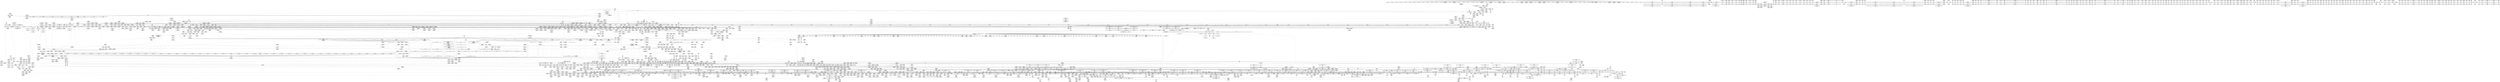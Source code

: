 digraph {
	CE0x63a9e30 [shape=record,shape=Mrecord,label="{CE0x63a9e30|tomoyo_print_ulong:tmp6|security/tomoyo/util.c,240|*SummSink*}"]
	CE0x6f3ec90 [shape=record,shape=Mrecord,label="{CE0x6f3ec90|_call_void___llvm_gcov_indirect_counter_increment(i32*___llvm_gcov_global_state_pred30,_i64**_getelementptr_inbounds_(_3_x_i64*_,_3_x_i64*_*___llvm_gcda_edge_table29,_i64_0,_i64_0)),_!dbg_!38917|security/tomoyo/file.c,228|*SummSource*}"]
	CE0x6d6cb90 [shape=record,shape=Mrecord,label="{CE0x6d6cb90|_call_void_tomoyo_fill_path_info(%struct.tomoyo_path_info*_%buf)_#9,_!dbg_!38913|security/tomoyo/file.c,152}"]
	CE0x385cfe0 [shape=record,shape=Mrecord,label="{CE0x385cfe0|i64*_getelementptr_inbounds_(_5_x_i64_,_5_x_i64_*___llvm_gcov_ctr28130,_i64_0,_i64_4)|*Constant*}"]
	CE0x463f6d0 [shape=record,shape=Mrecord,label="{CE0x463f6d0|GLOBAL:__llvm_gcov_ctr43150|Global_var:__llvm_gcov_ctr43150|*SummSource*}"]
	CE0x46aad90 [shape=record,shape=Mrecord,label="{CE0x46aad90|tomoyo_domain:tmp12|security/tomoyo/common.h,1205}"]
	CE0x5985aa0 [shape=record,shape=Mrecord,label="{CE0x5985aa0|_ret_i32_%call,_!dbg_!38902|security/tomoyo/common.h,1097|*SummSource*}"]
	CE0x451a030 [shape=record,shape=Mrecord,label="{CE0x451a030|__llvm_gcov_indirect_counter_increment114:bb|*SummSource*}"]
	CE0x4729b10 [shape=record,shape=Mrecord,label="{CE0x4729b10|i1_true|*Constant*|*SummSink*}"]
	CE0x56645d0 [shape=record,shape=Mrecord,label="{CE0x56645d0|i64*_getelementptr_inbounds_(_12_x_i64_,_12_x_i64_*___llvm_gcov_ctr31133,_i64_0,_i64_0)|*Constant*}"]
	CE0x53536a0 [shape=record,shape=Mrecord,label="{CE0x53536a0|tomoyo_print_ulong:tmp9|security/tomoyo/util.c,241}"]
	CE0x58fd130 [shape=record,shape=Mrecord,label="{CE0x58fd130|%struct.lockdep_map*_null|*Constant*|*SummSink*}"]
	CE0x6ec0e40 [shape=record,shape=Mrecord,label="{CE0x6ec0e40|rcu_lock_acquire:tmp7|*SummSource*}"]
	CE0x5483a30 [shape=record,shape=Mrecord,label="{CE0x5483a30|tomoyo_fill_path_info:call|security/tomoyo/util.c,664}"]
	CE0x5970650 [shape=record,shape=Mrecord,label="{CE0x5970650|GLOBAL:rcu_lock_acquire|*Constant*|*SummSource*}"]
	CE0x5899420 [shape=record,shape=Mrecord,label="{CE0x5899420|tomoyo_audit_path_number_log:sw.default|*SummSink*}"]
	CE0x6e4a270 [shape=record,shape=Mrecord,label="{CE0x6e4a270|tomoyo_path_number_perm:if.end}"]
	CE0x4674ad0 [shape=record,shape=Mrecord,label="{CE0x4674ad0|tomoyo_domain:tmp10|security/tomoyo/common.h,1205|*SummSink*}"]
	CE0x587c940 [shape=record,shape=Mrecord,label="{CE0x587c940|tomoyo_const_part_length:tmp35|security/tomoyo/util.c,643|*SummSink*}"]
	CE0x5872340 [shape=record,shape=Mrecord,label="{CE0x5872340|128:_i8*,_1208:_%struct.file*,_:_CMRE_0,1_}"]
	CE0x6ec0a60 [shape=record,shape=Mrecord,label="{CE0x6ec0a60|rcu_lock_acquire:tmp6|*SummSink*}"]
	CE0x57abf10 [shape=record,shape=Mrecord,label="{CE0x57abf10|i64*_getelementptr_inbounds_(_31_x_i64_,_31_x_i64_*___llvm_gcov_ctr43150,_i64_0,_i64_0)|*Constant*|*SummSink*}"]
	CE0x63b3560 [shape=record,shape=Mrecord,label="{CE0x63b3560|i64_2|*Constant*}"]
	CE0x6d97c10 [shape=record,shape=Mrecord,label="{CE0x6d97c10|tomoyo_const_part_length:conv24|security/tomoyo/util.c,644}"]
	CE0x54794f0 [shape=record,shape=Mrecord,label="{CE0x54794f0|tomoyo_const_part_length:retval.0}"]
	"CONST[source:2(external),value:2(dynamic)][purpose:{subject}][SrcIdx:18]"
	CE0x4561420 [shape=record,shape=Mrecord,label="{CE0x4561420|_call_void_mcount()_#3}"]
	CE0x4794c30 [shape=record,shape=Mrecord,label="{CE0x4794c30|tomoyo_add_slash:tmp|*SummSink*}"]
	CE0x3af6d60 [shape=record,shape=Mrecord,label="{CE0x3af6d60|tomoyo_path_number_perm:tmp25|security/tomoyo/file.c,708}"]
	CE0x581b0f0 [shape=record,shape=Mrecord,label="{CE0x581b0f0|tomoyo_domain:cred|security/tomoyo/common.h,1205|*SummSink*}"]
	CE0x461d120 [shape=record,shape=Mrecord,label="{CE0x461d120|tomoyo_get_realpath:tmp|*SummSink*}"]
	CE0x7063bc0 [shape=record,shape=Mrecord,label="{CE0x7063bc0|i64*_null|*Constant*|*SummSource*}"]
	CE0x4698020 [shape=record,shape=Mrecord,label="{CE0x4698020|tomoyo_domain:tmp13|security/tomoyo/common.h,1205}"]
	CE0x54b4460 [shape=record,shape=Mrecord,label="{CE0x54b4460|GLOBAL:kfree|*Constant*|*SummSource*}"]
	CE0x6dd5660 [shape=record,shape=Mrecord,label="{CE0x6dd5660|tomoyo_const_part_length:tmp48|security/tomoyo/util.c,649|*SummSink*}"]
	CE0x5824080 [shape=record,shape=Mrecord,label="{CE0x5824080|tomoyo_add_slash:call|security/tomoyo/file.c,136|*SummSink*}"]
	CE0x39b99f0 [shape=record,shape=Mrecord,label="{CE0x39b99f0|tomoyo_audit_path_number_log:path_number7|security/tomoyo/file.c,235|*SummSink*}"]
	CE0x6da7da0 [shape=record,shape=Mrecord,label="{CE0x6da7da0|tomoyo_path_number_perm:tmp22|security/tomoyo/file.c,705|*SummSink*}"]
	CE0x57401d0 [shape=record,shape=Mrecord,label="{CE0x57401d0|tomoyo_path_number_perm:conv18|security/tomoyo/file.c,721|*SummSink*}"]
	CE0x4828fd0 [shape=record,shape=Mrecord,label="{CE0x4828fd0|COLLAPSED:_GCMRE___llvm_gcov_ctr18115_internal_global_14_x_i64_zeroinitializer:_elem_0:default:}"]
	CE0x555adc0 [shape=record,shape=Mrecord,label="{CE0x555adc0|__llvm_gcov_indirect_counter_increment114:tmp6|*SummSource*}"]
	CE0x5554eb0 [shape=record,shape=Mrecord,label="{CE0x5554eb0|tomoyo_fill_path_info:tmp7|security/tomoyo/util.c,667}"]
	CE0x3ad7ca0 [shape=record,shape=Mrecord,label="{CE0x3ad7ca0|tomoyo_print_ulong:if.end21|*SummSink*}"]
	CE0x6e556b0 [shape=record,shape=Mrecord,label="{CE0x6e556b0|GLOBAL:__llvm_gcov_global_state_pred30|Global_var:__llvm_gcov_global_state_pred30|*SummSink*}"]
	CE0x3a3ba90 [shape=record,shape=Mrecord,label="{CE0x3a3ba90|tomoyo_get_mode:idxprom3|security/tomoyo/util.c,983}"]
	CE0x6e55cc0 [shape=record,shape=Mrecord,label="{CE0x6e55cc0|_call_void___llvm_gcov_indirect_counter_increment(i32*___llvm_gcov_global_state_pred30,_i64**_getelementptr_inbounds_(_3_x_i64*_,_3_x_i64*_*___llvm_gcda_edge_table29,_i64_0,_i64_2)),_!dbg_!38915|security/tomoyo/file.c,225|*SummSink*}"]
	CE0x5369dd0 [shape=record,shape=Mrecord,label="{CE0x5369dd0|i32_0|*Constant*}"]
	CE0x456d070 [shape=record,shape=Mrecord,label="{CE0x456d070|_ret_i1_%retval.0,_!dbg_!38916|security/tomoyo/file.c,156|*SummSink*}"]
	CE0x45f80f0 [shape=record,shape=Mrecord,label="{CE0x45f80f0|i64*_getelementptr_inbounds_(_11_x_i64_,_11_x_i64_*___llvm_gcov_ctr54147,_i64_0,_i64_10)|*Constant*}"]
	CE0x6de73a0 [shape=record,shape=Mrecord,label="{CE0x6de73a0|__llvm_gcov_indirect_counter_increment:entry|*SummSink*}"]
	CE0x56803c0 [shape=record,shape=Mrecord,label="{CE0x56803c0|tomoyo_const_part_length:add|security/tomoyo/util.c,634}"]
	CE0x53e4fb0 [shape=record,shape=Mrecord,label="{CE0x53e4fb0|tomoyo_const_part_length:cmp3|security/tomoyo/util.c,627|*SummSink*}"]
	CE0x3ba8010 [shape=record,shape=Mrecord,label="{CE0x3ba8010|tomoyo_path_number_perm:number14|security/tomoyo/file.c,713|*SummSink*}"]
	CE0x538afc0 [shape=record,shape=Mrecord,label="{CE0x538afc0|tomoyo_path_number_perm:name|security/tomoyo/file.c,718|*SummSink*}"]
	CE0x45d67a0 [shape=record,shape=Mrecord,label="{CE0x45d67a0|tomoyo_init_request_info:domain1|security/tomoyo/util.c,1006}"]
	CE0x555d9a0 [shape=record,shape=Mrecord,label="{CE0x555d9a0|0:_i8,_array:_GCRE_tomoyo_index2category_constant_39_x_i8_c_00_00_00_00_00_00_00_00_00_00_00_00_00_00_00_00_00_00_00_00_00_00_00_01_01_01_01_01_01_01_01_01_01_01_01_01_01_01_02_,_align_16:_elem_34::|security/tomoyo/util.c,983}"]
	CE0x3a698a0 [shape=record,shape=Mrecord,label="{CE0x3a698a0|i64_176|*Constant*|*SummSource*}"]
	CE0x5303cf0 [shape=record,shape=Mrecord,label="{CE0x5303cf0|tomoyo_get_mode:tmp28|security/tomoyo/util.c,988|*SummSink*}"]
	CE0x466eb10 [shape=record,shape=Mrecord,label="{CE0x466eb10|tomoyo_fill_path_info:tmp1|*SummSource*}"]
	CE0x57abe60 [shape=record,shape=Mrecord,label="{CE0x57abe60|i64*_getelementptr_inbounds_(_31_x_i64_,_31_x_i64_*___llvm_gcov_ctr43150,_i64_0,_i64_0)|*Constant*|*SummSource*}"]
	CE0x3a121e0 [shape=record,shape=Mrecord,label="{CE0x3a121e0|tomoyo_path_number_perm:path|Function::tomoyo_path_number_perm&Arg::path::|*SummSource*}"]
	CE0x587c6d0 [shape=record,shape=Mrecord,label="{CE0x587c6d0|tomoyo_const_part_length:tmp35|security/tomoyo/util.c,643}"]
	CE0x5694b50 [shape=record,shape=Mrecord,label="{CE0x5694b50|GLOBAL:tomoyo_read_unlock|*Constant*|*SummSource*}"]
	CE0x5517db0 [shape=record,shape=Mrecord,label="{CE0x5517db0|tomoyo_print_ulong:conv17|security/tomoyo/util.c,246|*SummSource*}"]
	CE0x48b2c60 [shape=record,shape=Mrecord,label="{CE0x48b2c60|GLOBAL:__llvm_gcov_ctr28130|Global_var:__llvm_gcov_ctr28130|*SummSink*}"]
	CE0x3aa5ae0 [shape=record,shape=Mrecord,label="{CE0x3aa5ae0|i32_0|*Constant*}"]
	CE0x3a54600 [shape=record,shape=Mrecord,label="{CE0x3a54600|tomoyo_print_ulong:tmp11|security/tomoyo/util.c,241}"]
	CE0x5754d10 [shape=record,shape=Mrecord,label="{CE0x5754d10|tomoyo_fill_path_info:idxprom|security/tomoyo/util.c,667}"]
	CE0x579b2f0 [shape=record,shape=Mrecord,label="{CE0x579b2f0|0:_i32,_:_GCMR___llvm_gcov_global_state_pred45_internal_unnamed_addr_global_i32_-1:_elem_0:default:}"]
	CE0x6d9f4a0 [shape=record,shape=Mrecord,label="{CE0x6d9f4a0|tomoyo_get_realpath:tmp7|security/tomoyo/file.c,152}"]
	CE0x5765210 [shape=record,shape=Mrecord,label="{CE0x5765210|tomoyo_path_number_perm:error.1|*SummSource*}"]
	CE0x55a15f0 [shape=record,shape=Mrecord,label="{CE0x55a15f0|GLOBAL:tomoyo_domain|*Constant*|*SummSource*}"]
	CE0x555d440 [shape=record,shape=Mrecord,label="{CE0x555d440|0:_i8,_array:_GCRE_tomoyo_index2category_constant_39_x_i8_c_00_00_00_00_00_00_00_00_00_00_00_00_00_00_00_00_00_00_00_00_00_00_00_01_01_01_01_01_01_01_01_01_01_01_01_01_01_01_02_,_align_16:_elem_32::|security/tomoyo/util.c,983}"]
	CE0x45ea570 [shape=record,shape=Mrecord,label="{CE0x45ea570|srcu_read_unlock:dep_map|include/linux/srcu.h,236|*SummSink*}"]
	CE0x58525a0 [shape=record,shape=Mrecord,label="{CE0x58525a0|tomoyo_get_mode:tmp10|security/tomoyo/util.c,982|*SummSink*}"]
	CE0x6e663c0 [shape=record,shape=Mrecord,label="{CE0x6e663c0|128:_i8*,_1208:_%struct.file*,_:_CMRE_3,4_}"]
	CE0x4664a90 [shape=record,shape=Mrecord,label="{CE0x4664a90|tomoyo_path_number_perm:param|security/tomoyo/file.c,711|*SummSink*}"]
	CE0x4557730 [shape=record,shape=Mrecord,label="{CE0x4557730|tomoyo_get_mode:conv10|security/tomoyo/util.c,985}"]
	CE0x58aa890 [shape=record,shape=Mrecord,label="{CE0x58aa890|i8_3|*Constant*}"]
	CE0x56dc5c0 [shape=record,shape=Mrecord,label="{CE0x56dc5c0|tomoyo_add_slash:tmp9|security/tomoyo/file.c,136|*SummSink*}"]
	CE0x4619f30 [shape=record,shape=Mrecord,label="{CE0x4619f30|0:_%struct.tomoyo_obj_info*,_24:_%struct.tomoyo_path_info*,_32:_i64,_40:_i8,_72:_i8,_76:_i8,_:_SCMRE_77,78_|*MultipleSource*|security/tomoyo/file.c, 693|security/tomoyo/file.c,693|security/tomoyo/file.c,707|Function::tomoyo_init_request_info&Arg::r::}"]
	CE0x550e6c0 [shape=record,shape=Mrecord,label="{CE0x550e6c0|40:_%struct.tomoyo_policy_namespace*,_48:_i8,_:_GCRE_tomoyo_kernel_domain_external_global_%struct.tomoyo_domain_info_48,49_|*MultipleSource*|security/tomoyo/util.c,1005|security/tomoyo/util.c,1007|Function::tomoyo_init_request_info&Arg::domain::}"]
	CE0x567fe50 [shape=record,shape=Mrecord,label="{CE0x567fe50|i64*_getelementptr_inbounds_(_4_x_i64_,_4_x_i64_*___llvm_gcov_ctr24,_i64_0,_i64_0)|*Constant*|*SummSink*}"]
	CE0x53a6040 [shape=record,shape=Mrecord,label="{CE0x53a6040|i32_2|*Constant*}"]
	CE0x54f7df0 [shape=record,shape=Mrecord,label="{CE0x54f7df0|i32_6|*Constant*}"]
	CE0x6edb320 [shape=record,shape=Mrecord,label="{CE0x6edb320|i64*_getelementptr_inbounds_(_31_x_i64_,_31_x_i64_*___llvm_gcov_ctr43150,_i64_0,_i64_27)|*Constant*|*SummSink*}"]
	CE0x57ab4a0 [shape=record,shape=Mrecord,label="{CE0x57ab4a0|VOIDTB_TE:_CE_176,177_}"]
	CE0x571dce0 [shape=record,shape=Mrecord,label="{CE0x571dce0|VOIDTB_TE:_CE_170,171_}"]
	CE0x6e2b480 [shape=record,shape=Mrecord,label="{CE0x6e2b480|tomoyo_const_part_length:tmp41|security/tomoyo/util.c,644|*SummSource*}"]
	CE0x6e6cfa0 [shape=record,shape=Mrecord,label="{CE0x6e6cfa0|128:_i8*,_1208:_%struct.file*,_:_CMRE_25,26_}"]
	CE0x7072710 [shape=record,shape=Mrecord,label="{CE0x7072710|0:_%struct.tomoyo_obj_info*,_24:_%struct.tomoyo_path_info*,_32:_i64,_40:_i8,_72:_i8,_76:_i8,_:_SCMRE_39,40_}"]
	CE0x459cd30 [shape=record,shape=Mrecord,label="{CE0x459cd30|0:_i8*,_array:_GCRE_tomoyo_mac_keywords_external_constant_42_x_i8*_:_elem_24::|security/tomoyo/file.c,233}"]
	CE0x485fef0 [shape=record,shape=Mrecord,label="{CE0x485fef0|tomoyo_path_number_perm:tmp34|security/tomoyo/file.c,715|*SummSource*}"]
	CE0x58147f0 [shape=record,shape=Mrecord,label="{CE0x58147f0|0:_i8,_array:_GCRE_tomoyo_index2category_constant_39_x_i8_c_00_00_00_00_00_00_00_00_00_00_00_00_00_00_00_00_00_00_00_00_00_00_00_01_01_01_01_01_01_01_01_01_01_01_01_01_01_01_02_,_align_16:_elem_26::|security/tomoyo/util.c,983}"]
	CE0x3a00a50 [shape=record,shape=Mrecord,label="{CE0x3a00a50|tomoyo_domain:tmp2}"]
	CE0x54d39a0 [shape=record,shape=Mrecord,label="{CE0x54d39a0|tomoyo_fill_path_info:tmp8|security/tomoyo/util.c,667|*SummSink*}"]
	CE0x3a70550 [shape=record,shape=Mrecord,label="{CE0x3a70550|tomoyo_print_ulong:tmp8|security/tomoyo/util.c,241}"]
	CE0x541dca0 [shape=record,shape=Mrecord,label="{CE0x541dca0|VOIDTB_TE:_CE_208,209_}"]
	CE0x39f26e0 [shape=record,shape=Mrecord,label="{CE0x39f26e0|tomoyo_path_mkdir:dentry2|security/tomoyo/tomoyo.c,191}"]
	CE0x58a3ab0 [shape=record,shape=Mrecord,label="{CE0x58a3ab0|tomoyo_read_lock:tmp1|*SummSink*}"]
	CE0x5862ec0 [shape=record,shape=Mrecord,label="{CE0x5862ec0|VOIDTB_TE:_CE_307,308_}"]
	CE0x556e370 [shape=record,shape=Mrecord,label="{CE0x556e370|tomoyo_path_number_perm:cleanup|*SummSource*}"]
	CE0x5788870 [shape=record,shape=Mrecord,label="{CE0x5788870|tomoyo_path_number_perm:tmp49|security/tomoyo/file.c,723|*SummSink*}"]
	CE0x7025520 [shape=record,shape=Mrecord,label="{CE0x7025520|GLOBAL:__llvm_gcov_ctr25|Global_var:__llvm_gcov_ctr25|*SummSink*}"]
	CE0x57a7480 [shape=record,shape=Mrecord,label="{CE0x57a7480|tomoyo_path_number_perm:tmp4|security/tomoyo/file.c,694|*SummSource*}"]
	CE0x3a6b2c0 [shape=record,shape=Mrecord,label="{CE0x3a6b2c0|i32_8|*Constant*}"]
	CE0x4506c40 [shape=record,shape=Mrecord,label="{CE0x4506c40|i64*_getelementptr_inbounds_(_14_x_i64_,_14_x_i64_*___llvm_gcov_ctr18115,_i64_0,_i64_13)|*Constant*}"]
	CE0x6e04f40 [shape=record,shape=Mrecord,label="{CE0x6e04f40|i64*_getelementptr_inbounds_(_31_x_i64_,_31_x_i64_*___llvm_gcov_ctr43150,_i64_0,_i64_21)|*Constant*|*SummSink*}"]
	CE0x54f7840 [shape=record,shape=Mrecord,label="{CE0x54f7840|tomoyo_domain:tmp2|*SummSink*}"]
	CE0x38e5f30 [shape=record,shape=Mrecord,label="{CE0x38e5f30|tomoyo_const_part_length:incdec.ptr7|security/tomoyo/util.c,631}"]
	CE0x398b750 [shape=record,shape=Mrecord,label="{CE0x398b750|GLOBAL:__llvm_gcov_indirect_counter_increment114|*Constant*|*SummSource*}"]
	CE0x456d320 [shape=record,shape=Mrecord,label="{CE0x456d320|tomoyo_init_request_info:tobool|security/tomoyo/util.c,1004|*SummSink*}"]
	CE0x5478c30 [shape=record,shape=Mrecord,label="{CE0x5478c30|tomoyo_const_part_length:tmp51|security/tomoyo/util.c,651|*SummSource*}"]
	CE0x557c610 [shape=record,shape=Mrecord,label="{CE0x557c610|i32_10|*Constant*}"]
	CE0x6f38090 [shape=record,shape=Mrecord,label="{CE0x6f38090|tomoyo_get_mode:if.then|*SummSink*}"]
	CE0x540cf10 [shape=record,shape=Mrecord,label="{CE0x540cf10|VOIDTB_TE:_CE_232,240_|*MultipleSource*|*LoadInst*|security/tomoyo/file.c,702|Function::tomoyo_path_mkdir&Arg::dentry::}"]
	CE0x5764120 [shape=record,shape=Mrecord,label="{CE0x5764120|tomoyo_path_number_perm:if.then3|*SummSource*}"]
	CE0x6e6c5f0 [shape=record,shape=Mrecord,label="{CE0x6e6c5f0|128:_i8*,_1208:_%struct.file*,_:_CMRE_20,21_}"]
	CE0x6e2b6f0 [shape=record,shape=Mrecord,label="{CE0x6e2b6f0|tomoyo_const_part_length:tmp42|security/tomoyo/util.c,644}"]
	CE0x56a9830 [shape=record,shape=Mrecord,label="{CE0x56a9830|tomoyo_add_slash:tmp6|security/tomoyo/file.c,131}"]
	CE0x540c980 [shape=record,shape=Mrecord,label="{CE0x540c980|__llvm_gcov_indirect_counter_increment114:tmp6|*SummSink*}"]
	CE0x4619d60 [shape=record,shape=Mrecord,label="{CE0x4619d60|0:_%struct.tomoyo_obj_info*,_24:_%struct.tomoyo_path_info*,_32:_i64,_40:_i8,_72:_i8,_76:_i8,_:_SCMRE_76,77_|*MultipleSource*|security/tomoyo/file.c, 693|security/tomoyo/file.c,693|security/tomoyo/file.c,707|Function::tomoyo_init_request_info&Arg::r::}"]
	CE0x466ee20 [shape=record,shape=Mrecord,label="{CE0x466ee20|tomoyo_domain:do.body}"]
	CE0x58dc960 [shape=record,shape=Mrecord,label="{CE0x58dc960|COLLAPSED:_GCMRE___llvm_gcov_ctr22_internal_global_2_x_i64_zeroinitializer:_elem_0:default:}"]
	CE0x598df20 [shape=record,shape=Mrecord,label="{CE0x598df20|tomoyo_const_part_length:if.end18}"]
	CE0x3a42ef0 [shape=record,shape=Mrecord,label="{CE0x3a42ef0|0:_i64*,_array:_GCR___llvm_gcda_edge_table44_internal_unnamed_addr_constant_3_x_i64*_i64*_getelementptr_inbounds_(_31_x_i64_,_31_x_i64_*___llvm_gcov_ctr43150,_i64_0,_i64_10),_i64*_getelementptr_inbounds_(_31_x_i64_,_31_x_i64_*___llvm_gcov_ctr43150,_i64_0,_i64_11),_i64*_getelementptr_inbounds_(_31_x_i64_,_31_x_i64_*___llvm_gcov_ctr43150,_i64_0,_i64_15)_:_elem_0::}"]
	CE0x5745460 [shape=record,shape=Mrecord,label="{CE0x5745460|tomoyo_const_part_length:conv20|security/tomoyo/util.c,644|*SummSource*}"]
	CE0x53df6c0 [shape=record,shape=Mrecord,label="{CE0x53df6c0|i64*_getelementptr_inbounds_(_22_x_i64_,_22_x_i64_*___llvm_gcov_ctr9,_i64_0,_i64_5)|*Constant*}"]
	CE0x6d53be0 [shape=record,shape=Mrecord,label="{CE0x6d53be0|__llvm_gcov_indirect_counter_increment:exit|*SummSource*}"]
	CE0x5554240 [shape=record,shape=Mrecord,label="{CE0x5554240|VOIDTB_TE:_CE_184,185_}"]
	CE0x6f1f0d0 [shape=record,shape=Mrecord,label="{CE0x6f1f0d0|tomoyo_audit_path_number_log:bb|*SummSink*}"]
	CE0x54b21e0 [shape=record,shape=Mrecord,label="{CE0x54b21e0|tomoyo_print_ulong:type|Function::tomoyo_print_ulong&Arg::type::|*SummSource*}"]
	CE0x535f8f0 [shape=record,shape=Mrecord,label="{CE0x535f8f0|srcu_read_lock:tmp|*SummSink*}"]
	CE0x3ad7f40 [shape=record,shape=Mrecord,label="{CE0x3ad7f40|tomoyo_print_ulong:if.end21|*SummSource*}"]
	CE0x4704730 [shape=record,shape=Mrecord,label="{CE0x4704730|__llvm_gcov_indirect_counter_increment114:pred}"]
	CE0x53e5400 [shape=record,shape=Mrecord,label="{CE0x53e5400|__llvm_gcov_indirect_counter_increment114:counter}"]
	CE0x47943d0 [shape=record,shape=Mrecord,label="{CE0x47943d0|tomoyo_add_slash:return|*SummSink*}"]
	CE0x3a3bbf0 [shape=record,shape=Mrecord,label="{CE0x3a3bbf0|tomoyo_get_mode:idxprom3|security/tomoyo/util.c,983|*SummSource*}"]
	CE0x6d7b8f0 [shape=record,shape=Mrecord,label="{CE0x6d7b8f0|_ret_%struct.tomoyo_domain_info*_%tmp23,_!dbg_!38929|security/tomoyo/common.h,1205|*SummSink*}"]
	CE0x545c6a0 [shape=record,shape=Mrecord,label="{CE0x545c6a0|tomoyo_init_request_info:entry}"]
	CE0x44e15f0 [shape=record,shape=Mrecord,label="{CE0x44e15f0|_call_void_mcount()_#3}"]
	CE0x5757560 [shape=record,shape=Mrecord,label="{CE0x5757560|_ret_void,_!dbg_!38904|security/tomoyo/common.h,1110}"]
	CE0x3a3b100 [shape=record,shape=Mrecord,label="{CE0x3a3b100|tomoyo_get_mode:tmp11|security/tomoyo/util.c,982|*SummSource*}"]
	CE0x58037b0 [shape=record,shape=Mrecord,label="{CE0x58037b0|GLOBAL:get_current|*Constant*}"]
	CE0x3960a00 [shape=record,shape=Mrecord,label="{CE0x3960a00|tomoyo_const_part_length:cmp|security/tomoyo/util.c,626}"]
	CE0x398acf0 [shape=record,shape=Mrecord,label="{CE0x398acf0|i64_ptrtoint_(i8*_blockaddress(_rcu_lock_release,_%__here)_to_i64)|*Constant*}"]
	CE0x639e4e0 [shape=record,shape=Mrecord,label="{CE0x639e4e0|i32_0|*Constant*}"]
	CE0x3b3c8d0 [shape=record,shape=Mrecord,label="{CE0x3b3c8d0|tomoyo_path_number_perm:tmp12|*LoadInst*|security/tomoyo/file.c,702}"]
	CE0x5834f20 [shape=record,shape=Mrecord,label="{CE0x5834f20|%struct.task_struct*_(%struct.task_struct**)*_asm_movq_%gs:$_1:P_,$0_,_r,im,_dirflag_,_fpsr_,_flags_}"]
	CE0x63b3f20 [shape=record,shape=Mrecord,label="{CE0x63b3f20|tomoyo_fill_path_info:land.rhs|*SummSink*}"]
	CE0x47d7ae0 [shape=record,shape=Mrecord,label="{CE0x47d7ae0|tomoyo_get_mode:conv15|security/tomoyo/util.c,987|*SummSink*}"]
	CE0x57a7690 [shape=record,shape=Mrecord,label="{CE0x57a7690|tomoyo_init_request_info:tmp|*SummSource*}"]
	CE0x5717a90 [shape=record,shape=Mrecord,label="{CE0x5717a90|i64_18|*Constant*|*SummSink*}"]
	CE0x6e26630 [shape=record,shape=Mrecord,label="{CE0x6e26630|_ret_void,_!dbg_!38907|include/linux/srcu.h,238|*SummSink*}"]
	CE0x44d7480 [shape=record,shape=Mrecord,label="{CE0x44d7480|rcu_lock_release:tmp6|*SummSink*}"]
	CE0x5717cd0 [shape=record,shape=Mrecord,label="{CE0x5717cd0|tomoyo_path_number_perm:tmp43|security/tomoyo/file.c,721|*SummSink*}"]
	CE0x70c08b0 [shape=record,shape=Mrecord,label="{CE0x70c08b0|tomoyo_const_part_length:if.end6|*SummSink*}"]
	CE0x58fcc90 [shape=record,shape=Mrecord,label="{CE0x58fcc90|rcu_lock_acquire:__here|*SummSource*}"]
	CE0x457bfd0 [shape=record,shape=Mrecord,label="{CE0x457bfd0|VOIDTB_TE:_CE_190,191_}"]
	CE0x6f04ec0 [shape=record,shape=Mrecord,label="{CE0x6f04ec0|i32_4|*Constant*}"]
	CE0x5824490 [shape=record,shape=Mrecord,label="{CE0x5824490|_call_void_tomoyo_fill_path_info(%struct.tomoyo_path_info*_%buf)_#9,_!dbg_!38911|security/tomoyo/file.c,137|*SummSink*}"]
	CE0x45b29b0 [shape=record,shape=Mrecord,label="{CE0x45b29b0|tomoyo_const_part_length:incdec.ptr10|security/tomoyo/util.c,640|*SummSource*}"]
	CE0x56dca90 [shape=record,shape=Mrecord,label="{CE0x56dca90|tomoyo_add_slash:name|security/tomoyo/file.c,136}"]
	CE0x5695c30 [shape=record,shape=Mrecord,label="{CE0x5695c30|VOIDTB_TE:_CE_200,201_}"]
	CE0x6e15570 [shape=record,shape=Mrecord,label="{CE0x6e15570|tomoyo_audit_path_number_log:operation|security/tomoyo/file.c,213|*SummSource*}"]
	CE0x5754670 [shape=record,shape=Mrecord,label="{CE0x5754670|tomoyo_get_mode:tmp3|security/tomoyo/util.c,978}"]
	CE0x70cb090 [shape=record,shape=Mrecord,label="{CE0x70cb090|tomoyo_path_mkdir:dentry|Function::tomoyo_path_mkdir&Arg::dentry::|*SummSource*}"]
	CE0x4506180 [shape=record,shape=Mrecord,label="{CE0x4506180|tomoyo_print_ulong:tmp24|*SummSink*}"]
	CE0x5774b20 [shape=record,shape=Mrecord,label="{CE0x5774b20|_call_void_mcount()_#3|*SummSource*}"]
	CE0x6ea10c0 [shape=record,shape=Mrecord,label="{CE0x6ea10c0|128:_i8*,_1208:_%struct.file*,_:_CMRE_48,49_}"]
	CE0x470cdb0 [shape=record,shape=Mrecord,label="{CE0x470cdb0|_call_void___llvm_gcov_indirect_counter_increment114(i32*___llvm_gcov_global_state_pred45,_i64**_getelementptr_inbounds_(_3_x_i64*_,_3_x_i64*_*___llvm_gcda_edge_table44,_i64_0,_i64_2)),_!dbg_!38930|security/tomoyo/util.c,640}"]
	CE0x563d290 [shape=record,shape=Mrecord,label="{CE0x563d290|0:_%struct.tomoyo_obj_info*,_24:_%struct.tomoyo_path_info*,_32:_i64,_40:_i8,_72:_i8,_76:_i8,_:_SCMRE_52,53_}"]
	CE0x5309af0 [shape=record,shape=Mrecord,label="{CE0x5309af0|tomoyo_get_mode:tmp23|security/tomoyo/util.c,986}"]
	CE0x3a02cd0 [shape=record,shape=Mrecord,label="{CE0x3a02cd0|GLOBAL:tomoyo_path_number_perm|*Constant*|*SummSink*}"]
	CE0x58be0f0 [shape=record,shape=Mrecord,label="{CE0x58be0f0|tomoyo_add_slash:tobool|security/tomoyo/file.c,131|*SummSink*}"]
	CE0x48150a0 [shape=record,shape=Mrecord,label="{CE0x48150a0|tomoyo_get_mode:cmp11|security/tomoyo/util.c,985|*SummSource*}"]
	CE0x38fc430 [shape=record,shape=Mrecord,label="{CE0x38fc430|tomoyo_read_unlock:tmp1|*SummSink*}"]
	CE0x54f9620 [shape=record,shape=Mrecord,label="{CE0x54f9620|tomoyo_get_realpath:tmp3|security/tomoyo/file.c,151|*SummSink*}"]
	CE0x4780110 [shape=record,shape=Mrecord,label="{CE0x4780110|i64**_getelementptr_inbounds_(_3_x_i64*_,_3_x_i64*_*___llvm_gcda_edge_table44,_i64_0,_i64_1)|*Constant*|*SummSink*}"]
	CE0x39fb060 [shape=record,shape=Mrecord,label="{CE0x39fb060|i32_4095|*Constant*|*SummSource*}"]
	CE0x5928550 [shape=record,shape=Mrecord,label="{CE0x5928550|tomoyo_audit_path_number_log:param2|security/tomoyo/file.c,231|*SummSource*}"]
	CE0x3b48370 [shape=record,shape=Mrecord,label="{CE0x3b48370|tomoyo_read_lock:tmp3}"]
	CE0x56dc550 [shape=record,shape=Mrecord,label="{CE0x56dc550|tomoyo_add_slash:tmp9|security/tomoyo/file.c,136|*SummSource*}"]
	CE0x6dae320 [shape=record,shape=Mrecord,label="{CE0x6dae320|i64_24|*Constant*|*SummSource*}"]
	CE0x5479620 [shape=record,shape=Mrecord,label="{CE0x5479620|tomoyo_const_part_length:retval.0|*SummSink*}"]
	CE0x581d0b0 [shape=record,shape=Mrecord,label="{CE0x581d0b0|tomoyo_add_slash:tmp11|*LoadInst*|security/tomoyo/file.c,136}"]
	CE0x46749c0 [shape=record,shape=Mrecord,label="{CE0x46749c0|tomoyo_domain:tmp10|security/tomoyo/common.h,1205|*SummSource*}"]
	CE0x5707f20 [shape=record,shape=Mrecord,label="{CE0x5707f20|VOIDTB_TE:_CE_150,151_}"]
	CE0x5774b90 [shape=record,shape=Mrecord,label="{CE0x5774b90|_call_void_mcount()_#3|*SummSink*}"]
	CE0x55e0540 [shape=record,shape=Mrecord,label="{CE0x55e0540|tomoyo_print_ulong:tmp24}"]
	CE0x70a8f40 [shape=record,shape=Mrecord,label="{CE0x70a8f40|0:_i32,_8:_%struct.srcu_struct_array*,_16:_i32,_20:_i32,_24:_i32,_32:_i8*,_40:_%struct.lock_class_key*,_48:_2_x_%struct.lock_class*_,_64:_i8*,_72:_i32,_80:_i64,_88:_i8,_96:_%struct.callback_head*,_104:_%struct.callback_head**,_112:_%struct.callback_head*,_120:_%struct.callback_head**,_128:_%struct.callback_head*,_136:_%struct.callback_head**,_144:_%struct.callback_head*,_152:_%struct.callback_head**,_160:_i64,_168:_%struct.list_head*,_176:_%struct.list_head*,_184:_void_(%struct.work_struct*)*,_192:_%struct.lock_class_key*,_200:_2_x_%struct.lock_class*_,_216:_i8*,_224:_i32,_232:_i64,_240:_%struct.list_head*,_248:_%struct.list_head*,_256:_i64,_264:_%struct.tvec_base*,_272:_void_(i64)*,_280:_i64,_288:_i32,_292:_i32,_296:_i8*,_304:_16_x_i8_,_320:_%struct.lock_class_key*,_328:_2_x_%struct.lock_class*_,_344:_i8*,_352:_i32,_360:_i64,_368:_%struct.workqueue_struct*,_376:_i32,_384:_%struct.lock_class_key*,_392:_2_x_%struct.lock_class*_,_408:_i8*,_416:_i32,_424:_i64,_:_GCE_tomoyo_ss_global_%struct.srcu_struct_i32_-300,_%struct.srcu_struct_array*_tomoyo_ss_srcu_array,_%struct.spinlock_%union.anon.14_%struct.raw_spinlock_%struct.arch_spinlock_zeroinitializer,_i32_-559067475,_i32_-1,_i8*_inttoptr_(i64_-1_to_i8*),_%struct.lockdep_map_%struct.lock_class_key*_null,_2_x_%struct.lock_class*_zeroinitializer,_i8*_getelementptr_inbounds_(_21_x_i8_,_21_x_i8_*_.str171,_i32_0,_i32_0),_i32_0,_i64_0_,_i8_0,_%struct.rcu_batch_%struct.callback_head*_null,_%struct.callback_head**_bitcast_(i8*_getelementptr_(i8,_i8*_bitcast_(%struct.srcu_struct*_tomoyo_ss_to_i8*),_i64_96)_to_%struct.callback_head**)_,_%struct.rcu_batch_%struct.callback_head*_null,_%struct.callback_head**_bitcast_(i8*_getelementptr_(i8,_i8*_bitcast_(%struct.srcu_struct*_tomoyo_ss_to_i8*),_i64_112)_to_%struct.callback_head**)_,_%struct.rcu_batch_%struct.callback_head*_null,_%struct.callback_head**_bitcast_(i8*_getelementptr_(i8,_i8*_bitcast_(%struct.srcu_struct*_tomoyo_ss_to_i8*),_i64_128)_to_%struct.callback_head**)_,_%struct.rcu_batch_%struct.callback_head*_null,_%struct.callback_head**_bitcast_(i8*_getelementptr_(i8,_i8*_bitcast_(%struct.srcu_struct*_tomoyo_ss_to_i8*),_i64_144)_to_%struct.callback_head**)_,_%struct.delayed_work_%struct.work_struct_%struct.atomic64_t_i64_137438953424_,_%struct.list_head_%struct.list_head*_bitcast_(i8*_getelementptr_(i8,_i8*_bitcast_(%struct.srcu_struct*_tomoyo_ss_to_i8*),_i64_168)_to_%struct.list_head*),_%struct.list_head*_bitcast_(i8*_getelementptr_(i8,_i8*_bitcast_(%struct.srcu_struct*_tomoyo_ss_to_i8*),_i64_168)_to_%struct.list_head*)_,_void_(%struct.work_struct*)*_process_srcu,_%struct.lockdep_map_%struct.lock_class_key*_bitcast_(i8*_getelementptr_(i8,_i8*_bitcast_(%struct.srcu_struct*_tomoyo_ss_to_i8*),_i64_160)_to_%struct.lock_class_key*),_2_x_%struct.lock_class*_zeroinitializer,_i8*_getelementptr_inbounds_(_22_x_i8_,_22_x_i8_*_.str1172,_i32_0,_i32_0),_i32_0,_i64_0_,_%struct.timer_list_%struct.list_head_%struct.list_head*_null,_%struct.list_head*_inttoptr_(i64_1953723489_to_%struct.list_head*)_,_i64_0,_%struct.tvec_base*_bitcast_(i8*_getelementptr_(i8,_i8*_bitcast_(%struct.tvec_base*_boot_tvec_bases_to_i8*),_i64_2)_to_%struct.tvec_base*),_void_(i64)*_delayed_work_timer_fn,_i64_ptrtoint_(i8*_getelementptr_(i8,_i8*_bitcast_(%struct.srcu_struct*_tomoyo_ss_to_i8*),_i64_160)_to_i64),_i32_-1,_i32_0,_i8*_null,_16_x_i8_zeroinitializer,_%struct.lockdep_map_%struct.lock_class_key*_bitcast_(_29_x_i8_*_.str2173_to_%struct.lock_class_key*),_2_x_%struct.lock_class*_zeroinitializer,_i8*_getelementptr_inbounds_(_29_x_i8_,_29_x_i8_*_.str2173,_i32_0,_i32_0),_i32_0,_i64_0_,_%struct.workqueue_struct*_null,_i32_0_,_%struct.lockdep_map_%struct.lock_class_key*_null,_2_x_%struct.lock_class*_zeroinitializer,_i8*_getelementptr_inbounds_(_10_x_i8_,_10_x_i8_*_.str3174,_i32_0,_i32_0),_i32_0,_i64_0_,_align_8:_elem_0:default:}"]
	CE0x5419360 [shape=record,shape=Mrecord,label="{CE0x5419360|0:_i8*,_array:_GCRE_tomoyo_mac_keywords_external_constant_42_x_i8*_:_elem_8::|security/tomoyo/file.c,233}"]
	CE0x6d53d80 [shape=record,shape=Mrecord,label="{CE0x6d53d80|_ret_i32_%retval.0,_!dbg_!38957|security/tomoyo/util.c,652|*SummSource*}"]
	CE0x70a45b0 [shape=record,shape=Mrecord,label="{CE0x70a45b0|_call_void_mcount()_#3|*SummSource*}"]
	CE0x3a547a0 [shape=record,shape=Mrecord,label="{CE0x3a547a0|tomoyo_print_ulong:tmp11|security/tomoyo/util.c,241|*SummSource*}"]
	CE0x3a6e740 [shape=record,shape=Mrecord,label="{CE0x3a6e740|tomoyo_path_mkdir:mnt|security/tomoyo/tomoyo.c,191}"]
	CE0x3771a80 [shape=record,shape=Mrecord,label="{CE0x3771a80|i64*_getelementptr_inbounds_(_11_x_i64_,_11_x_i64_*___llvm_gcov_ctr54147,_i64_0,_i64_1)|*Constant*}"]
	CE0x3b593d0 [shape=record,shape=Mrecord,label="{CE0x3b593d0|tomoyo_print_ulong:cmp11|security/tomoyo/util.c,243|*SummSink*}"]
	CE0x57531e0 [shape=record,shape=Mrecord,label="{CE0x57531e0|srcu_read_unlock:bb|*SummSource*}"]
	CE0x3a35df0 [shape=record,shape=Mrecord,label="{CE0x3a35df0|tomoyo_domain:tmp8|security/tomoyo/common.h,1205}"]
	CE0x39771d0 [shape=record,shape=Mrecord,label="{CE0x39771d0|tomoyo_path_number_perm:entry|*SummSource*}"]
	CE0x55d8c70 [shape=record,shape=Mrecord,label="{CE0x55d8c70|tomoyo_fill_path_info:frombool10|security/tomoyo/util.c,668|*SummSink*}"]
	CE0x56a96e0 [shape=record,shape=Mrecord,label="{CE0x56a96e0|tomoyo_add_slash:tmp5|security/tomoyo/file.c,131|*SummSink*}"]
	CE0x7015ac0 [shape=record,shape=Mrecord,label="{CE0x7015ac0|i32_-1|*Constant*|*SummSource*}"]
	CE0x45ea4a0 [shape=record,shape=Mrecord,label="{CE0x45ea4a0|_call_void_rcu_lock_release(%struct.lockdep_map*_%dep_map)_#9,_!dbg_!38905|include/linux/srcu.h,236}"]
	CE0x5879d20 [shape=record,shape=Mrecord,label="{CE0x5879d20|tomoyo_get_mode:idxprom6|security/tomoyo/util.c,983|*SummSource*}"]
	CE0x55551f0 [shape=record,shape=Mrecord,label="{CE0x55551f0|tomoyo_get_mode:tmp5|security/tomoyo/util.c,978|*SummSink*}"]
	CE0x3a6b400 [shape=record,shape=Mrecord,label="{CE0x3a6b400|i32_8|*Constant*|*SummSink*}"]
	CE0x457c240 [shape=record,shape=Mrecord,label="{CE0x457c240|VOIDTB_TE:_CE_193,194_}"]
	CE0x456cb90 [shape=record,shape=Mrecord,label="{CE0x456cb90|tomoyo_get_realpath:path|Function::tomoyo_get_realpath&Arg::path::}"]
	CE0x6dae000 [shape=record,shape=Mrecord,label="{CE0x6dae000|i64_24|*Constant*}"]
	CE0x53c17e0 [shape=record,shape=Mrecord,label="{CE0x53c17e0|tomoyo_fill_path_info:land.end}"]
	CE0x481fa60 [shape=record,shape=Mrecord,label="{CE0x481fa60|rcu_lock_release:map|Function::rcu_lock_release&Arg::map::|*SummSource*}"]
	CE0x58dd310 [shape=record,shape=Mrecord,label="{CE0x58dd310|tomoyo_read_lock:bb|*SummSink*}"]
	CE0x39c1620 [shape=record,shape=Mrecord,label="{CE0x39c1620|i64*_getelementptr_inbounds_(_2_x_i64_,_2_x_i64_*___llvm_gcov_ctr31,_i64_0,_i64_0)|*Constant*|*SummSource*}"]
	CE0x54f8480 [shape=record,shape=Mrecord,label="{CE0x54f8480|i64*_getelementptr_inbounds_(_11_x_i64_,_11_x_i64_*___llvm_gcov_ctr54147,_i64_0,_i64_8)|*Constant*|*SummSource*}"]
	CE0x5872060 [shape=record,shape=Mrecord,label="{CE0x5872060|i32_22|*Constant*|*SummSink*}"]
	CE0x3affb20 [shape=record,shape=Mrecord,label="{CE0x3affb20|tomoyo_print_ulong:cmp4|security/tomoyo/util.c,241|*SummSink*}"]
	CE0x456cdc0 [shape=record,shape=Mrecord,label="{CE0x456cdc0|tomoyo_get_realpath:path|Function::tomoyo_get_realpath&Arg::path::|*SummSink*}"]
	CE0x4773740 [shape=record,shape=Mrecord,label="{CE0x4773740|tomoyo_add_slash:if.end}"]
	CE0x44d7940 [shape=record,shape=Mrecord,label="{CE0x44d7940|tomoyo_const_part_length:tmp14|security/tomoyo/util.c,626|*SummSource*}"]
	CE0x3828c60 [shape=record,shape=Mrecord,label="{CE0x3828c60|tomoyo_print_ulong:tmp18|security/tomoyo/util.c,244|*SummSource*}"]
	CE0x541e4c0 [shape=record,shape=Mrecord,label="{CE0x541e4c0|tomoyo_path_number_perm:call15|security/tomoyo/file.c,716}"]
	CE0x7049af0 [shape=record,shape=Mrecord,label="{CE0x7049af0|i32_47|*Constant*|*SummSink*}"]
	CE0x4837650 [shape=record,shape=Mrecord,label="{CE0x4837650|tomoyo_print_ulong:tmp19|security/tomoyo/util.c,244|*SummSource*}"]
	CE0x5740c30 [shape=record,shape=Mrecord,label="{CE0x5740c30|i64_17|*Constant*|*SummSink*}"]
	CE0x6de7910 [shape=record,shape=Mrecord,label="{CE0x6de7910|srcu_read_unlock:entry|*SummSource*}"]
	CE0x53098a0 [shape=record,shape=Mrecord,label="{CE0x53098a0|i64*_getelementptr_inbounds_(_12_x_i64_,_12_x_i64_*___llvm_gcov_ctr31133,_i64_0,_i64_9)|*Constant*|*SummSource*}"]
	CE0x4749790 [shape=record,shape=Mrecord,label="{CE0x4749790|tomoyo_const_part_length:if.then5|*SummSource*}"]
	CE0x6de6660 [shape=record,shape=Mrecord,label="{CE0x6de6660|rcu_lock_acquire:tmp5|include/linux/rcupdate.h,418}"]
	CE0x45d4850 [shape=record,shape=Mrecord,label="{CE0x45d4850|i64_80|*Constant*|*SummSource*}"]
	CE0x5362070 [shape=record,shape=Mrecord,label="{CE0x5362070|tomoyo_init_request_info:tmp7|security/tomoyo/util.c,1005}"]
	CE0x6dae750 [shape=record,shape=Mrecord,label="{CE0x6dae750|i64_25|*Constant*}"]
	CE0x458b520 [shape=record,shape=Mrecord,label="{CE0x458b520|i64_15|*Constant*|*SummSource*}"]
	CE0x47bec70 [shape=record,shape=Mrecord,label="{CE0x47bec70|tomoyo_add_slash:tmp1}"]
	CE0x555b3f0 [shape=record,shape=Mrecord,label="{CE0x555b3f0|tomoyo_const_part_length:tmp17|security/tomoyo/util.c,627}"]
	CE0x535edf0 [shape=record,shape=Mrecord,label="{CE0x535edf0|_call_void_rcu_lock_acquire(%struct.lockdep_map*_%dep_map)_#9,_!dbg_!38906|include/linux/srcu.h,222|*SummSink*}"]
	CE0x53af500 [shape=record,shape=Mrecord,label="{CE0x53af500|tomoyo_domain:if.end}"]
	CE0x3a6b330 [shape=record,shape=Mrecord,label="{CE0x3a6b330|i32_8|*Constant*|*SummSource*}"]
	CE0x6ea2dc0 [shape=record,shape=Mrecord,label="{CE0x6ea2dc0|0:_%struct.tomoyo_obj_info*,_24:_%struct.tomoyo_path_info*,_32:_i64,_40:_i8,_72:_i8,_76:_i8,_:_SCMRE_46,47_}"]
	CE0x39b93b0 [shape=record,shape=Mrecord,label="{CE0x39b93b0|tomoyo_audit_path_number_log:param6|security/tomoyo/file.c,235}"]
	CE0x5815020 [shape=record,shape=Mrecord,label="{CE0x5815020|tomoyo_get_mode:if.end14}"]
	CE0x571e500 [shape=record,shape=Mrecord,label="{CE0x571e500|VOIDTB_TE:_CE_154,155_}"]
	CE0x46f6630 [shape=record,shape=Mrecord,label="{CE0x46f6630|get_current:tmp1|*SummSink*}"]
	CE0x598ddf0 [shape=record,shape=Mrecord,label="{CE0x598ddf0|VOIDTB_TE:_CE_164,165_}"]
	CE0x6e26aa0 [shape=record,shape=Mrecord,label="{CE0x6e26aa0|i64**_getelementptr_inbounds_(_3_x_i64*_,_3_x_i64*_*___llvm_gcda_edge_table29,_i64_0,_i64_1)|*Constant*}"]
	CE0x562d450 [shape=record,shape=Mrecord,label="{CE0x562d450|i64_1|*Constant*}"]
	CE0x48291e0 [shape=record,shape=Mrecord,label="{CE0x48291e0|i64*_getelementptr_inbounds_(_14_x_i64_,_14_x_i64_*___llvm_gcov_ctr18115,_i64_0,_i64_0)|*Constant*|*SummSink*}"]
	CE0x5517a10 [shape=record,shape=Mrecord,label="{CE0x5517a10|tomoyo_print_ulong:tmp21|security/tomoyo/util.c,246|*SummSink*}"]
	CE0x5774670 [shape=record,shape=Mrecord,label="{CE0x5774670|i64_19|*Constant*|*SummSink*}"]
	CE0x3a54340 [shape=record,shape=Mrecord,label="{CE0x3a54340|i64*_getelementptr_inbounds_(_2_x_i64_,_2_x_i64_*___llvm_gcov_ctr32,_i64_0,_i64_1)|*Constant*}"]
	CE0x6f2d390 [shape=record,shape=Mrecord,label="{CE0x6f2d390|i64**_getelementptr_inbounds_(_3_x_i64*_,_3_x_i64*_*___llvm_gcda_edge_table29,_i64_0,_i64_1)|*Constant*|*SummSink*}"]
	CE0x7025a10 [shape=record,shape=Mrecord,label="{CE0x7025a10|0:_%struct.tomoyo_obj_info*,_24:_%struct.tomoyo_path_info*,_32:_i64,_40:_i8,_72:_i8,_76:_i8,_:_SCMRE_27,28_}"]
	CE0x58fe0d0 [shape=record,shape=Mrecord,label="{CE0x58fe0d0|tomoyo_audit_path_number_log:tmp11|security/tomoyo/file.c,231}"]
	CE0x44d7a00 [shape=record,shape=Mrecord,label="{CE0x44d7a00|tomoyo_const_part_length:tmp14|security/tomoyo/util.c,626|*SummSink*}"]
	CE0x57c5460 [shape=record,shape=Mrecord,label="{CE0x57c5460|tomoyo_get_mode:entry}"]
	CE0x705b910 [shape=record,shape=Mrecord,label="{CE0x705b910|srcu_read_lock:call|include/linux/srcu.h,220|*SummSink*}"]
	CE0x466e920 [shape=record,shape=Mrecord,label="{CE0x466e920|0:_i8,_array:_GCRE_tomoyo_index2category_constant_39_x_i8_c_00_00_00_00_00_00_00_00_00_00_00_00_00_00_00_00_00_00_00_00_00_00_00_01_01_01_01_01_01_01_01_01_01_01_01_01_01_01_02_,_align_16:_elem_24::|security/tomoyo/util.c,983}"]
	CE0x3828bf0 [shape=record,shape=Mrecord,label="{CE0x3828bf0|i64*_getelementptr_inbounds_(_14_x_i64_,_14_x_i64_*___llvm_gcov_ctr18115,_i64_0,_i64_9)|*Constant*|*SummSink*}"]
	CE0x53e5990 [shape=record,shape=Mrecord,label="{CE0x53e5990|tomoyo_const_part_length:tmp25|security/tomoyo/util.c,641|*SummSource*}"]
	CE0x3952260 [shape=record,shape=Mrecord,label="{CE0x3952260|_call_void_lock_release(%struct.lockdep_map*_%map,_i32_1,_i64_ptrtoint_(i8*_blockaddress(_rcu_lock_release,_%__here)_to_i64))_#9,_!dbg_!38907|include/linux/rcupdate.h,423|*SummSink*}"]
	CE0x54b1fa0 [shape=record,shape=Mrecord,label="{CE0x54b1fa0|tomoyo_print_ulong:value|Function::tomoyo_print_ulong&Arg::value::|*SummSink*}"]
	CE0x5586d00 [shape=record,shape=Mrecord,label="{CE0x5586d00|tomoyo_init_request_info:mode|security/tomoyo/util.c,1010}"]
	CE0x6dd0420 [shape=record,shape=Mrecord,label="{CE0x6dd0420|i8*_null|*Constant*}"]
	CE0x5500340 [shape=record,shape=Mrecord,label="{CE0x5500340|i32_4|*Constant*|*SummSink*}"]
	CE0x55e0da0 [shape=record,shape=Mrecord,label="{CE0x55e0da0|i64*_getelementptr_inbounds_(_14_x_i64_,_14_x_i64_*___llvm_gcov_ctr18115,_i64_0,_i64_12)|*Constant*|*SummSource*}"]
	CE0x3884530 [shape=record,shape=Mrecord,label="{CE0x3884530|tomoyo_get_mode:cmp|security/tomoyo/util.c,982|*SummSource*}"]
	CE0x45e8f90 [shape=record,shape=Mrecord,label="{CE0x45e8f90|i64_0|*Constant*}"]
	CE0x58e97c0 [shape=record,shape=Mrecord,label="{CE0x58e97c0|i64_23|*Constant*}"]
	CE0x544b830 [shape=record,shape=Mrecord,label="{CE0x544b830|rcu_lock_release:tmp}"]
	CE0x6e15720 [shape=record,shape=Mrecord,label="{CE0x6e15720|srcu_read_unlock:idx|Function::srcu_read_unlock&Arg::idx::|*SummSink*}"]
	CE0x4706a00 [shape=record,shape=Mrecord,label="{CE0x4706a00|tomoyo_domain:land.lhs.true2|*SummSource*}"]
	CE0x485f4f0 [shape=record,shape=Mrecord,label="{CE0x485f4f0|tomoyo_path_number_perm:filename|security/tomoyo/file.c,712|*SummSource*}"]
	CE0x6ea06c0 [shape=record,shape=Mrecord,label="{CE0x6ea06c0|128:_i8*,_1208:_%struct.file*,_:_CMRE_40,41_}"]
	CE0x57b9330 [shape=record,shape=Mrecord,label="{CE0x57b9330|tomoyo_path_number_perm:tmp53|security/tomoyo/file.c,724|*SummSink*}"]
	CE0x53e6df0 [shape=record,shape=Mrecord,label="{CE0x53e6df0|tomoyo_fill_path_info:land.end}"]
	CE0x58e9ac0 [shape=record,shape=Mrecord,label="{CE0x58e9ac0|tomoyo_const_part_length:tmp36|security/tomoyo/util.c,644|*SummSource*}"]
	CE0x6ef6b00 [shape=record,shape=Mrecord,label="{CE0x6ef6b00|VOIDTB_TE:_CE_311,312_}"]
	CE0x6d545a0 [shape=record,shape=Mrecord,label="{CE0x6d545a0|i64*_getelementptr_inbounds_(_5_x_i64_,_5_x_i64_*___llvm_gcov_ctr28130,_i64_0,_i64_0)|*Constant*}"]
	CE0x6de7dc0 [shape=record,shape=Mrecord,label="{CE0x6de7dc0|i64*_getelementptr_inbounds_(_12_x_i64_,_12_x_i64_*___llvm_gcov_ctr28,_i64_0,_i64_9)|*Constant*|*SummSink*}"]
	CE0x6f2d640 [shape=record,shape=Mrecord,label="{CE0x6f2d640|0:_i8,_:_GCMR_tomoyo_domain.__warned_internal_global_i8_0,_section_.data.unlikely_,_align_1:_elem_0:default:}"]
	CE0x5517d40 [shape=record,shape=Mrecord,label="{CE0x5517d40|tomoyo_print_ulong:conv17|security/tomoyo/util.c,246}"]
	CE0x546c130 [shape=record,shape=Mrecord,label="{CE0x546c130|tomoyo_get_mode:arrayidx4|security/tomoyo/util.c,983}"]
	CE0x58f1500 [shape=record,shape=Mrecord,label="{CE0x58f1500|tomoyo_audit_path_number_log:tmp10|security/tomoyo/file.c,231|*SummSink*}"]
	CE0x5409720 [shape=record,shape=Mrecord,label="{CE0x5409720|i64*_getelementptr_inbounds_(_22_x_i64_,_22_x_i64_*___llvm_gcov_ctr9,_i64_0,_i64_16)|*Constant*}"]
	CE0x458bbf0 [shape=record,shape=Mrecord,label="{CE0x458bbf0|tomoyo_path_number_perm:tmp36|security/tomoyo/file.c,717|*SummSource*}"]
	CE0x53b0130 [shape=record,shape=Mrecord,label="{CE0x53b0130|i64*_getelementptr_inbounds_(_12_x_i64_,_12_x_i64_*___llvm_gcov_ctr28,_i64_0,_i64_0)|*Constant*|*SummSource*}"]
	CE0x57d61b0 [shape=record,shape=Mrecord,label="{CE0x57d61b0|tomoyo_domain:tmp18|security/tomoyo/common.h,1205|*SummSink*}"]
	CE0x48b2b60 [shape=record,shape=Mrecord,label="{CE0x48b2b60|tomoyo_fill_path_info:tmp4|security/tomoyo/util.c,667}"]
	CE0x54a0b70 [shape=record,shape=Mrecord,label="{CE0x54a0b70|tomoyo_path_number_perm:tmp39|security/tomoyo/file.c,718|*SummSource*}"]
	CE0x3a1b880 [shape=record,shape=Mrecord,label="{CE0x3a1b880|__llvm_gcov_indirect_counter_increment:tmp6|*SummSource*}"]
	CE0x53cf720 [shape=record,shape=Mrecord,label="{CE0x53cf720|i64*_getelementptr_inbounds_(_31_x_i64_,_31_x_i64_*___llvm_gcov_ctr43150,_i64_0,_i64_16)|*Constant*|*SummSink*}"]
	CE0x571fbf0 [shape=record,shape=Mrecord,label="{CE0x571fbf0|i64*_getelementptr_inbounds_(_4_x_i64_,_4_x_i64_*___llvm_gcov_ctr33,_i64_0,_i64_0)|*Constant*}"]
	CE0x544dc00 [shape=record,shape=Mrecord,label="{CE0x544dc00|tomoyo_path_number_perm:if.end|*SummSource*}"]
	CE0x451a910 [shape=record,shape=Mrecord,label="{CE0x451a910|__llvm_gcov_indirect_counter_increment114:exit}"]
	CE0x39b9b50 [shape=record,shape=Mrecord,label="{CE0x39b9b50|tomoyo_audit_path_number_log:filename|security/tomoyo/file.c,235}"]
	CE0x38b7fc0 [shape=record,shape=Mrecord,label="{CE0x38b7fc0|tomoyo_fill_path_info:const_len6|security/tomoyo/util.c,668}"]
	CE0x3b62b20 [shape=record,shape=Mrecord,label="{CE0x3b62b20|tomoyo_path_number_perm:cmp|security/tomoyo/file.c,702|*SummSource*}"]
	CE0x5303760 [shape=record,shape=Mrecord,label="{CE0x5303760|tomoyo_get_mode:tmp28|security/tomoyo/util.c,988}"]
	CE0x547ffa0 [shape=record,shape=Mrecord,label="{CE0x547ffa0|GLOBAL:srcu_read_lock|*Constant*}"]
	CE0x470ec90 [shape=record,shape=Mrecord,label="{CE0x470ec90|tomoyo_get_mode:tmp|*SummSink*}"]
	CE0x6dd5450 [shape=record,shape=Mrecord,label="{CE0x6dd5450|i64*_getelementptr_inbounds_(_31_x_i64_,_31_x_i64_*___llvm_gcov_ctr43150,_i64_0,_i64_28)|*Constant*|*SummSource*}"]
	CE0x56de5d0 [shape=record,shape=Mrecord,label="{CE0x56de5d0|tomoyo_audit_path_number_log:arrayidx|security/tomoyo/file.c,234}"]
	CE0x57547d0 [shape=record,shape=Mrecord,label="{CE0x57547d0|tomoyo_get_mode:tmp3|security/tomoyo/util.c,978|*SummSink*}"]
	CE0x6f37b20 [shape=record,shape=Mrecord,label="{CE0x6f37b20|i64*_getelementptr_inbounds_(_12_x_i64_,_12_x_i64_*___llvm_gcov_ctr28,_i64_0,_i64_10)|*Constant*|*SummSink*}"]
	CE0x7051dc0 [shape=record,shape=Mrecord,label="{CE0x7051dc0|tomoyo_path_number_perm:tmp2|security/tomoyo/file.c,693|*SummSource*}"]
	CE0x7051ba0 [shape=record,shape=Mrecord,label="{CE0x7051ba0|tomoyo_path_number_perm:tmp2|security/tomoyo/file.c,693}"]
	CE0x56c45a0 [shape=record,shape=Mrecord,label="{CE0x56c45a0|tomoyo_path_number_perm:tmp42|security/tomoyo/file.c,721}"]
	CE0x557c070 [shape=record,shape=Mrecord,label="{CE0x557c070|tomoyo_init_request_info:mode|security/tomoyo/util.c,1010|*SummSource*}"]
	CE0x38433c0 [shape=record,shape=Mrecord,label="{CE0x38433c0|tomoyo_print_ulong:cmp4|security/tomoyo/util.c,241|*SummSource*}"]
	CE0x5745b50 [shape=record,shape=Mrecord,label="{CE0x5745b50|tomoyo_const_part_length:cmp21|security/tomoyo/util.c,644|*SummSource*}"]
	CE0x707ca30 [shape=record,shape=Mrecord,label="{CE0x707ca30|tomoyo_fill_path_info:tmp2|*LoadInst*|security/tomoyo/util.c,663}"]
	CE0x4857590 [shape=record,shape=Mrecord,label="{CE0x4857590|tomoyo_domain:tmp14|security/tomoyo/common.h,1205}"]
	CE0x557c4e0 [shape=record,shape=Mrecord,label="{CE0x557c4e0|tomoyo_init_request_info:profile3|security/tomoyo/util.c,1008}"]
	CE0x3a45250 [shape=record,shape=Mrecord,label="{CE0x3a45250|tomoyo_path_number_perm:buf|security/tomoyo/file.c, 698|*SummSink*}"]
	CE0x3b586c0 [shape=record,shape=Mrecord,label="{CE0x3b586c0|get_current:tmp|*SummSink*}"]
	CE0x46db000 [shape=record,shape=Mrecord,label="{CE0x46db000|VOIDTB_TE:_CE_203,204_}"]
	CE0x6e04fb0 [shape=record,shape=Mrecord,label="{CE0x6e04fb0|tomoyo_const_part_length:tmp33|security/tomoyo/util.c,642|*SummSink*}"]
	CE0x58b31b0 [shape=record,shape=Mrecord,label="{CE0x58b31b0|i64*_getelementptr_inbounds_(_31_x_i64_,_31_x_i64_*___llvm_gcov_ctr43150,_i64_0,_i64_21)|*Constant*}"]
	CE0x480b940 [shape=record,shape=Mrecord,label="{CE0x480b940|tomoyo_path_number_perm:tmp17|security/tomoyo/file.c,703|*SummSink*}"]
	CE0x48572b0 [shape=record,shape=Mrecord,label="{CE0x48572b0|tomoyo_domain:tmp13|security/tomoyo/common.h,1205|*SummSource*}"]
	CE0x53b3160 [shape=record,shape=Mrecord,label="{CE0x53b3160|tomoyo_read_unlock:tmp3}"]
	CE0x54bdf90 [shape=record,shape=Mrecord,label="{CE0x54bdf90|_call_void_lockdep_rcu_suspicious(i8*_getelementptr_inbounds_(_25_x_i8_,_25_x_i8_*_.str12,_i32_0,_i32_0),_i32_1205,_i8*_getelementptr_inbounds_(_45_x_i8_,_45_x_i8_*_.str13,_i32_0,_i32_0))_#9,_!dbg_!38917|security/tomoyo/common.h,1205|*SummSource*}"]
	CE0x55d8080 [shape=record,shape=Mrecord,label="{CE0x55d8080|tomoyo_fill_path_info:cmp8|security/tomoyo/util.c,668|*SummSource*}"]
	CE0x5753790 [shape=record,shape=Mrecord,label="{CE0x5753790|get_current:bb|*SummSink*}"]
	CE0x3a115a0 [shape=record,shape=Mrecord,label="{CE0x3a115a0|GLOBAL:__llvm_gcov_ctr9|Global_var:__llvm_gcov_ctr9}"]
	CE0x457bf00 [shape=record,shape=Mrecord,label="{CE0x457bf00|VOIDTB_TE:_CE_189,190_}"]
	CE0x55e1d90 [shape=record,shape=Mrecord,label="{CE0x55e1d90|tomoyo_path_number_perm:bb}"]
	CE0x5763bf0 [shape=record,shape=Mrecord,label="{CE0x5763bf0|tomoyo_path_number_perm:tmp21|security/tomoyo/file.c,705|*SummSink*}"]
	CE0x58fc810 [shape=record,shape=Mrecord,label="{CE0x58fc810|VOIDTB_TE:_CE_96,104_|*MultipleSource*|*LoadInst*|security/tomoyo/file.c,702|Function::tomoyo_path_mkdir&Arg::dentry::}"]
	CE0x639f0a0 [shape=record,shape=Mrecord,label="{CE0x639f0a0|tomoyo_domain:tmp1|*SummSource*}"]
	CE0x48574b0 [shape=record,shape=Mrecord,label="{CE0x48574b0|i64*_getelementptr_inbounds_(_11_x_i64_,_11_x_i64_*___llvm_gcov_ctr54147,_i64_0,_i64_6)|*Constant*|*SummSource*}"]
	CE0x6fdc140 [shape=record,shape=Mrecord,label="{CE0x6fdc140|_call_void_mcount()_#3|*SummSource*}"]
	CE0x5545e60 [shape=record,shape=Mrecord,label="{CE0x5545e60|tomoyo_print_ulong:tmp22|*SummSource*}"]
	CE0x459cef0 [shape=record,shape=Mrecord,label="{CE0x459cef0|0:_i8*,_array:_GCRE_tomoyo_mac_keywords_external_constant_42_x_i8*_:_elem_25::|security/tomoyo/file.c,233}"]
	CE0x556e0c0 [shape=record,shape=Mrecord,label="{CE0x556e0c0|tomoyo_init_request_info:type|security/tomoyo/util.c,1009|*SummSource*}"]
	CE0x6f10dc0 [shape=record,shape=Mrecord,label="{CE0x6f10dc0|rcu_lock_release:tmp|*SummSink*}"]
	CE0x3b871e0 [shape=record,shape=Mrecord,label="{CE0x3b871e0|tomoyo_path_number_perm:if.then21|*SummSink*}"]
	CE0x463fdb0 [shape=record,shape=Mrecord,label="{CE0x463fdb0|VOIDTB_TE:_CE_197,198_}"]
	CE0x55e1bb0 [shape=record,shape=Mrecord,label="{CE0x55e1bb0|GLOBAL:tomoyo_realpath_from_path|*Constant*}"]
	CE0x5805dc0 [shape=record,shape=Mrecord,label="{CE0x5805dc0|tomoyo_read_lock:tmp}"]
	CE0x4705750 [shape=record,shape=Mrecord,label="{CE0x4705750|i64_17|*Constant*}"]
	CE0x6f2d190 [shape=record,shape=Mrecord,label="{CE0x6f2d190|i64**_getelementptr_inbounds_(_3_x_i64*_,_3_x_i64*_*___llvm_gcda_edge_table29,_i64_0,_i64_1)|*Constant*|*SummSource*}"]
	CE0x6f04690 [shape=record,shape=Mrecord,label="{CE0x6f04690|tomoyo_const_part_length:tmp47|security/tomoyo/util.c,646|*SummSink*}"]
	CE0x457c0a0 [shape=record,shape=Mrecord,label="{CE0x457c0a0|VOIDTB_TE:_CE_191,192_}"]
	CE0x582b8b0 [shape=record,shape=Mrecord,label="{CE0x582b8b0|i64_1|*Constant*}"]
	CE0x53d64b0 [shape=record,shape=Mrecord,label="{CE0x53d64b0|i64_0|*Constant*|*SummSource*}"]
	CE0x39e2910 [shape=record,shape=Mrecord,label="{CE0x39e2910|tomoyo_path_number_perm:tmp7|security/tomoyo/file.c,701|*SummSource*}"]
	CE0x4710870 [shape=record,shape=Mrecord,label="{CE0x4710870|__llvm_gcov_indirect_counter_increment114:tmp1}"]
	CE0x3a550e0 [shape=record,shape=Mrecord,label="{CE0x3a550e0|tomoyo_print_ulong:if.then13}"]
	CE0x3bbcdf0 [shape=record,shape=Mrecord,label="{CE0x3bbcdf0|tomoyo_path_number_perm:tmp41|security/tomoyo/file.c,718}"]
	CE0x39e7b20 [shape=record,shape=Mrecord,label="{CE0x39e7b20|GLOBAL:tomoyo_supervisor|*Constant*}"]
	CE0x45e7670 [shape=record,shape=Mrecord,label="{CE0x45e7670|i64*_getelementptr_inbounds_(_14_x_i64_,_14_x_i64_*___llvm_gcov_ctr18115,_i64_0,_i64_3)|*Constant*}"]
	CE0x39c12b0 [shape=record,shape=Mrecord,label="{CE0x39c12b0|tomoyo_read_unlock:bb|*SummSource*}"]
	CE0x47d8240 [shape=record,shape=Mrecord,label="{CE0x47d8240|tomoyo_get_mode:retval.0|*SummSource*}"]
	CE0x6de6c70 [shape=record,shape=Mrecord,label="{CE0x6de6c70|_call_void_lock_acquire(%struct.lockdep_map*_%map,_i32_0,_i32_0,_i32_2,_i32_0,_%struct.lockdep_map*_null,_i64_ptrtoint_(i8*_blockaddress(_rcu_lock_acquire,_%__here)_to_i64))_#9,_!dbg_!38907|include/linux/rcupdate.h,418}"]
	CE0x5985560 [shape=record,shape=Mrecord,label="{CE0x5985560|tomoyo_read_lock:entry}"]
	CE0x540c420 [shape=record,shape=Mrecord,label="{CE0x540c420|_call_void_mcount()_#3|*SummSource*}"]
	CE0x4705f20 [shape=record,shape=Mrecord,label="{CE0x4705f20|srcu_read_lock:tmp2|*SummSource*}"]
	CE0x59ad140 [shape=record,shape=Mrecord,label="{CE0x59ad140|tomoyo_get_realpath:bb|*SummSource*}"]
	CE0x58622d0 [shape=record,shape=Mrecord,label="{CE0x58622d0|get_current:tmp2|*SummSource*}"]
	CE0x3a1b720 [shape=record,shape=Mrecord,label="{CE0x3a1b720|__llvm_gcov_indirect_counter_increment:tmp6}"]
	CE0x459cb70 [shape=record,shape=Mrecord,label="{CE0x459cb70|0:_i8*,_array:_GCRE_tomoyo_mac_keywords_external_constant_42_x_i8*_:_elem_23::|security/tomoyo/file.c,233}"]
	CE0x46f7460 [shape=record,shape=Mrecord,label="{CE0x46f7460|i64*_getelementptr_inbounds_(_2_x_i64_,_2_x_i64_*___llvm_gcov_ctr53148,_i64_0,_i64_0)|*Constant*|*SummSink*}"]
	CE0x6f47350 [shape=record,shape=Mrecord,label="{CE0x6f47350|i32_51|*Constant*|*SummSink*}"]
	CE0x6dade50 [shape=record,shape=Mrecord,label="{CE0x6dade50|tomoyo_const_part_length:cmp25|security/tomoyo/util.c,644|*SummSink*}"]
	CE0x46aaba0 [shape=record,shape=Mrecord,label="{CE0x46aaba0|GLOBAL:__llvm_gcov_indirect_counter_increment|*Constant*|*SummSink*}"]
	CE0x55b0040 [shape=record,shape=Mrecord,label="{CE0x55b0040|tomoyo_init_request_info:tmp6|security/tomoyo/util.c,1004}"]
	CE0x3a3b3b0 [shape=record,shape=Mrecord,label="{CE0x3a3b3b0|tomoyo_get_mode:tmp12|security/tomoyo/util.c,982}"]
	CE0x54ad200 [shape=record,shape=Mrecord,label="{CE0x54ad200|tomoyo_path_number_perm:cmp16|security/tomoyo/file.c,717|*SummSource*}"]
	CE0x39fb310 [shape=record,shape=Mrecord,label="{CE0x39fb310|8:_%struct.vfsmount*,_16:_%struct.dentry*,_:_SCMRE_0,8_|*MultipleSource*|security/tomoyo/tomoyo.c,191|security/tomoyo/tomoyo.c, 191}"]
	CE0x70abed0 [shape=record,shape=Mrecord,label="{CE0x70abed0|tomoyo_path_number_perm:idxprom|security/tomoyo/file.c,701|*SummSource*}"]
	CE0x70abb40 [shape=record,shape=Mrecord,label="{CE0x70abb40|tomoyo_read_lock:call|security/tomoyo/common.h,1097|*SummSink*}"]
	CE0x581add0 [shape=record,shape=Mrecord,label="{CE0x581add0|i32_78|*Constant*|*SummSource*}"]
	CE0x3a1b360 [shape=record,shape=Mrecord,label="{CE0x3a1b360|__llvm_gcov_indirect_counter_increment:tmp5|*SummSource*}"]
	CE0x3b58350 [shape=record,shape=Mrecord,label="{CE0x3b58350|tomoyo_print_ulong:tmp5|security/tomoyo/util.c,239|*SummSink*}"]
	CE0x6d899f0 [shape=record,shape=Mrecord,label="{CE0x6d899f0|i32_2|*Constant*}"]
	CE0x6e5afd0 [shape=record,shape=Mrecord,label="{CE0x6e5afd0|tomoyo_audit_path_number_log:idxprom4|security/tomoyo/file.c,233}"]
	CE0x5751a70 [shape=record,shape=Mrecord,label="{CE0x5751a70|0:_i8*,_array:_GCRE_tomoyo_mac_keywords_external_constant_42_x_i8*_:_elem_28::|security/tomoyo/file.c,233}"]
	CE0x38e5870 [shape=record,shape=Mrecord,label="{CE0x38e5870|tomoyo_const_part_length:tmp10|security/tomoyo/util.c,626|*SummSource*}"]
	CE0x567caf0 [shape=record,shape=Mrecord,label="{CE0x567caf0|tomoyo_domain:tobool|security/tomoyo/common.h,1205|*SummSource*}"]
	CE0x6e04760 [shape=record,shape=Mrecord,label="{CE0x6e04760|i64*_getelementptr_inbounds_(_4_x_i64_,_4_x_i64_*___llvm_gcov_ctr33,_i64_0,_i64_2)|*Constant*|*SummSink*}"]
	CE0x48139e0 [shape=record,shape=Mrecord,label="{CE0x48139e0|tomoyo_init_request_info:index|Function::tomoyo_init_request_info&Arg::index::|*SummSource*}"]
	CE0x391e590 [shape=record,shape=Mrecord,label="{CE0x391e590|tomoyo_audit_path_number_log:tmp14|security/tomoyo/file.c,233}"]
	CE0x59acb50 [shape=record,shape=Mrecord,label="{CE0x59acb50|_call_void_mcount()_#3}"]
	CE0x70545c0 [shape=record,shape=Mrecord,label="{CE0x70545c0|i64*_getelementptr_inbounds_(_31_x_i64_,_31_x_i64_*___llvm_gcov_ctr43150,_i64_0,_i64_30)|*Constant*|*SummSource*}"]
	CE0x5302bf0 [shape=record,shape=Mrecord,label="{CE0x5302bf0|i64*_getelementptr_inbounds_(_4_x_i64_,_4_x_i64_*___llvm_gcov_ctr24,_i64_0,_i64_0)|*Constant*}"]
	CE0x39e7960 [shape=record,shape=Mrecord,label="{CE0x39e7960|tomoyo_audit_path_number_log:call|security/tomoyo/file.c,233|*SummSink*}"]
	CE0x4710a40 [shape=record,shape=Mrecord,label="{CE0x4710a40|__llvm_gcov_indirect_counter_increment114:tmp1|*SummSink*}"]
	"CONST[source:2(external),value:0(static)][purpose:{operation}][SrcIdx:10]"
	CE0x55cc9c0 [shape=record,shape=Mrecord,label="{CE0x55cc9c0|VOIDTB_TE:_CE_288,296_|*MultipleSource*|*LoadInst*|security/tomoyo/file.c,702|Function::tomoyo_path_mkdir&Arg::dentry::}"]
	CE0x5773ef0 [shape=record,shape=Mrecord,label="{CE0x5773ef0|rcu_lock_release:tmp3|*SummSource*}"]
	CE0x6e49e80 [shape=record,shape=Mrecord,label="{CE0x6e49e80|tomoyo_get_realpath:tmp5|security/tomoyo/file.c,151|*SummSource*}"]
	CE0x70b9b50 [shape=record,shape=Mrecord,label="{CE0x70b9b50|tomoyo_domain:entry|*SummSink*}"]
	CE0x7015d40 [shape=record,shape=Mrecord,label="{CE0x7015d40|__llvm_gcov_indirect_counter_increment:bb4|*SummSource*}"]
	CE0x6de55d0 [shape=record,shape=Mrecord,label="{CE0x6de55d0|i64*_getelementptr_inbounds_(_12_x_i64_,_12_x_i64_*___llvm_gcov_ctr31133,_i64_0,_i64_0)|*Constant*|*SummSource*}"]
	CE0x6ea23b0 [shape=record,shape=Mrecord,label="{CE0x6ea23b0|GLOBAL:__llvm_gcov_ctr32134|Global_var:__llvm_gcov_ctr32134|*SummSink*}"]
	CE0x5418ef0 [shape=record,shape=Mrecord,label="{CE0x5418ef0|GLOBAL:tomoyo_profile|*Constant*|*SummSink*}"]
	CE0x565fde0 [shape=record,shape=Mrecord,label="{CE0x565fde0|tomoyo_fill_path_info:conv3|security/tomoyo/util.c,666|*SummSource*}"]
	CE0x59749f0 [shape=record,shape=Mrecord,label="{CE0x59749f0|tomoyo_fill_path_info:tmp12|security/tomoyo/util.c,667|*SummSource*}"]
	CE0x3977320 [shape=record,shape=Mrecord,label="{CE0x3977320|tomoyo_path_number_perm:entry|*SummSink*}"]
	CE0x472f740 [shape=record,shape=Mrecord,label="{CE0x472f740|tomoyo_path_number_perm:tmp32|security/tomoyo/file.c,710}"]
	CE0x3841e00 [shape=record,shape=Mrecord,label="{CE0x3841e00|i32_64|*Constant*|*SummSource*}"]
	CE0x46908e0 [shape=record,shape=Mrecord,label="{CE0x46908e0|tomoyo_path_number_perm:tmp30|security/tomoyo/file.c,709|*SummSink*}"]
	CE0x391d950 [shape=record,shape=Mrecord,label="{CE0x391d950|0:_i8*,_array:_GCRE_tomoyo_mac_keywords_external_constant_42_x_i8*_:_elem_35::|security/tomoyo/file.c,233}"]
	CE0x545bd30 [shape=record,shape=Mrecord,label="{CE0x545bd30|0:_i8,_array:_GCRE_tomoyo_pn2mac_constant_8_x_i8_c_02_05_07_08_12_0F_10_11_,_align_1:_elem_6::|security/tomoyo/file.c,701}"]
	CE0x538b710 [shape=record,shape=Mrecord,label="{CE0x538b710|0:_i8*,_8:_i32,_12:_i16,_14:_i8,_15:_i8,_:_SCMRE_14,15_|*MultipleSource*|security/tomoyo/file.c, 698|Function::tomoyo_get_realpath&Arg::buf::|Function::tomoyo_add_slash&Arg::buf::|security/tomoyo/file.c,718}"]
	CE0x4697ed0 [shape=record,shape=Mrecord,label="{CE0x4697ed0|tomoyo_domain:tmp12|security/tomoyo/common.h,1205|*SummSink*}"]
	CE0x6eb7520 [shape=record,shape=Mrecord,label="{CE0x6eb7520|GLOBAL:__llvm_gcov_ctr54147|Global_var:__llvm_gcov_ctr54147|*SummSink*}"]
	CE0x391f0e0 [shape=record,shape=Mrecord,label="{CE0x391f0e0|GLOBAL:__llvm_gcov_ctr18115|Global_var:__llvm_gcov_ctr18115}"]
	CE0x3829950 [shape=record,shape=Mrecord,label="{CE0x3829950|_call_void_mcount()_#3|*SummSink*}"]
	CE0x55bfd30 [shape=record,shape=Mrecord,label="{CE0x55bfd30|tomoyo_add_slash:tmp5|security/tomoyo/file.c,131|*SummSource*}"]
	CE0x6de3780 [shape=record,shape=Mrecord,label="{CE0x6de3780|tomoyo_const_part_length:tmp8|security/tomoyo/util.c,626|*SummSink*}"]
	CE0x58241e0 [shape=record,shape=Mrecord,label="{CE0x58241e0|_call_void_tomoyo_fill_path_info(%struct.tomoyo_path_info*_%buf)_#9,_!dbg_!38911|security/tomoyo/file.c,137}"]
	CE0x3ad7a60 [shape=record,shape=Mrecord,label="{CE0x3ad7a60|i64*_getelementptr_inbounds_(_31_x_i64_,_31_x_i64_*___llvm_gcov_ctr43150,_i64_0,_i64_3)|*Constant*|*SummSource*}"]
	CE0x5507290 [shape=record,shape=Mrecord,label="{CE0x5507290|tomoyo_init_request_info:ns|security/tomoyo/util.c,1010|*SummSource*}"]
	CE0x465df30 [shape=record,shape=Mrecord,label="{CE0x465df30|tomoyo_path_number_perm:tmp29|security/tomoyo/file.c,709|*SummSource*}"]
	CE0x55cc650 [shape=record,shape=Mrecord,label="{CE0x55cc650|i64*_getelementptr_inbounds_(_31_x_i64_,_31_x_i64_*___llvm_gcov_ctr43150,_i64_0,_i64_9)|*Constant*}"]
	CE0x56943e0 [shape=record,shape=Mrecord,label="{CE0x56943e0|_call_void_tomoyo_read_unlock(i32_%call1)_#9,_!dbg_!38957|security/tomoyo/file.c,720}"]
	CE0x6d7c310 [shape=record,shape=Mrecord,label="{CE0x6d7c310|0:_%struct.tomoyo_obj_info*,_24:_%struct.tomoyo_path_info*,_32:_i64,_40:_i8,_72:_i8,_76:_i8,_:_SCMRE_35,36_}"]
	CE0x540cb50 [shape=record,shape=Mrecord,label="{CE0x540cb50|tomoyo_const_part_length:conv8|security/tomoyo/util.c,632}"]
	CE0x3829c10 [shape=record,shape=Mrecord,label="{CE0x3829c10|tomoyo_print_ulong:if.then13|*SummSource*}"]
	CE0x53e5860 [shape=record,shape=Mrecord,label="{CE0x53e5860|tomoyo_const_part_length:tmp25|security/tomoyo/util.c,641}"]
	CE0x5740cf0 [shape=record,shape=Mrecord,label="{CE0x5740cf0|tomoyo_path_number_perm:tmp44|security/tomoyo/file.c,721}"]
	CE0x5483b90 [shape=record,shape=Mrecord,label="{CE0x5483b90|tomoyo_fill_path_info:call2|security/tomoyo/util.c,666}"]
	CE0x5951b70 [shape=record,shape=Mrecord,label="{CE0x5951b70|i64_1|*Constant*}"]
	CE0x46a8ed0 [shape=record,shape=Mrecord,label="{CE0x46a8ed0|tomoyo_get_mode:call|security/tomoyo/util.c,980|*SummSource*}"]
	CE0x639d4e0 [shape=record,shape=Mrecord,label="{CE0x639d4e0|tomoyo_print_ulong:conv7|security/tomoyo/util.c,242|*SummSink*}"]
	CE0x46f6f80 [shape=record,shape=Mrecord,label="{CE0x46f6f80|%struct.task_struct*_(%struct.task_struct**)*_asm_movq_%gs:$_1:P_,$0_,_r,im,_dirflag_,_fpsr_,_flags_|*SummSink*}"]
	CE0x581ce70 [shape=record,shape=Mrecord,label="{CE0x581ce70|tomoyo_add_slash:tmp10|security/tomoyo/file.c,136|*SummSink*}"]
	CE0x5982100 [shape=record,shape=Mrecord,label="{CE0x5982100|rcu_lock_acquire:tmp3}"]
	CE0x5834040 [shape=record,shape=Mrecord,label="{CE0x5834040|tomoyo_const_part_length:tmp10|security/tomoyo/util.c,626|*SummSink*}"]
	CE0x5529d40 [shape=record,shape=Mrecord,label="{CE0x5529d40|tomoyo_const_part_length:tmp15|security/tomoyo/util.c,627}"]
	CE0x398bd00 [shape=record,shape=Mrecord,label="{CE0x398bd00|__llvm_gcov_indirect_counter_increment114:predecessor|Function::__llvm_gcov_indirect_counter_increment114&Arg::predecessor::|*SummSink*}"]
	CE0x535b890 [shape=record,shape=Mrecord,label="{CE0x535b890|tomoyo_const_part_length:tmp11|security/tomoyo/util.c,626|*SummSource*}"]
	CE0x5742710 [shape=record,shape=Mrecord,label="{CE0x5742710|tomoyo_path_number_perm:tmp48|security/tomoyo/file.c,722}"]
	CE0x39b0dd0 [shape=record,shape=Mrecord,label="{CE0x39b0dd0|i64*_getelementptr_inbounds_(_2_x_i64_,_2_x_i64_*___llvm_gcov_ctr23209,_i64_0,_i64_0)|*Constant*}"]
	CE0x4786e60 [shape=record,shape=Mrecord,label="{CE0x4786e60|tomoyo_path_number_perm:do.end}"]
	CE0x55e1980 [shape=record,shape=Mrecord,label="{CE0x55e1980|_call_void_mcount()_#3|*SummSource*}"]
	CE0x54b23d0 [shape=record,shape=Mrecord,label="{CE0x54b23d0|tomoyo_print_ulong:type|Function::tomoyo_print_ulong&Arg::type::|*SummSink*}"]
	CE0x54e01f0 [shape=record,shape=Mrecord,label="{CE0x54e01f0|_call_void_tomoyo_check_acl(%struct.tomoyo_request_info*_%r,_i1_(%struct.tomoyo_request_info*,_%struct.tomoyo_acl_info*)*_tomoyo_check_path_number_acl)_#9,_!dbg_!38950|security/tomoyo/file.c,715|*SummSink*}"]
	CE0x6de2f60 [shape=record,shape=Mrecord,label="{CE0x6de2f60|rcu_lock_acquire:tmp3|*SummSource*}"]
	CE0x3a70cc0 [shape=record,shape=Mrecord,label="{CE0x3a70cc0|tomoyo_print_ulong:if.else16|*SummSource*}"]
	CE0x6ffcd80 [shape=record,shape=Mrecord,label="{CE0x6ffcd80|i64_0|*Constant*}"]
	CE0x45d4b80 [shape=record,shape=Mrecord,label="{CE0x45d4b80|0:_i8,_array:_GCRE_tomoyo_pn2mac_constant_8_x_i8_c_02_05_07_08_12_0F_10_11_,_align_1:_elem_0::|security/tomoyo/file.c,701}"]
	CE0x5951260 [shape=record,shape=Mrecord,label="{CE0x5951260|_call_void___llvm_gcov_indirect_counter_increment(i32*___llvm_gcov_global_state_pred30,_i64**_getelementptr_inbounds_(_3_x_i64*_,_3_x_i64*_*___llvm_gcda_edge_table29,_i64_0,_i64_1)),_!dbg_!38911|security/tomoyo/file.c,222|*SummSink*}"]
	CE0x38cc0b0 [shape=record,shape=Mrecord,label="{CE0x38cc0b0|tomoyo_fill_path_info:sub|security/tomoyo/util.c,667|*SummSink*}"]
	CE0x395ec50 [shape=record,shape=Mrecord,label="{CE0x395ec50|tomoyo_path_mkdir:path|security/tomoyo/tomoyo.c, 191}"]
	CE0x45629c0 [shape=record,shape=Mrecord,label="{CE0x45629c0|i64_6|*Constant*|*SummSink*}"]
	CE0x4843000 [shape=record,shape=Mrecord,label="{CE0x4843000|tomoyo_path_number_perm:operation|security/tomoyo/file.c,711|*SummSink*}"]
	CE0x535f680 [shape=record,shape=Mrecord,label="{CE0x535f680|GLOBAL:__llvm_gcov_ctr28130|Global_var:__llvm_gcov_ctr28130}"]
	CE0x39e8d30 [shape=record,shape=Mrecord,label="{CE0x39e8d30|tomoyo_path_mkdir:parent|Function::tomoyo_path_mkdir&Arg::parent::}"]
	CE0x56640f0 [shape=record,shape=Mrecord,label="{CE0x56640f0|tomoyo_get_mode:tmp5|security/tomoyo/util.c,978|*SummSource*}"]
	CE0x7064540 [shape=record,shape=Mrecord,label="{CE0x7064540|tomoyo_print_ulong:call8|security/tomoyo/util.c,242|*SummSink*}"]
	CE0x5545860 [shape=record,shape=Mrecord,label="{CE0x5545860|tomoyo_print_ulong:call19|security/tomoyo/util.c,246|*SummSink*}"]
	CE0x5560190 [shape=record,shape=Mrecord,label="{CE0x5560190|tomoyo_const_part_length:lor.lhs.false}"]
	CE0x639e2a0 [shape=record,shape=Mrecord,label="{CE0x639e2a0|tomoyo_fill_path_info:name1|security/tomoyo/util.c,663}"]
	CE0x38e62d0 [shape=record,shape=Mrecord,label="{CE0x38e62d0|VOIDTB_TE:_CE_216,217_}"]
	CE0x5803b50 [shape=record,shape=Mrecord,label="{CE0x5803b50|GLOBAL:get_current|*Constant*|*SummSink*}"]
	CE0x3bbcb70 [shape=record,shape=Mrecord,label="{CE0x3bbcb70|0:_i8*,_8:_i32,_12:_i16,_14:_i8,_15:_i8,_:_SCMRE_15,16_|*MultipleSource*|security/tomoyo/file.c, 698|Function::tomoyo_get_realpath&Arg::buf::|Function::tomoyo_add_slash&Arg::buf::|security/tomoyo/file.c,718}"]
	CE0x459d270 [shape=record,shape=Mrecord,label="{CE0x459d270|0:_i8*,_array:_GCRE_tomoyo_mac_keywords_external_constant_42_x_i8*_:_elem_27::|security/tomoyo/file.c,233}"]
	CE0x45ea1f0 [shape=record,shape=Mrecord,label="{CE0x45ea1f0|tomoyo_print_ulong:tmp3|security/tomoyo/util.c,239|*SummSink*}"]
	CE0x5863350 [shape=record,shape=Mrecord,label="{CE0x5863350|get_current:tmp4|./arch/x86/include/asm/current.h,14|*SummSink*}"]
	CE0x57ccac0 [shape=record,shape=Mrecord,label="{CE0x57ccac0|_ret_i32_%retval.0,_!dbg_!38935|security/tomoyo/util.c,988}"]
	CE0x4729c40 [shape=record,shape=Mrecord,label="{CE0x4729c40|tomoyo_get_realpath:retval.0|*SummSource*}"]
	CE0x57d5fe0 [shape=record,shape=Mrecord,label="{CE0x57d5fe0|tomoyo_domain:tmp17|security/tomoyo/common.h,1205|*SummSink*}"]
	CE0x3b866f0 [shape=record,shape=Mrecord,label="{CE0x3b866f0|tomoyo_init_request_info:tobool|security/tomoyo/util.c,1004|*SummSource*}"]
	CE0x63b2090 [shape=record,shape=Mrecord,label="{CE0x63b2090|tomoyo_get_mode:tmp21|security/tomoyo/util.c,985}"]
	CE0x6d7b9e0 [shape=record,shape=Mrecord,label="{CE0x6d7b9e0|tomoyo_init_request_info:domain.addr.0}"]
	CE0x53afcf0 [shape=record,shape=Mrecord,label="{CE0x53afcf0|i8*_getelementptr_inbounds_(_45_x_i8_,_45_x_i8_*_.str13,_i32_0,_i32_0)|*Constant*}"]
	CE0x6d7bdd0 [shape=record,shape=Mrecord,label="{CE0x6d7bdd0|0:_%struct.tomoyo_obj_info*,_24:_%struct.tomoyo_path_info*,_32:_i64,_40:_i8,_72:_i8,_76:_i8,_:_SCMRE_32,33_}"]
	CE0x53e4da0 [shape=record,shape=Mrecord,label="{CE0x53e4da0|i64*_null|*Constant*}"]
	CE0x47057c0 [shape=record,shape=Mrecord,label="{CE0x47057c0|i64_18|*Constant*}"]
	CE0x545c210 [shape=record,shape=Mrecord,label="{CE0x545c210|srcu_read_lock:entry|*SummSource*}"]
	CE0x451a630 [shape=record,shape=Mrecord,label="{CE0x451a630|__llvm_gcov_indirect_counter_increment114:exit|*SummSource*}"]
	CE0x63b3a20 [shape=record,shape=Mrecord,label="{CE0x63b3a20|tomoyo_fill_path_info:conv7|security/tomoyo/util.c,668}"]
	CE0x562c8b0 [shape=record,shape=Mrecord,label="{CE0x562c8b0|srcu_read_lock:bb|*SummSource*}"]
	CE0x535b560 [shape=record,shape=Mrecord,label="{CE0x535b560|tomoyo_const_part_length:tmp11|security/tomoyo/util.c,626}"]
	CE0x63b2fe0 [shape=record,shape=Mrecord,label="{CE0x63b2fe0|__llvm_gcov_indirect_counter_increment:tmp1}"]
	CE0x57c5590 [shape=record,shape=Mrecord,label="{CE0x57c5590|GLOBAL:tomoyo_get_mode|*Constant*|*SummSource*}"]
	CE0x39faf00 [shape=record,shape=Mrecord,label="{CE0x39faf00|tomoyo_path_mkdir:conv|security/tomoyo/tomoyo.c,193|*SummSink*}"]
	CE0x45e7e00 [shape=record,shape=Mrecord,label="{CE0x45e7e00|tomoyo_print_ulong:bb}"]
	CE0x6de3a20 [shape=record,shape=Mrecord,label="{CE0x6de3a20|tomoyo_const_part_length:tmp9|security/tomoyo/util.c,626|*SummSource*}"]
	CE0x6e3c200 [shape=record,shape=Mrecord,label="{CE0x6e3c200|tomoyo_const_part_length:tmp45|security/tomoyo/util.c,645|*SummSink*}"]
	CE0x5846a20 [shape=record,shape=Mrecord,label="{CE0x5846a20|VOIDTB_TE:_CE_280,288_|*MultipleSource*|*LoadInst*|security/tomoyo/file.c,702|Function::tomoyo_path_mkdir&Arg::dentry::}"]
	CE0x54194e0 [shape=record,shape=Mrecord,label="{CE0x54194e0|0:_i8*,_array:_GCRE_tomoyo_mac_keywords_external_constant_42_x_i8*_:_elem_9::|security/tomoyo/file.c,233}"]
	CE0x6dd5850 [shape=record,shape=Mrecord,label="{CE0x6dd5850|tomoyo_const_part_length:tmp49|security/tomoyo/util.c,649}"]
	CE0x4729d50 [shape=record,shape=Mrecord,label="{CE0x4729d50|tomoyo_get_realpath:retval.0|*SummSink*}"]
	CE0x39c0a10 [shape=record,shape=Mrecord,label="{CE0x39c0a10|tomoyo_domain:if.end|*SummSink*}"]
	CE0x38b7680 [shape=record,shape=Mrecord,label="{CE0x38b7680|tomoyo_fill_path_info:frombool|security/tomoyo/util.c,667}"]
	CE0x599b550 [shape=record,shape=Mrecord,label="{CE0x599b550|tomoyo_domain:tmp4|security/tomoyo/common.h,1205}"]
	CE0x55d8ab0 [shape=record,shape=Mrecord,label="{CE0x55d8ab0|tomoyo_fill_path_info:frombool10|security/tomoyo/util.c,668|*SummSource*}"]
	CE0x5720000 [shape=record,shape=Mrecord,label="{CE0x5720000|tomoyo_get_mode:if.end14|*SummSource*}"]
	CE0x46aaf30 [shape=record,shape=Mrecord,label="{CE0x46aaf30|tomoyo_domain:tmp12|security/tomoyo/common.h,1205|*SummSource*}"]
	CE0x53ce810 [shape=record,shape=Mrecord,label="{CE0x53ce810|__llvm_gcov_indirect_counter_increment114:bb4|*SummSink*}"]
	CE0x54b2950 [shape=record,shape=Mrecord,label="{CE0x54b2950|i32_64|*Constant*}"]
	CE0x47d7f70 [shape=record,shape=Mrecord,label="{CE0x47d7f70|tomoyo_get_mode:and|security/tomoyo/util.c,987|*SummSink*}"]
	CE0x6e2b540 [shape=record,shape=Mrecord,label="{CE0x6e2b540|tomoyo_const_part_length:tmp41|security/tomoyo/util.c,644|*SummSink*}"]
	CE0x3bbd070 [shape=record,shape=Mrecord,label="{CE0x3bbd070|tomoyo_path_number_perm:tmp41|security/tomoyo/file.c,718|*SummSource*}"]
	CE0x6e66760 [shape=record,shape=Mrecord,label="{CE0x6e66760|128:_i8*,_1208:_%struct.file*,_:_CMRE_5,6_}"]
	CE0x3a45c50 [shape=record,shape=Mrecord,label="{CE0x3a45c50|_ret_i32_%conv6,_!dbg_!38926|security/tomoyo/util.c,1011|*SummSink*}"]
	CE0x58ea240 [shape=record,shape=Mrecord,label="{CE0x58ea240|tomoyo_const_part_length:tmp38|security/tomoyo/util.c,644}"]
	CE0x463f7f0 [shape=record,shape=Mrecord,label="{CE0x463f7f0|tomoyo_const_part_length:tmp3|security/tomoyo/util.c,624}"]
	CE0x46636b0 [shape=record,shape=Mrecord,label="{CE0x46636b0|tomoyo_audit_path_number_log:arrayidx5|security/tomoyo/file.c,233}"]
	CE0x58e9600 [shape=record,shape=Mrecord,label="{CE0x58e9600|tomoyo_const_part_length:tmp37|security/tomoyo/util.c,644}"]
	CE0x6d6ca00 [shape=record,shape=Mrecord,label="{CE0x6d6ca00|tomoyo_get_realpath:tmp7|security/tomoyo/file.c,152|*SummSink*}"]
	CE0x4609660 [shape=record,shape=Mrecord,label="{CE0x4609660|tomoyo_const_part_length:if.then27|*SummSink*}"]
	CE0x555f0a0 [shape=record,shape=Mrecord,label="{CE0x555f0a0|tomoyo_const_part_length:tobool|security/tomoyo/util.c,624}"]
	CE0x485fb40 [shape=record,shape=Mrecord,label="{CE0x485fb40|tomoyo_path_number_perm:param12|security/tomoyo/file.c,713|*SummSource*}"]
	CE0x5663e90 [shape=record,shape=Mrecord,label="{CE0x5663e90|tomoyo_get_mode:tmp5|security/tomoyo/util.c,978}"]
	CE0x5586b50 [shape=record,shape=Mrecord,label="{CE0x5586b50|i32_9|*Constant*}"]
	CE0x396ac30 [shape=record,shape=Mrecord,label="{CE0x396ac30|tomoyo_path_number_perm:do.end|*SummSource*}"]
	CE0x4754070 [shape=record,shape=Mrecord,label="{CE0x4754070|tomoyo_add_slash:buf|Function::tomoyo_add_slash&Arg::buf::}"]
	CE0x70c5970 [shape=record,shape=Mrecord,label="{CE0x70c5970|__llvm_gcov_indirect_counter_increment114:bb}"]
	CE0x39b97c0 [shape=record,shape=Mrecord,label="{CE0x39b97c0|tomoyo_audit_path_number_log:path_number7|security/tomoyo/file.c,235}"]
	CE0x56de100 [shape=record,shape=Mrecord,label="{CE0x56de100|tomoyo_audit_path_number_log:idxprom|security/tomoyo/file.c,234|*SummSource*}"]
	CE0x542c8c0 [shape=record,shape=Mrecord,label="{CE0x542c8c0|GLOBAL:kfree|*Constant*|*SummSink*}"]
	CE0x4570810 [shape=record,shape=Mrecord,label="{CE0x4570810|tomoyo_init_request_info:tmp7|security/tomoyo/util.c,1005|*SummSink*}"]
	CE0x58bdfa0 [shape=record,shape=Mrecord,label="{CE0x58bdfa0|tomoyo_add_slash:tobool|security/tomoyo/file.c,131|*SummSource*}"]
	CE0x6e8fda0 [shape=record,shape=Mrecord,label="{CE0x6e8fda0|128:_i8*,_1208:_%struct.file*,_:_CMRE_32,33_}"]
	CE0x5407cb0 [shape=record,shape=Mrecord,label="{CE0x5407cb0|tomoyo_add_slash:tmp}"]
	CE0x6de7ce0 [shape=record,shape=Mrecord,label="{CE0x6de7ce0|i64**_getelementptr_inbounds_(_3_x_i64*_,_3_x_i64*_*___llvm_gcda_edge_table29,_i64_0,_i64_2)|*Constant*|*SummSink*}"]
	CE0x47932a0 [shape=record,shape=Mrecord,label="{CE0x47932a0|rcu_lock_release:tmp1|*SummSource*}"]
	CE0x5667910 [shape=record,shape=Mrecord,label="{CE0x5667910|tomoyo_path_mkdir:tmp|*SummSink*}"]
	CE0x46b13e0 [shape=record,shape=Mrecord,label="{CE0x46b13e0|_ret_void,_!dbg_!38929|security/tomoyo/util.c,670|*SummSink*}"]
	CE0x6df5490 [shape=record,shape=Mrecord,label="{CE0x6df5490|tomoyo_add_slash:tmp5|security/tomoyo/file.c,131}"]
	CE0x481fad0 [shape=record,shape=Mrecord,label="{CE0x481fad0|tomoyo_print_ulong:tmp16|security/tomoyo/util.c,243|*SummSink*}"]
	CE0x6df53b0 [shape=record,shape=Mrecord,label="{CE0x6df53b0|GLOBAL:__llvm_gcov_ctr26|Global_var:__llvm_gcov_ctr26|*SummSink*}"]
	CE0x3a36570 [shape=record,shape=Mrecord,label="{CE0x3a36570|GLOBAL:lockdep_rcu_suspicious|*Constant*}"]
	CE0x5852490 [shape=record,shape=Mrecord,label="{CE0x5852490|tomoyo_get_mode:tmp10|security/tomoyo/util.c,982|*SummSource*}"]
	CE0x46db220 [shape=record,shape=Mrecord,label="{CE0x46db220|VOIDTB_TE:_CE_205,206_}"]
	CE0x6df5420 [shape=record,shape=Mrecord,label="{CE0x6df5420|tomoyo_add_slash:tmp4|security/tomoyo/file.c,131|*SummSource*}"]
	CE0x54ac860 [shape=record,shape=Mrecord,label="{CE0x54ac860|tomoyo_audit_path_number_log:r|Function::tomoyo_audit_path_number_log&Arg::r::|*SummSource*}"]
	CE0x54841e0 [shape=record,shape=Mrecord,label="{CE0x54841e0|__llvm_gcov_indirect_counter_increment:pred|*SummSink*}"]
	CE0x6ffd180 [shape=record,shape=Mrecord,label="{CE0x6ffd180|tomoyo_path_number_perm:tmp8|security/tomoyo/file.c,702|*SummSink*}"]
	CE0x39642d0 [shape=record,shape=Mrecord,label="{CE0x39642d0|tomoyo_const_part_length:tmp6|security/tomoyo/util.c,625|*SummSink*}"]
	CE0x4630140 [shape=record,shape=Mrecord,label="{CE0x4630140|tomoyo_const_part_length:conv11|security/tomoyo/util.c,641|*SummSink*}"]
	CE0x5752170 [shape=record,shape=Mrecord,label="{CE0x5752170|0:_i8*,_array:_GCRE_tomoyo_mac_keywords_external_constant_42_x_i8*_:_elem_32::|security/tomoyo/file.c,233}"]
	CE0x6e15ac0 [shape=record,shape=Mrecord,label="{CE0x6e15ac0|_ret_void,_!dbg_!38907|include/linux/srcu.h,238|*SummSource*}"]
	CE0x562cc70 [shape=record,shape=Mrecord,label="{CE0x562cc70|tomoyo_fill_path_info:is_patterned|security/tomoyo/util.c,668}"]
	CE0x541ef70 [shape=record,shape=Mrecord,label="{CE0x541ef70|tomoyo_audit_path_number_log:entry|*SummSource*}"]
	CE0x56c41e0 [shape=record,shape=Mrecord,label="{CE0x56c41e0|tomoyo_path_number_perm:mode|security/tomoyo/file.c,721|*SummSource*}"]
	CE0x38e64f0 [shape=record,shape=Mrecord,label="{CE0x38e64f0|VOIDTB_TE:_CE_218,219_}"]
	CE0x540c520 [shape=record,shape=Mrecord,label="{CE0x540c520|_call_void_mcount()_#3|*SummSink*}"]
	CE0x5484080 [shape=record,shape=Mrecord,label="{CE0x5484080|__llvm_gcov_indirect_counter_increment:pred}"]
	CE0x53a5560 [shape=record,shape=Mrecord,label="{CE0x53a5560|tomoyo_path_number_perm:obj5|security/tomoyo/file.c,707|*SummSource*}"]
	CE0x54a1250 [shape=record,shape=Mrecord,label="{CE0x54a1250|tomoyo_path_number_perm:tmp40|security/tomoyo/file.c,718|*SummSink*}"]
	CE0x54b1e30 [shape=record,shape=Mrecord,label="{CE0x54b1e30|tomoyo_print_ulong:value|Function::tomoyo_print_ulong&Arg::value::}"]
	CE0x556e300 [shape=record,shape=Mrecord,label="{CE0x556e300|tomoyo_path_number_perm:cleanup}"]
	CE0x70a9100 [shape=record,shape=Mrecord,label="{CE0x70a9100|tomoyo_get_mode:tmp|*SummSource*}"]
	CE0x544c4a0 [shape=record,shape=Mrecord,label="{CE0x544c4a0|tomoyo_const_part_length:bb|*SummSink*}"]
	CE0x56a9a60 [shape=record,shape=Mrecord,label="{CE0x56a9a60|tomoyo_add_slash:tmp6|security/tomoyo/file.c,131|*SummSink*}"]
	CE0x6e5d1a0 [shape=record,shape=Mrecord,label="{CE0x6e5d1a0|tomoyo_domain:tmp4|security/tomoyo/common.h,1205|*SummSink*}"]
	CE0x544da90 [shape=record,shape=Mrecord,label="{CE0x544da90|_call_void_mcount()_#3}"]
	CE0x5745a20 [shape=record,shape=Mrecord,label="{CE0x5745a20|tomoyo_const_part_length:cmp21|security/tomoyo/util.c,644}"]
	CE0x461a100 [shape=record,shape=Mrecord,label="{CE0x461a100|tomoyo_path_number_perm:conv|security/tomoyo/file.c,708}"]
	CE0x6de77a0 [shape=record,shape=Mrecord,label="{CE0x6de77a0|srcu_read_unlock:entry|*SummSink*}"]
	CE0x5555590 [shape=record,shape=Mrecord,label="{CE0x5555590|tomoyo_fill_path_info:tmp9|security/tomoyo/util.c,667}"]
	CE0x5409190 [shape=record,shape=Mrecord,label="{CE0x5409190|tomoyo_path_number_perm:tmp37|security/tomoyo/file.c,717|*SummSink*}"]
	CE0x38cc330 [shape=record,shape=Mrecord,label="{CE0x38cc330|tomoyo_fill_path_info:sub|security/tomoyo/util.c,667|*SummSource*}"]
	CE0x3b392d0 [shape=record,shape=Mrecord,label="{CE0x3b392d0|_ret_i32_%call,_!dbg_!38911|security/tomoyo/tomoyo.c,192|*SummSource*}"]
	CE0x3a69700 [shape=record,shape=Mrecord,label="{CE0x3a69700|tomoyo_path_number_perm:path1|security/tomoyo/file.c,694|*SummSource*}"]
	CE0x3b003e0 [shape=record,shape=Mrecord,label="{CE0x3b003e0|_call_void_mcount()_#3|*SummSink*}"]
	CE0x54199e0 [shape=record,shape=Mrecord,label="{CE0x54199e0|0:_i8*,_array:_GCRE_tomoyo_mac_keywords_external_constant_42_x_i8*_:_elem_12::|security/tomoyo/file.c,233}"]
	CE0x5982ea0 [shape=record,shape=Mrecord,label="{CE0x5982ea0|rcu_lock_acquire:indirectgoto}"]
	CE0x581cee0 [shape=record,shape=Mrecord,label="{CE0x581cee0|tomoyo_add_slash:name|security/tomoyo/file.c,136|*SummSource*}"]
	CE0x46a8e60 [shape=record,shape=Mrecord,label="{CE0x46a8e60|tomoyo_get_mode:call|security/tomoyo/util.c,980}"]
	CE0x4754460 [shape=record,shape=Mrecord,label="{CE0x4754460|i64*_getelementptr_inbounds_(_22_x_i64_,_22_x_i64_*___llvm_gcov_ctr9,_i64_0,_i64_12)|*Constant*}"]
	CE0x70497a0 [shape=record,shape=Mrecord,label="{CE0x70497a0|tomoyo_fill_path_info:conv4|security/tomoyo/util.c,667|*SummSink*}"]
	CE0x391e050 [shape=record,shape=Mrecord,label="{CE0x391e050|0:_i8*,_array:_GCRE_tomoyo_mac_keywords_external_constant_42_x_i8*_:_elem_39::|security/tomoyo/file.c,233}"]
	CE0x5745d00 [shape=record,shape=Mrecord,label="{CE0x5745d00|tomoyo_const_part_length:cmp21|security/tomoyo/util.c,644|*SummSink*}"]
	CE0x3ad3af0 [shape=record,shape=Mrecord,label="{CE0x3ad3af0|tomoyo_path_number_perm:r|security/tomoyo/file.c, 693|*SummSource*}"]
	CE0x562d1b0 [shape=record,shape=Mrecord,label="{CE0x562d1b0|__llvm_gcov_indirect_counter_increment:tmp1|*SummSink*}"]
	CE0x5765460 [shape=record,shape=Mrecord,label="{CE0x5765460|i64*_getelementptr_inbounds_(_22_x_i64_,_22_x_i64_*___llvm_gcov_ctr9,_i64_0,_i64_20)|*Constant*}"]
	CE0x6f3e4f0 [shape=record,shape=Mrecord,label="{CE0x6f3e4f0|tomoyo_get_mode:idxprom3|security/tomoyo/util.c,983|*SummSink*}"]
	CE0x3b3c190 [shape=record,shape=Mrecord,label="{CE0x3b3c190|tomoyo_path_mkdir:parent|Function::tomoyo_path_mkdir&Arg::parent::|*SummSink*}"]
	CE0x3952740 [shape=record,shape=Mrecord,label="{CE0x3952740|i64*_getelementptr_inbounds_(_31_x_i64_,_31_x_i64_*___llvm_gcov_ctr43150,_i64_0,_i64_4)|*Constant*|*SummSource*}"]
	CE0x6f27960 [shape=record,shape=Mrecord,label="{CE0x6f27960|tomoyo_domain:tmp6|security/tomoyo/common.h,1205|*SummSource*}"]
	CE0x58a3a40 [shape=record,shape=Mrecord,label="{CE0x58a3a40|tomoyo_read_lock:tmp1|*SummSource*}"]
	CE0x6de3880 [shape=record,shape=Mrecord,label="{CE0x6de3880|tomoyo_const_part_length:tmp9|security/tomoyo/util.c,626}"]
	CE0x44d8260 [shape=record,shape=Mrecord,label="{CE0x44d8260|tomoyo_const_part_length:tmp22|security/tomoyo/util.c,634}"]
	CE0x5596140 [shape=record,shape=Mrecord,label="{CE0x5596140|rcu_lock_release:tmp4|include/linux/rcupdate.h,423|*SummSink*}"]
	CE0x4740c00 [shape=record,shape=Mrecord,label="{CE0x4740c00|_call_void_mcount()_#3|*SummSink*}"]
	CE0x5998790 [shape=record,shape=Mrecord,label="{CE0x5998790|tomoyo_const_part_length:if.end18|*SummSource*}"]
	CE0x4704820 [shape=record,shape=Mrecord,label="{CE0x4704820|__llvm_gcov_indirect_counter_increment114:pred|*SummSource*}"]
	CE0x57075e0 [shape=record,shape=Mrecord,label="{CE0x57075e0|VOIDTB_TE:_CE_223,224_}"]
	CE0x5554170 [shape=record,shape=Mrecord,label="{CE0x5554170|VOIDTB_TE:_CE_183,184_}"]
	CE0x56fa4d0 [shape=record,shape=Mrecord,label="{CE0x56fa4d0|tomoyo_print_ulong:if.else9|*SummSink*}"]
	CE0x45d9730 [shape=record,shape=Mrecord,label="{CE0x45d9730|VOIDTB_TE:_CE_145,146_}"]
	CE0x3a540a0 [shape=record,shape=Mrecord,label="{CE0x3a540a0|srcu_read_unlock:tmp1}"]
	CE0x3952b90 [shape=record,shape=Mrecord,label="{CE0x3952b90|GLOBAL:lock_release|*Constant*|*SummSource*}"]
	CE0x599b380 [shape=record,shape=Mrecord,label="{CE0x599b380|i64_3|*Constant*}"]
	CE0x582b840 [shape=record,shape=Mrecord,label="{CE0x582b840|tomoyo_init_request_info:tmp|*SummSink*}"]
	CE0x55d7d90 [shape=record,shape=Mrecord,label="{CE0x55d7d90|tomoyo_fill_path_info:conv7|security/tomoyo/util.c,668|*SummSink*}"]
	CE0x565fc00 [shape=record,shape=Mrecord,label="{CE0x565fc00|tomoyo_print_ulong:call|security/tomoyo/util.c,240|*SummSource*}"]
	CE0x6df5ad0 [shape=record,shape=Mrecord,label="{CE0x6df5ad0|tomoyo_add_slash:tmp7|security/tomoyo/file.c,132|*SummSource*}"]
	CE0x54e6dd0 [shape=record,shape=Mrecord,label="{CE0x54e6dd0|tomoyo_domain:tmp9|security/tomoyo/common.h,1205|*SummSource*}"]
	CE0x3ba7c50 [shape=record,shape=Mrecord,label="{CE0x3ba7c50|tomoyo_path_number_perm:tmp33|security/tomoyo/file.c,715|*SummSink*}"]
	CE0x541a7e0 [shape=record,shape=Mrecord,label="{CE0x541a7e0|tomoyo_print_ulong:tmp15|security/tomoyo/util.c,243}"]
	CE0x45d6280 [shape=record,shape=Mrecord,label="{CE0x45d6280|tomoyo_path_number_perm:tmp1}"]
	CE0x6ea0bc0 [shape=record,shape=Mrecord,label="{CE0x6ea0bc0|128:_i8*,_1208:_%struct.file*,_:_CMRE_44,45_}"]
	CE0x5740b70 [shape=record,shape=Mrecord,label="{CE0x5740b70|i64_17|*Constant*|*SummSource*}"]
	CE0x39e76a0 [shape=record,shape=Mrecord,label="{CE0x39e76a0|tomoyo_audit_path_number_log:call|security/tomoyo/file.c,233}"]
	CE0x5752940 [shape=record,shape=Mrecord,label="{CE0x5752940|tomoyo_print_ulong:tmp27|security/tomoyo/util.c,247}"]
	CE0x5480230 [shape=record,shape=Mrecord,label="{CE0x5480230|GLOBAL:srcu_read_lock|*Constant*|*SummSink*}"]
	CE0x57ab980 [shape=record,shape=Mrecord,label="{CE0x57ab980|i32_48|*Constant*|*SummSource*}"]
	CE0x535f960 [shape=record,shape=Mrecord,label="{CE0x535f960|i64_1|*Constant*}"]
	CE0x458b440 [shape=record,shape=Mrecord,label="{CE0x458b440|i64_14|*Constant*|*SummSink*}"]
	CE0x459c630 [shape=record,shape=Mrecord,label="{CE0x459c630|0:_i8*,_array:_GCRE_tomoyo_mac_keywords_external_constant_42_x_i8*_:_elem_20::|security/tomoyo/file.c,233}"]
	CE0x5998180 [shape=record,shape=Mrecord,label="{CE0x5998180|i32_2|*Constant*}"]
	CE0x481f1e0 [shape=record,shape=Mrecord,label="{CE0x481f1e0|tomoyo_print_ulong:tmp20|security/tomoyo/util.c,246|*SummSource*}"]
	CE0x3910ed0 [shape=record,shape=Mrecord,label="{CE0x3910ed0|tomoyo_const_part_length:tmp23|security/tomoyo/util.c,634|*SummSource*}"]
	CE0x63aae80 [shape=record,shape=Mrecord,label="{CE0x63aae80|i64*_getelementptr_inbounds_(_11_x_i64_,_11_x_i64_*___llvm_gcov_ctr54147,_i64_0,_i64_0)|*Constant*|*SummSource*}"]
	CE0x6ea9870 [shape=record,shape=Mrecord,label="{CE0x6ea9870|tomoyo_fill_path_info:ptr|Function::tomoyo_fill_path_info&Arg::ptr::|*SummSource*}"]
	CE0x57ab3d0 [shape=record,shape=Mrecord,label="{CE0x57ab3d0|VOIDTB_TE:_CE_175,176_}"]
	CE0x70a4f10 [shape=record,shape=Mrecord,label="{CE0x70a4f10|tomoyo_get_mode:if.end9|*SummSource*}"]
	CE0x58dd1c0 [shape=record,shape=Mrecord,label="{CE0x58dd1c0|tomoyo_read_lock:bb|*SummSource*}"]
	CE0x5754e20 [shape=record,shape=Mrecord,label="{CE0x5754e20|tomoyo_fill_path_info:sub|security/tomoyo/util.c,667}"]
	CE0x478b910 [shape=record,shape=Mrecord,label="{CE0x478b910|i64*_getelementptr_inbounds_(_14_x_i64_,_14_x_i64_*___llvm_gcov_ctr18115,_i64_0,_i64_10)|*Constant*}"]
	CE0x5695b60 [shape=record,shape=Mrecord,label="{CE0x5695b60|VOIDTB_TE:_CE_199,200_}"]
	CE0x6de7610 [shape=record,shape=Mrecord,label="{CE0x6de7610|_call_void_srcu_read_unlock(%struct.srcu_struct*_tomoyo_ss,_i32_%idx)_#9,_!dbg_!38903|security/tomoyo/common.h,1109|*SummSink*}"]
	CE0x3b86c10 [shape=record,shape=Mrecord,label="{CE0x3b86c10|tomoyo_path_number_perm:arrayidx|security/tomoyo/file.c,701}"]
	CE0x3885090 [shape=record,shape=Mrecord,label="{CE0x3885090|0:_i8,_array:_GCRE_tomoyo_index2category_constant_39_x_i8_c_00_00_00_00_00_00_00_00_00_00_00_00_00_00_00_00_00_00_00_00_00_00_00_01_01_01_01_01_01_01_01_01_01_01_01_01_01_01_02_,_align_16:_elem_9::|security/tomoyo/util.c,983}"]
	CE0x6e26730 [shape=record,shape=Mrecord,label="{CE0x6e26730|tomoyo_domain:land.lhs.true}"]
	CE0x7015e60 [shape=record,shape=Mrecord,label="{CE0x7015e60|i64_1|*Constant*}"]
	CE0x3a45520 [shape=record,shape=Mrecord,label="{CE0x3a45520|tomoyo_init_request_info:domain.addr.0|*SummSink*}"]
	CE0x55d4780 [shape=record,shape=Mrecord,label="{CE0x55d4780|i64*_getelementptr_inbounds_(_5_x_i64_,_5_x_i64_*___llvm_gcov_ctr32134,_i64_0,_i64_4)|*Constant*|*SummSink*}"]
	CE0x541d840 [shape=record,shape=Mrecord,label="{CE0x541d840|tomoyo_const_part_length:tmp20|security/tomoyo/util.c,628|*SummSource*}"]
	CE0x55967d0 [shape=record,shape=Mrecord,label="{CE0x55967d0|i32_51|*Constant*}"]
	CE0x465d580 [shape=record,shape=Mrecord,label="{CE0x465d580|i64*_getelementptr_inbounds_(_22_x_i64_,_22_x_i64_*___llvm_gcov_ctr9,_i64_0,_i64_11)|*Constant*}"]
	CE0x3b00130 [shape=record,shape=Mrecord,label="{CE0x3b00130|get_current:tmp}"]
	CE0x55e1200 [shape=record,shape=Mrecord,label="{CE0x55e1200|tomoyo_get_mode:tobool|security/tomoyo/util.c,978|*SummSource*}"]
	CE0x5479560 [shape=record,shape=Mrecord,label="{CE0x5479560|tomoyo_const_part_length:retval.0|*SummSource*}"]
	"CONST[source:1(input),value:2(dynamic)][purpose:{operation}][SrcIdx:17]"
	CE0x55960d0 [shape=record,shape=Mrecord,label="{CE0x55960d0|rcu_lock_release:tmp4|include/linux/rcupdate.h,423|*SummSource*}"]
	CE0x5785220 [shape=record,shape=Mrecord,label="{CE0x5785220|tomoyo_path_number_perm:retval.0|*SummSink*}"]
	CE0x5834570 [shape=record,shape=Mrecord,label="{CE0x5834570|get_current:tmp3}"]
	CE0x4813010 [shape=record,shape=Mrecord,label="{CE0x4813010|_call_void_mcount()_#3|*SummSink*}"]
	CE0x6e37e00 [shape=record,shape=Mrecord,label="{CE0x6e37e00|i64_9|*Constant*|*SummSink*}"]
	CE0x581ad60 [shape=record,shape=Mrecord,label="{CE0x581ad60|i32_78|*Constant*|*SummSink*}"]
	CE0x4674d70 [shape=record,shape=Mrecord,label="{CE0x4674d70|COLLAPSED:_GCMRE___llvm_gcov_ctr23_internal_global_2_x_i64_zeroinitializer:_elem_0:default:}"]
	CE0x56dcbf0 [shape=record,shape=Mrecord,label="{CE0x56dcbf0|tomoyo_add_slash:tmp10|security/tomoyo/file.c,136}"]
	CE0x3958f50 [shape=record,shape=Mrecord,label="{CE0x3958f50|i32_1|*Constant*}"]
	CE0x3841820 [shape=record,shape=Mrecord,label="{CE0x3841820|tomoyo_audit_path_number_log:tmp12|security/tomoyo/file.c,231|*SummSink*}"]
	CE0x54fe900 [shape=record,shape=Mrecord,label="{CE0x54fe900|i32_6|*Constant*|*SummSource*}"]
	CE0x38e6050 [shape=record,shape=Mrecord,label="{CE0x38e6050|tomoyo_const_part_length:incdec.ptr7|security/tomoyo/util.c,631|*SummSource*}"]
	CE0x70a4ea0 [shape=record,shape=Mrecord,label="{CE0x70a4ea0|tomoyo_domain:tmp23|security/tomoyo/common.h,1205|*SummSink*}"]
	CE0x6ffce80 [shape=record,shape=Mrecord,label="{CE0x6ffce80|i64_2|*Constant*|*SummSource*}"]
	CE0x44d7d10 [shape=record,shape=Mrecord,label="{CE0x44d7d10|rcu_lock_release:tmp7|*SummSource*}"]
	CE0x38cd010 [shape=record,shape=Mrecord,label="{CE0x38cd010|COLLAPSED:_GCMRE___llvm_gcov_ctr28130_internal_global_5_x_i64_zeroinitializer:_elem_0:default:}"]
	CE0x5696590 [shape=record,shape=Mrecord,label="{CE0x5696590|VOIDTB_TE:_CE_24,40_|*MultipleSource*|*LoadInst*|security/tomoyo/file.c,702|Function::tomoyo_path_mkdir&Arg::dentry::}"]
	CE0x54d36c0 [shape=record,shape=Mrecord,label="{CE0x54d36c0|tomoyo_fill_path_info:tmp8|security/tomoyo/util.c,667}"]
	CE0x5707510 [shape=record,shape=Mrecord,label="{CE0x5707510|VOIDTB_TE:_CE_222,223_}"]
	CE0x54b43f0 [shape=record,shape=Mrecord,label="{CE0x54b43f0|COLLAPSED:_GCMRE_.str2_private_unnamed_addr_constant_2_x_i8_c_/_00_,_align_1:_elem_0:default:}"]
	CE0x6e267a0 [shape=record,shape=Mrecord,label="{CE0x6e267a0|tomoyo_domain:land.lhs.true|*SummSource*}"]
	CE0x550f070 [shape=record,shape=Mrecord,label="{CE0x550f070|tomoyo_path_number_perm:do.body|*SummSource*}"]
	CE0x4842b00 [shape=record,shape=Mrecord,label="{CE0x4842b00|tomoyo_path_number_perm:filename|security/tomoyo/file.c,712}"]
	CE0x44e19e0 [shape=record,shape=Mrecord,label="{CE0x44e19e0|srcu_read_unlock:dep_map|include/linux/srcu.h,236}"]
	CE0x53cf520 [shape=record,shape=Mrecord,label="{CE0x53cf520|tomoyo_const_part_length:tmp22|security/tomoyo/util.c,634|*SummSource*}"]
	CE0x48890b0 [shape=record,shape=Mrecord,label="{CE0x48890b0|_call_void_mcount()_#3}"]
	CE0x6e04800 [shape=record,shape=Mrecord,label="{CE0x6e04800|rcu_lock_release:tmp4|include/linux/rcupdate.h,423}"]
	CE0x6dd2420 [shape=record,shape=Mrecord,label="{CE0x6dd2420|tomoyo_get_realpath:name1|security/tomoyo/file.c,151}"]
	CE0x57dc760 [shape=record,shape=Mrecord,label="{CE0x57dc760|tomoyo_domain:tmp20|security/tomoyo/common.h,1205|*SummSource*}"]
	CE0x4684b20 [shape=record,shape=Mrecord,label="{CE0x4684b20|tomoyo_get_mode:tmp14|security/tomoyo/util.c,983|*SummSource*}"]
	CE0x391ea10 [shape=record,shape=Mrecord,label="{CE0x391ea10|tomoyo_print_ulong:conv|security/tomoyo/util.c,239}"]
	CE0x478aec0 [shape=record,shape=Mrecord,label="{CE0x478aec0|tomoyo_print_ulong:tmp4|security/tomoyo/util.c,239|*SummSource*}"]
	CE0x55bfc70 [shape=record,shape=Mrecord,label="{CE0x55bfc70|tomoyo_add_slash:tmp4|security/tomoyo/file.c,131|*SummSink*}"]
	CE0x46e6da0 [shape=record,shape=Mrecord,label="{CE0x46e6da0|i64_5|*Constant*}"]
	CE0x542b130 [shape=record,shape=Mrecord,label="{CE0x542b130|i64*_getelementptr_inbounds_(_12_x_i64_,_12_x_i64_*___llvm_gcov_ctr28,_i64_0,_i64_8)|*Constant*|*SummSource*}"]
	CE0x6e90160 [shape=record,shape=Mrecord,label="{CE0x6e90160|128:_i8*,_1208:_%struct.file*,_:_CMRE_35,36_}"]
	CE0x4815a90 [shape=record,shape=Mrecord,label="{CE0x4815a90|tomoyo_get_mode:tmp18|security/tomoyo/util.c,985|*SummSource*}"]
	CE0x54fe970 [shape=record,shape=Mrecord,label="{CE0x54fe970|i32_6|*Constant*|*SummSink*}"]
	CE0x535ee60 [shape=record,shape=Mrecord,label="{CE0x535ee60|GLOBAL:rcu_lock_acquire|*Constant*}"]
	CE0x6f2d090 [shape=record,shape=Mrecord,label="{CE0x6f2d090|__llvm_gcov_indirect_counter_increment:counters|Function::__llvm_gcov_indirect_counter_increment&Arg::counters::|*SummSource*}"]
	CE0x47e75b0 [shape=record,shape=Mrecord,label="{CE0x47e75b0|tomoyo_path_number_perm:call2|security/tomoyo/file.c,705|*SummSource*}"]
	CE0x58b29e0 [shape=record,shape=Mrecord,label="{CE0x58b29e0|VOIDTB_TE:_CE_157,158_}"]
	CE0x567d070 [shape=record,shape=Mrecord,label="{CE0x567d070|_ret_void|*SummSource*}"]
	CE0x535ea70 [shape=record,shape=Mrecord,label="{CE0x535ea70|_call_void_rcu_lock_acquire(%struct.lockdep_map*_%dep_map)_#9,_!dbg_!38906|include/linux/srcu.h,222}"]
	CE0x462a910 [shape=record,shape=Mrecord,label="{CE0x462a910|0:_i8,_array:_GCRE_tomoyo_pn2mac_constant_8_x_i8_c_02_05_07_08_12_0F_10_11_,_align_1:_elem_3::|security/tomoyo/file.c,701}"]
	CE0x58dd510 [shape=record,shape=Mrecord,label="{CE0x58dd510|i64*_getelementptr_inbounds_(_2_x_i64_,_2_x_i64_*___llvm_gcov_ctr22,_i64_0,_i64_0)|*Constant*|*SummSink*}"]
	CE0x544b900 [shape=record,shape=Mrecord,label="{CE0x544b900|rcu_lock_release:bb|*SummSink*}"]
	CE0x6ea24c0 [shape=record,shape=Mrecord,label="{CE0x6ea24c0|tomoyo_init_request_info:tmp4|security/tomoyo/util.c,1004|*SummSource*}"]
	CE0x70c4f20 [shape=record,shape=Mrecord,label="{CE0x70c4f20|rcu_lock_release:bb}"]
	CE0x45abf90 [shape=record,shape=Mrecord,label="{CE0x45abf90|tomoyo_path_number_perm:arrayidx|security/tomoyo/file.c,701|*SummSink*}"]
	"CONST[source:0(mediator),value:0(static)][purpose:{operation}][SnkIdx:2]"
	CE0x38fc350 [shape=record,shape=Mrecord,label="{CE0x38fc350|tomoyo_read_unlock:tmp1}"]
	CE0x53af5f0 [shape=record,shape=Mrecord,label="{CE0x53af5f0|tomoyo_domain:if.then|*SummSink*}"]
	CE0x4842890 [shape=record,shape=Mrecord,label="{CE0x4842890|tomoyo_path_number_perm:path_number13|security/tomoyo/file.c,713}"]
	CE0x4829070 [shape=record,shape=Mrecord,label="{CE0x4829070|tomoyo_print_ulong:tmp|*SummSource*}"]
	CE0x70ac530 [shape=record,shape=Mrecord,label="{CE0x70ac530|tomoyo_path_number_perm:if.then8}"]
	CE0x6d97560 [shape=record,shape=Mrecord,label="{CE0x6d97560|tomoyo_const_part_length:tmp38|security/tomoyo/util.c,644|*SummSink*}"]
	CE0x6dd1fa0 [shape=record,shape=Mrecord,label="{CE0x6dd1fa0|tomoyo_add_slash:tmp1|*SummSink*}"]
	CE0x5696670 [shape=record,shape=Mrecord,label="{CE0x5696670|VOIDTB_TE:_CE_40,48_|*MultipleSource*|*LoadInst*|security/tomoyo/file.c,702|Function::tomoyo_path_mkdir&Arg::dentry::}"]
	CE0x4740770 [shape=record,shape=Mrecord,label="{CE0x4740770|tomoyo_path_number_perm:tmp23|security/tomoyo/file.c,706|*SummSink*}"]
	CE0x5951680 [shape=record,shape=Mrecord,label="{CE0x5951680|tomoyo_fill_path_info:call|security/tomoyo/util.c,664|*SummSource*}"]
	CE0x6df5a60 [shape=record,shape=Mrecord,label="{CE0x6df5a60|tomoyo_add_slash:tmp7|security/tomoyo/file.c,132}"]
	CE0x6f1ecc0 [shape=record,shape=Mrecord,label="{CE0x6f1ecc0|tomoyo_get_mode:tmp2|security/tomoyo/util.c,978}"]
	CE0x70c13d0 [shape=record,shape=Mrecord,label="{CE0x70c13d0|i64*_getelementptr_inbounds_(_4_x_i64_,_4_x_i64_*___llvm_gcov_ctr24,_i64_0,_i64_2)|*Constant*|*SummSource*}"]
	CE0x4697cb0 [shape=record,shape=Mrecord,label="{CE0x4697cb0|tomoyo_get_mode:tmp9|security/tomoyo/util.c,981}"]
	CE0x470ea80 [shape=record,shape=Mrecord,label="{CE0x470ea80|tomoyo_fill_path_info:tmp9|security/tomoyo/util.c,667}"]
	CE0x5803d00 [shape=record,shape=Mrecord,label="{CE0x5803d00|get_current:entry}"]
	CE0x39647e0 [shape=record,shape=Mrecord,label="{CE0x39647e0|rcu_lock_release:tmp2}"]
	CE0x485fc90 [shape=record,shape=Mrecord,label="{CE0x485fc90|tomoyo_path_number_perm:param12|security/tomoyo/file.c,713|*SummSink*}"]
	CE0x6df3de0 [shape=record,shape=Mrecord,label="{CE0x6df3de0|tomoyo_init_request_info:if.then|*SummSource*}"]
	CE0x56641c0 [shape=record,shape=Mrecord,label="{CE0x56641c0|tomoyo_fill_path_info:tmp13|*LoadInst*|security/tomoyo/util.c,668}"]
	CE0x470bea0 [shape=record,shape=Mrecord,label="{CE0x470bea0|tomoyo_const_part_length:conv2|security/tomoyo/util.c,627}"]
	CE0x579b620 [shape=record,shape=Mrecord,label="{CE0x579b620|VOIDTB_TE:_CE_187,188_}"]
	CE0x53b0090 [shape=record,shape=Mrecord,label="{CE0x53b0090|get_current:tmp1|*SummSource*}"]
	CE0x465dec0 [shape=record,shape=Mrecord,label="{CE0x465dec0|tomoyo_path_number_perm:tmp29|security/tomoyo/file.c,709}"]
	CE0x598d140 [shape=record,shape=Mrecord,label="{CE0x598d140|i32_1|*Constant*}"]
	CE0x46e71b0 [shape=record,shape=Mrecord,label="{CE0x46e71b0|tomoyo_fill_path_info:land.end|*SummSource*}"]
	CE0x5765be0 [shape=record,shape=Mrecord,label="{CE0x5765be0|tomoyo_path_number_perm:tmp49|security/tomoyo/file.c,723}"]
	CE0x544c0d0 [shape=record,shape=Mrecord,label="{CE0x544c0d0|i64_1|*Constant*}"]
	CE0x45f98c0 [shape=record,shape=Mrecord,label="{CE0x45f98c0|i64*_getelementptr_inbounds_(_22_x_i64_,_22_x_i64_*___llvm_gcov_ctr9,_i64_0,_i64_0)|*Constant*|*SummSource*}"]
	CE0x6ef69f0 [shape=record,shape=Mrecord,label="{CE0x6ef69f0|VOIDTB_TE:_CE_310,311_}"]
	CE0x57651a0 [shape=record,shape=Mrecord,label="{CE0x57651a0|tomoyo_path_number_perm:error.1}"]
	CE0x472f180 [shape=record,shape=Mrecord,label="{CE0x472f180|tomoyo_path_number_perm:tmp31|security/tomoyo/file.c,710|*SummSink*}"]
	CE0x6ea2a40 [shape=record,shape=Mrecord,label="{CE0x6ea2a40|0:_%struct.tomoyo_obj_info*,_24:_%struct.tomoyo_path_info*,_32:_i64,_40:_i8,_72:_i8,_76:_i8,_:_SCMRE_44,45_}"]
	CE0x5974b50 [shape=record,shape=Mrecord,label="{CE0x5974b50|tomoyo_fill_path_info:tmp12|security/tomoyo/util.c,667|*SummSink*}"]
	CE0x45da6b0 [shape=record,shape=Mrecord,label="{CE0x45da6b0|i64**_getelementptr_inbounds_(_3_x_i64*_,_3_x_i64*_*___llvm_gcda_edge_table44,_i64_0,_i64_1)|*Constant*|*SummSource*}"]
	CE0x7064690 [shape=record,shape=Mrecord,label="{CE0x7064690|VOIDTB_TE_array:_GCR_.str3117_private_unnamed_addr_constant_5_x_i8_c_0%lo_00_,_align_1:_elem_0:default:}"]
	CE0x6f0cd90 [shape=record,shape=Mrecord,label="{CE0x6f0cd90|i64*_getelementptr_inbounds_(_31_x_i64_,_31_x_i64_*___llvm_gcov_ctr43150,_i64_0,_i64_28)|*Constant*}"]
	CE0x3960890 [shape=record,shape=Mrecord,label="{CE0x3960890|tomoyo_const_part_length:conv|security/tomoyo/util.c,626|*SummSink*}"]
	CE0x6f2d920 [shape=record,shape=Mrecord,label="{CE0x6f2d920|tomoyo_audit_path_number_log:sw.epilog|*SummSink*}"]
	CE0x463c0d0 [shape=record,shape=Mrecord,label="{CE0x463c0d0|i64_9|*Constant*|*SummSource*}"]
	CE0x7015910 [shape=record,shape=Mrecord,label="{CE0x7015910|tomoyo_fill_path_info:idxprom|security/tomoyo/util.c,667}"]
	CE0x53a39a0 [shape=record,shape=Mrecord,label="{CE0x53a39a0|tomoyo_audit_path_number_log:path_number|security/tomoyo/file.c,213}"]
	CE0x571ff40 [shape=record,shape=Mrecord,label="{CE0x571ff40|i64*_getelementptr_inbounds_(_4_x_i64_,_4_x_i64_*___llvm_gcov_ctr33,_i64_0,_i64_0)|*Constant*|*SummSource*}"]
	CE0x58721e0 [shape=record,shape=Mrecord,label="{CE0x58721e0|tomoyo_domain:security|security/tomoyo/common.h,1205|*SummSink*}"]
	CE0x5862840 [shape=record,shape=Mrecord,label="{CE0x5862840|tomoyo_const_part_length:len.0}"]
	CE0x6edb4f0 [shape=record,shape=Mrecord,label="{CE0x6edb4f0|tomoyo_const_part_length:tmp47|security/tomoyo/util.c,646}"]
	CE0x6dd0f70 [shape=record,shape=Mrecord,label="{CE0x6dd0f70|tomoyo_get_mode:if.end}"]
	CE0x3a11610 [shape=record,shape=Mrecord,label="{CE0x3a11610|tomoyo_path_number_perm:tmp10|security/tomoyo/file.c,702|*SummSink*}"]
	CE0x58e99a0 [shape=record,shape=Mrecord,label="{CE0x58e99a0|tomoyo_const_part_length:tmp36|security/tomoyo/util.c,644}"]
	CE0x5757230 [shape=record,shape=Mrecord,label="{CE0x5757230|tomoyo_read_unlock:idx|Function::tomoyo_read_unlock&Arg::idx::|*SummSource*}"]
	CE0x567c870 [shape=record,shape=Mrecord,label="{CE0x567c870|tomoyo_domain:tobool|security/tomoyo/common.h,1205}"]
	CE0x563cf10 [shape=record,shape=Mrecord,label="{CE0x563cf10|0:_%struct.tomoyo_obj_info*,_24:_%struct.tomoyo_path_info*,_32:_i64,_40:_i8,_72:_i8,_76:_i8,_:_SCMRE_50,51_}"]
	CE0x458f740 [shape=record,shape=Mrecord,label="{CE0x458f740|tomoyo_path_number_perm:tmp36|security/tomoyo/file.c,717}"]
	CE0x4557e00 [shape=record,shape=Mrecord,label="{CE0x4557e00|i32_39|*Constant*|*SummSink*}"]
	CE0x6e8fa20 [shape=record,shape=Mrecord,label="{CE0x6e8fa20|128:_i8*,_1208:_%struct.file*,_:_CMRE_29,30_}"]
	CE0x3771ed0 [shape=record,shape=Mrecord,label="{CE0x3771ed0|tomoyo_print_ulong:conv|security/tomoyo/util.c,239|*SummSink*}"]
	CE0x46b12a0 [shape=record,shape=Mrecord,label="{CE0x46b12a0|_ret_void,_!dbg_!38929|security/tomoyo/util.c,670}"]
	CE0x6d976d0 [shape=record,shape=Mrecord,label="{CE0x6d976d0|tomoyo_const_part_length:tmp39|security/tomoyo/util.c,644}"]
	CE0x56c40d0 [shape=record,shape=Mrecord,label="{CE0x56c40d0|tomoyo_path_number_perm:mode|security/tomoyo/file.c,721}"]
	CE0x3b397a0 [shape=record,shape=Mrecord,label="{CE0x3b397a0|tomoyo_path_number_perm:tmp4|security/tomoyo/file.c,694|*SummSink*}"]
	CE0x53e6b30 [shape=record,shape=Mrecord,label="{CE0x53e6b30|_ret_void,_!dbg_!38908|include/linux/rcupdate.h,419|*SummSource*}"]
	CE0x451ab50 [shape=record,shape=Mrecord,label="{CE0x451ab50|tomoyo_const_part_length:cmp15|security/tomoyo/util.c,641}"]
	CE0x479e400 [shape=record,shape=Mrecord,label="{CE0x479e400|i8_2|*Constant*}"]
	CE0x6e8fee0 [shape=record,shape=Mrecord,label="{CE0x6e8fee0|128:_i8*,_1208:_%struct.file*,_:_CMRE_33,34_}"]
	CE0x4947f40 [shape=record,shape=Mrecord,label="{CE0x4947f40|tomoyo_print_ulong:tmp11|security/tomoyo/util.c,241|*SummSink*}"]
	CE0x707cf10 [shape=record,shape=Mrecord,label="{CE0x707cf10|0:_i8,_array:_GCRE_tomoyo_index2category_constant_39_x_i8_c_00_00_00_00_00_00_00_00_00_00_00_00_00_00_00_00_00_00_00_00_00_00_00_01_01_01_01_01_01_01_01_01_01_01_01_01_01_01_02_,_align_16:_elem_1::|security/tomoyo/util.c,983}"]
	CE0x3a54ed0 [shape=record,shape=Mrecord,label="{CE0x3a54ed0|i64*_getelementptr_inbounds_(_2_x_i64_,_2_x_i64_*___llvm_gcov_ctr32,_i64_0,_i64_1)|*Constant*|*SummSource*}"]
	CE0x6df3f10 [shape=record,shape=Mrecord,label="{CE0x6df3f10|i64*_getelementptr_inbounds_(_5_x_i64_,_5_x_i64_*___llvm_gcov_ctr32134,_i64_0,_i64_0)|*Constant*}"]
	CE0x57659f0 [shape=record,shape=Mrecord,label="{CE0x57659f0|i64*_getelementptr_inbounds_(_22_x_i64_,_22_x_i64_*___llvm_gcov_ctr9,_i64_0,_i64_20)|*Constant*|*SummSink*}"]
	CE0x56968f0 [shape=record,shape=Mrecord,label="{CE0x56968f0|tomoyo_const_part_length:while.body|*SummSink*}"]
	CE0x63b1ab0 [shape=record,shape=Mrecord,label="{CE0x63b1ab0|tomoyo_get_mode:tmp19|security/tomoyo/util.c,985|*SummSink*}"]
	CE0x5419c70 [shape=record,shape=Mrecord,label="{CE0x5419c70|i64*_getelementptr_inbounds_(_4_x_i64_,_4_x_i64_*___llvm_gcov_ctr24,_i64_0,_i64_2)|*Constant*}"]
	CE0x4608400 [shape=record,shape=Mrecord,label="{CE0x4608400|tomoyo_const_part_length:tmp1}"]
	CE0x457bb10 [shape=record,shape=Mrecord,label="{CE0x457bb10|tomoyo_const_part_length:tmp3|security/tomoyo/util.c,624|*SummSource*}"]
	CE0x5753170 [shape=record,shape=Mrecord,label="{CE0x5753170|srcu_read_unlock:bb}"]
	CE0x6f06720 [shape=record,shape=Mrecord,label="{CE0x6f06720|tomoyo_get_mode:arrayidx4|security/tomoyo/util.c,983|*SummSink*}"]
	CE0x53a3f30 [shape=record,shape=Mrecord,label="{CE0x53a3f30|i64*_getelementptr_inbounds_(_6_x_i64_,_6_x_i64_*___llvm_gcov_ctr26,_i64_0,_i64_4)|*Constant*|*SummSink*}"]
	CE0x5756dd0 [shape=record,shape=Mrecord,label="{CE0x5756dd0|i64*_getelementptr_inbounds_(_2_x_i64_,_2_x_i64_*___llvm_gcov_ctr32,_i64_0,_i64_0)|*Constant*}"]
	CE0x6ec04d0 [shape=record,shape=Mrecord,label="{CE0x6ec04d0|tomoyo_const_part_length:tmp7|security/tomoyo/util.c,625|*SummSink*}"]
	CE0x4921e70 [shape=record,shape=Mrecord,label="{CE0x4921e70|tomoyo_get_mode:return|*SummSource*}"]
	CE0x639e230 [shape=record,shape=Mrecord,label="{CE0x639e230|0:_i64*,_array:_GCR___llvm_gcda_edge_table29_internal_unnamed_addr_constant_3_x_i64*_i64*_getelementptr_inbounds_(_12_x_i64_,_12_x_i64_*___llvm_gcov_ctr28,_i64_0,_i64_1),_i64*_getelementptr_inbounds_(_12_x_i64_,_12_x_i64_*___llvm_gcov_ctr28,_i64_0,_i64_6),_i64*_getelementptr_inbounds_(_12_x_i64_,_12_x_i64_*___llvm_gcov_ctr28,_i64_0,_i64_7)_:_elem_0::}"]
	CE0x6f3ec20 [shape=record,shape=Mrecord,label="{CE0x6f3ec20|_call_void___llvm_gcov_indirect_counter_increment(i32*___llvm_gcov_global_state_pred30,_i64**_getelementptr_inbounds_(_3_x_i64*_,_3_x_i64*_*___llvm_gcda_edge_table29,_i64_0,_i64_0)),_!dbg_!38917|security/tomoyo/file.c,228}"]
	CE0x6ec0740 [shape=record,shape=Mrecord,label="{CE0x6ec0740|rcu_lock_acquire:tmp6}"]
	CE0x5823ec0 [shape=record,shape=Mrecord,label="{CE0x5823ec0|tomoyo_add_slash:call|security/tomoyo/file.c,136|*SummSource*}"]
	CE0x5974ca0 [shape=record,shape=Mrecord,label="{CE0x5974ca0|i32_3|*Constant*}"]
	CE0x58b2c50 [shape=record,shape=Mrecord,label="{CE0x58b2c50|VOIDTB_TE:_CE_160,161_}"]
	CE0x57636b0 [shape=record,shape=Mrecord,label="{CE0x57636b0|tomoyo_path_number_perm:tmp20|security/tomoyo/file.c,705|*SummSource*}"]
	CE0x581af10 [shape=record,shape=Mrecord,label="{CE0x581af10|tomoyo_domain:cred|security/tomoyo/common.h,1205}"]
	CE0x558d490 [shape=record,shape=Mrecord,label="{CE0x558d490|_call_void_tomoyo_fill_path_info(%struct.tomoyo_path_info*_%buf)_#9,_!dbg_!38913|security/tomoyo/file.c,152|*SummSink*}"]
	CE0x47934b0 [shape=record,shape=Mrecord,label="{CE0x47934b0|i64*_getelementptr_inbounds_(_4_x_i64_,_4_x_i64_*___llvm_gcov_ctr33,_i64_0,_i64_1)|*Constant*}"]
	CE0x6ea7050 [shape=record,shape=Mrecord,label="{CE0x6ea7050|128:_i8*,_1208:_%struct.file*,_:_CMRE_51,52_}"]
	CE0x3958df0 [shape=record,shape=Mrecord,label="{CE0x3958df0|tomoyo_path_mkdir:tmp1|*SummSource*}"]
	CE0x56c4610 [shape=record,shape=Mrecord,label="{CE0x56c4610|tomoyo_path_number_perm:tmp42|security/tomoyo/file.c,721|*SummSource*}"]
	CE0x63aaae0 [shape=record,shape=Mrecord,label="{CE0x63aaae0|_call_void_mcount()_#3}"]
	CE0x571de80 [shape=record,shape=Mrecord,label="{CE0x571de80|VOIDTB_TE:_CE_172,173_}"]
	CE0x5696180 [shape=record,shape=Mrecord,label="{CE0x5696180|_call_void_mcount()_#3}"]
	CE0x57a7620 [shape=record,shape=Mrecord,label="{CE0x57a7620|COLLAPSED:_GCMRE___llvm_gcov_ctr32134_internal_global_5_x_i64_zeroinitializer:_elem_0:default:}"]
	CE0x37714f0 [shape=record,shape=Mrecord,label="{CE0x37714f0|0:_i8,_array:_GCRE_tomoyo_index2category_constant_39_x_i8_c_00_00_00_00_00_00_00_00_00_00_00_00_00_00_00_00_00_00_00_00_00_00_00_01_01_01_01_01_01_01_01_01_01_01_01_01_01_01_02_,_align_16:_elem_19::|security/tomoyo/util.c,983}"]
	CE0x555bf70 [shape=record,shape=Mrecord,label="{CE0x555bf70|tomoyo_const_part_length:sw.epilog}"]
	CE0x55cc800 [shape=record,shape=Mrecord,label="{CE0x55cc800|tomoyo_const_part_length:tmp19|security/tomoyo/util.c,628|*SummSource*}"]
	CE0x6ef71a0 [shape=record,shape=Mrecord,label="{CE0x6ef71a0|tomoyo_const_part_length:sw.bb9|*SummSource*}"]
	CE0x544c140 [shape=record,shape=Mrecord,label="{CE0x544c140|rcu_lock_release:tmp1}"]
	CE0x70ba510 [shape=record,shape=Mrecord,label="{CE0x70ba510|0:_%struct.tomoyo_obj_info*,_24:_%struct.tomoyo_path_info*,_32:_i64,_40:_i8,_72:_i8,_76:_i8,_:_SCMRE_61,62_}"]
	CE0x4794140 [shape=record,shape=Mrecord,label="{CE0x4794140|tomoyo_add_slash:return}"]
	CE0x541db50 [shape=record,shape=Mrecord,label="{CE0x541db50|VOIDTB_TE:_CE_207,208_}"]
	CE0x39c15b0 [shape=record,shape=Mrecord,label="{CE0x39c15b0|i64*_getelementptr_inbounds_(_2_x_i64_,_2_x_i64_*___llvm_gcov_ctr31,_i64_0,_i64_0)|*Constant*}"]
	CE0x579c2b0 [shape=record,shape=Mrecord,label="{CE0x579c2b0|COLLAPSED:_GCMRE___llvm_gcov_ctr43150_internal_global_31_x_i64_zeroinitializer:_elem_0:default:}"]
	CE0x56c3e20 [shape=record,shape=Mrecord,label="{CE0x56c3e20|i32_9|*Constant*|*SummSink*}"]
	CE0x46afc60 [shape=record,shape=Mrecord,label="{CE0x46afc60|_call_void_lockdep_rcu_suspicious(i8*_getelementptr_inbounds_(_25_x_i8_,_25_x_i8_*_.str12,_i32_0,_i32_0),_i32_1205,_i8*_getelementptr_inbounds_(_45_x_i8_,_45_x_i8_*_.str13,_i32_0,_i32_0))_#9,_!dbg_!38917|security/tomoyo/common.h,1205|*SummSink*}"]
	CE0x45e73f0 [shape=record,shape=Mrecord,label="{CE0x45e73f0|i64*_getelementptr_inbounds_(_2_x_i64_,_2_x_i64_*___llvm_gcov_ctr53148,_i64_0,_i64_1)|*Constant*|*SummSink*}"]
	CE0x54846b0 [shape=record,shape=Mrecord,label="{CE0x54846b0|tomoyo_fill_path_info:tmp8|security/tomoyo/util.c,667}"]
	CE0x6e3b910 [shape=record,shape=Mrecord,label="{CE0x6e3b910|i64*_getelementptr_inbounds_(_31_x_i64_,_31_x_i64_*___llvm_gcov_ctr43150,_i64_0,_i64_26)|*Constant*|*SummSource*}"]
	CE0x53e6910 [shape=record,shape=Mrecord,label="{CE0x53e6910|tomoyo_get_mode:conv|security/tomoyo/util.c,982|*SummSource*}"]
	CE0x46e6fb0 [shape=record,shape=Mrecord,label="{CE0x46e6fb0|i64_5|*Constant*|*SummSource*}"]
	CE0x56d34f0 [shape=record,shape=Mrecord,label="{CE0x56d34f0|tomoyo_get_mode:tmp16|security/tomoyo/util.c,983|*SummSource*}"]
	CE0x46af2f0 [shape=record,shape=Mrecord,label="{CE0x46af2f0|tomoyo_domain:tobool1|security/tomoyo/common.h,1205}"]
	CE0x707cf80 [shape=record,shape=Mrecord,label="{CE0x707cf80|0:_i8,_array:_GCRE_tomoyo_index2category_constant_39_x_i8_c_00_00_00_00_00_00_00_00_00_00_00_00_00_00_00_00_00_00_00_00_00_00_00_01_01_01_01_01_01_01_01_01_01_01_01_01_01_01_02_,_align_16:_elem_2::|security/tomoyo/util.c,983}"]
	CE0x547fb90 [shape=record,shape=Mrecord,label="{CE0x547fb90|0:_i8,_array:_GCRE_tomoyo_pn2mac_constant_8_x_i8_c_02_05_07_08_12_0F_10_11_,_align_1:_elem_4::|security/tomoyo/file.c,701}"]
	CE0x39d2710 [shape=record,shape=Mrecord,label="{CE0x39d2710|i64_4|*Constant*}"]
	CE0x5785b10 [shape=record,shape=Mrecord,label="{CE0x5785b10|tomoyo_path_number_perm:tmp51|security/tomoyo/file.c,724|*SummSource*}"]
	CE0x5595d50 [shape=record,shape=Mrecord,label="{CE0x5595d50|tomoyo_const_part_length:tmp32|security/tomoyo/util.c,641|*SummSource*}"]
	CE0x5707920 [shape=record,shape=Mrecord,label="{CE0x5707920|tomoyo_const_part_length:tmp21|security/tomoyo/util.c,631}"]
	CE0x456cf20 [shape=record,shape=Mrecord,label="{CE0x456cf20|_ret_i1_%retval.0,_!dbg_!38916|security/tomoyo/file.c,156|*SummSource*}"]
	CE0x4829250 [shape=record,shape=Mrecord,label="{CE0x4829250|tomoyo_print_ulong:tmp|*SummSink*}"]
	CE0x39e5350 [shape=record,shape=Mrecord,label="{CE0x39e5350|tomoyo_path_mkdir:conv3|security/tomoyo/tomoyo.c,193}"]
	CE0x4947da0 [shape=record,shape=Mrecord,label="{CE0x4947da0|tomoyo_const_part_length:lor.lhs.false23}"]
	CE0x470ce70 [shape=record,shape=Mrecord,label="{CE0x470ce70|_call_void___llvm_gcov_indirect_counter_increment114(i32*___llvm_gcov_global_state_pred45,_i64**_getelementptr_inbounds_(_3_x_i64*_,_3_x_i64*_*___llvm_gcda_edge_table44,_i64_0,_i64_2)),_!dbg_!38930|security/tomoyo/util.c,640|*SummSource*}"]
	CE0x5804220 [shape=record,shape=Mrecord,label="{CE0x5804220|_ret_%struct.task_struct*_%tmp4,_!dbg_!38905|./arch/x86/include/asm/current.h,14|*SummSink*}"]
	CE0x70a92e0 [shape=record,shape=Mrecord,label="{CE0x70a92e0|tomoyo_get_mode:if.then2|*SummSink*}"]
	CE0x6f27f20 [shape=record,shape=Mrecord,label="{CE0x6f27f20|i64**_getelementptr_inbounds_(_3_x_i64*_,_3_x_i64*_*___llvm_gcda_edge_table29,_i64_0,_i64_2)|*Constant*|*SummSource*}"]
	CE0x55cd0e0 [shape=record,shape=Mrecord,label="{CE0x55cd0e0|VOIDTB_TE:_CE_248,256_|*MultipleSource*|*LoadInst*|security/tomoyo/file.c,702|Function::tomoyo_path_mkdir&Arg::dentry::}"]
	CE0x45b2cb0 [shape=record,shape=Mrecord,label="{CE0x45b2cb0|tomoyo_const_part_length:tmp24|security/tomoyo/util.c,640|*SummSource*}"]
	CE0x70a9090 [shape=record,shape=Mrecord,label="{CE0x70a9090|i64*_getelementptr_inbounds_(_12_x_i64_,_12_x_i64_*___llvm_gcov_ctr31133,_i64_0,_i64_0)|*Constant*|*SummSink*}"]
	CE0x4829550 [shape=record,shape=Mrecord,label="{CE0x4829550|GLOBAL:rcu_lock_release|*Constant*|*SummSource*}"]
	CE0x57427d0 [shape=record,shape=Mrecord,label="{CE0x57427d0|tomoyo_path_number_perm:tmp48|security/tomoyo/file.c,722|*SummSource*}"]
	CE0x5484b30 [shape=record,shape=Mrecord,label="{CE0x5484b30|tomoyo_fill_path_info:tmp2|*LoadInst*|security/tomoyo/util.c,663}"]
	CE0x57b9810 [shape=record,shape=Mrecord,label="{CE0x57b9810|tomoyo_path_number_perm:tmp54|security/tomoyo/file.c,724|*SummSink*}"]
	CE0x5462e20 [shape=record,shape=Mrecord,label="{CE0x5462e20|tomoyo_path_number_perm:tmp5|security/tomoyo/file.c,695|*SummSink*}"]
	CE0x4705460 [shape=record,shape=Mrecord,label="{CE0x4705460|tomoyo_const_part_length:cmp12|security/tomoyo/util.c,641|*SummSink*}"]
	CE0x6ec09f0 [shape=record,shape=Mrecord,label="{CE0x6ec09f0|rcu_lock_acquire:tmp6|*SummSource*}"]
	CE0x58245e0 [shape=record,shape=Mrecord,label="{CE0x58245e0|_ret_void,_!dbg_!38929|security/tomoyo/util.c,670}"]
	CE0x6df3fd0 [shape=record,shape=Mrecord,label="{CE0x6df3fd0|tomoyo_path_number_perm:tmp14|security/tomoyo/file.c,701|*SummSink*}"]
	CE0x44e17d0 [shape=record,shape=Mrecord,label="{CE0x44e17d0|_call_void_mcount()_#3|*SummSource*}"]
	CE0x45b3bd0 [shape=record,shape=Mrecord,label="{CE0x45b3bd0|i64*_getelementptr_inbounds_(_11_x_i64_,_11_x_i64_*___llvm_gcov_ctr54147,_i64_0,_i64_9)|*Constant*}"]
	CE0x6fdbff0 [shape=record,shape=Mrecord,label="{CE0x6fdbff0|tomoyo_init_request_info:tmp1|*SummSink*}"]
	CE0x6d89650 [shape=record,shape=Mrecord,label="{CE0x6d89650|get_current:bb}"]
	CE0x58aa820 [shape=record,shape=Mrecord,label="{CE0x58aa820|i8_2|*Constant*}"]
	CE0x55e0aa0 [shape=record,shape=Mrecord,label="{CE0x55e0aa0|tomoyo_print_ulong:tmp24|*SummSource*}"]
	CE0x57c56e0 [shape=record,shape=Mrecord,label="{CE0x57c56e0|GLOBAL:tomoyo_get_mode|*Constant*|*SummSink*}"]
	CE0x57cb1a0 [shape=record,shape=Mrecord,label="{CE0x57cb1a0|GLOBAL:tomoyo_print_ulong|*Constant*|*SummSource*}"]
	CE0x38cca20 [shape=record,shape=Mrecord,label="{CE0x38cca20|_ret_i32_%retval.0,_!dbg_!38957|security/tomoyo/util.c,652}"]
	CE0x4857110 [shape=record,shape=Mrecord,label="{CE0x4857110|i64*_getelementptr_inbounds_(_11_x_i64_,_11_x_i64_*___llvm_gcov_ctr54147,_i64_0,_i64_6)|*Constant*}"]
	CE0x396ade0 [shape=record,shape=Mrecord,label="{CE0x396ade0|i64*_getelementptr_inbounds_(_22_x_i64_,_22_x_i64_*___llvm_gcov_ctr9,_i64_0,_i64_0)|*Constant*}"]
	CE0x56de1c0 [shape=record,shape=Mrecord,label="{CE0x56de1c0|GLOBAL:tomoyo_pn2mac|Global_var:tomoyo_pn2mac}"]
	CE0x46bf790 [shape=record,shape=Mrecord,label="{CE0x46bf790|tomoyo_get_realpath:tmp10|security/tomoyo/file.c,155}"]
	CE0x5803ee0 [shape=record,shape=Mrecord,label="{CE0x5803ee0|get_current:entry|*SummSink*}"]
	CE0x5553cf0 [shape=record,shape=Mrecord,label="{CE0x5553cf0|tomoyo_const_part_length:tmp17|security/tomoyo/util.c,627|*SummSource*}"]
	CE0x6f3e100 [shape=record,shape=Mrecord,label="{CE0x6f3e100|tomoyo_audit_path_number_log:tmp3|security/tomoyo/file.c,215|*SummSource*}"]
	CE0x5982310 [shape=record,shape=Mrecord,label="{CE0x5982310|__llvm_gcov_indirect_counter_increment114:tmp5|*SummSource*}"]
	CE0x58e9bd0 [shape=record,shape=Mrecord,label="{CE0x58e9bd0|tomoyo_const_part_length:tmp36|security/tomoyo/util.c,644|*SummSink*}"]
	CE0x45ea5e0 [shape=record,shape=Mrecord,label="{CE0x45ea5e0|srcu_read_unlock:dep_map|include/linux/srcu.h,236|*SummSource*}"]
	CE0x588af60 [shape=record,shape=Mrecord,label="{CE0x588af60|tomoyo_add_slash:tmp12|security/tomoyo/file.c,138|*SummSink*}"]
	CE0x6e88c40 [shape=record,shape=Mrecord,label="{CE0x6e88c40|tomoyo_init_request_info:r|Function::tomoyo_init_request_info&Arg::r::|*SummSource*}"]
	CE0x6df4330 [shape=record,shape=Mrecord,label="{CE0x6df4330|tomoyo_path_number_perm:tmp15|security/tomoyo/file.c,701|*SummSource*}"]
	CE0x563d0d0 [shape=record,shape=Mrecord,label="{CE0x563d0d0|0:_%struct.tomoyo_obj_info*,_24:_%struct.tomoyo_path_info*,_32:_i64,_40:_i8,_72:_i8,_76:_i8,_:_SCMRE_51,52_}"]
	CE0x5852db0 [shape=record,shape=Mrecord,label="{CE0x5852db0|0:_i8,_array:_GCRE_tomoyo_index2category_constant_39_x_i8_c_00_00_00_00_00_00_00_00_00_00_00_00_00_00_00_00_00_00_00_00_00_00_00_01_01_01_01_01_01_01_01_01_01_01_01_01_01_01_02_,_align_16:_elem_4::|security/tomoyo/util.c,983}"]
	CE0x5309980 [shape=record,shape=Mrecord,label="{CE0x5309980|tomoyo_get_mode:tmp22|security/tomoyo/util.c,986|*SummSink*}"]
	CE0x571e8d0 [shape=record,shape=Mrecord,label="{CE0x571e8d0|tomoyo_const_part_length:while.cond|*SummSink*}"]
	CE0x539ab00 [shape=record,shape=Mrecord,label="{CE0x539ab00|0:_i8,_array:_GCRE_tomoyo_index2category_constant_39_x_i8_c_00_00_00_00_00_00_00_00_00_00_00_00_00_00_00_00_00_00_00_00_00_00_00_01_01_01_01_01_01_01_01_01_01_01_01_01_01_01_02_,_align_16:_elem_21::|security/tomoyo/util.c,983}"]
	CE0x3a42d80 [shape=record,shape=Mrecord,label="{CE0x3a42d80|__llvm_gcov_indirect_counter_increment114:pred|*SummSink*}"]
	CE0x458f680 [shape=record,shape=Mrecord,label="{CE0x458f680|i64_14|*Constant*|*SummSource*}"]
	CE0x3a3b260 [shape=record,shape=Mrecord,label="{CE0x3a3b260|tomoyo_get_mode:tmp11|security/tomoyo/util.c,982|*SummSink*}"]
	CE0x4772dd0 [shape=record,shape=Mrecord,label="{CE0x4772dd0|tomoyo_audit_path_number_log:tmp3|security/tomoyo/file.c,215}"]
	CE0x385d380 [shape=record,shape=Mrecord,label="{CE0x385d380|i64*_getelementptr_inbounds_(_5_x_i64_,_5_x_i64_*___llvm_gcov_ctr28130,_i64_0,_i64_4)|*Constant*|*SummSource*}"]
	CE0x3a02910 [shape=record,shape=Mrecord,label="{CE0x3a02910|tomoyo_path_mkdir:tmp4|*LoadInst*|security/tomoyo/tomoyo.c,191|*SummSource*}"]
	CE0x541e740 [shape=record,shape=Mrecord,label="{CE0x541e740|GLOBAL:tomoyo_audit_path_number_log|*Constant*}"]
	CE0x4560bd0 [shape=record,shape=Mrecord,label="{CE0x4560bd0|GLOBAL:tomoyo_read_lock|*Constant*}"]
	CE0x53e5320 [shape=record,shape=Mrecord,label="{CE0x53e5320|i64_7|*Constant*}"]
	CE0x6d89e20 [shape=record,shape=Mrecord,label="{CE0x6d89e20|GLOBAL:__srcu_read_unlock|*Constant*}"]
	CE0x5419660 [shape=record,shape=Mrecord,label="{CE0x5419660|0:_i8*,_array:_GCRE_tomoyo_mac_keywords_external_constant_42_x_i8*_:_elem_10::|security/tomoyo/file.c,233}"]
	CE0x3a1bcb0 [shape=record,shape=Mrecord,label="{CE0x3a1bcb0|i32_2|*Constant*}"]
	CE0x55363a0 [shape=record,shape=Mrecord,label="{CE0x55363a0|GLOBAL:rcu_lock_acquire|*Constant*|*SummSink*}"]
	CE0x6de1dc0 [shape=record,shape=Mrecord,label="{CE0x6de1dc0|0:_i8*,_array:_GCRE_tomoyo_mac_keywords_external_constant_42_x_i8*_:_elem_13::|security/tomoyo/file.c,233}"]
	CE0x4665490 [shape=record,shape=Mrecord,label="{CE0x4665490|tomoyo_path_number_perm:number|Function::tomoyo_path_number_perm&Arg::number::}"]
	CE0x46af6f0 [shape=record,shape=Mrecord,label="{CE0x46af6f0|i64*_getelementptr_inbounds_(_2_x_i64_,_2_x_i64_*___llvm_gcov_ctr23,_i64_0,_i64_0)|*Constant*|*SummSource*}"]
	CE0x3aff940 [shape=record,shape=Mrecord,label="{CE0x3aff940|tomoyo_print_ulong:cmp4|security/tomoyo/util.c,241}"]
	CE0x466e670 [shape=record,shape=Mrecord,label="{CE0x466e670|0:_i8,_array:_GCRE_tomoyo_index2category_constant_39_x_i8_c_00_00_00_00_00_00_00_00_00_00_00_00_00_00_00_00_00_00_00_00_00_00_00_01_01_01_01_01_01_01_01_01_01_01_01_01_01_01_02_,_align_16:_elem_23::|security/tomoyo/util.c,983}"]
	CE0x5596a50 [shape=record,shape=Mrecord,label="{CE0x5596a50|tomoyo_const_part_length:if.end28|*SummSource*}"]
	CE0x5595e10 [shape=record,shape=Mrecord,label="{CE0x5595e10|tomoyo_const_part_length:tmp33|security/tomoyo/util.c,642}"]
	CE0x3b39970 [shape=record,shape=Mrecord,label="{CE0x3b39970|i8_0|*Constant*}"]
	CE0x6ea75f0 [shape=record,shape=Mrecord,label="{CE0x6ea75f0|128:_i8*,_1208:_%struct.file*,_:_CMRE_72,80_|*MultipleSource*|security/tomoyo/common.h,1205|security/tomoyo/common.h,1205}"]
	CE0x5928b90 [shape=record,shape=Mrecord,label="{CE0x5928b90|tomoyo_audit_path_number_log:path_number3|security/tomoyo/file.c,231|*SummSource*}"]
	CE0x39d2f20 [shape=record,shape=Mrecord,label="{CE0x39d2f20|tomoyo_audit_path_number_log:name|security/tomoyo/file.c,235|*SummSink*}"]
	CE0x567d160 [shape=record,shape=Mrecord,label="{CE0x567d160|_ret_void|*SummSink*}"]
	CE0x4563190 [shape=record,shape=Mrecord,label="{CE0x4563190|tomoyo_read_unlock:tmp3|*SummSink*}"]
	CE0x5846890 [shape=record,shape=Mrecord,label="{CE0x5846890|VOIDTB_TE:_CE_272,280_|*MultipleSource*|*LoadInst*|security/tomoyo/file.c,702|Function::tomoyo_path_mkdir&Arg::dentry::}"]
	CE0x6d98000 [shape=record,shape=Mrecord,label="{CE0x6d98000|tomoyo_const_part_length:conv24|security/tomoyo/util.c,644|*SummSource*}"]
	CE0x382ba40 [shape=record,shape=Mrecord,label="{CE0x382ba40|tomoyo_path_number_perm:call|security/tomoyo/file.c,701}"]
	CE0x6df3880 [shape=record,shape=Mrecord,label="{CE0x6df3880|i32_2|*Constant*|*SummSink*}"]
	CE0x38e5780 [shape=record,shape=Mrecord,label="{CE0x38e5780|tomoyo_const_part_length:tmp10|security/tomoyo/util.c,626}"]
	CE0x55cd4f0 [shape=record,shape=Mrecord,label="{CE0x55cd4f0|tomoyo_const_part_length:if.then17}"]
	CE0x39e8e30 [shape=record,shape=Mrecord,label="{CE0x39e8e30|tomoyo_path_mkdir:parent|Function::tomoyo_path_mkdir&Arg::parent::|*SummSource*}"]
	CE0x4548ba0 [shape=record,shape=Mrecord,label="{CE0x4548ba0|tomoyo_init_request_info:tmp9|security/tomoyo/util.c,1006|*SummSink*}"]
	CE0x70c0290 [shape=record,shape=Mrecord,label="{CE0x70c0290|i8*_undef|*Constant*|*SummSink*}"]
	CE0x53e6c80 [shape=record,shape=Mrecord,label="{CE0x53e6c80|_ret_void,_!dbg_!38908|include/linux/rcupdate.h,419|*SummSink*}"]
	CE0x6dd0a10 [shape=record,shape=Mrecord,label="{CE0x6dd0a10|_call_void_mcount()_#3|*SummSource*}"]
	CE0x55d86c0 [shape=record,shape=Mrecord,label="{CE0x55d86c0|tomoyo_fill_path_info:frombool10|security/tomoyo/util.c,668}"]
	CE0x5535b60 [shape=record,shape=Mrecord,label="{CE0x5535b60|_ret_void,_!dbg_!38908|include/linux/rcupdate.h,419}"]
	CE0x6f38300 [shape=record,shape=Mrecord,label="{CE0x6f38300|tomoyo_get_mode:if.then13|*SummSink*}"]
	CE0x5353820 [shape=record,shape=Mrecord,label="{CE0x5353820|tomoyo_print_ulong:tmp9|security/tomoyo/util.c,241|*SummSink*}"]
	CE0x53e5550 [shape=record,shape=Mrecord,label="{CE0x53e5550|__llvm_gcov_indirect_counter_increment114:counter|*SummSource*}"]
	CE0x5763770 [shape=record,shape=Mrecord,label="{CE0x5763770|tomoyo_path_number_perm:tmp20|security/tomoyo/file.c,705|*SummSink*}"]
	CE0x46af130 [shape=record,shape=Mrecord,label="{CE0x46af130|tomoyo_domain:tmp8|security/tomoyo/common.h,1205|*SummSource*}"]
	CE0x4829af0 [shape=record,shape=Mrecord,label="{CE0x4829af0|tomoyo_print_ulong:tmp18|security/tomoyo/util.c,244}"]
	CE0x3842c70 [shape=record,shape=Mrecord,label="{CE0x3842c70|tomoyo_const_part_length:entry|*SummSink*}"]
	CE0x53a5d80 [shape=record,shape=Mrecord,label="{CE0x53a5d80|tomoyo_init_request_info:tmp10|security/tomoyo/util.c,1006|*SummSink*}"]
	CE0x6e8fb60 [shape=record,shape=Mrecord,label="{CE0x6e8fb60|128:_i8*,_1208:_%struct.file*,_:_CMRE_30,31_}"]
	CE0x3842d10 [shape=record,shape=Mrecord,label="{CE0x3842d10|tomoyo_const_part_length:filename|Function::tomoyo_const_part_length&Arg::filename::}"]
	CE0x54fe750 [shape=record,shape=Mrecord,label="{CE0x54fe750|tomoyo_get_mode:config|security/tomoyo/util.c,981|*SummSource*}"]
	CE0x48a3540 [shape=record,shape=Mrecord,label="{CE0x48a3540|tomoyo_get_realpath:bb}"]
	CE0x55cd5e0 [shape=record,shape=Mrecord,label="{CE0x55cd5e0|tomoyo_const_part_length:if.then17|*SummSource*}"]
	CE0x6f47480 [shape=record,shape=Mrecord,label="{CE0x6f47480|_call_void___llvm_gcov_indirect_counter_increment114(i32*___llvm_gcov_global_state_pred45,_i64**_getelementptr_inbounds_(_3_x_i64*_,_3_x_i64*_*___llvm_gcda_edge_table44,_i64_0,_i64_1)),_!dbg_!38927|security/tomoyo/util.c,634}"]
	CE0x55d7ef0 [shape=record,shape=Mrecord,label="{CE0x55d7ef0|tomoyo_fill_path_info:cmp8|security/tomoyo/util.c,668}"]
	CE0x545bf70 [shape=record,shape=Mrecord,label="{CE0x545bf70|0:_i8,_array:_GCRE_tomoyo_pn2mac_constant_8_x_i8_c_02_05_07_08_12_0F_10_11_,_align_1:_elem_7::|security/tomoyo/file.c,701}"]
	CE0x55553c0 [shape=record,shape=Mrecord,label="{CE0x55553c0|tomoyo_get_mode:tmp6|security/tomoyo/util.c,978|*SummSource*}"]
	CE0x543b5d0 [shape=record,shape=Mrecord,label="{CE0x543b5d0|tomoyo_const_part_length:incdec.ptr19|security/tomoyo/util.c,643|*SummSink*}"]
	CE0x45b40d0 [shape=record,shape=Mrecord,label="{CE0x45b40d0|tomoyo_domain:tmp13|security/tomoyo/common.h,1205|*SummSink*}"]
	CE0x39f5610 [shape=record,shape=Mrecord,label="{CE0x39f5610|VOIDTB_TE:_CE_165,166_}"]
	CE0x6e886a0 [shape=record,shape=Mrecord,label="{CE0x6e886a0|tomoyo_path_number_perm:tmp3|security/tomoyo/file.c,694|*SummSource*}"]
	CE0x48a3f20 [shape=record,shape=Mrecord,label="{CE0x48a3f20|tomoyo_get_realpath:name|security/tomoyo/file.c,150|*SummSink*}"]
	CE0x46f7010 [shape=record,shape=Mrecord,label="{CE0x46f7010|rcu_lock_acquire:bb}"]
	CE0x6dd59f0 [shape=record,shape=Mrecord,label="{CE0x6dd59f0|tomoyo_const_part_length:tmp49|security/tomoyo/util.c,649|*SummSource*}"]
	CE0x542b630 [shape=record,shape=Mrecord,label="{CE0x542b630|i64*_getelementptr_inbounds_(_12_x_i64_,_12_x_i64_*___llvm_gcov_ctr28,_i64_0,_i64_0)|*Constant*}"]
	CE0x707ccc0 [shape=record,shape=Mrecord,label="{CE0x707ccc0|tomoyo_fill_path_info:call|security/tomoyo/util.c,664}"]
	CE0x54a10c0 [shape=record,shape=Mrecord,label="{CE0x54a10c0|tomoyo_path_number_perm:tmp40|security/tomoyo/file.c,718|*SummSource*}"]
	CE0x6de4f60 [shape=record,shape=Mrecord,label="{CE0x6de4f60|GLOBAL:__llvm_gcov_ctr31133|Global_var:__llvm_gcov_ctr31133|*SummSource*}"]
	CE0x63b3080 [shape=record,shape=Mrecord,label="{CE0x63b3080|__llvm_gcov_indirect_counter_increment:tmp}"]
	CE0x3960740 [shape=record,shape=Mrecord,label="{CE0x3960740|tomoyo_const_part_length:conv|security/tomoyo/util.c,626|*SummSource*}"]
	CE0x45d4620 [shape=record,shape=Mrecord,label="{CE0x45d4620|i64_80|*Constant*}"]
	CE0x70cb020 [shape=record,shape=Mrecord,label="{CE0x70cb020|tomoyo_path_mkdir:mode|Function::tomoyo_path_mkdir&Arg::mode::|*SummSink*}"]
	CE0x563cd50 [shape=record,shape=Mrecord,label="{CE0x563cd50|0:_%struct.tomoyo_obj_info*,_24:_%struct.tomoyo_path_info*,_32:_i64,_40:_i8,_72:_i8,_76:_i8,_:_SCMRE_49,50_}"]
	CE0x5507cb0 [shape=record,shape=Mrecord,label="{CE0x5507cb0|tomoyo_path_number_perm:if.end22|*SummSink*}"]
	CE0x6ffc8e0 [shape=record,shape=Mrecord,label="{CE0x6ffc8e0|i64_16|*Constant*|*SummSource*}"]
	CE0x385d180 [shape=record,shape=Mrecord,label="{CE0x385d180|tomoyo_fill_path_info:tmp10|*SummSink*}"]
	CE0x63b2800 [shape=record,shape=Mrecord,label="{CE0x63b2800|i64_1|*Constant*}"]
	CE0x55174f0 [shape=record,shape=Mrecord,label="{CE0x55174f0|i64_1|*Constant*}"]
	CE0x6f47570 [shape=record,shape=Mrecord,label="{CE0x6f47570|_call_void___llvm_gcov_indirect_counter_increment114(i32*___llvm_gcov_global_state_pred45,_i64**_getelementptr_inbounds_(_3_x_i64*_,_3_x_i64*_*___llvm_gcda_edge_table44,_i64_0,_i64_1)),_!dbg_!38927|security/tomoyo/util.c,634|*SummSource*}"]
	CE0x598d650 [shape=record,shape=Mrecord,label="{CE0x598d650|VOIDTB_TE:_CE_315,316_}"]
	CE0x3a453d0 [shape=record,shape=Mrecord,label="{CE0x3a453d0|_call_void_mcount()_#3}"]
	CE0x4557b70 [shape=record,shape=Mrecord,label="{CE0x4557b70|i32_39|*Constant*}"]
	CE0x59ac5f0 [shape=record,shape=Mrecord,label="{CE0x59ac5f0|tomoyo_add_slash:is_dir|security/tomoyo/file.c,131|*SummSource*}"]
	CE0x46dabf0 [shape=record,shape=Mrecord,label="{CE0x46dabf0|tomoyo_const_part_length:tmp5|security/tomoyo/util.c,624}"]
	CE0x4740690 [shape=record,shape=Mrecord,label="{CE0x4740690|tomoyo_path_number_perm:tmp23|security/tomoyo/file.c,706}"]
	CE0x58cd010 [shape=record,shape=Mrecord,label="{CE0x58cd010|GLOBAL:__llvm_gcov_indirect_counter_increment|*Constant*}"]
	CE0x463fe80 [shape=record,shape=Mrecord,label="{CE0x463fe80|VOIDTB_TE:_CE_198,199_}"]
	CE0x6d89af0 [shape=record,shape=Mrecord,label="{CE0x6d89af0|tomoyo_print_ulong:tmp7|security/tomoyo/util.c,240}"]
	CE0x6f06530 [shape=record,shape=Mrecord,label="{CE0x6f06530|tomoyo_get_mode:arrayidx4|security/tomoyo/util.c,983|*SummSource*}"]
	CE0x707caa0 [shape=record,shape=Mrecord,label="{CE0x707caa0|tomoyo_fill_path_info:tmp2|*LoadInst*|security/tomoyo/util.c,663|*SummSource*}"]
	CE0x7025ff0 [shape=record,shape=Mrecord,label="{CE0x7025ff0|0:_%struct.tomoyo_obj_info*,_24:_%struct.tomoyo_path_info*,_32:_i64,_40:_i8,_72:_i8,_76:_i8,_:_SCMRE_31,32_}"]
	CE0x54bd360 [shape=record,shape=Mrecord,label="{CE0x54bd360|tomoyo_get_mode:tmp7|security/tomoyo/util.c,979}"]
	CE0x45b2080 [shape=record,shape=Mrecord,label="{CE0x45b2080|VOIDTB_TE:_CE_8,12_|*MultipleSource*|*LoadInst*|security/tomoyo/file.c,702|Function::tomoyo_path_mkdir&Arg::dentry::}"]
	CE0x461d530 [shape=record,shape=Mrecord,label="{CE0x461d530|tomoyo_path_number_perm:cmp|security/tomoyo/file.c,702|*SummSink*}"]
	CE0x5751fb0 [shape=record,shape=Mrecord,label="{CE0x5751fb0|0:_i8*,_array:_GCRE_tomoyo_mac_keywords_external_constant_42_x_i8*_:_elem_31::|security/tomoyo/file.c,233}"]
	CE0x5660a20 [shape=record,shape=Mrecord,label="{CE0x5660a20|tomoyo_fill_path_info:tmp10}"]
	CE0x3952df0 [shape=record,shape=Mrecord,label="{CE0x3952df0|tomoyo_const_part_length:return}"]
	CE0x59286b0 [shape=record,shape=Mrecord,label="{CE0x59286b0|tomoyo_audit_path_number_log:param2|security/tomoyo/file.c,231|*SummSink*}"]
	CE0x398b9d0 [shape=record,shape=Mrecord,label="{CE0x398b9d0|__llvm_gcov_indirect_counter_increment114:entry|*SummSink*}"]
	CE0x567ca80 [shape=record,shape=Mrecord,label="{CE0x567ca80|tomoyo_domain:tobool|security/tomoyo/common.h,1205|*SummSink*}"]
	CE0x39e5ab0 [shape=record,shape=Mrecord,label="{CE0x39e5ab0|i64*_getelementptr_inbounds_(_2_x_i64_,_2_x_i64_*___llvm_gcov_ctr23209,_i64_0,_i64_1)|*Constant*|*SummSink*}"]
	CE0x54ac920 [shape=record,shape=Mrecord,label="{CE0x54ac920|tomoyo_audit_path_number_log:r|Function::tomoyo_audit_path_number_log&Arg::r::|*SummSink*}"]
	CE0x6d6ceb0 [shape=record,shape=Mrecord,label="{CE0x6d6ceb0|_call_void_tomoyo_fill_path_info(%struct.tomoyo_path_info*_%buf)_#9,_!dbg_!38913|security/tomoyo/file.c,152|*SummSource*}"]
	CE0x566a720 [shape=record,shape=Mrecord,label="{CE0x566a720|i64*_getelementptr_inbounds_(_6_x_i64_,_6_x_i64_*___llvm_gcov_ctr26,_i64_0,_i64_3)|*Constant*|*SummSink*}"]
	CE0x6d27680 [shape=record,shape=Mrecord,label="{CE0x6d27680|_ret_void,_!dbg_!38931|security/tomoyo/util.c,247|*SummSink*}"]
	CE0x540c2e0 [shape=record,shape=Mrecord,label="{CE0x540c2e0|tomoyo_const_part_length:tmp1|*SummSink*}"]
	CE0x4786da0 [shape=record,shape=Mrecord,label="{CE0x4786da0|tomoyo_path_number_perm:if.end4|*SummSource*}"]
	CE0x53a56f0 [shape=record,shape=Mrecord,label="{CE0x53a56f0|tomoyo_path_number_perm:obj5|security/tomoyo/file.c,707|*SummSink*}"]
	CE0x46bfa20 [shape=record,shape=Mrecord,label="{CE0x46bfa20|tomoyo_get_realpath:tmp10|security/tomoyo/file.c,155|*SummSink*}"]
	CE0x544b550 [shape=record,shape=Mrecord,label="{CE0x544b550|tomoyo_const_part_length:add29|security/tomoyo/util.c,646}"]
	CE0x47294c0 [shape=record,shape=Mrecord,label="{CE0x47294c0|i1_false|*Constant*|*SummSource*}"]
	CE0x59887e0 [shape=record,shape=Mrecord,label="{CE0x59887e0|_call_void___llvm_gcov_indirect_counter_increment(i32*___llvm_gcov_global_state_pred30,_i64**_getelementptr_inbounds_(_3_x_i64*_,_3_x_i64*_*___llvm_gcda_edge_table29,_i64_0,_i64_2)),_!dbg_!38915|security/tomoyo/file.c,225|*SummSource*}"]
	CE0x5862bc0 [shape=record,shape=Mrecord,label="{CE0x5862bc0|tomoyo_const_part_length:len.0|*SummSink*}"]
	CE0x5814f30 [shape=record,shape=Mrecord,label="{CE0x5814f30|tomoyo_get_mode:bb|*SummSource*}"]
	CE0x55b0690 [shape=record,shape=Mrecord,label="{CE0x55b0690|tomoyo_init_request_info:call|security/tomoyo/util.c,1005|*SummSink*}"]
	CE0x5507c20 [shape=record,shape=Mrecord,label="{CE0x5507c20|tomoyo_init_request_info:call4|security/tomoyo/util.c,1010|*SummSink*}"]
	CE0x3a3b620 [shape=record,shape=Mrecord,label="{CE0x3a3b620|tomoyo_domain:tmp7|security/tomoyo/common.h,1205|*SummSource*}"]
	CE0x555b610 [shape=record,shape=Mrecord,label="{CE0x555b610|VOIDTB_TE:_CE_316,317_}"]
	CE0x4754740 [shape=record,shape=Mrecord,label="{CE0x4754740|_ret_void,_!dbg_!38913|security/tomoyo/file.c,138|*SummSource*}"]
	CE0x46aaa10 [shape=record,shape=Mrecord,label="{CE0x46aaa10|_call_void___llvm_gcov_indirect_counter_increment(i32*___llvm_gcov_global_state_pred30,_i64**_getelementptr_inbounds_(_3_x_i64*_,_3_x_i64*_*___llvm_gcda_edge_table29,_i64_0,_i64_1)),_!dbg_!38911|security/tomoyo/file.c,222|*SummSource*}"]
	CE0x6dd23b0 [shape=record,shape=Mrecord,label="{CE0x6dd23b0|tomoyo_get_realpath:tmp2|*LoadInst*|security/tomoyo/file.c,151}"]
	CE0x39e72c0 [shape=record,shape=Mrecord,label="{CE0x39e72c0|tomoyo_audit_path_number_log:arraydecay8|security/tomoyo/file.c,235}"]
	CE0x5804180 [shape=record,shape=Mrecord,label="{CE0x5804180|_ret_%struct.task_struct*_%tmp4,_!dbg_!38905|./arch/x86/include/asm/current.h,14}"]
	CE0x541c050 [shape=record,shape=Mrecord,label="{CE0x541c050|tomoyo_get_mode:tmp12|security/tomoyo/util.c,982|*SummSink*}"]
	CE0x6de30e0 [shape=record,shape=Mrecord,label="{CE0x6de30e0|_call_void_mcount()_#3}"]
	CE0x458b660 [shape=record,shape=Mrecord,label="{CE0x458b660|tomoyo_path_number_perm:tmp35|security/tomoyo/file.c,717}"]
	CE0x39d3230 [shape=record,shape=Mrecord,label="{CE0x39d3230|tomoyo_audit_path_number_log:tmp16|security/tomoyo/file.c,235|*SummSource*}"]
	CE0x541ec60 [shape=record,shape=Mrecord,label="{CE0x541ec60|GLOBAL:tomoyo_audit_path_number_log|*Constant*|*SummSource*}"]
	CE0x3ad3d30 [shape=record,shape=Mrecord,label="{CE0x3ad3d30|tomoyo_path_number_perm:buf|security/tomoyo/file.c, 698}"]
	CE0x39c0b70 [shape=record,shape=Mrecord,label="{CE0x39c0b70|tomoyo_domain:do.end|*SummSource*}"]
	CE0x47297c0 [shape=record,shape=Mrecord,label="{CE0x47297c0|i1_true|*Constant*}"]
	CE0x46986f0 [shape=record,shape=Mrecord,label="{CE0x46986f0|tomoyo_domain:do.end}"]
	CE0x45e5f10 [shape=record,shape=Mrecord,label="{CE0x45e5f10|0:_i8*,_array:_GCRE_tomoyo_mac_keywords_external_constant_42_x_i8*_:_elem_0::|security/tomoyo/file.c,233}"]
	CE0x5463080 [shape=record,shape=Mrecord,label="{CE0x5463080|tomoyo_init_request_info:tmp3|security/tomoyo/util.c,1004|*SummSink*}"]
	CE0x57cc500 [shape=record,shape=Mrecord,label="{CE0x57cc500|tomoyo_get_mode:profile|Function::tomoyo_get_mode&Arg::profile::}"]
	CE0x6dd0570 [shape=record,shape=Mrecord,label="{CE0x6dd0570|i8*_null|*Constant*|*SummSource*}"]
	CE0x3b39160 [shape=record,shape=Mrecord,label="{CE0x3b39160|_ret_i32_%retval.0,_!dbg_!38967|security/tomoyo/file.c,724|*SummSink*}"]
	CE0x4773330 [shape=record,shape=Mrecord,label="{CE0x4773330|i64*_getelementptr_inbounds_(_2_x_i64_,_2_x_i64_*___llvm_gcov_ctr31,_i64_0,_i64_1)|*Constant*|*SummSink*}"]
	CE0x639f110 [shape=record,shape=Mrecord,label="{CE0x639f110|tomoyo_domain:tmp1}"]
	CE0x5788e30 [shape=record,shape=Mrecord,label="{CE0x5788e30|tomoyo_path_number_perm:tmp50|security/tomoyo/file.c,723|*SummSource*}"]
	CE0x47d7990 [shape=record,shape=Mrecord,label="{CE0x47d7990|tomoyo_get_mode:conv15|security/tomoyo/util.c,987|*SummSource*}"]
	CE0x56eb930 [shape=record,shape=Mrecord,label="{CE0x56eb930|srcu_read_lock:tmp3|*SummSource*}"]
	CE0x47e73f0 [shape=record,shape=Mrecord,label="{CE0x47e73f0|_ret_i32_%call,_!dbg_!38902|security/tomoyo/common.h,1097|*SummSink*}"]
	CE0x541c2a0 [shape=record,shape=Mrecord,label="{CE0x541c2a0|tomoyo_fill_path_info:conv|security/tomoyo/util.c,664}"]
	CE0x7063d20 [shape=record,shape=Mrecord,label="{CE0x7063d20|tomoyo_print_ulong:cmp|security/tomoyo/util.c,239}"]
	CE0x53ce570 [shape=record,shape=Mrecord,label="{CE0x53ce570|__llvm_gcov_indirect_counter_increment114:exit|*SummSink*}"]
	CE0x4915640 [shape=record,shape=Mrecord,label="{CE0x4915640|tomoyo_print_ulong:conv2|security/tomoyo/util.c,240}"]
	CE0x579b6f0 [shape=record,shape=Mrecord,label="{CE0x579b6f0|VOIDTB_TE:_CE_188,189_}"]
	CE0x5785160 [shape=record,shape=Mrecord,label="{CE0x5785160|tomoyo_path_number_perm:retval.0|*SummSource*}"]
	CE0x6da7ce0 [shape=record,shape=Mrecord,label="{CE0x6da7ce0|tomoyo_path_number_perm:tmp22|security/tomoyo/file.c,705|*SummSource*}"]
	CE0x46b84a0 [shape=record,shape=Mrecord,label="{CE0x46b84a0|tomoyo_fill_path_info:call2|security/tomoyo/util.c,666|*SummSource*}"]
	CE0x70c03c0 [shape=record,shape=Mrecord,label="{CE0x70c03c0|tomoyo_const_part_length:if.end28}"]
	CE0x5463400 [shape=record,shape=Mrecord,label="{CE0x5463400|GLOBAL:__llvm_gcov_ctr32134|Global_var:__llvm_gcov_ctr32134|*SummSource*}"]
	CE0x456d220 [shape=record,shape=Mrecord,label="{CE0x456d220|i64*_getelementptr_inbounds_(_5_x_i64_,_5_x_i64_*___llvm_gcov_ctr32134,_i64_0,_i64_3)|*Constant*|*SummSource*}"]
	CE0x6df40d0 [shape=record,shape=Mrecord,label="{CE0x6df40d0|tomoyo_path_number_perm:tmp15|security/tomoyo/file.c,701}"]
	CE0x56944c0 [shape=record,shape=Mrecord,label="{CE0x56944c0|tomoyo_path_number_perm:error.0|*SummSource*}"]
	CE0x56946b0 [shape=record,shape=Mrecord,label="{CE0x56946b0|_call_void_tomoyo_read_unlock(i32_%call1)_#9,_!dbg_!38957|security/tomoyo/file.c,720|*SummSource*}"]
	CE0x6cf59a0 [shape=record,shape=Mrecord,label="{CE0x6cf59a0|GLOBAL:tomoyo_domain.__warned|Global_var:tomoyo_domain.__warned}"]
	CE0x53c11d0 [shape=record,shape=Mrecord,label="{CE0x53c11d0|tomoyo_fill_path_info:hash|security/tomoyo/util.c,669|*SummSink*}"]
	CE0x7072b90 [shape=record,shape=Mrecord,label="{CE0x7072b90|0:_%struct.tomoyo_obj_info*,_24:_%struct.tomoyo_path_info*,_32:_i64,_40:_i8,_72:_i8,_76:_i8,_:_SCMRE_42,43_}"]
	CE0x398b8c0 [shape=record,shape=Mrecord,label="{CE0x398b8c0|__llvm_gcov_indirect_counter_increment114:entry|*SummSource*}"]
	CE0x39b9830 [shape=record,shape=Mrecord,label="{CE0x39b9830|tomoyo_audit_path_number_log:path_number7|security/tomoyo/file.c,235|*SummSource*}"]
	CE0x6ea2c00 [shape=record,shape=Mrecord,label="{CE0x6ea2c00|0:_%struct.tomoyo_obj_info*,_24:_%struct.tomoyo_path_info*,_32:_i64,_40:_i8,_72:_i8,_76:_i8,_:_SCMRE_45,46_}"]
	CE0x3aaf8b0 [shape=record,shape=Mrecord,label="{CE0x3aaf8b0|i32_4095|*Constant*}"]
	CE0x3771bb0 [shape=record,shape=Mrecord,label="{CE0x3771bb0|tomoyo_domain:tmp2|*SummSource*}"]
	CE0x639e740 [shape=record,shape=Mrecord,label="{CE0x639e740|tomoyo_get_mode:return|*SummSink*}"]
	CE0x4630640 [shape=record,shape=Mrecord,label="{CE0x4630640|tomoyo_const_part_length:cmp12|security/tomoyo/util.c,641}"]
	CE0x4570570 [shape=record,shape=Mrecord,label="{CE0x4570570|tomoyo_path_number_perm:r|security/tomoyo/file.c, 693|*SummSink*}"]
	CE0x5554f90 [shape=record,shape=Mrecord,label="{CE0x5554f90|tomoyo_fill_path_info:tmp7|security/tomoyo/util.c,667|*SummSink*}"]
	CE0x541c460 [shape=record,shape=Mrecord,label="{CE0x541c460|tomoyo_fill_path_info:conv|security/tomoyo/util.c,664|*SummSource*}"]
	CE0x39d2b60 [shape=record,shape=Mrecord,label="{CE0x39d2b60|i64*_getelementptr_inbounds_(_2_x_i64_,_2_x_i64_*___llvm_gcov_ctr31,_i64_0,_i64_1)|*Constant*|*SummSource*}"]
	CE0x39f5100 [shape=record,shape=Mrecord,label="{CE0x39f5100|i32_48|*Constant*|*SummSink*}"]
	CE0x56d3240 [shape=record,shape=Mrecord,label="{CE0x56d3240|tomoyo_get_mode:tmp16|security/tomoyo/util.c,983}"]
	CE0x4662dc0 [shape=record,shape=Mrecord,label="{CE0x4662dc0|tomoyo_audit_path_number_log:idxprom4|security/tomoyo/file.c,233|*SummSource*}"]
	CE0x4630770 [shape=record,shape=Mrecord,label="{CE0x4630770|tomoyo_const_part_length:cmp12|security/tomoyo/util.c,641|*SummSource*}"]
	CE0x48b2810 [shape=record,shape=Mrecord,label="{CE0x48b2810|tomoyo_get_mode:cmp|security/tomoyo/util.c,982|*SummSink*}"]
	CE0x5805a10 [shape=record,shape=Mrecord,label="{CE0x5805a10|tomoyo_init_request_info:mode5|security/tomoyo/util.c,1011}"]
	CE0x45ac370 [shape=record,shape=Mrecord,label="{CE0x45ac370|tomoyo_read_lock:tmp1}"]
	CE0x477fa10 [shape=record,shape=Mrecord,label="{CE0x477fa10|i32_92|*Constant*|*SummSource*}"]
	CE0x571e430 [shape=record,shape=Mrecord,label="{CE0x571e430|VOIDTB_TE:_CE_153,154_}"]
	CE0x546bfe0 [shape=record,shape=Mrecord,label="{CE0x546bfe0|0:_i8,_array:_GCRE_tomoyo_index2category_constant_39_x_i8_c_00_00_00_00_00_00_00_00_00_00_00_00_00_00_00_00_00_00_00_00_00_00_00_01_01_01_01_01_01_01_01_01_01_01_01_01_01_01_02_,_align_16:_elem_0::|security/tomoyo/util.c,983}"]
	"CONST[source:0(mediator),value:0(static)][purpose:{operation}][SnkIdx:3]"
	CE0x5788d70 [shape=record,shape=Mrecord,label="{CE0x5788d70|tomoyo_path_number_perm:tmp50|security/tomoyo/file.c,723}"]
	CE0x386a210 [shape=record,shape=Mrecord,label="{CE0x386a210|tomoyo_read_unlock:tmp}"]
	CE0x55c02b0 [shape=record,shape=Mrecord,label="{CE0x55c02b0|tomoyo_init_request_info:call|security/tomoyo/util.c,1005}"]
	CE0x57dc500 [shape=record,shape=Mrecord,label="{CE0x57dc500|i64*_getelementptr_inbounds_(_11_x_i64_,_11_x_i64_*___llvm_gcov_ctr54147,_i64_0,_i64_10)|*Constant*|*SummSink*}"]
	CE0x5871d70 [shape=record,shape=Mrecord,label="{CE0x5871d70|tomoyo_domain:tmp21|security/tomoyo/common.h,1205|*SummSink*}"]
	CE0x4841350 [shape=record,shape=Mrecord,label="{CE0x4841350|tomoyo_path_number_perm:path_number13|security/tomoyo/file.c,713|*SummSource*}"]
	CE0x4698790 [shape=record,shape=Mrecord,label="{CE0x4698790|tomoyo_domain:do.end|*SummSink*}"]
	CE0x48894e0 [shape=record,shape=Mrecord,label="{CE0x48894e0|srcu_read_unlock:idx|Function::srcu_read_unlock&Arg::idx::}"]
	CE0x535f430 [shape=record,shape=Mrecord,label="{CE0x535f430|tomoyo_fill_path_info:tmp3|security/tomoyo/util.c,667|*SummSink*}"]
	CE0x46a88b0 [shape=record,shape=Mrecord,label="{CE0x46a88b0|i64*_getelementptr_inbounds_(_2_x_i64_,_2_x_i64_*___llvm_gcov_ctr23,_i64_0,_i64_1)|*Constant*|*SummSource*}"]
	CE0x39e2be0 [shape=record,shape=Mrecord,label="{CE0x39e2be0|tomoyo_path_mkdir:tmp3}"]
	CE0x5663cd0 [shape=record,shape=Mrecord,label="{CE0x5663cd0|i64*_getelementptr_inbounds_(_5_x_i64_,_5_x_i64_*___llvm_gcov_ctr28130,_i64_0,_i64_3)|*Constant*|*SummSource*}"]
	CE0x3b58c00 [shape=record,shape=Mrecord,label="{CE0x3b58c00|GLOBAL:current_task|Global_var:current_task}"]
	CE0x463fef0 [shape=record,shape=Mrecord,label="{CE0x463fef0|__llvm_gcov_indirect_counter_increment114:predecessor|Function::__llvm_gcov_indirect_counter_increment114&Arg::predecessor::}"]
	CE0x4729640 [shape=record,shape=Mrecord,label="{CE0x4729640|i64*_getelementptr_inbounds_(_6_x_i64_,_6_x_i64_*___llvm_gcov_ctr25,_i64_0,_i64_5)|*Constant*}"]
	CE0x540d350 [shape=record,shape=Mrecord,label="{CE0x540d350|tomoyo_const_part_length:lor.lhs.false|*SummSource*}"]
	CE0x5407d90 [shape=record,shape=Mrecord,label="{CE0x5407d90|tomoyo_add_slash:tmp|*SummSource*}"]
	CE0x7072050 [shape=record,shape=Mrecord,label="{CE0x7072050|tomoyo_add_slash:tmp2|*LoadInst*|security/tomoyo/file.c,131|*SummSink*}"]
	CE0x4570a90 [shape=record,shape=Mrecord,label="{CE0x4570a90|tomoyo_path_number_perm:if.end|*SummSink*}"]
	CE0x57076f0 [shape=record,shape=Mrecord,label="{CE0x57076f0|VOIDTB_TE:_CE_304,305_}"]
	CE0x598db80 [shape=record,shape=Mrecord,label="{CE0x598db80|VOIDTB_TE:_CE_161,162_}"]
	CE0x3ba7be0 [shape=record,shape=Mrecord,label="{CE0x3ba7be0|tomoyo_path_number_perm:tmp33|security/tomoyo/file.c,715|*SummSource*}"]
	CE0x47409b0 [shape=record,shape=Mrecord,label="{CE0x47409b0|_call_void_mcount()_#3}"]
	CE0x6ee6b60 [shape=record,shape=Mrecord,label="{CE0x6ee6b60|128:_i8*,_1208:_%struct.file*,_:_CMRE_120,128_|*MultipleSource*|security/tomoyo/common.h,1205|security/tomoyo/common.h,1205}"]
	CE0x39f2ea0 [shape=record,shape=Mrecord,label="{CE0x39f2ea0|tomoyo_path_mkdir:path|security/tomoyo/tomoyo.c, 191|*SummSource*}"]
	CE0x70a8a60 [shape=record,shape=Mrecord,label="{CE0x70a8a60|tomoyo_get_mode:tmp7|security/tomoyo/util.c,979|*SummSource*}"]
	CE0x63aaa00 [shape=record,shape=Mrecord,label="{CE0x63aaa00|tomoyo_fill_path_info:name1|security/tomoyo/util.c,663}"]
	CE0x6f06100 [shape=record,shape=Mrecord,label="{CE0x6f06100|tomoyo_domain:tmp22|security/tomoyo/common.h,1205|*SummSource*}"]
	CE0x3952040 [shape=record,shape=Mrecord,label="{CE0x3952040|tomoyo_const_part_length:cmp|security/tomoyo/util.c,626|*SummSink*}"]
	CE0x54c3860 [shape=record,shape=Mrecord,label="{CE0x54c3860|VOIDTB_TE:_CE_2272,6368_|*MultipleSource*|security/tomoyo/util.c,1010|Function::tomoyo_get_mode&Arg::ns::}"]
	CE0x587a350 [shape=record,shape=Mrecord,label="{CE0x587a350|tomoyo_get_mode:mode.0}"]
	CE0x54635d0 [shape=record,shape=Mrecord,label="{CE0x54635d0|tomoyo_path_number_perm:tobool|security/tomoyo/file.c,702|*SummSink*}"]
	CE0x386a280 [shape=record,shape=Mrecord,label="{CE0x386a280|COLLAPSED:_GCMRE___llvm_gcov_ctr31_internal_global_2_x_i64_zeroinitializer:_elem_0:default:}"]
	CE0x6eb7360 [shape=record,shape=Mrecord,label="{CE0x6eb7360|GLOBAL:__llvm_gcov_ctr54147|Global_var:__llvm_gcov_ctr54147|*SummSource*}"]
	CE0x56643f0 [shape=record,shape=Mrecord,label="{CE0x56643f0|tomoyo_fill_path_info:cmp8|security/tomoyo/util.c,668}"]
	CE0x541df60 [shape=record,shape=Mrecord,label="{CE0x541df60|tomoyo_const_part_length:return|*SummSink*}"]
	CE0x6e3b2e0 [shape=record,shape=Mrecord,label="{CE0x6e3b2e0|tomoyo_const_part_length:tmp44|security/tomoyo/util.c,645|*SummSource*}"]
	CE0x58fe600 [shape=record,shape=Mrecord,label="{CE0x58fe600|tomoyo_audit_path_number_log:arraydecay|security/tomoyo/file.c,231}"]
	CE0x5408180 [shape=record,shape=Mrecord,label="{CE0x5408180|tomoyo_add_slash:bb}"]
	CE0x6dae960 [shape=record,shape=Mrecord,label="{CE0x6dae960|tomoyo_const_part_length:tmp40|security/tomoyo/util.c,644}"]
	CE0x58a3ff0 [shape=record,shape=Mrecord,label="{CE0x58a3ff0|%struct.dentry*_null|*Constant*}"]
	CE0x70a50f0 [shape=record,shape=Mrecord,label="{CE0x70a50f0|tomoyo_get_mode:if.then2}"]
	CE0x462b330 [shape=record,shape=Mrecord,label="{CE0x462b330|tomoyo_path_number_perm:tmp12|*LoadInst*|security/tomoyo/file.c,702|*SummSource*}"]
	CE0x53af960 [shape=record,shape=Mrecord,label="{CE0x53af960|tomoyo_get_mode:tmp15|security/tomoyo/util.c,983|*SummSink*}"]
	CE0x571fe40 [shape=record,shape=Mrecord,label="{CE0x571fe40|rcu_lock_release:indirectgoto}"]
	CE0x4739fb0 [shape=record,shape=Mrecord,label="{CE0x4739fb0|tomoyo_path_number_perm:operation|security/tomoyo/file.c,711}"]
	CE0x38416c0 [shape=record,shape=Mrecord,label="{CE0x38416c0|tomoyo_audit_path_number_log:tmp12|security/tomoyo/file.c,231|*SummSource*}"]
	CE0x5754fd0 [shape=record,shape=Mrecord,label="{CE0x5754fd0|0:_i8,_array:_GCRE_tomoyo_index2category_constant_39_x_i8_c_00_00_00_00_00_00_00_00_00_00_00_00_00_00_00_00_00_00_00_00_00_00_00_01_01_01_01_01_01_01_01_01_01_01_01_01_01_01_02_,_align_16:_elem_10::|security/tomoyo/util.c,983}"]
	CE0x54e8f60 [shape=record,shape=Mrecord,label="{CE0x54e8f60|tomoyo_init_request_info:tmp4|security/tomoyo/util.c,1004|*SummSink*}"]
	CE0x70b9c90 [shape=record,shape=Mrecord,label="{CE0x70b9c90|_ret_%struct.tomoyo_domain_info*_%tmp23,_!dbg_!38929|security/tomoyo/common.h,1205}"]
	CE0x5586970 [shape=record,shape=Mrecord,label="{CE0x5586970|i32_10|*Constant*|*SummSink*}"]
	CE0x398ab20 [shape=record,shape=Mrecord,label="{CE0x398ab20|GLOBAL:lock_release|*Constant*|*SummSink*}"]
	CE0x5507560 [shape=record,shape=Mrecord,label="{CE0x5507560|tomoyo_init_request_info:tmp12|security/tomoyo/util.c,1010}"]
	CE0x46b1310 [shape=record,shape=Mrecord,label="{CE0x46b1310|_ret_void,_!dbg_!38929|security/tomoyo/util.c,670|*SummSource*}"]
	CE0x57dd000 [shape=record,shape=Mrecord,label="{CE0x57dd000|tomoyo_domain:call3|security/tomoyo/common.h,1205|*SummSource*}"]
	CE0x57ec4c0 [shape=record,shape=Mrecord,label="{CE0x57ec4c0|tomoyo_get_mode:idxprom6|security/tomoyo/util.c,983}"]
	CE0x4837b00 [shape=record,shape=Mrecord,label="{CE0x4837b00|tomoyo_print_ulong:conv14|security/tomoyo/util.c,244}"]
	CE0x6d9f140 [shape=record,shape=Mrecord,label="{CE0x6d9f140|tomoyo_audit_path_number_log:tmp5|security/tomoyo/file.c,222|*SummSource*}"]
	CE0x3a1b080 [shape=record,shape=Mrecord,label="{CE0x3a1b080|__llvm_gcov_indirect_counter_increment:tmp5|*SummSink*}"]
	CE0x63a9ce0 [shape=record,shape=Mrecord,label="{CE0x63a9ce0|i64*_getelementptr_inbounds_(_14_x_i64_,_14_x_i64_*___llvm_gcov_ctr18115,_i64_0,_i64_3)|*Constant*|*SummSource*}"]
	CE0x55e1480 [shape=record,shape=Mrecord,label="{CE0x55e1480|tomoyo_get_mode:tmp3|security/tomoyo/util.c,978|*SummSource*}"]
	CE0x581acf0 [shape=record,shape=Mrecord,label="{CE0x581acf0|i32_78|*Constant*}"]
	CE0x58fe670 [shape=record,shape=Mrecord,label="{CE0x58fe670|tomoyo_audit_path_number_log:arraydecay|security/tomoyo/file.c,231|*SummSource*}"]
	CE0x4684cf0 [shape=record,shape=Mrecord,label="{CE0x4684cf0|i64*_getelementptr_inbounds_(_12_x_i64_,_12_x_i64_*___llvm_gcov_ctr31133,_i64_0,_i64_6)|*Constant*|*SummSource*}"]
	CE0x6f37b90 [shape=record,shape=Mrecord,label="{CE0x6f37b90|tomoyo_audit_path_number_log:tmp8|security/tomoyo/file.c,228}"]
	CE0x479e680 [shape=record,shape=Mrecord,label="{CE0x479e680|tomoyo_path_number_perm:param_type|security/tomoyo/file.c,710}"]
	CE0x3af6e30 [shape=record,shape=Mrecord,label="{CE0x3af6e30|tomoyo_path_number_perm:tmp25|security/tomoyo/file.c,708|*SummSource*}"]
	CE0x3a6e3e0 [shape=record,shape=Mrecord,label="{CE0x3a6e3e0|tomoyo_path_number_perm:tmp11|security/tomoyo/file.c,702|*SummSink*}"]
	CE0x3a6dec0 [shape=record,shape=Mrecord,label="{CE0x3a6dec0|tomoyo_path_mkdir:and|security/tomoyo/tomoyo.c,193}"]
	CE0x6e37c80 [shape=record,shape=Mrecord,label="{CE0x6e37c80|tomoyo_path_number_perm:conv|security/tomoyo/file.c,708|*SummSink*}"]
	CE0x5834300 [shape=record,shape=Mrecord,label="{CE0x5834300|rcu_lock_acquire:indirectgoto|*SummSource*}"]
	CE0x46c8720 [shape=record,shape=Mrecord,label="{CE0x46c8720|tomoyo_print_ulong:tmp7|security/tomoyo/util.c,240|*SummSource*}"]
	CE0x4609400 [shape=record,shape=Mrecord,label="{CE0x4609400|i64*_getelementptr_inbounds_(_31_x_i64_,_31_x_i64_*___llvm_gcov_ctr43150,_i64_0,_i64_3)|*Constant*}"]
	CE0x548f220 [shape=record,shape=Mrecord,label="{CE0x548f220|tomoyo_audit_path_number_log:tmp1}"]
	CE0x4814e70 [shape=record,shape=Mrecord,label="{CE0x4814e70|tomoyo_get_mode:conv10|security/tomoyo/util.c,985|*SummSink*}"]
	CE0x55459d0 [shape=record,shape=Mrecord,label="{CE0x55459d0|VOIDTB_TE_array:_GCR_.str5119_private_unnamed_addr_constant_9_x_i8_c_type(%u)_00_,_align_1:_elem_0:default:}"]
	CE0x49479f0 [shape=record,shape=Mrecord,label="{CE0x49479f0|tomoyo_const_part_length:tmp13|security/tomoyo/util.c,626|*SummSource*}"]
	CE0x6f47640 [shape=record,shape=Mrecord,label="{CE0x6f47640|_call_void___llvm_gcov_indirect_counter_increment114(i32*___llvm_gcov_global_state_pred45,_i64**_getelementptr_inbounds_(_3_x_i64*_,_3_x_i64*_*___llvm_gcda_edge_table44,_i64_0,_i64_1)),_!dbg_!38927|security/tomoyo/util.c,634|*SummSink*}"]
	CE0x70542e0 [shape=record,shape=Mrecord,label="{CE0x70542e0|i64*_getelementptr_inbounds_(_31_x_i64_,_31_x_i64_*___llvm_gcov_ctr43150,_i64_0,_i64_30)|*Constant*}"]
	CE0x57180d0 [shape=record,shape=Mrecord,label="{CE0x57180d0|tomoyo_path_number_perm:tmp44|security/tomoyo/file.c,721|*SummSink*}"]
	CE0x70c0730 [shape=record,shape=Mrecord,label="{CE0x70c0730|tomoyo_const_part_length:if.end6}"]
	CE0x571f450 [shape=record,shape=Mrecord,label="{CE0x571f450|tomoyo_get_mode:tmp13|security/tomoyo/util.c,982|*SummSource*}"]
	CE0x48434d0 [shape=record,shape=Mrecord,label="{CE0x48434d0|tomoyo_path_number_perm:param10|security/tomoyo/file.c,712|*SummSource*}"]
	CE0x45ebb50 [shape=record,shape=Mrecord,label="{CE0x45ebb50|VOIDTB_TE:_CE_64,72_|*MultipleSource*|*LoadInst*|security/tomoyo/file.c,702|Function::tomoyo_path_mkdir&Arg::dentry::}"]
	CE0x48a3380 [shape=record,shape=Mrecord,label="{CE0x48a3380|tomoyo_get_realpath:tmp}"]
	CE0x542cb20 [shape=record,shape=Mrecord,label="{CE0x542cb20|i32_-12|*Constant*|*SummSource*}"]
	CE0x4690750 [shape=record,shape=Mrecord,label="{CE0x4690750|tomoyo_path_number_perm:tmp30|security/tomoyo/file.c,709|*SummSource*}"]
	CE0x54e9310 [shape=record,shape=Mrecord,label="{CE0x54e9310|tomoyo_path_number_perm:if.then21|*SummSource*}"]
	CE0x5708260 [shape=record,shape=Mrecord,label="{CE0x5708260|tomoyo_const_part_length:while.cond}"]
	CE0x4710c70 [shape=record,shape=Mrecord,label="{CE0x4710c70|tomoyo_const_part_length:tmp24|security/tomoyo/util.c,640|*SummSink*}"]
	CE0x5492690 [shape=record,shape=Mrecord,label="{CE0x5492690|__llvm_gcov_indirect_counter_increment114:tmp3}"]
	CE0x6d6e560 [shape=record,shape=Mrecord,label="{CE0x6d6e560|tomoyo_get_realpath:tmp3|security/tomoyo/file.c,151|*SummSource*}"]
	CE0x3a1ac80 [shape=record,shape=Mrecord,label="{CE0x3a1ac80|__llvm_gcov_indirect_counter_increment:tmp3|*SummSource*}"]
	CE0x481f170 [shape=record,shape=Mrecord,label="{CE0x481f170|i64*_getelementptr_inbounds_(_14_x_i64_,_14_x_i64_*___llvm_gcov_ctr18115,_i64_0,_i64_10)|*Constant*|*SummSink*}"]
	CE0x47939f0 [shape=record,shape=Mrecord,label="{CE0x47939f0|tomoyo_print_ulong:tmp14|security/tomoyo/util.c,243|*SummSource*}"]
	CE0x39648c0 [shape=record,shape=Mrecord,label="{CE0x39648c0|rcu_lock_release:tmp2|*SummSink*}"]
	CE0x46db900 [shape=record,shape=Mrecord,label="{CE0x46db900|tomoyo_const_part_length:tmp27|security/tomoyo/util.c,641|*SummSink*}"]
	CE0x3a09e20 [shape=record,shape=Mrecord,label="{CE0x3a09e20|tomoyo_path_mkdir:call|security/tomoyo/tomoyo.c,192|*SummSink*}"]
	CE0x391db10 [shape=record,shape=Mrecord,label="{CE0x391db10|0:_i8*,_array:_GCRE_tomoyo_mac_keywords_external_constant_42_x_i8*_:_elem_36::|security/tomoyo/file.c,233}"]
	CE0x57d5f70 [shape=record,shape=Mrecord,label="{CE0x57d5f70|i64*_getelementptr_inbounds_(_11_x_i64_,_11_x_i64_*___llvm_gcov_ctr54147,_i64_0,_i64_9)|*Constant*|*SummSink*}"]
	CE0x5708060 [shape=record,shape=Mrecord,label="{CE0x5708060|VOIDTB_TE:_CE_152,153_}"]
	CE0x3b39490 [shape=record,shape=Mrecord,label="{CE0x3b39490|_ret_i32_%call,_!dbg_!38911|security/tomoyo/tomoyo.c,192|*SummSink*}"]
	CE0x6d9ed00 [shape=record,shape=Mrecord,label="{CE0x6d9ed00|tomoyo_add_slash:tmp2|*LoadInst*|security/tomoyo/file.c,131}"]
	CE0x542b300 [shape=record,shape=Mrecord,label="{CE0x542b300|tomoyo_domain:tmp5|security/tomoyo/common.h,1205|*SummSource*}"]
	CE0x47d8460 [shape=record,shape=Mrecord,label="{CE0x47d8460|tomoyo_get_mode:tmp27|security/tomoyo/util.c,988}"]
	CE0x571dc10 [shape=record,shape=Mrecord,label="{CE0x571dc10|VOIDTB_TE:_CE_169,170_}"]
	CE0x56c3ee0 [shape=record,shape=Mrecord,label="{CE0x56c3ee0|tomoyo_path_number_perm:mode|security/tomoyo/file.c,721|*SummSink*}"]
	CE0x53e5e80 [shape=record,shape=Mrecord,label="{CE0x53e5e80|tomoyo_const_part_length:tmp27|security/tomoyo/util.c,641}"]
	CE0x3a43770 [shape=record,shape=Mrecord,label="{CE0x3a43770|i64_20|*Constant*}"]
	CE0x3b86ef0 [shape=record,shape=Mrecord,label="{CE0x3b86ef0|GLOBAL:srcu_read_unlock|*Constant*}"]
	CE0x3a366b0 [shape=record,shape=Mrecord,label="{CE0x3a366b0|GLOBAL:lockdep_rcu_suspicious|*Constant*|*SummSource*}"]
	CE0x544d060 [shape=record,shape=Mrecord,label="{CE0x544d060|tomoyo_get_realpath:entry}"]
	CE0x55c04f0 [shape=record,shape=Mrecord,label="{CE0x55c04f0|tomoyo_add_slash:tmp8|security/tomoyo/file.c,132|*SummSource*}"]
	CE0x7071fe0 [shape=record,shape=Mrecord,label="{CE0x7071fe0|tomoyo_add_slash:tmp2|*LoadInst*|security/tomoyo/file.c,131|*SummSource*}"]
	CE0x469a2a0 [shape=record,shape=Mrecord,label="{CE0x469a2a0|tomoyo_add_slash:entry|*SummSink*}"]
	CE0x3a6fc20 [shape=record,shape=Mrecord,label="{CE0x3a6fc20|GLOBAL:__llvm_gcov_ctr18115|Global_var:__llvm_gcov_ctr18115|*SummSink*}"]
	CE0x3a906c0 [shape=record,shape=Mrecord,label="{CE0x3a906c0|tomoyo_path_mkdir:bb|*SummSink*}"]
	CE0x565fd10 [shape=record,shape=Mrecord,label="{CE0x565fd10|tomoyo_print_ulong:call|security/tomoyo/util.c,240|*SummSink*}"]
	CE0x535f070 [shape=record,shape=Mrecord,label="{CE0x535f070|i32_47|*Constant*}"]
	CE0x6e2c1c0 [shape=record,shape=Mrecord,label="{CE0x6e2c1c0|tomoyo_const_part_length:tmp44|security/tomoyo/util.c,645}"]
	CE0x4663560 [shape=record,shape=Mrecord,label="{CE0x4663560|GLOBAL:tomoyo_mac_keywords|Global_var:tomoyo_mac_keywords|*SummSink*}"]
	CE0x54aceb0 [shape=record,shape=Mrecord,label="{CE0x54aceb0|tomoyo_path_number_perm:cmp16|security/tomoyo/file.c,717|*SummSink*}"]
	CE0x45e6940 [shape=record,shape=Mrecord,label="{CE0x45e6940|0:_i8*,_array:_GCRE_tomoyo_mac_keywords_external_constant_42_x_i8*_:_elem_4::|security/tomoyo/file.c,233}"]
	CE0x3771de0 [shape=record,shape=Mrecord,label="{CE0x3771de0|i64*_getelementptr_inbounds_(_11_x_i64_,_11_x_i64_*___llvm_gcov_ctr54147,_i64_0,_i64_1)|*Constant*|*SummSink*}"]
	CE0x3829b60 [shape=record,shape=Mrecord,label="{CE0x3829b60|tomoyo_print_ulong:if.else9|*SummSource*}"]
	CE0x55a16b0 [shape=record,shape=Mrecord,label="{CE0x55a16b0|GLOBAL:tomoyo_domain|*Constant*|*SummSink*}"]
	CE0x6e66270 [shape=record,shape=Mrecord,label="{CE0x6e66270|tomoyo_domain:tmp23|security/tomoyo/common.h,1205}"]
	CE0x3910ba0 [shape=record,shape=Mrecord,label="{CE0x3910ba0|rcu_lock_release:tmp6}"]
	CE0x3aff570 [shape=record,shape=Mrecord,label="{CE0x3aff570|srcu_read_unlock:tmp3|*SummSource*}"]
	CE0x555be50 [shape=record,shape=Mrecord,label="{CE0x555be50|tomoyo_const_part_length:sw.bb|*SummSink*}"]
	CE0x39f5420 [shape=record,shape=Mrecord,label="{CE0x39f5420|i32_49|*Constant*}"]
	CE0x5303350 [shape=record,shape=Mrecord,label="{CE0x5303350|tomoyo_get_mode:tmp27|security/tomoyo/util.c,988|*SummSource*}"]
	CE0x6ea0d00 [shape=record,shape=Mrecord,label="{CE0x6ea0d00|128:_i8*,_1208:_%struct.file*,_:_CMRE_45,46_}"]
	CE0x6e49f70 [shape=record,shape=Mrecord,label="{CE0x6e49f70|tomoyo_get_realpath:tmp5|security/tomoyo/file.c,151|*SummSink*}"]
	CE0x6ffc6d0 [shape=record,shape=Mrecord,label="{CE0x6ffc6d0|tomoyo_path_number_perm:tmp6|security/tomoyo/file.c,695|*SummSource*}"]
	CE0x472f990 [shape=record,shape=Mrecord,label="{CE0x472f990|tomoyo_path_number_perm:tmp32|security/tomoyo/file.c,710|*SummSink*}"]
	CE0x48a33f0 [shape=record,shape=Mrecord,label="{CE0x48a33f0|COLLAPSED:_GCMRE___llvm_gcov_ctr25_internal_global_6_x_i64_zeroinitializer:_elem_0:default:}"]
	CE0x45d6930 [shape=record,shape=Mrecord,label="{CE0x45d6930|i32_4|*Constant*}"]
	CE0x6df5b40 [shape=record,shape=Mrecord,label="{CE0x6df5b40|tomoyo_add_slash:tmp7|security/tomoyo/file.c,132|*SummSink*}"]
	CE0x6f27300 [shape=record,shape=Mrecord,label="{CE0x6f27300|tomoyo_audit_path_number_log:tmp4|security/tomoyo/file.c,222|*SummSource*}"]
	CE0x6ee6d40 [shape=record,shape=Mrecord,label="{CE0x6ee6d40|128:_i8*,_1208:_%struct.file*,_:_CMRE_128,136_|*MultipleSource*|security/tomoyo/common.h,1205|security/tomoyo/common.h,1205}"]
	CE0x46b10f0 [shape=record,shape=Mrecord,label="{CE0x46b10f0|tomoyo_fill_path_info:ptr|Function::tomoyo_fill_path_info&Arg::ptr::|*SummSink*}"]
	CE0x37717a0 [shape=record,shape=Mrecord,label="{CE0x37717a0|0:_i8,_array:_GCRE_tomoyo_index2category_constant_39_x_i8_c_00_00_00_00_00_00_00_00_00_00_00_00_00_00_00_00_00_00_00_00_00_00_00_01_01_01_01_01_01_01_01_01_01_01_01_01_01_01_02_,_align_16:_elem_20::|security/tomoyo/util.c,983}"]
	CE0x566a3f0 [shape=record,shape=Mrecord,label="{CE0x566a3f0|i64*_getelementptr_inbounds_(_2_x_i64_,_2_x_i64_*___llvm_gcov_ctr23,_i64_0,_i64_1)|*Constant*}"]
	CE0x5303580 [shape=record,shape=Mrecord,label="{CE0x5303580|i64*_getelementptr_inbounds_(_12_x_i64_,_12_x_i64_*___llvm_gcov_ctr31133,_i64_0,_i64_11)|*Constant*|*SummSink*}"]
	CE0x45ac9c0 [shape=record,shape=Mrecord,label="{CE0x45ac9c0|tomoyo_path_number_perm:tmp13|security/tomoyo/file.c,701|*SummSource*}"]
	CE0x39b9210 [shape=record,shape=Mrecord,label="{CE0x39b9210|tomoyo_audit_path_number_log:tmp17|security/tomoyo/file.c,236|*SummSink*}"]
	CE0x546c6b0 [shape=record,shape=Mrecord,label="{CE0x546c6b0|tomoyo_fill_path_info:call2|security/tomoyo/util.c,666|*SummSink*}"]
	CE0x57ab640 [shape=record,shape=Mrecord,label="{CE0x57ab640|i32_48|*Constant*}"]
	CE0x55eb220 [shape=record,shape=Mrecord,label="{CE0x55eb220|tomoyo_init_request_info:profile2|security/tomoyo/util.c,1007|*SummSink*}"]
	CE0x705b520 [shape=record,shape=Mrecord,label="{CE0x705b520|tomoyo_get_mode:arrayidx|security/tomoyo/util.c,981}"]
	CE0x535eae0 [shape=record,shape=Mrecord,label="{CE0x535eae0|srcu_read_lock:dep_map|include/linux/srcu.h,222|*SummSink*}"]
	CE0x58f0de0 [shape=record,shape=Mrecord,label="{CE0x58f0de0|tomoyo_audit_path_number_log:radix.0|*SummSink*}"]
	CE0x3a42b20 [shape=record,shape=Mrecord,label="{CE0x3a42b20|tomoyo_const_part_length:tmp4|security/tomoyo/util.c,624|*SummSource*}"]
	CE0x3a69940 [shape=record,shape=Mrecord,label="{CE0x3a69940|tomoyo_path_mkdir:mnt1|security/tomoyo/tomoyo.c,191}"]
	CE0x5740110 [shape=record,shape=Mrecord,label="{CE0x5740110|tomoyo_path_number_perm:conv18|security/tomoyo/file.c,721|*SummSource*}"]
	CE0x478aab0 [shape=record,shape=Mrecord,label="{CE0x478aab0|i64_0|*Constant*}"]
	CE0x6de4b80 [shape=record,shape=Mrecord,label="{CE0x6de4b80|tomoyo_fill_path_info:arrayidx|security/tomoyo/util.c,667}"]
	CE0x46b1980 [shape=record,shape=Mrecord,label="{CE0x46b1980|tomoyo_get_realpath:tmp9|security/tomoyo/file.c,155}"]
	CE0x56a9b90 [shape=record,shape=Mrecord,label="{CE0x56a9b90|tomoyo_audit_path_number_log:sw.bb|*SummSink*}"]
	CE0x48892f0 [shape=record,shape=Mrecord,label="{CE0x48892f0|_call_void_mcount()_#3|*SummSink*}"]
	CE0x4651b00 [shape=record,shape=Mrecord,label="{CE0x4651b00|tomoyo_path_number_perm:tmp26|security/tomoyo/file.c,708|*SummSink*}"]
	CE0x45579f0 [shape=record,shape=Mrecord,label="{CE0x45579f0|tomoyo_get_mode:conv5|security/tomoyo/util.c,983|*SummSource*}"]
	CE0x58dd090 [shape=record,shape=Mrecord,label="{CE0x58dd090|tomoyo_read_lock:bb}"]
	CE0x58fe1d0 [shape=record,shape=Mrecord,label="{CE0x58fe1d0|tomoyo_audit_path_number_log:tmp11|security/tomoyo/file.c,231|*SummSource*}"]
	CE0x6e2bb10 [shape=record,shape=Mrecord,label="{CE0x6e2bb10|tomoyo_const_part_length:tmp42|security/tomoyo/util.c,644|*SummSink*}"]
	CE0x6e660f0 [shape=record,shape=Mrecord,label="{CE0x6e660f0|128:_i8*,_1208:_%struct.file*,_:_CMRE_1,2_}"]
	CE0x53a54a0 [shape=record,shape=Mrecord,label="{CE0x53a54a0|tomoyo_path_number_perm:obj5|security/tomoyo/file.c,707}"]
	CE0x3b86a80 [shape=record,shape=Mrecord,label="{CE0x3b86a80|GLOBAL:tomoyo_pn2mac|Global_var:tomoyo_pn2mac|*SummSink*}"]
	CE0x56a9460 [shape=record,shape=Mrecord,label="{CE0x56a9460|tomoyo_audit_path_number_log:param|security/tomoyo/file.c,213|*SummSource*}"]
	"CONST[source:1(input),value:2(dynamic)][purpose:{object}][SrcIdx:15]"
	CE0x56e88d0 [shape=record,shape=Mrecord,label="{CE0x56e88d0|tomoyo_path_number_perm:tmp46|security/tomoyo/file.c,721|*SummSink*}"]
	CE0x3963ec0 [shape=record,shape=Mrecord,label="{CE0x3963ec0|rcu_lock_release:tmp1|*SummSink*}"]
	CE0x570ee70 [shape=record,shape=Mrecord,label="{CE0x570ee70|0:_%struct.tomoyo_obj_info*,_24:_%struct.tomoyo_path_info*,_32:_i64,_40:_i8,_72:_i8,_76:_i8,_:_SCMRE_54,55_}"]
	CE0x38b85f0 [shape=record,shape=Mrecord,label="{CE0x38b85f0|srcu_read_unlock:tmp}"]
	CE0x3b00340 [shape=record,shape=Mrecord,label="{CE0x3b00340|_call_void_mcount()_#3|*SummSource*}"]
	CE0x70526a0 [shape=record,shape=Mrecord,label="{CE0x70526a0|tomoyo_path_number_perm:tobool|security/tomoyo/file.c,702}"]
	CE0x3a69580 [shape=record,shape=Mrecord,label="{CE0x3a69580|i8_0|*Constant*|*SummSink*}"]
	CE0x58168f0 [shape=record,shape=Mrecord,label="{CE0x58168f0|0:_%struct.tomoyo_obj_info*,_24:_%struct.tomoyo_path_info*,_32:_i64,_40:_i8,_72:_i8,_76:_i8,_:_SCMRE_24,25_}"]
	CE0x70c4df0 [shape=record,shape=Mrecord,label="{CE0x70c4df0|rcu_lock_release:__here|*SummSource*}"]
	CE0x6e883c0 [shape=record,shape=Mrecord,label="{CE0x6e883c0|tomoyo_path_number_perm:tmp2|security/tomoyo/file.c,693|*SummSink*}"]
	CE0x3841980 [shape=record,shape=Mrecord,label="{CE0x3841980|_call_void_tomoyo_print_ulong(i8*_%arraydecay,_i32_64,_i64_%tmp12,_i8_zeroext_%radix.0)_#9,_!dbg_!38923|security/tomoyo/file.c,231}"]
	CE0x6ea0f80 [shape=record,shape=Mrecord,label="{CE0x6ea0f80|128:_i8*,_1208:_%struct.file*,_:_CMRE_47,48_}"]
	CE0x70c0ec0 [shape=record,shape=Mrecord,label="{CE0x70c0ec0|VOIDTB_TE:_CE_80,88_|*MultipleSource*|*LoadInst*|security/tomoyo/file.c,702|Function::tomoyo_path_mkdir&Arg::dentry::}"]
	CE0x6dd0860 [shape=record,shape=Mrecord,label="{CE0x6dd0860|_call_void_mcount()_#3}"]
	CE0x705bbd0 [shape=record,shape=Mrecord,label="{CE0x705bbd0|GLOBAL:tomoyo_policy_loaded|Global_var:tomoyo_policy_loaded|*SummSource*}"]
	CE0x470e1c0 [shape=record,shape=Mrecord,label="{CE0x470e1c0|i32_4|*Constant*}"]
	CE0x4889120 [shape=record,shape=Mrecord,label="{CE0x4889120|_call_void_mcount()_#3|*SummSource*}"]
	CE0x5507d20 [shape=record,shape=Mrecord,label="{CE0x5507d20|tomoyo_path_number_perm:do.body}"]
	CE0x3952f70 [shape=record,shape=Mrecord,label="{CE0x3952f70|tomoyo_const_part_length:return|*SummSource*}"]
	CE0x535e960 [shape=record,shape=Mrecord,label="{CE0x535e960|srcu_read_lock:dep_map|include/linux/srcu.h,222}"]
	CE0x55d8460 [shape=record,shape=Mrecord,label="{CE0x55d8460|tomoyo_fill_path_info:is_patterned|security/tomoyo/util.c,668}"]
	CE0x6d6e330 [shape=record,shape=Mrecord,label="{CE0x6d6e330|i64*_getelementptr_inbounds_(_6_x_i64_,_6_x_i64_*___llvm_gcov_ctr25,_i64_0,_i64_3)|*Constant*}"]
	CE0x4729a10 [shape=record,shape=Mrecord,label="{CE0x4729a10|i1_true|*Constant*|*SummSource*}"]
	CE0x639da10 [shape=record,shape=Mrecord,label="{CE0x639da10|tomoyo_print_ulong:if.end21}"]
	CE0x46c9490 [shape=record,shape=Mrecord,label="{CE0x46c9490|tomoyo_print_ulong:call15|security/tomoyo/util.c,244|*SummSink*}"]
	CE0x45707a0 [shape=record,shape=Mrecord,label="{CE0x45707a0|tomoyo_init_request_info:tmp7|security/tomoyo/util.c,1005|*SummSource*}"]
	CE0x70253a0 [shape=record,shape=Mrecord,label="{CE0x70253a0|GLOBAL:__llvm_gcov_ctr25|Global_var:__llvm_gcov_ctr25}"]
	CE0x558d720 [shape=record,shape=Mrecord,label="{CE0x558d720|GLOBAL:tomoyo_fill_path_info|*Constant*}"]
	CE0x45704b0 [shape=record,shape=Mrecord,label="{CE0x45704b0|tomoyo_path_number_perm:r|security/tomoyo/file.c, 693}"]
	CE0x47210f0 [shape=record,shape=Mrecord,label="{CE0x47210f0|srcu_read_lock:sp|Function::srcu_read_lock&Arg::sp::}"]
	CE0x44e1870 [shape=record,shape=Mrecord,label="{CE0x44e1870|_call_void_mcount()_#3|*SummSink*}"]
	CE0x54c3b90 [shape=record,shape=Mrecord,label="{CE0x54c3b90|VOIDTB_TE:_CE_6384,6388_|*MultipleSource*|security/tomoyo/util.c,1010|Function::tomoyo_get_mode&Arg::ns::}"]
	CE0x47bece0 [shape=record,shape=Mrecord,label="{CE0x47bece0|tomoyo_add_slash:tmp1|*SummSource*}"]
	CE0x4651f10 [shape=record,shape=Mrecord,label="{CE0x4651f10|tomoyo_path_number_perm:tmp27|security/tomoyo/file.c,708|*SummSource*}"]
	CE0x7025b40 [shape=record,shape=Mrecord,label="{CE0x7025b40|0:_%struct.tomoyo_obj_info*,_24:_%struct.tomoyo_path_info*,_32:_i64,_40:_i8,_72:_i8,_76:_i8,_:_SCMRE_28,29_}"]
	CE0x5694c50 [shape=record,shape=Mrecord,label="{CE0x5694c50|tomoyo_read_unlock:entry|*SummSource*}"]
	CE0x55e1a80 [shape=record,shape=Mrecord,label="{CE0x55e1a80|_call_void_mcount()_#3|*SummSink*}"]
	CE0x462f8b0 [shape=record,shape=Mrecord,label="{CE0x462f8b0|tomoyo_const_part_length:tmp18|security/tomoyo/util.c,627|*SummSink*}"]
	CE0x49819a0 [shape=record,shape=Mrecord,label="{CE0x49819a0|tomoyo_get_mode:tmp26|security/tomoyo/util.c,987}"]
	CE0x45571b0 [shape=record,shape=Mrecord,label="{CE0x45571b0|tomoyo_get_mode:mode.0|*SummSource*}"]
	CE0x55966d0 [shape=record,shape=Mrecord,label="{CE0x55966d0|i32_50|*Constant*|*SummSink*}"]
	CE0x4548910 [shape=record,shape=Mrecord,label="{CE0x4548910|tomoyo_path_number_perm:tmp10|security/tomoyo/file.c,702}"]
	CE0x6daeb90 [shape=record,shape=Mrecord,label="{CE0x6daeb90|tomoyo_const_part_length:tmp40|security/tomoyo/util.c,644|*SummSink*}"]
	CE0x3842e90 [shape=record,shape=Mrecord,label="{CE0x3842e90|tomoyo_const_part_length:filename|Function::tomoyo_const_part_length&Arg::filename::|*SummSource*}"]
	CE0x555d190 [shape=record,shape=Mrecord,label="{CE0x555d190|0:_i8,_array:_GCRE_tomoyo_index2category_constant_39_x_i8_c_00_00_00_00_00_00_00_00_00_00_00_00_00_00_00_00_00_00_00_00_00_00_00_01_01_01_01_01_01_01_01_01_01_01_01_01_01_01_02_,_align_16:_elem_31::|security/tomoyo/util.c,983}"]
	CE0x386a2f0 [shape=record,shape=Mrecord,label="{CE0x386a2f0|tomoyo_read_unlock:tmp|*SummSource*}"]
	CE0x6f2d400 [shape=record,shape=Mrecord,label="{CE0x6f2d400|__llvm_gcov_indirect_counter_increment:counters|Function::__llvm_gcov_indirect_counter_increment&Arg::counters::|*SummSink*}"]
	CE0x57aafc0 [shape=record,shape=Mrecord,label="{CE0x57aafc0|GLOBAL:__llvm_gcov_global_state_pred45|Global_var:__llvm_gcov_global_state_pred45}"]
	CE0x38e61c0 [shape=record,shape=Mrecord,label="{CE0x38e61c0|VOIDTB_TE:_CE_215,216_}"]
	CE0x5754920 [shape=record,shape=Mrecord,label="{CE0x5754920|GLOBAL:__llvm_gcov_ctr31133|Global_var:__llvm_gcov_ctr31133}"]
	CE0x49156b0 [shape=record,shape=Mrecord,label="{CE0x49156b0|tomoyo_print_ulong:conv2|security/tomoyo/util.c,240|*SummSource*}"]
	CE0x55d8570 [shape=record,shape=Mrecord,label="{CE0x55d8570|tomoyo_fill_path_info:is_patterned|security/tomoyo/util.c,668|*SummSource*}"]
	CE0x3af6650 [shape=record,shape=Mrecord,label="{CE0x3af6650|tomoyo_path_number_perm:cmp6|security/tomoyo/file.c,708}"]
	CE0x451b080 [shape=record,shape=Mrecord,label="{CE0x451b080|i64_20|*Constant*|*SummSink*}"]
	CE0x53095b0 [shape=record,shape=Mrecord,label="{CE0x53095b0|i64*_getelementptr_inbounds_(_12_x_i64_,_12_x_i64_*___llvm_gcov_ctr31133,_i64_0,_i64_9)|*Constant*}"]
	CE0x6da86e0 [shape=record,shape=Mrecord,label="{CE0x6da86e0|tomoyo_path_number_perm:do.cond|*SummSource*}"]
	CE0x3b39b40 [shape=record,shape=Mrecord,label="{CE0x3b39b40|i8_0|*Constant*|*SummSource*}"]
	CE0x5694e40 [shape=record,shape=Mrecord,label="{CE0x5694e40|tomoyo_read_unlock:entry|*SummSink*}"]
	CE0x6e18c40 [shape=record,shape=Mrecord,label="{CE0x6e18c40|tomoyo_get_realpath:tmp4|security/tomoyo/file.c,151|*SummSink*}"]
	CE0x38696e0 [shape=record,shape=Mrecord,label="{CE0x38696e0|tomoyo_read_unlock:bb}"]
	CE0x571f700 [shape=record,shape=Mrecord,label="{CE0x571f700|tomoyo_get_mode:tmp14|security/tomoyo/util.c,983}"]
	CE0x38ccd00 [shape=record,shape=Mrecord,label="{CE0x38ccd00|tomoyo_fill_path_info:tmp10}"]
	CE0x70ba6d0 [shape=record,shape=Mrecord,label="{CE0x70ba6d0|0:_%struct.tomoyo_obj_info*,_24:_%struct.tomoyo_path_info*,_32:_i64,_40:_i8,_72:_i8,_76:_i8,_:_SCMRE_62,63_}"]
	CE0x57c58c0 [shape=record,shape=Mrecord,label="{CE0x57c58c0|tomoyo_get_mode:ns|Function::tomoyo_get_mode&Arg::ns::}"]
	CE0x6f10fb0 [shape=record,shape=Mrecord,label="{CE0x6f10fb0|rcu_lock_release:__here}"]
	CE0x7025410 [shape=record,shape=Mrecord,label="{CE0x7025410|GLOBAL:__llvm_gcov_ctr25|Global_var:__llvm_gcov_ctr25|*SummSource*}"]
	CE0x5587210 [shape=record,shape=Mrecord,label="{CE0x5587210|tomoyo_init_request_info:conv|security/tomoyo/util.c,1010|*SummSource*}"]
	CE0x70257b0 [shape=record,shape=Mrecord,label="{CE0x70257b0|0:_%struct.tomoyo_obj_info*,_24:_%struct.tomoyo_path_info*,_32:_i64,_40:_i8,_72:_i8,_76:_i8,_:_SCMRE_25,26_}"]
	CE0x56d2a30 [shape=record,shape=Mrecord,label="{CE0x56d2a30|0:_i8,_array:_GCRE_tomoyo_index2category_constant_39_x_i8_c_00_00_00_00_00_00_00_00_00_00_00_00_00_00_00_00_00_00_00_00_00_00_00_01_01_01_01_01_01_01_01_01_01_01_01_01_01_01_02_,_align_16:_elem_36::|security/tomoyo/util.c,983}"]
	CE0x6de5310 [shape=record,shape=Mrecord,label="{CE0x6de5310|tomoyo_fill_path_info:tmp5|security/tomoyo/util.c,667}"]
	CE0x45abe20 [shape=record,shape=Mrecord,label="{CE0x45abe20|tomoyo_path_number_perm:arrayidx|security/tomoyo/file.c,701|*SummSource*}"]
	CE0x6de6900 [shape=record,shape=Mrecord,label="{CE0x6de6900|rcu_lock_acquire:tmp5|include/linux/rcupdate.h,418|*SummSink*}"]
	CE0x3a458c0 [shape=record,shape=Mrecord,label="{CE0x3a458c0|_ret_i32_%conv6,_!dbg_!38926|security/tomoyo/util.c,1011}"]
	CE0x54095d0 [shape=record,shape=Mrecord,label="{CE0x54095d0|tomoyo_path_number_perm:tmp38|security/tomoyo/file.c,717|*SummSink*}"]
	CE0x47802e0 [shape=record,shape=Mrecord,label="{CE0x47802e0|_ret_void|*SummSource*}"]
	CE0x38fc3c0 [shape=record,shape=Mrecord,label="{CE0x38fc3c0|tomoyo_read_unlock:tmp1|*SummSource*}"]
	CE0x5546710 [shape=record,shape=Mrecord,label="{CE0x5546710|tomoyo_print_ulong:tmp1|*SummSource*}"]
	CE0x3b62e40 [shape=record,shape=Mrecord,label="{CE0x3b62e40|i64_2|*Constant*|*SummSink*}"]
	CE0x55e0950 [shape=record,shape=Mrecord,label="{CE0x55e0950|i64*_getelementptr_inbounds_(_14_x_i64_,_14_x_i64_*___llvm_gcov_ctr18115,_i64_0,_i64_12)|*Constant*}"]
	CE0x6edaee0 [shape=record,shape=Mrecord,label="{CE0x6edaee0|tomoyo_const_part_length:tmp46|security/tomoyo/util.c,646|*SummSource*}"]
	CE0x555f540 [shape=record,shape=Mrecord,label="{CE0x555f540|VOIDTB_TE:_CE_144,145_}"]
	CE0x54e7150 [shape=record,shape=Mrecord,label="{CE0x54e7150|tomoyo_const_part_length:entry|*SummSource*}"]
	CE0x4706250 [shape=record,shape=Mrecord,label="{CE0x4706250|tomoyo_get_mode:conv|security/tomoyo/util.c,982|*SummSink*}"]
	CE0x5478810 [shape=record,shape=Mrecord,label="{CE0x5478810|i64*_getelementptr_inbounds_(_31_x_i64_,_31_x_i64_*___llvm_gcov_ctr43150,_i64_0,_i64_29)|*Constant*|*SummSource*}"]
	CE0x535f000 [shape=record,shape=Mrecord,label="{CE0x535f000|tomoyo_fill_path_info:conv4|security/tomoyo/util.c,667}"]
	CE0x479eaf0 [shape=record,shape=Mrecord,label="{CE0x479eaf0|i8_2|*Constant*|*SummSource*}"]
	CE0x540cbc0 [shape=record,shape=Mrecord,label="{CE0x540cbc0|tomoyo_const_part_length:conv8|security/tomoyo/util.c,632|*SummSource*}"]
	CE0x587c790 [shape=record,shape=Mrecord,label="{CE0x587c790|tomoyo_const_part_length:tmp35|security/tomoyo/util.c,643|*SummSource*}"]
	CE0x6edac00 [shape=record,shape=Mrecord,label="{CE0x6edac00|tomoyo_const_part_length:tmp46|security/tomoyo/util.c,646}"]
	CE0x6df59a0 [shape=record,shape=Mrecord,label="{CE0x6df59a0|tomoyo_get_realpath:tmp2|*LoadInst*|security/tomoyo/file.c,151|*SummSink*}"]
	CE0x6ec0c60 [shape=record,shape=Mrecord,label="{CE0x6ec0c60|rcu_lock_acquire:tmp7}"]
	CE0x57408b0 [shape=record,shape=Mrecord,label="{CE0x57408b0|i64_17|*Constant*}"]
	CE0x45d4d20 [shape=record,shape=Mrecord,label="{CE0x45d4d20|0:_i8,_array:_GCRE_tomoyo_pn2mac_constant_8_x_i8_c_02_05_07_08_12_0F_10_11_,_align_1:_elem_1::|security/tomoyo/file.c,701}"]
	CE0x391f7c0 [shape=record,shape=Mrecord,label="{CE0x391f7c0|tomoyo_print_ulong:if.then6|*SummSource*}"]
	CE0x472f110 [shape=record,shape=Mrecord,label="{CE0x472f110|tomoyo_path_number_perm:tmp31|security/tomoyo/file.c,710|*SummSource*}"]
	CE0x4739970 [shape=record,shape=Mrecord,label="{CE0x4739970|tomoyo_path_number_perm:param|security/tomoyo/file.c,711|*SummSource*}"]
	CE0x4651fd0 [shape=record,shape=Mrecord,label="{CE0x4651fd0|tomoyo_path_number_perm:tmp27|security/tomoyo/file.c,708|*SummSink*}"]
	CE0x3843c20 [shape=record,shape=Mrecord,label="{CE0x3843c20|__llvm_gcov_indirect_counter_increment:bb4}"]
	CE0x58dcbc0 [shape=record,shape=Mrecord,label="{CE0x58dcbc0|tomoyo_init_request_info:conv6|security/tomoyo/util.c,1011|*SummSource*}"]
	CE0x53034c0 [shape=record,shape=Mrecord,label="{CE0x53034c0|i64*_getelementptr_inbounds_(_12_x_i64_,_12_x_i64_*___llvm_gcov_ctr31133,_i64_0,_i64_11)|*Constant*|*SummSource*}"]
	CE0x45e9210 [shape=record,shape=Mrecord,label="{CE0x45e9210|tomoyo_print_ulong:tmp2|security/tomoyo/util.c,239|*SummSource*}"]
	CE0x54acb70 [shape=record,shape=Mrecord,label="{CE0x54acb70|_ret_i32_%call,_!dbg_!38932|security/tomoyo/file.c,236}"]
	CE0x6d6edb0 [shape=record,shape=Mrecord,label="{CE0x6d6edb0|COLLAPSED:_GCMRE___llvm_gcov_ctr28_internal_global_12_x_i64_zeroinitializer:_elem_0:default:}"]
	CE0x4570270 [shape=record,shape=Mrecord,label="{CE0x4570270|tomoyo_path_number_perm:tmp1|*SummSink*}"]
	CE0x70b9ae0 [shape=record,shape=Mrecord,label="{CE0x70b9ae0|tomoyo_domain:entry|*SummSource*}"]
	CE0x46af860 [shape=record,shape=Mrecord,label="{CE0x46af860|i64*_getelementptr_inbounds_(_2_x_i64_,_2_x_i64_*___llvm_gcov_ctr23,_i64_0,_i64_0)|*Constant*|*SummSink*}"]
	CE0x53df530 [shape=record,shape=Mrecord,label="{CE0x53df530|tomoyo_path_number_perm:tmp16|security/tomoyo/file.c,701|*SummSink*}"]
	CE0x539a6e0 [shape=record,shape=Mrecord,label="{CE0x539a6e0|0:_i8,_array:_GCRE_tomoyo_index2category_constant_39_x_i8_c_00_00_00_00_00_00_00_00_00_00_00_00_00_00_00_00_00_00_00_00_00_00_00_01_01_01_01_01_01_01_01_01_01_01_01_01_01_01_02_,_align_16:_elem_14::|security/tomoyo/util.c,983}"]
	CE0x5805c20 [shape=record,shape=Mrecord,label="{CE0x5805c20|tomoyo_init_request_info:mode5|security/tomoyo/util.c,1011|*SummSink*}"]
	CE0x6f05540 [shape=record,shape=Mrecord,label="{CE0x6f05540|_call_void___llvm_gcov_indirect_counter_increment114(i32*___llvm_gcov_global_state_pred45,_i64**_getelementptr_inbounds_(_3_x_i64*_,_3_x_i64*_*___llvm_gcda_edge_table44,_i64_0,_i64_0)),_!dbg_!38954|security/tomoyo/util.c,649|*SummSink*}"]
	CE0x46f76f0 [shape=record,shape=Mrecord,label="{CE0x46f76f0|tomoyo_print_ulong:if.end|*SummSink*}"]
	CE0x588a520 [shape=record,shape=Mrecord,label="{CE0x588a520|i64*_getelementptr_inbounds_(_6_x_i64_,_6_x_i64_*___llvm_gcov_ctr26,_i64_0,_i64_5)|*Constant*}"]
	CE0x3a6b1c0 [shape=record,shape=Mrecord,label="{CE0x3a6b1c0|i64_176|*Constant*|*SummSink*}"]
	CE0x6e379a0 [shape=record,shape=Mrecord,label="{CE0x6e379a0|tomoyo_path_number_perm:conv|security/tomoyo/file.c,708|*SummSource*}"]
	CE0x45e6ab0 [shape=record,shape=Mrecord,label="{CE0x45e6ab0|0:_i8*,_array:_GCRE_tomoyo_mac_keywords_external_constant_42_x_i8*_:_elem_6::|security/tomoyo/file.c,233}"]
	CE0x5680200 [shape=record,shape=Mrecord,label="{CE0x5680200|i32_0|*Constant*}"]
	CE0x6e55450 [shape=record,shape=Mrecord,label="{CE0x6e55450|tomoyo_audit_path_number_log:buffer|security/tomoyo/file.c, 215|*SummSink*}"]
	CE0x46e7570 [shape=record,shape=Mrecord,label="{CE0x46e7570|tomoyo_domain:land.lhs.true2|*SummSink*}"]
	CE0x55d8dd0 [shape=record,shape=Mrecord,label="{CE0x55d8dd0|tomoyo_fill_path_info:call11|security/tomoyo/util.c,669}"]
	CE0x4690cd0 [shape=record,shape=Mrecord,label="{CE0x4690cd0|_call_void_tomoyo_add_slash(%struct.tomoyo_path_info*_%buf)_#9,_!dbg_!38934|security/tomoyo/file.c,709|*SummSink*}"]
	CE0x3a02760 [shape=record,shape=Mrecord,label="{CE0x3a02760|COLLAPSED:_GCMRE___llvm_gcov_ctr23209_internal_global_2_x_i64_zeroinitializer:_elem_0:default:}"]
	CE0x38292d0 [shape=record,shape=Mrecord,label="{CE0x38292d0|tomoyo_print_ulong:tmp12|security/tomoyo/util.c,242|*SummSink*}"]
	CE0x5576c00 [shape=record,shape=Mrecord,label="{CE0x5576c00|40:_%struct.tomoyo_policy_namespace*,_48:_i8,_:_GCRE_tomoyo_kernel_domain_external_global_%struct.tomoyo_domain_info_40,48_|*MultipleSource*|security/tomoyo/util.c,1005|security/tomoyo/util.c,1007|Function::tomoyo_init_request_info&Arg::domain::}"]
	CE0x571fcc0 [shape=record,shape=Mrecord,label="{CE0x571fcc0|rcu_lock_release:indirectgoto|*SummSource*}"]
	CE0x3b59440 [shape=record,shape=Mrecord,label="{CE0x3b59440|i64_8|*Constant*}"]
	CE0x5696790 [shape=record,shape=Mrecord,label="{CE0x5696790|tomoyo_const_part_length:while.body}"]
	CE0x562ca00 [shape=record,shape=Mrecord,label="{CE0x562ca00|srcu_read_lock:bb|*SummSink*}"]
	CE0x4705f90 [shape=record,shape=Mrecord,label="{CE0x4705f90|srcu_read_lock:tmp2|*SummSink*}"]
	CE0x39b9070 [shape=record,shape=Mrecord,label="{CE0x39b9070|i64*_getelementptr_inbounds_(_2_x_i64_,_2_x_i64_*___llvm_gcov_ctr31,_i64_0,_i64_0)|*Constant*|*SummSink*}"]
	CE0x56a9500 [shape=record,shape=Mrecord,label="{CE0x56a9500|tomoyo_audit_path_number_log:param|security/tomoyo/file.c,213|*SummSink*}"]
	CE0x70ac0b0 [shape=record,shape=Mrecord,label="{CE0x70ac0b0|i64_16|*Constant*}"]
	CE0x458b4b0 [shape=record,shape=Mrecord,label="{CE0x458b4b0|i64_15|*Constant*}"]
	CE0x6de2680 [shape=record,shape=Mrecord,label="{CE0x6de2680|0:_i8*,_array:_GCRE_tomoyo_mac_keywords_external_constant_42_x_i8*_:_elem_18::|security/tomoyo/file.c,233}"]
	CE0x45d69a0 [shape=record,shape=Mrecord,label="{CE0x45d69a0|tomoyo_init_request_info:domain1|security/tomoyo/util.c,1006|*SummSource*}"]
	CE0x538b500 [shape=record,shape=Mrecord,label="{CE0x538b500|0:_i8*,_8:_i32,_12:_i16,_14:_i8,_15:_i8,_:_SCMRE_8,12_|*MultipleSource*|security/tomoyo/file.c, 698|Function::tomoyo_get_realpath&Arg::buf::|Function::tomoyo_add_slash&Arg::buf::|security/tomoyo/file.c,718}"]
	CE0x463f520 [shape=record,shape=Mrecord,label="{CE0x463f520|VOIDTB_TE:_CE_213,214_}"]
	CE0x38b8110 [shape=record,shape=Mrecord,label="{CE0x38b8110|tomoyo_fill_path_info:const_len6|security/tomoyo/util.c,668|*SummSource*}"]
	CE0x7064810 [shape=record,shape=Mrecord,label="{CE0x7064810|tomoyo_print_ulong:conv10|security/tomoyo/util.c,243}"]
	CE0x451afc0 [shape=record,shape=Mrecord,label="{CE0x451afc0|i64_20|*Constant*|*SummSource*}"]
	CE0x458bcb0 [shape=record,shape=Mrecord,label="{CE0x458bcb0|tomoyo_path_number_perm:tmp36|security/tomoyo/file.c,717|*SummSink*}"]
	CE0x5463910 [shape=record,shape=Mrecord,label="{CE0x5463910|i64_4|*Constant*|*SummSink*}"]
	CE0x5803e00 [shape=record,shape=Mrecord,label="{CE0x5803e00|get_current:entry|*SummSource*}"]
	CE0x581af80 [shape=record,shape=Mrecord,label="{CE0x581af80|COLLAPSED:_GCRE_current_task_external_global_%struct.task_struct*:_elem_0::|security/tomoyo/common.h,1205}"]
	CE0x57a7170 [shape=record,shape=Mrecord,label="{CE0x57a7170|tomoyo_path_number_perm:tmp3|security/tomoyo/file.c,694|*SummSink*}"]
	CE0x58bea90 [shape=record,shape=Mrecord,label="{CE0x58bea90|tomoyo_init_request_info:tmp13|*LoadInst*|security/tomoyo/util.c,1011}"]
	CE0x5753670 [shape=record,shape=Mrecord,label="{CE0x5753670|get_current:bb|*SummSource*}"]
	CE0x6eb02f0 [shape=record,shape=Mrecord,label="{CE0x6eb02f0|tomoyo_path_number_perm:tmp5|security/tomoyo/file.c,695}"]
	CE0x6de5070 [shape=record,shape=Mrecord,label="{CE0x6de5070|GLOBAL:__llvm_gcov_ctr31133|Global_var:__llvm_gcov_ctr31133|*SummSink*}"]
	CE0x55466a0 [shape=record,shape=Mrecord,label="{CE0x55466a0|tomoyo_print_ulong:tmp1|*SummSink*}"]
	CE0x38294d0 [shape=record,shape=Mrecord,label="{CE0x38294d0|tomoyo_print_ulong:tmp13|security/tomoyo/util.c,242}"]
	CE0x563cb90 [shape=record,shape=Mrecord,label="{CE0x563cb90|0:_%struct.tomoyo_obj_info*,_24:_%struct.tomoyo_path_info*,_32:_i64,_40:_i8,_72:_i8,_76:_i8,_:_SCMRE_48,49_}"]
	CE0x58718f0 [shape=record,shape=Mrecord,label="{CE0x58718f0|tomoyo_domain:tmp21|security/tomoyo/common.h,1205}"]
	CE0x478b6c0 [shape=record,shape=Mrecord,label="{CE0x478b6c0|VOIDTB_TE_array:_GCR_.str4118_private_unnamed_addr_constant_6_x_i8_c_0x%lX_00_,_align_1:_elem_0:default:}"]
	CE0x56debe0 [shape=record,shape=Mrecord,label="{CE0x56debe0|tomoyo_audit_path_number_log:number|security/tomoyo/file.c,231|*SummSource*}"]
	CE0x56d2ce0 [shape=record,shape=Mrecord,label="{CE0x56d2ce0|0:_i8,_array:_GCRE_tomoyo_index2category_constant_39_x_i8_c_00_00_00_00_00_00_00_00_00_00_00_00_00_00_00_00_00_00_00_00_00_00_00_01_01_01_01_01_01_01_01_01_01_01_01_01_01_01_02_,_align_16:_elem_37::|security/tomoyo/util.c,983}"]
	CE0x47bf0c0 [shape=record,shape=Mrecord,label="{CE0x47bf0c0|i64*_getelementptr_inbounds_(_6_x_i64_,_6_x_i64_*___llvm_gcov_ctr25,_i64_0,_i64_0)|*Constant*}"]
	CE0x552a6b0 [shape=record,shape=Mrecord,label="{CE0x552a6b0|tomoyo_const_part_length:tmp28|security/tomoyo/util.c,641|*SummSource*}"]
	CE0x5775060 [shape=record,shape=Mrecord,label="{CE0x5775060|tomoyo_const_part_length:if.then|*SummSource*}"]
	CE0x54bd690 [shape=record,shape=Mrecord,label="{CE0x54bd690|tomoyo_fill_path_info:const_len|security/tomoyo/util.c,666|*SummSource*}"]
	CE0x3a1ad40 [shape=record,shape=Mrecord,label="{CE0x3a1ad40|__llvm_gcov_indirect_counter_increment:tmp3|*SummSink*}"]
	CE0x6e3bd30 [shape=record,shape=Mrecord,label="{CE0x6e3bd30|tomoyo_const_part_length:tmp45|security/tomoyo/util.c,645|*SummSource*}"]
	CE0x5695e10 [shape=record,shape=Mrecord,label="{CE0x5695e10|VOIDTB_TE:_CE_202,203_}"]
	CE0x535c120 [shape=record,shape=Mrecord,label="{CE0x535c120|tomoyo_fill_path_info:name1|security/tomoyo/util.c,663|*SummSource*}"]
	CE0x5975500 [shape=record,shape=Mrecord,label="{CE0x5975500|tomoyo_fill_path_info:hash|security/tomoyo/util.c,669}"]
	CE0x4608bd0 [shape=record,shape=Mrecord,label="{CE0x4608bd0|VOIDTB_TE:_CE_179,180_}"]
	CE0x6e888a0 [shape=record,shape=Mrecord,label="{CE0x6e888a0|_ret_i32_%call,_!dbg_!38907|include/linux/srcu.h,223}"]
	CE0x5587610 [shape=record,shape=Mrecord,label="{CE0x5587610|tomoyo_path_number_perm:lor.lhs.false|*SummSink*}"]
	CE0x543c630 [shape=record,shape=Mrecord,label="{CE0x543c630|tomoyo_const_part_length:if.end28|*SummSink*}"]
	CE0x56c3c90 [shape=record,shape=Mrecord,label="{CE0x56c3c90|i32_9|*Constant*|*SummSource*}"]
	CE0x570f420 [shape=record,shape=Mrecord,label="{CE0x570f420|0:_%struct.tomoyo_obj_info*,_24:_%struct.tomoyo_path_info*,_32:_i64,_40:_i8,_72:_i8,_76:_i8,_:_SCMRE_58,59_}"]
	CE0x53035f0 [shape=record,shape=Mrecord,label="{CE0x53035f0|tomoyo_get_mode:tmp27|security/tomoyo/util.c,988|*SummSink*}"]
	CE0x70643f0 [shape=record,shape=Mrecord,label="{CE0x70643f0|i64_1|*Constant*}"]
	CE0x465db20 [shape=record,shape=Mrecord,label="{CE0x465db20|i64*_getelementptr_inbounds_(_22_x_i64_,_22_x_i64_*___llvm_gcov_ctr9,_i64_0,_i64_11)|*Constant*|*SummSink*}"]
	CE0x5660a90 [shape=record,shape=Mrecord,label="{CE0x5660a90|tomoyo_fill_path_info:tmp10|*SummSource*}"]
	CE0x6f0c430 [shape=record,shape=Mrecord,label="{CE0x6f0c430|tomoyo_const_part_length:tmp48|security/tomoyo/util.c,649}"]
	CE0x555ff40 [shape=record,shape=Mrecord,label="{CE0x555ff40|tomoyo_const_part_length:sw.epilog|*SummSource*}"]
	CE0x5353cf0 [shape=record,shape=Mrecord,label="{CE0x5353cf0|tomoyo_print_ulong:if.else9}"]
	CE0x3b62dd0 [shape=record,shape=Mrecord,label="{CE0x3b62dd0|i64_2|*Constant*}"]
	CE0x54fe210 [shape=record,shape=Mrecord,label="{CE0x54fe210|tomoyo_domain:tmp11|security/tomoyo/common.h,1205}"]
	CE0x6e15410 [shape=record,shape=Mrecord,label="{CE0x6e15410|__llvm_gcov_indirect_counter_increment:entry|*SummSource*}"]
	CE0x57dc5e0 [shape=record,shape=Mrecord,label="{CE0x57dc5e0|tomoyo_domain:tmp20|security/tomoyo/common.h,1205}"]
	CE0x540c820 [shape=record,shape=Mrecord,label="{CE0x540c820|__llvm_gcov_indirect_counter_increment114:tmp6}"]
	CE0x7016620 [shape=record,shape=Mrecord,label="{CE0x7016620|tomoyo_fill_path_info:conv4|security/tomoyo/util.c,667|*SummSource*}"]
	CE0x58b2d90 [shape=record,shape=Mrecord,label="{CE0x58b2d90|tomoyo_const_part_length:tmp32|security/tomoyo/util.c,641|*SummSink*}"]
	CE0x47052f0 [shape=record,shape=Mrecord,label="{CE0x47052f0|i32_-1|*Constant*}"]
	CE0x70a8cd0 [shape=record,shape=Mrecord,label="{CE0x70a8cd0|GLOBAL:__srcu_read_lock|*Constant*|*SummSink*}"]
	CE0x6f0de70 [shape=record,shape=Mrecord,label="{CE0x6f0de70|VOIDTB_TE:_CE_72,80_|*MultipleSource*|*LoadInst*|security/tomoyo/file.c,702|Function::tomoyo_path_mkdir&Arg::dentry::}"]
	CE0x48156b0 [shape=record,shape=Mrecord,label="{CE0x48156b0|i64_8|*Constant*}"]
	CE0x70258e0 [shape=record,shape=Mrecord,label="{CE0x70258e0|0:_%struct.tomoyo_obj_info*,_24:_%struct.tomoyo_path_info*,_32:_i64,_40:_i8,_72:_i8,_76:_i8,_:_SCMRE_26,27_}"]
	CE0x6d974a0 [shape=record,shape=Mrecord,label="{CE0x6d974a0|tomoyo_const_part_length:tmp38|security/tomoyo/util.c,644|*SummSource*}"]
	CE0x562ce30 [shape=record,shape=Mrecord,label="{CE0x562ce30|tomoyo_fill_path_info:frombool10|security/tomoyo/util.c,668}"]
	CE0x4729530 [shape=record,shape=Mrecord,label="{CE0x4729530|i1_false|*Constant*|*SummSink*}"]
	CE0x4843460 [shape=record,shape=Mrecord,label="{CE0x4843460|tomoyo_path_number_perm:param10|security/tomoyo/file.c,712}"]
	CE0x54f9560 [shape=record,shape=Mrecord,label="{CE0x54f9560|tomoyo_get_realpath:tmp3|security/tomoyo/file.c,151}"]
	CE0x57c51a0 [shape=record,shape=Mrecord,label="{CE0x57c51a0|GLOBAL:tomoyo_get_mode|*Constant*}"]
	CE0x546bd70 [shape=record,shape=Mrecord,label="{CE0x546bd70|tomoyo_get_mode:if.then}"]
	CE0x6e55350 [shape=record,shape=Mrecord,label="{CE0x6e55350|GLOBAL:__llvm_gcov_global_state_pred30|Global_var:__llvm_gcov_global_state_pred30}"]
	CE0x3a6ff50 [shape=record,shape=Mrecord,label="{CE0x3a6ff50|i64*_getelementptr_inbounds_(_2_x_i64_,_2_x_i64_*___llvm_gcov_ctr32,_i64_0,_i64_1)|*Constant*|*SummSink*}"]
	CE0x4665630 [shape=record,shape=Mrecord,label="{CE0x4665630|tomoyo_path_number_perm:number|Function::tomoyo_path_number_perm&Arg::number::|*SummSink*}"]
	CE0x548f1b0 [shape=record,shape=Mrecord,label="{CE0x548f1b0|tomoyo_audit_path_number_log:tmp|*SummSink*}"]
	CE0x6e902a0 [shape=record,shape=Mrecord,label="{CE0x6e902a0|128:_i8*,_1208:_%struct.file*,_:_CMRE_36,37_}"]
	CE0x391eab0 [shape=record,shape=Mrecord,label="{CE0x391eab0|tomoyo_print_ulong:conv|security/tomoyo/util.c,239|*SummSource*}"]
	CE0x472eef0 [shape=record,shape=Mrecord,label="{CE0x472eef0|tomoyo_path_number_perm:tmp31|security/tomoyo/file.c,710}"]
	CE0x70a4e30 [shape=record,shape=Mrecord,label="{CE0x70a4e30|tomoyo_domain:tmp23|security/tomoyo/common.h,1205|*SummSource*}"]
	CE0x55552b0 [shape=record,shape=Mrecord,label="{CE0x55552b0|tomoyo_get_mode:tmp6|security/tomoyo/util.c,978}"]
	CE0x37710e0 [shape=record,shape=Mrecord,label="{CE0x37710e0|tomoyo_fill_path_info:tmp12|security/tomoyo/util.c,667}"]
	CE0x58b2b80 [shape=record,shape=Mrecord,label="{CE0x58b2b80|VOIDTB_TE:_CE_159,160_}"]
	CE0x6d979a0 [shape=record,shape=Mrecord,label="{CE0x6d979a0|tomoyo_const_part_length:tmp39|security/tomoyo/util.c,644|*SummSource*}"]
	CE0x45d6e10 [shape=record,shape=Mrecord,label="{CE0x45d6e10|tomoyo_init_request_info:domain|Function::tomoyo_init_request_info&Arg::domain::|*SummSource*}"]
	CE0x57072f0 [shape=record,shape=Mrecord,label="{CE0x57072f0|i64*_getelementptr_inbounds_(_31_x_i64_,_31_x_i64_*___llvm_gcov_ctr43150,_i64_0,_i64_9)|*Constant*|*SummSource*}"]
	CE0x3b62300 [shape=record,shape=Mrecord,label="{CE0x3b62300|GLOBAL:tomoyo_pn2mac|Global_var:tomoyo_pn2mac}"]
	CE0x5742960 [shape=record,shape=Mrecord,label="{CE0x5742960|tomoyo_path_number_perm:tmp48|security/tomoyo/file.c,722|*SummSink*}"]
	CE0x54c39f0 [shape=record,shape=Mrecord,label="{CE0x54c39f0|VOIDTB_TE:_CE_6368,6376_|*MultipleSource*|security/tomoyo/util.c,1010|Function::tomoyo_get_mode&Arg::ns::}"]
	CE0x3963b70 [shape=record,shape=Mrecord,label="{CE0x3963b70|tomoyo_const_part_length:incdec.ptr|security/tomoyo/util.c,626|*SummSource*}"]
	CE0x5754ad0 [shape=record,shape=Mrecord,label="{CE0x5754ad0|i32_1|*Constant*}"]
	CE0x54f98e0 [shape=record,shape=Mrecord,label="{CE0x54f98e0|i64*_getelementptr_inbounds_(_2_x_i64_,_2_x_i64_*___llvm_gcov_ctr22,_i64_0,_i64_1)|*Constant*|*SummSource*}"]
	CE0x46aacd0 [shape=record,shape=Mrecord,label="{CE0x46aacd0|tomoyo_domain:tmp11|security/tomoyo/common.h,1205|*SummSource*}"]
	CE0x39e53f0 [shape=record,shape=Mrecord,label="{CE0x39e53f0|tomoyo_path_mkdir:bb}"]
	CE0x57cc660 [shape=record,shape=Mrecord,label="{CE0x57cc660|tomoyo_get_mode:profile|Function::tomoyo_get_mode&Arg::profile::|*SummSource*}"]
	CE0x7016270 [shape=record,shape=Mrecord,label="{CE0x7016270|tomoyo_fill_path_info:tmp9|security/tomoyo/util.c,667|*SummSink*}"]
	CE0x465e200 [shape=record,shape=Mrecord,label="{CE0x465e200|tomoyo_path_number_perm:tmp30|security/tomoyo/file.c,709}"]
	CE0x39523d0 [shape=record,shape=Mrecord,label="{CE0x39523d0|i32_1|*Constant*}"]
	CE0x6e5d130 [shape=record,shape=Mrecord,label="{CE0x6e5d130|tomoyo_domain:tmp4|security/tomoyo/common.h,1205|*SummSource*}"]
	CE0x4704e90 [shape=record,shape=Mrecord,label="{CE0x4704e90|GLOBAL:__llvm_gcov_ctr43150|Global_var:__llvm_gcov_ctr43150}"]
	"CONST[source:1(input),value:2(dynamic)][purpose:{object}][SrcIdx:14]"
	CE0x598dd20 [shape=record,shape=Mrecord,label="{CE0x598dd20|VOIDTB_TE:_CE_163,164_}"]
	CE0x39644c0 [shape=record,shape=Mrecord,label="{CE0x39644c0|tomoyo_const_part_length:tmp7|security/tomoyo/util.c,625}"]
	CE0x38b86d0 [shape=record,shape=Mrecord,label="{CE0x38b86d0|srcu_read_unlock:tmp|*SummSource*}"]
	CE0x5595860 [shape=record,shape=Mrecord,label="{CE0x5595860|tomoyo_const_part_length:tmp31|security/tomoyo/util.c,641|*SummSource*}"]
	CE0x4948110 [shape=record,shape=Mrecord,label="{CE0x4948110|i64*_getelementptr_inbounds_(_14_x_i64_,_14_x_i64_*___llvm_gcov_ctr18115,_i64_0,_i64_6)|*Constant*}"]
	CE0x6e18d90 [shape=record,shape=Mrecord,label="{CE0x6e18d90|tomoyo_get_realpath:tmp5|security/tomoyo/file.c,151}"]
	CE0x5500e20 [shape=record,shape=Mrecord,label="{CE0x5500e20|tomoyo_path_number_perm:if.then8|*SummSink*}"]
	CE0x705b870 [shape=record,shape=Mrecord,label="{CE0x705b870|srcu_read_lock:call|include/linux/srcu.h,220|*SummSource*}"]
	CE0x54fa170 [shape=record,shape=Mrecord,label="{CE0x54fa170|tomoyo_path_number_perm:if.end22|*SummSource*}"]
	CE0x6de6790 [shape=record,shape=Mrecord,label="{CE0x6de6790|rcu_lock_acquire:tmp5|include/linux/rcupdate.h,418|*SummSource*}"]
	CE0x70499e0 [shape=record,shape=Mrecord,label="{CE0x70499e0|i32_47|*Constant*|*SummSource*}"]
	CE0x3ad3b60 [shape=record,shape=Mrecord,label="{CE0x3ad3b60|tomoyo_path_number_perm:obj|security/tomoyo/file.c, 694|*SummSource*}"]
	CE0x54a1000 [shape=record,shape=Mrecord,label="{CE0x54a1000|tomoyo_path_number_perm:tmp40|security/tomoyo/file.c,718}"]
	CE0x6e19350 [shape=record,shape=Mrecord,label="{CE0x6e19350|tomoyo_domain:tmp8|security/tomoyo/common.h,1205|*SummSink*}"]
	CE0x48896c0 [shape=record,shape=Mrecord,label="{CE0x48896c0|srcu_read_unlock:idx|Function::srcu_read_unlock&Arg::idx::|*SummSource*}"]
	CE0x6d8a270 [shape=record,shape=Mrecord,label="{CE0x6d8a270|tomoyo_print_ulong:if.else}"]
	CE0x5796e80 [shape=record,shape=Mrecord,label="{CE0x5796e80|tomoyo_path_number_perm:tmp53|security/tomoyo/file.c,724}"]
	CE0x3a02de0 [shape=record,shape=Mrecord,label="{CE0x3a02de0|tomoyo_path_number_perm:entry}"]
	CE0x6eb7980 [shape=record,shape=Mrecord,label="{CE0x6eb7980|GLOBAL:__llvm_gcov_indirect_counter_increment|*Constant*|*SummSource*}"]
	CE0x3a707e0 [shape=record,shape=Mrecord,label="{CE0x3a707e0|srcu_read_unlock:tmp2|*SummSink*}"]
	CE0x58b36b0 [shape=record,shape=Mrecord,label="{CE0x58b36b0|tomoyo_const_part_length:bb}"]
	CE0x3b626c0 [shape=record,shape=Mrecord,label="{CE0x3b626c0|tomoyo_get_realpath:call|security/tomoyo/file.c,150}"]
	CE0x6dd2920 [shape=record,shape=Mrecord,label="{CE0x6dd2920|tomoyo_audit_path_number_log:operation|security/tomoyo/file.c,213}"]
	CE0x398bb40 [shape=record,shape=Mrecord,label="{CE0x398bb40|__llvm_gcov_indirect_counter_increment114:predecessor|Function::__llvm_gcov_indirect_counter_increment114&Arg::predecessor::|*SummSource*}"]
	CE0x54f80f0 [shape=record,shape=Mrecord,label="{CE0x54f80f0|tomoyo_domain:tmp15|security/tomoyo/common.h,1205|*SummSource*}"]
	CE0x5740760 [shape=record,shape=Mrecord,label="{CE0x5740760|tomoyo_path_number_perm:cmp19|security/tomoyo/file.c,721|*SummSink*}"]
	CE0x546bac0 [shape=record,shape=Mrecord,label="{CE0x546bac0|_call_void_mcount()_#3|*SummSource*}"]
	CE0x566a170 [shape=record,shape=Mrecord,label="{CE0x566a170|srcu_read_lock:tmp1}"]
	CE0x541e200 [shape=record,shape=Mrecord,label="{CE0x541e200|tomoyo_const_part_length:sw.bb|*SummSource*}"]
	CE0x55d80f0 [shape=record,shape=Mrecord,label="{CE0x55d80f0|tomoyo_fill_path_info:cmp8|security/tomoyo/util.c,668|*SummSink*}"]
	CE0x3a70b80 [shape=record,shape=Mrecord,label="{CE0x3a70b80|tomoyo_print_ulong:if.then13|*SummSink*}"]
	CE0x53c0b00 [shape=record,shape=Mrecord,label="{CE0x53c0b00|GLOBAL:full_name_hash|*Constant*}"]
	CE0x53e6d80 [shape=record,shape=Mrecord,label="{CE0x53e6d80|tomoyo_fill_path_info:bb|*SummSink*}"]
	CE0x5928c90 [shape=record,shape=Mrecord,label="{CE0x5928c90|tomoyo_audit_path_number_log:path_number3|security/tomoyo/file.c,231|*SummSink*}"]
	CE0x55c0860 [shape=record,shape=Mrecord,label="{CE0x55c0860|tomoyo_path_number_perm:if.end9|*SummSource*}"]
	CE0x4652350 [shape=record,shape=Mrecord,label="{CE0x4652350|tomoyo_path_number_perm:tmp28|security/tomoyo/file.c,708|*SummSource*}"]
	CE0x6f3e980 [shape=record,shape=Mrecord,label="{CE0x6f3e980|tomoyo_audit_path_number_log:tmp7|security/tomoyo/file.c,225|*SummSink*}"]
	CE0x58f0d40 [shape=record,shape=Mrecord,label="{CE0x58f0d40|tomoyo_audit_path_number_log:radix.0|*SummSource*}"]
	CE0x5500db0 [shape=record,shape=Mrecord,label="{CE0x5500db0|tomoyo_path_number_perm:if.then8|*SummSource*}"]
	CE0x6d53b20 [shape=record,shape=Mrecord,label="{CE0x6d53b20|__llvm_gcov_indirect_counter_increment:bb}"]
	CE0x57a7e00 [shape=record,shape=Mrecord,label="{CE0x57a7e00|tomoyo_path_number_perm:if.then21}"]
	CE0x38b7af0 [shape=record,shape=Mrecord,label="{CE0x38b7af0|tomoyo_fill_path_info:frombool|security/tomoyo/util.c,667|*SummSource*}"]
	CE0x4780270 [shape=record,shape=Mrecord,label="{CE0x4780270|_ret_void}"]
	CE0x45b2aa0 [shape=record,shape=Mrecord,label="{CE0x45b2aa0|tomoyo_const_part_length:incdec.ptr10|security/tomoyo/util.c,640|*SummSink*}"]
	CE0x47489d0 [shape=record,shape=Mrecord,label="{CE0x47489d0|tomoyo_const_part_length:tmp30|security/tomoyo/util.c,641|*SummSource*}"]
	CE0x4981190 [shape=record,shape=Mrecord,label="{CE0x4981190|tomoyo_get_mode:mode.1|*SummSink*}"]
	CE0x57177a0 [shape=record,shape=Mrecord,label="{CE0x57177a0|i64_18|*Constant*}"]
	CE0x3ad7e70 [shape=record,shape=Mrecord,label="{CE0x3ad7e70|tomoyo_print_ulong:if.else|*SummSink*}"]
	CE0x57422f0 [shape=record,shape=Mrecord,label="{CE0x57422f0|tomoyo_path_number_perm:tmp47|security/tomoyo/file.c,722|*SummSink*}"]
	CE0x6f1e600 [shape=record,shape=Mrecord,label="{CE0x6f1e600|tomoyo_fill_path_info:tmp6|security/tomoyo/util.c,667|*SummSource*}"]
	CE0x7063c30 [shape=record,shape=Mrecord,label="{CE0x7063c30|i64*_null|*Constant*|*SummSink*}"]
	CE0x4982200 [shape=record,shape=Mrecord,label="{CE0x4982200|i32_3|*Constant*}"]
	CE0x4704c10 [shape=record,shape=Mrecord,label="{CE0x4704c10|tomoyo_const_part_length:tmp2|security/tomoyo/util.c,624|*SummSink*}"]
	CE0x385c3b0 [shape=record,shape=Mrecord,label="{CE0x385c3b0|tomoyo_fill_path_info:arrayidx|security/tomoyo/util.c,667|*SummSource*}"]
	CE0x38fbc70 [shape=record,shape=Mrecord,label="{CE0x38fbc70|tomoyo_audit_path_number_log:filename|security/tomoyo/file.c,235|*SummSink*}"]
	CE0x7015980 [shape=record,shape=Mrecord,label="{CE0x7015980|tomoyo_fill_path_info:sub|security/tomoyo/util.c,667}"]
	CE0x3828ed0 [shape=record,shape=Mrecord,label="{CE0x3828ed0|tomoyo_print_ulong:tmp19|security/tomoyo/util.c,244}"]
	CE0x57ecb80 [shape=record,shape=Mrecord,label="{CE0x57ecb80|tomoyo_get_mode:arrayidx8|security/tomoyo/util.c,983}"]
	CE0x3a3bda0 [shape=record,shape=Mrecord,label="{CE0x3a3bda0|tomoyo_domain:land.lhs.true2}"]
	CE0x46b8770 [shape=record,shape=Mrecord,label="{CE0x46b8770|GLOBAL:tomoyo_const_part_length|*Constant*|*SummSink*}"]
	CE0x48409a0 [shape=record,shape=Mrecord,label="{CE0x48409a0|tomoyo_path_number_perm:param10|security/tomoyo/file.c,712|*SummSink*}"]
	CE0x5756f80 [shape=record,shape=Mrecord,label="{CE0x5756f80|i32_9|*Constant*}"]
	CE0x44d8510 [shape=record,shape=Mrecord,label="{CE0x44d8510|i64*_getelementptr_inbounds_(_31_x_i64_,_31_x_i64_*___llvm_gcov_ctr43150,_i64_0,_i64_16)|*Constant*}"]
	CE0x4711110 [shape=record,shape=Mrecord,label="{CE0x4711110|tomoyo_const_part_length:conv11|security/tomoyo/util.c,641|*SummSource*}"]
	CE0x70a8e30 [shape=record,shape=Mrecord,label="{CE0x70a8e30|GLOBAL:__srcu_read_lock|*Constant*|*SummSource*}"]
	CE0x6eb0360 [shape=record,shape=Mrecord,label="{CE0x6eb0360|tomoyo_path_number_perm:path1|security/tomoyo/file.c,694|*SummSink*}"]
	CE0x54e0100 [shape=record,shape=Mrecord,label="{CE0x54e0100|_call_void_tomoyo_check_acl(%struct.tomoyo_request_info*_%r,_i1_(%struct.tomoyo_request_info*,_%struct.tomoyo_acl_info*)*_tomoyo_check_path_number_acl)_#9,_!dbg_!38950|security/tomoyo/file.c,715|*SummSource*}"]
	CE0x5419bb0 [shape=record,shape=Mrecord,label="{CE0x5419bb0|_call_void_mcount()_#3|*SummSink*}"]
	CE0x49817c0 [shape=record,shape=Mrecord,label="{CE0x49817c0|i64*_getelementptr_inbounds_(_12_x_i64_,_12_x_i64_*___llvm_gcov_ctr31133,_i64_0,_i64_10)|*Constant*|*SummSink*}"]
	CE0x5833e80 [shape=record,shape=Mrecord,label="{CE0x5833e80|tomoyo_const_part_length:conv|security/tomoyo/util.c,626}"]
	CE0x54e6e70 [shape=record,shape=Mrecord,label="{CE0x54e6e70|tomoyo_domain:tmp9|security/tomoyo/common.h,1205|*SummSink*}"]
	CE0x6dd1000 [shape=record,shape=Mrecord,label="{CE0x6dd1000|tomoyo_get_realpath:if.then|*SummSource*}"]
	CE0x70a4fe0 [shape=record,shape=Mrecord,label="{CE0x70a4fe0|tomoyo_get_mode:if.end9|*SummSink*}"]
	CE0x53692c0 [shape=record,shape=Mrecord,label="{CE0x53692c0|rcu_lock_acquire:map|Function::rcu_lock_acquire&Arg::map::}"]
	CE0x45f9ae0 [shape=record,shape=Mrecord,label="{CE0x45f9ae0|tomoyo_path_number_perm:tmp}"]
	CE0x6d53df0 [shape=record,shape=Mrecord,label="{CE0x6d53df0|_ret_i32_%retval.0,_!dbg_!38957|security/tomoyo/util.c,652|*SummSink*}"]
	CE0x3a45080 [shape=record,shape=Mrecord,label="{CE0x3a45080|tomoyo_path_number_perm:buf|security/tomoyo/file.c, 698|*SummSource*}"]
	CE0x538b150 [shape=record,shape=Mrecord,label="{CE0x538b150|0:_i8*,_8:_i32,_12:_i16,_14:_i8,_15:_i8,_:_SCMRE_0,8_|*MultipleSource*|security/tomoyo/file.c, 698|Function::tomoyo_get_realpath&Arg::buf::|Function::tomoyo_add_slash&Arg::buf::|security/tomoyo/file.c,718}"]
	CE0x3910d60 [shape=record,shape=Mrecord,label="{CE0x3910d60|tomoyo_const_part_length:tmp22|security/tomoyo/util.c,634|*SummSink*}"]
	CE0x6ea05d0 [shape=record,shape=Mrecord,label="{CE0x6ea05d0|128:_i8*,_1208:_%struct.file*,_:_CMRE_39,40_}"]
	CE0x6ea7410 [shape=record,shape=Mrecord,label="{CE0x6ea7410|128:_i8*,_1208:_%struct.file*,_:_CMRE_64,72_|*MultipleSource*|security/tomoyo/common.h,1205|security/tomoyo/common.h,1205}"]
	CE0x535c030 [shape=record,shape=Mrecord,label="{CE0x535c030|tomoyo_fill_path_info:name1|security/tomoyo/util.c,663|*SummSink*}"]
	CE0x5553fd0 [shape=record,shape=Mrecord,label="{CE0x5553fd0|VOIDTB_TE:_CE_181,182_}"]
	CE0x47875e0 [shape=record,shape=Mrecord,label="{CE0x47875e0|tomoyo_path_number_perm:tmp18|security/tomoyo/file.c,703}"]
	CE0x563c660 [shape=record,shape=Mrecord,label="{CE0x563c660|_ret_i32_%call,_!dbg_!38907|include/linux/srcu.h,223|*SummSink*}"]
	CE0x53a3c10 [shape=record,shape=Mrecord,label="{CE0x53a3c10|i64*_getelementptr_inbounds_(_6_x_i64_,_6_x_i64_*___llvm_gcov_ctr26,_i64_0,_i64_4)|*Constant*}"]
	CE0x46b8560 [shape=record,shape=Mrecord,label="{CE0x46b8560|GLOBAL:tomoyo_const_part_length|*Constant*}"]
	CE0x480b8d0 [shape=record,shape=Mrecord,label="{CE0x480b8d0|tomoyo_path_number_perm:tmp17|security/tomoyo/file.c,703}"]
	CE0x55cd2a0 [shape=record,shape=Mrecord,label="{CE0x55cd2a0|VOIDTB_TE:_CE_256,264_|*MultipleSource*|*LoadInst*|security/tomoyo/file.c,702|Function::tomoyo_path_mkdir&Arg::dentry::}"]
	CE0x6ea9750 [shape=record,shape=Mrecord,label="{CE0x6ea9750|tomoyo_fill_path_info:ptr|Function::tomoyo_fill_path_info&Arg::ptr::}"]
	CE0x38847d0 [shape=record,shape=Mrecord,label="{CE0x38847d0|tomoyo_get_mode:tmp10|security/tomoyo/util.c,982}"]
	CE0x479ecb0 [shape=record,shape=Mrecord,label="{CE0x479ecb0|i8_2|*Constant*|*SummSink*}"]
	CE0x58be6b0 [shape=record,shape=Mrecord,label="{CE0x58be6b0|tomoyo_read_lock:call|security/tomoyo/common.h,1097|*SummSource*}"]
	CE0x6dd2c00 [shape=record,shape=Mrecord,label="{CE0x6dd2c00|tomoyo_get_realpath:if.end}"]
	CE0x53a3430 [shape=record,shape=Mrecord,label="{CE0x53a3430|i64*_getelementptr_inbounds_(_6_x_i64_,_6_x_i64_*___llvm_gcov_ctr26,_i64_0,_i64_3)|*Constant*}"]
	CE0x3a0a130 [shape=record,shape=Mrecord,label="{CE0x3a0a130|tomoyo_path_number_perm:tmp10|security/tomoyo/file.c,702|*SummSource*}"]
	CE0x57cc9f0 [shape=record,shape=Mrecord,label="{CE0x57cc9f0|tomoyo_get_mode:index|Function::tomoyo_get_mode&Arg::index::|*SummSink*}"]
	CE0x462f510 [shape=record,shape=Mrecord,label="{CE0x462f510|tomoyo_const_part_length:tmp18|security/tomoyo/util.c,627}"]
	CE0x4684800 [shape=record,shape=Mrecord,label="{CE0x4684800|tomoyo_fill_path_info:tmp5|security/tomoyo/util.c,667|*SummSource*}"]
	CE0x4813660 [shape=record,shape=Mrecord,label="{CE0x4813660|tomoyo_init_request_info:domain|Function::tomoyo_init_request_info&Arg::domain::|*SummSink*}"]
	CE0x5500180 [shape=record,shape=Mrecord,label="{CE0x5500180|i32_4|*Constant*|*SummSource*}"]
	CE0x54f7f30 [shape=record,shape=Mrecord,label="{CE0x54f7f30|tomoyo_get_mode:idxprom|security/tomoyo/util.c,981}"]
	CE0x3a023d0 [shape=record,shape=Mrecord,label="{CE0x3a023d0|tomoyo_path_mkdir:conv|security/tomoyo/tomoyo.c,193|*SummSource*}"]
	CE0x6e91470 [shape=record,shape=Mrecord,label="{CE0x6e91470|tomoyo_audit_path_number_log:operation|security/tomoyo/file.c,213|*SummSink*}"]
	CE0x57850f0 [shape=record,shape=Mrecord,label="{CE0x57850f0|tomoyo_path_number_perm:retval.0}"]
	CE0x4720aa0 [shape=record,shape=Mrecord,label="{CE0x4720aa0|i64_6|*Constant*|*SummSource*}"]
	CE0x4560980 [shape=record,shape=Mrecord,label="{CE0x4560980|tomoyo_path_number_perm:call1|security/tomoyo/file.c,704|*SummSource*}"]
	CE0x6dd5eb0 [shape=record,shape=Mrecord,label="{CE0x6dd5eb0|tomoyo_const_part_length:tmp49|security/tomoyo/util.c,649|*SummSink*}"]
	CE0x3ad7270 [shape=record,shape=Mrecord,label="{CE0x3ad7270|tomoyo_print_ulong:tmp10|security/tomoyo/util.c,241|*SummSource*}"]
	CE0x3828cd0 [shape=record,shape=Mrecord,label="{CE0x3828cd0|tomoyo_print_ulong:tmp18|security/tomoyo/util.c,244|*SummSink*}"]
	CE0x46655c0 [shape=record,shape=Mrecord,label="{CE0x46655c0|tomoyo_path_number_perm:number|Function::tomoyo_path_number_perm&Arg::number::|*SummSource*}"]
	CE0x391e3d0 [shape=record,shape=Mrecord,label="{CE0x391e3d0|0:_i8*,_array:_GCRE_tomoyo_mac_keywords_external_constant_42_x_i8*_:_elem_41::|security/tomoyo/file.c,233}"]
	CE0x470ed90 [shape=record,shape=Mrecord,label="{CE0x470ed90|tomoyo_get_mode:tmp1}"]
	CE0x7015a50 [shape=record,shape=Mrecord,label="{CE0x7015a50|i32_-1|*Constant*}"]
	CE0x57749d0 [shape=record,shape=Mrecord,label="{CE0x57749d0|tomoyo_const_part_length:tmp29|security/tomoyo/util.c,641|*SummSink*}"]
	CE0x70a4900 [shape=record,shape=Mrecord,label="{CE0x70a4900|0:_i8,_array:_GCRE_tomoyo_index2category_constant_39_x_i8_c_00_00_00_00_00_00_00_00_00_00_00_00_00_00_00_00_00_00_00_00_00_00_00_01_01_01_01_01_01_01_01_01_01_01_01_01_01_01_02_,_align_16:_elem_16::|security/tomoyo/util.c,983}"]
	CE0x6ea0940 [shape=record,shape=Mrecord,label="{CE0x6ea0940|128:_i8*,_1208:_%struct.file*,_:_CMRE_42,43_}"]
	CE0x57d6050 [shape=record,shape=Mrecord,label="{CE0x57d6050|tomoyo_domain:tmp18|security/tomoyo/common.h,1205}"]
	CE0x3770e70 [shape=record,shape=Mrecord,label="{CE0x3770e70|tomoyo_fill_path_info:tmp11|security/tomoyo/util.c,667|*SummSink*}"]
	CE0x46c8590 [shape=record,shape=Mrecord,label="{CE0x46c8590|GLOBAL:rcu_lock_release|*Constant*}"]
	CE0x386a060 [shape=record,shape=Mrecord,label="{CE0x386a060|VOIDTB_TE_array:_GCE_.str3_private_unnamed_addr_constant_15_x_i8_c_file_%s_%s_%s_0A_00_,_align_1:_elem_0:default:}"]
	CE0x54a0b00 [shape=record,shape=Mrecord,label="{CE0x54a0b00|tomoyo_path_number_perm:tmp39|security/tomoyo/file.c,718}"]
	CE0x63aada0 [shape=record,shape=Mrecord,label="{CE0x63aada0|COLLAPSED:_GCMRE___llvm_gcov_ctr54147_internal_global_11_x_i64_zeroinitializer:_elem_0:default:}"]
	CE0x5309700 [shape=record,shape=Mrecord,label="{CE0x5309700|tomoyo_get_mode:tmp22|security/tomoyo/util.c,986|*SummSource*}"]
	CE0x45eb100 [shape=record,shape=Mrecord,label="{CE0x45eb100|tomoyo_print_ulong:if.end20|*SummSink*}"]
	CE0x6ec07b0 [shape=record,shape=Mrecord,label="{CE0x6ec07b0|i64*_getelementptr_inbounds_(_4_x_i64_,_4_x_i64_*___llvm_gcov_ctr24,_i64_0,_i64_3)|*Constant*|*SummSink*}"]
	CE0x55cd6c0 [shape=record,shape=Mrecord,label="{CE0x55cd6c0|tomoyo_const_part_length:if.then17|*SummSink*}"]
	CE0x6dae590 [shape=record,shape=Mrecord,label="{CE0x6dae590|tomoyo_const_part_length:tmp41|security/tomoyo/util.c,644}"]
	CE0x59829c0 [shape=record,shape=Mrecord,label="{CE0x59829c0|i32_0|*Constant*}"]
	CE0x45ea0f0 [shape=record,shape=Mrecord,label="{CE0x45ea0f0|tomoyo_print_ulong:tmp3|security/tomoyo/util.c,239|*SummSource*}"]
	CE0x57b9bc0 [shape=record,shape=Mrecord,label="{CE0x57b9bc0|tomoyo_init_request_info:bb}"]
	CE0x45eb1c0 [shape=record,shape=Mrecord,label="{CE0x45eb1c0|tomoyo_print_ulong:bb|*SummSink*}"]
	CE0x4956ca0 [shape=record,shape=Mrecord,label="{CE0x4956ca0|tomoyo_get_mode:default_config|security/tomoyo/util.c,986|*SummSink*}"]
	CE0x6e051b0 [shape=record,shape=Mrecord,label="{CE0x6e051b0|tomoyo_const_part_length:tmp34|security/tomoyo/util.c,642|*SummSource*}"]
	CE0x5694cc0 [shape=record,shape=Mrecord,label="{CE0x5694cc0|tomoyo_read_unlock:entry}"]
	CE0x4842c00 [shape=record,shape=Mrecord,label="{CE0x4842c00|tomoyo_path_number_perm:path_number11|security/tomoyo/file.c,712}"]
	CE0x562d5e0 [shape=record,shape=Mrecord,label="{CE0x562d5e0|tomoyo_fill_path_info:land.rhs}"]
	CE0x3976f20 [shape=record,shape=Mrecord,label="{CE0x3976f20|i64_1|*Constant*}"]
	CE0x4815030 [shape=record,shape=Mrecord,label="{CE0x4815030|tomoyo_get_mode:cmp11|security/tomoyo/util.c,985}"]
	CE0x6e88770 [shape=record,shape=Mrecord,label="{CE0x6e88770|srcu_read_lock:sp|Function::srcu_read_lock&Arg::sp::|*SummSink*}"]
	CE0x6edb690 [shape=record,shape=Mrecord,label="{CE0x6edb690|tomoyo_const_part_length:tmp47|security/tomoyo/util.c,646|*SummSource*}"]
	CE0x7025e30 [shape=record,shape=Mrecord,label="{CE0x7025e30|0:_%struct.tomoyo_obj_info*,_24:_%struct.tomoyo_path_info*,_32:_i64,_40:_i8,_72:_i8,_76:_i8,_:_SCMRE_30,31_}"]
	CE0x6d895e0 [shape=record,shape=Mrecord,label="{CE0x6d895e0|_call_void___srcu_read_unlock(%struct.srcu_struct*_%sp,_i32_%idx)_#9,_!dbg_!38906|include/linux/srcu.h,237|*SummSink*}"]
	CE0x3af6cc0 [shape=record,shape=Mrecord,label="{CE0x3af6cc0|i64_10|*Constant*|*SummSink*}"]
	CE0x53a35f0 [shape=record,shape=Mrecord,label="{CE0x53a35f0|i64*_getelementptr_inbounds_(_6_x_i64_,_6_x_i64_*___llvm_gcov_ctr26,_i64_0,_i64_3)|*Constant*|*SummSource*}"]
	CE0x556da20 [shape=record,shape=Mrecord,label="{CE0x556da20|tomoyo_init_request_info:tmp11|security/tomoyo/util.c,1007|*SummSource*}"]
	CE0x4562d90 [shape=record,shape=Mrecord,label="{CE0x4562d90|i64_7|*Constant*|*SummSource*}"]
	CE0x582bb80 [shape=record,shape=Mrecord,label="{CE0x582bb80|tomoyo_path_number_perm:do.cond}"]
	CE0x56e83d0 [shape=record,shape=Mrecord,label="{CE0x56e83d0|tomoyo_path_number_perm:tmp45|security/tomoyo/file.c,721|*SummSource*}"]
	CE0x58aa3f0 [shape=record,shape=Mrecord,label="{CE0x58aa3f0|tomoyo_audit_path_number_log:tmp9|security/tomoyo/file.c,228|*SummSource*}"]
	CE0x39f2e30 [shape=record,shape=Mrecord,label="{CE0x39f2e30|tomoyo_path_mkdir:path|security/tomoyo/tomoyo.c, 191|*SummSink*}"]
	CE0x4947e80 [shape=record,shape=Mrecord,label="{CE0x4947e80|tomoyo_const_part_length:lor.lhs.false23|*SummSource*}"]
	CE0x7016730 [shape=record,shape=Mrecord,label="{CE0x7016730|i32_47|*Constant*}"]
	CE0x57d5f00 [shape=record,shape=Mrecord,label="{CE0x57d5f00|i64*_getelementptr_inbounds_(_11_x_i64_,_11_x_i64_*___llvm_gcov_ctr54147,_i64_0,_i64_9)|*Constant*|*SummSource*}"]
	CE0x5862ad0 [shape=record,shape=Mrecord,label="{CE0x5862ad0|tomoyo_const_part_length:len.0|*SummSource*}"]
	CE0x6de4a70 [shape=record,shape=Mrecord,label="{CE0x6de4a70|tomoyo_fill_path_info:idxprom|security/tomoyo/util.c,667|*SummSink*}"]
	CE0x458b5c0 [shape=record,shape=Mrecord,label="{CE0x458b5c0|i64_15|*Constant*|*SummSink*}"]
	CE0x6edb390 [shape=record,shape=Mrecord,label="{CE0x6edb390|tomoyo_const_part_length:tmp46|security/tomoyo/util.c,646|*SummSink*}"]
	CE0x544b7c0 [shape=record,shape=Mrecord,label="{CE0x544b7c0|i64*_getelementptr_inbounds_(_4_x_i64_,_4_x_i64_*___llvm_gcov_ctr33,_i64_0,_i64_0)|*Constant*|*SummSink*}"]
	CE0x54637c0 [shape=record,shape=Mrecord,label="{CE0x54637c0|i64_4|*Constant*|*SummSource*}"]
	CE0x56fa0f0 [shape=record,shape=Mrecord,label="{CE0x56fa0f0|tomoyo_print_ulong:if.then|*SummSink*}"]
	CE0x3af6710 [shape=record,shape=Mrecord,label="{CE0x3af6710|tomoyo_path_number_perm:cmp6|security/tomoyo/file.c,708|*SummSource*}"]
	CE0x539a280 [shape=record,shape=Mrecord,label="{CE0x539a280|__llvm_gcov_indirect_counter_increment:bb4|*SummSink*}"]
	CE0x5418d90 [shape=record,shape=Mrecord,label="{CE0x5418d90|GLOBAL:tomoyo_profile|*Constant*|*SummSource*}"]
	CE0x5507a60 [shape=record,shape=Mrecord,label="{CE0x5507a60|tomoyo_init_request_info:call4|security/tomoyo/util.c,1010|*SummSource*}"]
	CE0x3a702c0 [shape=record,shape=Mrecord,label="{CE0x3a702c0|srcu_read_unlock:tmp2}"]
	CE0x535c2e0 [shape=record,shape=Mrecord,label="{CE0x535c2e0|tomoyo_get_mode:if.then|*SummSource*}"]
	CE0x3b86e00 [shape=record,shape=Mrecord,label="{CE0x3b86e00|_call_void_mcount()_#3|*SummSink*}"]
	CE0x39d2780 [shape=record,shape=Mrecord,label="{CE0x39d2780|tomoyo_domain:tmp9|security/tomoyo/common.h,1205}"]
	CE0x46852f0 [shape=record,shape=Mrecord,label="{CE0x46852f0|tomoyo_get_mode:tmp1|*SummSource*}"]
	CE0x45f9b50 [shape=record,shape=Mrecord,label="{CE0x45f9b50|COLLAPSED:_GCMRE___llvm_gcov_ctr9_internal_global_22_x_i64_zeroinitializer:_elem_0:default:}"]
	CE0x3a43490 [shape=record,shape=Mrecord,label="{CE0x3a43490|i32_55|*Constant*|*SummSource*}"]
	CE0x39e7160 [shape=record,shape=Mrecord,label="{CE0x39e7160|tomoyo_audit_path_number_log:tmp16|security/tomoyo/file.c,235|*SummSink*}"]
	CE0x45d95d0 [shape=record,shape=Mrecord,label="{CE0x45d95d0|VOIDTB_TE:_CE_112,144_|*MultipleSource*|*LoadInst*|security/tomoyo/file.c,702|Function::tomoyo_path_mkdir&Arg::dentry::}"]
	CE0x58dcd80 [shape=record,shape=Mrecord,label="{CE0x58dcd80|tomoyo_init_request_info:conv6|security/tomoyo/util.c,1011|*SummSink*}"]
	CE0x59884a0 [shape=record,shape=Mrecord,label="{CE0x59884a0|tomoyo_audit_path_number_log:tmp5|security/tomoyo/file.c,222|*SummSink*}"]
	CE0x3841bc0 [shape=record,shape=Mrecord,label="{CE0x3841bc0|tomoyo_print_ulong:buffer|Function::tomoyo_print_ulong&Arg::buffer::|*SummSink*}"]
	CE0x4706ac0 [shape=record,shape=Mrecord,label="{CE0x4706ac0|tomoyo_domain:tmp}"]
	CE0x45634d0 [shape=record,shape=Mrecord,label="{CE0x45634d0|_call_void_mcount()_#3|*SummSource*}"]
	CE0x395eba0 [shape=record,shape=Mrecord,label="{CE0x395eba0|tomoyo_path_mkdir:entry}"]
	CE0x54790d0 [shape=record,shape=Mrecord,label="{CE0x54790d0|tomoyo_const_part_length:tmp51|security/tomoyo/util.c,651|*SummSink*}"]
	CE0x48746a0 [shape=record,shape=Mrecord,label="{CE0x48746a0|GLOBAL:tomoyo_init_request_info|*Constant*|*SummSource*}"]
	CE0x57c5b30 [shape=record,shape=Mrecord,label="{CE0x57c5b30|tomoyo_get_mode:ns|Function::tomoyo_get_mode&Arg::ns::|*SummSink*}"]
	CE0x46c9380 [shape=record,shape=Mrecord,label="{CE0x46c9380|tomoyo_print_ulong:call15|security/tomoyo/util.c,244|*SummSource*}"]
	CE0x3964850 [shape=record,shape=Mrecord,label="{CE0x3964850|rcu_lock_release:tmp2|*SummSource*}"]
	CE0x7015f40 [shape=record,shape=Mrecord,label="{CE0x7015f40|_call_void_mcount()_#3}"]
	CE0x38cc740 [shape=record,shape=Mrecord,label="{CE0x38cc740|__llvm_gcov_indirect_counter_increment:counter}"]
	CE0x46c8330 [shape=record,shape=Mrecord,label="{CE0x46c8330|_call_void_rcu_lock_release(%struct.lockdep_map*_%dep_map)_#9,_!dbg_!38905|include/linux/srcu.h,236|*SummSource*}"]
	CE0x6e3bb90 [shape=record,shape=Mrecord,label="{CE0x6e3bb90|tomoyo_const_part_length:tmp45|security/tomoyo/util.c,645}"]
	CE0x38fc1e0 [shape=record,shape=Mrecord,label="{CE0x38fc1e0|tomoyo_audit_path_number_log:name|security/tomoyo/file.c,235}"]
	CE0x6e5d030 [shape=record,shape=Mrecord,label="{CE0x6e5d030|i64_0|*Constant*}"]
	CE0x55e1350 [shape=record,shape=Mrecord,label="{CE0x55e1350|tomoyo_get_mode:tobool|security/tomoyo/util.c,978|*SummSink*}"]
	CE0x546bb30 [shape=record,shape=Mrecord,label="{CE0x546bb30|_call_void_mcount()_#3|*SummSink*}"]
	CE0x39d3080 [shape=record,shape=Mrecord,label="{CE0x39d3080|tomoyo_audit_path_number_log:tmp16|security/tomoyo/file.c,235}"]
	CE0x4663400 [shape=record,shape=Mrecord,label="{CE0x4663400|GLOBAL:tomoyo_mac_keywords|Global_var:tomoyo_mac_keywords|*SummSource*}"]
	CE0x38e63e0 [shape=record,shape=Mrecord,label="{CE0x38e63e0|VOIDTB_TE:_CE_217,218_}"]
	CE0x5871f50 [shape=record,shape=Mrecord,label="{CE0x5871f50|i32_22|*Constant*|*SummSource*}"]
	CE0x45f7ce0 [shape=record,shape=Mrecord,label="{CE0x45f7ce0|tomoyo_domain:tmp19|security/tomoyo/common.h,1205}"]
	CE0x4704a80 [shape=record,shape=Mrecord,label="{CE0x4704a80|__llvm_gcov_indirect_counter_increment114:bb4}"]
	CE0x55461d0 [shape=record,shape=Mrecord,label="{CE0x55461d0|i64*_getelementptr_inbounds_(_4_x_i64_,_4_x_i64_*___llvm_gcov_ctr24,_i64_0,_i64_0)|*Constant*|*SummSource*}"]
	CE0x4705110 [shape=record,shape=Mrecord,label="{CE0x4705110|__llvm_gcov_indirect_counter_increment114:tmp|*SummSource*}"]
	CE0x47938f0 [shape=record,shape=Mrecord,label="{CE0x47938f0|tomoyo_print_ulong:tmp14|security/tomoyo/util.c,243}"]
	CE0x6dae7c0 [shape=record,shape=Mrecord,label="{CE0x6dae7c0|i64_25|*Constant*|*SummSource*}"]
	CE0x70158a0 [shape=record,shape=Mrecord,label="{CE0x70158a0|i32_1|*Constant*}"]
	CE0x4754640 [shape=record,shape=Mrecord,label="{CE0x4754640|_ret_void,_!dbg_!38913|security/tomoyo/file.c,138}"]
	CE0x3a69e10 [shape=record,shape=Mrecord,label="{CE0x3a69e10|tomoyo_path_number_perm:type|Function::tomoyo_path_number_perm&Arg::type::}"]
	CE0x463c060 [shape=record,shape=Mrecord,label="{CE0x463c060|i64_9|*Constant*}"]
	CE0x5756c30 [shape=record,shape=Mrecord,label="{CE0x5756c30|srcu_read_unlock:bb|*SummSink*}"]
	CE0x459c7f0 [shape=record,shape=Mrecord,label="{CE0x459c7f0|0:_i8*,_array:_GCRE_tomoyo_mac_keywords_external_constant_42_x_i8*_:_elem_21::|security/tomoyo/file.c,233}"]
	CE0x552a770 [shape=record,shape=Mrecord,label="{CE0x552a770|tomoyo_const_part_length:tmp28|security/tomoyo/util.c,641|*SummSink*}"]
	CE0x54f8560 [shape=record,shape=Mrecord,label="{CE0x54f8560|tomoyo_domain:tmp15|security/tomoyo/common.h,1205|*SummSink*}"]
	CE0x5529c80 [shape=record,shape=Mrecord,label="{CE0x5529c80|i64_8|*Constant*}"]
	CE0x38b8660 [shape=record,shape=Mrecord,label="{CE0x38b8660|COLLAPSED:_GCMRE___llvm_gcov_ctr32_internal_global_2_x_i64_zeroinitializer:_elem_0:default:}"]
	CE0x5908450 [shape=record,shape=Mrecord,label="{CE0x5908450|tomoyo_path_number_perm:tmp24|security/tomoyo/file.c,706}"]
	CE0x54f9c20 [shape=record,shape=Mrecord,label="{CE0x54f9c20|tomoyo_read_lock:tmp2}"]
	CE0x5694530 [shape=record,shape=Mrecord,label="{CE0x5694530|tomoyo_path_number_perm:error.0|*SummSink*}"]
	CE0x4705eb0 [shape=record,shape=Mrecord,label="{CE0x4705eb0|srcu_read_lock:tmp2}"]
	CE0x5303860 [shape=record,shape=Mrecord,label="{CE0x5303860|tomoyo_get_mode:tmp28|security/tomoyo/util.c,988|*SummSource*}"]
	CE0x707d3a0 [shape=record,shape=Mrecord,label="{CE0x707d3a0|tomoyo_domain:bb|*SummSink*}"]
	CE0x56e8810 [shape=record,shape=Mrecord,label="{CE0x56e8810|tomoyo_path_number_perm:tmp46|security/tomoyo/file.c,721|*SummSource*}"]
	CE0x58b3590 [shape=record,shape=Mrecord,label="{CE0x58b3590|tomoyo_const_part_length:if.then|*SummSink*}"]
	CE0x46a9250 [shape=record,shape=Mrecord,label="{CE0x46a9250|tomoyo_domain:tmp16|security/tomoyo/common.h,1205|*SummSink*}"]
	CE0x48b2a10 [shape=record,shape=Mrecord,label="{CE0x48b2a10|GLOBAL:__llvm_gcov_ctr28130|Global_var:__llvm_gcov_ctr28130|*SummSource*}"]
	CE0x54c3a60 [shape=record,shape=Mrecord,label="{CE0x54c3a60|VOIDTB_TE:_CE_6376,6384_|*MultipleSource*|security/tomoyo/util.c,1010|Function::tomoyo_get_mode&Arg::ns::}"]
	CE0x54b2010 [shape=record,shape=Mrecord,label="{CE0x54b2010|tomoyo_print_ulong:type|Function::tomoyo_print_ulong&Arg::type::}"]
	CE0x4720b40 [shape=record,shape=Mrecord,label="{CE0x4720b40|tomoyo_path_number_perm:tmp20|security/tomoyo/file.c,705}"]
	CE0x5695d00 [shape=record,shape=Mrecord,label="{CE0x5695d00|VOIDTB_TE:_CE_201,202_}"]
	CE0x4705880 [shape=record,shape=Mrecord,label="{CE0x4705880|tomoyo_const_part_length:tmp26|security/tomoyo/util.c,641}"]
	CE0x39e7cc0 [shape=record,shape=Mrecord,label="{CE0x39e7cc0|GLOBAL:tomoyo_supervisor|*Constant*|*SummSink*}"]
	CE0x58ea090 [shape=record,shape=Mrecord,label="{CE0x58ea090|tomoyo_const_part_length:tmp37|security/tomoyo/util.c,644|*SummSink*}"]
	CE0x541a030 [shape=record,shape=Mrecord,label="{CE0x541a030|VOIDTB_TE_array:_GCR_.str2116_private_unnamed_addr_constant_4_x_i8_c_%lu_00_,_align_1:_elem_0:default:}"]
	CE0x63aa460 [shape=record,shape=Mrecord,label="{CE0x63aa460|tomoyo_print_ulong:tmp12|security/tomoyo/util.c,242}"]
	CE0x541aa40 [shape=record,shape=Mrecord,label="{CE0x541aa40|tomoyo_print_ulong:tmp16|security/tomoyo/util.c,243}"]
	CE0x6e5ab50 [shape=record,shape=Mrecord,label="{CE0x6e5ab50|GLOBAL:tomoyo_print_ulong|*Constant*}"]
	CE0x5492620 [shape=record,shape=Mrecord,label="{CE0x5492620|i64_1|*Constant*}"]
	CE0x56a9360 [shape=record,shape=Mrecord,label="{CE0x56a9360|tomoyo_audit_path_number_log:param|security/tomoyo/file.c,213}"]
	CE0x39e7540 [shape=record,shape=Mrecord,label="{CE0x39e7540|tomoyo_audit_path_number_log:arraydecay8|security/tomoyo/file.c,235|*SummSink*}"]
	CE0x3a45740 [shape=record,shape=Mrecord,label="{CE0x3a45740|i64*_getelementptr_inbounds_(_5_x_i64_,_5_x_i64_*___llvm_gcov_ctr32134,_i64_0,_i64_4)|*Constant*}"]
	CE0x56de8a0 [shape=record,shape=Mrecord,label="{CE0x56de8a0|tomoyo_audit_path_number_log:arrayidx|security/tomoyo/file.c,234|*SummSink*}"]
	CE0x5419820 [shape=record,shape=Mrecord,label="{CE0x5419820|0:_i8*,_array:_GCRE_tomoyo_mac_keywords_external_constant_42_x_i8*_:_elem_11::|security/tomoyo/file.c,233}"]
	CE0x56f9f90 [shape=record,shape=Mrecord,label="{CE0x56f9f90|tomoyo_print_ulong:if.then|*SummSource*}"]
	CE0x479e270 [shape=record,shape=Mrecord,label="{CE0x479e270|i32_5|*Constant*|*SummSink*}"]
	CE0x6e04900 [shape=record,shape=Mrecord,label="{CE0x6e04900|i64*_getelementptr_inbounds_(_4_x_i64_,_4_x_i64_*___llvm_gcov_ctr33,_i64_0,_i64_2)|*Constant*}"]
	CE0x53d6570 [shape=record,shape=Mrecord,label="{CE0x53d6570|i64_0|*Constant*|*SummSink*}"]
	CE0x5982cd0 [shape=record,shape=Mrecord,label="{CE0x5982cd0|GLOBAL:lock_acquire|*Constant*}"]
	CE0x55b0aa0 [shape=record,shape=Mrecord,label="{CE0x55b0aa0|tomoyo_path_number_perm:if.then|*SummSource*}"]
	CE0x56a9e10 [shape=record,shape=Mrecord,label="{CE0x56a9e10|tomoyo_audit_path_number_log:sw.bb|*SummSource*}"]
	CE0x39270d0 [shape=record,shape=Mrecord,label="{CE0x39270d0|tomoyo_const_part_length:tmp12|security/tomoyo/util.c,626|*SummSource*}"]
	CE0x3a69fd0 [shape=record,shape=Mrecord,label="{CE0x3a69fd0|tomoyo_path_number_perm:type|Function::tomoyo_path_number_perm&Arg::type::|*SummSink*}"]
	CE0x54e0090 [shape=record,shape=Mrecord,label="{CE0x54e0090|_call_void_tomoyo_check_acl(%struct.tomoyo_request_info*_%r,_i1_(%struct.tomoyo_request_info*,_%struct.tomoyo_acl_info*)*_tomoyo_check_path_number_acl)_#9,_!dbg_!38950|security/tomoyo/file.c,715}"]
	CE0x6d78520 [shape=record,shape=Mrecord,label="{CE0x6d78520|tomoyo_get_realpath:tobool|security/tomoyo/file.c,151}"]
	CE0x57c5980 [shape=record,shape=Mrecord,label="{CE0x57c5980|tomoyo_get_mode:ns|Function::tomoyo_get_mode&Arg::ns::|*SummSource*}"]
	CE0x59751f0 [shape=record,shape=Mrecord,label="{CE0x59751f0|tomoyo_fill_path_info:call11|security/tomoyo/util.c,669}"]
	CE0x5545cc0 [shape=record,shape=Mrecord,label="{CE0x5545cc0|i64*_getelementptr_inbounds_(_14_x_i64_,_14_x_i64_*___llvm_gcov_ctr18115,_i64_0,_i64_11)|*Constant*}"]
	CE0x58fe990 [shape=record,shape=Mrecord,label="{CE0x58fe990|tomoyo_audit_path_number_log:param2|security/tomoyo/file.c,231}"]
	CE0x3869eb0 [shape=record,shape=Mrecord,label="{CE0x3869eb0|tomoyo_audit_path_number_log:tmp17|security/tomoyo/file.c,236|*SummSource*}"]
	CE0x3b590d0 [shape=record,shape=Mrecord,label="{CE0x3b590d0|tomoyo_print_ulong:cmp11|security/tomoyo/util.c,243}"]
	CE0x6e66c60 [shape=record,shape=Mrecord,label="{CE0x6e66c60|128:_i8*,_1208:_%struct.file*,_:_CMRE_16,20_|*MultipleSource*|security/tomoyo/common.h,1205|security/tomoyo/common.h,1205}"]
	CE0x45d64b0 [shape=record,shape=Mrecord,label="{CE0x45d64b0|i32_1|*Constant*}"]
	CE0x57ec800 [shape=record,shape=Mrecord,label="{CE0x57ec800|tomoyo_get_mode:idxprom6|security/tomoyo/util.c,983|*SummSink*}"]
	CE0x3a1b4b0 [shape=record,shape=Mrecord,label="{CE0x3a1b4b0|i64_1|*Constant*}"]
	CE0x38e6680 [shape=record,shape=Mrecord,label="{CE0x38e6680|tomoyo_const_part_length:lor.lhs.false23|*SummSink*}"]
	CE0x39e52e0 [shape=record,shape=Mrecord,label="{CE0x39e52e0|GLOBAL:tomoyo_path_number_perm|*Constant*}"]
	CE0x53ced80 [shape=record,shape=Mrecord,label="{CE0x53ced80|__llvm_gcov_indirect_counter_increment114:tmp2}"]
	CE0x57ccc20 [shape=record,shape=Mrecord,label="{CE0x57ccc20|_ret_i32_%retval.0,_!dbg_!38935|security/tomoyo/util.c,988|*SummSource*}"]
	CE0x53ce960 [shape=record,shape=Mrecord,label="{CE0x53ce960|tomoyo_const_part_length:cmp3|security/tomoyo/util.c,627|*SummSource*}"]
	CE0x391e210 [shape=record,shape=Mrecord,label="{CE0x391e210|0:_i8*,_array:_GCRE_tomoyo_mac_keywords_external_constant_42_x_i8*_:_elem_40::|security/tomoyo/file.c,233}"]
	CE0x541ea50 [shape=record,shape=Mrecord,label="{CE0x541ea50|tomoyo_path_number_perm:call15|security/tomoyo/file.c,716|*SummSink*}"]
	CE0x5484890 [shape=record,shape=Mrecord,label="{CE0x5484890|tomoyo_const_part_length:incdec.ptr|security/tomoyo/util.c,626}"]
	CE0x398ae20 [shape=record,shape=Mrecord,label="{CE0x398ae20|i64_ptrtoint_(i8*_blockaddress(_rcu_lock_release,_%__here)_to_i64)|*Constant*|*SummSource*}"]
	CE0x53e56c0 [shape=record,shape=Mrecord,label="{CE0x53e56c0|__llvm_gcov_indirect_counter_increment114:counter|*SummSink*}"]
	CE0x5751df0 [shape=record,shape=Mrecord,label="{CE0x5751df0|0:_i8*,_array:_GCRE_tomoyo_mac_keywords_external_constant_42_x_i8*_:_elem_30::|security/tomoyo/file.c,233}"]
	CE0x54b3d60 [shape=record,shape=Mrecord,label="{CE0x54b3d60|_call_void_kfree(i8*_%tmp41)_#9,_!dbg_!38956|security/tomoyo/file.c,718|*SummSink*}"]
	CE0x5871ba0 [shape=record,shape=Mrecord,label="{CE0x5871ba0|i32_22|*Constant*}"]
	CE0x45e63a0 [shape=record,shape=Mrecord,label="{CE0x45e63a0|0:_i8*,_array:_GCRE_tomoyo_mac_keywords_external_constant_42_x_i8*_:_elem_3::|security/tomoyo/file.c,233}"]
	CE0x542af30 [shape=record,shape=Mrecord,label="{CE0x542af30|i64*_getelementptr_inbounds_(_12_x_i64_,_12_x_i64_*___llvm_gcov_ctr28,_i64_0,_i64_8)|*Constant*}"]
	CE0x5560070 [shape=record,shape=Mrecord,label="{CE0x5560070|tomoyo_const_part_length:sw.epilog|*SummSink*}"]
	CE0x47639d0 [shape=record,shape=Mrecord,label="{CE0x47639d0|tomoyo_get_realpath:tmp12|security/tomoyo/file.c,156|*SummSink*}"]
	CE0x557cae0 [shape=record,shape=Mrecord,label="{CE0x557cae0|tomoyo_path_number_perm:lor.lhs.false}"]
	CE0x45d65e0 [shape=record,shape=Mrecord,label="{CE0x45d65e0|i32_0|*Constant*}"]
	CE0x38e5e40 [shape=record,shape=Mrecord,label="{CE0x38e5e40|tomoyo_const_part_length:incdec.ptr19|security/tomoyo/util.c,643|*SummSource*}"]
	CE0x63aa830 [shape=record,shape=Mrecord,label="{CE0x63aa830|i64*_getelementptr_inbounds_(_14_x_i64_,_14_x_i64_*___llvm_gcov_ctr18115,_i64_0,_i64_6)|*Constant*|*SummSource*}"]
	CE0x3a3ba20 [shape=record,shape=Mrecord,label="{CE0x3a3ba20|GLOBAL:tomoyo_index2category|Global_var:tomoyo_index2category}"]
	CE0x4828e30 [shape=record,shape=Mrecord,label="{CE0x4828e30|rcu_lock_acquire:tmp2|*SummSource*}"]
	CE0x598d540 [shape=record,shape=Mrecord,label="{CE0x598d540|VOIDTB_TE:_CE_314,315_}"]
	CE0x3a00750 [shape=record,shape=Mrecord,label="{CE0x3a00750|GLOBAL:tomoyo_profile|*Constant*}"]
	CE0x38b7bb0 [shape=record,shape=Mrecord,label="{CE0x38b7bb0|tomoyo_fill_path_info:frombool|security/tomoyo/util.c,667|*SummSink*}"]
	CE0x707cc00 [shape=record,shape=Mrecord,label="{CE0x707cc00|tomoyo_fill_path_info:tmp2|*LoadInst*|security/tomoyo/util.c,663|*SummSink*}"]
	CE0x3770960 [shape=record,shape=Mrecord,label="{CE0x3770960|tomoyo_fill_path_info:tobool|security/tomoyo/util.c,667}"]
	CE0x473a420 [shape=record,shape=Mrecord,label="{CE0x473a420|tomoyo_path_number_perm:path_number|security/tomoyo/file.c,711}"]
	CE0x5555a60 [shape=record,shape=Mrecord,label="{CE0x5555a60|tomoyo_get_mode:if.then13}"]
	CE0x6ef70c0 [shape=record,shape=Mrecord,label="{CE0x6ef70c0|tomoyo_const_part_length:sw.bb9}"]
	CE0x479e1b0 [shape=record,shape=Mrecord,label="{CE0x479e1b0|i32_5|*Constant*|*SummSource*}"]
	CE0x70c5680 [shape=record,shape=Mrecord,label="{CE0x70c5680|VOIDTB_TE:_CE_147,148_}"]
	CE0x5834dc0 [shape=record,shape=Mrecord,label="{CE0x5834dc0|GLOBAL:current_task|Global_var:current_task|*SummSink*}"]
	CE0x70ba350 [shape=record,shape=Mrecord,label="{CE0x70ba350|0:_%struct.tomoyo_obj_info*,_24:_%struct.tomoyo_path_info*,_32:_i64,_40:_i8,_72:_i8,_76:_i8,_:_SCMRE_60,61_}"]
	CE0x3a6e320 [shape=record,shape=Mrecord,label="{CE0x3a6e320|tomoyo_path_number_perm:tmp11|security/tomoyo/file.c,702|*SummSource*}"]
	CE0x5751c30 [shape=record,shape=Mrecord,label="{CE0x5751c30|0:_i8*,_array:_GCRE_tomoyo_mac_keywords_external_constant_42_x_i8*_:_elem_29::|security/tomoyo/file.c,233}"]
	CE0x6d6c310 [shape=record,shape=Mrecord,label="{CE0x6d6c310|tomoyo_add_slash:tmp3|security/tomoyo/file.c,131|*SummSink*}"]
	CE0x5707ae0 [shape=record,shape=Mrecord,label="{CE0x5707ae0|tomoyo_const_part_length:tmp21|security/tomoyo/util.c,631|*SummSource*}"]
	CE0x48290e0 [shape=record,shape=Mrecord,label="{CE0x48290e0|i64*_getelementptr_inbounds_(_14_x_i64_,_14_x_i64_*___llvm_gcov_ctr18115,_i64_0,_i64_0)|*Constant*|*SummSource*}"]
	CE0x4956f80 [shape=record,shape=Mrecord,label="{CE0x4956f80|tomoyo_get_mode:tmp24|security/tomoyo/util.c,986|*SummSource*}"]
	CE0x5975020 [shape=record,shape=Mrecord,label="{CE0x5975020|tomoyo_fill_path_info:is_dir|security/tomoyo/util.c,667|*SummSource*}"]
	CE0x3a427e0 [shape=record,shape=Mrecord,label="{CE0x3a427e0|__llvm_gcov_indirect_counter_increment114:bb4|*SummSource*}"]
	CE0x38b7860 [shape=record,shape=Mrecord,label="{CE0x38b7860|tomoyo_fill_path_info:is_dir|security/tomoyo/util.c,667|*SummSink*}"]
	CE0x3a544b0 [shape=record,shape=Mrecord,label="{CE0x3a544b0|tomoyo_print_ulong:tmp10|security/tomoyo/util.c,241|*SummSink*}"]
	CE0x7064920 [shape=record,shape=Mrecord,label="{CE0x7064920|tomoyo_print_ulong:conv10|security/tomoyo/util.c,243|*SummSource*}"]
	CE0x6d8a1a0 [shape=record,shape=Mrecord,label="{CE0x6d8a1a0|_call_void___srcu_read_unlock(%struct.srcu_struct*_%sp,_i32_%idx)_#9,_!dbg_!38906|include/linux/srcu.h,237}"]
	CE0x57ab0f0 [shape=record,shape=Mrecord,label="{CE0x57ab0f0|GLOBAL:__llvm_gcov_global_state_pred45|Global_var:__llvm_gcov_global_state_pred45|*SummSink*}"]
	CE0x53b2e70 [shape=record,shape=Mrecord,label="{CE0x53b2e70|tomoyo_read_unlock:tmp2|*SummSink*}"]
	CE0x49570d0 [shape=record,shape=Mrecord,label="{CE0x49570d0|tomoyo_get_mode:tmp24|security/tomoyo/util.c,986|*SummSink*}"]
	CE0x562d050 [shape=record,shape=Mrecord,label="{CE0x562d050|__llvm_gcov_indirect_counter_increment:tmp1|*SummSource*}"]
	CE0x55aff80 [shape=record,shape=Mrecord,label="{CE0x55aff80|tomoyo_init_request_info:tmp5|security/tomoyo/util.c,1004|*SummSink*}"]
	CE0x45f86b0 [shape=record,shape=Mrecord,label="{CE0x45f86b0|tomoyo_path_mkdir:conv3|security/tomoyo/tomoyo.c,193|*SummSink*}"]
	CE0x478ad10 [shape=record,shape=Mrecord,label="{CE0x478ad10|tomoyo_fill_path_info:tmp4|security/tomoyo/util.c,667}"]
	CE0x530a330 [shape=record,shape=Mrecord,label="{CE0x530a330|tomoyo_get_mode:default_config|security/tomoyo/util.c,986}"]
	CE0x567d410 [shape=record,shape=Mrecord,label="{CE0x567d410|tomoyo_add_slash:if.end|*SummSource*}"]
	CE0x492bfe0 [shape=record,shape=Mrecord,label="{CE0x492bfe0|tomoyo_get_mode:tmp14|security/tomoyo/util.c,983|*SummSink*}"]
	CE0x599b030 [shape=record,shape=Mrecord,label="{CE0x599b030|i64**_getelementptr_inbounds_(_3_x_i64*_,_3_x_i64*_*___llvm_gcda_edge_table29,_i64_0,_i64_0)|*Constant*}"]
	CE0x4815910 [shape=record,shape=Mrecord,label="{CE0x4815910|tomoyo_get_mode:tmp19|security/tomoyo/util.c,985}"]
	CE0x5879fc0 [shape=record,shape=Mrecord,label="{CE0x5879fc0|tomoyo_get_mode:arrayidx8|security/tomoyo/util.c,983|*SummSink*}"]
	CE0x6dd5240 [shape=record,shape=Mrecord,label="{CE0x6dd5240|tomoyo_const_part_length:tmp48|security/tomoyo/util.c,649|*SummSource*}"]
	CE0x4570410 [shape=record,shape=Mrecord,label="{CE0x4570410|tomoyo_path_number_perm:obj|security/tomoyo/file.c, 694}"]
	CE0x5898db0 [shape=record,shape=Mrecord,label="{CE0x5898db0|tomoyo_add_slash:tmp13|security/tomoyo/file.c,138|*SummSource*}"]
	CE0x6daf850 [shape=record,shape=Mrecord,label="{CE0x6daf850|tomoyo_get_mode:tmp4|security/tomoyo/util.c,978|*SummSource*}"]
	CE0x479e6f0 [shape=record,shape=Mrecord,label="{CE0x479e6f0|tomoyo_path_number_perm:param_type|security/tomoyo/file.c,710|*SummSource*}"]
	CE0x546bbd0 [shape=record,shape=Mrecord,label="{CE0x546bbd0|GLOBAL:tomoyo_policy_loaded|Global_var:tomoyo_policy_loaded}"]
	CE0x6e88460 [shape=record,shape=Mrecord,label="{CE0x6e88460|tomoyo_path_number_perm:tmp3|security/tomoyo/file.c,694}"]
	CE0x55d3f50 [shape=record,shape=Mrecord,label="{CE0x55d3f50|tomoyo_init_request_info:tmp8|security/tomoyo/util.c,1005|*SummSource*}"]
	CE0x5492b70 [shape=record,shape=Mrecord,label="{CE0x5492b70|VOIDTB_TE:_CE_0,4_|*MultipleSource*|*LoadInst*|security/tomoyo/file.c,702|Function::tomoyo_path_mkdir&Arg::dentry::}"]
	CE0x3a6e080 [shape=record,shape=Mrecord,label="{CE0x3a6e080|8:_%struct.vfsmount*,_16:_%struct.dentry*,_:_SCMRE_8,16_|*MultipleSource*|security/tomoyo/tomoyo.c,191|security/tomoyo/tomoyo.c, 191}"]
	CE0x541ace0 [shape=record,shape=Mrecord,label="{CE0x541ace0|tomoyo_print_ulong:tmp16|security/tomoyo/util.c,243|*SummSource*}"]
	CE0x5492ad0 [shape=record,shape=Mrecord,label="{CE0x5492ad0|tomoyo_const_part_length:tmp16|security/tomoyo/util.c,627|*SummSource*}"]
	CE0x63b2790 [shape=record,shape=Mrecord,label="{CE0x63b2790|tomoyo_path_number_perm:tmp|*SummSink*}"]
	CE0x3a36280 [shape=record,shape=Mrecord,label="{CE0x3a36280|tomoyo_fill_path_info:bb}"]
	CE0x53c09b0 [shape=record,shape=Mrecord,label="{CE0x53c09b0|tomoyo_fill_path_info:call11|security/tomoyo/util.c,669|*SummSink*}"]
	CE0x38fbdd0 [shape=record,shape=Mrecord,label="{CE0x38fbdd0|tomoyo_audit_path_number_log:tmp15|security/tomoyo/file.c,235}"]
	CE0x3910e40 [shape=record,shape=Mrecord,label="{CE0x3910e40|tomoyo_const_part_length:tmp23|security/tomoyo/util.c,634}"]
	CE0x5680480 [shape=record,shape=Mrecord,label="{CE0x5680480|tomoyo_const_part_length:add|security/tomoyo/util.c,634|*SummSource*}"]
	CE0x6d78390 [shape=record,shape=Mrecord,label="{CE0x6d78390|i8*_null|*Constant*|*SummSink*}"]
	CE0x567d000 [shape=record,shape=Mrecord,label="{CE0x567d000|_ret_void}"]
	CE0x5985780 [shape=record,shape=Mrecord,label="{CE0x5985780|_ret_i32_%call,_!dbg_!38902|security/tomoyo/common.h,1097}"]
	CE0x38fbf20 [shape=record,shape=Mrecord,label="{CE0x38fbf20|tomoyo_audit_path_number_log:tmp15|security/tomoyo/file.c,235|*SummSource*}"]
	CE0x570e9b0 [shape=record,shape=Mrecord,label="{CE0x570e9b0|tomoyo_init_request_info:if.end|*SummSink*}"]
	CE0x58630a0 [shape=record,shape=Mrecord,label="{CE0x58630a0|rcu_lock_acquire:indirectgoto|*SummSink*}"]
	CE0x6ffd040 [shape=record,shape=Mrecord,label="{CE0x6ffd040|i64_0|*Constant*}"]
	CE0x54e8a20 [shape=record,shape=Mrecord,label="{CE0x54e8a20|0:_i32,_:_GCMR___llvm_gcov_global_state_pred30_internal_unnamed_addr_global_i32_-1:_elem_0:default:}"]
	CE0x45577d0 [shape=record,shape=Mrecord,label="{CE0x45577d0|tomoyo_get_mode:conv10|security/tomoyo/util.c,985|*SummSource*}"]
	CE0x4956b40 [shape=record,shape=Mrecord,label="{CE0x4956b40|tomoyo_get_mode:tmp24|security/tomoyo/util.c,986}"]
	CE0x58f10f0 [shape=record,shape=Mrecord,label="{CE0x58f10f0|i64*_getelementptr_inbounds_(_12_x_i64_,_12_x_i64_*___llvm_gcov_ctr28,_i64_0,_i64_11)|*Constant*|*SummSource*}"]
	CE0x39e7800 [shape=record,shape=Mrecord,label="{CE0x39e7800|tomoyo_audit_path_number_log:call|security/tomoyo/file.c,233|*SummSource*}"]
	CE0x4664ed0 [shape=record,shape=Mrecord,label="{CE0x4664ed0|i32_3|*Constant*|*SummSink*}"]
	CE0x6e66160 [shape=record,shape=Mrecord,label="{CE0x6e66160|128:_i8*,_1208:_%struct.file*,_:_CMRE_2,3_}"]
	CE0x39fb420 [shape=record,shape=Mrecord,label="{CE0x39fb420|i32_1|*Constant*|*SummSink*}"]
	CE0x47e7860 [shape=record,shape=Mrecord,label="{CE0x47e7860|GLOBAL:tomoyo_get_realpath|*Constant*|*SummSource*}"]
	CE0x53a5ae0 [shape=record,shape=Mrecord,label="{CE0x53a5ae0|0:_%struct.tomoyo_obj_info*,_24:_%struct.tomoyo_path_info*,_32:_i64,_40:_i8,_72:_i8,_76:_i8,_:_SCMRE_8,16_|*MultipleSource*|security/tomoyo/file.c, 693|security/tomoyo/file.c,693|security/tomoyo/file.c,707|Function::tomoyo_init_request_info&Arg::r::}"]
	CE0x53b36e0 [shape=record,shape=Mrecord,label="{CE0x53b36e0|tomoyo_add_slash:if.end|*SummSink*}"]
	CE0x3b58240 [shape=record,shape=Mrecord,label="{CE0x3b58240|tomoyo_print_ulong:tmp5|security/tomoyo/util.c,239}"]
	CE0x39e5270 [shape=record,shape=Mrecord,label="{CE0x39e5270|tomoyo_path_mkdir:and|security/tomoyo/tomoyo.c,193|*SummSink*}"]
	CE0x53a5ba0 [shape=record,shape=Mrecord,label="{CE0x53a5ba0|0:_%struct.tomoyo_obj_info*,_24:_%struct.tomoyo_path_info*,_32:_i64,_40:_i8,_72:_i8,_76:_i8,_:_SCMRE_16,24_|*MultipleSource*|security/tomoyo/file.c, 693|security/tomoyo/file.c,693|security/tomoyo/file.c,707|Function::tomoyo_init_request_info&Arg::r::}"]
	CE0x6da8280 [shape=record,shape=Mrecord,label="{CE0x6da8280|i64*_getelementptr_inbounds_(_5_x_i64_,_5_x_i64_*___llvm_gcov_ctr32134,_i64_0,_i64_0)|*Constant*|*SummSource*}"]
	CE0x58f1490 [shape=record,shape=Mrecord,label="{CE0x58f1490|tomoyo_audit_path_number_log:tmp10|security/tomoyo/file.c,231|*SummSource*}"]
	CE0x4507270 [shape=record,shape=Mrecord,label="{CE0x4507270|tomoyo_print_ulong:tmp26|security/tomoyo/util.c,247|*SummSink*}"]
	CE0x46c84b0 [shape=record,shape=Mrecord,label="{CE0x46c84b0|_call_void_rcu_lock_release(%struct.lockdep_map*_%dep_map)_#9,_!dbg_!38905|include/linux/srcu.h,236|*SummSink*}"]
	CE0x57073a0 [shape=record,shape=Mrecord,label="{CE0x57073a0|i64*_getelementptr_inbounds_(_31_x_i64_,_31_x_i64_*___llvm_gcov_ctr43150,_i64_0,_i64_9)|*Constant*|*SummSink*}"]
	CE0x53693c0 [shape=record,shape=Mrecord,label="{CE0x53693c0|rcu_lock_acquire:map|Function::rcu_lock_acquire&Arg::map::|*SummSource*}"]
	CE0x6d53f20 [shape=record,shape=Mrecord,label="{CE0x6d53f20|i32_2|*Constant*}"]
	CE0x4557ca0 [shape=record,shape=Mrecord,label="{CE0x4557ca0|i32_39|*Constant*|*SummSource*}"]
	CE0x46095b0 [shape=record,shape=Mrecord,label="{CE0x46095b0|tomoyo_const_part_length:tmp6|security/tomoyo/util.c,625|*SummSource*}"]
	CE0x6ea7190 [shape=record,shape=Mrecord,label="{CE0x6ea7190|128:_i8*,_1208:_%struct.file*,_:_CMRE_52,56_|*MultipleSource*|security/tomoyo/common.h,1205|security/tomoyo/common.h,1205}"]
	CE0x3af6f00 [shape=record,shape=Mrecord,label="{CE0x3af6f00|tomoyo_path_number_perm:tmp25|security/tomoyo/file.c,708|*SummSink*}"]
	CE0x45eba70 [shape=record,shape=Mrecord,label="{CE0x45eba70|VOIDTB_TE:_CE_56,64_|*MultipleSource*|*LoadInst*|security/tomoyo/file.c,702|Function::tomoyo_path_mkdir&Arg::dentry::}"]
	CE0x385cc70 [shape=record,shape=Mrecord,label="{CE0x385cc70|__llvm_gcov_indirect_counter_increment:counter|*SummSource*}"]
	CE0x4710df0 [shape=record,shape=Mrecord,label="{CE0x4710df0|tomoyo_const_part_length:conv11|security/tomoyo/util.c,641}"]
	CE0x3a69a20 [shape=record,shape=Mrecord,label="{CE0x3a69a20|tomoyo_path_mkdir:mnt1|security/tomoyo/tomoyo.c,191|*SummSink*}"]
	CE0x6ea72d0 [shape=record,shape=Mrecord,label="{CE0x6ea72d0|128:_i8*,_1208:_%struct.file*,_:_CMRE_56,64_|*MultipleSource*|security/tomoyo/common.h,1205|security/tomoyo/common.h,1205}"]
	CE0x6f04ff0 [shape=record,shape=Mrecord,label="{CE0x6f04ff0|_call_void___llvm_gcov_indirect_counter_increment114(i32*___llvm_gcov_global_state_pred45,_i64**_getelementptr_inbounds_(_3_x_i64*_,_3_x_i64*_*___llvm_gcda_edge_table44,_i64_0,_i64_0)),_!dbg_!38954|security/tomoyo/util.c,649|*SummSource*}"]
	CE0x598d430 [shape=record,shape=Mrecord,label="{CE0x598d430|VOIDTB_TE:_CE_313,314_}"]
	CE0x55d7c60 [shape=record,shape=Mrecord,label="{CE0x55d7c60|tomoyo_fill_path_info:conv7|security/tomoyo/util.c,668|*SummSource*}"]
	CE0x5765c50 [shape=record,shape=Mrecord,label="{CE0x5765c50|tomoyo_path_number_perm:tmp49|security/tomoyo/file.c,723|*SummSource*}"]
	CE0x478b370 [shape=record,shape=Mrecord,label="{CE0x478b370|_ret_void,_!dbg_!38908|include/linux/rcupdate.h,424|*SummSource*}"]
	CE0x544d600 [shape=record,shape=Mrecord,label="{CE0x544d600|tomoyo_get_realpath:buf|Function::tomoyo_get_realpath&Arg::buf::}"]
	CE0x705b4b0 [shape=record,shape=Mrecord,label="{CE0x705b4b0|tomoyo_get_mode:config|security/tomoyo/util.c,981|*SummSink*}"]
	CE0x39f56e0 [shape=record,shape=Mrecord,label="{CE0x39f56e0|VOIDTB_TE:_CE_166,167_}"]
	CE0x451b0f0 [shape=record,shape=Mrecord,label="{CE0x451b0f0|tomoyo_const_part_length:tmp30|security/tomoyo/util.c,641}"]
	CE0x707cff0 [shape=record,shape=Mrecord,label="{CE0x707cff0|0:_i8,_array:_GCRE_tomoyo_index2category_constant_39_x_i8_c_00_00_00_00_00_00_00_00_00_00_00_00_00_00_00_00_00_00_00_00_00_00_00_01_01_01_01_01_01_01_01_01_01_01_01_01_01_01_02_,_align_16:_elem_18::|security/tomoyo/util.c,983}"]
	CE0x5478510 [shape=record,shape=Mrecord,label="{CE0x5478510|tomoyo_const_part_length:tmp50|security/tomoyo/util.c,651|*SummSource*}"]
	CE0x558daa0 [shape=record,shape=Mrecord,label="{CE0x558daa0|tomoyo_init_request_info:domain1|security/tomoyo/util.c,1006|*SummSink*}"]
	CE0x5752c00 [shape=record,shape=Mrecord,label="{CE0x5752c00|tomoyo_print_ulong:tmp27|security/tomoyo/util.c,247|*SummSource*}"]
	CE0x5553db0 [shape=record,shape=Mrecord,label="{CE0x5553db0|tomoyo_const_part_length:tmp17|security/tomoyo/util.c,627|*SummSink*}"]
	CE0x5970500 [shape=record,shape=Mrecord,label="{CE0x5970500|rcu_lock_acquire:entry}"]
	CE0x6e15d90 [shape=record,shape=Mrecord,label="{CE0x6e15d90|i64*_getelementptr_inbounds_(_12_x_i64_,_12_x_i64_*___llvm_gcov_ctr28,_i64_0,_i64_10)|*Constant*|*SummSource*}"]
	CE0x598cf90 [shape=record,shape=Mrecord,label="{CE0x598cf90|tomoyo_const_part_length:filename.addr.0|*SummSink*}"]
	CE0x38439e0 [shape=record,shape=Mrecord,label="{CE0x38439e0|__llvm_gcov_indirect_counter_increment:bb|*SummSource*}"]
	CE0x639da80 [shape=record,shape=Mrecord,label="{CE0x639da80|tomoyo_fill_path_info:tmp3|security/tomoyo/util.c,667}"]
	CE0x6e8fc60 [shape=record,shape=Mrecord,label="{CE0x6e8fc60|128:_i8*,_1208:_%struct.file*,_:_CMRE_31,32_}"]
	CE0x5535f90 [shape=record,shape=Mrecord,label="{CE0x5535f90|tomoyo_get_mode:tmp8|security/tomoyo/util.c,979}"]
	CE0x46c8d90 [shape=record,shape=Mrecord,label="{CE0x46c8d90|rcu_lock_release:entry}"]
	CE0x555b240 [shape=record,shape=Mrecord,label="{CE0x555b240|tomoyo_const_part_length:tmp16|security/tomoyo/util.c,627|*SummSink*}"]
	CE0x3770e00 [shape=record,shape=Mrecord,label="{CE0x3770e00|tomoyo_fill_path_info:tmp11|security/tomoyo/util.c,667|*SummSource*}"]
	CE0x4749a00 [shape=record,shape=Mrecord,label="{CE0x4749a00|tomoyo_const_part_length:while.end}"]
	CE0x6de2300 [shape=record,shape=Mrecord,label="{CE0x6de2300|0:_i8*,_array:_GCRE_tomoyo_mac_keywords_external_constant_42_x_i8*_:_elem_16::|security/tomoyo/file.c,233}"]
	CE0x3964cc0 [shape=record,shape=Mrecord,label="{CE0x3964cc0|tomoyo_const_part_length:if.end|*SummSink*}"]
	CE0x473a550 [shape=record,shape=Mrecord,label="{CE0x473a550|tomoyo_path_number_perm:path_number|security/tomoyo/file.c,711|*SummSink*}"]
	CE0x54b3bd0 [shape=record,shape=Mrecord,label="{CE0x54b3bd0|_call_void_kfree(i8*_%tmp41)_#9,_!dbg_!38956|security/tomoyo/file.c,718}"]
	CE0x48b2560 [shape=record,shape=Mrecord,label="{CE0x48b2560|i32_255|*Constant*}"]
	CE0x45d5250 [shape=record,shape=Mrecord,label="{CE0x45d5250|tomoyo_path_number_perm:out}"]
	CE0x57ec870 [shape=record,shape=Mrecord,label="{CE0x57ec870|tomoyo_get_mode:config7|security/tomoyo/util.c,983}"]
	CE0x53cebb0 [shape=record,shape=Mrecord,label="{CE0x53cebb0|tomoyo_const_part_length:cmp3|security/tomoyo/util.c,627}"]
	CE0x58fe330 [shape=record,shape=Mrecord,label="{CE0x58fe330|tomoyo_audit_path_number_log:tmp11|security/tomoyo/file.c,231|*SummSink*}"]
	CE0x3a69f60 [shape=record,shape=Mrecord,label="{CE0x3a69f60|tomoyo_path_number_perm:type|Function::tomoyo_path_number_perm&Arg::type::|*SummSource*}"]
	CE0x4691210 [shape=record,shape=Mrecord,label="{CE0x4691210|GLOBAL:tomoyo_add_slash|*Constant*}"]
	CE0x581cc90 [shape=record,shape=Mrecord,label="{CE0x581cc90|tomoyo_add_slash:tmp10|security/tomoyo/file.c,136|*SummSource*}"]
	CE0x58629a0 [shape=record,shape=Mrecord,label="{CE0x58629a0|tomoyo_const_part_length:add|security/tomoyo/util.c,634|*SummSink*}"]
	CE0x3843bb0 [shape=record,shape=Mrecord,label="{CE0x3843bb0|__llvm_gcov_indirect_counter_increment:bb|*SummSink*}"]
	CE0x39527f0 [shape=record,shape=Mrecord,label="{CE0x39527f0|i64*_getelementptr_inbounds_(_31_x_i64_,_31_x_i64_*___llvm_gcov_ctr43150,_i64_0,_i64_4)|*Constant*|*SummSink*}"]
	CE0x39f5880 [shape=record,shape=Mrecord,label="{CE0x39f5880|VOIDTB_TE:_CE_168,169_}"]
	CE0x46db330 [shape=record,shape=Mrecord,label="{CE0x46db330|VOIDTB_TE:_CE_206,207_}"]
	CE0x4915910 [shape=record,shape=Mrecord,label="{CE0x4915910|tomoyo_print_ulong:call|security/tomoyo/util.c,240}"]
	CE0x53cf690 [shape=record,shape=Mrecord,label="{CE0x53cf690|i64*_getelementptr_inbounds_(_31_x_i64_,_31_x_i64_*___llvm_gcov_ctr43150,_i64_0,_i64_16)|*Constant*|*SummSource*}"]
	CE0x57ccec0 [shape=record,shape=Mrecord,label="{CE0x57ccec0|_ret_i32_%retval.0,_!dbg_!38935|security/tomoyo/util.c,988|*SummSink*}"]
	CE0x5479690 [shape=record,shape=Mrecord,label="{CE0x5479690|tomoyo_const_part_length:tmp52|security/tomoyo/util.c,652}"]
	CE0x3a45be0 [shape=record,shape=Mrecord,label="{CE0x3a45be0|_ret_i32_%conv6,_!dbg_!38926|security/tomoyo/util.c,1011|*SummSource*}"]
	CE0x5694770 [shape=record,shape=Mrecord,label="{CE0x5694770|_call_void_tomoyo_read_unlock(i32_%call1)_#9,_!dbg_!38957|security/tomoyo/file.c,720|*SummSink*}"]
	CE0x54b2870 [shape=record,shape=Mrecord,label="{CE0x54b2870|tomoyo_print_ulong:entry|*SummSource*}"]
	CE0x6ea6f50 [shape=record,shape=Mrecord,label="{CE0x6ea6f50|128:_i8*,_1208:_%struct.file*,_:_CMRE_50,51_}"]
	CE0x562d3e0 [shape=record,shape=Mrecord,label="{CE0x562d3e0|tomoyo_fill_path_info:tmp|*SummSink*}"]
	CE0x47876a0 [shape=record,shape=Mrecord,label="{CE0x47876a0|tomoyo_path_number_perm:tmp18|security/tomoyo/file.c,703|*SummSource*}"]
	CE0x4685360 [shape=record,shape=Mrecord,label="{CE0x4685360|tomoyo_get_mode:tmp1|*SummSink*}"]
	CE0x55b0b10 [shape=record,shape=Mrecord,label="{CE0x55b0b10|tomoyo_path_number_perm:if.then|*SummSink*}"]
	CE0x6f04f30 [shape=record,shape=Mrecord,label="{CE0x6f04f30|_call_void___llvm_gcov_indirect_counter_increment114(i32*___llvm_gcov_global_state_pred45,_i64**_getelementptr_inbounds_(_3_x_i64*_,_3_x_i64*_*___llvm_gcda_edge_table44,_i64_0,_i64_0)),_!dbg_!38954|security/tomoyo/util.c,649}"]
	CE0x6ec1220 [shape=record,shape=Mrecord,label="{CE0x6ec1220|i8*_undef|*Constant*|*SummSource*}"]
	CE0x56d3660 [shape=record,shape=Mrecord,label="{CE0x56d3660|tomoyo_get_mode:add|security/tomoyo/util.c,984}"]
	CE0x3b865b0 [shape=record,shape=Mrecord,label="{CE0x3b865b0|%struct.tomoyo_domain_info*_null|*Constant*}"]
	CE0x5951840 [shape=record,shape=Mrecord,label="{CE0x5951840|tomoyo_fill_path_info:call|security/tomoyo/util.c,664|*SummSink*}"]
	CE0x3910c10 [shape=record,shape=Mrecord,label="{CE0x3910c10|i64*_getelementptr_inbounds_(_4_x_i64_,_4_x_i64_*___llvm_gcov_ctr33,_i64_0,_i64_3)|*Constant*|*SummSink*}"]
	CE0x5805ad0 [shape=record,shape=Mrecord,label="{CE0x5805ad0|tomoyo_init_request_info:mode5|security/tomoyo/util.c,1011|*SummSource*}"]
	CE0x4916360 [shape=record,shape=Mrecord,label="{CE0x4916360|tomoyo_print_ulong:conv7|security/tomoyo/util.c,242}"]
	CE0x48577d0 [shape=record,shape=Mrecord,label="{CE0x48577d0|tomoyo_get_mode:tmp9|security/tomoyo/util.c,981|*SummSource*}"]
	CE0x6f1eb90 [shape=record,shape=Mrecord,label="{CE0x6f1eb90|tomoyo_audit_path_number_log:buffer|security/tomoyo/file.c, 215|*SummSource*}"]
	CE0x544d710 [shape=record,shape=Mrecord,label="{CE0x544d710|tomoyo_get_realpath:buf|Function::tomoyo_get_realpath&Arg::buf::|*SummSource*}"]
	CE0x47e76c0 [shape=record,shape=Mrecord,label="{CE0x47e76c0|tomoyo_path_number_perm:call2|security/tomoyo/file.c,705|*SummSink*}"]
	CE0x5788f80 [shape=record,shape=Mrecord,label="{CE0x5788f80|tomoyo_path_number_perm:tmp50|security/tomoyo/file.c,723|*SummSink*}"]
	CE0x566a1e0 [shape=record,shape=Mrecord,label="{CE0x566a1e0|srcu_read_lock:tmp1|*SummSource*}"]
	CE0x53b0020 [shape=record,shape=Mrecord,label="{CE0x53b0020|get_current:tmp1}"]
	CE0x5774c80 [shape=record,shape=Mrecord,label="{CE0x5774c80|i64*_getelementptr_inbounds_(_4_x_i64_,_4_x_i64_*___llvm_gcov_ctr33,_i64_0,_i64_2)|*Constant*|*SummSource*}"]
	CE0x58b2ab0 [shape=record,shape=Mrecord,label="{CE0x58b2ab0|VOIDTB_TE:_CE_158,159_}"]
	CE0x555f820 [shape=record,shape=Mrecord,label="{CE0x555f820|tomoyo_const_part_length:tmp19|security/tomoyo/util.c,628}"]
	CE0x39f57b0 [shape=record,shape=Mrecord,label="{CE0x39f57b0|VOIDTB_TE:_CE_167,168_}"]
	CE0x457c170 [shape=record,shape=Mrecord,label="{CE0x457c170|VOIDTB_TE:_CE_192,193_}"]
	CE0x39fb2a0 [shape=record,shape=Mrecord,label="{CE0x39fb2a0|tomoyo_path_mkdir:mnt|security/tomoyo/tomoyo.c,191|*SummSink*}"]
	CE0x57967b0 [shape=record,shape=Mrecord,label="{CE0x57967b0|tomoyo_path_number_perm:tmp52|security/tomoyo/file.c,724|*SummSink*}"]
	CE0x63b1c00 [shape=record,shape=Mrecord,label="{CE0x63b1c00|tomoyo_get_mode:tmp20|security/tomoyo/util.c,985}"]
	CE0x3a12250 [shape=record,shape=Mrecord,label="{CE0x3a12250|tomoyo_path_number_perm:path|Function::tomoyo_path_number_perm&Arg::path::|*SummSink*}"]
	CE0x6e903e0 [shape=record,shape=Mrecord,label="{CE0x6e903e0|128:_i8*,_1208:_%struct.file*,_:_CMRE_37,38_}"]
	CE0x544d160 [shape=record,shape=Mrecord,label="{CE0x544d160|tomoyo_get_realpath:entry|*SummSource*}"]
	CE0x5500aa0 [shape=record,shape=Mrecord,label="{CE0x5500aa0|tomoyo_init_request_info:profile2|security/tomoyo/util.c,1007}"]
	CE0x56806d0 [shape=record,shape=Mrecord,label="{CE0x56806d0|rcu_lock_acquire:bb|*SummSource*}"]
	CE0x5863280 [shape=record,shape=Mrecord,label="{CE0x5863280|get_current:tmp4|./arch/x86/include/asm/current.h,14|*SummSource*}"]
	CE0x462a780 [shape=record,shape=Mrecord,label="{CE0x462a780|0:_i8,_array:_GCRE_tomoyo_pn2mac_constant_8_x_i8_c_02_05_07_08_12_0F_10_11_,_align_1:_elem_2::|security/tomoyo/file.c,701}"]
	CE0x391de90 [shape=record,shape=Mrecord,label="{CE0x391de90|0:_i8*,_array:_GCRE_tomoyo_mac_keywords_external_constant_42_x_i8*_:_elem_38::|security/tomoyo/file.c,233}"]
	CE0x46632a0 [shape=record,shape=Mrecord,label="{CE0x46632a0|GLOBAL:tomoyo_mac_keywords|Global_var:tomoyo_mac_keywords}"]
	CE0x3a3b780 [shape=record,shape=Mrecord,label="{CE0x3a3b780|tomoyo_domain:tmp7|security/tomoyo/common.h,1205|*SummSink*}"]
	CE0x56fa240 [shape=record,shape=Mrecord,label="{CE0x56fa240|tomoyo_print_ulong:if.else|*SummSource*}"]
	CE0x5987d90 [shape=record,shape=Mrecord,label="{CE0x5987d90|__llvm_gcov_indirect_counter_increment:counters|Function::__llvm_gcov_indirect_counter_increment&Arg::counters::}"]
	CE0x4619970 [shape=record,shape=Mrecord,label="{CE0x4619970|0:_%struct.tomoyo_obj_info*,_24:_%struct.tomoyo_path_info*,_32:_i64,_40:_i8,_72:_i8,_76:_i8,_:_SCMRE_74,75_|*MultipleSource*|security/tomoyo/file.c, 693|security/tomoyo/file.c,693|security/tomoyo/file.c,707|Function::tomoyo_init_request_info&Arg::r::}"]
	CE0x57965a0 [shape=record,shape=Mrecord,label="{CE0x57965a0|tomoyo_path_number_perm:tmp52|security/tomoyo/file.c,724}"]
	CE0x6d9efb0 [shape=record,shape=Mrecord,label="{CE0x6d9efb0|tomoyo_audit_path_number_log:tmp5|security/tomoyo/file.c,222}"]
	CE0x3a54110 [shape=record,shape=Mrecord,label="{CE0x3a54110|srcu_read_unlock:tmp1|*SummSource*}"]
	CE0x3964b80 [shape=record,shape=Mrecord,label="{CE0x3964b80|tomoyo_const_part_length:if.end|*SummSource*}"]
	CE0x3aff730 [shape=record,shape=Mrecord,label="{CE0x3aff730|_call_void_mcount()_#3}"]
	CE0x55544a0 [shape=record,shape=Mrecord,label="{CE0x55544a0|tomoyo_const_part_length:conv14|security/tomoyo/util.c,641|*SummSource*}"]
	CE0x45f9bc0 [shape=record,shape=Mrecord,label="{CE0x45f9bc0|tomoyo_path_number_perm:tmp|*SummSource*}"]
	CE0x59ace80 [shape=record,shape=Mrecord,label="{CE0x59ace80|__llvm_gcov_indirect_counter_increment:predecessor|Function::__llvm_gcov_indirect_counter_increment&Arg::predecessor::|*SummSource*}"]
	CE0x5998c60 [shape=record,shape=Mrecord,label="{CE0x5998c60|get_current:tmp3|*SummSink*}"]
	CE0x5982fa0 [shape=record,shape=Mrecord,label="{CE0x5982fa0|get_current:tmp4|./arch/x86/include/asm/current.h,14}"]
	CE0x491cf30 [shape=record,shape=Mrecord,label="{CE0x491cf30|tomoyo_audit_path_number_log:idxprom|security/tomoyo/file.c,234}"]
	CE0x6de1f80 [shape=record,shape=Mrecord,label="{CE0x6de1f80|0:_i8*,_array:_GCRE_tomoyo_mac_keywords_external_constant_42_x_i8*_:_elem_14::|security/tomoyo/file.c,233}"]
	CE0x59ac990 [shape=record,shape=Mrecord,label="{CE0x59ac990|tomoyo_get_realpath:tmp1|*SummSink*}"]
	CE0x6f37f90 [shape=record,shape=Mrecord,label="{CE0x6f37f90|tomoyo_audit_path_number_log:tmp8|security/tomoyo/file.c,228|*SummSink*}"]
	CE0x395e370 [shape=record,shape=Mrecord,label="{CE0x395e370|i32_0|*Constant*|*SummSource*}"]
	CE0x3b484d0 [shape=record,shape=Mrecord,label="{CE0x3b484d0|tomoyo_read_lock:tmp3|*SummSource*}"]
	CE0x48b26c0 [shape=record,shape=Mrecord,label="{CE0x48b26c0|i32_255|*Constant*|*SummSink*}"]
	CE0x541bef0 [shape=record,shape=Mrecord,label="{CE0x541bef0|tomoyo_get_mode:tmp12|security/tomoyo/util.c,982|*SummSource*}"]
	CE0x463fb40 [shape=record,shape=Mrecord,label="{CE0x463fb40|VOIDTB_TE:_CE_194,195_}"]
	CE0x570e940 [shape=record,shape=Mrecord,label="{CE0x570e940|tomoyo_init_request_info:if.end|*SummSource*}"]
	CE0x4619800 [shape=record,shape=Mrecord,label="{CE0x4619800|tomoyo_init_request_info:tmp6|security/tomoyo/util.c,1004|*SummSink*}"]
	CE0x5483c80 [shape=record,shape=Mrecord,label="{CE0x5483c80|tomoyo_fill_path_info:tmp}"]
	CE0x47be640 [shape=record,shape=Mrecord,label="{CE0x47be640|tomoyo_get_realpath:tmp6|security/tomoyo/file.c,151|*SummSource*}"]
	CE0x6ec0fb0 [shape=record,shape=Mrecord,label="{CE0x6ec0fb0|i8*_undef|*Constant*}"]
	CE0x47402f0 [shape=record,shape=Mrecord,label="{CE0x47402f0|i64*_getelementptr_inbounds_(_22_x_i64_,_22_x_i64_*___llvm_gcov_ctr9,_i64_0,_i64_8)|*Constant*|*SummSink*}"]
	CE0x46da850 [shape=record,shape=Mrecord,label="{CE0x46da850|VOIDTB_TE:_CE_219,220_}"]
	CE0x552a920 [shape=record,shape=Mrecord,label="{CE0x552a920|tomoyo_const_part_length:conv14|security/tomoyo/util.c,641}"]
	CE0x541dec0 [shape=record,shape=Mrecord,label="{CE0x541dec0|VOIDTB_TE:_CE_210,211_}"]
	CE0x70520e0 [shape=record,shape=Mrecord,label="{CE0x70520e0|tomoyo_init_request_info:tmp2|security/tomoyo/util.c,1003|*SummSink*}"]
	CE0x4981460 [shape=record,shape=Mrecord,label="{CE0x4981460|i64*_getelementptr_inbounds_(_12_x_i64_,_12_x_i64_*___llvm_gcov_ctr31133,_i64_0,_i64_10)|*Constant*}"]
	CE0x6ee6f20 [shape=record,shape=Mrecord,label="{CE0x6ee6f20|128:_i8*,_1208:_%struct.file*,_:_CMRE_136,144_|*MultipleSource*|security/tomoyo/common.h,1205|security/tomoyo/common.h,1205}"]
	CE0x5763b30 [shape=record,shape=Mrecord,label="{CE0x5763b30|tomoyo_path_number_perm:tmp21|security/tomoyo/file.c,705|*SummSource*}"]
	CE0x6d78e40 [shape=record,shape=Mrecord,label="{CE0x6d78e40|i64*_getelementptr_inbounds_(_6_x_i64_,_6_x_i64_*___llvm_gcov_ctr25,_i64_0,_i64_3)|*Constant*|*SummSink*}"]
	CE0x6e15990 [shape=record,shape=Mrecord,label="{CE0x6e15990|_ret_void,_!dbg_!38907|include/linux/srcu.h,238}"]
	CE0x5872420 [shape=record,shape=Mrecord,label="{CE0x5872420|tomoyo_domain:security|security/tomoyo/common.h,1205|*SummSource*}"]
	CE0x6e38000 [shape=record,shape=Mrecord,label="{CE0x6e38000|i64_10|*Constant*}"]
	CE0x4663720 [shape=record,shape=Mrecord,label="{CE0x4663720|tomoyo_audit_path_number_log:arrayidx5|security/tomoyo/file.c,233|*SummSource*}"]
	CE0x39e9740 [shape=record,shape=Mrecord,label="{CE0x39e9740|_ret_i32_%retval.0,_!dbg_!38967|security/tomoyo/file.c,724}"]
	CE0x478ba60 [shape=record,shape=Mrecord,label="{CE0x478ba60|tomoyo_print_ulong:tmp20|security/tomoyo/util.c,246}"]
	CE0x54e9060 [shape=record,shape=Mrecord,label="{CE0x54e9060|tomoyo_init_request_info:tmp5|security/tomoyo/util.c,1004}"]
	CE0x6de2140 [shape=record,shape=Mrecord,label="{CE0x6de2140|0:_i8*,_array:_GCRE_tomoyo_mac_keywords_external_constant_42_x_i8*_:_elem_15::|security/tomoyo/file.c,233}"]
	CE0x555d6f0 [shape=record,shape=Mrecord,label="{CE0x555d6f0|0:_i8,_array:_GCRE_tomoyo_index2category_constant_39_x_i8_c_00_00_00_00_00_00_00_00_00_00_00_00_00_00_00_00_00_00_00_00_00_00_00_01_01_01_01_01_01_01_01_01_01_01_01_01_01_01_02_,_align_16:_elem_33::|security/tomoyo/util.c,983}"]
	CE0x5879eb0 [shape=record,shape=Mrecord,label="{CE0x5879eb0|tomoyo_get_mode:arrayidx8|security/tomoyo/util.c,983|*SummSource*}"]
	CE0x5407c40 [shape=record,shape=Mrecord,label="{CE0x5407c40|i64*_getelementptr_inbounds_(_6_x_i64_,_6_x_i64_*___llvm_gcov_ctr26,_i64_0,_i64_0)|*Constant*|*SummSink*}"]
	CE0x57858b0 [shape=record,shape=Mrecord,label="{CE0x57858b0|i64*_getelementptr_inbounds_(_22_x_i64_,_22_x_i64_*___llvm_gcov_ctr9,_i64_0,_i64_21)|*Constant*|*SummSink*}"]
	CE0x6f062e0 [shape=record,shape=Mrecord,label="{CE0x6f062e0|tomoyo_domain:tmp22|security/tomoyo/common.h,1205|*SummSink*}"]
	CE0x3a00b80 [shape=record,shape=Mrecord,label="{CE0x3a00b80|tomoyo_domain:tmp1|*SummSink*}"]
	CE0x47803d0 [shape=record,shape=Mrecord,label="{CE0x47803d0|_ret_void|*SummSink*}"]
	CE0x582b490 [shape=record,shape=Mrecord,label="{CE0x582b490|i64*_getelementptr_inbounds_(_22_x_i64_,_22_x_i64_*___llvm_gcov_ctr9,_i64_0,_i64_5)|*Constant*|*SummSink*}"]
	CE0x541d740 [shape=record,shape=Mrecord,label="{CE0x541d740|tomoyo_const_part_length:tmp20|security/tomoyo/util.c,628}"]
	CE0x7054f50 [shape=record,shape=Mrecord,label="{CE0x7054f50|tomoyo_const_part_length:tmp53|security/tomoyo/util.c,652|*SummSink*}"]
	CE0x45b3c40 [shape=record,shape=Mrecord,label="{CE0x45b3c40|tomoyo_domain:tmp17|security/tomoyo/common.h,1205|*SummSource*}"]
	CE0x6eb0220 [shape=record,shape=Mrecord,label="{CE0x6eb0220|tomoyo_path_number_perm:path1|security/tomoyo/file.c,694}"]
	CE0x38cc5e0 [shape=record,shape=Mrecord,label="{CE0x38cc5e0|i64*_null|*Constant*}"]
	CE0x55e1e30 [shape=record,shape=Mrecord,label="{CE0x55e1e30|tomoyo_path_number_perm:bb|*SummSource*}"]
	CE0x46f77f0 [shape=record,shape=Mrecord,label="{CE0x46f77f0|tomoyo_print_ulong:if.end20}"]
	CE0x555dc50 [shape=record,shape=Mrecord,label="{CE0x555dc50|0:_i8,_array:_GCRE_tomoyo_index2category_constant_39_x_i8_c_00_00_00_00_00_00_00_00_00_00_00_00_00_00_00_00_00_00_00_00_00_00_00_01_01_01_01_01_01_01_01_01_01_01_01_01_01_01_02_,_align_16:_elem_35::|security/tomoyo/util.c,983}"]
	CE0x46ab070 [shape=record,shape=Mrecord,label="{CE0x46ab070|tomoyo_audit_path_number_log:sw.epilog|*SummSource*}"]
	CE0x6edb270 [shape=record,shape=Mrecord,label="{CE0x6edb270|i64*_getelementptr_inbounds_(_31_x_i64_,_31_x_i64_*___llvm_gcov_ctr43150,_i64_0,_i64_27)|*Constant*|*SummSource*}"]
	CE0x45e90c0 [shape=record,shape=Mrecord,label="{CE0x45e90c0|tomoyo_print_ulong:tmp2|security/tomoyo/util.c,239|*SummSink*}"]
	CE0x541e0d0 [shape=record,shape=Mrecord,label="{CE0x541e0d0|tomoyo_const_part_length:sw.bb}"]
	CE0x3884480 [shape=record,shape=Mrecord,label="{CE0x3884480|tomoyo_get_mode:cmp|security/tomoyo/util.c,982}"]
	CE0x4748c40 [shape=record,shape=Mrecord,label="{CE0x4748c40|tomoyo_const_part_length:tmp31|security/tomoyo/util.c,641}"]
	CE0x5555520 [shape=record,shape=Mrecord,label="{CE0x5555520|tomoyo_get_mode:tmp6|security/tomoyo/util.c,978|*SummSink*}"]
	CE0x4918740 [shape=record,shape=Mrecord,label="{CE0x4918740|__llvm_gcov_indirect_counter_increment114:tmp3|*SummSource*}"]
	CE0x457bcd0 [shape=record,shape=Mrecord,label="{CE0x457bcd0|tomoyo_const_part_length:tmp3|security/tomoyo/util.c,624|*SummSink*}"]
	CE0x5407d20 [shape=record,shape=Mrecord,label="{CE0x5407d20|COLLAPSED:_GCMRE___llvm_gcov_ctr26_internal_global_6_x_i64_zeroinitializer:_elem_0:default:}"]
	CE0x4828dc0 [shape=record,shape=Mrecord,label="{CE0x4828dc0|rcu_lock_acquire:tmp2}"]
	CE0x39fb160 [shape=record,shape=Mrecord,label="{CE0x39fb160|i32_4095|*Constant*|*SummSink*}"]
	CE0x3b39340 [shape=record,shape=Mrecord,label="{CE0x3b39340|_ret_i32_%call,_!dbg_!38911|security/tomoyo/tomoyo.c,192}"]
	CE0x6ea7a30 [shape=record,shape=Mrecord,label="{CE0x6ea7a30|128:_i8*,_1208:_%struct.file*,_:_CMRE_88,89_|*MultipleSource*|security/tomoyo/common.h,1205|security/tomoyo/common.h,1205}"]
	CE0x5928870 [shape=record,shape=Mrecord,label="{CE0x5928870|tomoyo_audit_path_number_log:path_number3|security/tomoyo/file.c,231}"]
	CE0x3a45590 [shape=record,shape=Mrecord,label="{CE0x3a45590|tomoyo_init_request_info:domain.addr.0|*SummSource*}"]
	CE0x541a8f0 [shape=record,shape=Mrecord,label="{CE0x541a8f0|tomoyo_print_ulong:tmp15|security/tomoyo/util.c,243|*SummSink*}"]
	CE0x56de760 [shape=record,shape=Mrecord,label="{CE0x56de760|tomoyo_audit_path_number_log:arrayidx|security/tomoyo/file.c,234|*SummSource*}"]
	CE0x45da4b0 [shape=record,shape=Mrecord,label="{CE0x45da4b0|i64**_getelementptr_inbounds_(_3_x_i64*_,_3_x_i64*_*___llvm_gcda_edge_table44,_i64_0,_i64_1)|*Constant*}"]
	CE0x53a3a10 [shape=record,shape=Mrecord,label="{CE0x53a3a10|tomoyo_audit_path_number_log:path_number|security/tomoyo/file.c,213|*SummSource*}"]
	CE0x3a699b0 [shape=record,shape=Mrecord,label="{CE0x3a699b0|tomoyo_path_mkdir:mnt1|security/tomoyo/tomoyo.c,191|*SummSource*}"]
	CE0x6ea7850 [shape=record,shape=Mrecord,label="{CE0x6ea7850|128:_i8*,_1208:_%struct.file*,_:_CMRE_80,88_|*MultipleSource*|security/tomoyo/common.h,1205|security/tomoyo/common.h,1205}"]
	CE0x58f0c60 [shape=record,shape=Mrecord,label="{CE0x58f0c60|tomoyo_audit_path_number_log:radix.0}"]
	CE0x4813870 [shape=record,shape=Mrecord,label="{CE0x4813870|tomoyo_init_request_info:index|Function::tomoyo_init_request_info&Arg::index::}"]
	CE0x4837b70 [shape=record,shape=Mrecord,label="{CE0x4837b70|tomoyo_print_ulong:conv14|security/tomoyo/util.c,244|*SummSource*}"]
	CE0x53e67c0 [shape=record,shape=Mrecord,label="{CE0x53e67c0|tomoyo_get_mode:conv|security/tomoyo/util.c,982}"]
	CE0x54a1510 [shape=record,shape=Mrecord,label="{CE0x54a1510|tomoyo_path_number_perm:name|security/tomoyo/file.c,718}"]
	CE0x4888cb0 [shape=record,shape=Mrecord,label="{CE0x4888cb0|srcu_read_unlock:sp|Function::srcu_read_unlock&Arg::sp::}"]
	CE0x5660540 [shape=record,shape=Mrecord,label="{CE0x5660540|tomoyo_fill_path_info:frombool|security/tomoyo/util.c,667}"]
	CE0x6d53f90 [shape=record,shape=Mrecord,label="{CE0x6d53f90|tomoyo_fill_path_info:conv3|security/tomoyo/util.c,666}"]
	CE0x4815380 [shape=record,shape=Mrecord,label="{CE0x4815380|i64_7|*Constant*}"]
	CE0x582b240 [shape=record,shape=Mrecord,label="{CE0x582b240|i64*_getelementptr_inbounds_(_22_x_i64_,_22_x_i64_*___llvm_gcov_ctr9,_i64_0,_i64_5)|*Constant*|*SummSource*}"]
	CE0x3a36720 [shape=record,shape=Mrecord,label="{CE0x3a36720|GLOBAL:lockdep_rcu_suspicious|*Constant*|*SummSink*}"]
	CE0x54074b0 [shape=record,shape=Mrecord,label="{CE0x54074b0|tomoyo_add_slash:if.then|*SummSink*}"]
	CE0x3b58e70 [shape=record,shape=Mrecord,label="{CE0x3b58e70|i64_7|*Constant*}"]
	CE0x56f9450 [shape=record,shape=Mrecord,label="{CE0x56f9450|i64*_getelementptr_inbounds_(_5_x_i64_,_5_x_i64_*___llvm_gcov_ctr28130,_i64_0,_i64_0)|*Constant*}"]
	CE0x3a6b8b0 [shape=record,shape=Mrecord,label="{CE0x3a6b8b0|tomoyo_path_mkdir:entry|*SummSink*}"]
	CE0x57747a0 [shape=record,shape=Mrecord,label="{CE0x57747a0|tomoyo_const_part_length:tmp29|security/tomoyo/util.c,641}"]
	CE0x54190a0 [shape=record,shape=Mrecord,label="{CE0x54190a0|COLLAPSED:_CRE:_elem_0:default:}"]
	CE0x47871f0 [shape=record,shape=Mrecord,label="{CE0x47871f0|tomoyo_path_number_perm:tmp17|security/tomoyo/file.c,703|*SummSource*}"]
	CE0x48410a0 [shape=record,shape=Mrecord,label="{CE0x48410a0|tomoyo_path_number_perm:tmp34|security/tomoyo/file.c,715}"]
	CE0x70a4650 [shape=record,shape=Mrecord,label="{CE0x70a4650|_call_void_mcount()_#3|*SummSink*}"]
	CE0x6f3e740 [shape=record,shape=Mrecord,label="{CE0x6f3e740|GLOBAL:tomoyo_index2category|Global_var:tomoyo_index2category|*SummSink*}"]
	CE0x588ac00 [shape=record,shape=Mrecord,label="{CE0x588ac00|tomoyo_add_slash:tmp12|security/tomoyo/file.c,138}"]
	CE0x396a700 [shape=record,shape=Mrecord,label="{CE0x396a700|i64_1|*Constant*|*SummSink*}"]
	CE0x6e668a0 [shape=record,shape=Mrecord,label="{CE0x6e668a0|128:_i8*,_1208:_%struct.file*,_:_CMRE_6,7_}"]
	CE0x6e66b20 [shape=record,shape=Mrecord,label="{CE0x6e66b20|128:_i8*,_1208:_%struct.file*,_:_CMRE_8,16_|*MultipleSource*|security/tomoyo/common.h,1205|security/tomoyo/common.h,1205}"]
	CE0x550f0e0 [shape=record,shape=Mrecord,label="{CE0x550f0e0|tomoyo_path_number_perm:do.body|*SummSink*}"]
	CE0x571e6a0 [shape=record,shape=Mrecord,label="{CE0x571e6a0|VOIDTB_TE:_CE_156,157_}"]
	CE0x46aa7e0 [shape=record,shape=Mrecord,label="{CE0x46aa7e0|tomoyo_get_mode:if.end9}"]
	CE0x3b48da0 [shape=record,shape=Mrecord,label="{CE0x3b48da0|tomoyo_path_number_perm:if.end4}"]
	CE0x4570180 [shape=record,shape=Mrecord,label="{CE0x4570180|i64*_getelementptr_inbounds_(_6_x_i64_,_6_x_i64_*___llvm_gcov_ctr25,_i64_0,_i64_0)|*Constant*|*SummSource*}"]
	CE0x3b62650 [shape=record,shape=Mrecord,label="{CE0x3b62650|GLOBAL:tomoyo_pn2mac|Global_var:tomoyo_pn2mac|*SummSource*}"]
	CE0x6de4a00 [shape=record,shape=Mrecord,label="{CE0x6de4a00|tomoyo_fill_path_info:idxprom|security/tomoyo/util.c,667|*SummSource*}"]
	CE0x54b28e0 [shape=record,shape=Mrecord,label="{CE0x54b28e0|tomoyo_print_ulong:entry|*SummSink*}"]
	CE0x4857520 [shape=record,shape=Mrecord,label="{CE0x4857520|i64*_getelementptr_inbounds_(_11_x_i64_,_11_x_i64_*___llvm_gcov_ctr54147,_i64_0,_i64_6)|*Constant*|*SummSink*}"]
	CE0x481f4c0 [shape=record,shape=Mrecord,label="{CE0x481f4c0|tomoyo_print_ulong:tmp21|security/tomoyo/util.c,246}"]
	CE0x4651a40 [shape=record,shape=Mrecord,label="{CE0x4651a40|tomoyo_path_number_perm:tmp26|security/tomoyo/file.c,708|*SummSource*}"]
	CE0x46b81f0 [shape=record,shape=Mrecord,label="{CE0x46b81f0|i64*_getelementptr_inbounds_(_12_x_i64_,_12_x_i64_*___llvm_gcov_ctr28,_i64_0,_i64_8)|*Constant*|*SummSink*}"]
	CE0x63b2300 [shape=record,shape=Mrecord,label="{CE0x63b2300|tomoyo_get_mode:tmp21|security/tomoyo/util.c,985|*SummSink*}"]
	CE0x6d787a0 [shape=record,shape=Mrecord,label="{CE0x6d787a0|tomoyo_add_slash:tobool|security/tomoyo/file.c,131}"]
	CE0x58a3ea0 [shape=record,shape=Mrecord,label="{CE0x58a3ea0|tomoyo_path_number_perm:tmp12|*LoadInst*|security/tomoyo/file.c,702|*SummSink*}"]
	CE0x707c380 [shape=record,shape=Mrecord,label="{CE0x707c380|_call_void_mcount()_#3|*SummSource*}"]
	CE0x53c1770 [shape=record,shape=Mrecord,label="{CE0x53c1770|tomoyo_fill_path_info:bb}"]
	CE0x579b480 [shape=record,shape=Mrecord,label="{CE0x579b480|VOIDTB_TE:_CE_185,186_}"]
	CE0x5660460 [shape=record,shape=Mrecord,label="{CE0x5660460|i32_3|*Constant*}"]
	CE0x5694ae0 [shape=record,shape=Mrecord,label="{CE0x5694ae0|GLOBAL:tomoyo_read_unlock|*Constant*|*SummSink*}"]
	CE0x4662f80 [shape=record,shape=Mrecord,label="{CE0x4662f80|tomoyo_audit_path_number_log:idxprom4|security/tomoyo/file.c,233|*SummSink*}"]
	CE0x6e88d00 [shape=record,shape=Mrecord,label="{CE0x6e88d00|tomoyo_init_request_info:r|Function::tomoyo_init_request_info&Arg::r::|*SummSink*}"]
	CE0x53b2ce0 [shape=record,shape=Mrecord,label="{CE0x53b2ce0|i64*_getelementptr_inbounds_(_4_x_i64_,_4_x_i64_*___llvm_gcov_ctr24,_i64_0,_i64_1)|*Constant*}"]
	CE0x457be40 [shape=record,shape=Mrecord,label="{CE0x457be40|tomoyo_const_part_length:tmp4|security/tomoyo/util.c,624}"]
	CE0x571e5d0 [shape=record,shape=Mrecord,label="{CE0x571e5d0|VOIDTB_TE:_CE_155,156_}"]
	CE0x70728d0 [shape=record,shape=Mrecord,label="{CE0x70728d0|0:_%struct.tomoyo_obj_info*,_24:_%struct.tomoyo_path_info*,_32:_i64,_40:_i8,_72:_i8,_76:_i8,_:_SCMRE_40,41_}"]
	CE0x385ce60 [shape=record,shape=Mrecord,label="{CE0x385ce60|__llvm_gcov_indirect_counter_increment:tmp5}"]
	CE0x588ac70 [shape=record,shape=Mrecord,label="{CE0x588ac70|tomoyo_add_slash:tmp12|security/tomoyo/file.c,138|*SummSource*}"]
	CE0x4840f10 [shape=record,shape=Mrecord,label="{CE0x4840f10|tomoyo_path_number_perm:number14|security/tomoyo/file.c,713}"]
	CE0x481fc70 [shape=record,shape=Mrecord,label="{CE0x481fc70|tomoyo_print_ulong:tmp17|security/tomoyo/util.c,243}"]
	CE0x58e9fd0 [shape=record,shape=Mrecord,label="{CE0x58e9fd0|tomoyo_const_part_length:tmp37|security/tomoyo/util.c,644|*SummSource*}"]
	CE0x54802f0 [shape=record,shape=Mrecord,label="{CE0x54802f0|srcu_read_lock:entry}"]
	CE0x6f05b60 [shape=record,shape=Mrecord,label="{CE0x6f05b60|128:_i8*,_1208:_%struct.file*,_:_CMRE_160,168_|*MultipleSource*|security/tomoyo/common.h,1205|security/tomoyo/common.h,1205}"]
	CE0x461d190 [shape=record,shape=Mrecord,label="{CE0x461d190|tomoyo_get_realpath:tmp1}"]
	CE0x58529f0 [shape=record,shape=Mrecord,label="{CE0x58529f0|i64*_getelementptr_inbounds_(_5_x_i64_,_5_x_i64_*___llvm_gcov_ctr28130,_i64_0,_i64_3)|*Constant*|*SummSink*}"]
	CE0x63a9dc0 [shape=record,shape=Mrecord,label="{CE0x63a9dc0|tomoyo_print_ulong:tmp6|security/tomoyo/util.c,240|*SummSource*}"]
	CE0x466eaa0 [shape=record,shape=Mrecord,label="{CE0x466eaa0|tomoyo_fill_path_info:tmp1}"]
	CE0x58e9830 [shape=record,shape=Mrecord,label="{CE0x58e9830|i64_23|*Constant*|*SummSource*}"]
	CE0x5893a30 [shape=record,shape=Mrecord,label="{CE0x5893a30|tomoyo_audit_path_number_log:tmp6|security/tomoyo/file.c,225|*SummSource*}"]
	CE0x4888f20 [shape=record,shape=Mrecord,label="{CE0x4888f20|srcu_read_unlock:sp|Function::srcu_read_unlock&Arg::sp::|*SummSource*}"]
	CE0x5773f60 [shape=record,shape=Mrecord,label="{CE0x5773f60|rcu_lock_release:tmp3|*SummSink*}"]
	CE0x5774020 [shape=record,shape=Mrecord,label="{CE0x5774020|_call_void_mcount()_#3}"]
	CE0x544d3f0 [shape=record,shape=Mrecord,label="{CE0x544d3f0|_ret_i1_%retval.0,_!dbg_!38916|security/tomoyo/file.c,156}"]
	CE0x57c5c20 [shape=record,shape=Mrecord,label="{CE0x57c5c20|tomoyo_get_mode:index|Function::tomoyo_get_mode&Arg::index::}"]
	CE0x4519e10 [shape=record,shape=Mrecord,label="{CE0x4519e10|rcu_lock_release:tmp7|*SummSink*}"]
	CE0x4507190 [shape=record,shape=Mrecord,label="{CE0x4507190|i64*_getelementptr_inbounds_(_14_x_i64_,_14_x_i64_*___llvm_gcov_ctr18115,_i64_0,_i64_13)|*Constant*|*SummSink*}"]
	CE0x4812f00 [shape=record,shape=Mrecord,label="{CE0x4812f00|_call_void_mcount()_#3|*SummSource*}"]
	CE0x5814540 [shape=record,shape=Mrecord,label="{CE0x5814540|0:_i8,_array:_GCRE_tomoyo_index2category_constant_39_x_i8_c_00_00_00_00_00_00_00_00_00_00_00_00_00_00_00_00_00_00_00_00_00_00_00_01_01_01_01_01_01_01_01_01_01_01_01_01_01_01_02_,_align_16:_elem_25::|security/tomoyo/util.c,983}"]
	CE0x54df5d0 [shape=record,shape=Mrecord,label="{CE0x54df5d0|i64*_getelementptr_inbounds_(_22_x_i64_,_22_x_i64_*___llvm_gcov_ctr9,_i64_0,_i64_13)|*Constant*|*SummSource*}"]
	CE0x55d48c0 [shape=record,shape=Mrecord,label="{CE0x55d48c0|tomoyo_path_number_perm:if.end9|*SummSink*}"]
	CE0x48159f0 [shape=record,shape=Mrecord,label="{CE0x48159f0|tomoyo_get_mode:tmp18|security/tomoyo/util.c,985}"]
	CE0x5752330 [shape=record,shape=Mrecord,label="{CE0x5752330|0:_i8*,_array:_GCRE_tomoyo_mac_keywords_external_constant_42_x_i8*_:_elem_33::|security/tomoyo/file.c,233}"]
	CE0x3a1ab90 [shape=record,shape=Mrecord,label="{CE0x3a1ab90|__llvm_gcov_indirect_counter_increment:tmp3}"]
	CE0x46a87b0 [shape=record,shape=Mrecord,label="{CE0x46a87b0|srcu_read_lock:tmp1|*SummSink*}"]
	CE0x55bfff0 [shape=record,shape=Mrecord,label="{CE0x55bfff0|tomoyo_init_request_info:tmp8|security/tomoyo/util.c,1005|*SummSink*}"]
	CE0x59756a0 [shape=record,shape=Mrecord,label="{CE0x59756a0|i64*_getelementptr_inbounds_(_5_x_i64_,_5_x_i64_*___llvm_gcov_ctr28130,_i64_0,_i64_0)|*Constant*|*SummSink*}"]
	CE0x6df3ae0 [shape=record,shape=Mrecord,label="{CE0x6df3ae0|i32_0|*Constant*}"]
	CE0x5419b40 [shape=record,shape=Mrecord,label="{CE0x5419b40|_call_void_mcount()_#3|*SummSource*}"]
	CE0x6e90020 [shape=record,shape=Mrecord,label="{CE0x6e90020|128:_i8*,_1208:_%struct.file*,_:_CMRE_34,35_}"]
	CE0x58f5320 [shape=record,shape=Mrecord,label="{CE0x58f5320|tomoyo_fill_path_info:tmp13|*LoadInst*|security/tomoyo/util.c,668}"]
	CE0x4815e60 [shape=record,shape=Mrecord,label="{CE0x4815e60|tomoyo_path_number_perm:call2|security/tomoyo/file.c,705}"]
	CE0x6e6cc30 [shape=record,shape=Mrecord,label="{CE0x6e6cc30|128:_i8*,_1208:_%struct.file*,_:_CMRE_22,23_}"]
	CE0x530a490 [shape=record,shape=Mrecord,label="{CE0x530a490|tomoyo_path_mkdir:mnt|security/tomoyo/tomoyo.c,191|*SummSource*}"]
	CE0x5409cc0 [shape=record,shape=Mrecord,label="{CE0x5409cc0|i64*_getelementptr_inbounds_(_22_x_i64_,_22_x_i64_*___llvm_gcov_ctr9,_i64_0,_i64_16)|*Constant*|*SummSink*}"]
	CE0x6df5260 [shape=record,shape=Mrecord,label="{CE0x6df5260|GLOBAL:__llvm_gcov_ctr26|Global_var:__llvm_gcov_ctr26|*SummSource*}"]
	CE0x58f0bf0 [shape=record,shape=Mrecord,label="{CE0x58f0bf0|i8_1|*Constant*}"]
	CE0x7052540 [shape=record,shape=Mrecord,label="{CE0x7052540|%struct.dentry*_null|*Constant*|*SummSink*}"]
	CE0x3a70af0 [shape=record,shape=Mrecord,label="{CE0x3a70af0|srcu_read_unlock:tmp3}"]
	CE0x3a6b960 [shape=record,shape=Mrecord,label="{CE0x3a6b960|0:_%struct.vfsmount*,_:_CRE_8,16_|*MultipleSource*|security/tomoyo/tomoyo.c,191|Function::tomoyo_path_mkdir&Arg::parent::}"]
	CE0x6ef67a0 [shape=record,shape=Mrecord,label="{CE0x6ef67a0|VOIDTB_TE:_CE_308,309_}"]
	CE0x46c8f40 [shape=record,shape=Mrecord,label="{CE0x46c8f40|tomoyo_print_ulong:conv14|security/tomoyo/util.c,244|*SummSink*}"]
	CE0x3a3bcb0 [shape=record,shape=Mrecord,label="{CE0x3a3bcb0|tomoyo_domain:do.body|*SummSink*}"]
	CE0x46dba70 [shape=record,shape=Mrecord,label="{CE0x46dba70|tomoyo_const_part_length:tmp28|security/tomoyo/util.c,641}"]
	CE0x45b2b10 [shape=record,shape=Mrecord,label="{CE0x45b2b10|tomoyo_const_part_length:tmp24|security/tomoyo/util.c,640}"]
	CE0x588a720 [shape=record,shape=Mrecord,label="{CE0x588a720|tomoyo_fill_path_info:ptr|Function::tomoyo_fill_path_info&Arg::ptr::}"]
	CE0x6d89f50 [shape=record,shape=Mrecord,label="{CE0x6d89f50|GLOBAL:__srcu_read_unlock|*Constant*|*SummSource*}"]
	CE0x6ee67a0 [shape=record,shape=Mrecord,label="{CE0x6ee67a0|128:_i8*,_1208:_%struct.file*,_:_CMRE_104,112_|*MultipleSource*|security/tomoyo/common.h,1205|security/tomoyo/common.h,1205}"]
	CE0x54acd80 [shape=record,shape=Mrecord,label="{CE0x54acd80|_ret_i32_%call,_!dbg_!38932|security/tomoyo/file.c,236|*SummSink*}"]
	CE0x55540a0 [shape=record,shape=Mrecord,label="{CE0x55540a0|VOIDTB_TE:_CE_182,183_}"]
	CE0x57cc980 [shape=record,shape=Mrecord,label="{CE0x57cc980|tomoyo_get_mode:index|Function::tomoyo_get_mode&Arg::index::|*SummSource*}"]
	CE0x46e69e0 [shape=record,shape=Mrecord,label="{CE0x46e69e0|tomoyo_get_mode:idxprom|security/tomoyo/util.c,981|*SummSource*}"]
	CE0x6de7810 [shape=record,shape=Mrecord,label="{CE0x6de7810|srcu_read_unlock:entry}"]
	CE0x5478930 [shape=record,shape=Mrecord,label="{CE0x5478930|tomoyo_const_part_length:tmp50|security/tomoyo/util.c,651|*SummSink*}"]
	CE0x3a435c0 [shape=record,shape=Mrecord,label="{CE0x3a435c0|i32_55|*Constant*|*SummSink*}"]
	CE0x4710670 [shape=record,shape=Mrecord,label="{CE0x4710670|i32_92|*Constant*}"]
	CE0x581d7b0 [shape=record,shape=Mrecord,label="{CE0x581d7b0|tomoyo_add_slash:call|security/tomoyo/file.c,136}"]
	CE0x6dae860 [shape=record,shape=Mrecord,label="{CE0x6dae860|i64_25|*Constant*|*SummSink*}"]
	CE0x5708390 [shape=record,shape=Mrecord,label="{CE0x5708390|tomoyo_const_part_length:while.cond|*SummSource*}"]
	CE0x6e555b0 [shape=record,shape=Mrecord,label="{CE0x6e555b0|GLOBAL:__llvm_gcov_global_state_pred30|Global_var:__llvm_gcov_global_state_pred30|*SummSource*}"]
	CE0x45e72c0 [shape=record,shape=Mrecord,label="{CE0x45e72c0|i64*_getelementptr_inbounds_(_2_x_i64_,_2_x_i64_*___llvm_gcov_ctr53148,_i64_0,_i64_1)|*Constant*|*SummSource*}"]
	CE0x46b8660 [shape=record,shape=Mrecord,label="{CE0x46b8660|GLOBAL:tomoyo_const_part_length|*Constant*|*SummSource*}"]
	CE0x4874470 [shape=record,shape=Mrecord,label="{CE0x4874470|tomoyo_path_number_perm:call|security/tomoyo/file.c,701|*SummSink*}"]
	CE0x3a120b0 [shape=record,shape=Mrecord,label="{CE0x3a120b0|tomoyo_path_number_perm:path|Function::tomoyo_path_number_perm&Arg::path::}"]
	CE0x54f7ab0 [shape=record,shape=Mrecord,label="{CE0x54f7ab0|tomoyo_domain:tmp3|*SummSink*}"]
	CE0x541a770 [shape=record,shape=Mrecord,label="{CE0x541a770|tomoyo_print_ulong:tmp15|security/tomoyo/util.c,243|*SummSource*}"]
	CE0x4857d90 [shape=record,shape=Mrecord,label="{CE0x4857d90|tomoyo_fill_path_info:tmp5|security/tomoyo/util.c,667}"]
	CE0x5774600 [shape=record,shape=Mrecord,label="{CE0x5774600|i64_19|*Constant*|*SummSource*}"]
	CE0x385c600 [shape=record,shape=Mrecord,label="{CE0x385c600|tomoyo_fill_path_info:arrayidx|security/tomoyo/util.c,667|*SummSink*}"]
	CE0x4754370 [shape=record,shape=Mrecord,label="{CE0x4754370|tomoyo_add_slash:buf|Function::tomoyo_add_slash&Arg::buf::|*SummSink*}"]
	CE0x54b2700 [shape=record,shape=Mrecord,label="{CE0x54b2700|tomoyo_print_ulong:entry}"]
	CE0x6f27370 [shape=record,shape=Mrecord,label="{CE0x6f27370|tomoyo_audit_path_number_log:tmp4|security/tomoyo/file.c,222|*SummSink*}"]
	CE0x47104c0 [shape=record,shape=Mrecord,label="{CE0x47104c0|tomoyo_const_part_length:conv2|security/tomoyo/util.c,627|*SummSink*}"]
	CE0x39590f0 [shape=record,shape=Mrecord,label="{CE0x39590f0|tomoyo_path_mkdir:tmp2|*SummSource*}"]
	CE0x3a35b40 [shape=record,shape=Mrecord,label="{CE0x3a35b40|GLOBAL:tomoyo_domain.__warned|Global_var:tomoyo_domain.__warned|*SummSource*}"]
	CE0x58f1420 [shape=record,shape=Mrecord,label="{CE0x58f1420|tomoyo_audit_path_number_log:tmp10|security/tomoyo/file.c,231}"]
	CE0x478ad80 [shape=record,shape=Mrecord,label="{CE0x478ad80|GLOBAL:__llvm_gcov_ctr28130|Global_var:__llvm_gcov_ctr28130}"]
	CE0x46752e0 [shape=record,shape=Mrecord,label="{CE0x46752e0|i32_1205|*Constant*|*SummSource*}"]
	CE0x55d87c0 [shape=record,shape=Mrecord,label="{CE0x55d87c0|tomoyo_fill_path_info:is_patterned|security/tomoyo/util.c,668|*SummSink*}"]
	CE0x53cef90 [shape=record,shape=Mrecord,label="{CE0x53cef90|__llvm_gcov_indirect_counter_increment114:tmp2|*SummSource*}"]
	CE0x5463340 [shape=record,shape=Mrecord,label="{CE0x5463340|GLOBAL:__llvm_gcov_ctr32134|Global_var:__llvm_gcov_ctr32134}"]
	CE0x4815980 [shape=record,shape=Mrecord,label="{CE0x4815980|i64_8|*Constant*|*SummSink*}"]
	CE0x39f5530 [shape=record,shape=Mrecord,label="{CE0x39f5530|i32_49|*Constant*|*SummSink*}"]
	CE0x5928df0 [shape=record,shape=Mrecord,label="{CE0x5928df0|tomoyo_audit_path_number_log:number|security/tomoyo/file.c,231}"]
	CE0x4684d60 [shape=record,shape=Mrecord,label="{CE0x4684d60|i64*_getelementptr_inbounds_(_12_x_i64_,_12_x_i64_*___llvm_gcov_ctr31133,_i64_0,_i64_6)|*Constant*|*SummSink*}"]
	CE0x457c970 [shape=record,shape=Mrecord,label="{CE0x457c970|i64**_getelementptr_inbounds_(_3_x_i64*_,_3_x_i64*_*___llvm_gcda_edge_table44,_i64_0,_i64_2)|*Constant*|*SummSource*}"]
	CE0x546bed0 [shape=record,shape=Mrecord,label="{CE0x546bed0|tomoyo_get_mode:if.end|*SummSource*}"]
	CE0x6dafc00 [shape=record,shape=Mrecord,label="{CE0x6dafc00|tomoyo_const_part_length:inc|security/tomoyo/util.c,628}"]
	CE0x545c900 [shape=record,shape=Mrecord,label="{CE0x545c900|tomoyo_init_request_info:r|Function::tomoyo_init_request_info&Arg::r::}"]
	CE0x54090d0 [shape=record,shape=Mrecord,label="{CE0x54090d0|tomoyo_path_number_perm:tmp37|security/tomoyo/file.c,717|*SummSource*}"]
	CE0x385d590 [shape=record,shape=Mrecord,label="{CE0x385d590|i64*_getelementptr_inbounds_(_5_x_i64_,_5_x_i64_*___llvm_gcov_ctr28130,_i64_0,_i64_4)|*Constant*|*SummSink*}"]
	CE0x45f9710 [shape=record,shape=Mrecord,label="{CE0x45f9710|GLOBAL:tomoyo_realpath_from_path|*Constant*|*SummSink*}"]
	CE0x55dffb0 [shape=record,shape=Mrecord,label="{CE0x55dffb0|tomoyo_print_ulong:tmp23}"]
	CE0x543b940 [shape=record,shape=Mrecord,label="{CE0x543b940|rcu_lock_release:tmp3}"]
	CE0x588a850 [shape=record,shape=Mrecord,label="{CE0x588a850|i64*_getelementptr_inbounds_(_6_x_i64_,_6_x_i64_*___llvm_gcov_ctr26,_i64_0,_i64_5)|*Constant*|*SummSource*}"]
	CE0x3aff5e0 [shape=record,shape=Mrecord,label="{CE0x3aff5e0|srcu_read_unlock:tmp3|*SummSink*}"]
	CE0x56a9ad0 [shape=record,shape=Mrecord,label="{CE0x56a9ad0|tomoyo_audit_path_number_log:sw.bb}"]
	CE0x45eabc0 [shape=record,shape=Mrecord,label="{CE0x45eabc0|tomoyo_print_ulong:tmp1}"]
	CE0x48411f0 [shape=record,shape=Mrecord,label="{CE0x48411f0|tomoyo_path_number_perm:path_number13|security/tomoyo/file.c,713|*SummSink*}"]
	CE0x58f1290 [shape=record,shape=Mrecord,label="{CE0x58f1290|i64*_getelementptr_inbounds_(_12_x_i64_,_12_x_i64_*___llvm_gcov_ctr28,_i64_0,_i64_11)|*Constant*|*SummSink*}"]
	CE0x4749920 [shape=record,shape=Mrecord,label="{CE0x4749920|tomoyo_const_part_length:if.end18|*SummSink*}"]
	CE0x57534f0 [shape=record,shape=Mrecord,label="{CE0x57534f0|GLOBAL:__srcu_read_unlock|*Constant*|*SummSink*}"]
	CE0x5718220 [shape=record,shape=Mrecord,label="{CE0x5718220|tomoyo_path_number_perm:tmp45|security/tomoyo/file.c,721}"]
	CE0x5484c30 [shape=record,shape=Mrecord,label="{CE0x5484c30|tomoyo_fill_path_info:conv|security/tomoyo/util.c,664}"]
	CE0x4915d30 [shape=record,shape=Mrecord,label="{CE0x4915d30|i64_1|*Constant*}"]
	CE0x6e2c010 [shape=record,shape=Mrecord,label="{CE0x6e2c010|tomoyo_const_part_length:tmp43|security/tomoyo/util.c,644|*SummSink*}"]
	CE0x581cf50 [shape=record,shape=Mrecord,label="{CE0x581cf50|tomoyo_add_slash:name|security/tomoyo/file.c,136|*SummSink*}"]
	CE0x3927fa0 [shape=record,shape=Mrecord,label="{CE0x3927fa0|tomoyo_const_part_length:while.end|*SummSource*}"]
	CE0x6f1e8b0 [shape=record,shape=Mrecord,label="{CE0x6f1e8b0|i32_1|*Constant*}"]
	CE0x6de36d0 [shape=record,shape=Mrecord,label="{CE0x6de36d0|__llvm_gcov_indirect_counter_increment114:tmp5}"]
	CE0x3964210 [shape=record,shape=Mrecord,label="{CE0x3964210|i64*_getelementptr_inbounds_(_4_x_i64_,_4_x_i64_*___llvm_gcov_ctr33,_i64_0,_i64_1)|*Constant*|*SummSink*}"]
	CE0x478b040 [shape=record,shape=Mrecord,label="{CE0x478b040|tomoyo_print_ulong:tmp5|security/tomoyo/util.c,239|*SummSource*}"]
	CE0x48299e0 [shape=record,shape=Mrecord,label="{CE0x48299e0|i64*_getelementptr_inbounds_(_14_x_i64_,_14_x_i64_*___llvm_gcov_ctr18115,_i64_0,_i64_9)|*Constant*}"]
	CE0x5985410 [shape=record,shape=Mrecord,label="{CE0x5985410|GLOBAL:tomoyo_read_lock|*Constant*|*SummSource*}"]
	CE0x52eea20 [shape=record,shape=Mrecord,label="{CE0x52eea20|__llvm_gcov_indirect_counter_increment114:entry}"]
	CE0x58f0b80 [shape=record,shape=Mrecord,label="{CE0x58f0b80|i8_3|*Constant*|*SummSink*}"]
	CE0x4608a30 [shape=record,shape=Mrecord,label="{CE0x4608a30|VOIDTB_TE:_CE_177,178_}"]
	CE0x3ad7b10 [shape=record,shape=Mrecord,label="{CE0x3ad7b10|i64*_getelementptr_inbounds_(_31_x_i64_,_31_x_i64_*___llvm_gcov_ctr43150,_i64_0,_i64_3)|*Constant*|*SummSink*}"]
	CE0x56e8d70 [shape=record,shape=Mrecord,label="{CE0x56e8d70|i64*_getelementptr_inbounds_(_22_x_i64_,_22_x_i64_*___llvm_gcov_ctr9,_i64_0,_i64_19)|*Constant*|*SummSource*}"]
	CE0x5353710 [shape=record,shape=Mrecord,label="{CE0x5353710|tomoyo_print_ulong:tmp9|security/tomoyo/util.c,241|*SummSource*}"]
	CE0x5814bd0 [shape=record,shape=Mrecord,label="{CE0x5814bd0|tomoyo_fill_path_info:const_len6|security/tomoyo/util.c,668}"]
	CE0x571fd70 [shape=record,shape=Mrecord,label="{CE0x571fd70|rcu_lock_release:indirectgoto|*SummSink*}"]
	CE0x456c950 [shape=record,shape=Mrecord,label="{CE0x456c950|tomoyo_get_realpath:buf|Function::tomoyo_get_realpath&Arg::buf::|*SummSink*}"]
	CE0x59086a0 [shape=record,shape=Mrecord,label="{CE0x59086a0|tomoyo_path_number_perm:tmp24|security/tomoyo/file.c,706|*SummSink*}"]
	CE0x639d660 [shape=record,shape=Mrecord,label="{CE0x639d660|tomoyo_print_ulong:call8|security/tomoyo/util.c,242}"]
	CE0x6fdca00 [shape=record,shape=Mrecord,label="{CE0x6fdca00|0:_%struct.tomoyo_obj_info*,_24:_%struct.tomoyo_path_info*,_32:_i64,_40:_i8,_72:_i8,_76:_i8,_:_SCMRE_73,74_|*MultipleSource*|security/tomoyo/file.c, 693|security/tomoyo/file.c,693|security/tomoyo/file.c,707|Function::tomoyo_init_request_info&Arg::r::}"]
	CE0x54f9a40 [shape=record,shape=Mrecord,label="{CE0x54f9a40|i64*_getelementptr_inbounds_(_2_x_i64_,_2_x_i64_*___llvm_gcov_ctr22,_i64_0,_i64_1)|*Constant*|*SummSink*}"]
	CE0x6d53cf0 [shape=record,shape=Mrecord,label="{CE0x6d53cf0|__llvm_gcov_indirect_counter_increment:exit}"]
	CE0x3a69e80 [shape=record,shape=Mrecord,label="{CE0x3a69e80|i8_1|*Constant*|*SummSink*}"]
	CE0x56639a0 [shape=record,shape=Mrecord,label="{CE0x56639a0|i64*_getelementptr_inbounds_(_5_x_i64_,_5_x_i64_*___llvm_gcov_ctr28130,_i64_0,_i64_3)|*Constant*}"]
	CE0x46849d0 [shape=record,shape=Mrecord,label="{CE0x46849d0|tomoyo_fill_path_info:tmp6|security/tomoyo/util.c,667}"]
	CE0x46e7270 [shape=record,shape=Mrecord,label="{CE0x46e7270|tomoyo_fill_path_info:land.end|*SummSink*}"]
	CE0x7025c70 [shape=record,shape=Mrecord,label="{CE0x7025c70|0:_%struct.tomoyo_obj_info*,_24:_%struct.tomoyo_path_info*,_32:_i64,_40:_i8,_72:_i8,_76:_i8,_:_SCMRE_29,30_}"]
	CE0x6e5ae70 [shape=record,shape=Mrecord,label="{CE0x6e5ae70|tomoyo_audit_path_number_log:tmp13|security/tomoyo/file.c,234|*SummSink*}"]
	CE0x470cfe0 [shape=record,shape=Mrecord,label="{CE0x470cfe0|tomoyo_const_part_length:incdec.ptr10|security/tomoyo/util.c,640}"]
	CE0x6f379c0 [shape=record,shape=Mrecord,label="{CE0x6f379c0|i64**_getelementptr_inbounds_(_3_x_i64*_,_3_x_i64*_*___llvm_gcda_edge_table29,_i64_0,_i64_0)|*Constant*|*SummSink*}"]
	CE0x57c57e0 [shape=record,shape=Mrecord,label="{CE0x57c57e0|tomoyo_get_mode:entry|*SummSource*}"]
	CE0x3b48170 [shape=record,shape=Mrecord,label="{CE0x3b48170|tomoyo_read_lock:tmp2|*SummSource*}"]
	CE0x705b590 [shape=record,shape=Mrecord,label="{CE0x705b590|tomoyo_get_mode:arrayidx|security/tomoyo/util.c,981|*SummSource*}"]
	CE0x6e2bc80 [shape=record,shape=Mrecord,label="{CE0x6e2bc80|tomoyo_const_part_length:tmp43|security/tomoyo/util.c,644}"]
	CE0x6ea0a80 [shape=record,shape=Mrecord,label="{CE0x6ea0a80|128:_i8*,_1208:_%struct.file*,_:_CMRE_43,44_}"]
	CE0x6ea2880 [shape=record,shape=Mrecord,label="{CE0x6ea2880|0:_%struct.tomoyo_obj_info*,_24:_%struct.tomoyo_path_info*,_32:_i64,_40:_i8,_72:_i8,_76:_i8,_:_SCMRE_43,44_}"]
	CE0x4748a90 [shape=record,shape=Mrecord,label="{CE0x4748a90|tomoyo_const_part_length:tmp30|security/tomoyo/util.c,641|*SummSink*}"]
	CE0x548f020 [shape=record,shape=Mrecord,label="{CE0x548f020|tomoyo_audit_path_number_log:tmp|*SummSource*}"]
	CE0x544bf60 [shape=record,shape=Mrecord,label="{CE0x544bf60|COLLAPSED:_GCMRE___llvm_gcov_ctr33_internal_global_4_x_i64_zeroinitializer:_elem_0:default:}"]
	CE0x6e5d3f0 [shape=record,shape=Mrecord,label="{CE0x6e5d3f0|tomoyo_audit_path_number_log:bb}"]
	CE0x395e730 [shape=record,shape=Mrecord,label="{CE0x395e730|tomoyo_path_mkdir:bb|*SummSource*}"]
	CE0x6e5ad10 [shape=record,shape=Mrecord,label="{CE0x6e5ad10|tomoyo_audit_path_number_log:tmp13|security/tomoyo/file.c,234|*SummSource*}"]
	CE0x3affb90 [shape=record,shape=Mrecord,label="{CE0x3affb90|i64_4|*Constant*}"]
	CE0x55a1dc0 [shape=record,shape=Mrecord,label="{CE0x55a1dc0|tomoyo_path_number_perm:if.end9}"]
	CE0x4874530 [shape=record,shape=Mrecord,label="{CE0x4874530|GLOBAL:tomoyo_init_request_info|*Constant*}"]
	CE0x48b2150 [shape=record,shape=Mrecord,label="{CE0x48b2150|i64*_getelementptr_inbounds_(_4_x_i64_,_4_x_i64_*___llvm_gcov_ctr24,_i64_0,_i64_2)|*Constant*|*SummSink*}"]
	CE0x472ee30 [shape=record,shape=Mrecord,label="{CE0x472ee30|i64*_getelementptr_inbounds_(_22_x_i64_,_22_x_i64_*___llvm_gcov_ctr9,_i64_0,_i64_12)|*Constant*|*SummSink*}"]
	CE0x45da040 [shape=record,shape=Mrecord,label="{CE0x45da040|__llvm_gcov_indirect_counter_increment114:counters|Function::__llvm_gcov_indirect_counter_increment114&Arg::counters::}"]
	CE0x3a897b0 [shape=record,shape=Mrecord,label="{CE0x3a897b0|i32_0|*Constant*|*SummSink*}"]
	CE0x599ab10 [shape=record,shape=Mrecord,label="{CE0x599ab10|i64*_getelementptr_inbounds_(_12_x_i64_,_12_x_i64_*___llvm_gcov_ctr28,_i64_0,_i64_10)|*Constant*}"]
	CE0x6e5aca0 [shape=record,shape=Mrecord,label="{CE0x6e5aca0|tomoyo_audit_path_number_log:tmp13|security/tomoyo/file.c,234}"]
	CE0x3aaf840 [shape=record,shape=Mrecord,label="{CE0x3aaf840|tomoyo_path_mkdir:tmp4|*LoadInst*|security/tomoyo/tomoyo.c,191|*SummSink*}"]
	CE0x56e85e0 [shape=record,shape=Mrecord,label="{CE0x56e85e0|tomoyo_path_number_perm:tmp46|security/tomoyo/file.c,721}"]
	CE0x5535e20 [shape=record,shape=Mrecord,label="{CE0x5535e20|tomoyo_get_mode:tmp7|security/tomoyo/util.c,979|*SummSink*}"]
	CE0x39dfda0 [shape=record,shape=Mrecord,label="{CE0x39dfda0|tomoyo_path_mkdir:tmp|*SummSource*}"]
	CE0x7048da0 [shape=record,shape=Mrecord,label="{CE0x7048da0|tomoyo_fill_path_info:const_len|security/tomoyo/util.c,666|*SummSink*}"]
	CE0x470e660 [shape=record,shape=Mrecord,label="{CE0x470e660|tomoyo_get_mode:tobool|security/tomoyo/util.c,978}"]
	CE0x4506370 [shape=record,shape=Mrecord,label="{CE0x4506370|tomoyo_print_ulong:tmp25|*SummSource*}"]
	CE0x6e041b0 [shape=record,shape=Mrecord,label="{CE0x6e041b0|tomoyo_const_part_length:incdec.ptr7|security/tomoyo/util.c,631|*SummSink*}"]
	CE0x492c260 [shape=record,shape=Mrecord,label="{CE0x492c260|tomoyo_get_mode:tmp15|security/tomoyo/util.c,983|*SummSource*}"]
	CE0x38fc080 [shape=record,shape=Mrecord,label="{CE0x38fc080|tomoyo_audit_path_number_log:tmp15|security/tomoyo/file.c,235|*SummSink*}"]
	CE0x4794250 [shape=record,shape=Mrecord,label="{CE0x4794250|tomoyo_add_slash:return|*SummSource*}"]
	CE0x6de50e0 [shape=record,shape=Mrecord,label="{CE0x6de50e0|tomoyo_get_mode:tmp4|security/tomoyo/util.c,978}"]
	CE0x5997ce0 [shape=record,shape=Mrecord,label="{CE0x5997ce0|GLOBAL:lock_acquire|*Constant*|*SummSource*}"]
	CE0x3910a80 [shape=record,shape=Mrecord,label="{CE0x3910a80|i64*_getelementptr_inbounds_(_4_x_i64_,_4_x_i64_*___llvm_gcov_ctr33,_i64_0,_i64_3)|*Constant*|*SummSource*}"]
	CE0x579b550 [shape=record,shape=Mrecord,label="{CE0x579b550|VOIDTB_TE:_CE_186,187_}"]
	CE0x6d9f510 [shape=record,shape=Mrecord,label="{CE0x6d9f510|tomoyo_get_realpath:tmp7|security/tomoyo/file.c,152|*SummSource*}"]
	CE0x3ba8170 [shape=record,shape=Mrecord,label="{CE0x3ba8170|i64*_getelementptr_inbounds_(_22_x_i64_,_22_x_i64_*___llvm_gcov_ctr9,_i64_0,_i64_13)|*Constant*}"]
	CE0x544d860 [shape=record,shape=Mrecord,label="{CE0x544d860|tomoyo_init_request_info:tmp1|*SummSource*}"]
	CE0x535ed10 [shape=record,shape=Mrecord,label="{CE0x535ed10|_call_void_rcu_lock_acquire(%struct.lockdep_map*_%dep_map)_#9,_!dbg_!38906|include/linux/srcu.h,222|*SummSource*}"]
	CE0x54092e0 [shape=record,shape=Mrecord,label="{CE0x54092e0|tomoyo_path_number_perm:tmp38|security/tomoyo/file.c,717}"]
	CE0x70c4e60 [shape=record,shape=Mrecord,label="{CE0x70c4e60|rcu_lock_release:__here|*SummSink*}"]
	CE0x56604d0 [shape=record,shape=Mrecord,label="{CE0x56604d0|tomoyo_fill_path_info:is_dir|security/tomoyo/util.c,667}"]
	CE0x541a1b0 [shape=record,shape=Mrecord,label="{CE0x541a1b0|tomoyo_print_ulong:conv3|security/tomoyo/util.c,241}"]
	CE0x570eaa0 [shape=record,shape=Mrecord,label="{CE0x570eaa0|tomoyo_init_request_info:if.end}"]
	CE0x5554710 [shape=record,shape=Mrecord,label="{CE0x5554710|i32_55|*Constant*}"]
	CE0x54f79b0 [shape=record,shape=Mrecord,label="{CE0x54f79b0|tomoyo_domain:tmp3|*SummSource*}"]
	CE0x39113d0 [shape=record,shape=Mrecord,label="{CE0x39113d0|tomoyo_const_part_length:tmp23|security/tomoyo/util.c,634|*SummSink*}"]
	CE0x59746f0 [shape=record,shape=Mrecord,label="{CE0x59746f0|tomoyo_const_part_length:inc|security/tomoyo/util.c,628|*SummSource*}"]
	CE0x3ad80b0 [shape=record,shape=Mrecord,label="{CE0x3ad80b0|GLOBAL:tomoyo_const_part_length|*Constant*}"]
	CE0x545c2c0 [shape=record,shape=Mrecord,label="{CE0x545c2c0|srcu_read_lock:entry|*SummSink*}"]
	CE0x58ccb30 [shape=record,shape=Mrecord,label="{CE0x58ccb30|tomoyo_init_request_info:tmp13|*LoadInst*|security/tomoyo/util.c,1011|*SummSource*}"]
	CE0x6e26f60 [shape=record,shape=Mrecord,label="{CE0x6e26f60|VOIDTB_TE:_CE_2096,2272_|*MultipleSource*|security/tomoyo/util.c,1010|Function::tomoyo_get_mode&Arg::ns::}"]
	CE0x6ea94d0 [shape=record,shape=Mrecord,label="{CE0x6ea94d0|tomoyo_fill_path_info:entry|*SummSink*}"]
	CE0x70546e0 [shape=record,shape=Mrecord,label="{CE0x70546e0|tomoyo_const_part_length:tmp52|security/tomoyo/util.c,652|*SummSink*}"]
	CE0x3a456d0 [shape=record,shape=Mrecord,label="{CE0x3a456d0|i64*_getelementptr_inbounds_(_5_x_i64_,_5_x_i64_*___llvm_gcov_ctr32134,_i64_0,_i64_4)|*Constant*|*SummSource*}"]
	CE0x5517890 [shape=record,shape=Mrecord,label="{CE0x5517890|tomoyo_print_ulong:tmp21|security/tomoyo/util.c,246|*SummSource*}"]
	"CONST[source:0(mediator),value:0(static)][purpose:{operation}][SrcIdx:16]"
	CE0x6e66620 [shape=record,shape=Mrecord,label="{CE0x6e66620|128:_i8*,_1208:_%struct.file*,_:_CMRE_4,5_}"]
	CE0x542b460 [shape=record,shape=Mrecord,label="{CE0x542b460|tomoyo_domain:tmp6|security/tomoyo/common.h,1205}"]
	CE0x6e5cc40 [shape=record,shape=Mrecord,label="{CE0x6e5cc40|tomoyo_audit_path_number_log:tmp1|*SummSink*}"]
	CE0x63b31b0 [shape=record,shape=Mrecord,label="{CE0x63b31b0|__llvm_gcov_indirect_counter_increment:tmp|*SummSink*}"]
	CE0x3927500 [shape=record,shape=Mrecord,label="{CE0x3927500|rcu_lock_release:tmp5|include/linux/rcupdate.h,423|*SummSource*}"]
	CE0x58723b0 [shape=record,shape=Mrecord,label="{CE0x58723b0|tomoyo_domain:security|security/tomoyo/common.h,1205}"]
	CE0x538af00 [shape=record,shape=Mrecord,label="{CE0x538af00|tomoyo_path_number_perm:name|security/tomoyo/file.c,718|*SummSource*}"]
	CE0x3977410 [shape=record,shape=Mrecord,label="{CE0x3977410|i8_1|*Constant*}"]
	CE0x54b1ea0 [shape=record,shape=Mrecord,label="{CE0x54b1ea0|tomoyo_print_ulong:value|Function::tomoyo_print_ulong&Arg::value::|*SummSource*}"]
	CE0x567ff60 [shape=record,shape=Mrecord,label="{CE0x567ff60|rcu_lock_acquire:tmp}"]
	CE0x4763450 [shape=record,shape=Mrecord,label="{CE0x4763450|tomoyo_get_realpath:tmp11|security/tomoyo/file.c,156|*SummSink*}"]
	CE0x530a090 [shape=record,shape=Mrecord,label="{CE0x530a090|tomoyo_get_mode:tmp23|security/tomoyo/util.c,986|*SummSink*}"]
	CE0x63b19a0 [shape=record,shape=Mrecord,label="{CE0x63b19a0|tomoyo_get_mode:tmp19|security/tomoyo/util.c,985|*SummSource*}"]
	CE0x581b080 [shape=record,shape=Mrecord,label="{CE0x581b080|tomoyo_domain:cred|security/tomoyo/common.h,1205|*SummSource*}"]
	CE0x54931c0 [shape=record,shape=Mrecord,label="{CE0x54931c0|_call_void___llvm_gcov_indirect_counter_increment114(i32*___llvm_gcov_global_state_pred45,_i64**_getelementptr_inbounds_(_3_x_i64*_,_3_x_i64*_*___llvm_gcda_edge_table44,_i64_0,_i64_2)),_!dbg_!38930|security/tomoyo/util.c,640|*SummSink*}"]
	CE0x6ea9150 [shape=record,shape=Mrecord,label="{CE0x6ea9150|GLOBAL:tomoyo_fill_path_info|*Constant*|*SummSource*}"]
	CE0x473a490 [shape=record,shape=Mrecord,label="{CE0x473a490|tomoyo_path_number_perm:path_number|security/tomoyo/file.c,711|*SummSource*}"]
	CE0x6dd22f0 [shape=record,shape=Mrecord,label="{CE0x6dd22f0|_call_void_mcount()_#3|*SummSink*}"]
	CE0x39e7410 [shape=record,shape=Mrecord,label="{CE0x39e7410|tomoyo_audit_path_number_log:arraydecay8|security/tomoyo/file.c,235|*SummSource*}"]
	CE0x456d420 [shape=record,shape=Mrecord,label="{CE0x456d420|i64_2|*Constant*}"]
	CE0x3841e70 [shape=record,shape=Mrecord,label="{CE0x3841e70|i32_64|*Constant*|*SummSink*}"]
	CE0x48b2380 [shape=record,shape=Mrecord,label="{CE0x48b2380|rcu_lock_acquire:tmp4|include/linux/rcupdate.h,418}"]
	CE0x57ab030 [shape=record,shape=Mrecord,label="{CE0x57ab030|GLOBAL:__llvm_gcov_global_state_pred45|Global_var:__llvm_gcov_global_state_pred45|*SummSource*}"]
	CE0x45f96a0 [shape=record,shape=Mrecord,label="{CE0x45f96a0|GLOBAL:tomoyo_realpath_from_path|*Constant*|*SummSource*}"]
	CE0x5694370 [shape=record,shape=Mrecord,label="{CE0x5694370|i32_-12|*Constant*|*SummSink*}"]
	CE0x54df890 [shape=record,shape=Mrecord,label="{CE0x54df890|i64*_getelementptr_inbounds_(_22_x_i64_,_22_x_i64_*___llvm_gcov_ctr9,_i64_0,_i64_13)|*Constant*|*SummSink*}"]
	CE0x570ecb0 [shape=record,shape=Mrecord,label="{CE0x570ecb0|0:_%struct.tomoyo_obj_info*,_24:_%struct.tomoyo_path_info*,_32:_i64,_40:_i8,_72:_i8,_76:_i8,_:_SCMRE_53,54_}"]
	CE0x6d6ce40 [shape=record,shape=Mrecord,label="{CE0x6d6ce40|tomoyo_get_realpath:tmp8|security/tomoyo/file.c,152|*SummSink*}"]
	CE0x571ddb0 [shape=record,shape=Mrecord,label="{CE0x571ddb0|VOIDTB_TE:_CE_171,172_}"]
	CE0x5951db0 [shape=record,shape=Mrecord,label="{CE0x5951db0|tomoyo_audit_path_number_log:sw.bb1}"]
	CE0x535f330 [shape=record,shape=Mrecord,label="{CE0x535f330|i64_0|*Constant*}"]
	CE0x48a3bd0 [shape=record,shape=Mrecord,label="{CE0x48a3bd0|tomoyo_get_realpath:name|security/tomoyo/file.c,150|*SummSource*}"]
	CE0x4916030 [shape=record,shape=Mrecord,label="{CE0x4916030|tomoyo_print_ulong:tmp13|security/tomoyo/util.c,242|*SummSink*}"]
	CE0x45d4910 [shape=record,shape=Mrecord,label="{CE0x45d4910|i64_80|*Constant*|*SummSink*}"]
	CE0x57dc490 [shape=record,shape=Mrecord,label="{CE0x57dc490|i64*_getelementptr_inbounds_(_11_x_i64_,_11_x_i64_*___llvm_gcov_ctr54147,_i64_0,_i64_10)|*Constant*|*SummSource*}"]
	CE0x6f1ea90 [shape=record,shape=Mrecord,label="{CE0x6f1ea90|tomoyo_audit_path_number_log:buffer|security/tomoyo/file.c, 215}"]
	CE0x563c9d0 [shape=record,shape=Mrecord,label="{CE0x563c9d0|0:_%struct.tomoyo_obj_info*,_24:_%struct.tomoyo_path_info*,_32:_i64,_40:_i8,_72:_i8,_76:_i8,_:_SCMRE_47,48_}"]
	CE0x470e530 [shape=record,shape=Mrecord,label="{CE0x470e530|tomoyo_get_mode:tmp2|security/tomoyo/util.c,978|*SummSink*}"]
	CE0x451a4a0 [shape=record,shape=Mrecord,label="{CE0x451a4a0|tomoyo_const_part_length:tmp2|security/tomoyo/util.c,624|*SummSource*}"]
	CE0x6f3e1d0 [shape=record,shape=Mrecord,label="{CE0x6f3e1d0|tomoyo_audit_path_number_log:conv|security/tomoyo/file.c,216}"]
	CE0x7071f70 [shape=record,shape=Mrecord,label="{CE0x7071f70|tomoyo_add_slash:is_dir|security/tomoyo/file.c,131|*SummSink*}"]
	CE0x463f2c0 [shape=record,shape=Mrecord,label="{CE0x463f2c0|VOIDTB_TE:_CE_211,212_}"]
	CE0x70a43b0 [shape=record,shape=Mrecord,label="{CE0x70a43b0|_call_void_mcount()_#3}"]
	CE0x5753920 [shape=record,shape=Mrecord,label="{CE0x5753920|i64*_getelementptr_inbounds_(_2_x_i64_,_2_x_i64_*___llvm_gcov_ctr53148,_i64_0,_i64_0)|*Constant*}"]
	CE0x6ef72c0 [shape=record,shape=Mrecord,label="{CE0x6ef72c0|tomoyo_const_part_length:if.then5|*SummSink*}"]
	CE0x56e8490 [shape=record,shape=Mrecord,label="{CE0x56e8490|tomoyo_path_number_perm:tmp45|security/tomoyo/file.c,721|*SummSink*}"]
	CE0x6dd0ab0 [shape=record,shape=Mrecord,label="{CE0x6dd0ab0|_call_void_mcount()_#3|*SummSink*}"]
	CE0x47209d0 [shape=record,shape=Mrecord,label="{CE0x47209d0|i64_6|*Constant*}"]
	CE0x5554f20 [shape=record,shape=Mrecord,label="{CE0x5554f20|tomoyo_fill_path_info:tmp7|security/tomoyo/util.c,667|*SummSource*}"]
	CE0x457c6a0 [shape=record,shape=Mrecord,label="{CE0x457c6a0|i64**_getelementptr_inbounds_(_3_x_i64*_,_3_x_i64*_*___llvm_gcda_edge_table44,_i64_0,_i64_2)|*Constant*}"]
	CE0x4828ea0 [shape=record,shape=Mrecord,label="{CE0x4828ea0|rcu_lock_acquire:tmp2|*SummSink*}"]
	CE0x44d7af0 [shape=record,shape=Mrecord,label="{CE0x44d7af0|rcu_lock_release:tmp7}"]
	CE0x463fce0 [shape=record,shape=Mrecord,label="{CE0x463fce0|VOIDTB_TE:_CE_196,197_}"]
	CE0x45e6240 [shape=record,shape=Mrecord,label="{CE0x45e6240|0:_i8*,_array:_GCRE_tomoyo_mac_keywords_external_constant_42_x_i8*_:_elem_2::|security/tomoyo/file.c,233}"]
	CE0x54080f0 [shape=record,shape=Mrecord,label="{CE0x54080f0|tomoyo_add_slash:if.then}"]
	CE0x555ef00 [shape=record,shape=Mrecord,label="{CE0x555ef00|i8*_null|*Constant*}"]
	CE0x58fd4e0 [shape=record,shape=Mrecord,label="{CE0x58fd4e0|i64_ptrtoint_(i8*_blockaddress(_rcu_lock_acquire,_%__here)_to_i64)|*Constant*|*SummSink*}"]
	CE0x5708140 [shape=record,shape=Mrecord,label="{CE0x5708140|tomoyo_const_part_length:while.body|*SummSource*}"]
	CE0x539a0e0 [shape=record,shape=Mrecord,label="{CE0x539a0e0|i64*_getelementptr_inbounds_(_12_x_i64_,_12_x_i64_*___llvm_gcov_ctr31133,_i64_0,_i64_6)|*Constant*}"]
	CE0x7049560 [shape=record,shape=Mrecord,label="{CE0x7049560|tomoyo_fill_path_info:cmp|security/tomoyo/util.c,667}"]
	CE0x44d7410 [shape=record,shape=Mrecord,label="{CE0x44d7410|rcu_lock_release:tmp6|*SummSource*}"]
	CE0x5796ef0 [shape=record,shape=Mrecord,label="{CE0x5796ef0|tomoyo_path_number_perm:tmp53|security/tomoyo/file.c,724|*SummSource*}"]
	CE0x55964b0 [shape=record,shape=Mrecord,label="{CE0x55964b0|i32_50|*Constant*}"]
	CE0x6f2d8b0 [shape=record,shape=Mrecord,label="{CE0x6f2d8b0|tomoyo_audit_path_number_log:sw.epilog}"]
	CE0x56eb7d0 [shape=record,shape=Mrecord,label="{CE0x56eb7d0|srcu_read_lock:tmp3}"]
	CE0x557bf70 [shape=record,shape=Mrecord,label="{CE0x557bf70|tomoyo_init_request_info:ns|security/tomoyo/util.c,1010|*SummSink*}"]
	CE0x5555850 [shape=record,shape=Mrecord,label="{CE0x5555850|tomoyo_fill_path_info:tmp9|security/tomoyo/util.c,667|*SummSource*}"]
	CE0x544bae0 [shape=record,shape=Mrecord,label="{CE0x544bae0|i64_5|*Constant*}"]
	CE0x59982f0 [shape=record,shape=Mrecord,label="{CE0x59982f0|%struct.lockdep_map*_null|*Constant*}"]
	CE0x38fc2e0 [shape=record,shape=Mrecord,label="{CE0x38fc2e0|tomoyo_read_unlock:tmp|*SummSink*}"]
	CE0x57853b0 [shape=record,shape=Mrecord,label="{CE0x57853b0|i64*_getelementptr_inbounds_(_22_x_i64_,_22_x_i64_*___llvm_gcov_ctr9,_i64_0,_i64_21)|*Constant*}"]
	CE0x39f9580 [shape=record,shape=Mrecord,label="{CE0x39f9580|i8*_getelementptr_inbounds_(_15_x_i8_,_15_x_i8_*_.str3,_i32_0,_i32_0)|*Constant*|*SummSink*}"]
	CE0x6fdc300 [shape=record,shape=Mrecord,label="{CE0x6fdc300|tomoyo_init_request_info:tmp2|security/tomoyo/util.c,1003}"]
	CE0x4557410 [shape=record,shape=Mrecord,label="{CE0x4557410|tomoyo_get_mode:mode.0|*SummSink*}"]
	CE0x5774590 [shape=record,shape=Mrecord,label="{CE0x5774590|i64_19|*Constant*}"]
	CE0x6ffc790 [shape=record,shape=Mrecord,label="{CE0x6ffc790|tomoyo_path_number_perm:tmp6|security/tomoyo/file.c,695|*SummSink*}"]
	CE0x6ee6980 [shape=record,shape=Mrecord,label="{CE0x6ee6980|128:_i8*,_1208:_%struct.file*,_:_CMRE_112,120_|*MultipleSource*|security/tomoyo/common.h,1205|security/tomoyo/common.h,1205}"]
	CE0x54e7050 [shape=record,shape=Mrecord,label="{CE0x54e7050|tomoyo_const_part_length:entry}"]
	CE0x59511d0 [shape=record,shape=Mrecord,label="{CE0x59511d0|__llvm_gcov_indirect_counter_increment:predecessor|Function::__llvm_gcov_indirect_counter_increment&Arg::predecessor::}"]
	CE0x58a3c10 [shape=record,shape=Mrecord,label="{CE0x58a3c10|i64*_getelementptr_inbounds_(_2_x_i64_,_2_x_i64_*___llvm_gcov_ctr22,_i64_0,_i64_1)|*Constant*}"]
	CE0x6dd27c0 [shape=record,shape=Mrecord,label="{CE0x6dd27c0|tomoyo_audit_path_number_log:path_number|security/tomoyo/file.c,213|*SummSink*}"]
	CE0x556db60 [shape=record,shape=Mrecord,label="{CE0x556db60|tomoyo_init_request_info:tmp11|security/tomoyo/util.c,1007|*SummSink*}"]
	CE0x456d5d0 [shape=record,shape=Mrecord,label="{CE0x456d5d0|i32_0|*Constant*}"]
	CE0x461d740 [shape=record,shape=Mrecord,label="{CE0x461d740|tomoyo_path_number_perm:cmp|security/tomoyo/file.c,702}"]
	CE0x38fbab0 [shape=record,shape=Mrecord,label="{CE0x38fbab0|tomoyo_audit_path_number_log:filename|security/tomoyo/file.c,235|*SummSource*}"]
	CE0x3a70650 [shape=record,shape=Mrecord,label="{CE0x3a70650|tomoyo_print_ulong:tmp8|security/tomoyo/util.c,241|*SummSource*}"]
	CE0x58cce40 [shape=record,shape=Mrecord,label="{CE0x58cce40|tomoyo_init_request_info:conv6|security/tomoyo/util.c,1011}"]
	CE0x54ad110 [shape=record,shape=Mrecord,label="{CE0x54ad110|tomoyo_path_number_perm:cmp16|security/tomoyo/file.c,717}"]
	CE0x6df43f0 [shape=record,shape=Mrecord,label="{CE0x6df43f0|tomoyo_path_number_perm:tmp15|security/tomoyo/file.c,701|*SummSink*}"]
	CE0x5369ae0 [shape=record,shape=Mrecord,label="{CE0x5369ae0|i32_9|*Constant*}"]
	CE0x4772c70 [shape=record,shape=Mrecord,label="{CE0x4772c70|tomoyo_audit_path_number_log:tmp2|security/tomoyo/file.c,213|*SummSink*}"]
	CE0x58f54c0 [shape=record,shape=Mrecord,label="{CE0x58f54c0|tomoyo_fill_path_info:tmp13|*LoadInst*|security/tomoyo/util.c,668|*SummSink*}"]
	CE0x4921d10 [shape=record,shape=Mrecord,label="{CE0x4921d10|i32_0|*Constant*}"]
	CE0x388c4a0 [shape=record,shape=Mrecord,label="{CE0x388c4a0|tomoyo_audit_path_number_log:tmp14|security/tomoyo/file.c,233|*SummSink*}"]
	CE0x4857680 [shape=record,shape=Mrecord,label="{CE0x4857680|tomoyo_get_mode:arrayidx|security/tomoyo/util.c,981|*SummSink*}"]
	CE0x6fdc4c0 [shape=record,shape=Mrecord,label="{CE0x6fdc4c0|0:_%struct.tomoyo_obj_info*,_24:_%struct.tomoyo_path_info*,_32:_i64,_40:_i8,_72:_i8,_76:_i8,_:_SCMRE_63,64_}"]
	CE0x6f3e3c0 [shape=record,shape=Mrecord,label="{CE0x6f3e3c0|tomoyo_audit_path_number_log:conv|security/tomoyo/file.c,216|*SummSource*}"]
	CE0x451a0a0 [shape=record,shape=Mrecord,label="{CE0x451a0a0|__llvm_gcov_indirect_counter_increment114:bb|*SummSink*}"]
	CE0x4842e40 [shape=record,shape=Mrecord,label="{CE0x4842e40|tomoyo_path_number_perm:operation|security/tomoyo/file.c,711|*SummSource*}"]
	CE0x46daf60 [shape=record,shape=Mrecord,label="{CE0x46daf60|tomoyo_const_part_length:tmp5|security/tomoyo/util.c,624|*SummSink*}"]
	CE0x555b830 [shape=record,shape=Mrecord,label="{CE0x555b830|VOIDTB_TE:_CE_319,320_}"]
	CE0x58243d0 [shape=record,shape=Mrecord,label="{CE0x58243d0|_call_void_tomoyo_fill_path_info(%struct.tomoyo_path_info*_%buf)_#9,_!dbg_!38911|security/tomoyo/file.c,137|*SummSource*}"]
	CE0x4690ba0 [shape=record,shape=Mrecord,label="{CE0x4690ba0|_call_void_tomoyo_add_slash(%struct.tomoyo_path_info*_%buf)_#9,_!dbg_!38934|security/tomoyo/file.c,709}"]
	CE0x398b3a0 [shape=record,shape=Mrecord,label="{CE0x398b3a0|i64_ptrtoint_(i8*_blockaddress(_rcu_lock_release,_%__here)_to_i64)|*Constant*|*SummSink*}"]
	CE0x3b39260 [shape=record,shape=Mrecord,label="{CE0x3b39260|_ret_i32_%retval.0,_!dbg_!38967|security/tomoyo/file.c,724|*SummSource*}"]
	CE0x5862260 [shape=record,shape=Mrecord,label="{CE0x5862260|get_current:tmp2}"]
	CE0x5871a50 [shape=record,shape=Mrecord,label="{CE0x5871a50|tomoyo_domain:tmp21|security/tomoyo/common.h,1205|*SummSource*}"]
	CE0x6e5aa50 [shape=record,shape=Mrecord,label="{CE0x6e5aa50|_call_void_tomoyo_print_ulong(i8*_%arraydecay,_i32_64,_i64_%tmp12,_i8_zeroext_%radix.0)_#9,_!dbg_!38923|security/tomoyo/file.c,231|*SummSink*}"]
	CE0x54d3890 [shape=record,shape=Mrecord,label="{CE0x54d3890|tomoyo_fill_path_info:tmp8|security/tomoyo/util.c,667|*SummSource*}"]
	CE0x58aa550 [shape=record,shape=Mrecord,label="{CE0x58aa550|tomoyo_audit_path_number_log:tmp9|security/tomoyo/file.c,228|*SummSink*}"]
	CE0x55afec0 [shape=record,shape=Mrecord,label="{CE0x55afec0|tomoyo_init_request_info:tmp5|security/tomoyo/util.c,1004|*SummSource*}"]
	CE0x581d660 [shape=record,shape=Mrecord,label="{CE0x581d660|tomoyo_add_slash:tmp11|*LoadInst*|security/tomoyo/file.c,136|*SummSink*}"]
	CE0x58e9390 [shape=record,shape=Mrecord,label="{CE0x58e9390|i64_22|*Constant*|*SummSource*}"]
	CE0x3772230 [shape=record,shape=Mrecord,label="{CE0x3772230|tomoyo_print_ulong:cmp|security/tomoyo/util.c,239|*SummSource*}"]
	CE0x6ea9250 [shape=record,shape=Mrecord,label="{CE0x6ea9250|GLOBAL:tomoyo_fill_path_info|*Constant*|*SummSink*}"]
	CE0x4699fa0 [shape=record,shape=Mrecord,label="{CE0x4699fa0|GLOBAL:tomoyo_add_slash|*Constant*|*SummSource*}"]
	CE0x6dd55f0 [shape=record,shape=Mrecord,label="{CE0x6dd55f0|i64*_getelementptr_inbounds_(_31_x_i64_,_31_x_i64_*___llvm_gcov_ctr43150,_i64_0,_i64_28)|*Constant*|*SummSink*}"]
	CE0x6daf9b0 [shape=record,shape=Mrecord,label="{CE0x6daf9b0|tomoyo_get_mode:tmp4|security/tomoyo/util.c,978|*SummSink*}"]
	CE0x63b35d0 [shape=record,shape=Mrecord,label="{CE0x63b35d0|tomoyo_fill_path_info:tmp3|security/tomoyo/util.c,667}"]
	CE0x5660700 [shape=record,shape=Mrecord,label="{CE0x5660700|tomoyo_fill_path_info:cmp|security/tomoyo/util.c,667}"]
	CE0x55ccc60 [shape=record,shape=Mrecord,label="{CE0x55ccc60|VOIDTB_TE:_CE_305,306_}"]
	CE0x5982420 [shape=record,shape=Mrecord,label="{CE0x5982420|__llvm_gcov_indirect_counter_increment114:tmp5|*SummSink*}"]
	CE0x53c1010 [shape=record,shape=Mrecord,label="{CE0x53c1010|tomoyo_fill_path_info:hash|security/tomoyo/util.c,669}"]
	CE0x3a1bbe0 [shape=record,shape=Mrecord,label="{CE0x3a1bbe0|tomoyo_fill_path_info:conv3|security/tomoyo/util.c,666}"]
	CE0x44ea6e0 [shape=record,shape=Mrecord,label="{CE0x44ea6e0|tomoyo_path_mkdir:conv|security/tomoyo/tomoyo.c,193}"]
	CE0x70ab950 [shape=record,shape=Mrecord,label="{CE0x70ab950|tomoyo_read_lock:call|security/tomoyo/common.h,1097}"]
	CE0x56deda0 [shape=record,shape=Mrecord,label="{CE0x56deda0|tomoyo_audit_path_number_log:number|security/tomoyo/file.c,231|*SummSink*}"]
	CE0x4675060 [shape=record,shape=Mrecord,label="{CE0x4675060|i32_1205|*Constant*}"]
	CE0x45f9570 [shape=record,shape=Mrecord,label="{CE0x45f9570|tomoyo_get_realpath:call|security/tomoyo/file.c,150|*SummSink*}"]
	CE0x53c1940 [shape=record,shape=Mrecord,label="{CE0x53c1940|tomoyo_fill_path_info:land.rhs}"]
	CE0x6de6da0 [shape=record,shape=Mrecord,label="{CE0x6de6da0|rcu_lock_acquire:bb|*SummSink*}"]
	CE0x485f5c0 [shape=record,shape=Mrecord,label="{CE0x485f5c0|tomoyo_path_number_perm:filename|security/tomoyo/file.c,712|*SummSink*}"]
	CE0x7064360 [shape=record,shape=Mrecord,label="{CE0x7064360|srcu_read_unlock:tmp|*SummSink*}"]
	CE0x571f5b0 [shape=record,shape=Mrecord,label="{CE0x571f5b0|tomoyo_get_mode:tmp13|security/tomoyo/util.c,982|*SummSink*}"]
	CE0x44e1900 [shape=record,shape=Mrecord,label="{CE0x44e1900|i32_0|*Constant*}"]
	CE0x53a5a70 [shape=record,shape=Mrecord,label="{CE0x53a5a70|0:_%struct.tomoyo_obj_info*,_24:_%struct.tomoyo_path_info*,_32:_i64,_40:_i8,_72:_i8,_76:_i8,_:_SCMRE_0,8_|*MultipleSource*|security/tomoyo/file.c, 693|security/tomoyo/file.c,693|security/tomoyo/file.c,707|Function::tomoyo_init_request_info&Arg::r::}"]
	CE0x555ddc0 [shape=record,shape=Mrecord,label="{CE0x555ddc0|tomoyo_get_mode:add|security/tomoyo/util.c,984|*SummSink*}"]
	CE0x552a020 [shape=record,shape=Mrecord,label="{CE0x552a020|tomoyo_const_part_length:tmp15|security/tomoyo/util.c,627|*SummSource*}"]
	CE0x55ccb50 [shape=record,shape=Mrecord,label="{CE0x55ccb50|VOIDTB_TE:_CE_296,304_|*MultipleSource*|*LoadInst*|security/tomoyo/file.c,702|Function::tomoyo_path_mkdir&Arg::dentry::}"]
	CE0x7048cb0 [shape=record,shape=Mrecord,label="{CE0x7048cb0|tomoyo_fill_path_info:const_len|security/tomoyo/util.c,666}"]
	CE0x70c0f30 [shape=record,shape=Mrecord,label="{CE0x70c0f30|VOIDTB_TE:_CE_88,96_|*MultipleSource*|*LoadInst*|security/tomoyo/file.c,702|Function::tomoyo_path_mkdir&Arg::dentry::}"]
	CE0x53b2a60 [shape=record,shape=Mrecord,label="{CE0x53b2a60|rcu_lock_acquire:tmp1|*SummSource*}"]
	CE0x5535d40 [shape=record,shape=Mrecord,label="{CE0x5535d40|i64*_getelementptr_inbounds_(_12_x_i64_,_12_x_i64_*___llvm_gcov_ctr31133,_i64_0,_i64_3)|*Constant*|*SummSource*}"]
	CE0x48157c0 [shape=record,shape=Mrecord,label="{CE0x48157c0|i64_8|*Constant*|*SummSource*}"]
	CE0x6dd26b0 [shape=record,shape=Mrecord,label="{CE0x6dd26b0|tomoyo_get_realpath:name1|security/tomoyo/file.c,151|*SummSink*}"]
	CE0x59988b0 [shape=record,shape=Mrecord,label="{CE0x59988b0|tomoyo_const_part_length:if.then27}"]
	CE0x46b8810 [shape=record,shape=Mrecord,label="{CE0x46b8810|i64*_getelementptr_inbounds_(_12_x_i64_,_12_x_i64_*___llvm_gcov_ctr28,_i64_0,_i64_9)|*Constant*|*SummSource*}"]
	CE0x6eb7250 [shape=record,shape=Mrecord,label="{CE0x6eb7250|GLOBAL:__llvm_gcov_ctr54147|Global_var:__llvm_gcov_ctr54147}"]
	CE0x6dd0bf0 [shape=record,shape=Mrecord,label="{CE0x6dd0bf0|GLOBAL:tomoyo_policy_loaded|Global_var:tomoyo_policy_loaded|*SummSink*}"]
	CE0x58f5390 [shape=record,shape=Mrecord,label="{CE0x58f5390|tomoyo_fill_path_info:tmp13|*LoadInst*|security/tomoyo/util.c,668|*SummSource*}"]
	CE0x4956890 [shape=record,shape=Mrecord,label="{CE0x4956890|i32_5|*Constant*}"]
	CE0x6e55b00 [shape=record,shape=Mrecord,label="{CE0x6e55b00|tomoyo_domain:bb|*SummSource*}"]
	CE0x6d536b0 [shape=record,shape=Mrecord,label="{CE0x6d536b0|tomoyo_fill_path_info:tobool|security/tomoyo/util.c,667|*SummSource*}"]
	CE0x639d930 [shape=record,shape=Mrecord,label="{CE0x639d930|tomoyo_print_ulong:call8|security/tomoyo/util.c,242|*SummSource*}"]
	CE0x6e27180 [shape=record,shape=Mrecord,label="{CE0x6e27180|tomoyo_audit_path_number_log:sw.bb1|*SummSource*}"]
	CE0x6e6cd70 [shape=record,shape=Mrecord,label="{CE0x6e6cd70|128:_i8*,_1208:_%struct.file*,_:_CMRE_23,24_}"]
	CE0x46aa850 [shape=record,shape=Mrecord,label="{CE0x46aa850|_call_void___llvm_gcov_indirect_counter_increment(i32*___llvm_gcov_global_state_pred30,_i64**_getelementptr_inbounds_(_3_x_i64*_,_3_x_i64*_*___llvm_gcda_edge_table29,_i64_0,_i64_1)),_!dbg_!38911|security/tomoyo/file.c,222}"]
	CE0x53afe20 [shape=record,shape=Mrecord,label="{CE0x53afe20|i8*_getelementptr_inbounds_(_45_x_i8_,_45_x_i8_*_.str13,_i32_0,_i32_0)|*Constant*|*SummSink*}"]
	CE0x570f1f0 [shape=record,shape=Mrecord,label="{CE0x570f1f0|0:_%struct.tomoyo_obj_info*,_24:_%struct.tomoyo_path_info*,_32:_i64,_40:_i8,_72:_i8,_76:_i8,_:_SCMRE_56,57_}"]
	CE0x54f9cf0 [shape=record,shape=Mrecord,label="{CE0x54f9cf0|tomoyo_domain:call|security/tomoyo/common.h,1205}"]
	CE0x4981aa0 [shape=record,shape=Mrecord,label="{CE0x4981aa0|tomoyo_get_mode:tmp26|security/tomoyo/util.c,987|*SummSource*}"]
	CE0x3910760 [shape=record,shape=Mrecord,label="{CE0x3910760|tomoyo_const_part_length:tmp13|security/tomoyo/util.c,626}"]
	CE0x705b6e0 [shape=record,shape=Mrecord,label="{CE0x705b6e0|srcu_read_lock:call|include/linux/srcu.h,220}"]
	CE0x587a110 [shape=record,shape=Mrecord,label="{CE0x587a110|tomoyo_get_mode:tmp17|security/tomoyo/util.c,983|*SummSource*}"]
	CE0x6de75a0 [shape=record,shape=Mrecord,label="{CE0x6de75a0|GLOBAL:srcu_read_unlock|*Constant*|*SummSource*}"]
	CE0x3927ea0 [shape=record,shape=Mrecord,label="{CE0x3927ea0|tomoyo_const_part_length:if.then5}"]
	CE0x3a42be0 [shape=record,shape=Mrecord,label="{CE0x3a42be0|tomoyo_const_part_length:tmp4|security/tomoyo/util.c,624|*SummSink*}"]
	CE0x38432b0 [shape=record,shape=Mrecord,label="{CE0x38432b0|i64_5|*Constant*}"]
	CE0x6dd62d0 [shape=record,shape=Mrecord,label="{CE0x6dd62d0|tomoyo_const_part_length:tmp50|security/tomoyo/util.c,651}"]
	CE0x4763160 [shape=record,shape=Mrecord,label="{CE0x4763160|tomoyo_get_realpath:tmp11|security/tomoyo/file.c,156|*SummSource*}"]
	CE0x5998d20 [shape=record,shape=Mrecord,label="{CE0x5998d20|_call_void_mcount()_#3}"]
	CE0x55075d0 [shape=record,shape=Mrecord,label="{CE0x55075d0|tomoyo_init_request_info:tmp12|security/tomoyo/util.c,1010|*SummSource*}"]
	CE0x5680040 [shape=record,shape=Mrecord,label="{CE0x5680040|rcu_lock_acquire:tmp|*SummSource*}"]
	CE0x39c09a0 [shape=record,shape=Mrecord,label="{CE0x39c09a0|tomoyo_domain:if.end|*SummSource*}"]
	CE0x7072a90 [shape=record,shape=Mrecord,label="{CE0x7072a90|0:_%struct.tomoyo_obj_info*,_24:_%struct.tomoyo_path_info*,_32:_i64,_40:_i8,_72:_i8,_76:_i8,_:_SCMRE_41,42_}"]
	CE0x539ab70 [shape=record,shape=Mrecord,label="{CE0x539ab70|0:_i8,_array:_GCRE_tomoyo_index2category_constant_39_x_i8_c_00_00_00_00_00_00_00_00_00_00_00_00_00_00_00_00_00_00_00_00_00_00_00_01_01_01_01_01_01_01_01_01_01_01_01_01_01_01_02_,_align_16:_elem_22::|security/tomoyo/util.c,983}"]
	CE0x4704ba0 [shape=record,shape=Mrecord,label="{CE0x4704ba0|i64_0|*Constant*}"]
	CE0x63aaef0 [shape=record,shape=Mrecord,label="{CE0x63aaef0|i64*_getelementptr_inbounds_(_11_x_i64_,_11_x_i64_*___llvm_gcov_ctr54147,_i64_0,_i64_0)|*Constant*|*SummSink*}"]
	CE0x55770f0 [shape=record,shape=Mrecord,label="{CE0x55770f0|tomoyo_path_number_perm:cleanup|*SummSink*}"]
	CE0x5742280 [shape=record,shape=Mrecord,label="{CE0x5742280|tomoyo_path_number_perm:tmp47|security/tomoyo/file.c,722|*SummSource*}"]
	CE0x46bf4c0 [shape=record,shape=Mrecord,label="{CE0x46bf4c0|tomoyo_get_realpath:tmp9|security/tomoyo/file.c,155|*SummSink*}"]
	CE0x56607a0 [shape=record,shape=Mrecord,label="{CE0x56607a0|tomoyo_fill_path_info:cmp|security/tomoyo/util.c,667|*SummSource*}"]
	CE0x458f610 [shape=record,shape=Mrecord,label="{CE0x458f610|i64_14|*Constant*}"]
	CE0x4619b90 [shape=record,shape=Mrecord,label="{CE0x4619b90|0:_%struct.tomoyo_obj_info*,_24:_%struct.tomoyo_path_info*,_32:_i64,_40:_i8,_72:_i8,_76:_i8,_:_SCMRE_75,76_|*MultipleSource*|security/tomoyo/file.c, 693|security/tomoyo/file.c,693|security/tomoyo/file.c,707|Function::tomoyo_init_request_info&Arg::r::}"]
	CE0x5740610 [shape=record,shape=Mrecord,label="{CE0x5740610|tomoyo_path_number_perm:cmp19|security/tomoyo/file.c,721|*SummSource*}"]
	CE0x639e3f0 [shape=record,shape=Mrecord,label="{CE0x639e3f0|_call_void_mcount()_#3|*SummSink*}"]
	CE0x53e7080 [shape=record,shape=Mrecord,label="{CE0x53e7080|0:_i8,_array:_GCRE_tomoyo_index2category_constant_39_x_i8_c_00_00_00_00_00_00_00_00_00_00_00_00_00_00_00_00_00_00_00_00_00_00_00_01_01_01_01_01_01_01_01_01_01_01_01_01_01_01_02_,_align_16:_elem_6::|security/tomoyo/util.c,983}"]
	CE0x58467b0 [shape=record,shape=Mrecord,label="{CE0x58467b0|VOIDTB_TE:_CE_264,272_|*MultipleSource*|*LoadInst*|security/tomoyo/file.c,702|Function::tomoyo_path_mkdir&Arg::dentry::}"]
	CE0x571e1b0 [shape=record,shape=Mrecord,label="{CE0x571e1b0|tomoyo_const_part_length:tmp20|security/tomoyo/util.c,628|*SummSink*}"]
	CE0x45630f0 [shape=record,shape=Mrecord,label="{CE0x45630f0|tomoyo_read_unlock:tmp3|*SummSource*}"]
	CE0x5834480 [shape=record,shape=Mrecord,label="{CE0x5834480|get_current:tmp2|*SummSink*}"]
	CE0x48b2460 [shape=record,shape=Mrecord,label="{CE0x48b2460|rcu_lock_acquire:tmp4|include/linux/rcupdate.h,418|*SummSink*}"]
	CE0x5595ae0 [shape=record,shape=Mrecord,label="{CE0x5595ae0|tomoyo_const_part_length:tmp32|security/tomoyo/util.c,641}"]
	CE0x46db110 [shape=record,shape=Mrecord,label="{CE0x46db110|VOIDTB_TE:_CE_204,205_}"]
	CE0x53d6700 [shape=record,shape=Mrecord,label="{CE0x53d6700|GLOBAL:__llvm_gcov_ctr9|Global_var:__llvm_gcov_ctr9|*SummSink*}"]
	CE0x70163c0 [shape=record,shape=Mrecord,label="{CE0x70163c0|tomoyo_fill_path_info:conv4|security/tomoyo/util.c,667}"]
	CE0x4640160 [shape=record,shape=Mrecord,label="{CE0x4640160|GLOBAL:__llvm_gcov_indirect_counter_increment114|*Constant*}"]
	CE0x462af50 [shape=record,shape=Mrecord,label="{CE0x462af50|tomoyo_path_number_perm:tmp9|security/tomoyo/file.c,702}"]
	CE0x3a69d70 [shape=record,shape=Mrecord,label="{CE0x3a69d70|i8_1|*Constant*|*SummSource*}"]
	CE0x57ab230 [shape=record,shape=Mrecord,label="{CE0x57ab230|VOIDTB_TE:_CE_173,174_}"]
	CE0x47d8350 [shape=record,shape=Mrecord,label="{CE0x47d8350|tomoyo_get_mode:retval.0|*SummSink*}"]
	CE0x3a1b9d0 [shape=record,shape=Mrecord,label="{CE0x3a1b9d0|tomoyo_print_ulong:if.then}"]
	CE0x54807b0 [shape=record,shape=Mrecord,label="{CE0x54807b0|tomoyo_path_number_perm:tmp14|security/tomoyo/file.c,701|*SummSource*}"]
	CE0x54191e0 [shape=record,shape=Mrecord,label="{CE0x54191e0|0:_i8*,_array:_GCRE_tomoyo_mac_keywords_external_constant_42_x_i8*_:_elem_7::|security/tomoyo/file.c,233}"]
	CE0x54927c0 [shape=record,shape=Mrecord,label="{CE0x54927c0|tomoyo_const_part_length:tmp15|security/tomoyo/util.c,627|*SummSink*}"]
	CE0x6daea80 [shape=record,shape=Mrecord,label="{CE0x6daea80|tomoyo_const_part_length:tmp40|security/tomoyo/util.c,644|*SummSource*}"]
	CE0x56c3b30 [shape=record,shape=Mrecord,label="{CE0x56c3b30|_ret_void,_!dbg_!38904|security/tomoyo/common.h,1110|*SummSink*}"]
	CE0x3aaf920 [shape=record,shape=Mrecord,label="{CE0x3aaf920|tomoyo_path_mkdir:dentry2|security/tomoyo/tomoyo.c,191|*SummSource*}"]
	CE0x54fecc0 [shape=record,shape=Mrecord,label="{CE0x54fecc0|i8*_getelementptr_inbounds_(_25_x_i8_,_25_x_i8_*_.str12,_i32_0,_i32_0)|*Constant*}"]
	CE0x5536090 [shape=record,shape=Mrecord,label="{CE0x5536090|tomoyo_get_mode:tmp8|security/tomoyo/util.c,979|*SummSink*}"]
	CE0x6de7ab0 [shape=record,shape=Mrecord,label="{CE0x6de7ab0|i64**_getelementptr_inbounds_(_3_x_i64*_,_3_x_i64*_*___llvm_gcda_edge_table29,_i64_0,_i64_2)|*Constant*}"]
	CE0x6d6ef60 [shape=record,shape=Mrecord,label="{CE0x6d6ef60|tomoyo_get_realpath:bb|*SummSink*}"]
	CE0x3a11760 [shape=record,shape=Mrecord,label="{CE0x3a11760|tomoyo_path_number_perm:tmp11|security/tomoyo/file.c,702}"]
	CE0x4794740 [shape=record,shape=Mrecord,label="{CE0x4794740|tomoyo_audit_path_number_log:conv|security/tomoyo/file.c,216|*SummSink*}"]
	CE0x47be900 [shape=record,shape=Mrecord,label="{CE0x47be900|i64*_getelementptr_inbounds_(_6_x_i64_,_6_x_i64_*___llvm_gcov_ctr25,_i64_0,_i64_3)|*Constant*|*SummSource*}"]
	CE0x6dd2530 [shape=record,shape=Mrecord,label="{CE0x6dd2530|tomoyo_get_realpath:name1|security/tomoyo/file.c,151|*SummSource*}"]
	CE0x57eca80 [shape=record,shape=Mrecord,label="{CE0x57eca80|tomoyo_get_mode:config7|security/tomoyo/util.c,983|*SummSink*}"]
	CE0x4857a90 [shape=record,shape=Mrecord,label="{CE0x4857a90|tomoyo_fill_path_info:tmp4|security/tomoyo/util.c,667|*SummSource*}"]
	CE0x57dc570 [shape=record,shape=Mrecord,label="{CE0x57dc570|tomoyo_domain:tmp19|security/tomoyo/common.h,1205|*SummSink*}"]
	CE0x481f790 [shape=record,shape=Mrecord,label="{CE0x481f790|rcu_lock_release:entry|*SummSink*}"]
	CE0x45ac300 [shape=record,shape=Mrecord,label="{CE0x45ac300|tomoyo_read_lock:tmp|*SummSink*}"]
	CE0x3af67d0 [shape=record,shape=Mrecord,label="{CE0x3af67d0|tomoyo_path_number_perm:cmp6|security/tomoyo/file.c,708|*SummSink*}"]
	CE0x3af6840 [shape=record,shape=Mrecord,label="{CE0x3af6840|i64_10|*Constant*|*SummSource*}"]
	CE0x5985710 [shape=record,shape=Mrecord,label="{CE0x5985710|tomoyo_read_lock:entry|*SummSink*}"]
	CE0x3927d70 [shape=record,shape=Mrecord,label="{CE0x3927d70|_call_void_lock_release(%struct.lockdep_map*_%map,_i32_1,_i64_ptrtoint_(i8*_blockaddress(_rcu_lock_release,_%__here)_to_i64))_#9,_!dbg_!38907|include/linux/rcupdate.h,423}"]
	CE0x47d7e20 [shape=record,shape=Mrecord,label="{CE0x47d7e20|tomoyo_get_mode:retval.0}"]
	CE0x3bbc970 [shape=record,shape=Mrecord,label="{CE0x3bbc970|GLOBAL:kfree|*Constant*}"]
	CE0x57ab300 [shape=record,shape=Mrecord,label="{CE0x57ab300|VOIDTB_TE:_CE_174,175_}"]
	CE0x55874d0 [shape=record,shape=Mrecord,label="{CE0x55874d0|tomoyo_init_request_info:conv|security/tomoyo/util.c,1010|*SummSink*}"]
	CE0x4663870 [shape=record,shape=Mrecord,label="{CE0x4663870|tomoyo_audit_path_number_log:arrayidx5|security/tomoyo/file.c,233|*SummSink*}"]
	CE0x558ddf0 [shape=record,shape=Mrecord,label="{CE0x558ddf0|tomoyo_path_number_perm:if.then}"]
	CE0x4793770 [shape=record,shape=Mrecord,label="{CE0x4793770|tomoyo_print_ulong:tmp14|security/tomoyo/util.c,243|*SummSink*}"]
	CE0x3a3b550 [shape=record,shape=Mrecord,label="{CE0x3a3b550|tomoyo_domain:tmp7|security/tomoyo/common.h,1205}"]
	CE0x45d62f0 [shape=record,shape=Mrecord,label="{CE0x45d62f0|tomoyo_path_number_perm:tmp1|*SummSource*}"]
	CE0x4772b10 [shape=record,shape=Mrecord,label="{CE0x4772b10|tomoyo_audit_path_number_log:tmp2|security/tomoyo/file.c,213|*SummSource*}"]
	CE0x6ffd0e0 [shape=record,shape=Mrecord,label="{CE0x6ffd0e0|tomoyo_path_number_perm:tmp8|security/tomoyo/file.c,702|*SummSource*}"]
	CE0x4721230 [shape=record,shape=Mrecord,label="{CE0x4721230|srcu_read_lock:sp|Function::srcu_read_lock&Arg::sp::|*SummSource*}"]
	CE0x4772fb0 [shape=record,shape=Mrecord,label="{CE0x4772fb0|tomoyo_add_slash:tmp4|security/tomoyo/file.c,131}"]
	CE0x4684910 [shape=record,shape=Mrecord,label="{CE0x4684910|tomoyo_fill_path_info:tmp5|security/tomoyo/util.c,667|*SummSink*}"]
	CE0x3b86620 [shape=record,shape=Mrecord,label="{CE0x3b86620|tomoyo_init_request_info:tobool|security/tomoyo/util.c,1004}"]
	CE0x45e9000 [shape=record,shape=Mrecord,label="{CE0x45e9000|tomoyo_print_ulong:tmp2|security/tomoyo/util.c,239}"]
	CE0x4675450 [shape=record,shape=Mrecord,label="{CE0x4675450|i32_1205|*Constant*|*SummSink*}"]
	CE0x58531d0 [shape=record,shape=Mrecord,label="{CE0x58531d0|tomoyo_get_mode:conv5|security/tomoyo/util.c,983}"]
	CE0x4506510 [shape=record,shape=Mrecord,label="{CE0x4506510|tomoyo_print_ulong:tmp25|*SummSink*}"]
	CE0x4561380 [shape=record,shape=Mrecord,label="{CE0x4561380|tomoyo_path_mkdir:tmp3|*SummSink*}"]
	CE0x46b19f0 [shape=record,shape=Mrecord,label="{CE0x46b19f0|tomoyo_get_realpath:tmp9|security/tomoyo/file.c,155|*SummSource*}"]
	CE0x45e6e60 [shape=record,shape=Mrecord,label="{CE0x45e6e60|i64*_getelementptr_inbounds_(_2_x_i64_,_2_x_i64_*___llvm_gcov_ctr53148,_i64_0,_i64_1)|*Constant*}"]
	CE0x6de24c0 [shape=record,shape=Mrecord,label="{CE0x6de24c0|0:_i8*,_array:_GCRE_tomoyo_mac_keywords_external_constant_42_x_i8*_:_elem_17::|security/tomoyo/file.c,233}"]
	CE0x458b780 [shape=record,shape=Mrecord,label="{CE0x458b780|tomoyo_path_number_perm:tmp35|security/tomoyo/file.c,717|*SummSource*}"]
	CE0x4506d90 [shape=record,shape=Mrecord,label="{CE0x4506d90|tomoyo_print_ulong:tmp26|security/tomoyo/util.c,247}"]
	CE0x63b1f40 [shape=record,shape=Mrecord,label="{CE0x63b1f40|tomoyo_get_mode:tmp20|security/tomoyo/util.c,985|*SummSink*}"]
	CE0x6de6120 [shape=record,shape=Mrecord,label="{CE0x6de6120|tomoyo_const_part_length:tmp8|security/tomoyo/util.c,626|*SummSource*}"]
	CE0x57cc7e0 [shape=record,shape=Mrecord,label="{CE0x57cc7e0|tomoyo_get_mode:profile|Function::tomoyo_get_mode&Arg::profile::|*SummSink*}"]
	CE0x391e800 [shape=record,shape=Mrecord,label="{CE0x391e800|i32_1|*Constant*}"]
	CE0x4739b20 [shape=record,shape=Mrecord,label="{CE0x4739b20|tomoyo_path_number_perm:path_number11|security/tomoyo/file.c,712|*SummSource*}"]
	CE0x4857a20 [shape=record,shape=Mrecord,label="{CE0x4857a20|tomoyo_get_mode:tmp9|security/tomoyo/util.c,981|*SummSink*}"]
	CE0x6df5ee0 [shape=record,shape=Mrecord,label="{CE0x6df5ee0|tomoyo_get_realpath:if.end|*SummSource*}"]
	CE0x5985f80 [shape=record,shape=Mrecord,label="{CE0x5985f80|tomoyo_path_number_perm:do.cond|*SummSink*}"]
	CE0x395e540 [shape=record,shape=Mrecord,label="{CE0x395e540|i64*_getelementptr_inbounds_(_2_x_i64_,_2_x_i64_*___llvm_gcov_ctr23209,_i64_0,_i64_0)|*Constant*|*SummSource*}"]
	CE0x6d7c4d0 [shape=record,shape=Mrecord,label="{CE0x6d7c4d0|0:_%struct.tomoyo_obj_info*,_24:_%struct.tomoyo_path_info*,_32:_i64,_40:_i8,_72:_i8,_76:_i8,_:_SCMRE_36,37_}"]
	CE0x6e49d80 [shape=record,shape=Mrecord,label="{CE0x6e49d80|tomoyo_path_number_perm:tmp9|security/tomoyo/file.c,702|*SummSink*}"]
	CE0x6d53970 [shape=record,shape=Mrecord,label="{CE0x6d53970|__llvm_gcov_indirect_counter_increment:exit|*SummSink*}"]
	CE0x544d7f0 [shape=record,shape=Mrecord,label="{CE0x544d7f0|tomoyo_init_request_info:tmp1}"]
	CE0x570f030 [shape=record,shape=Mrecord,label="{CE0x570f030|0:_%struct.tomoyo_obj_info*,_24:_%struct.tomoyo_path_info*,_32:_i64,_40:_i8,_72:_i8,_76:_i8,_:_SCMRE_55,56_}"]
	CE0x57c5850 [shape=record,shape=Mrecord,label="{CE0x57c5850|tomoyo_get_mode:entry|*SummSink*}"]
	CE0x6ea93d0 [shape=record,shape=Mrecord,label="{CE0x6ea93d0|tomoyo_fill_path_info:entry|*SummSource*}"]
	CE0x58dcab0 [shape=record,shape=Mrecord,label="{CE0x58dcab0|i64*_getelementptr_inbounds_(_2_x_i64_,_2_x_i64_*___llvm_gcov_ctr22,_i64_0,_i64_0)|*Constant*|*SummSource*}"]
	CE0x5369250 [shape=record,shape=Mrecord,label="{CE0x5369250|rcu_lock_acquire:entry|*SummSink*}"]
	CE0x58991c0 [shape=record,shape=Mrecord,label="{CE0x58991c0|tomoyo_audit_path_number_log:sw.default}"]
	CE0x6ffcaa0 [shape=record,shape=Mrecord,label="{CE0x6ffcaa0|tomoyo_init_request_info:tmp3|security/tomoyo/util.c,1004}"]
	CE0x39c0e30 [shape=record,shape=Mrecord,label="{CE0x39c0e30|tomoyo_domain:tmp|*SummSource*}"]
	CE0x46088c0 [shape=record,shape=Mrecord,label="{CE0x46088c0|tomoyo_const_part_length:while.end|*SummSink*}"]
	CE0x5745520 [shape=record,shape=Mrecord,label="{CE0x5745520|tomoyo_const_part_length:conv20|security/tomoyo/util.c,644|*SummSink*}"]
	CE0x6e3b9c0 [shape=record,shape=Mrecord,label="{CE0x6e3b9c0|i64*_getelementptr_inbounds_(_31_x_i64_,_31_x_i64_*___llvm_gcov_ctr43150,_i64_0,_i64_26)|*Constant*|*SummSink*}"]
	CE0x6f0ccb0 [shape=record,shape=Mrecord,label="{CE0x6f0ccb0|i64**_getelementptr_inbounds_(_3_x_i64*_,_3_x_i64*_*___llvm_gcda_edge_table44,_i64_0,_i64_0)|*Constant*|*SummSource*}"]
	CE0x4754990 [shape=record,shape=Mrecord,label="{CE0x4754990|i64*_getelementptr_inbounds_(_22_x_i64_,_22_x_i64_*___llvm_gcov_ctr9,_i64_0,_i64_12)|*Constant*|*SummSource*}"]
	CE0x3ad3610 [shape=record,shape=Mrecord,label="{CE0x3ad3610|tomoyo_path_number_perm:tmp6|security/tomoyo/file.c,695}"]
	CE0x46a8fd0 [shape=record,shape=Mrecord,label="{CE0x46a8fd0|tomoyo_domain:tmp16|security/tomoyo/common.h,1205}"]
	CE0x3a42fa0 [shape=record,shape=Mrecord,label="{CE0x3a42fa0|__llvm_gcov_indirect_counter_increment114:tmp}"]
	CE0x45ac780 [shape=record,shape=Mrecord,label="{CE0x45ac780|i64_3|*Constant*|*SummSource*}"]
	CE0x6d6c2a0 [shape=record,shape=Mrecord,label="{CE0x6d6c2a0|tomoyo_add_slash:tmp3|security/tomoyo/file.c,131|*SummSource*}"]
	CE0x4857c40 [shape=record,shape=Mrecord,label="{CE0x4857c40|tomoyo_fill_path_info:tmp4|security/tomoyo/util.c,667|*SummSink*}"]
	CE0x3a70770 [shape=record,shape=Mrecord,label="{CE0x3a70770|srcu_read_unlock:tmp2|*SummSource*}"]
	CE0x47d7c50 [shape=record,shape=Mrecord,label="{CE0x47d7c50|tomoyo_get_mode:and|security/tomoyo/util.c,987}"]
	CE0x3952130 [shape=record,shape=Mrecord,label="{CE0x3952130|_call_void_lock_release(%struct.lockdep_map*_%map,_i32_1,_i64_ptrtoint_(i8*_blockaddress(_rcu_lock_release,_%__here)_to_i64))_#9,_!dbg_!38907|include/linux/rcupdate.h,423|*SummSource*}"]
	CE0x56a9900 [shape=record,shape=Mrecord,label="{CE0x56a9900|tomoyo_add_slash:tmp6|security/tomoyo/file.c,131|*SummSource*}"]
	CE0x54dfa50 [shape=record,shape=Mrecord,label="{CE0x54dfa50|tomoyo_path_number_perm:tmp34|security/tomoyo/file.c,715|*SummSink*}"]
	CE0x39b1670 [shape=record,shape=Mrecord,label="{CE0x39b1670|tomoyo_path_mkdir:tmp}"]
	CE0x55c03e0 [shape=record,shape=Mrecord,label="{CE0x55c03e0|tomoyo_add_slash:tmp8|security/tomoyo/file.c,132}"]
	CE0x396ad20 [shape=record,shape=Mrecord,label="{CE0x396ad20|tomoyo_path_number_perm:do.end|*SummSink*}"]
	CE0x3ba7d60 [shape=record,shape=Mrecord,label="{CE0x3ba7d60|tomoyo_path_number_perm:tmp33|security/tomoyo/file.c,715}"]
	CE0x47542d0 [shape=record,shape=Mrecord,label="{CE0x47542d0|tomoyo_add_slash:buf|Function::tomoyo_add_slash&Arg::buf::|*SummSource*}"]
	CE0x5740320 [shape=record,shape=Mrecord,label="{CE0x5740320|tomoyo_path_number_perm:cmp19|security/tomoyo/file.c,721}"]
	CE0x7052040 [shape=record,shape=Mrecord,label="{CE0x7052040|tomoyo_init_request_info:tmp2|security/tomoyo/util.c,1003|*SummSource*}"]
	CE0x4548b30 [shape=record,shape=Mrecord,label="{CE0x4548b30|tomoyo_init_request_info:tmp9|security/tomoyo/util.c,1006|*SummSource*}"]
	CE0x6de52a0 [shape=record,shape=Mrecord,label="{CE0x6de52a0|tomoyo_fill_path_info:tmp6|security/tomoyo/util.c,667}"]
	CE0x6fdc840 [shape=record,shape=Mrecord,label="{CE0x6fdc840|0:_%struct.tomoyo_obj_info*,_24:_%struct.tomoyo_path_info*,_32:_i64,_40:_i8,_72:_i8,_76:_i8,_:_SCMRE_72,73_|*MultipleSource*|security/tomoyo/file.c, 693|security/tomoyo/file.c,693|security/tomoyo/file.c,707|Function::tomoyo_init_request_info&Arg::r::}"]
	CE0x6e19640 [shape=record,shape=Mrecord,label="{CE0x6e19640|tomoyo_domain:tobool1|security/tomoyo/common.h,1205|*SummSink*}"]
	CE0x47948a0 [shape=record,shape=Mrecord,label="{CE0x47948a0|i32_5|*Constant*}"]
	CE0x39d2610 [shape=record,shape=Mrecord,label="{CE0x39d2610|tomoyo_domain:tmp10|security/tomoyo/common.h,1205}"]
	CE0x54bdb80 [shape=record,shape=Mrecord,label="{CE0x54bdb80|i8_1|*Constant*}"]
	CE0x45b3a90 [shape=record,shape=Mrecord,label="{CE0x45b3a90|tomoyo_domain:tmp17|security/tomoyo/common.h,1205}"]
	CE0x4698440 [shape=record,shape=Mrecord,label="{CE0x4698440|tomoyo_domain:if.then}"]
	CE0x481f340 [shape=record,shape=Mrecord,label="{CE0x481f340|tomoyo_print_ulong:tmp22}"]
	CE0x4813a50 [shape=record,shape=Mrecord,label="{CE0x4813a50|tomoyo_init_request_info:index|Function::tomoyo_init_request_info&Arg::index::|*SummSink*}"]
	CE0x6d98270 [shape=record,shape=Mrecord,label="{CE0x6d98270|tomoyo_const_part_length:cmp25|security/tomoyo/util.c,644}"]
	CE0x5554560 [shape=record,shape=Mrecord,label="{CE0x5554560|tomoyo_const_part_length:conv14|security/tomoyo/util.c,641|*SummSink*}"]
	CE0x54e8c80 [shape=record,shape=Mrecord,label="{CE0x54e8c80|tomoyo_get_realpath:return|*SummSource*}"]
	CE0x38e6780 [shape=record,shape=Mrecord,label="{CE0x38e6780|tomoyo_const_part_length:if.end}"]
	CE0x55b0380 [shape=record,shape=Mrecord,label="{CE0x55b0380|_call_void_srcu_read_unlock(%struct.srcu_struct*_tomoyo_ss,_i32_%idx)_#9,_!dbg_!38903|security/tomoyo/common.h,1109}"]
	CE0x54d42e0 [shape=record,shape=Mrecord,label="{CE0x54d42e0|0:_i8,_array:_GCRE_tomoyo_index2category_constant_39_x_i8_c_00_00_00_00_00_00_00_00_00_00_00_00_00_00_00_00_00_00_00_00_00_00_00_01_01_01_01_01_01_01_01_01_01_01_01_01_01_01_02_,_align_16:_elem_30::|security/tomoyo/util.c,983}"]
	CE0x54acd10 [shape=record,shape=Mrecord,label="{CE0x54acd10|_ret_i32_%call,_!dbg_!38932|security/tomoyo/file.c,236|*SummSource*}"]
	CE0x58992d0 [shape=record,shape=Mrecord,label="{CE0x58992d0|tomoyo_audit_path_number_log:sw.default|*SummSource*}"]
	CE0x5803a40 [shape=record,shape=Mrecord,label="{CE0x5803a40|GLOBAL:get_current|*Constant*|*SummSource*}"]
	CE0x58b3360 [shape=record,shape=Mrecord,label="{CE0x58b3360|tomoyo_const_part_length:tmp33|security/tomoyo/util.c,642|*SummSource*}"]
	CE0x37720d0 [shape=record,shape=Mrecord,label="{CE0x37720d0|i64_2|*Constant*}"]
	CE0x6d6efd0 [shape=record,shape=Mrecord,label="{CE0x6d6efd0|tomoyo_get_realpath:if.then}"]
	CE0x599b6a0 [shape=record,shape=Mrecord,label="{CE0x599b6a0|tomoyo_audit_path_number_log:sw.bb1|*SummSink*}"]
	CE0x3a55190 [shape=record,shape=Mrecord,label="{CE0x3a55190|tomoyo_print_ulong:if.else16}"]
	CE0x7064a70 [shape=record,shape=Mrecord,label="{CE0x7064a70|tomoyo_print_ulong:conv10|security/tomoyo/util.c,243|*SummSink*}"]
	CE0x55968f0 [shape=record,shape=Mrecord,label="{CE0x55968f0|i32_51|*Constant*|*SummSource*}"]
	CE0x45e9790 [shape=record,shape=Mrecord,label="{CE0x45e9790|0:_i8,_array:_GCRE_tomoyo_index2category_constant_39_x_i8_c_00_00_00_00_00_00_00_00_00_00_00_00_00_00_00_00_00_00_00_00_00_00_00_01_01_01_01_01_01_01_01_01_01_01_01_01_01_01_02_,_align_16:_elem_13::|security/tomoyo/util.c,983}"]
	CE0x5803660 [shape=record,shape=Mrecord,label="{CE0x5803660|tomoyo_domain:call3|security/tomoyo/common.h,1205|*SummSink*}"]
	CE0x6f37950 [shape=record,shape=Mrecord,label="{CE0x6f37950|i64**_getelementptr_inbounds_(_3_x_i64*_,_3_x_i64*_*___llvm_gcda_edge_table29,_i64_0,_i64_0)|*Constant*|*SummSource*}"]
	CE0x639db40 [shape=record,shape=Mrecord,label="{CE0x639db40|i64_2|*Constant*}"]
	CE0x39f2a00 [shape=record,shape=Mrecord,label="{CE0x39f2a00|i64*_getelementptr_inbounds_(_2_x_i64_,_2_x_i64_*___llvm_gcov_ctr23209,_i64_0,_i64_1)|*Constant*|*SummSource*}"]
	CE0x478af80 [shape=record,shape=Mrecord,label="{CE0x478af80|tomoyo_print_ulong:tmp4|security/tomoyo/util.c,239|*SummSink*}"]
	CE0x3b00490 [shape=record,shape=Mrecord,label="{CE0x3b00490|tomoyo_print_ulong:if.else16|*SummSink*}"]
	CE0x5774f30 [shape=record,shape=Mrecord,label="{CE0x5774f30|tomoyo_const_part_length:if.then}"]
	CE0x3ad7000 [shape=record,shape=Mrecord,label="{CE0x3ad7000|tomoyo_print_ulong:tmp10|security/tomoyo/util.c,241}"]
	CE0x4836a80 [shape=record,shape=Mrecord,label="{CE0x4836a80|rcu_lock_acquire:tmp1|*SummSink*}"]
	CE0x3b58f80 [shape=record,shape=Mrecord,label="{CE0x3b58f80|tomoyo_print_ulong:cmp11|security/tomoyo/util.c,243|*SummSource*}"]
	CE0x4720bb0 [shape=record,shape=Mrecord,label="{CE0x4720bb0|tomoyo_path_number_perm:tmp19|security/tomoyo/file.c,705}"]
	CE0x6ffcc80 [shape=record,shape=Mrecord,label="{CE0x6ffcc80|tomoyo_init_request_info:tmp3|security/tomoyo/util.c,1004|*SummSource*}"]
	CE0x6f1ed30 [shape=record,shape=Mrecord,label="{CE0x6f1ed30|tomoyo_get_mode:tmp2|security/tomoyo/util.c,978|*SummSource*}"]
	CE0x45e94e0 [shape=record,shape=Mrecord,label="{CE0x45e94e0|0:_i8,_array:_GCRE_tomoyo_index2category_constant_39_x_i8_c_00_00_00_00_00_00_00_00_00_00_00_00_00_00_00_00_00_00_00_00_00_00_00_01_01_01_01_01_01_01_01_01_01_01_01_01_01_01_02_,_align_16:_elem_12::|security/tomoyo/util.c,983}"]
	CE0x6d980c0 [shape=record,shape=Mrecord,label="{CE0x6d980c0|tomoyo_const_part_length:conv24|security/tomoyo/util.c,644|*SummSink*}"]
	CE0x3a54d50 [shape=record,shape=Mrecord,label="{CE0x3a54d50|srcu_read_unlock:tmp1|*SummSink*}"]
	CE0x6de2fd0 [shape=record,shape=Mrecord,label="{CE0x6de2fd0|rcu_lock_acquire:tmp3|*SummSink*}"]
	CE0x47d8670 [shape=record,shape=Mrecord,label="{CE0x47d8670|i64*_getelementptr_inbounds_(_12_x_i64_,_12_x_i64_*___llvm_gcov_ctr31133,_i64_0,_i64_11)|*Constant*}"]
	CE0x3aa67c0 [shape=record,shape=Mrecord,label="{CE0x3aa67c0|i8*_getelementptr_inbounds_(_25_x_i8_,_25_x_i8_*_.str12,_i32_0,_i32_0)|*Constant*|*SummSink*}"]
	CE0x539a990 [shape=record,shape=Mrecord,label="{CE0x539a990|0:_i8,_array:_GCRE_tomoyo_index2category_constant_39_x_i8_c_00_00_00_00_00_00_00_00_00_00_00_00_00_00_00_00_00_00_00_00_00_00_00_01_01_01_01_01_01_01_01_01_01_01_01_01_01_01_02_,_align_16:_elem_15::|security/tomoyo/util.c,983}"]
	CE0x463f410 [shape=record,shape=Mrecord,label="{CE0x463f410|VOIDTB_TE:_CE_212,213_}"]
	CE0x4619670 [shape=record,shape=Mrecord,label="{CE0x4619670|i64*_getelementptr_inbounds_(_5_x_i64_,_5_x_i64_*___llvm_gcov_ctr32134,_i64_0,_i64_3)|*Constant*}"]
	CE0x544bfd0 [shape=record,shape=Mrecord,label="{CE0x544bfd0|rcu_lock_release:tmp|*SummSource*}"]
	CE0x57b94c0 [shape=record,shape=Mrecord,label="{CE0x57b94c0|tomoyo_path_number_perm:tmp54|security/tomoyo/file.c,724}"]
	CE0x57524f0 [shape=record,shape=Mrecord,label="{CE0x57524f0|0:_i8*,_array:_GCRE_tomoyo_mac_keywords_external_constant_42_x_i8*_:_elem_34::|security/tomoyo/file.c,233}"]
	CE0x3a02bd0 [shape=record,shape=Mrecord,label="{CE0x3a02bd0|GLOBAL:tomoyo_path_number_perm|*Constant*|*SummSource*}"]
	CE0x6e04e90 [shape=record,shape=Mrecord,label="{CE0x6e04e90|i64*_getelementptr_inbounds_(_31_x_i64_,_31_x_i64_*___llvm_gcov_ctr43150,_i64_0,_i64_21)|*Constant*|*SummSource*}"]
	CE0x544d280 [shape=record,shape=Mrecord,label="{CE0x544d280|tomoyo_get_realpath:entry|*SummSink*}"]
	CE0x556de90 [shape=record,shape=Mrecord,label="{CE0x556de90|i32_3|*Constant*}"]
	CE0x57652d0 [shape=record,shape=Mrecord,label="{CE0x57652d0|tomoyo_path_number_perm:error.1|*SummSink*}"]
	CE0x5707800 [shape=record,shape=Mrecord,label="{CE0x5707800|VOIDTB_TE:_CE_224,232_|*MultipleSource*|*LoadInst*|security/tomoyo/file.c,702|Function::tomoyo_path_mkdir&Arg::dentry::}"]
	CE0x54a0be0 [shape=record,shape=Mrecord,label="{CE0x54a0be0|tomoyo_path_number_perm:tmp39|security/tomoyo/file.c,718|*SummSink*}"]
	CE0x5763870 [shape=record,shape=Mrecord,label="{CE0x5763870|tomoyo_path_number_perm:tmp21|security/tomoyo/file.c,705}"]
	CE0x6e557b0 [shape=record,shape=Mrecord,label="{CE0x6e557b0|tomoyo_domain:land.lhs.true|*SummSink*}"]
	CE0x46c8d20 [shape=record,shape=Mrecord,label="{CE0x46c8d20|GLOBAL:rcu_lock_release|*Constant*|*SummSink*}"]
	CE0x55e0ea0 [shape=record,shape=Mrecord,label="{CE0x55e0ea0|i64*_getelementptr_inbounds_(_14_x_i64_,_14_x_i64_*___llvm_gcov_ctr18115,_i64_0,_i64_12)|*Constant*|*SummSink*}"]
	CE0x6f383a0 [shape=record,shape=Mrecord,label="{CE0x6f383a0|tomoyo_get_mode:tmp}"]
	CE0x6ea0800 [shape=record,shape=Mrecord,label="{CE0x6ea0800|128:_i8*,_1208:_%struct.file*,_:_CMRE_41,42_}"]
	CE0x58dc9d0 [shape=record,shape=Mrecord,label="{CE0x58dc9d0|tomoyo_read_lock:tmp|*SummSource*}"]
	CE0x4674de0 [shape=record,shape=Mrecord,label="{CE0x4674de0|srcu_read_lock:tmp|*SummSource*}"]
	CE0x4710400 [shape=record,shape=Mrecord,label="{CE0x4710400|tomoyo_const_part_length:conv2|security/tomoyo/util.c,627|*SummSource*}"]
	CE0x541a460 [shape=record,shape=Mrecord,label="{CE0x541a460|_call_void___srcu_read_unlock(%struct.srcu_struct*_%sp,_i32_%idx)_#9,_!dbg_!38906|include/linux/srcu.h,237|*SummSource*}"]
	CE0x57575d0 [shape=record,shape=Mrecord,label="{CE0x57575d0|_ret_void,_!dbg_!38904|security/tomoyo/common.h,1110|*SummSource*}"]
	CE0x566adf0 [shape=record,shape=Mrecord,label="{CE0x566adf0|i64*_getelementptr_inbounds_(_6_x_i64_,_6_x_i64_*___llvm_gcov_ctr26,_i64_0,_i64_0)|*Constant*|*SummSource*}"]
	CE0x4557ab0 [shape=record,shape=Mrecord,label="{CE0x4557ab0|tomoyo_get_mode:conv5|security/tomoyo/util.c,983|*SummSink*}"]
	CE0x70c07f0 [shape=record,shape=Mrecord,label="{CE0x70c07f0|tomoyo_const_part_length:if.end6|*SummSource*}"]
	CE0x5535db0 [shape=record,shape=Mrecord,label="{CE0x5535db0|i64*_getelementptr_inbounds_(_12_x_i64_,_12_x_i64_*___llvm_gcov_ctr31133,_i64_0,_i64_3)|*Constant*|*SummSink*}"]
	CE0x58f5610 [shape=record,shape=Mrecord,label="{CE0x58f5610|tomoyo_fill_path_info:conv7|security/tomoyo/util.c,668}"]
	CE0x5898ca0 [shape=record,shape=Mrecord,label="{CE0x5898ca0|tomoyo_add_slash:tmp13|security/tomoyo/file.c,138}"]
	CE0x6d786b0 [shape=record,shape=Mrecord,label="{CE0x6d786b0|tomoyo_get_realpath:tobool|security/tomoyo/file.c,151|*SummSource*}"]
	CE0x48b2dd0 [shape=record,shape=Mrecord,label="{CE0x48b2dd0|tomoyo_get_mode:bb|*SummSink*}"]
	CE0x45ac8c0 [shape=record,shape=Mrecord,label="{CE0x45ac8c0|tomoyo_path_number_perm:tmp14|security/tomoyo/file.c,701}"]
	CE0x6e90520 [shape=record,shape=Mrecord,label="{CE0x6e90520|128:_i8*,_1208:_%struct.file*,_:_CMRE_38,39_}"]
	CE0x6f0cd20 [shape=record,shape=Mrecord,label="{CE0x6f0cd20|i64**_getelementptr_inbounds_(_3_x_i64*_,_3_x_i64*_*___llvm_gcda_edge_table44,_i64_0,_i64_0)|*Constant*|*SummSink*}"]
	CE0x458be40 [shape=record,shape=Mrecord,label="{CE0x458be40|tomoyo_path_number_perm:tmp37|security/tomoyo/file.c,717}"]
	CE0x540d180 [shape=record,shape=Mrecord,label="{CE0x540d180|VOIDTB_TE:_CE_240,248_|*MultipleSource*|*LoadInst*|security/tomoyo/file.c,702|Function::tomoyo_path_mkdir&Arg::dentry::}"]
	CE0x4608b00 [shape=record,shape=Mrecord,label="{CE0x4608b00|VOIDTB_TE:_CE_178,179_}"]
	CE0x45e69b0 [shape=record,shape=Mrecord,label="{CE0x45e69b0|0:_i8*,_array:_GCRE_tomoyo_mac_keywords_external_constant_42_x_i8*_:_elem_5::|security/tomoyo/file.c,233}"]
	CE0x55dff40 [shape=record,shape=Mrecord,label="{CE0x55dff40|tomoyo_print_ulong:tmp22|*SummSink*}"]
	CE0x47408c0 [shape=record,shape=Mrecord,label="{CE0x47408c0|tomoyo_read_lock:tmp3|*SummSink*}"]
	CE0x56a9f50 [shape=record,shape=Mrecord,label="{CE0x56a9f50|i64*_getelementptr_inbounds_(_6_x_i64_,_6_x_i64_*___llvm_gcov_ctr26,_i64_0,_i64_0)|*Constant*}"]
	CE0x3a09d10 [shape=record,shape=Mrecord,label="{CE0x3a09d10|tomoyo_path_mkdir:call|security/tomoyo/tomoyo.c,192|*SummSource*}"]
	CE0x5985660 [shape=record,shape=Mrecord,label="{CE0x5985660|tomoyo_read_lock:entry|*SummSource*}"]
	CE0x4563460 [shape=record,shape=Mrecord,label="{CE0x4563460|_call_void_mcount()_#3|*SummSource*}"]
	CE0x5707410 [shape=record,shape=Mrecord,label="{CE0x5707410|tomoyo_const_part_length:tmp19|security/tomoyo/util.c,628|*SummSink*}"]
	CE0x5707e30 [shape=record,shape=Mrecord,label="{CE0x5707e30|VOIDTB_TE:_CE_149,150_}"]
	CE0x47877f0 [shape=record,shape=Mrecord,label="{CE0x47877f0|tomoyo_path_number_perm:tmp18|security/tomoyo/file.c,703|*SummSink*}"]
	CE0x6de3bf0 [shape=record,shape=Mrecord,label="{CE0x6de3bf0|rcu_lock_acquire:__here|*SummSink*}"]
	CE0x58526b0 [shape=record,shape=Mrecord,label="{CE0x58526b0|tomoyo_get_mode:tmp11|security/tomoyo/util.c,982}"]
	CE0x5480450 [shape=record,shape=Mrecord,label="{CE0x5480450|tomoyo_path_number_perm:tmp13|security/tomoyo/file.c,701|*SummSink*}"]
	CE0x3b3c680 [shape=record,shape=Mrecord,label="{CE0x3b3c680|tomoyo_path_number_perm:dentry|security/tomoyo/file.c,702|*SummSource*}"]
	CE0x456cc00 [shape=record,shape=Mrecord,label="{CE0x456cc00|tomoyo_get_realpath:path|Function::tomoyo_get_realpath&Arg::path::|*SummSource*}"]
	CE0x39e5200 [shape=record,shape=Mrecord,label="{CE0x39e5200|tomoyo_path_mkdir:and|security/tomoyo/tomoyo.c,193|*SummSource*}"]
	CE0x469a120 [shape=record,shape=Mrecord,label="{CE0x469a120|tomoyo_add_slash:entry}"]
	CE0x38b8820 [shape=record,shape=Mrecord,label="{CE0x38b8820|tomoyo_fill_path_info:land.rhs|*SummSource*}"]
	CE0x4652410 [shape=record,shape=Mrecord,label="{CE0x4652410|tomoyo_path_number_perm:tmp28|security/tomoyo/file.c,708|*SummSink*}"]
	CE0x48b23f0 [shape=record,shape=Mrecord,label="{CE0x48b23f0|rcu_lock_acquire:tmp4|include/linux/rcupdate.h,418|*SummSource*}"]
	CE0x545c7a0 [shape=record,shape=Mrecord,label="{CE0x545c7a0|tomoyo_init_request_info:entry|*SummSource*}"]
	CE0x54788c0 [shape=record,shape=Mrecord,label="{CE0x54788c0|i64*_getelementptr_inbounds_(_31_x_i64_,_31_x_i64_*___llvm_gcov_ctr43150,_i64_0,_i64_29)|*Constant*|*SummSink*}"]
	CE0x6e195d0 [shape=record,shape=Mrecord,label="{CE0x6e195d0|tomoyo_domain:tobool1|security/tomoyo/common.h,1205|*SummSource*}"]
	CE0x6f3e6d0 [shape=record,shape=Mrecord,label="{CE0x6f3e6d0|GLOBAL:tomoyo_index2category|Global_var:tomoyo_index2category|*SummSource*}"]
	CE0x3b481e0 [shape=record,shape=Mrecord,label="{CE0x3b481e0|tomoyo_read_lock:tmp2|*SummSink*}"]
	CE0x6d27ae0 [shape=record,shape=Mrecord,label="{CE0x6d27ae0|tomoyo_path_number_perm:tmp16|security/tomoyo/file.c,701|*SummSource*}"]
	CE0x39c1380 [shape=record,shape=Mrecord,label="{CE0x39c1380|tomoyo_read_unlock:bb|*SummSink*}"]
	CE0x6ffcf40 [shape=record,shape=Mrecord,label="{CE0x6ffcf40|tomoyo_path_number_perm:tmp8|security/tomoyo/file.c,702}"]
	CE0x6e15bf0 [shape=record,shape=Mrecord,label="{CE0x6e15bf0|_call_void___llvm_gcov_indirect_counter_increment(i32*___llvm_gcov_global_state_pred30,_i64**_getelementptr_inbounds_(_3_x_i64*_,_3_x_i64*_*___llvm_gcda_edge_table29,_i64_0,_i64_0)),_!dbg_!38917|security/tomoyo/file.c,228|*SummSink*}"]
	CE0x3828b80 [shape=record,shape=Mrecord,label="{CE0x3828b80|i64*_getelementptr_inbounds_(_14_x_i64_,_14_x_i64_*___llvm_gcov_ctr18115,_i64_0,_i64_9)|*Constant*|*SummSource*}"]
	CE0x3ad33a0 [shape=record,shape=Mrecord,label="{CE0x3ad33a0|i64_16|*Constant*|*SummSink*}"]
	CE0x4507200 [shape=record,shape=Mrecord,label="{CE0x4507200|tomoyo_print_ulong:tmp26|security/tomoyo/util.c,247|*SummSource*}"]
	CE0x53c1110 [shape=record,shape=Mrecord,label="{CE0x53c1110|tomoyo_fill_path_info:hash|security/tomoyo/util.c,669|*SummSource*}"]
	CE0x45d6cc0 [shape=record,shape=Mrecord,label="{CE0x45d6cc0|tomoyo_init_request_info:domain|Function::tomoyo_init_request_info&Arg::domain::}"]
	CE0x47d7cc0 [shape=record,shape=Mrecord,label="{CE0x47d7cc0|tomoyo_get_mode:and|security/tomoyo/util.c,987|*SummSource*}"]
	CE0x4507090 [shape=record,shape=Mrecord,label="{CE0x4507090|i64*_getelementptr_inbounds_(_14_x_i64_,_14_x_i64_*___llvm_gcov_ctr18115,_i64_0,_i64_13)|*Constant*|*SummSource*}"]
	CE0x55076e0 [shape=record,shape=Mrecord,label="{CE0x55076e0|tomoyo_init_request_info:tmp12|security/tomoyo/util.c,1010|*SummSink*}"]
	CE0x5595970 [shape=record,shape=Mrecord,label="{CE0x5595970|tomoyo_const_part_length:tmp31|security/tomoyo/util.c,641|*SummSink*}"]
	CE0x5586e80 [shape=record,shape=Mrecord,label="{CE0x5586e80|tomoyo_init_request_info:mode|security/tomoyo/util.c,1010|*SummSink*}"]
	CE0x7049c40 [shape=record,shape=Mrecord,label="{CE0x7049c40|tomoyo_fill_path_info:cmp|security/tomoyo/util.c,667|*SummSink*}"]
	CE0x481f6c0 [shape=record,shape=Mrecord,label="{CE0x481f6c0|rcu_lock_release:entry|*SummSource*}"]
	CE0x587be30 [shape=record,shape=Mrecord,label="{CE0x587be30|tomoyo_const_part_length:tmp34|security/tomoyo/util.c,642|*SummSink*}"]
	CE0x7064020 [shape=record,shape=Mrecord,label="{CE0x7064020|tomoyo_print_ulong:cmp|security/tomoyo/util.c,239|*SummSink*}"]
	CE0x54fa040 [shape=record,shape=Mrecord,label="{CE0x54fa040|tomoyo_domain:call|security/tomoyo/common.h,1205|*SummSink*}"]
	CE0x4762e90 [shape=record,shape=Mrecord,label="{CE0x4762e90|i64*_getelementptr_inbounds_(_6_x_i64_,_6_x_i64_*___llvm_gcov_ctr25,_i64_0,_i64_5)|*Constant*|*SummSink*}"]
	CE0x63b16a0 [shape=record,shape=Mrecord,label="{CE0x63b16a0|tomoyo_get_mode:tmp18|security/tomoyo/util.c,985|*SummSink*}"]
	CE0x5757130 [shape=record,shape=Mrecord,label="{CE0x5757130|tomoyo_read_unlock:idx|Function::tomoyo_read_unlock&Arg::idx::}"]
	CE0x4982270 [shape=record,shape=Mrecord,label="{CE0x4982270|tomoyo_get_mode:conv15|security/tomoyo/util.c,987}"]
	CE0x39e2040 [shape=record,shape=Mrecord,label="{CE0x39e2040|tomoyo_path_mkdir:dentry|Function::tomoyo_path_mkdir&Arg::dentry::|*SummSink*}"]
	CE0x5982720 [shape=record,shape=Mrecord,label="{CE0x5982720|_call_void_lock_acquire(%struct.lockdep_map*_%map,_i32_0,_i32_0,_i32_2,_i32_0,_%struct.lockdep_map*_null,_i64_ptrtoint_(i8*_blockaddress(_rcu_lock_acquire,_%__here)_to_i64))_#9,_!dbg_!38907|include/linux/rcupdate.h,418|*SummSource*}"]
	"CONST[source:0(mediator),value:2(dynamic)][purpose:{object}][SnkIdx:1]"
	CE0x46a8a40 [shape=record,shape=Mrecord,label="{CE0x46a8a40|i64*_getelementptr_inbounds_(_2_x_i64_,_2_x_i64_*___llvm_gcov_ctr23,_i64_0,_i64_1)|*Constant*|*SummSink*}"]
	CE0x55d8240 [shape=record,shape=Mrecord,label="{CE0x55d8240|i32_4|*Constant*}"]
	CE0x4981830 [shape=record,shape=Mrecord,label="{CE0x4981830|tomoyo_get_mode:tmp25|security/tomoyo/util.c,987|*SummSink*}"]
	CE0x55c0640 [shape=record,shape=Mrecord,label="{CE0x55c0640|tomoyo_add_slash:tmp8|security/tomoyo/file.c,132|*SummSink*}"]
	CE0x6d6cc00 [shape=record,shape=Mrecord,label="{CE0x6d6cc00|tomoyo_get_realpath:tmp8|security/tomoyo/file.c,152}"]
	CE0x46a90d0 [shape=record,shape=Mrecord,label="{CE0x46a90d0|tomoyo_domain:tmp16|security/tomoyo/common.h,1205|*SummSource*}"]
	CE0x3a00600 [shape=record,shape=Mrecord,label="{CE0x3a00600|tomoyo_get_mode:call|security/tomoyo/util.c,980|*SummSink*}"]
	CE0x38ccc40 [shape=record,shape=Mrecord,label="{CE0x38ccc40|i64*_getelementptr_inbounds_(_5_x_i64_,_5_x_i64_*___llvm_gcov_ctr28130,_i64_0,_i64_4)|*Constant*}"]
	CE0x540d480 [shape=record,shape=Mrecord,label="{CE0x540d480|tomoyo_const_part_length:lor.lhs.false|*SummSink*}"]
	CE0x54f7cb0 [shape=record,shape=Mrecord,label="{CE0x54f7cb0|VOIDTB_TE:_CE_6392,6400_|*MultipleSource*|security/tomoyo/util.c,1010|Function::tomoyo_get_mode&Arg::ns::}"]
	CE0x53e5d50 [shape=record,shape=Mrecord,label="{CE0x53e5d50|tomoyo_const_part_length:tmp26|security/tomoyo/util.c,641|*SummSource*}"]
	CE0x3829260 [shape=record,shape=Mrecord,label="{CE0x3829260|tomoyo_print_ulong:tmp12|security/tomoyo/util.c,242|*SummSource*}"]
	CE0x581d200 [shape=record,shape=Mrecord,label="{CE0x581d200|tomoyo_add_slash:tmp11|*LoadInst*|security/tomoyo/file.c,136|*SummSource*}"]
	CE0x3a6e150 [shape=record,shape=Mrecord,label="{CE0x3a6e150|tomoyo_path_mkdir:tmp4|*LoadInst*|security/tomoyo/tomoyo.c,191}"]
	CE0x5707a70 [shape=record,shape=Mrecord,label="{CE0x5707a70|tomoyo_const_part_length:tmp21|security/tomoyo/util.c,631|*SummSink*}"]
	CE0x5796660 [shape=record,shape=Mrecord,label="{CE0x5796660|tomoyo_path_number_perm:tmp52|security/tomoyo/file.c,724|*SummSource*}"]
	CE0x599b3f0 [shape=record,shape=Mrecord,label="{CE0x599b3f0|i64_2|*Constant*}"]
	CE0x70c0ce0 [shape=record,shape=Mrecord,label="{CE0x70c0ce0|tomoyo_const_part_length:tmp9|security/tomoyo/util.c,626|*SummSink*}"]
	CE0x4720ce0 [shape=record,shape=Mrecord,label="{CE0x4720ce0|tomoyo_path_number_perm:tmp19|security/tomoyo/file.c,705|*SummSource*}"]
	CE0x3ad3490 [shape=record,shape=Mrecord,label="{CE0x3ad3490|tomoyo_path_number_perm:idxprom|security/tomoyo/file.c,701|*SummSink*}"]
	CE0x56948b0 [shape=record,shape=Mrecord,label="{CE0x56948b0|GLOBAL:tomoyo_read_unlock|*Constant*}"]
	CE0x452db50 [shape=record,shape=Mrecord,label="{CE0x452db50|tomoyo_path_number_perm:if.end4|*SummSink*}"]
	CE0x5985350 [shape=record,shape=Mrecord,label="{CE0x5985350|GLOBAL:tomoyo_read_lock|*Constant*|*SummSink*}"]
	CE0x472f800 [shape=record,shape=Mrecord,label="{CE0x472f800|tomoyo_path_number_perm:tmp32|security/tomoyo/file.c,710|*SummSource*}"]
	CE0x556d970 [shape=record,shape=Mrecord,label="{CE0x556d970|tomoyo_init_request_info:tmp11|security/tomoyo/util.c,1007}"]
	CE0x5847490 [shape=record,shape=Mrecord,label="{CE0x5847490|i64_1|*Constant*}"]
	CE0x6dae3e0 [shape=record,shape=Mrecord,label="{CE0x6dae3e0|i64_24|*Constant*|*SummSink*}"]
	CE0x38ccf40 [shape=record,shape=Mrecord,label="{CE0x38ccf40|tomoyo_fill_path_info:tmp11|security/tomoyo/util.c,667}"]
	CE0x6da7ab0 [shape=record,shape=Mrecord,label="{CE0x6da7ab0|tomoyo_path_number_perm:tmp22|security/tomoyo/file.c,705}"]
	CE0x6d8a4f0 [shape=record,shape=Mrecord,label="{CE0x6d8a4f0|tomoyo_print_ulong:if.then6|*SummSink*}"]
	CE0x5409a70 [shape=record,shape=Mrecord,label="{CE0x5409a70|i64*_getelementptr_inbounds_(_22_x_i64_,_22_x_i64_*___llvm_gcov_ctr9,_i64_0,_i64_16)|*Constant*|*SummSource*}"]
	CE0x39f3070 [shape=record,shape=Mrecord,label="{CE0x39f3070|i64*_getelementptr_inbounds_(_2_x_i64_,_2_x_i64_*___llvm_gcov_ctr23209,_i64_0,_i64_1)|*Constant*}"]
	CE0x6dd0c90 [shape=record,shape=Mrecord,label="{CE0x6dd0c90|0:_i8,_:_GCRE_tomoyo_policy_loaded_global_i8_0,_align_1:_elem_0:default:}"]
	CE0x4608470 [shape=record,shape=Mrecord,label="{CE0x4608470|tomoyo_const_part_length:tmp1|*SummSource*}"]
	CE0x6ea9610 [shape=record,shape=Mrecord,label="{CE0x6ea9610|i64*_getelementptr_inbounds_(_6_x_i64_,_6_x_i64_*___llvm_gcov_ctr25,_i64_0,_i64_4)|*Constant*}"]
	CE0x6e6d0e0 [shape=record,shape=Mrecord,label="{CE0x6e6d0e0|128:_i8*,_1208:_%struct.file*,_:_CMRE_26,27_}"]
	CE0x3a3b490 [shape=record,shape=Mrecord,label="{CE0x3a3b490|tomoyo_domain:tmp6|security/tomoyo/common.h,1205|*SummSink*}"]
	CE0x46bfc50 [shape=record,shape=Mrecord,label="{CE0x46bfc50|i64*_getelementptr_inbounds_(_6_x_i64_,_6_x_i64_*___llvm_gcov_ctr25,_i64_0,_i64_4)|*Constant*|*SummSink*}"]
	CE0x4773630 [shape=record,shape=Mrecord,label="{CE0x4773630|tomoyo_read_unlock:tmp2}"]
	CE0x45f9a70 [shape=record,shape=Mrecord,label="{CE0x45f9a70|i64*_getelementptr_inbounds_(_22_x_i64_,_22_x_i64_*___llvm_gcov_ctr9,_i64_0,_i64_0)|*Constant*|*SummSink*}"]
	CE0x598d320 [shape=record,shape=Mrecord,label="{CE0x598d320|VOIDTB_TE:_CE_312,313_}"]
	CE0x4763680 [shape=record,shape=Mrecord,label="{CE0x4763680|tomoyo_add_slash:bb|*SummSource*}"]
	CE0x45612f0 [shape=record,shape=Mrecord,label="{CE0x45612f0|tomoyo_init_request_info:tmp10|security/tomoyo/util.c,1006|*SummSource*}"]
	CE0x45b2940 [shape=record,shape=Mrecord,label="{CE0x45b2940|i64**_getelementptr_inbounds_(_3_x_i64*_,_3_x_i64*_*___llvm_gcda_edge_table44,_i64_0,_i64_2)|*Constant*|*SummSink*}"]
	CE0x544c320 [shape=record,shape=Mrecord,label="{CE0x544c320|tomoyo_const_part_length:bb|*SummSource*}"]
	CE0x54f82e0 [shape=record,shape=Mrecord,label="{CE0x54f82e0|i64*_getelementptr_inbounds_(_11_x_i64_,_11_x_i64_*___llvm_gcov_ctr54147,_i64_0,_i64_8)|*Constant*}"]
	CE0x3b58da0 [shape=record,shape=Mrecord,label="{CE0x3b58da0|GLOBAL:current_task|Global_var:current_task|*SummSource*}"]
	CE0x465dfa0 [shape=record,shape=Mrecord,label="{CE0x465dfa0|tomoyo_path_number_perm:tmp29|security/tomoyo/file.c,709|*SummSink*}"]
	CE0x47636f0 [shape=record,shape=Mrecord,label="{CE0x47636f0|tomoyo_get_realpath:tmp12|security/tomoyo/file.c,156}"]
	CE0x5975710 [shape=record,shape=Mrecord,label="{CE0x5975710|tomoyo_fill_path_info:tmp}"]
	CE0x6e3ba30 [shape=record,shape=Mrecord,label="{CE0x6e3ba30|tomoyo_const_part_length:tmp44|security/tomoyo/util.c,645|*SummSink*}"]
	CE0x3aa6410 [shape=record,shape=Mrecord,label="{CE0x3aa6410|i8*_getelementptr_inbounds_(_25_x_i8_,_25_x_i8_*_.str12,_i32_0,_i32_0)|*Constant*|*SummSource*}"]
	CE0x4740b90 [shape=record,shape=Mrecord,label="{CE0x4740b90|_call_void_mcount()_#3|*SummSource*}"]
	CE0x3b00680 [shape=record,shape=Mrecord,label="{CE0x3b00680|tomoyo_print_ulong:if.end|*SummSource*}"]
	CE0x541a2c0 [shape=record,shape=Mrecord,label="{CE0x541a2c0|tomoyo_print_ulong:conv3|security/tomoyo/util.c,241|*SummSource*}"]
	CE0x705b9b0 [shape=record,shape=Mrecord,label="{CE0x705b9b0|GLOBAL:__srcu_read_lock|*Constant*}"]
	CE0x7015ed0 [shape=record,shape=Mrecord,label="{CE0x7015ed0|tomoyo_fill_path_info:tmp1}"]
	CE0x5742210 [shape=record,shape=Mrecord,label="{CE0x5742210|tomoyo_path_number_perm:tmp47|security/tomoyo/file.c,722}"]
	CE0x3927a80 [shape=record,shape=Mrecord,label="{CE0x3927a80|rcu_lock_release:tmp5|include/linux/rcupdate.h,423|*SummSink*}"]
	CE0x463fc10 [shape=record,shape=Mrecord,label="{CE0x463fc10|VOIDTB_TE:_CE_195,196_}"]
	CE0x6e49c20 [shape=record,shape=Mrecord,label="{CE0x6e49c20|GLOBAL:__llvm_gcov_ctr9|Global_var:__llvm_gcov_ctr9|*SummSource*}"]
	CE0x7054440 [shape=record,shape=Mrecord,label="{CE0x7054440|tomoyo_const_part_length:tmp52|security/tomoyo/util.c,652|*SummSource*}"]
	CE0x57ec8e0 [shape=record,shape=Mrecord,label="{CE0x57ec8e0|tomoyo_get_mode:config7|security/tomoyo/util.c,983|*SummSource*}"]
	CE0x3963cb0 [shape=record,shape=Mrecord,label="{CE0x3963cb0|tomoyo_const_part_length:incdec.ptr|security/tomoyo/util.c,626|*SummSink*}"]
	CE0x3843d40 [shape=record,shape=Mrecord,label="{CE0x3843d40|tomoyo_fill_path_info:tmp|*SummSource*}"]
	CE0x3a1baa0 [shape=record,shape=Mrecord,label="{CE0x3a1baa0|__llvm_gcov_indirect_counter_increment:tmp6|*SummSink*}"]
	CE0x55dfed0 [shape=record,shape=Mrecord,label="{CE0x55dfed0|i64*_getelementptr_inbounds_(_14_x_i64_,_14_x_i64_*___llvm_gcov_ctr18115,_i64_0,_i64_11)|*Constant*|*SummSink*}"]
	CE0x70a8770 [shape=record,shape=Mrecord,label="{CE0x70a8770|tomoyo_get_mode:if.then2|*SummSource*}"]
	CE0x44ea5b0 [shape=record,shape=Mrecord,label="{CE0x44ea5b0|tomoyo_path_mkdir:mode|Function::tomoyo_path_mkdir&Arg::mode::|*SummSource*}"]
	CE0x6dafa50 [shape=record,shape=Mrecord,label="{CE0x6dafa50|tomoyo_const_part_length:add29|security/tomoyo/util.c,646|*SummSink*}"]
	CE0x6e5cbd0 [shape=record,shape=Mrecord,label="{CE0x6e5cbd0|tomoyo_audit_path_number_log:tmp1|*SummSource*}"]
	CE0x55dfe20 [shape=record,shape=Mrecord,label="{CE0x55dfe20|i64*_getelementptr_inbounds_(_14_x_i64_,_14_x_i64_*___llvm_gcov_ctr18115,_i64_0,_i64_11)|*Constant*|*SummSource*}"]
	CE0x55e00b0 [shape=record,shape=Mrecord,label="{CE0x55e00b0|tomoyo_print_ulong:tmp23|*SummSource*}"]
	CE0x541c1a0 [shape=record,shape=Mrecord,label="{CE0x541c1a0|tomoyo_get_mode:tmp13|security/tomoyo/util.c,982}"]
	CE0x6e88e00 [shape=record,shape=Mrecord,label="{CE0x6e88e00|%struct.tomoyo_domain_info*_null|*Constant*}"]
	CE0x44d7d80 [shape=record,shape=Mrecord,label="{CE0x44d7d80|i8*_undef|*Constant*}"]
	CE0x5309910 [shape=record,shape=Mrecord,label="{CE0x5309910|i64*_getelementptr_inbounds_(_12_x_i64_,_12_x_i64_*___llvm_gcov_ctr31133,_i64_0,_i64_9)|*Constant*|*SummSink*}"]
	CE0x3ad3800 [shape=record,shape=Mrecord,label="{CE0x3ad3800|i64*_getelementptr_inbounds_(_5_x_i64_,_5_x_i64_*___llvm_gcov_ctr32134,_i64_0,_i64_3)|*Constant*|*SummSink*}"]
	CE0x4697d20 [shape=record,shape=Mrecord,label="{CE0x4697d20|tomoyo_get_mode:config|security/tomoyo/util.c,981}"]
	CE0x55b0420 [shape=record,shape=Mrecord,label="{CE0x55b0420|GLOBAL:srcu_read_unlock|*Constant*|*SummSink*}"]
	CE0x55a1800 [shape=record,shape=Mrecord,label="{CE0x55a1800|tomoyo_domain:entry}"]
	CE0x3a69830 [shape=record,shape=Mrecord,label="{CE0x3a69830|i64_176|*Constant*}"]
	CE0x70abe30 [shape=record,shape=Mrecord,label="{CE0x70abe30|tomoyo_path_number_perm:idxprom|security/tomoyo/file.c,701}"]
	CE0x382bc80 [shape=record,shape=Mrecord,label="{CE0x382bc80|tomoyo_path_number_perm:call|security/tomoyo/file.c,701|*SummSource*}"]
	CE0x57b9750 [shape=record,shape=Mrecord,label="{CE0x57b9750|tomoyo_path_number_perm:tmp54|security/tomoyo/file.c,724|*SummSource*}"]
	CE0x53c0d90 [shape=record,shape=Mrecord,label="{CE0x53c0d90|GLOBAL:full_name_hash|*Constant*|*SummSource*}"]
	CE0x63b3140 [shape=record,shape=Mrecord,label="{CE0x63b3140|__llvm_gcov_indirect_counter_increment:tmp|*SummSource*}"]
	CE0x57abc60 [shape=record,shape=Mrecord,label="{CE0x57abc60|VOIDTB_TE:_CE_48,52_|*MultipleSource*|*LoadInst*|security/tomoyo/file.c,702|Function::tomoyo_path_mkdir&Arg::dentry::}"]
	CE0x4918660 [shape=record,shape=Mrecord,label="{CE0x4918660|__llvm_gcov_indirect_counter_increment114:tmp3|*SummSink*}"]
	CE0x465d8d0 [shape=record,shape=Mrecord,label="{CE0x465d8d0|i64*_getelementptr_inbounds_(_22_x_i64_,_22_x_i64_*___llvm_gcov_ctr9,_i64_0,_i64_11)|*Constant*|*SummSource*}"]
	CE0x6e18b30 [shape=record,shape=Mrecord,label="{CE0x6e18b30|tomoyo_get_realpath:tmp4|security/tomoyo/file.c,151|*SummSource*}"]
	CE0x3aa5cf0 [shape=record,shape=Mrecord,label="{CE0x3aa5cf0|tomoyo_domain:call|security/tomoyo/common.h,1205|*SummSource*}"]
	CE0x58cd080 [shape=record,shape=Mrecord,label="{CE0x58cd080|tomoyo_audit_path_number_log:tmp3|security/tomoyo/file.c,215|*SummSink*}"]
	CE0x54783b0 [shape=record,shape=Mrecord,label="{CE0x54783b0|i64*_getelementptr_inbounds_(_31_x_i64_,_31_x_i64_*___llvm_gcov_ctr43150,_i64_0,_i64_29)|*Constant*}"]
	CE0x542ca20 [shape=record,shape=Mrecord,label="{CE0x542ca20|i32_-12|*Constant*}"]
	CE0x63aabd0 [shape=record,shape=Mrecord,label="{CE0x63aabd0|tomoyo_get_mode:bb}"]
	CE0x70c5770 [shape=record,shape=Mrecord,label="{CE0x70c5770|VOIDTB_TE:_CE_148,149_}"]
	CE0x57d60c0 [shape=record,shape=Mrecord,label="{CE0x57d60c0|tomoyo_domain:tmp18|security/tomoyo/common.h,1205|*SummSource*}"]
	CE0x3927380 [shape=record,shape=Mrecord,label="{CE0x3927380|rcu_lock_release:tmp5|include/linux/rcupdate.h,423}"]
	CE0x565ff60 [shape=record,shape=Mrecord,label="{CE0x565ff60|tomoyo_fill_path_info:conv3|security/tomoyo/util.c,666|*SummSink*}"]
	CE0x49157c0 [shape=record,shape=Mrecord,label="{CE0x49157c0|tomoyo_print_ulong:conv2|security/tomoyo/util.c,240|*SummSink*}"]
	CE0x47400a0 [shape=record,shape=Mrecord,label="{CE0x47400a0|i64*_getelementptr_inbounds_(_22_x_i64_,_22_x_i64_*___llvm_gcov_ctr9,_i64_0,_i64_8)|*Constant*|*SummSource*}"]
	CE0x47736a0 [shape=record,shape=Mrecord,label="{CE0x47736a0|tomoyo_read_unlock:tmp2|*SummSource*}"]
	CE0x459d0b0 [shape=record,shape=Mrecord,label="{CE0x459d0b0|0:_i8*,_array:_GCRE_tomoyo_mac_keywords_external_constant_42_x_i8*_:_elem_26::|security/tomoyo/file.c,233}"]
	CE0x639e6a0 [shape=record,shape=Mrecord,label="{CE0x639e6a0|tomoyo_get_mode:return}"]
	CE0x462f7f0 [shape=record,shape=Mrecord,label="{CE0x462f7f0|tomoyo_const_part_length:tmp18|security/tomoyo/util.c,627|*SummSource*}"]
	CE0x3a693f0 [shape=record,shape=Mrecord,label="{CE0x3a693f0|0:_%struct.vfsmount*,_:_CRE_0,8_|*MultipleSource*|security/tomoyo/tomoyo.c,191|Function::tomoyo_path_mkdir&Arg::parent::}"]
	CE0x45f8500 [shape=record,shape=Mrecord,label="{CE0x45f8500|tomoyo_path_mkdir:conv3|security/tomoyo/tomoyo.c,193|*SummSource*}"]
	CE0x48a3460 [shape=record,shape=Mrecord,label="{CE0x48a3460|tomoyo_get_realpath:tmp|*SummSource*}"]
	CE0x57dc8e0 [shape=record,shape=Mrecord,label="{CE0x57dc8e0|tomoyo_domain:tmp20|security/tomoyo/common.h,1205|*SummSink*}"]
	CE0x38b8410 [shape=record,shape=Mrecord,label="{CE0x38b8410|i64*_getelementptr_inbounds_(_2_x_i64_,_2_x_i64_*___llvm_gcov_ctr32,_i64_0,_i64_0)|*Constant*|*SummSink*}"]
	CE0x7072550 [shape=record,shape=Mrecord,label="{CE0x7072550|0:_%struct.tomoyo_obj_info*,_24:_%struct.tomoyo_path_info*,_32:_i64,_40:_i8,_72:_i8,_76:_i8,_:_SCMRE_38,39_}"]
	CE0x4560a40 [shape=record,shape=Mrecord,label="{CE0x4560a40|tomoyo_path_number_perm:call1|security/tomoyo/file.c,704|*SummSink*}"]
	CE0x38293d0 [shape=record,shape=Mrecord,label="{CE0x38293d0|i32_3|*Constant*}"]
	CE0x7054670 [shape=record,shape=Mrecord,label="{CE0x7054670|i64*_getelementptr_inbounds_(_31_x_i64_,_31_x_i64_*___llvm_gcov_ctr43150,_i64_0,_i64_30)|*Constant*|*SummSink*}"]
	CE0x477fad0 [shape=record,shape=Mrecord,label="{CE0x477fad0|i32_92|*Constant*|*SummSink*}"]
	CE0x5997fb0 [shape=record,shape=Mrecord,label="{CE0x5997fb0|GLOBAL:lock_acquire|*Constant*|*SummSink*}"]
	CE0x4690c10 [shape=record,shape=Mrecord,label="{CE0x4690c10|_call_void_tomoyo_add_slash(%struct.tomoyo_path_info*_%buf)_#9,_!dbg_!38934|security/tomoyo/file.c,709|*SummSource*}"]
	CE0x55d3d20 [shape=record,shape=Mrecord,label="{CE0x55d3d20|tomoyo_init_request_info:tmp8|security/tomoyo/util.c,1005}"]
	CE0x4957220 [shape=record,shape=Mrecord,label="{CE0x4957220|tomoyo_get_mode:mode.1}"]
	CE0x6f381e0 [shape=record,shape=Mrecord,label="{CE0x6f381e0|tomoyo_get_mode:if.end|*SummSink*}"]
	CE0x45b42d0 [shape=record,shape=Mrecord,label="{CE0x45b42d0|tomoyo_domain:tmp14|security/tomoyo/common.h,1205|*SummSink*}"]
	CE0x7049430 [shape=record,shape=Mrecord,label="{CE0x7049430|i1_false|*Constant*}"]
	CE0x4915e70 [shape=record,shape=Mrecord,label="{CE0x4915e70|tomoyo_print_ulong:tmp13|security/tomoyo/util.c,242|*SummSource*}"]
	CE0x463f9d0 [shape=record,shape=Mrecord,label="{CE0x463f9d0|GLOBAL:__llvm_gcov_ctr43150|Global_var:__llvm_gcov_ctr43150|*SummSink*}"]
	CE0x5707f90 [shape=record,shape=Mrecord,label="{CE0x5707f90|VOIDTB_TE:_CE_151,152_}"]
	CE0x54fe3f0 [shape=record,shape=Mrecord,label="{CE0x54fe3f0|tomoyo_domain:tmp11|security/tomoyo/common.h,1205|*SummSink*}"]
	CE0x45e6fb0 [shape=record,shape=Mrecord,label="{CE0x45e6fb0|i64*_getelementptr_inbounds_(_2_x_i64_,_2_x_i64_*___llvm_gcov_ctr53148,_i64_0,_i64_0)|*Constant*|*SummSource*}"]
	CE0x588a390 [shape=record,shape=Mrecord,label="{CE0x588a390|tomoyo_fill_path_info:entry}"]
	CE0x4836c00 [shape=record,shape=Mrecord,label="{CE0x4836c00|i64*_getelementptr_inbounds_(_4_x_i64_,_4_x_i64_*___llvm_gcov_ctr24,_i64_0,_i64_1)|*Constant*|*SummSource*}"]
	CE0x54f78b0 [shape=record,shape=Mrecord,label="{CE0x54f78b0|tomoyo_domain:tmp3}"]
	CE0x38b8260 [shape=record,shape=Mrecord,label="{CE0x38b8260|tomoyo_fill_path_info:const_len6|security/tomoyo/util.c,668|*SummSink*}"]
	CE0x5752da0 [shape=record,shape=Mrecord,label="{CE0x5752da0|tomoyo_print_ulong:tmp27|security/tomoyo/util.c,247|*SummSink*}"]
	CE0x5304410 [shape=record,shape=Mrecord,label="{CE0x5304410|srcu_read_lock:bb}"]
	CE0x5718010 [shape=record,shape=Mrecord,label="{CE0x5718010|tomoyo_path_number_perm:tmp44|security/tomoyo/file.c,721|*SummSource*}"]
	CE0x546c4f0 [shape=record,shape=Mrecord,label="{CE0x546c4f0|tomoyo_fill_path_info:call2|security/tomoyo/util.c,666}"]
	CE0x39c0fa0 [shape=record,shape=Mrecord,label="{CE0x39c0fa0|tomoyo_domain:tmp|*SummSink*}"]
	CE0x562d2e0 [shape=record,shape=Mrecord,label="{CE0x562d2e0|__llvm_gcov_indirect_counter_increment:tmp2}"]
	CE0x58fd380 [shape=record,shape=Mrecord,label="{CE0x58fd380|i64_ptrtoint_(i8*_blockaddress(_rcu_lock_acquire,_%__here)_to_i64)|*Constant*|*SummSource*}"]
	CE0x544bdd0 [shape=record,shape=Mrecord,label="{CE0x544bdd0|i64_6|*Constant*}"]
	CE0x543c030 [shape=record,shape=Mrecord,label="{CE0x543c030|VOIDTB_TE:_CE_318,319_}"]
	CE0x391dcd0 [shape=record,shape=Mrecord,label="{CE0x391dcd0|0:_i8*,_array:_GCRE_tomoyo_mac_keywords_external_constant_42_x_i8*_:_elem_37::|security/tomoyo/file.c,233}"]
	CE0x58e98a0 [shape=record,shape=Mrecord,label="{CE0x58e98a0|i64_23|*Constant*|*SummSink*}"]
	CE0x485f980 [shape=record,shape=Mrecord,label="{CE0x485f980|tomoyo_path_number_perm:param12|security/tomoyo/file.c,713}"]
	CE0x39d2980 [shape=record,shape=Mrecord,label="{CE0x39d2980|i64*_getelementptr_inbounds_(_2_x_i64_,_2_x_i64_*___llvm_gcov_ctr31,_i64_0,_i64_1)|*Constant*}"]
	CE0x451a220 [shape=record,shape=Mrecord,label="{CE0x451a220|i64_2|*Constant*}"]
	CE0x54b1cc0 [shape=record,shape=Mrecord,label="{CE0x54b1cc0|tomoyo_print_ulong:buffer_len|Function::tomoyo_print_ulong&Arg::buffer_len::}"]
	CE0x6df3e50 [shape=record,shape=Mrecord,label="{CE0x6df3e50|tomoyo_init_request_info:if.then|*SummSink*}"]
	CE0x54e7450 [shape=record,shape=Mrecord,label="{CE0x54e7450|i1_true|*Constant*}"]
	CE0x55559c0 [shape=record,shape=Mrecord,label="{CE0x55559c0|tomoyo_get_mode:if.end14|*SummSink*}"]
	CE0x4947ab0 [shape=record,shape=Mrecord,label="{CE0x4947ab0|tomoyo_const_part_length:tmp13|security/tomoyo/util.c,626|*SummSink*}"]
	CE0x6ea7c10 [shape=record,shape=Mrecord,label="{CE0x6ea7c10|128:_i8*,_1208:_%struct.file*,_:_CMRE_96,104_|*MultipleSource*|security/tomoyo/common.h,1205|security/tomoyo/common.h,1205}"]
	CE0x5507830 [shape=record,shape=Mrecord,label="{CE0x5507830|tomoyo_init_request_info:call4|security/tomoyo/util.c,1010}"]
	CE0x5614420 [shape=record,shape=Mrecord,label="{CE0x5614420|tomoyo_path_number_perm:if.then3}"]
	CE0x5518420 [shape=record,shape=Mrecord,label="{CE0x5518420|tomoyo_print_ulong:conv18|security/tomoyo/util.c,246|*SummSink*}"]
	CE0x479e140 [shape=record,shape=Mrecord,label="{CE0x479e140|i32_5|*Constant*}"]
	CE0x45ac710 [shape=record,shape=Mrecord,label="{CE0x45ac710|tomoyo_path_number_perm:tmp13|security/tomoyo/file.c,701}"]
	CE0x478ae50 [shape=record,shape=Mrecord,label="{CE0x478ae50|tomoyo_print_ulong:tmp4|security/tomoyo/util.c,239}"]
	CE0x5500be0 [shape=record,shape=Mrecord,label="{CE0x5500be0|tomoyo_init_request_info:profile2|security/tomoyo/util.c,1007|*SummSource*}"]
	CE0x451a2f0 [shape=record,shape=Mrecord,label="{CE0x451a2f0|tomoyo_const_part_length:tmp2|security/tomoyo/util.c,624}"]
	CE0x6e92110 [shape=record,shape=Mrecord,label="{CE0x6e92110|tomoyo_audit_path_number_log:tmp7|security/tomoyo/file.c,225|*SummSource*}"]
	CE0x59ac920 [shape=record,shape=Mrecord,label="{CE0x59ac920|tomoyo_get_realpath:tmp1|*SummSource*}"]
	CE0x6e88a60 [shape=record,shape=Mrecord,label="{CE0x6e88a60|_ret_i32_%call,_!dbg_!38907|include/linux/srcu.h,223|*SummSource*}"]
	CE0x53c0e50 [shape=record,shape=Mrecord,label="{CE0x53c0e50|GLOBAL:full_name_hash|*Constant*|*SummSink*}"]
	CE0x5741e70 [shape=record,shape=Mrecord,label="{CE0x5741e70|i64*_getelementptr_inbounds_(_22_x_i64_,_22_x_i64_*___llvm_gcov_ctr9,_i64_0,_i64_19)|*Constant*|*SummSink*}"]
	CE0x3841b20 [shape=record,shape=Mrecord,label="{CE0x3841b20|tomoyo_print_ulong:buffer|Function::tomoyo_print_ulong&Arg::buffer::|*SummSource*}"]
	CE0x6e6c970 [shape=record,shape=Mrecord,label="{CE0x6e6c970|128:_i8*,_1208:_%struct.file*,_:_CMRE_21,22_}"]
	CE0x3964640 [shape=record,shape=Mrecord,label="{CE0x3964640|tomoyo_const_part_length:tmp7|security/tomoyo/util.c,625|*SummSource*}"]
	CE0x53e5e10 [shape=record,shape=Mrecord,label="{CE0x53e5e10|tomoyo_const_part_length:tmp26|security/tomoyo/util.c,641|*SummSink*}"]
	CE0x598dc50 [shape=record,shape=Mrecord,label="{CE0x598dc50|VOIDTB_TE:_CE_162,163_}"]
	CE0x5309bf0 [shape=record,shape=Mrecord,label="{CE0x5309bf0|tomoyo_get_mode:tmp23|security/tomoyo/util.c,986|*SummSource*}"]
	CE0x49569f0 [shape=record,shape=Mrecord,label="{CE0x49569f0|tomoyo_get_mode:default_config|security/tomoyo/util.c,986|*SummSource*}"]
	CE0x6dd20a0 [shape=record,shape=Mrecord,label="{CE0x6dd20a0|_call_void_mcount()_#3}"]
	CE0x54e7750 [shape=record,shape=Mrecord,label="{CE0x54e7750|tomoyo_domain:tmp15|security/tomoyo/common.h,1205}"]
	CE0x3a09ca0 [shape=record,shape=Mrecord,label="{CE0x3a09ca0|tomoyo_path_mkdir:call|security/tomoyo/tomoyo.c,192}"]
	CE0x56c46d0 [shape=record,shape=Mrecord,label="{CE0x56c46d0|tomoyo_path_number_perm:tmp42|security/tomoyo/file.c,721|*SummSink*}"]
	CE0x535be80 [shape=record,shape=Mrecord,label="{CE0x535be80|tomoyo_print_ulong:tmp}"]
	CE0x39f5490 [shape=record,shape=Mrecord,label="{CE0x39f5490|i32_49|*Constant*|*SummSource*}"]
	CE0x58fcf40 [shape=record,shape=Mrecord,label="{CE0x58fcf40|%struct.lockdep_map*_null|*Constant*|*SummSource*}"]
	CE0x63b1de0 [shape=record,shape=Mrecord,label="{CE0x63b1de0|tomoyo_get_mode:tmp20|security/tomoyo/util.c,985|*SummSource*}"]
	CE0x4729b80 [shape=record,shape=Mrecord,label="{CE0x4729b80|tomoyo_get_realpath:retval.0}"]
	CE0x39b9670 [shape=record,shape=Mrecord,label="{CE0x39b9670|tomoyo_audit_path_number_log:param6|security/tomoyo/file.c,235|*SummSink*}"]
	CE0x4548e40 [shape=record,shape=Mrecord,label="{CE0x4548e40|tomoyo_path_mkdir:tmp3|*SummSource*}"]
	CE0x478b4e0 [shape=record,shape=Mrecord,label="{CE0x478b4e0|_ret_void,_!dbg_!38908|include/linux/rcupdate.h,424|*SummSink*}"]
	CE0x538b5c0 [shape=record,shape=Mrecord,label="{CE0x538b5c0|0:_i8*,_8:_i32,_12:_i16,_14:_i8,_15:_i8,_:_SCMRE_12,14_|*MultipleSource*|security/tomoyo/file.c, 698|Function::tomoyo_get_realpath&Arg::buf::|Function::tomoyo_add_slash&Arg::buf::|security/tomoyo/file.c,718}"]
	CE0x46daea0 [shape=record,shape=Mrecord,label="{CE0x46daea0|tomoyo_const_part_length:tmp5|security/tomoyo/util.c,624|*SummSource*}"]
	CE0x5407f90 [shape=record,shape=Mrecord,label="{CE0x5407f90|tomoyo_add_slash:if.then|*SummSource*}"]
	CE0x6de5e40 [shape=record,shape=Mrecord,label="{CE0x6de5e40|tomoyo_const_part_length:tmp8|security/tomoyo/util.c,626}"]
	CE0x45fa130 [shape=record,shape=Mrecord,label="{CE0x45fa130|tomoyo_path_number_perm:out|*SummSink*}"]
	CE0x4780180 [shape=record,shape=Mrecord,label="{CE0x4780180|__llvm_gcov_indirect_counter_increment114:counters|Function::__llvm_gcov_indirect_counter_increment114&Arg::counters::|*SummSink*}"]
	CE0x6e37f00 [shape=record,shape=Mrecord,label="{CE0x6e37f00|tomoyo_path_number_perm:tmp26|security/tomoyo/file.c,708}"]
	CE0x6ea1200 [shape=record,shape=Mrecord,label="{CE0x6ea1200|128:_i8*,_1208:_%struct.file*,_:_CMRE_49,50_}"]
	CE0x70549e0 [shape=record,shape=Mrecord,label="{CE0x70549e0|tomoyo_const_part_length:tmp53|security/tomoyo/util.c,652|*SummSource*}"]
	CE0x5785b80 [shape=record,shape=Mrecord,label="{CE0x5785b80|tomoyo_path_number_perm:tmp51|security/tomoyo/file.c,724|*SummSink*}"]
	CE0x5893cb0 [shape=record,shape=Mrecord,label="{CE0x5893cb0|tomoyo_audit_path_number_log:tmp6|security/tomoyo/file.c,225|*SummSink*}"]
	CE0x4981f60 [shape=record,shape=Mrecord,label="{CE0x4981f60|tomoyo_get_mode:tmp26|security/tomoyo/util.c,987|*SummSink*}"]
	CE0x7015c20 [shape=record,shape=Mrecord,label="{CE0x7015c20|i32_-1|*Constant*|*SummSink*}"]
	CE0x45e7cf0 [shape=record,shape=Mrecord,label="{CE0x45e7cf0|tomoyo_print_ulong:if.end20|*SummSource*}"]
	CE0x58cccf0 [shape=record,shape=Mrecord,label="{CE0x58cccf0|tomoyo_init_request_info:tmp13|*LoadInst*|security/tomoyo/util.c,1011|*SummSink*}"]
	CE0x6de6f30 [shape=record,shape=Mrecord,label="{CE0x6de6f30|rcu_lock_acquire:__here}"]
	CE0x57cb2c0 [shape=record,shape=Mrecord,label="{CE0x57cb2c0|_call_void_tomoyo_print_ulong(i8*_%arraydecay,_i32_64,_i64_%tmp12,_i8_zeroext_%radix.0)_#9,_!dbg_!38923|security/tomoyo/file.c,231|*SummSource*}"]
	CE0x48377d0 [shape=record,shape=Mrecord,label="{CE0x48377d0|tomoyo_print_ulong:tmp19|security/tomoyo/util.c,244|*SummSink*}"]
	CE0x4815230 [shape=record,shape=Mrecord,label="{CE0x4815230|tomoyo_get_mode:cmp11|security/tomoyo/util.c,985|*SummSink*}"]
	CE0x48a32e0 [shape=record,shape=Mrecord,label="{CE0x48a32e0|i64*_getelementptr_inbounds_(_6_x_i64_,_6_x_i64_*___llvm_gcov_ctr25,_i64_0,_i64_0)|*Constant*|*SummSink*}"]
	CE0x5369460 [shape=record,shape=Mrecord,label="{CE0x5369460|rcu_lock_acquire:map|Function::rcu_lock_acquire&Arg::map::|*SummSink*}"]
	CE0x4957490 [shape=record,shape=Mrecord,label="{CE0x4957490|tomoyo_get_mode:mode.1|*SummSource*}"]
	CE0x45e76e0 [shape=record,shape=Mrecord,label="{CE0x45e76e0|tomoyo_print_ulong:tmp6|security/tomoyo/util.c,240}"]
	CE0x3a70400 [shape=record,shape=Mrecord,label="{CE0x3a70400|tomoyo_print_ulong:tmp8|security/tomoyo/util.c,241|*SummSink*}"]
	CE0x6de2840 [shape=record,shape=Mrecord,label="{CE0x6de2840|0:_i8*,_array:_GCRE_tomoyo_mac_keywords_external_constant_42_x_i8*_:_elem_19::|security/tomoyo/file.c,233}"]
	CE0x4729f90 [shape=record,shape=Mrecord,label="{CE0x4729f90|i64*_getelementptr_inbounds_(_6_x_i64_,_6_x_i64_*___llvm_gcov_ctr25,_i64_0,_i64_5)|*Constant*|*SummSource*}"]
	CE0x54bde80 [shape=record,shape=Mrecord,label="{CE0x54bde80|_call_void_lockdep_rcu_suspicious(i8*_getelementptr_inbounds_(_25_x_i8_,_25_x_i8_*_.str12,_i32_0,_i32_0),_i32_1205,_i8*_getelementptr_inbounds_(_45_x_i8_,_45_x_i8_*_.str13,_i32_0,_i32_0))_#9,_!dbg_!38917|security/tomoyo/common.h,1205}"]
	CE0x4915ca0 [shape=record,shape=Mrecord,label="{CE0x4915ca0|rcu_lock_acquire:tmp|*SummSink*}"]
	CE0x56e8a20 [shape=record,shape=Mrecord,label="{CE0x56e8a20|i64*_getelementptr_inbounds_(_22_x_i64_,_22_x_i64_*___llvm_gcov_ctr9,_i64_0,_i64_19)|*Constant*}"]
	CE0x7025670 [shape=record,shape=Mrecord,label="{CE0x7025670|tomoyo_get_realpath:tmp4|security/tomoyo/file.c,151}"]
	CE0x57748c0 [shape=record,shape=Mrecord,label="{CE0x57748c0|tomoyo_const_part_length:tmp29|security/tomoyo/util.c,641|*SummSource*}"]
	CE0x70ba190 [shape=record,shape=Mrecord,label="{CE0x70ba190|0:_%struct.tomoyo_obj_info*,_24:_%struct.tomoyo_path_info*,_32:_i64,_40:_i8,_72:_i8,_76:_i8,_:_SCMRE_59,60_}"]
	CE0x56602d0 [shape=record,shape=Mrecord,label="{CE0x56602d0|tomoyo_fill_path_info:tmp12|security/tomoyo/util.c,667}"]
	CE0x470cd40 [shape=record,shape=Mrecord,label="{CE0x470cd40|i32_2|*Constant*}"]
	CE0x388c2e0 [shape=record,shape=Mrecord,label="{CE0x388c2e0|tomoyo_audit_path_number_log:tmp14|security/tomoyo/file.c,233|*SummSource*}"]
	CE0x57ec640 [shape=record,shape=Mrecord,label="{CE0x57ec640|tomoyo_get_mode:add|security/tomoyo/util.c,984|*SummSource*}"]
	CE0x541ddb0 [shape=record,shape=Mrecord,label="{CE0x541ddb0|VOIDTB_TE:_CE_209,210_}"]
	CE0x3b62790 [shape=record,shape=Mrecord,label="{CE0x3b62790|tomoyo_get_realpath:call|security/tomoyo/file.c,150|*SummSource*}"]
	CE0x5536560 [shape=record,shape=Mrecord,label="{CE0x5536560|tomoyo_get_mode:if.then13|*SummSource*}"]
	CE0x535eed0 [shape=record,shape=Mrecord,label="{CE0x535eed0|tomoyo_fill_path_info:arrayidx|security/tomoyo/util.c,667}"]
	CE0x45da640 [shape=record,shape=Mrecord,label="{CE0x45da640|__llvm_gcov_indirect_counter_increment114:counters|Function::__llvm_gcov_indirect_counter_increment114&Arg::counters::|*SummSource*}"]
	CE0x547fd90 [shape=record,shape=Mrecord,label="{CE0x547fd90|0:_i8,_array:_GCRE_tomoyo_pn2mac_constant_8_x_i8_c_02_05_07_08_12_0F_10_11_,_align_1:_elem_5::|security/tomoyo/file.c,701}"]
	CE0x59ac510 [shape=record,shape=Mrecord,label="{CE0x59ac510|tomoyo_add_slash:is_dir|security/tomoyo/file.c,131}"]
	CE0x6d6c420 [shape=record,shape=Mrecord,label="{CE0x6d6c420|GLOBAL:__llvm_gcov_ctr26|Global_var:__llvm_gcov_ctr26}"]
	CE0x3ad3bd0 [shape=record,shape=Mrecord,label="{CE0x3ad3bd0|tomoyo_path_number_perm:obj|security/tomoyo/file.c, 694|*SummSink*}"]
	CE0x479e760 [shape=record,shape=Mrecord,label="{CE0x479e760|tomoyo_path_number_perm:param_type|security/tomoyo/file.c,710|*SummSink*}"]
	CE0x63aace0 [shape=record,shape=Mrecord,label="{CE0x63aace0|i64*_getelementptr_inbounds_(_11_x_i64_,_11_x_i64_*___llvm_gcov_ctr54147,_i64_0,_i64_0)|*Constant*}"]
	CE0x6f27730 [shape=record,shape=Mrecord,label="{CE0x6f27730|tomoyo_domain:tmp5|security/tomoyo/common.h,1205|*SummSink*}"]
	CE0x46a8bc0 [shape=record,shape=Mrecord,label="{CE0x46a8bc0|tomoyo_get_mode:tmp8|security/tomoyo/util.c,979|*SummSource*}"]
	CE0x54bda00 [shape=record,shape=Mrecord,label="{CE0x54bda00|tomoyo_fill_path_info:tobool|security/tomoyo/util.c,667}"]
	CE0x4619560 [shape=record,shape=Mrecord,label="{CE0x4619560|tomoyo_init_request_info:tmp6|security/tomoyo/util.c,1004|*SummSource*}"]
	CE0x3a6e570 [shape=record,shape=Mrecord,label="{CE0x3a6e570|tomoyo_path_number_perm:dentry|security/tomoyo/file.c,702}"]
	CE0x70a4bb0 [shape=record,shape=Mrecord,label="{CE0x70a4bb0|0:_i8,_array:_GCRE_tomoyo_index2category_constant_39_x_i8_c_00_00_00_00_00_00_00_00_00_00_00_00_00_00_00_00_00_00_00_00_00_00_00_01_01_01_01_01_01_01_01_01_01_01_01_01_01_01_02_,_align_16:_elem_17::|security/tomoyo/util.c,983}"]
	CE0x63b2450 [shape=record,shape=Mrecord,label="{CE0x63b2450|tomoyo_get_mode:tmp22|security/tomoyo/util.c,986}"]
	CE0x6dadd20 [shape=record,shape=Mrecord,label="{CE0x6dadd20|tomoyo_const_part_length:cmp25|security/tomoyo/util.c,644|*SummSource*}"]
	CE0x58e9450 [shape=record,shape=Mrecord,label="{CE0x58e9450|i64_22|*Constant*|*SummSink*}"]
	CE0x6d539e0 [shape=record,shape=Mrecord,label="{CE0x6d539e0|__llvm_gcov_indirect_counter_increment:pred|*SummSource*}"]
	CE0x5462f70 [shape=record,shape=Mrecord,label="{CE0x5462f70|tomoyo_path_number_perm:tmp6|security/tomoyo/file.c,695}"]
	CE0x70cafb0 [shape=record,shape=Mrecord,label="{CE0x70cafb0|tomoyo_path_mkdir:dentry|Function::tomoyo_path_mkdir&Arg::dentry::}"]
	CE0x6e26d70 [shape=record,shape=Mrecord,label="{CE0x6e26d70|VOIDTB_TE:_CE_0,2048_|*MultipleSource*|security/tomoyo/util.c,1010|Function::tomoyo_get_mode&Arg::ns::}"]
	CE0x4665010 [shape=record,shape=Mrecord,label="{CE0x4665010|i32_3|*Constant*}"]
	CE0x3ba7f40 [shape=record,shape=Mrecord,label="{CE0x3ba7f40|tomoyo_path_number_perm:number14|security/tomoyo/file.c,713|*SummSource*}"]
	CE0x707c550 [shape=record,shape=Mrecord,label="{CE0x707c550|tomoyo_fill_path_info:tmp1|*SummSink*}"]
	CE0x6dd2750 [shape=record,shape=Mrecord,label="{CE0x6dd2750|tomoyo_get_realpath:tmp2|*LoadInst*|security/tomoyo/file.c,151|*SummSource*}"]
	CE0x5755280 [shape=record,shape=Mrecord,label="{CE0x5755280|0:_i8,_array:_GCRE_tomoyo_index2category_constant_39_x_i8_c_00_00_00_00_00_00_00_00_00_00_00_00_00_00_00_00_00_00_00_00_00_00_00_01_01_01_01_01_01_01_01_01_01_01_01_01_01_01_02_,_align_16:_elem_11::|security/tomoyo/util.c,983}"]
	CE0x45b41d0 [shape=record,shape=Mrecord,label="{CE0x45b41d0|tomoyo_domain:tmp14|security/tomoyo/common.h,1205|*SummSource*}"]
	CE0x5462d60 [shape=record,shape=Mrecord,label="{CE0x5462d60|tomoyo_path_number_perm:tmp5|security/tomoyo/file.c,695|*SummSource*}"]
	CE0x3951f80 [shape=record,shape=Mrecord,label="{CE0x3951f80|tomoyo_const_part_length:cmp|security/tomoyo/util.c,626|*SummSource*}"]
	CE0x53e4bf0 [shape=record,shape=Mrecord,label="{CE0x53e4bf0|__llvm_gcov_indirect_counter_increment114:tmp2|*SummSink*}"]
	CE0x46c8870 [shape=record,shape=Mrecord,label="{CE0x46c8870|tomoyo_print_ulong:tmp7|security/tomoyo/util.c,240|*SummSink*}"]
	CE0x59986b0 [shape=record,shape=Mrecord,label="{CE0x59986b0|COLLAPSED:_GCMRE___llvm_gcov_ctr53148_internal_global_2_x_i64_zeroinitializer:_elem_0:default:}"]
	CE0x3958fc0 [shape=record,shape=Mrecord,label="{CE0x3958fc0|i32_1|*Constant*|*SummSource*}"]
	CE0x6e91f80 [shape=record,shape=Mrecord,label="{CE0x6e91f80|tomoyo_audit_path_number_log:tmp7|security/tomoyo/file.c,225}"]
	CE0x5478a90 [shape=record,shape=Mrecord,label="{CE0x5478a90|tomoyo_const_part_length:tmp51|security/tomoyo/util.c,651}"]
	CE0x39dfc50 [shape=record,shape=Mrecord,label="{CE0x39dfc50|tomoyo_path_mkdir:dentry2|security/tomoyo/tomoyo.c,191|*SummSink*}"]
	CE0x558d5a0 [shape=record,shape=Mrecord,label="{CE0x558d5a0|tomoyo_fill_path_info:entry}"]
	CE0x3927140 [shape=record,shape=Mrecord,label="{CE0x3927140|tomoyo_const_part_length:tmp12|security/tomoyo/util.c,626|*SummSink*}"]
	CE0x46f6ef0 [shape=record,shape=Mrecord,label="{CE0x46f6ef0|%struct.task_struct*_(%struct.task_struct**)*_asm_movq_%gs:$_1:P_,$0_,_r,im,_dirflag_,_fpsr_,_flags_|*SummSource*}"]
	CE0x6e197d0 [shape=record,shape=Mrecord,label="{CE0x6e197d0|tomoyo_get_realpath:if.end|*SummSink*}"]
	CE0x570f3b0 [shape=record,shape=Mrecord,label="{CE0x570f3b0|0:_%struct.tomoyo_obj_info*,_24:_%struct.tomoyo_path_info*,_32:_i64,_40:_i8,_72:_i8,_76:_i8,_:_SCMRE_57,58_}"]
	CE0x5463490 [shape=record,shape=Mrecord,label="{CE0x5463490|i64_4|*Constant*}"]
	CE0x56d2f90 [shape=record,shape=Mrecord,label="{CE0x56d2f90|0:_i8,_array:_GCRE_tomoyo_index2category_constant_39_x_i8_c_00_00_00_00_00_00_00_00_00_00_00_00_00_00_00_00_00_00_00_00_00_00_00_01_01_01_01_01_01_01_01_01_01_01_01_01_01_01_02_,_align_16:_elem_38::|security/tomoyo/util.c,983}"]
	CE0x5660690 [shape=record,shape=Mrecord,label="{CE0x5660690|i1_false|*Constant*}"]
	CE0x3a6b4a0 [shape=record,shape=Mrecord,label="{CE0x3a6b4a0|i32_2|*Constant*}"]
	CE0x47630f0 [shape=record,shape=Mrecord,label="{CE0x47630f0|tomoyo_get_realpath:tmp11|security/tomoyo/file.c,156}"]
	CE0x45d6b60 [shape=record,shape=Mrecord,label="{CE0x45d6b60|%struct.tomoyo_domain_info*_null|*Constant*|*SummSink*}"]
	CE0x39e5c00 [shape=record,shape=Mrecord,label="{CE0x39e5c00|i64_1|*Constant*|*SummSource*}"]
	CE0x5785630 [shape=record,shape=Mrecord,label="{CE0x5785630|i64*_getelementptr_inbounds_(_22_x_i64_,_22_x_i64_*___llvm_gcov_ctr9,_i64_0,_i64_21)|*Constant*|*SummSource*}"]
	CE0x5463560 [shape=record,shape=Mrecord,label="{CE0x5463560|tomoyo_path_number_perm:tobool|security/tomoyo/file.c,702|*SummSource*}"]
	CE0x463f630 [shape=record,shape=Mrecord,label="{CE0x463f630|VOIDTB_TE:_CE_214,215_}"]
	CE0x6e2bf50 [shape=record,shape=Mrecord,label="{CE0x6e2bf50|tomoyo_const_part_length:tmp43|security/tomoyo/util.c,644|*SummSource*}"]
	CE0x46db840 [shape=record,shape=Mrecord,label="{CE0x46db840|tomoyo_const_part_length:tmp27|security/tomoyo/util.c,641|*SummSource*}"]
	CE0x5757320 [shape=record,shape=Mrecord,label="{CE0x5757320|tomoyo_read_unlock:idx|Function::tomoyo_read_unlock&Arg::idx::|*SummSink*}"]
	CE0x481f250 [shape=record,shape=Mrecord,label="{CE0x481f250|tomoyo_print_ulong:tmp20|security/tomoyo/util.c,246|*SummSink*}"]
	CE0x6d7c150 [shape=record,shape=Mrecord,label="{CE0x6d7c150|0:_%struct.tomoyo_obj_info*,_24:_%struct.tomoyo_path_info*,_32:_i64,_40:_i8,_72:_i8,_76:_i8,_:_SCMRE_34,35_}"]
	CE0x4561230 [shape=record,shape=Mrecord,label="{CE0x4561230|tomoyo_init_request_info:tmp10|security/tomoyo/util.c,1006}"]
	CE0x6e91630 [shape=record,shape=Mrecord,label="{CE0x6e91630|tomoyo_audit_path_number_log:tmp2|security/tomoyo/file.c,213}"]
	CE0x3841a80 [shape=record,shape=Mrecord,label="{CE0x3841a80|tomoyo_print_ulong:buffer|Function::tomoyo_print_ulong&Arg::buffer::}"]
	CE0x6f0c930 [shape=record,shape=Mrecord,label="{CE0x6f0c930|i64**_getelementptr_inbounds_(_3_x_i64*_,_3_x_i64*_*___llvm_gcda_edge_table44,_i64_0,_i64_0)|*Constant*}"]
	CE0x6edad30 [shape=record,shape=Mrecord,label="{CE0x6edad30|i64*_getelementptr_inbounds_(_31_x_i64_,_31_x_i64_*___llvm_gcov_ctr43150,_i64_0,_i64_27)|*Constant*}"]
	CE0x63b21a0 [shape=record,shape=Mrecord,label="{CE0x63b21a0|tomoyo_get_mode:tmp21|security/tomoyo/util.c,985|*SummSource*}"]
	CE0x38291f0 [shape=record,shape=Mrecord,label="{CE0x38291f0|i64*_getelementptr_inbounds_(_14_x_i64_,_14_x_i64_*___llvm_gcov_ctr18115,_i64_0,_i64_6)|*Constant*|*SummSink*}"]
	CE0x54d3d80 [shape=record,shape=Mrecord,label="{CE0x54d3d80|0:_i8,_array:_GCRE_tomoyo_index2category_constant_39_x_i8_c_00_00_00_00_00_00_00_00_00_00_00_00_00_00_00_00_00_00_00_00_00_00_00_01_01_01_01_01_01_01_01_01_01_01_01_01_01_01_02_,_align_16:_elem_28::|security/tomoyo/util.c,983}"]
	CE0x5988770 [shape=record,shape=Mrecord,label="{CE0x5988770|_call_void___llvm_gcov_indirect_counter_increment(i32*___llvm_gcov_global_state_pred30,_i64**_getelementptr_inbounds_(_3_x_i64*_,_3_x_i64*_*___llvm_gcda_edge_table29,_i64_0,_i64_2)),_!dbg_!38915|security/tomoyo/file.c,225}"]
	CE0x5596600 [shape=record,shape=Mrecord,label="{CE0x5596600|i32_50|*Constant*|*SummSource*}"]
	CE0x557c680 [shape=record,shape=Mrecord,label="{CE0x557c680|tomoyo_init_request_info:profile3|security/tomoyo/util.c,1008|*SummSink*}"]
	CE0x54800d0 [shape=record,shape=Mrecord,label="{CE0x54800d0|GLOBAL:srcu_read_lock|*Constant*|*SummSource*}"]
	CE0x53e7330 [shape=record,shape=Mrecord,label="{CE0x53e7330|0:_i8,_array:_GCRE_tomoyo_index2category_constant_39_x_i8_c_00_00_00_00_00_00_00_00_00_00_00_00_00_00_00_00_00_00_00_00_00_00_00_01_01_01_01_01_01_01_01_01_01_01_01_01_01_01_02_,_align_16:_elem_7::|security/tomoyo/util.c,983}"]
	CE0x481fef0 [shape=record,shape=Mrecord,label="{CE0x481fef0|tomoyo_print_ulong:tmp17|security/tomoyo/util.c,243|*SummSink*}"]
	CE0x3959080 [shape=record,shape=Mrecord,label="{CE0x3959080|tomoyo_path_mkdir:tmp2|*SummSink*}"]
	CE0x39f9410 [shape=record,shape=Mrecord,label="{CE0x39f9410|i8*_getelementptr_inbounds_(_15_x_i8_,_15_x_i8_*_.str3,_i32_0,_i32_0)|*Constant*}"]
	CE0x555b720 [shape=record,shape=Mrecord,label="{CE0x555b720|VOIDTB_TE:_CE_317,318_}"]
	CE0x58fe830 [shape=record,shape=Mrecord,label="{CE0x58fe830|tomoyo_audit_path_number_log:arraydecay|security/tomoyo/file.c,231|*SummSink*}"]
	CE0x4560910 [shape=record,shape=Mrecord,label="{CE0x4560910|tomoyo_path_number_perm:call1|security/tomoyo/file.c,704}"]
	CE0x46c9110 [shape=record,shape=Mrecord,label="{CE0x46c9110|tomoyo_print_ulong:call15|security/tomoyo/util.c,244}"]
	CE0x3842f50 [shape=record,shape=Mrecord,label="{CE0x3842f50|tomoyo_const_part_length:filename|Function::tomoyo_const_part_length&Arg::filename::|*SummSink*}"]
	CE0x3bbd2f0 [shape=record,shape=Mrecord,label="{CE0x3bbd2f0|tomoyo_path_number_perm:tmp41|security/tomoyo/file.c,718|*SummSink*}"]
	CE0x396a4f0 [shape=record,shape=Mrecord,label="{CE0x396a4f0|tomoyo_path_mkdir:entry|*SummSource*}"]
	CE0x70b9e40 [shape=record,shape=Mrecord,label="{CE0x70b9e40|_ret_%struct.tomoyo_domain_info*_%tmp23,_!dbg_!38929|security/tomoyo/common.h,1205|*SummSource*}"]
	CE0x5529e60 [shape=record,shape=Mrecord,label="{CE0x5529e60|tomoyo_const_part_length:tmp16|security/tomoyo/util.c,627}"]
	CE0x6e5d460 [shape=record,shape=Mrecord,label="{CE0x6e5d460|tomoyo_audit_path_number_log:bb|*SummSource*}"]
	CE0x47398a0 [shape=record,shape=Mrecord,label="{CE0x47398a0|tomoyo_path_number_perm:param|security/tomoyo/file.c,711}"]
	CE0x6fdc680 [shape=record,shape=Mrecord,label="{CE0x6fdc680|0:_%struct.tomoyo_obj_info*,_24:_%struct.tomoyo_path_info*,_32:_i64,_40:_i8,_72:_i8,_76:_i8,_:_SCMRE_64,72_|*MultipleSource*|security/tomoyo/file.c, 693|security/tomoyo/file.c,693|security/tomoyo/file.c,707|Function::tomoyo_init_request_info&Arg::r::}"]
	CE0x7063a40 [shape=record,shape=Mrecord,label="{CE0x7063a40|__llvm_gcov_indirect_counter_increment:counter|*SummSink*}"]
	CE0x6ee72e0 [shape=record,shape=Mrecord,label="{CE0x6ee72e0|128:_i8*,_1208:_%struct.file*,_:_CMRE_152,160_|*MultipleSource*|security/tomoyo/common.h,1205|security/tomoyo/common.h,1205}"]
	CE0x45061f0 [shape=record,shape=Mrecord,label="{CE0x45061f0|tomoyo_print_ulong:tmp25}"]
	CE0x466ef10 [shape=record,shape=Mrecord,label="{CE0x466ef10|tomoyo_domain:do.body|*SummSource*}"]
	CE0x5518570 [shape=record,shape=Mrecord,label="{CE0x5518570|tomoyo_print_ulong:call19|security/tomoyo/util.c,246}"]
	CE0x3927700 [shape=record,shape=Mrecord,label="{CE0x3927700|tomoyo_const_part_length:tmp6|security/tomoyo/util.c,625}"]
	CE0x481fde0 [shape=record,shape=Mrecord,label="{CE0x481fde0|tomoyo_print_ulong:tmp17|security/tomoyo/util.c,243|*SummSource*}"]
	CE0x56eb9d0 [shape=record,shape=Mrecord,label="{CE0x56eb9d0|srcu_read_lock:tmp3|*SummSink*}"]
	CE0x4740700 [shape=record,shape=Mrecord,label="{CE0x4740700|tomoyo_path_number_perm:tmp23|security/tomoyo/file.c,706|*SummSource*}"]
	CE0x39b10b0 [shape=record,shape=Mrecord,label="{CE0x39b10b0|i64*_getelementptr_inbounds_(_2_x_i64_,_2_x_i64_*___llvm_gcov_ctr23209,_i64_0,_i64_0)|*Constant*|*SummSink*}"]
	CE0x57cd020 [shape=record,shape=Mrecord,label="{CE0x57cd020|tomoyo_init_request_info:conv|security/tomoyo/util.c,1010}"]
	CE0x39f92b0 [shape=record,shape=Mrecord,label="{CE0x39f92b0|GLOBAL:tomoyo_supervisor|*Constant*|*SummSource*}"]
	CE0x4651c50 [shape=record,shape=Mrecord,label="{CE0x4651c50|tomoyo_path_number_perm:tmp27|security/tomoyo/file.c,708}"]
	CE0x707d0b0 [shape=record,shape=Mrecord,label="{CE0x707d0b0|0:_i8,_array:_GCRE_tomoyo_index2category_constant_39_x_i8_c_00_00_00_00_00_00_00_00_00_00_00_00_00_00_00_00_00_00_00_00_00_00_00_01_01_01_01_01_01_01_01_01_01_01_01_01_01_01_02_,_align_16:_elem_3::|security/tomoyo/util.c,983}"]
	CE0x555f170 [shape=record,shape=Mrecord,label="{CE0x555f170|tomoyo_const_part_length:tobool|security/tomoyo/util.c,624|*SummSource*}"]
	CE0x3b3c740 [shape=record,shape=Mrecord,label="{CE0x3b3c740|tomoyo_path_number_perm:dentry|security/tomoyo/file.c,702|*SummSink*}"]
	CE0x571e9d0 [shape=record,shape=Mrecord,label="{CE0x571e9d0|tomoyo_const_part_length:tmp}"]
	CE0x54ac680 [shape=record,shape=Mrecord,label="{CE0x54ac680|tomoyo_audit_path_number_log:r|Function::tomoyo_audit_path_number_log&Arg::r::}"]
	CE0x535bd80 [shape=record,shape=Mrecord,label="{CE0x535bd80|tomoyo_print_ulong:bb|*SummSource*}"]
	CE0x6ee7100 [shape=record,shape=Mrecord,label="{CE0x6ee7100|128:_i8*,_1208:_%struct.file*,_:_CMRE_144,152_|*MultipleSource*|security/tomoyo/common.h,1205|security/tomoyo/common.h,1205}"]
	CE0x4608ca0 [shape=record,shape=Mrecord,label="{CE0x4608ca0|VOIDTB_TE:_CE_180,181_}"]
	CE0x6df37b0 [shape=record,shape=Mrecord,label="{CE0x6df37b0|i32_2|*Constant*|*SummSource*}"]
	CE0x54e8b90 [shape=record,shape=Mrecord,label="{CE0x54e8b90|tomoyo_get_realpath:return}"]
	CE0x639d3d0 [shape=record,shape=Mrecord,label="{CE0x639d3d0|tomoyo_print_ulong:conv7|security/tomoyo/util.c,242|*SummSource*}"]
	CE0x3952b20 [shape=record,shape=Mrecord,label="{CE0x3952b20|GLOBAL:lock_release|*Constant*}"]
	CE0x54b3c40 [shape=record,shape=Mrecord,label="{CE0x54b3c40|_call_void_kfree(i8*_%tmp41)_#9,_!dbg_!38956|security/tomoyo/file.c,718|*SummSource*}"]
	CE0x545c550 [shape=record,shape=Mrecord,label="{CE0x545c550|GLOBAL:tomoyo_init_request_info|*Constant*|*SummSink*}"]
	CE0x5785aa0 [shape=record,shape=Mrecord,label="{CE0x5785aa0|tomoyo_path_number_perm:tmp51|security/tomoyo/file.c,724}"]
	CE0x53691e0 [shape=record,shape=Mrecord,label="{CE0x53691e0|rcu_lock_acquire:entry|*SummSource*}"]
	CE0x3a95230 [shape=record,shape=Mrecord,label="{CE0x3a95230|i64*_getelementptr_inbounds_(_2_x_i64_,_2_x_i64_*___llvm_gcov_ctr32,_i64_0,_i64_0)|*Constant*|*SummSource*}"]
	CE0x7072390 [shape=record,shape=Mrecord,label="{CE0x7072390|0:_%struct.tomoyo_obj_info*,_24:_%struct.tomoyo_path_info*,_32:_i64,_40:_i8,_72:_i8,_76:_i8,_:_SCMRE_37,38_}"]
	CE0x7052410 [shape=record,shape=Mrecord,label="{CE0x7052410|%struct.dentry*_null|*Constant*|*SummSource*}"]
	CE0x4720f90 [shape=record,shape=Mrecord,label="{CE0x4720f90|GLOBAL:tomoyo_ss|Global_var:tomoyo_ss|*SummSource*}"]
	CE0x53df3a0 [shape=record,shape=Mrecord,label="{CE0x53df3a0|tomoyo_path_number_perm:tmp16|security/tomoyo/file.c,701}"]
	CE0x39f95f0 [shape=record,shape=Mrecord,label="{CE0x39f95f0|tomoyo_audit_path_number_log:tmp17|security/tomoyo/file.c,236}"]
	CE0x57641c0 [shape=record,shape=Mrecord,label="{CE0x57641c0|tomoyo_path_number_perm:if.then3|*SummSink*}"]
	CE0x5998450 [shape=record,shape=Mrecord,label="{CE0x5998450|i64*_getelementptr_inbounds_(_4_x_i64_,_4_x_i64_*___llvm_gcov_ctr24,_i64_0,_i64_3)|*Constant*}"]
	CE0x6f05f20 [shape=record,shape=Mrecord,label="{CE0x6f05f20|tomoyo_domain:tmp22|security/tomoyo/common.h,1205}"]
	CE0x4690e60 [shape=record,shape=Mrecord,label="{CE0x4690e60|tomoyo_add_slash:entry|*SummSource*}"]
	CE0x481f100 [shape=record,shape=Mrecord,label="{CE0x481f100|i64*_getelementptr_inbounds_(_14_x_i64_,_14_x_i64_*___llvm_gcov_ctr18115,_i64_0,_i64_10)|*Constant*|*SummSource*}"]
	CE0x46aa5e0 [shape=record,shape=Mrecord,label="{CE0x46aa5e0|_call_void_mcount()_#3}"]
	CE0x6eb74b0 [shape=record,shape=Mrecord,label="{CE0x6eb74b0|tomoyo_domain:tmp5|security/tomoyo/common.h,1205}"]
	CE0x4665080 [shape=record,shape=Mrecord,label="{CE0x4665080|i32_3|*Constant*|*SummSource*}"]
	CE0x46b1570 [shape=record,shape=Mrecord,label="{CE0x46b1570|i64*_getelementptr_inbounds_(_6_x_i64_,_6_x_i64_*___llvm_gcov_ctr25,_i64_0,_i64_4)|*Constant*|*SummSource*}"]
	CE0x3a1bd20 [shape=record,shape=Mrecord,label="{CE0x3a1bd20|tomoyo_fill_path_info:const_len|security/tomoyo/util.c,666}"]
	CE0x57a72b0 [shape=record,shape=Mrecord,label="{CE0x57a72b0|tomoyo_path_number_perm:tmp4|security/tomoyo/file.c,694}"]
	CE0x47e7920 [shape=record,shape=Mrecord,label="{CE0x47e7920|GLOBAL:tomoyo_get_realpath|*Constant*|*SummSink*}"]
	CE0x4721000 [shape=record,shape=Mrecord,label="{CE0x4721000|GLOBAL:tomoyo_ss|Global_var:tomoyo_ss|*SummSink*}"]
	CE0x3ad7bd0 [shape=record,shape=Mrecord,label="{CE0x3ad7bd0|tomoyo_print_ulong:if.then6}"]
	CE0x4763850 [shape=record,shape=Mrecord,label="{CE0x4763850|tomoyo_get_realpath:tmp12|security/tomoyo/file.c,156|*SummSource*}"]
	CE0x6dd10a0 [shape=record,shape=Mrecord,label="{CE0x6dd10a0|tomoyo_get_realpath:if.then|*SummSink*}"]
	CE0x535b6d0 [shape=record,shape=Mrecord,label="{CE0x535b6d0|tomoyo_const_part_length:tmp12|security/tomoyo/util.c,626}"]
	CE0x6ef6810 [shape=record,shape=Mrecord,label="{CE0x6ef6810|VOIDTB_TE:_CE_309,310_}"]
	CE0x57b9d10 [shape=record,shape=Mrecord,label="{CE0x57b9d10|tomoyo_init_request_info:bb|*SummSource*}"]
	CE0x5765770 [shape=record,shape=Mrecord,label="{CE0x5765770|i64*_getelementptr_inbounds_(_22_x_i64_,_22_x_i64_*___llvm_gcov_ctr9,_i64_0,_i64_20)|*Constant*|*SummSource*}"]
	CE0x6d6ecc0 [shape=record,shape=Mrecord,label="{CE0x6d6ecc0|tomoyo_audit_path_number_log:tmp}"]
	CE0x47e74b0 [shape=record,shape=Mrecord,label="{CE0x47e74b0|GLOBAL:tomoyo_get_realpath|*Constant*}"]
	CE0x46daa70 [shape=record,shape=Mrecord,label="{CE0x46daa70|VOIDTB_TE:_CE_221,222_}"]
	CE0x563c7e0 [shape=record,shape=Mrecord,label="{CE0x563c7e0|tomoyo_get_realpath:return|*SummSink*}"]
	CE0x70721b0 [shape=record,shape=Mrecord,label="{CE0x70721b0|tomoyo_add_slash:tmp3|security/tomoyo/file.c,131}"]
	CE0x4674d00 [shape=record,shape=Mrecord,label="{CE0x4674d00|srcu_read_lock:tmp}"]
	CE0x57453f0 [shape=record,shape=Mrecord,label="{CE0x57453f0|tomoyo_const_part_length:conv20|security/tomoyo/util.c,644}"]
	CE0x4720db0 [shape=record,shape=Mrecord,label="{CE0x4720db0|tomoyo_path_number_perm:tmp19|security/tomoyo/file.c,705|*SummSink*}"]
	CE0x6f05d40 [shape=record,shape=Mrecord,label="{CE0x6f05d40|128:_i8*,_1208:_%struct.file*,_:_CMRE_168,176_|*MultipleSource*|security/tomoyo/common.h,1205|security/tomoyo/common.h,1205}"]
	CE0x6de7e30 [shape=record,shape=Mrecord,label="{CE0x6de7e30|tomoyo_audit_path_number_log:tmp6|security/tomoyo/file.c,225}"]
	CE0x3770d90 [shape=record,shape=Mrecord,label="{CE0x3770d90|tomoyo_fill_path_info:tmp11|security/tomoyo/util.c,667}"]
	CE0x451abc0 [shape=record,shape=Mrecord,label="{CE0x451abc0|tomoyo_const_part_length:cmp15|security/tomoyo/util.c,641|*SummSource*}"]
	CE0x707cd80 [shape=record,shape=Mrecord,label="{CE0x707cd80|tomoyo_fill_path_info:bb|*SummSource*}"]
	CE0x45d52f0 [shape=record,shape=Mrecord,label="{CE0x45d52f0|tomoyo_path_number_perm:out|*SummSource*}"]
	CE0x53e5a60 [shape=record,shape=Mrecord,label="{CE0x53e5a60|tomoyo_const_part_length:tmp25|security/tomoyo/util.c,641|*SummSink*}"]
	CE0x6e669e0 [shape=record,shape=Mrecord,label="{CE0x6e669e0|128:_i8*,_1208:_%struct.file*,_:_CMRE_7,8_}"]
	CE0x6d53800 [shape=record,shape=Mrecord,label="{CE0x6d53800|tomoyo_fill_path_info:tobool|security/tomoyo/util.c,667|*SummSink*}"]
	CE0x4981250 [shape=record,shape=Mrecord,label="{CE0x4981250|tomoyo_get_mode:tmp25|security/tomoyo/util.c,987}"]
	CE0x45ac820 [shape=record,shape=Mrecord,label="{CE0x45ac820|i64_3|*Constant*|*SummSink*}"]
	CE0x57abff0 [shape=record,shape=Mrecord,label="{CE0x57abff0|tomoyo_const_part_length:tmp|*SummSink*}"]
	CE0x52fb730 [shape=record,shape=Mrecord,label="{CE0x52fb730|tomoyo_print_ulong:buffer_len|Function::tomoyo_print_ulong&Arg::buffer_len::|*SummSink*}"]
	CE0x3b00590 [shape=record,shape=Mrecord,label="{CE0x3b00590|tomoyo_print_ulong:if.end}"]
	CE0x58fc910 [shape=record,shape=Mrecord,label="{CE0x58fc910|VOIDTB_TE:_CE_104,112_|*MultipleSource*|*LoadInst*|security/tomoyo/file.c,702|Function::tomoyo_path_mkdir&Arg::dentry::}"]
	CE0x3829aa0 [shape=record,shape=Mrecord,label="{CE0x3829aa0|i32_9|*Constant*}"]
	CE0x541ee70 [shape=record,shape=Mrecord,label="{CE0x541ee70|tomoyo_audit_path_number_log:entry}"]
	CE0x57cacb0 [shape=record,shape=Mrecord,label="{CE0x57cacb0|GLOBAL:tomoyo_print_ulong|*Constant*|*SummSink*}"]
	CE0x5518040 [shape=record,shape=Mrecord,label="{CE0x5518040|tomoyo_print_ulong:conv18|security/tomoyo/util.c,246}"]
	CE0x5908510 [shape=record,shape=Mrecord,label="{CE0x5908510|tomoyo_path_number_perm:tmp24|security/tomoyo/file.c,706|*SummSource*}"]
	CE0x6dd2280 [shape=record,shape=Mrecord,label="{CE0x6dd2280|_call_void_mcount()_#3|*SummSource*}"]
	CE0x6e26e20 [shape=record,shape=Mrecord,label="{CE0x6e26e20|VOIDTB_TE:_CE_2048,2096_|*MultipleSource*|security/tomoyo/util.c,1010|Function::tomoyo_get_mode&Arg::ns::}"]
	CE0x47063a0 [shape=record,shape=Mrecord,label="{CE0x47063a0|i32_255|*Constant*|*SummSource*}"]
	CE0x5982850 [shape=record,shape=Mrecord,label="{CE0x5982850|_call_void_lock_acquire(%struct.lockdep_map*_%map,_i32_0,_i32_0,_i32_2,_i32_0,_%struct.lockdep_map*_null,_i64_ptrtoint_(i8*_blockaddress(_rcu_lock_acquire,_%__here)_to_i64))_#9,_!dbg_!38907|include/linux/rcupdate.h,418|*SummSink*}"]
	CE0x54d3ad0 [shape=record,shape=Mrecord,label="{CE0x54d3ad0|0:_i8,_array:_GCRE_tomoyo_index2category_constant_39_x_i8_c_00_00_00_00_00_00_00_00_00_00_00_00_00_00_00_00_00_00_00_00_00_00_00_01_01_01_01_01_01_01_01_01_01_01_01_01_01_01_02_,_align_16:_elem_27::|security/tomoyo/util.c,983}"]
	CE0x6ec0eb0 [shape=record,shape=Mrecord,label="{CE0x6ec0eb0|rcu_lock_acquire:tmp7|*SummSink*}"]
	CE0x5987c80 [shape=record,shape=Mrecord,label="{CE0x5987c80|__llvm_gcov_indirect_counter_increment:predecessor|Function::__llvm_gcov_indirect_counter_increment&Arg::predecessor::|*SummSink*}"]
	CE0x6fdc200 [shape=record,shape=Mrecord,label="{CE0x6fdc200|_call_void_mcount()_#3|*SummSink*}"]
	CE0x58cd650 [shape=record,shape=Mrecord,label="{CE0x58cd650|tomoyo_get_realpath:name|security/tomoyo/file.c,150}"]
	CE0x6e4a0f0 [shape=record,shape=Mrecord,label="{CE0x6e4a0f0|tomoyo_get_realpath:tmp6|security/tomoyo/file.c,151}"]
	CE0x557c3b0 [shape=record,shape=Mrecord,label="{CE0x557c3b0|i32_8|*Constant*}"]
	CE0x5998bf0 [shape=record,shape=Mrecord,label="{CE0x5998bf0|get_current:tmp3|*SummSource*}"]
	CE0x5586ab0 [shape=record,shape=Mrecord,label="{CE0x5586ab0|tomoyo_init_request_info:type|security/tomoyo/util.c,1009|*SummSink*}"]
	CE0x6e55a60 [shape=record,shape=Mrecord,label="{CE0x6e55a60|tomoyo_domain:bb}"]
	CE0x45b22c0 [shape=record,shape=Mrecord,label="{CE0x45b22c0|tomoyo_const_part_length:tobool|security/tomoyo/util.c,624|*SummSink*}"]
	"CONST[source:0(mediator),value:2(dynamic)][purpose:{subject}][SnkIdx:0]"
	CE0x541c730 [shape=record,shape=Mrecord,label="{CE0x541c730|COLLAPSED:_GCMRE___llvm_gcov_ctr31133_internal_global_12_x_i64_zeroinitializer:_elem_0:default:}"]
	CE0x53c07f0 [shape=record,shape=Mrecord,label="{CE0x53c07f0|tomoyo_fill_path_info:call11|security/tomoyo/util.c,669|*SummSource*}"]
	CE0x54b1dc0 [shape=record,shape=Mrecord,label="{CE0x54b1dc0|tomoyo_print_ulong:buffer_len|Function::tomoyo_print_ulong&Arg::buffer_len::|*SummSource*}"]
	CE0x45d4bf0 [shape=record,shape=Mrecord,label="{CE0x45d4bf0|tomoyo_path_number_perm:tmp7|security/tomoyo/file.c,701}"]
	CE0x579c190 [shape=record,shape=Mrecord,label="{CE0x579c190|i64*_getelementptr_inbounds_(_31_x_i64_,_31_x_i64_*___llvm_gcov_ctr43150,_i64_0,_i64_0)|*Constant*}"]
	CE0x53a3c80 [shape=record,shape=Mrecord,label="{CE0x53a3c80|i64*_getelementptr_inbounds_(_6_x_i64_,_6_x_i64_*___llvm_gcov_ctr26,_i64_0,_i64_4)|*Constant*|*SummSource*}"]
	CE0x55ebe60 [shape=record,shape=Mrecord,label="{CE0x55ebe60|tomoyo_path_number_perm:bb|*SummSink*}"]
	CE0x3964090 [shape=record,shape=Mrecord,label="{CE0x3964090|i64*_getelementptr_inbounds_(_4_x_i64_,_4_x_i64_*___llvm_gcov_ctr33,_i64_0,_i64_1)|*Constant*|*SummSource*}"]
	CE0x5694450 [shape=record,shape=Mrecord,label="{CE0x5694450|tomoyo_path_number_perm:error.0}"]
	CE0x391f150 [shape=record,shape=Mrecord,label="{CE0x391f150|GLOBAL:__llvm_gcov_ctr18115|Global_var:__llvm_gcov_ctr18115|*SummSource*}"]
	CE0x481f800 [shape=record,shape=Mrecord,label="{CE0x481f800|rcu_lock_release:map|Function::rcu_lock_release&Arg::map::}"]
	CE0x6e2ba50 [shape=record,shape=Mrecord,label="{CE0x6e2ba50|tomoyo_const_part_length:tmp42|security/tomoyo/util.c,644|*SummSource*}"]
	CE0x46e6ba0 [shape=record,shape=Mrecord,label="{CE0x46e6ba0|tomoyo_get_mode:idxprom|security/tomoyo/util.c,981|*SummSink*}"]
	CE0x39d2510 [shape=record,shape=Mrecord,label="{CE0x39d2510|i64_5|*Constant*|*SummSink*}"]
	CE0x5974840 [shape=record,shape=Mrecord,label="{CE0x5974840|tomoyo_const_part_length:inc|security/tomoyo/util.c,628|*SummSink*}"]
	CE0x4981700 [shape=record,shape=Mrecord,label="{CE0x4981700|i64*_getelementptr_inbounds_(_12_x_i64_,_12_x_i64_*___llvm_gcov_ctr31133,_i64_0,_i64_10)|*Constant*|*SummSource*}"]
	CE0x54ac5c0 [shape=record,shape=Mrecord,label="{CE0x54ac5c0|tomoyo_audit_path_number_log:entry|*SummSink*}"]
	CE0x4652120 [shape=record,shape=Mrecord,label="{CE0x4652120|tomoyo_path_number_perm:tmp28|security/tomoyo/file.c,708}"]
	CE0x541a380 [shape=record,shape=Mrecord,label="{CE0x541a380|rcu_lock_release:map|Function::rcu_lock_release&Arg::map::|*SummSink*}"]
	CE0x6de5470 [shape=record,shape=Mrecord,label="{CE0x6de5470|i64*_getelementptr_inbounds_(_5_x_i64_,_5_x_i64_*___llvm_gcov_ctr28130,_i64_0,_i64_3)|*Constant*}"]
	CE0x58aa260 [shape=record,shape=Mrecord,label="{CE0x58aa260|tomoyo_audit_path_number_log:tmp9|security/tomoyo/file.c,228}"]
	CE0x70c5610 [shape=record,shape=Mrecord,label="{CE0x70c5610|VOIDTB_TE:_CE_146,147_}"]
	CE0x6da8570 [shape=record,shape=Mrecord,label="{CE0x6da8570|tomoyo_init_request_info:bb|*SummSink*}"]
	CE0x6e8f8e0 [shape=record,shape=Mrecord,label="{CE0x6e8f8e0|128:_i8*,_1208:_%struct.file*,_:_CMRE_28,29_}"]
	CE0x5998720 [shape=record,shape=Mrecord,label="{CE0x5998720|get_current:tmp|*SummSource*}"]
	CE0x535eb50 [shape=record,shape=Mrecord,label="{CE0x535eb50|srcu_read_lock:dep_map|include/linux/srcu.h,222|*SummSource*}"]
	CE0x3a69b90 [shape=record,shape=Mrecord,label="{CE0x3a69b90|tomoyo_path_mkdir:tmp1}"]
	CE0x4792f70 [shape=record,shape=Mrecord,label="{CE0x4792f70|tomoyo_print_ulong:conv3|security/tomoyo/util.c,241|*SummSink*}"]
	CE0x56c4740 [shape=record,shape=Mrecord,label="{CE0x56c4740|tomoyo_path_number_perm:conv18|security/tomoyo/file.c,721}"]
	CE0x4828b20 [shape=record,shape=Mrecord,label="{CE0x4828b20|i64*_getelementptr_inbounds_(_4_x_i64_,_4_x_i64_*___llvm_gcov_ctr24,_i64_0,_i64_1)|*Constant*|*SummSink*}"]
	CE0x6ea0e40 [shape=record,shape=Mrecord,label="{CE0x6ea0e40|128:_i8*,_1208:_%struct.file*,_:_CMRE_46,47_}"]
	CE0x556e020 [shape=record,shape=Mrecord,label="{CE0x556e020|tomoyo_init_request_info:type|security/tomoyo/util.c,1009}"]
	CE0x55b07e0 [shape=record,shape=Mrecord,label="{CE0x55b07e0|GLOBAL:tomoyo_domain|*Constant*}"]
	CE0x5409510 [shape=record,shape=Mrecord,label="{CE0x5409510|tomoyo_path_number_perm:tmp38|security/tomoyo/file.c,717|*SummSource*}"]
	CE0x55c0320 [shape=record,shape=Mrecord,label="{CE0x55c0320|tomoyo_init_request_info:call|security/tomoyo/util.c,1005|*SummSource*}"]
	CE0x6e88f60 [shape=record,shape=Mrecord,label="{CE0x6e88f60|%struct.tomoyo_domain_info*_null|*Constant*|*SummSource*}"]
	CE0x57ec2d0 [shape=record,shape=Mrecord,label="{CE0x57ec2d0|tomoyo_get_mode:tmp16|security/tomoyo/util.c,983|*SummSink*}"]
	CE0x639df80 [shape=record,shape=Mrecord,label="{CE0x639df80|__llvm_gcov_indirect_counter_increment:tmp2|*SummSource*}"]
	CE0x5775150 [shape=record,shape=Mrecord,label="{CE0x5775150|tomoyo_const_part_length:if.then27|*SummSource*}"]
	CE0x5717c00 [shape=record,shape=Mrecord,label="{CE0x5717c00|tomoyo_path_number_perm:tmp43|security/tomoyo/file.c,721|*SummSource*}"]
	CE0x6ec0620 [shape=record,shape=Mrecord,label="{CE0x6ec0620|i64*_getelementptr_inbounds_(_4_x_i64_,_4_x_i64_*___llvm_gcov_ctr24,_i64_0,_i64_3)|*Constant*|*SummSource*}"]
	CE0x4837570 [shape=record,shape=Mrecord,label="{CE0x4837570|VOIDTB_TE:_CE_16,24_|*MultipleSource*|*LoadInst*|security/tomoyo/file.c,702|Function::tomoyo_path_mkdir&Arg::dentry::}"]
	CE0x3963e10 [shape=record,shape=Mrecord,label="{CE0x3963e10|tomoyo_const_part_length:incdec.ptr19|security/tomoyo/util.c,643}"]
	CE0x541e900 [shape=record,shape=Mrecord,label="{CE0x541e900|tomoyo_path_number_perm:call15|security/tomoyo/file.c,716|*SummSource*}"]
	CE0x541ed20 [shape=record,shape=Mrecord,label="{CE0x541ed20|GLOBAL:tomoyo_audit_path_number_log|*Constant*|*SummSink*}"]
	CE0x58fd280 [shape=record,shape=Mrecord,label="{CE0x58fd280|i64_ptrtoint_(i8*_blockaddress(_rcu_lock_acquire,_%__here)_to_i64)|*Constant*}"]
	CE0x5717b30 [shape=record,shape=Mrecord,label="{CE0x5717b30|tomoyo_path_number_perm:tmp43|security/tomoyo/file.c,721}"]
	CE0x47be780 [shape=record,shape=Mrecord,label="{CE0x47be780|tomoyo_get_realpath:tmp6|security/tomoyo/file.c,151|*SummSink*}"]
	CE0x557beb0 [shape=record,shape=Mrecord,label="{CE0x557beb0|tomoyo_init_request_info:ns|security/tomoyo/util.c,1010}"]
	CE0x4720800 [shape=record,shape=Mrecord,label="{CE0x4720800|i64_7|*Constant*|*SummSink*}"]
	CE0x492c0e0 [shape=record,shape=Mrecord,label="{CE0x492c0e0|tomoyo_get_mode:tmp15|security/tomoyo/util.c,983}"]
	CE0x540cd10 [shape=record,shape=Mrecord,label="{CE0x540cd10|tomoyo_const_part_length:conv8|security/tomoyo/util.c,632|*SummSink*}"]
	CE0x46da960 [shape=record,shape=Mrecord,label="{CE0x46da960|VOIDTB_TE:_CE_220,221_}"]
	CE0x6ea22b0 [shape=record,shape=Mrecord,label="{CE0x6ea22b0|tomoyo_init_request_info:tmp4|security/tomoyo/util.c,1004}"]
	CE0x45e6170 [shape=record,shape=Mrecord,label="{CE0x45e6170|0:_i8*,_array:_GCRE_tomoyo_mac_keywords_external_constant_42_x_i8*_:_elem_1::|security/tomoyo/file.c,233}"]
	CE0x5898f00 [shape=record,shape=Mrecord,label="{CE0x5898f00|tomoyo_add_slash:tmp13|security/tomoyo/file.c,138|*SummSink*}"]
	CE0x57ec530 [shape=record,shape=Mrecord,label="{CE0x57ec530|tomoyo_get_mode:tmp17|security/tomoyo/util.c,983}"]
	CE0x544b5c0 [shape=record,shape=Mrecord,label="{CE0x544b5c0|tomoyo_const_part_length:add29|security/tomoyo/util.c,646|*SummSource*}"]
	CE0x55875a0 [shape=record,shape=Mrecord,label="{CE0x55875a0|tomoyo_path_number_perm:lor.lhs.false|*SummSource*}"]
	CE0x6d27370 [shape=record,shape=Mrecord,label="{CE0x6d27370|_ret_void,_!dbg_!38931|security/tomoyo/util.c,247}"]
	CE0x44f0350 [shape=record,shape=Mrecord,label="{CE0x44f0350|tomoyo_path_mkdir:mode|Function::tomoyo_path_mkdir&Arg::mode::}"]
	CE0x5853060 [shape=record,shape=Mrecord,label="{CE0x5853060|0:_i8,_array:_GCRE_tomoyo_index2category_constant_39_x_i8_c_00_00_00_00_00_00_00_00_00_00_00_00_00_00_00_00_00_00_00_00_00_00_00_01_01_01_01_01_01_01_01_01_01_01_01_01_01_01_02_,_align_16:_elem_5::|security/tomoyo/util.c,983}"]
	CE0x4828f30 [shape=record,shape=Mrecord,label="{CE0x4828f30|i64*_getelementptr_inbounds_(_14_x_i64_,_14_x_i64_*___llvm_gcov_ctr18115,_i64_0,_i64_0)|*Constant*}"]
	CE0x6e55e20 [shape=record,shape=Mrecord,label="{CE0x6e55e20|i64*_getelementptr_inbounds_(_12_x_i64_,_12_x_i64_*___llvm_gcov_ctr28,_i64_0,_i64_9)|*Constant*}"]
	CE0x545c3b0 [shape=record,shape=Mrecord,label="{CE0x545c3b0|GLOBAL:tomoyo_ss|Global_var:tomoyo_ss}"]
	CE0x46bf8a0 [shape=record,shape=Mrecord,label="{CE0x46bf8a0|tomoyo_get_realpath:tmp10|security/tomoyo/file.c,155|*SummSource*}"]
	CE0x6e6d220 [shape=record,shape=Mrecord,label="{CE0x6e6d220|128:_i8*,_1208:_%struct.file*,_:_CMRE_27,28_}"]
	CE0x6da8470 [shape=record,shape=Mrecord,label="{CE0x6da8470|tomoyo_init_request_info:tmp}"]
	CE0x6d277e0 [shape=record,shape=Mrecord,label="{CE0x6d277e0|tomoyo_audit_path_number_log:idxprom|security/tomoyo/file.c,234|*SummSink*}"]
	CE0x39d2d60 [shape=record,shape=Mrecord,label="{CE0x39d2d60|tomoyo_audit_path_number_log:name|security/tomoyo/file.c,235|*SummSource*}"]
	CE0x54f84f0 [shape=record,shape=Mrecord,label="{CE0x54f84f0|i64*_getelementptr_inbounds_(_11_x_i64_,_11_x_i64_*___llvm_gcov_ctr54147,_i64_0,_i64_8)|*Constant*|*SummSink*}"]
	CE0x4754890 [shape=record,shape=Mrecord,label="{CE0x4754890|_ret_void,_!dbg_!38913|security/tomoyo/file.c,138|*SummSink*}"]
	CE0x39b9510 [shape=record,shape=Mrecord,label="{CE0x39b9510|tomoyo_audit_path_number_log:param6|security/tomoyo/file.c,235|*SummSource*}"]
	CE0x6e15480 [shape=record,shape=Mrecord,label="{CE0x6e15480|__llvm_gcov_indirect_counter_increment:entry}"]
	CE0x3771d20 [shape=record,shape=Mrecord,label="{CE0x3771d20|i64*_getelementptr_inbounds_(_11_x_i64_,_11_x_i64_*___llvm_gcov_ctr54147,_i64_0,_i64_1)|*Constant*|*SummSource*}"]
	CE0x4548ac0 [shape=record,shape=Mrecord,label="{CE0x4548ac0|tomoyo_init_request_info:tmp9|security/tomoyo/util.c,1006}"]
	CE0x6da8400 [shape=record,shape=Mrecord,label="{CE0x6da8400|i64*_getelementptr_inbounds_(_5_x_i64_,_5_x_i64_*___llvm_gcov_ctr32134,_i64_0,_i64_0)|*Constant*|*SummSink*}"]
	CE0x46bf720 [shape=record,shape=Mrecord,label="{CE0x46bf720|i1_false|*Constant*}"]
	CE0x3841490 [shape=record,shape=Mrecord,label="{CE0x3841490|tomoyo_audit_path_number_log:tmp12|security/tomoyo/file.c,231}"]
	CE0x7054840 [shape=record,shape=Mrecord,label="{CE0x7054840|tomoyo_const_part_length:tmp53|security/tomoyo/util.c,652}"]
	CE0x46af680 [shape=record,shape=Mrecord,label="{CE0x46af680|i64*_getelementptr_inbounds_(_2_x_i64_,_2_x_i64_*___llvm_gcov_ctr23,_i64_0,_i64_0)|*Constant*}"]
	CE0x6d274c0 [shape=record,shape=Mrecord,label="{CE0x6d274c0|_ret_void,_!dbg_!38931|security/tomoyo/util.c,247|*SummSource*}"]
	CE0x6e55870 [shape=record,shape=Mrecord,label="{CE0x6e55870|tomoyo_domain:if.then|*SummSource*}"]
	CE0x6f27290 [shape=record,shape=Mrecord,label="{CE0x6f27290|tomoyo_audit_path_number_log:tmp4|security/tomoyo/file.c,222}"]
	CE0x541a6a0 [shape=record,shape=Mrecord,label="{CE0x541a6a0|_ret_void,_!dbg_!38908|include/linux/rcupdate.h,424}"]
	CE0x3a69b20 [shape=record,shape=Mrecord,label="{CE0x3a69b20|tomoyo_path_mkdir:tmp1|*SummSink*}"]
	CE0x4947c20 [shape=record,shape=Mrecord,label="{CE0x4947c20|tomoyo_const_part_length:tmp14|security/tomoyo/util.c,626}"]
	CE0x473a190 [shape=record,shape=Mrecord,label="{CE0x473a190|tomoyo_path_number_perm:path_number11|security/tomoyo/file.c,712|*SummSink*}"]
	CE0x5974f10 [shape=record,shape=Mrecord,label="{CE0x5974f10|tomoyo_fill_path_info:is_dir|security/tomoyo/util.c,667}"]
	CE0x6d6e3a0 [shape=record,shape=Mrecord,label="{CE0x6d6e3a0|tomoyo_get_realpath:tobool|security/tomoyo/file.c,151|*SummSink*}"]
	CE0x6d6ec50 [shape=record,shape=Mrecord,label="{CE0x6d6ec50|i64*_getelementptr_inbounds_(_12_x_i64_,_12_x_i64_*___llvm_gcov_ctr28,_i64_0,_i64_0)|*Constant*|*SummSink*}"]
	CE0x57dcd00 [shape=record,shape=Mrecord,label="{CE0x57dcd00|tomoyo_domain:call3|security/tomoyo/common.h,1205}"]
	CE0x4563280 [shape=record,shape=Mrecord,label="{CE0x4563280|_call_void_mcount()_#3}"]
	CE0x6e044a0 [shape=record,shape=Mrecord,label="{CE0x6e044a0|tomoyo_const_part_length:filename.addr.0|*SummSource*}"]
	CE0x5988020 [shape=record,shape=Mrecord,label="{CE0x5988020|_call_void_srcu_read_unlock(%struct.srcu_struct*_tomoyo_ss,_i32_%idx)_#9,_!dbg_!38903|security/tomoyo/common.h,1109|*SummSource*}"]
	CE0x57abf80 [shape=record,shape=Mrecord,label="{CE0x57abf80|tomoyo_const_part_length:tmp|*SummSource*}"]
	CE0x5717a20 [shape=record,shape=Mrecord,label="{CE0x5717a20|i64_18|*Constant*|*SummSource*}"]
	CE0x567ffd0 [shape=record,shape=Mrecord,label="{CE0x567ffd0|COLLAPSED:_GCMRE___llvm_gcov_ctr24_internal_global_4_x_i64_zeroinitializer:_elem_0:default:}"]
	CE0x63b3690 [shape=record,shape=Mrecord,label="{CE0x63b3690|tomoyo_fill_path_info:tmp3|security/tomoyo/util.c,667|*SummSource*}"]
	CE0x6e49d10 [shape=record,shape=Mrecord,label="{CE0x6e49d10|tomoyo_path_number_perm:tmp9|security/tomoyo/file.c,702|*SummSource*}"]
	CE0x5518310 [shape=record,shape=Mrecord,label="{CE0x5518310|tomoyo_print_ulong:conv18|security/tomoyo/util.c,246|*SummSource*}"]
	CE0x70a8910 [shape=record,shape=Mrecord,label="{CE0x70a8910|i64*_getelementptr_inbounds_(_12_x_i64_,_12_x_i64_*___llvm_gcov_ctr31133,_i64_0,_i64_3)|*Constant*}"]
	CE0x4562b50 [shape=record,shape=Mrecord,label="{CE0x4562b50|i64_7|*Constant*}"]
	CE0x6e3b0e0 [shape=record,shape=Mrecord,label="{CE0x6e3b0e0|i64*_getelementptr_inbounds_(_31_x_i64_,_31_x_i64_*___llvm_gcov_ctr43150,_i64_0,_i64_26)|*Constant*}"]
	CE0x47108e0 [shape=record,shape=Mrecord,label="{CE0x47108e0|__llvm_gcov_indirect_counter_increment114:tmp1|*SummSource*}"]
	CE0x5862e50 [shape=record,shape=Mrecord,label="{CE0x5862e50|VOIDTB_TE:_CE_306,307_}"]
	CE0x587a240 [shape=record,shape=Mrecord,label="{CE0x587a240|tomoyo_get_mode:tmp17|security/tomoyo/util.c,983|*SummSink*}"]
	CE0x6d6ccc0 [shape=record,shape=Mrecord,label="{CE0x6d6ccc0|tomoyo_get_realpath:tmp8|security/tomoyo/file.c,152|*SummSource*}"]
	CE0x557c970 [shape=record,shape=Mrecord,label="{CE0x557c970|i32_10|*Constant*|*SummSource*}"]
	CE0x54d4030 [shape=record,shape=Mrecord,label="{CE0x54d4030|0:_i8,_array:_GCRE_tomoyo_index2category_constant_39_x_i8_c_00_00_00_00_00_00_00_00_00_00_00_00_00_00_00_00_00_00_00_00_00_00_00_01_01_01_01_01_01_01_01_01_01_01_01_01_01_01_02_,_align_16:_elem_29::|security/tomoyo/util.c,983}"]
	CE0x45f8240 [shape=record,shape=Mrecord,label="{CE0x45f8240|tomoyo_domain:tmp19|security/tomoyo/common.h,1205|*SummSource*}"]
	CE0x6e6ce60 [shape=record,shape=Mrecord,label="{CE0x6e6ce60|128:_i8*,_1208:_%struct.file*,_:_CMRE_24,25_}"]
	CE0x6f1e710 [shape=record,shape=Mrecord,label="{CE0x6f1e710|tomoyo_fill_path_info:tmp6|security/tomoyo/util.c,667|*SummSink*}"]
	CE0x639e0e0 [shape=record,shape=Mrecord,label="{CE0x639e0e0|__llvm_gcov_indirect_counter_increment:tmp2|*SummSink*}"]
	CE0x6df3d70 [shape=record,shape=Mrecord,label="{CE0x6df3d70|tomoyo_init_request_info:if.then}"]
	CE0x588a9d0 [shape=record,shape=Mrecord,label="{CE0x588a9d0|i64*_getelementptr_inbounds_(_6_x_i64_,_6_x_i64_*___llvm_gcov_ctr26,_i64_0,_i64_5)|*Constant*|*SummSink*}"]
	CE0x54843d0 [shape=record,shape=Mrecord,label="{CE0x54843d0|tomoyo_fill_path_info:tmp7|security/tomoyo/util.c,667}"]
	CE0x6d7bf90 [shape=record,shape=Mrecord,label="{CE0x6d7bf90|0:_%struct.tomoyo_obj_info*,_24:_%struct.tomoyo_path_info*,_32:_i64,_40:_i8,_72:_i8,_76:_i8,_:_SCMRE_33,34_}"]
	CE0x557c5a0 [shape=record,shape=Mrecord,label="{CE0x557c5a0|tomoyo_init_request_info:profile3|security/tomoyo/util.c,1008|*SummSource*}"]
	CE0x6de5f70 [shape=record,shape=Mrecord,label="{CE0x6de5f70|i64*_getelementptr_inbounds_(_31_x_i64_,_31_x_i64_*___llvm_gcov_ctr43150,_i64_0,_i64_4)|*Constant*}"]
	CE0x4699ed0 [shape=record,shape=Mrecord,label="{CE0x4699ed0|GLOBAL:tomoyo_add_slash|*Constant*|*SummSink*}"]
	CE0x451ac80 [shape=record,shape=Mrecord,label="{CE0x451ac80|tomoyo_const_part_length:cmp15|security/tomoyo/util.c,641|*SummSink*}"]
	CE0x6e04330 [shape=record,shape=Mrecord,label="{CE0x6e04330|tomoyo_const_part_length:filename.addr.0}"]
	CE0x6da7f30 [shape=record,shape=Mrecord,label="{CE0x6da7f30|i64*_getelementptr_inbounds_(_22_x_i64_,_22_x_i64_*___llvm_gcov_ctr9,_i64_0,_i64_8)|*Constant*}"]
	CE0x3926dc0 [shape=record,shape=Mrecord,label="{CE0x3926dc0|tomoyo_const_part_length:tmp11|security/tomoyo/util.c,626|*SummSink*}"]
	CE0x541c520 [shape=record,shape=Mrecord,label="{CE0x541c520|tomoyo_fill_path_info:conv|security/tomoyo/util.c,664|*SummSink*}"]
	CE0x53b2ad0 [shape=record,shape=Mrecord,label="{CE0x53b2ad0|rcu_lock_acquire:tmp1}"]
	CE0x39f52c0 [shape=record,shape=Mrecord,label="{CE0x39f52c0|GLOBAL:__llvm_gcov_indirect_counter_increment114|*Constant*|*SummSink*}"]
	CE0x47940d0 [shape=record,shape=Mrecord,label="{CE0x47940d0|tomoyo_add_slash:bb|*SummSink*}"]
	CE0x459c9b0 [shape=record,shape=Mrecord,label="{CE0x459c9b0|0:_i8*,_array:_GCRE_tomoyo_mac_keywords_external_constant_42_x_i8*_:_elem_22::|security/tomoyo/file.c,233}"]
	CE0x58e9320 [shape=record,shape=Mrecord,label="{CE0x58e9320|i64_22|*Constant*}"]
	CE0x3884de0 [shape=record,shape=Mrecord,label="{CE0x3884de0|0:_i8,_array:_GCRE_tomoyo_index2category_constant_39_x_i8_c_00_00_00_00_00_00_00_00_00_00_00_00_00_00_00_00_00_00_00_00_00_00_00_01_01_01_01_01_01_01_01_01_01_01_01_01_01_01_02_,_align_16:_elem_8::|security/tomoyo/util.c,983}"]
	CE0x39e2b50 [shape=record,shape=Mrecord,label="{CE0x39e2b50|tomoyo_path_number_perm:tmp7|security/tomoyo/file.c,701|*SummSink*}"]
	CE0x456d530 [shape=record,shape=Mrecord,label="{CE0x456d530|_call_void_mcount()_#3|*SummSink*}"]
	CE0x58aaa50 [shape=record,shape=Mrecord,label="{CE0x58aaa50|i8_3|*Constant*|*SummSource*}"]
	CE0x53afd60 [shape=record,shape=Mrecord,label="{CE0x53afd60|i8*_getelementptr_inbounds_(_45_x_i8_,_45_x_i8_*_.str13,_i32_0,_i32_0)|*Constant*|*SummSource*}"]
	CE0x4981590 [shape=record,shape=Mrecord,label="{CE0x4981590|tomoyo_get_mode:tmp25|security/tomoyo/util.c,987|*SummSource*}"]
	CE0x5803fd0 [shape=record,shape=Mrecord,label="{CE0x5803fd0|_ret_%struct.task_struct*_%tmp4,_!dbg_!38905|./arch/x86/include/asm/current.h,14|*SummSource*}"]
	CE0x55e0250 [shape=record,shape=Mrecord,label="{CE0x55e0250|tomoyo_print_ulong:tmp23|*SummSink*}"]
	CE0x5545750 [shape=record,shape=Mrecord,label="{CE0x5545750|tomoyo_print_ulong:call19|security/tomoyo/util.c,246|*SummSource*}"]
	CE0x3910130 [shape=record,shape=Mrecord,label="{CE0x3910130|i64*_getelementptr_inbounds_(_4_x_i64_,_4_x_i64_*___llvm_gcov_ctr33,_i64_0,_i64_3)|*Constant*}"]
	CE0x6d97a60 [shape=record,shape=Mrecord,label="{CE0x6d97a60|tomoyo_const_part_length:tmp39|security/tomoyo/util.c,644|*SummSink*}"]
	CE0x63a9d50 [shape=record,shape=Mrecord,label="{CE0x63a9d50|i64*_getelementptr_inbounds_(_14_x_i64_,_14_x_i64_*___llvm_gcov_ctr18115,_i64_0,_i64_3)|*Constant*|*SummSink*}"]
	CE0x54fa100 [shape=record,shape=Mrecord,label="{CE0x54fa100|tomoyo_path_number_perm:if.end22}"]
	CE0x45ac610 [shape=record,shape=Mrecord,label="{CE0x45ac610|i64_3|*Constant*}"]
	CE0x5517ec0 [shape=record,shape=Mrecord,label="{CE0x5517ec0|tomoyo_print_ulong:conv17|security/tomoyo/util.c,246|*SummSink*}"]
	CE0x6e88b80 [shape=record,shape=Mrecord,label="{CE0x6e88b80|tomoyo_init_request_info:entry|*SummSink*}"]
	CE0x48de7a0 [shape=record,shape=Mrecord,label="{CE0x48de7a0|rcu_lock_release:bb|*SummSource*}"]
	CE0x3a6fe00 [shape=record,shape=Mrecord,label="{CE0x3a6fe00|tomoyo_print_ulong:tmp3|security/tomoyo/util.c,239}"]
	CE0x6d54690 [shape=record,shape=Mrecord,label="{CE0x6d54690|i64*_getelementptr_inbounds_(_5_x_i64_,_5_x_i64_*___llvm_gcov_ctr28130,_i64_0,_i64_0)|*Constant*|*SummSource*}"]
	CE0x3a35ca0 [shape=record,shape=Mrecord,label="{CE0x3a35ca0|GLOBAL:tomoyo_domain.__warned|Global_var:tomoyo_domain.__warned|*SummSink*}"]
	CE0x48893f0 [shape=record,shape=Mrecord,label="{CE0x48893f0|srcu_read_unlock:sp|Function::srcu_read_unlock&Arg::sp::|*SummSink*}"]
	CE0x458b850 [shape=record,shape=Mrecord,label="{CE0x458b850|tomoyo_path_number_perm:tmp35|security/tomoyo/file.c,717|*SummSink*}"]
	CE0x5975180 [shape=record,shape=Mrecord,label="{CE0x5975180|GLOBAL:full_name_hash|*Constant*}"]
	CE0x38298e0 [shape=record,shape=Mrecord,label="{CE0x38298e0|_call_void_mcount()_#3|*SummSource*}"]
	CE0x58dd4a0 [shape=record,shape=Mrecord,label="{CE0x58dd4a0|i64*_getelementptr_inbounds_(_2_x_i64_,_2_x_i64_*___llvm_gcov_ctr22,_i64_0,_i64_0)|*Constant*}"]
	CE0x4704fa0 [shape=record,shape=Mrecord,label="{CE0x4704fa0|__llvm_gcov_indirect_counter_increment114:tmp|*SummSink*}"]
	CE0x58f09f0 [shape=record,shape=Mrecord,label="{CE0x58f09f0|i64*_getelementptr_inbounds_(_12_x_i64_,_12_x_i64_*___llvm_gcov_ctr28,_i64_0,_i64_11)|*Constant*}"]
	CE0x56dc4e0 [shape=record,shape=Mrecord,label="{CE0x56dc4e0|tomoyo_add_slash:tmp9|security/tomoyo/file.c,136}"]
	CE0x39f9510 [shape=record,shape=Mrecord,label="{CE0x39f9510|i8*_getelementptr_inbounds_(_15_x_i8_,_15_x_i8_*_.str3,_i32_0,_i32_0)|*Constant*|*SummSource*}"]
	CE0x6e05090 [shape=record,shape=Mrecord,label="{CE0x6e05090|tomoyo_const_part_length:tmp34|security/tomoyo/util.c,642}"]
	CE0x39f5ab0 [shape=record,shape=Mrecord,label="{CE0x39f5ab0|tomoyo_const_part_length:sw.bb9|*SummSink*}"]
	CE0x6f37d10 [shape=record,shape=Mrecord,label="{CE0x6f37d10|tomoyo_audit_path_number_log:tmp8|security/tomoyo/file.c,228|*SummSource*}"]
	CE0x39591b0 [shape=record,shape=Mrecord,label="{CE0x39591b0|tomoyo_path_mkdir:tmp2}"]
	CE0x54190a0 -> CE0x4697cb0
	CE0x4557730 -> CE0x4814e70
	CE0x7015d40 -> CE0x3843c20
	CE0x4665010 -> CE0x4843460
	CE0x70ac530 -> CE0x5500e20
	CE0x70728d0 -> "CONST[source:0(mediator),value:0(static)][purpose:{operation}][SnkIdx:3]"
	CE0x3a121e0 -> CE0x3a120b0
	CE0x470ed90 -> CE0x4685360
	CE0x5507a60 -> CE0x5507830
	CE0x4704e90 -> CE0x4705880
	CE0x3a1b4b0 -> CE0x45061f0
	CE0x4754070 -> CE0x588a720
	CE0x38cc740 -> CE0x3a1ab90
	CE0x45d65e0 -> CE0x5586d00
	CE0x582b8b0 -> CE0x47636f0
	CE0x463f7f0 -> CE0x457be40
	CE0x39e2be0 -> CE0x4561380
	CE0x4956890 -> CE0x530a330
	CE0x579c2b0 -> CE0x3927700
	CE0x3a693f0 -> CE0x3a6e150
	CE0x639df80 -> CE0x562d2e0
	CE0x3a69940 -> CE0x3a6e150
	CE0x4763680 -> CE0x5408180
	CE0x541c460 -> CE0x5484c30
	CE0x39e2be0 -> CE0x3a02760
	CE0x639d660 -> CE0x7064540
	CE0x56c40d0 -> CE0x56c3ee0
	CE0x6dd20a0 -> CE0x6dd22f0
	CE0x45e94e0 -> CE0x56d3240
	CE0x3b00340 -> CE0x5998d20
	CE0x385ce60 -> CE0x3a1b080
	"CONST[source:2(external),value:2(dynamic)][purpose:{subject}][SrcIdx:18]" -> CE0x6e66760
	CE0x395e370 -> CE0x5369dd0
	CE0x6da7f30 -> CE0x4740690
	CE0x6ec0c60 -> CE0x567ffd0
	CE0x39590f0 -> CE0x39591b0
	CE0x544d600 -> CE0x456c950
	CE0x582b8b0 -> CE0x58fe0d0
	CE0x6e267a0 -> CE0x6e26730
	CE0x4957220 -> CE0x4981190
	CE0x391e3d0 -> CE0x391e590
	CE0x386a210 -> CE0x38fc2e0
	CE0x39fb310 -> CE0x54b43f0
	CE0x6e5d030 -> CE0x58526b0
	CE0x3b58e70 -> CE0x47938f0
	CE0x3b866f0 -> CE0x3b86620
	CE0x4704e90 -> CE0x463f7f0
	CE0x4815030 -> CE0x48159f0
	CE0x6ea9750 -> CE0x63aaa00
	CE0x38e5870 -> CE0x38e5780
	CE0x6e2bc80 -> CE0x6e2c010
	CE0x544b830 -> CE0x544c140
	CE0x5773ef0 -> CE0x543b940
	CE0x53afcf0 -> CE0x53afe20
	"CONST[source:1(input),value:2(dynamic)][purpose:{object}][SrcIdx:15]" -> CE0x5695e10
	"CONST[source:2(external),value:2(dynamic)][purpose:{subject}][SrcIdx:18]" -> CE0x6ea75f0
	"CONST[source:2(external),value:2(dynamic)][purpose:{subject}][SrcIdx:18]" -> CE0x6ea6f50
	CE0x3b39970 -> CE0x563cd50
	CE0x587a350 -> CE0x4557410
	CE0x45f96a0 -> CE0x55e1bb0
	CE0x38cd010 -> CE0x5554eb0
	CE0x6ea9750 -> CE0x53c1010
	"CONST[source:1(input),value:2(dynamic)][purpose:{object}][SrcIdx:15]" -> CE0x541dec0
	CE0x46752e0 -> CE0x4675060
	CE0x535ea70 -> CE0x535edf0
	CE0x6ffce80 -> CE0x451a220
	CE0x59ac510 -> CE0x7071f70
	CE0x5680040 -> CE0x567ff60
	CE0x48890b0 -> CE0x48892f0
	CE0x3b39970 -> CE0x70258e0
	CE0x6df3ae0 -> CE0x4843460
	CE0x5483a30 -> CE0x5484c30
	CE0x6f0c930 -> CE0x6f0cd20
	CE0x58a3ff0 -> CE0x70526a0
	CE0x598df20 -> CE0x4749920
	CE0x58e97c0 -> CE0x58e99a0
	CE0x3927d70 -> CE0x3952260
	CE0x56a9e10 -> CE0x56a9ad0
	CE0x5805dc0 -> CE0x45ac300
	CE0x6e88e00 -> CE0x45d6b60
	CE0x5419660 -> CE0x391e590
	CE0x58fcc90 -> CE0x6de6f30
	CE0x6de3880 -> CE0x579c2b0
	CE0x39c0b70 -> CE0x46986f0
	CE0x3a43490 -> CE0x5554710
	"CONST[source:1(input),value:2(dynamic)][purpose:{object}][SrcIdx:15]" -> CE0x58467b0
	CE0x46e6da0 -> CE0x39d2510
	CE0x58526b0 -> CE0x3a3b3b0
	CE0x5847490 -> CE0x4608400
	CE0x582b8b0 -> CE0x6d9efb0
	CE0x38cca20 -> CE0x546c4f0
	CE0x5660690 -> CE0x5660a20
	CE0x70ab950 -> CE0x70abb40
	CE0x70a8910 -> CE0x54bd360
	CE0x57ec530 -> CE0x587a350
	CE0x45d65e0 -> CE0x5500aa0
	CE0x3b62790 -> CE0x3b626c0
	CE0x542ca20 -> CE0x5694370
	CE0x47209d0 -> CE0x45629c0
	CE0x4570410 -> CE0x6e88460
	CE0x6de50e0 -> CE0x5663e90
	CE0x7072390 -> CE0x3841490
	CE0x63b2800 -> CE0x6ffcf40
	CE0x6e26e20 -> CE0x54190a0
	CE0x5753920 -> CE0x3b00130
	CE0x6e38000 -> CE0x3af6d60
	CE0x45f80f0 -> CE0x57dc500
	CE0x555f0a0 -> CE0x451a2f0
	CE0x579c2b0 -> CE0x3910760
	CE0x3ad3b60 -> CE0x4570410
	CE0x47630f0 -> CE0x4763450
	CE0x582b8b0 -> CE0x56dcbf0
	CE0x55d8240 -> CE0x55d8460
	CE0x538b5c0 -> CE0x56641c0
	CE0x6f06530 -> CE0x546c130
	CE0x6f0c930 -> CE0x45da040
	CE0x6ffcf40 -> CE0x462af50
	CE0x6ffcaa0 -> CE0x6ea22b0
	CE0x56dc550 -> CE0x56dc4e0
	CE0x3a6b330 -> CE0x557c3b0
	CE0x6de6120 -> CE0x6de5e40
	CE0x45e63a0 -> CE0x391e590
	CE0x47876a0 -> CE0x47875e0
	CE0x3b39970 -> CE0x570f420
	CE0x581af10 -> CE0x581b0f0
	CE0x395eba0 -> CE0x3a6b8b0
	CE0x5694b50 -> CE0x56948b0
	CE0x45d65e0 -> CE0x56a9360
	CE0x3843c20 -> CE0x539a280
	CE0x58bdfa0 -> CE0x6d787a0
	CE0x6e2b6f0 -> CE0x6e2bb10
	CE0x63b1c00 -> CE0x63b2090
	CE0x45612f0 -> CE0x4561230
	CE0x5492620 -> CE0x396a700
	CE0x396a4f0 -> CE0x395eba0
	CE0x3b86620 -> CE0x6ffcaa0
	CE0x6e18d90 -> CE0x6e49f70
	CE0x45d64b0 -> CE0x4840f10
	CE0x6d787a0 -> CE0x70721b0
	"CONST[source:2(external),value:2(dynamic)][purpose:{subject}][SrcIdx:18]" -> CE0x6e902a0
	CE0x5369dd0 -> CE0x3a897b0
	CE0x557c070 -> CE0x5586d00
	CE0x39e76a0 -> CE0x54acb70
	CE0x38ccf40 -> CE0x56602d0
	CE0x3841e00 -> CE0x54b2950
	CE0x3910760 -> CE0x4947ab0
	CE0x5951b70 -> CE0x5303760
	"CONST[source:2(external),value:2(dynamic)][purpose:{subject}][SrcIdx:18]" -> CE0x6ee6f20
	CE0x3a45080 -> CE0x3ad3d30
	CE0x3b58c00 -> CE0x5982fa0
	CE0x46aad90 -> CE0x4697ed0
	CE0x46bf790 -> CE0x46bfa20
	CE0x581af80 -> CE0x5982fa0
	CE0x555f0a0 -> CE0x45b22c0
	CE0x55cc650 -> CE0x555f820
	CE0x58037b0 -> CE0x5803b50
	CE0x4754460 -> CE0x472eef0
	CE0x562d450 -> CE0x46849d0
	CE0x457be40 -> CE0x3a42be0
	CE0x470cfe0 -> CE0x3963e10
	CE0x541ef70 -> CE0x541ee70
	CE0x3952b20 -> CE0x398ab20
	CE0x3ad3d30 -> CE0x54a1510
	CE0x6e55350 -> CE0x6e556b0
	CE0x39b97c0 -> CE0x39b9b50
	CE0x5862260 -> CE0x5834570
	CE0x4548b30 -> CE0x4548ac0
	CE0x539ab70 -> CE0x56d3240
	CE0x480b8d0 -> CE0x480b940
	CE0x579c2b0 -> CE0x571e9d0
	CE0x6d53f20 -> CE0x6df3880
	CE0x4947c20 -> CE0x579c2b0
	CE0x53c17e0 -> CE0x46e7270
	CE0x45b2b10 -> CE0x552a920
	CE0x6ef71a0 -> CE0x6ef70c0
	CE0x4720b40 -> CE0x5763770
	CE0x7063bc0 -> CE0x53e4da0
	CE0x53cef90 -> CE0x53ced80
	CE0x47871f0 -> CE0x480b8d0
	CE0x4915910 -> CE0x565fd10
	CE0x391ea10 -> CE0x3771ed0
	CE0x541c460 -> CE0x541c2a0
	CE0x588a720 -> CE0x56604d0
	CE0x3a70550 -> CE0x3a70400
	CE0x478b910 -> CE0x481f170
	CE0x3a120b0 -> CE0x3a6e570
	CE0x56d2a30 -> CE0x56d3240
	CE0x4772dd0 -> CE0x58cd080
	CE0x6dd2280 -> CE0x6dd20a0
	CE0x557beb0 -> CE0x557bf70
	CE0x57c58c0 -> CE0x46a8e60
	CE0x5484890 -> CE0x6e04330
	CE0x4705eb0 -> CE0x4705f90
	CE0x5775150 -> CE0x59988b0
	CE0x38fc350 -> CE0x386a280
	CE0x5660460 -> CE0x56604d0
	CE0x6df3ae0 -> CE0x54a1510
	CE0x451b0f0 -> CE0x4748c40
	CE0x53af500 -> CE0x39c0a10
	CE0x5555590 -> CE0x7016270
	CE0x53c0d90 -> CE0x53c0b00
	CE0x470bea0 -> CE0x53cebb0
	CE0x47bf0c0 -> CE0x48a32e0
	"CONST[source:2(external),value:2(dynamic)][purpose:{subject}][SrcIdx:18]" -> CE0x6ea7c10
	CE0x639f0a0 -> CE0x639f110
	CE0x46a90d0 -> CE0x46a8fd0
	"CONST[source:2(external),value:2(dynamic)][purpose:{subject}][SrcIdx:18]" -> CE0x6ea0e40
	CE0x479eaf0 -> CE0x58aa820
	CE0x7064810 -> CE0x7064a70
	CE0x3771a80 -> CE0x3771de0
	CE0x39e5c00 -> CE0x5951b70
	CE0x39d2780 -> CE0x39d2610
	CE0x55e0950 -> CE0x55e0ea0
	CE0x44d7af0 -> CE0x544bf60
	CE0x54f9cf0 -> CE0x54fa040
	CE0x588a720 -> CE0x46b10f0
	CE0x63aada0 -> CE0x54fe210
	"CONST[source:2(external),value:2(dynamic)][purpose:{subject}][SrcIdx:18]" -> CE0x6ea7050
	CE0x6f1ea90 -> CE0x4772dd0
	CE0x4674d70 -> CE0x4674d00
	CE0x456d5d0 -> CE0x3a6e740
	CE0x535f070 -> CE0x7049560
	CE0x54f7df0 -> CE0x57ec870
	CE0x6e5d460 -> CE0x6e5d3f0
	CE0x391e800 -> CE0x7063d20
	CE0x581d7b0 -> CE0x5824080
	CE0x5742210 -> CE0x5742710
	CE0x5751c30 -> CE0x391e590
	CE0x5982720 -> CE0x6de6c70
	"CONST[source:1(input),value:2(dynamic)][purpose:{object}][SrcIdx:15]" -> CE0x5846890
	CE0x5754ad0 -> CE0x5754e20
	CE0x5982310 -> CE0x6de36d0
	CE0x3a6b4a0 -> CE0x4739fb0
	CE0x3b39970 -> CE0x58168f0
	CE0x479e140 -> CE0x479e680
	CE0x567caf0 -> CE0x567c870
	CE0x4729640 -> CE0x47630f0
	CE0x6ffcd80 -> CE0x7025670
	CE0x5754e20 -> CE0x5754d10
	CE0x58f5390 -> CE0x56641c0
	CE0x48156b0 -> CE0x4815980
	CE0x5803a40 -> CE0x58037b0
	"CONST[source:1(input),value:2(dynamic)][purpose:{object}][SrcIdx:15]" -> CE0x555b610
	CE0x53a5ae0 -> CE0x39e76a0
	CE0x571f450 -> CE0x541c1a0
	CE0x56639a0 -> CE0x5554eb0
	CE0x63aa460 -> CE0x38292d0
	CE0x70a4e30 -> CE0x6e66270
	CE0x458bbf0 -> CE0x458f740
	CE0x541c2a0 -> CE0x55d8dd0
	CE0x571fbf0 -> CE0x544b7c0
	CE0x54ad200 -> CE0x54ad110
	CE0x39c15b0 -> CE0x386a210
	CE0x478ad80 -> CE0x48b2c60
	CE0x6e55e20 -> CE0x6de7dc0
	CE0x70b9e40 -> CE0x70b9c90
	CE0x456d420 -> CE0x6ffcaa0
	CE0x45d4620 -> CE0x45d4910
	CE0x4729c40 -> CE0x4729b80
	CE0x58e9600 -> CE0x58ea240
	CE0x6ffd040 -> CE0x45ac8c0
	CE0x4563280 -> CE0x3b86e00
	CE0x63b2800 -> CE0x6da7ab0
	CE0x56640f0 -> CE0x5663e90
	CE0x54f7f30 -> CE0x46e6ba0
	CE0x5407d20 -> CE0x56dc4e0
	CE0x48157c0 -> CE0x48156b0
	CE0x5500aa0 -> CE0x55eb220
	CE0x461a100 -> CE0x3af6650
	CE0x46c9380 -> CE0x46c9110
	CE0x38b86d0 -> CE0x38b85f0
	CE0x47052f0 -> CE0x7015c20
	CE0x6dd2c00 -> CE0x6e197d0
	CE0x45ac8c0 -> CE0x6df40d0
	CE0x63aae80 -> CE0x63aace0
	CE0x38fbdd0 -> CE0x38fc1e0
	CE0x55552b0 -> CE0x541c730
	CE0x54d36c0 -> CE0x54d39a0
	CE0x6f0c430 -> CE0x6dd5660
	CE0x47400a0 -> CE0x6da7f30
	CE0x38cc330 -> CE0x7015980
	CE0x557c3b0 -> CE0x557c4e0
	CE0x3a115a0 -> CE0x45ac8c0
	CE0x5970500 -> CE0x5369250
	CE0x556de90 -> CE0x39b93b0
	CE0x4829af0 -> CE0x3828cd0
	CE0x562c8b0 -> CE0x5304410
	CE0x55dffb0 -> CE0x55e0250
	CE0x587c6d0 -> CE0x587c940
	CE0x6f1e600 -> CE0x6de52a0
	CE0x55b0380 -> CE0x6de7610
	"CONST[source:1(input),value:2(dynamic)][purpose:{object}][SrcIdx:15]" -> CE0x5862ec0
	CE0x53cf520 -> CE0x44d8260
	CE0x6df5ad0 -> CE0x6df5a60
	CE0x470e1c0 -> CE0x562cc70
	CE0x6de55d0 -> CE0x56645d0
	CE0x6ea9750 -> CE0x38b7fc0
	CE0x54ac680 -> CE0x54ac920
	CE0x458b520 -> CE0x458b4b0
	CE0x54b43f0 -> CE0x4915910
	CE0x4815e60 -> CE0x4720bb0
	"CONST[source:2(external),value:2(dynamic)][purpose:{subject}][SrcIdx:18]" -> CE0x6e8fa20
	CE0x3964850 -> CE0x39647e0
	CE0x54637c0 -> CE0x3affb90
	CE0x5696180 -> CE0x540c520
	CE0x535ee60 -> CE0x55363a0
	CE0x55174f0 -> CE0x53b0020
	CE0x45b2b10 -> CE0x4710c70
	CE0x3ad7270 -> CE0x3ad7000
	CE0x3b39970 -> CE0x6d7c4d0
	"CONST[source:2(external),value:2(dynamic)][purpose:{subject}][SrcIdx:18]" -> CE0x6e660f0
	CE0x48434d0 -> CE0x4843460
	CE0x54194e0 -> CE0x391e590
	CE0x4815030 -> CE0x4815230
	CE0x6e2b480 -> CE0x6dae590
	CE0x3b39b40 -> CE0x3b39970
	CE0x5847490 -> CE0x5595ae0
	CE0x3841a80 -> CE0x3841bc0
	CE0x54d42e0 -> CE0x56d3240
	CE0x57850f0 -> CE0x39e9740
	CE0x45f8240 -> CE0x45f7ce0
	CE0x535f960 -> CE0x566a170
	CE0x541a770 -> CE0x541a7e0
	CE0x55cc650 -> CE0x57073a0
	CE0x46e69e0 -> CE0x54f7f30
	CE0x3b48170 -> CE0x54f9c20
	CE0x3a70650 -> CE0x3a70550
	CE0x566a170 -> CE0x4674d70
	CE0x6e4a0f0 -> CE0x48a33f0
	CE0x3ad7000 -> CE0x3a544b0
	CE0x6e5aca0 -> CE0x6e5ae70
	CE0x3b39970 -> CE0x4619970
	CE0x391f0e0 -> CE0x541a7e0
	CE0x398acf0 -> CE0x398b3a0
	CE0x535c120 -> CE0x63aaa00
	CE0x557c970 -> CE0x557c610
	CE0x535f680 -> CE0x48b2c60
	CE0x58cce40 -> CE0x58dcd80
	CE0x46632a0 -> CE0x46636b0
	"CONST[source:1(input),value:2(dynamic)][purpose:{object}][SrcIdx:15]" -> CE0x571dce0
	CE0x6e04330 -> CE0x38e5780
	CE0x6d7c310 -> CE0x39e76a0
	CE0x63b3560 -> CE0x63b35d0
	CE0x53a6040 -> CE0x6df3880
	CE0x485fb40 -> CE0x485f980
	CE0x3a69830 -> CE0x3a6b1c0
	CE0x45d65e0 -> CE0x46636b0
	CE0x535b560 -> CE0x535b6d0
	CE0x45f9b50 -> CE0x3ba7d60
	CE0x541aa40 -> CE0x481fad0
	CE0x46a8bc0 -> CE0x5535f90
	CE0x542b300 -> CE0x6eb74b0
	CE0x54ac680 -> CE0x58fe990
	CE0x459c9b0 -> CE0x391e590
	CE0x3b39970 -> CE0x4619d60
	CE0x3976f20 -> CE0x3a69b90
	CE0x6d7c150 -> CE0x39e76a0
	"CONST[source:1(input),value:2(dynamic)][purpose:{object}][SrcIdx:15]" -> CE0x5846a20
	"CONST[source:1(input),value:2(dynamic)][purpose:{object}][SrcIdx:15]" -> CE0x598ddf0
	CE0x566a3f0 -> CE0x46a8a40
	CE0x391dcd0 -> CE0x391e590
	CE0x7054440 -> CE0x5479690
	CE0x4674d00 -> CE0x535f8f0
	CE0x5500180 -> CE0x470e1c0
	CE0x48de7a0 -> CE0x70c4f20
	CE0x544b830 -> CE0x6f10dc0
	CE0x47297c0 -> CE0x4729b10
	CE0x5535d40 -> CE0x70a8910
	CE0x6df3ae0 -> CE0x479e680
	CE0x6de5e40 -> CE0x6de3780
	CE0x5847490 -> CE0x541d740
	"CONST[source:1(input),value:2(dynamic)][purpose:{object}][SrcIdx:15]" -> CE0x5695c30
	CE0x45d4bf0 -> CE0x39e2b50
	CE0x46bf8a0 -> CE0x46bf790
	CE0x7015e60 -> CE0x56602d0
	CE0x70abe30 -> CE0x3ad3490
	CE0x54c3a60 -> CE0x54190a0
	CE0x544c320 -> CE0x58b36b0
	CE0x57d6050 -> CE0x57d61b0
	CE0x6edac00 -> CE0x6edb390
	CE0x3b62300 -> CE0x3b86c10
	CE0x7064690 -> CE0x54b43f0
	CE0x6df3f10 -> CE0x6da8400
	CE0x44e19e0 -> CE0x481f800
	CE0x535eed0 -> CE0x385c600
	CE0x581af80 -> CE0x58718f0
	CE0x557c610 -> CE0x5586970
	CE0x6dd2750 -> CE0x6dd23b0
	CE0x4921d10 -> CE0x3a897b0
	CE0x54b43f0 -> CE0x45b2b10
	CE0x3a69b90 -> CE0x3a69b20
	CE0x63a9dc0 -> CE0x45e76e0
	CE0x5753170 -> CE0x5756c30
	CE0x58e97c0 -> CE0x58e98a0
	CE0x3a70af0 -> CE0x38b8660
	CE0x70abed0 -> CE0x70abe30
	CE0x705b6e0 -> CE0x6e888a0
	CE0x4828e30 -> CE0x4828dc0
	CE0x5553cf0 -> CE0x555b3f0
	CE0x5975710 -> CE0x562d3e0
	CE0x63b3560 -> CE0x3b62e40
	CE0x546bbd0 -> CE0x6f1ecc0
	CE0x56eb930 -> CE0x56eb7d0
	CE0x462a780 -> CE0x45d4bf0
	CE0x58bea90 -> CE0x58cce40
	CE0x639e4e0 -> CE0x3a897b0
	CE0x6de4a00 -> CE0x5754d10
	CE0x555f170 -> CE0x555f0a0
	CE0x479e1b0 -> CE0x47948a0
	CE0x63b3140 -> CE0x63b3080
	CE0x54e8a20 -> CE0x5484080
	"CONST[source:2(external),value:2(dynamic)][purpose:{subject}][SrcIdx:18]" -> CE0x6ee7100
	CE0x5823ec0 -> CE0x581d7b0
	CE0x5765be0 -> CE0x5788d70
	CE0x45d5250 -> CE0x45fa130
	CE0x6ffd040 -> CE0x458f740
	CE0x5785aa0 -> CE0x57965a0
	CE0x5988770 -> CE0x6e55cc0
	"CONST[source:2(external),value:0(static)][purpose:{operation}][SrcIdx:10]" -> CE0x3aaf8b0
	CE0x3a45740 -> CE0x55d4780
	"CONST[source:1(input),value:2(dynamic)][purpose:{object}][SrcIdx:15]" -> CE0x39f57b0
	CE0x530a330 -> CE0x4956b40
	CE0x56de5d0 -> CE0x6e5aca0
	CE0x3a1bbe0 -> CE0x538b5c0
	CE0x548f020 -> CE0x6d6ecc0
	CE0x6d545a0 -> CE0x5975710
	CE0x45d65e0 -> CE0x5805a10
	CE0x385cfe0 -> CE0x385d590
	CE0x579c2b0 -> CE0x44d8260
	CE0x567ffd0 -> CE0x48b2380
	CE0x3af6e30 -> CE0x3af6d60
	CE0x3a1b4b0 -> CE0x3a54600
	CE0x45d6cc0 -> CE0x4813660
	CE0x45571b0 -> CE0x587a350
	CE0x57408b0 -> CE0x5740c30
	CE0x470e1c0 -> CE0x5500340
	CE0x6daea80 -> CE0x6dae960
	CE0x39b0dd0 -> CE0x39b1670
	CE0x45e6170 -> CE0x391e590
	CE0x4813870 -> CE0x4813a50
	CE0x6dd2420 -> CE0x6dd26b0
	CE0x45d64b0 -> CE0x45704b0
	CE0x479e6f0 -> CE0x479e680
	CE0x55e0540 -> CE0x45061f0
	CE0x5660700 -> CE0x7049c40
	CE0x5484080 -> CE0x63b2fe0
	CE0x58f0bf0 -> CE0x3a69e80
	CE0x6e15410 -> CE0x6e15480
	CE0x38cd010 -> CE0x38ccf40
	CE0x45d65e0 -> CE0x6dd2920
	CE0x6d6ccc0 -> CE0x6d6cc00
	CE0x4630640 -> CE0x4705460
	CE0x3a6b4a0 -> CE0x6eb0220
	CE0x4956890 -> CE0x479e270
	CE0x4754460 -> CE0x472ee30
	CE0x3b39970 -> CE0x7072b90
	CE0x470cdb0 -> CE0x54931c0
	CE0x47e75b0 -> CE0x4815e60
	CE0x541a2c0 -> CE0x541a1b0
	CE0x544d600 -> CE0x58cd650
	CE0x5462f70 -> CE0x6ffc790
	CE0x4794140 -> CE0x47943d0
	CE0x588a390 -> CE0x6ea94d0
	CE0x6e15570 -> CE0x6dd2920
	CE0x5353cf0 -> CE0x56fa4d0
	CE0x3a1b720 -> CE0x6d6edb0
	CE0x5847490 -> CE0x6e2bc80
	"CONST[source:2(external),value:2(dynamic)][purpose:{subject}][SrcIdx:18]" -> CE0x6e6d0e0
	CE0x6ea9610 -> CE0x46bfc50
	CE0x5928870 -> CE0x5928c90
	CE0x6f2d090 -> CE0x5987d90
	CE0x5694450 -> CE0x57651a0
	CE0x5754ad0 -> CE0x39fb420
	CE0x5483b90 -> CE0x3a1bbe0
	CE0x6e92110 -> CE0x6e91f80
	CE0x4684800 -> CE0x6de5310
	CE0x391f0e0 -> CE0x53536a0
	CE0x6f0cd90 -> CE0x6dd55f0
	CE0x55c0860 -> CE0x55a1dc0
	CE0x3869eb0 -> CE0x39f95f0
	CE0x45b2b10 -> CE0x4710df0
	CE0x470e660 -> CE0x55e1350
	CE0x4981460 -> CE0x49817c0
	CE0x70a4900 -> CE0x56d3240
	CE0x7015e60 -> CE0x6de52a0
	CE0x70c5970 -> CE0x451a0a0
	CE0x4739970 -> CE0x47398a0
	CE0x54d3890 -> CE0x54846b0
	CE0x5833e80 -> CE0x3960a00
	CE0x6df37b0 -> CE0x53a6040
	"CONST[source:1(input),value:2(dynamic)][purpose:{object}][SrcIdx:15]" -> CE0x5707510
	CE0x546c4f0 -> CE0x546c6b0
	CE0x39c09a0 -> CE0x53af500
	CE0x6fdc140 -> CE0x544da90
	CE0x58168f0 -> "CONST[source:0(mediator),value:2(dynamic)][purpose:{object}][SnkIdx:1]"
	CE0x3b62dd0 -> CE0x3b62e40
	CE0x535f330 -> CE0x48b2b60
	CE0x39e7410 -> CE0x39e72c0
	CE0x6d539e0 -> CE0x5484080
	CE0x3a3b3b0 -> CE0x541c1a0
	CE0x6f47480 -> CE0x6f47640
	CE0x6e26d70 -> CE0x54190a0
	CE0x4704e90 -> CE0x5529e60
	CE0x46e71b0 -> CE0x53c17e0
	"CONST[source:2(external),value:2(dynamic)][purpose:{subject}][SrcIdx:18]" -> CE0x6ea10c0
	CE0x6f0c430 -> CE0x6dd5850
	CE0x3842e90 -> CE0x3842d10
	CE0x3927700 -> CE0x39644c0
	CE0x6dae320 -> CE0x6dae000
	CE0x7072710 -> CE0x3841490
	CE0x6f383a0 -> CE0x470ec90
	CE0x3a115a0 -> CE0x4720b40
	CE0x588ac00 -> CE0x588af60
	CE0x4956b40 -> CE0x4957220
	CE0x45e9210 -> CE0x45e9000
	"CONST[source:1(input),value:2(dynamic)][purpose:{object}][SrcIdx:15]" -> CE0x5707f90
	CE0x56643f0 -> CE0x55d80f0
	CE0x6e5cbd0 -> CE0x548f220
	CE0x4507200 -> CE0x4506d90
	CE0x463f7f0 -> CE0x457bcd0
	"CONST[source:1(input),value:2(dynamic)][purpose:{object}][SrcIdx:15]" -> CE0x4608ca0
	CE0x6fdca00 -> CE0x39e76a0
	CE0x538b150 -> CE0x581d0b0
	CE0x38293d0 -> CE0x3b590d0
	CE0x38cd010 -> CE0x6de5310
	CE0x53e4da0 -> CE0x5492690
	CE0x4773630 -> CE0x53b2e70
	CE0x5484c30 -> CE0x7015980
	CE0x57cc500 -> CE0x57cc7e0
	CE0x562d450 -> CE0x466eaa0
	CE0x473a490 -> CE0x473a420
	CE0x7015a50 -> CE0x7015c20
	"CONST[source:2(external),value:2(dynamic)][purpose:{subject}][SrcIdx:18]" -> CE0x5872340
	CE0x6ec09f0 -> CE0x6ec0740
	CE0x5763b30 -> CE0x5763870
	CE0x45704b0 -> CE0x4570570
	CE0x4674d70 -> CE0x4705eb0
	CE0x38e5780 -> CE0x470bea0
	CE0x3a1b4b0 -> CE0x55dffb0
	CE0x5847490 -> CE0x6edb4f0
	CE0x582b8b0 -> CE0x5898ca0
	CE0x44d7940 -> CE0x4947c20
	CE0x3aa5ae0 -> CE0x546c130
	CE0x57c5c20 -> CE0x3a3ba90
	CE0x6ffd040 -> CE0x462af50
	CE0x54b43f0 -> CE0x54b43f0
	CE0x6dae750 -> CE0x6dae960
	CE0x4748c40 -> CE0x5595970
	"CONST[source:1(input),value:2(dynamic)][purpose:{object}][SrcIdx:15]" -> CE0x598dc50
	CE0x3b48370 -> CE0x58dc960
	CE0x6d7bdd0 -> CE0x3841490
	CE0x6ea9750 -> CE0x5974f10
	"CONST[source:1(input),value:2(dynamic)][purpose:{object}][SrcIdx:15]" -> CE0x5707e30
	CE0x582b8b0 -> CE0x70721b0
	CE0x544d160 -> CE0x544d060
	CE0x4748c40 -> CE0x5595ae0
	CE0x54df5d0 -> CE0x3ba8170
	CE0x45d6930 -> CE0x5500aa0
	CE0x53e5320 -> CE0x4720800
	CE0x39b0dd0 -> CE0x39b10b0
	CE0x5407d20 -> CE0x6df5490
	CE0x462b330 -> CE0x3b3c8d0
	CE0x481fc70 -> CE0x4828fd0
	CE0x588a720 -> CE0x639e2a0
	CE0x4828fd0 -> CE0x478ba60
	CE0x4857d90 -> CE0x4684910
	CE0x582b8b0 -> CE0x396a700
	CE0x53ced80 -> CE0x53e4bf0
	CE0x5757230 -> CE0x5757130
	CE0x70b9c90 -> CE0x55c02b0
	CE0x54a10c0 -> CE0x54a1000
	CE0x4957220 -> CE0x4982270
	CE0x58cd010 -> CE0x46aaba0
	CE0x5740320 -> CE0x5740760
	CE0x3a55190 -> CE0x3b00490
	CE0x53d64b0 -> CE0x6ffd040
	CE0x541a460 -> CE0x6d8a1a0
	CE0x463fef0 -> CE0x4704730
	CE0x47d8670 -> CE0x47d8460
	CE0x4665490 -> CE0x6d7c310
	CE0x58b31b0 -> CE0x5595e10
	CE0x5663e90 -> CE0x55551f0
	CE0x59511d0 -> CE0x5484080
	CE0x5752940 -> CE0x5752da0
	"CONST[source:1(input),value:2(dynamic)][purpose:{object}][SrcIdx:15]" -> CE0x571e6a0
	CE0x54bd690 -> CE0x3a1bd20
	CE0x46749c0 -> CE0x39d2610
	CE0x544b550 -> CE0x5862840
	CE0x54b21e0 -> CE0x54b2010
	CE0x6f04ec0 -> CE0x544b550
	CE0x5595ae0 -> CE0x58b2d90
	CE0x54f9c20 -> CE0x3b481e0
	CE0x56d3660 -> CE0x555ddc0
	CE0x6dd0c90 -> CE0x6f1ecc0
	CE0x6e051b0 -> CE0x6e05090
	CE0x5774b20 -> CE0x5774020
	CE0x538b5c0 -> CE0x58f5320
	CE0x57a7690 -> CE0x6da8470
	CE0x3b39970 -> CE0x7072550
	CE0x547ffa0 -> CE0x5480230
	CE0x547fb90 -> CE0x6e5aca0
	CE0x3884480 -> CE0x48b2810
	CE0x541a1b0 -> CE0x4792f70
	CE0x386a280 -> CE0x4773630
	CE0x3a54340 -> CE0x3a6ff50
	CE0x6ea2c00 -> CE0x39e76a0
	CE0x3aa5ae0 -> CE0x58723b0
	CE0x4773630 -> CE0x53b3160
	CE0x55174f0 -> CE0x5834570
	CE0x571fcc0 -> CE0x571fe40
	CE0x6f27960 -> CE0x542b460
	CE0x5862260 -> CE0x5834480
	CE0x70526a0 -> CE0x54635d0
	CE0x6d7b9e0 -> CE0x557beb0
	CE0x38294d0 -> CE0x4828fd0
	CE0x3927fa0 -> CE0x4749a00
	CE0x58e99a0 -> CE0x58e9600
	CE0x53e6b30 -> CE0x5535b60
	CE0x5407cb0 -> CE0x4794c30
	CE0x70728d0 -> CE0x6e91630
	CE0x6e04900 -> CE0x6e04760
	CE0x63b21a0 -> CE0x63b2090
	CE0x55e1e30 -> CE0x55e1d90
	"CONST[source:1(input),value:2(dynamic)][purpose:{object}][SrcIdx:15]" -> CE0x541db50
	CE0x54bdf90 -> CE0x54bde80
	CE0x582b8b0 -> CE0x38fc350
	CE0x386a060 -> CE0x39e76a0
	CE0x58245e0 -> CE0x46b13e0
	CE0x5309bf0 -> CE0x5309af0
	CE0x582b8b0 -> CE0x54f9560
	CE0x53a5560 -> CE0x53a54a0
	CE0x70a9100 -> CE0x6f383a0
	CE0x4812f00 -> CE0x3a453d0
	CE0x458be40 -> CE0x5409190
	CE0x58dd1c0 -> CE0x58dd090
	CE0x39d2980 -> CE0x4773630
	CE0x5975020 -> CE0x5974f10
	CE0x45b3a90 -> CE0x57d6050
	CE0x45f8500 -> CE0x39e5350
	CE0x39b93b0 -> CE0x39b9670
	CE0x4665490 -> CE0x4665630
	CE0x3a6e740 -> CE0x39fb2a0
	CE0x53df3a0 -> CE0x53df530
	CE0x5418d90 -> CE0x3a00750
	CE0x7072710 -> CE0x39e76a0
	CE0x579c190 -> CE0x571e9d0
	CE0x58dc960 -> CE0x54f9c20
	CE0x39e5c00 -> CE0x63b2800
	CE0x6e26f60 -> CE0x46a8e60
	CE0x4915640 -> CE0x49157c0
	CE0x5985780 -> CE0x47e73f0
	CE0x530a490 -> CE0x3a6e740
	CE0x6f37d10 -> CE0x6f37b90
	CE0x58e9fd0 -> CE0x58e9600
	CE0x70542e0 -> CE0x7054670
	CE0x3ad3d30 -> CE0x70258e0
	"CONST[source:2(external),value:2(dynamic)][purpose:{subject}][SrcIdx:18]" -> CE0x6e66c60
	CE0x566adf0 -> CE0x56a9f50
	CE0x491cf30 -> CE0x6d277e0
	CE0x6f3e100 -> CE0x4772dd0
	CE0x4815380 -> CE0x48159f0
	CE0x6e3b910 -> CE0x6e3b0e0
	CE0x545bd30 -> CE0x45d4bf0
	CE0x3b58da0 -> CE0x3b58c00
	CE0x6d274c0 -> CE0x6d27370
	CE0x579c2b0 -> CE0x6f0c430
	CE0x55b0aa0 -> CE0x558ddf0
	CE0x6ea2880 -> CE0x39e76a0
	CE0x5484b30 -> CE0x59751f0
	CE0x382ba40 -> CE0x4874470
	CE0x54ac680 -> CE0x39e76a0
	CE0x5535f90 -> CE0x5536090
	CE0x6e15990 -> CE0x6e26630
	CE0x55d7ef0 -> CE0x55d80f0
	"CONST[source:1(input),value:2(dynamic)][purpose:{object}][SrcIdx:15]" -> CE0x463f410
	CE0x3828ed0 -> CE0x4828fd0
	CE0x6dadd20 -> CE0x6d98270
	"CONST[source:1(input),value:2(dynamic)][purpose:{object}][SrcIdx:15]" -> CE0x463f520
	CE0x707cd80 -> CE0x3a36280
	CE0x6ffce80 -> CE0x456d420
	CE0x4506370 -> CE0x45061f0
	CE0x56c45a0 -> CE0x56c46d0
	CE0x48410a0 -> CE0x45f9b50
	CE0x5492ad0 -> CE0x5529e60
	CE0x3b626c0 -> CE0x538b150
	"CONST[source:1(input),value:2(dynamic)][purpose:{object}][SrcIdx:15]" -> CE0x45b2080
	CE0x458b660 -> CE0x458b850
	CE0x544d600 -> CE0x6dd2420
	CE0x398bb40 -> CE0x463fef0
	CE0x54b2010 -> CE0x541a1b0
	CE0x3958fc0 -> CE0x391e800
	CE0x5517db0 -> CE0x5517d40
	CE0x55b0040 -> CE0x4619800
	CE0x5409720 -> CE0x5409cc0
	CE0x47d7c50 -> CE0x47d7e20
	CE0x4663720 -> CE0x46636b0
	CE0x70257b0 -> CE0x39e76a0
	"CONST[source:1(input),value:2(dynamic)][purpose:{object}][SrcIdx:15]" -> CE0x457c240
	CE0x45e9000 -> CE0x45e90c0
	CE0x4619f30 -> CE0x39e76a0
	CE0x3aaf920 -> CE0x39f26e0
	CE0x6ffd040 -> CE0x4720b40
	CE0x55d8080 -> CE0x55d7ef0
	CE0x6e26f60 -> CE0x54190a0
	CE0x54f7cb0 -> CE0x46a8e60
	CE0x56641c0 -> CE0x58f54c0
	CE0x58dc960 -> CE0x5805dc0
	CE0x56d3660 -> CE0x57ec4c0
	CE0x4828fd0 -> CE0x535be80
	CE0x58147f0 -> CE0x56d3240
	CE0x38cd010 -> CE0x3770d90
	CE0x6ec0c60 -> CE0x6ec0eb0
	CE0x57575d0 -> CE0x5757560
	CE0x58dc9d0 -> CE0x5805dc0
	CE0x541bef0 -> CE0x3a3b3b0
	CE0x59ace80 -> CE0x59511d0
	CE0x5663e90 -> CE0x55552b0
	CE0x38fc3c0 -> CE0x38fc350
	CE0x54b43f0 -> CE0x38e5780
	CE0x56c40d0 -> CE0x56c45a0
	"CONST[source:1(input),value:2(dynamic)][purpose:{object}][SrcIdx:15]" -> CE0x5492b70
	"CONST[source:1(input),value:2(dynamic)][purpose:{object}][SrcIdx:15]" -> CE0x457c170
	CE0x5756f80 -> CE0x56c3e20
	CE0x39e5c00 -> CE0x7015e60
	CE0x5834300 -> CE0x5982ea0
	CE0x5586b50 -> CE0x56c3e20
	CE0x542b630 -> CE0x6d6ec50
	CE0x391f150 -> CE0x391f0e0
	CE0x54fe750 -> CE0x4697d20
	CE0x6cf59a0 -> CE0x3a35df0
	CE0x56d3240 -> CE0x58531d0
	CE0x6ffcaa0 -> CE0x5463080
	CE0x5660540 -> CE0x38b7bb0
	CE0x46095b0 -> CE0x3927700
	CE0x6e5d3f0 -> CE0x6f1f0d0
	CE0x58fcf40 -> CE0x59982f0
	CE0x3910760 -> CE0x4947c20
	CE0x4916360 -> CE0x639d4e0
	CE0x53e67c0 -> CE0x4706250
	CE0x4697cb0 -> CE0x53e67c0
	CE0x56e83d0 -> CE0x5718220
	CE0x535b560 -> CE0x3926dc0
	CE0x53e5990 -> CE0x53e5860
	"CONST[source:1(input),value:2(dynamic)][purpose:{object}][SrcIdx:15]" -> CE0x540d180
	CE0x45b29b0 -> CE0x470cfe0
	CE0x70ba6d0 -> CE0x39e76a0
	CE0x4815910 -> CE0x63b1c00
	CE0x45f9b50 -> CE0x4740690
	CE0x48a3460 -> CE0x48a3380
	CE0x6f27290 -> CE0x6f27370
	CE0x48b2560 -> CE0x48b26c0
	CE0x451ab50 -> CE0x451ac80
	CE0x45e9790 -> CE0x56d3240
	CE0x6f1ea90 -> CE0x6e55450
	CE0x6f04ff0 -> CE0x6f04f30
	CE0x39d3080 -> CE0x39e7160
	CE0x5409a70 -> CE0x5409720
	CE0x38847d0 -> CE0x58526b0
	CE0x3b39970 -> CE0x3a69580
	CE0x7025410 -> CE0x70253a0
	CE0x37710e0 -> CE0x5974b50
	CE0x4957490 -> CE0x4957220
	CE0x6edb270 -> CE0x6edad30
	CE0x6e88c40 -> CE0x545c900
	CE0x705bbd0 -> CE0x546bbd0
	CE0x54f7f30 -> CE0x705b520
	"CONST[source:2(external),value:2(dynamic)][purpose:{subject}][SrcIdx:18]" -> CE0x6e6cfa0
	CE0x587a110 -> CE0x57ec530
	CE0x4704ba0 -> CE0x6dae590
	CE0x45704b0 -> CE0x57b94c0
	CE0x6de52a0 -> CE0x38cd010
	CE0x4665490 -> CE0x7072710
	CE0x38b8110 -> CE0x5814bd0
	CE0x6e3bd30 -> CE0x6e3bb90
	CE0x7025e30 -> CE0x39e76a0
	CE0x4842c00 -> CE0x473a190
	CE0x556de90 -> CE0x58fe990
	CE0x7015910 -> CE0x6de4a70
	CE0x395e370 -> CE0x456d5d0
	CE0x6e2c1c0 -> CE0x6e3bb90
	CE0x5587210 -> CE0x57cd020
	CE0x6e88f60 -> CE0x6e88e00
	CE0x38b7fc0 -> CE0x58f5320
	CE0x46986f0 -> CE0x4698790
	CE0x4857590 -> CE0x45b42d0
	CE0x542af30 -> CE0x6f27290
	CE0x47bf0c0 -> CE0x48a3380
	CE0x70c13d0 -> CE0x5419c70
	CE0x6de50e0 -> CE0x6daf9b0
	"CONST[source:2(external),value:2(dynamic)][purpose:{subject}][SrcIdx:18]" -> CE0x6ea0bc0
	CE0x47d8460 -> CE0x53035f0
	CE0x54b2010 -> CE0x54b23d0
	CE0x3a115a0 -> CE0x53d6700
	CE0x45da040 -> CE0x53ced80
	CE0x44e17d0 -> CE0x44e15f0
	CE0x4857a90 -> CE0x48b2b60
	CE0x70c0730 -> CE0x70c08b0
	CE0x3b39970 -> CE0x563c9d0
	CE0x538b150 -> CE0x707ca30
	CE0x3b39970 -> CE0x6fdc680
	"CONST[source:1(input),value:2(dynamic)][purpose:{object}][SrcIdx:15]" -> CE0x39f5880
	CE0x46636b0 -> CE0x391e590
	CE0x535b6d0 -> CE0x3910760
	CE0x478ae50 -> CE0x3b58240
	CE0x555adc0 -> CE0x540c820
	CE0x54637c0 -> CE0x39d2710
	CE0x599b030 -> CE0x6f379c0
	CE0x478ae50 -> CE0x478af80
	CE0x54080f0 -> CE0x54074b0
	CE0x541a6a0 -> CE0x478b4e0
	CE0x53d64b0 -> CE0x6ffcd80
	CE0x6ffcd80 -> CE0x4772fb0
	CE0x466eb10 -> CE0x466eaa0
	CE0x38b7fc0 -> CE0x38b8260
	CE0x45d65e0 -> CE0x39b93b0
	CE0x6e05090 -> CE0x587be30
	CE0x48577d0 -> CE0x4697cb0
	CE0x3842d10 -> CE0x6e04330
	CE0x39d2710 -> CE0x5463910
	"CONST[source:2(external),value:2(dynamic)][purpose:{subject}][SrcIdx:18]" -> CE0x581af80
	CE0x3770d90 -> CE0x3770e70
	CE0x6eb02f0 -> CE0x5462e20
	"CONST[source:1(input),value:2(dynamic)][purpose:{object}][SrcIdx:15]" -> CE0x55540a0
	CE0x48a3540 -> CE0x6d6ef60
	CE0x45d6930 -> CE0x5500340
	CE0x3977410 -> CE0x3a69e10
	CE0x473a420 -> CE0x473a550
	CE0x3a35df0 -> CE0x46af2f0
	CE0x3a6b2c0 -> CE0x3a6b400
	CE0x545c900 -> CE0x45d67a0
	CE0x38cc330 -> CE0x5754e20
	CE0x6ec0e40 -> CE0x6ec0c60
	CE0x4704730 -> CE0x3a42fa0
	CE0x58243d0 -> CE0x58241e0
	CE0x456d5d0 -> CE0x3a897b0
	CE0x54b1dc0 -> CE0x54b1cc0
	CE0x39c12b0 -> CE0x38696e0
	CE0x63aada0 -> CE0x4698020
	CE0x6f2d8b0 -> CE0x6f2d920
	CE0x5803fd0 -> CE0x5804180
	CE0x3958fc0 -> CE0x6f1e8b0
	CE0x544c0d0 -> CE0x396a700
	"CONST[source:2(external),value:2(dynamic)][purpose:{subject}][SrcIdx:18]" -> CE0x6ea72d0
	CE0x57ec4c0 -> CE0x57ecb80
	CE0x4828fd0 -> CE0x478ae50
	CE0x6f1ea90 -> CE0x58fe600
	CE0x3842d10 -> CE0x555f0a0
	CE0x391e210 -> CE0x391e590
	CE0x5754920 -> CE0x4815910
	CE0x3958fc0 -> CE0x39523d0
	CE0x37720d0 -> CE0x45e9000
	CE0x37710e0 -> CE0x38cd010
	CE0x4828fd0 -> CE0x55e0540
	CE0x570f420 -> CE0x39e76a0
	CE0x5755280 -> CE0x56d3240
	"CONST[source:1(input),value:2(dynamic)][purpose:{object}][SrcIdx:15]" -> CE0x38e64f0
	CE0x3bbcdf0 -> CE0x3bbd2f0
	CE0x58f1490 -> CE0x58f1420
	CE0x6de6660 -> CE0x567ffd0
	CE0x541c730 -> CE0x54bd360
	CE0x45b3a90 -> CE0x57d5fe0
	CE0x3b3c8d0 -> CE0x58a3ea0
	CE0x39b9b50 -> CE0x38fbc70
	CE0x5518570 -> CE0x5545860
	CE0x6d27370 -> CE0x6d27680
	CE0x3b39970 -> CE0x53a5ae0
	CE0x56c3c90 -> CE0x5756f80
	CE0x54f79b0 -> CE0x54f78b0
	"CONST[source:1(input),value:2(dynamic)][purpose:{object}][SrcIdx:15]" -> CE0x4608bd0
	CE0x5785b10 -> CE0x5785aa0
	CE0x56d34f0 -> CE0x56d3240
	CE0x39d2610 -> CE0x4674ad0
	CE0x3affb90 -> CE0x5463910
	CE0x45d52f0 -> CE0x45d5250
	CE0x5529c80 -> CE0x4815980
	"CONST[source:1(input),value:2(dynamic)][purpose:{object}][SrcIdx:15]" -> CE0x5707800
	"CONST[source:1(input),value:2(dynamic)][purpose:{object}][SrcIdx:15]" -> CE0x38e61c0
	CE0x599b3f0 -> CE0x5754670
	CE0x3a45740 -> CE0x4548ac0
	CE0x57dc5e0 -> CE0x63aada0
	CE0x7049430 -> CE0x4729530
	CE0x4982270 -> CE0x47d7c50
	CE0x4956f80 -> CE0x4956b40
	CE0x56948b0 -> CE0x5694ae0
	CE0x57dcd00 -> CE0x5803660
	CE0x3b39970 -> CE0x70ba6d0
	CE0x46aacd0 -> CE0x54fe210
	CE0x58aaa50 -> CE0x58aa890
	CE0x58e9320 -> CE0x58e99a0
	CE0x4619560 -> CE0x55b0040
	CE0x55c02b0 -> CE0x55b0690
	CE0x3b62650 -> CE0x56de1c0
	CE0x563cf10 -> CE0x39e76a0
	CE0x6e195d0 -> CE0x46af2f0
	CE0x70a8770 -> CE0x70a50f0
	CE0x63b35d0 -> CE0x48b2b60
	CE0x7063bc0 -> CE0x38cc5e0
	CE0x70499e0 -> CE0x7016730
	CE0x59ac5f0 -> CE0x59ac510
	CE0x38fbab0 -> CE0x39b9b50
	CE0x6ea9750 -> CE0x46b10f0
	CE0x462f510 -> CE0x579c2b0
	"CONST[source:1(input),value:2(dynamic)][purpose:{object}][SrcIdx:15]" -> CE0x571e5d0
	CE0x535bd80 -> CE0x45e7e00
	CE0x54b43f0 -> CE0x707ccc0
	CE0x6ea2dc0 -> CE0x39e76a0
	CE0x45577d0 -> CE0x4557730
	CE0x70721b0 -> CE0x4772fb0
	CE0x39e5c00 -> CE0x5847490
	CE0x6de30e0 -> CE0x5419bb0
	CE0x4619970 -> CE0x39e76a0
	CE0x54a1510 -> CE0x538afc0
	CE0x57853b0 -> CE0x5785aa0
	"CONST[source:1(input),value:2(dynamic)][purpose:{object}][SrcIdx:15]" -> CE0x541ddb0
	CE0x543b940 -> CE0x5773f60
	CE0x57c5980 -> CE0x57c58c0
	CE0x53a39a0 -> CE0x6dd27c0
	CE0x4982200 -> CE0x4664ed0
	CE0x558d720 -> CE0x6ea9250
	CE0x45d65e0 -> CE0x56de5d0
	CE0x6d53cf0 -> CE0x6d53970
	CE0x53e6910 -> CE0x53e67c0
	CE0x4772b10 -> CE0x6e91630
	CE0x6df3ae0 -> CE0x56c40d0
	CE0x3aa5ae0 -> CE0x567c870
	CE0x54090d0 -> CE0x458be40
	CE0x5752940 -> CE0x4828fd0
	CE0x54f80f0 -> CE0x54e7750
	CE0x55cd4f0 -> CE0x55cd6c0
	CE0x5753920 -> CE0x46f7460
	CE0x5805ad0 -> CE0x5805a10
	CE0x541e0d0 -> CE0x555be50
	CE0x6ea9870 -> CE0x6ea9750
	CE0x45f9b50 -> CE0x54a0b00
	CE0x63b2800 -> CE0x54a1000
	CE0x3964640 -> CE0x39644c0
	"CONST[source:1(input),value:2(dynamic)][purpose:{object}][SrcIdx:15]" -> CE0x38e63e0
	CE0x6d6efd0 -> CE0x6dd10a0
	CE0x451a4a0 -> CE0x451a2f0
	CE0x55e1980 -> CE0x59acb50
	CE0x45f9b50 -> CE0x472eef0
	CE0x45061f0 -> CE0x4506510
	CE0x70258e0 -> CE0x39e76a0
	CE0x47bec70 -> CE0x6dd1fa0
	CE0x5507d20 -> CE0x550f0e0
	CE0x3828ed0 -> CE0x48377d0
	CE0x6e888a0 -> CE0x563c660
	CE0x465e200 -> CE0x45f9b50
	CE0x56c41e0 -> CE0x56c40d0
	CE0x6eb0220 -> CE0x6eb02f0
	CE0x3a95230 -> CE0x5756dd0
	CE0x5309af0 -> CE0x530a090
	CE0x4705880 -> CE0x53e5e80
	CE0x555dc50 -> CE0x56d3240
	CE0x57cd020 -> CE0x4619d60
	CE0x63b2450 -> CE0x5309980
	CE0x58aa820 -> CE0x58f0c60
	CE0x4857a90 -> CE0x478ad10
	CE0x4704820 -> CE0x4704730
	CE0x45da4b0 -> CE0x45da040
	CE0x57a7e00 -> CE0x3b871e0
	CE0x6f27300 -> CE0x6f27290
	CE0x6de5470 -> CE0x58529f0
	CE0x4828f30 -> CE0x535be80
	CE0x3770960 -> CE0x639da80
	CE0x48b23f0 -> CE0x48b2380
	CE0x3b39970 -> CE0x70ba350
	CE0x58ccb30 -> CE0x58bea90
	CE0x567d000 -> CE0x567d160
	CE0x5536560 -> CE0x5555a60
	CE0x55d3d20 -> CE0x55bfff0
	CE0x6ffc6d0 -> CE0x3ad3610
	CE0x48410a0 -> CE0x54dfa50
	CE0x3a00a50 -> CE0x54f7840
	CE0x55d86c0 -> CE0x3bbcb70
	CE0x579c2b0 -> CE0x5595e10
	CE0x5303760 -> CE0x5303cf0
	CE0x457c6a0 -> CE0x45da040
	CE0x55e0aa0 -> CE0x55e0540
	CE0x46db840 -> CE0x53e5e80
	CE0x7072390 -> "CONST[source:0(mediator),value:0(static)][purpose:{operation}][SnkIdx:2]"
	CE0x39e5c00 -> CE0x544c0d0
	CE0x54ac680 -> CE0x39b93b0
	CE0x56dc4e0 -> CE0x56dcbf0
	"CONST[source:1(input),value:2(dynamic)][purpose:{object}][SrcIdx:15]" -> CE0x4608a30
	CE0x7015e60 -> CE0x7015ed0
	CE0x582b8b0 -> CE0x47bec70
	CE0x4729b80 -> CE0x544d3f0
	CE0x58fe1d0 -> CE0x58fe0d0
	CE0x5814540 -> CE0x56d3240
	CE0x3a702c0 -> CE0x3a70af0
	CE0x37720d0 -> CE0x3b62e40
	CE0x47636f0 -> CE0x47639d0
	CE0x541d740 -> CE0x571e1b0
	CE0x6de2840 -> CE0x391e590
	CE0x56607a0 -> CE0x5660700
	CE0x58b31b0 -> CE0x6e04f40
	CE0x45d64b0 -> CE0x39fb420
	CE0x581d0b0 -> CE0x581d660
	CE0x70a8910 -> CE0x5535db0
	CE0x540c820 -> CE0x579c2b0
	CE0x545c3b0 -> CE0x4888cb0
	CE0x705b6e0 -> CE0x705b910
	CE0x4665490 -> CE0x6d7c4d0
	CE0x46af2f0 -> CE0x6e19640
	CE0x5407d90 -> CE0x5407cb0
	CE0x391f7c0 -> CE0x3ad7bd0
	CE0x54b43f0 -> CE0x39e76a0
	CE0x562d450 -> CE0x63b35d0
	CE0x579c2b0 -> CE0x555b3f0
	CE0x63b2800 -> CE0x54092e0
	CE0x3a3b550 -> CE0x63aada0
	CE0x535e960 -> CE0x535eae0
	CE0x47489d0 -> CE0x451b0f0
	CE0x398ae20 -> CE0x398acf0
	CE0x6df40d0 -> CE0x53df3a0
	CE0x481f6c0 -> CE0x46c8d90
	CE0x461a100 -> CE0x6e37c80
	CE0x6d98000 -> CE0x6d97c10
	CE0x3a1bcb0 -> CE0x6df3880
	CE0x539a990 -> CE0x56d3240
	CE0x6dd5450 -> CE0x6f0cd90
	CE0x5660540 -> CE0x538b710
	CE0x48b2380 -> CE0x6de6660
	CE0x45d64b0 -> CE0x3af6650
	CE0x395e370 -> CE0x45d65e0
	CE0x59ad140 -> CE0x48a3540
	CE0x5951b70 -> CE0x4857590
	CE0x4640160 -> CE0x39f52c0
	CE0x56f9f90 -> CE0x3a1b9d0
	CE0x555b3f0 -> CE0x5553db0
	CE0x46b1570 -> CE0x6ea9610
	CE0x4704e90 -> CE0x535b6d0
	CE0x47d7e20 -> CE0x47d8350
	"CONST[source:1(input),value:2(dynamic)][purpose:{object}][SrcIdx:15]" -> CE0x463f630
	CE0x56dca90 -> CE0x581cf50
	CE0x6d6cb90 -> CE0x558d490
	CE0x4706ac0 -> CE0x639f110
	CE0x53cebb0 -> CE0x5529d40
	CE0x5745460 -> CE0x57453f0
	CE0x56a9360 -> CE0x56a9500
	CE0x481f100 -> CE0x478b910
	CE0x3b39970 -> CE0x7072390
	CE0x465d580 -> CE0x465dec0
	CE0x478aab0 -> CE0x53d6570
	CE0x3b59440 -> CE0x47938f0
	CE0x4740b90 -> CE0x47409b0
	CE0x579c2b0 -> CE0x457be40
	CE0x6da7f30 -> CE0x47402f0
	CE0x4557b70 -> CE0x4557e00
	CE0x5463340 -> CE0x6ea22b0
	CE0x54b1e30 -> CE0x54b1fa0
	CE0x63b2800 -> CE0x47875e0
	CE0x4619d60 -> CE0x58bea90
	CE0x3b39340 -> CE0x3b39490
	CE0x566a3f0 -> CE0x4705eb0
	CE0x639e2a0 -> CE0x535c030
	CE0x5987d90 -> CE0x562d2e0
	CE0x58bea90 -> CE0x58cccf0
	CE0x70ab950 -> CE0x5985780
	CE0x5507560 -> CE0x57c58c0
	CE0x5872420 -> CE0x58723b0
	CE0x4828fd0 -> CE0x481f340
	CE0x5708390 -> CE0x5708260
	CE0x4710670 -> CE0x477fad0
	CE0x58ea240 -> CE0x6d976d0
	CE0x4698020 -> CE0x45b40d0
	"CONST[source:1(input),value:2(dynamic)][purpose:{object}][SrcIdx:15]" -> CE0x45ebb50
	CE0x70258e0 -> "CONST[source:0(mediator),value:2(dynamic)][purpose:{object}][SnkIdx:1]"
	CE0x70b9ae0 -> CE0x55a1800
	CE0x544dc00 -> CE0x6e4a270
	CE0x6df3ae0 -> CE0x461d740
	CE0x469a120 -> CE0x469a2a0
	CE0x391de90 -> CE0x391e590
	"CONST[source:1(input),value:2(dynamic)][purpose:{object}][SrcIdx:15]" -> CE0x579b6f0
	CE0x56dcbf0 -> CE0x5407d20
	CE0x3ad3d30 -> CE0x7025ff0
	CE0x45f9b50 -> CE0x458be40
	CE0x6da8470 -> CE0x544d7f0
	CE0x3a3b620 -> CE0x3a3b550
	CE0x470ed90 -> CE0x541c730
	CE0x54b43f0 -> CE0x59751f0
	CE0x582b8b0 -> CE0x46bf790
	CE0x39f2a00 -> CE0x39f3070
	CE0x6e88460 -> CE0x57a7170
	CE0x3a6e570 -> CE0x3b3c8d0
	CE0x46aaa10 -> CE0x46aa850
	CE0x63b2800 -> CE0x5908450
	CE0x53df6c0 -> CE0x480b8d0
	CE0x3770e00 -> CE0x38ccf40
	CE0x6dd23b0 -> CE0x6d78520
	CE0x55461d0 -> CE0x5302bf0
	CE0x6dd5850 -> CE0x6dd5eb0
	CE0x545bf70 -> CE0x45d4bf0
	CE0x4921d10 -> CE0x3770960
	CE0x54794f0 -> CE0x38cca20
	CE0x466ef10 -> CE0x466ee20
	CE0x6da7ab0 -> CE0x45f9b50
	CE0x3af6650 -> CE0x3af67d0
	CE0x579c2b0 -> CE0x6edac00
	CE0x7072550 -> CE0x39e76a0
	CE0x5847490 -> CE0x6e3bb90
	CE0x53693c0 -> CE0x53692c0
	CE0x57c57e0 -> CE0x57c5460
	CE0x5951b70 -> CE0x46aad90
	CE0x5871ba0 -> CE0x5872060
	"CONST[source:2(external),value:2(dynamic)][purpose:{subject}][SrcIdx:18]" -> CE0x6ea0800
	CE0x58fe0d0 -> CE0x58fe330
	CE0x46a8e60 -> CE0x530a330
	CE0x54f9560 -> CE0x7025670
	CE0x53a35f0 -> CE0x53a3430
	CE0x47294c0 -> CE0x46bf720
	CE0x5893a30 -> CE0x6de7e30
	CE0x3a6e320 -> CE0x3a11760
	CE0x39e7800 -> CE0x39e76a0
	CE0x5707ae0 -> CE0x5707920
	CE0x53691e0 -> CE0x5970500
	CE0x5985410 -> CE0x4560bd0
	CE0x45f9b50 -> CE0x480b8d0
	CE0x57cc500 -> CE0x54190a0
	CE0x70163c0 -> CE0x70497a0
	CE0x38ccc40 -> CE0x38ccf40
	CE0x46af680 -> CE0x46af860
	CE0x707ccc0 -> CE0x5951840
	CE0x6d98270 -> CE0x6dade50
	CE0x70549e0 -> CE0x7054840
	CE0x47d7cc0 -> CE0x47d7c50
	CE0x47108e0 -> CE0x4710870
	CE0x579b2f0 -> CE0x4704730
	CE0x45f7ce0 -> CE0x57dc5e0
	CE0x4652120 -> CE0x4652410
	CE0x46b1310 -> CE0x58245e0
	CE0x70257b0 -> "CONST[source:0(mediator),value:2(dynamic)][purpose:{object}][SnkIdx:1]"
	CE0x3af6d60 -> CE0x6e37f00
	CE0x46aa5e0 -> CE0x546bb30
	CE0x53e5e80 -> CE0x46dba70
	CE0x7015e60 -> CE0x639da80
	CE0x54f7df0 -> CE0x54fe970
	CE0x5660a20 -> CE0x38b7680
	CE0x4836c00 -> CE0x53b2ce0
	CE0x5595d50 -> CE0x5595ae0
	CE0x4561230 -> CE0x57a7620
	CE0x639d930 -> CE0x639d660
	CE0x3b484d0 -> CE0x3b48370
	CE0x46e71b0 -> CE0x53e6df0
	CE0x63b2fe0 -> CE0x562d2e0
	CE0x6e26d70 -> CE0x46a8e60
	CE0x4697cb0 -> CE0x587a350
	CE0x56e8d70 -> CE0x56e8a20
	CE0x70b9c90 -> CE0x6d7b8f0
	CE0x46b84a0 -> CE0x546c4f0
	CE0x5951b70 -> CE0x54f78b0
	CE0x707c380 -> CE0x63aaae0
	CE0x48a3380 -> CE0x461d190
	CE0x395e370 -> CE0x639e4e0
	CE0x4982270 -> CE0x47d7ae0
	"CONST[source:1(input),value:2(dynamic)][purpose:{object}][SrcIdx:15]" -> CE0x70c0ec0
	CE0x535e960 -> CE0x53692c0
	CE0x3b00130 -> CE0x53b0020
	CE0x55968f0 -> CE0x55967d0
	CE0x45704b0 -> CE0x53a54a0
	CE0x541c730 -> CE0x571f700
	CE0x7015910 -> CE0x535eed0
	CE0x480b8d0 -> CE0x47875e0
	CE0x451a630 -> CE0x451a910
	CE0x4710870 -> CE0x4710a40
	CE0x6d9f140 -> CE0x6d9efb0
	CE0x7049560 -> CE0x38ccd00
	CE0x54bdb80 -> CE0x3a69e80
	CE0x6df37b0 -> CE0x5998180
	CE0x53e5400 -> CE0x53e56c0
	CE0x3a1b4b0 -> CE0x396a700
	CE0x4665490 -> CE0x6d7bdd0
	CE0x4704e90 -> CE0x58e9600
	CE0x58e9320 -> CE0x58e9450
	CE0x6dae000 -> CE0x6dae3e0
	CE0x5765460 -> CE0x5765be0
	CE0x5555850 -> CE0x470ea80
	CE0x53a3430 -> CE0x6df5a60
	CE0x54092e0 -> CE0x45f9b50
	CE0x6de2f60 -> CE0x5982100
	CE0x39f2ea0 -> CE0x395ec50
	CE0x3a115a0 -> CE0x462af50
	CE0x6ffc6d0 -> CE0x5462f70
	CE0x6d9f4a0 -> CE0x6d6cc00
	CE0x39b1670 -> CE0x3a69b90
	CE0x539a6e0 -> CE0x56d3240
	CE0x45e8f90 -> CE0x541a7e0
	"CONST[source:1(input),value:2(dynamic)][purpose:{object}][SrcIdx:15]" -> CE0x57075e0
	CE0x57177a0 -> CE0x5717b30
	CE0x6d78520 -> CE0x6d6e3a0
	CE0x4921d10 -> CE0x562cc70
	CE0x45704b0 -> CE0x47398a0
	CE0x451abc0 -> CE0x451ab50
	CE0x4548ac0 -> CE0x4561230
	CE0x45da640 -> CE0x45da040
	CE0x470ce70 -> CE0x470cdb0
	CE0x5765c50 -> CE0x5765be0
	CE0x5745a20 -> CE0x5745d00
	CE0x6d7bf90 -> CE0x3841490
	CE0x556d970 -> CE0x4619b90
	CE0x45d65e0 -> CE0x38fc1e0
	CE0x5478c30 -> CE0x5478a90
	CE0x4665490 -> CE0x7072390
	CE0x582b8b0 -> CE0x6ffcaa0
	CE0x58fe670 -> CE0x58fe600
	CE0x55459d0 -> CE0x54b43f0
	CE0x53cebb0 -> CE0x53e4fb0
	CE0x6f04ec0 -> CE0x5500340
	CE0x3b58240 -> CE0x3b58350
	CE0x478ba60 -> CE0x481f250
	CE0x556d970 -> CE0x57cc500
	CE0x556de90 -> CE0x56a9360
	CE0x38433c0 -> CE0x3aff940
	CE0x3ba8170 -> CE0x54df890
	CE0x5847490 -> CE0x6de3880
	"CONST[source:2(external),value:2(dynamic)][purpose:{subject}][SrcIdx:18]" -> CE0x6e903e0
	CE0x598d140 -> CE0x39fb420
	CE0x6e91630 -> CE0x6f3e1d0
	CE0x6de7810 -> CE0x6de77a0
	CE0x3a54ed0 -> CE0x3a54340
	CE0x538b150 -> CE0x6dd23b0
	CE0x53b2a60 -> CE0x53b2ad0
	CE0x45d65e0 -> CE0x6dd2420
	CE0x473a420 -> CE0x4739fb0
	CE0x555ef00 -> CE0x6d78390
	"CONST[source:1(input),value:2(dynamic)][purpose:{object}][SrcIdx:15]" -> CE0x46db220
	CE0x7025b40 -> "CONST[source:0(mediator),value:2(dynamic)][purpose:{object}][SnkIdx:1]"
	CE0x3a1bcb0 -> CE0x5814bd0
	CE0x4674de0 -> CE0x4674d00
	CE0x4841350 -> CE0x4842890
	CE0x6dae7c0 -> CE0x6dae750
	CE0x5871ba0 -> CE0x58723b0
	CE0x6fdc300 -> CE0x70520e0
	CE0x588a850 -> CE0x588a520
	CE0x63aabd0 -> CE0x48b2dd0
	CE0x38b7af0 -> CE0x5660540
	CE0x56a9ad0 -> CE0x56a9b90
	CE0x563d290 -> CE0x39e76a0
	CE0x4780270 -> CE0x470cdb0
	CE0x63b2800 -> CE0x3a11760
	CE0x541c730 -> CE0x6f383a0
	CE0x70ba190 -> CE0x39e76a0
	CE0x451a220 -> CE0x3b62e40
	CE0x4842890 -> CE0x4840f10
	CE0x5717b30 -> CE0x5740cf0
	CE0x3b86c10 -> CE0x45d4bf0
	CE0x6d97c10 -> CE0x6d98270
	CE0x6e5afd0 -> CE0x46636b0
	CE0x6de7910 -> CE0x6de7810
	CE0x6ffcc80 -> CE0x6ffcaa0
	CE0x567ffd0 -> CE0x6ec0740
	CE0x48896c0 -> CE0x48894e0
	CE0x45b3c40 -> CE0x45b3a90
	CE0x6df3ae0 -> CE0x57651a0
	CE0x6de5e40 -> CE0x6de3880
	"CONST[source:1(input),value:2(dynamic)][purpose:{object}][SrcIdx:15]" -> CE0x579b550
	CE0x570ee70 -> CE0x39e76a0
	CE0x5303760 -> CE0x541c730
	CE0x3952df0 -> CE0x541df60
	CE0x6da8470 -> CE0x582b840
	CE0x56a9830 -> CE0x56a9a60
	CE0x544d710 -> CE0x544d600
	CE0x4704ba0 -> CE0x463f7f0
	CE0x4560bd0 -> CE0x5985350
	CE0x46af6f0 -> CE0x46af680
	CE0x546bfe0 -> CE0x56d3240
	CE0x47be640 -> CE0x6e4a0f0
	CE0x5554f20 -> CE0x54843d0
	CE0x55d8080 -> CE0x56643f0
	CE0x5484890 -> CE0x3963cb0
	CE0x544c0d0 -> CE0x543b940
	CE0x4837b00 -> CE0x46c8f40
	CE0x46852f0 -> CE0x470ed90
	CE0x63aada0 -> CE0x542b460
	CE0x47398a0 -> CE0x4664a90
	CE0x54191e0 -> CE0x391e590
	CE0x3a6fe00 -> CE0x45ea1f0
	CE0x3a6e080 -> CE0x3b3c8d0
	CE0x6dd2920 -> CE0x6e91630
	CE0x56607a0 -> CE0x7049560
	CE0x5517890 -> CE0x481f4c0
	"CONST[source:1(input),value:2(dynamic)][purpose:{object}][SrcIdx:15]" -> CE0x58fc910
	"CONST[source:1(input),value:2(dynamic)][purpose:{object}][SrcIdx:14]" -> CE0x39e8e30
	CE0x4651c50 -> CE0x4651fd0
	CE0x395e370 -> CE0x5680200
	CE0x5814bd0 -> CE0x56641c0
	"CONST[source:2(external),value:2(dynamic)][purpose:{subject}][SrcIdx:18]" -> CE0x6e8fb60
	CE0x6f1e8b0 -> CE0x39fb420
	CE0x56c4740 -> CE0x57401d0
	CE0x3a540a0 -> CE0x38b8660
	CE0x547fd90 -> CE0x6e5aca0
	CE0x54f78b0 -> CE0x63aada0
	CE0x545c6a0 -> CE0x6e88b80
	CE0x5975020 -> CE0x56604d0
	"CONST[source:2(external),value:2(dynamic)][purpose:{subject}][SrcIdx:18]" -> CE0x6ea0d00
	CE0x6e91f80 -> CE0x6f3e980
	CE0x3bbc970 -> CE0x542c8c0
	CE0x45f9b50 -> CE0x5742210
	CE0x46a8fd0 -> CE0x63aada0
	CE0x6e5d130 -> CE0x599b550
	CE0x54fecc0 -> CE0x3aa67c0
	CE0x556e0c0 -> CE0x556e020
	CE0x58f5320 -> CE0x58f5610
	CE0x3a54110 -> CE0x3a540a0
	CE0x58622d0 -> CE0x5862260
	"CONST[source:1(input),value:2(dynamic)][purpose:{object}][SrcIdx:15]" -> CE0x598db80
	CE0x6d9efb0 -> CE0x59884a0
	CE0x58a3ff0 -> CE0x7052540
	CE0x3a69e10 -> CE0x70abe30
	CE0x6e38000 -> CE0x3af6cc0
	CE0x39e9740 -> CE0x3b39160
	CE0x58cd650 -> CE0x48a3f20
	CE0x567ffd0 -> CE0x4828dc0
	CE0x4704ba0 -> CE0x5529e60
	CE0x39e5c00 -> CE0x535f960
	CE0x7054840 -> CE0x7054f50
	CE0x6e15d90 -> CE0x599ab10
	CE0x386a210 -> CE0x38fc350
	CE0x6ec1220 -> CE0x44d7d80
	CE0x5507830 -> CE0x5507c20
	CE0x55875a0 -> CE0x557cae0
	CE0x70a8e30 -> CE0x705b9b0
	CE0x459c630 -> CE0x391e590
	CE0x544bf60 -> CE0x3910ba0
	"CONST[source:2(external),value:2(dynamic)][purpose:{subject}][SrcIdx:18]" -> CE0x6ea05d0
	CE0x5555590 -> CE0x70163c0
	CE0x54b1cc0 -> CE0x52fb730
	CE0x3a43770 -> CE0x57747a0
	CE0x3aa6410 -> CE0x54fecc0
	CE0x70abe30 -> CE0x3b86c10
	CE0x58531d0 -> CE0x56d3660
	CE0x45d65e0 -> CE0x557beb0
	CE0x4665080 -> CE0x38293d0
	CE0x3a70770 -> CE0x3a702c0
	CE0x478aec0 -> CE0x478ae50
	CE0x456cc00 -> CE0x456cb90
	CE0x3af6650 -> CE0x3af6d60
	CE0x58718f0 -> CE0x58723b0
	CE0x39644c0 -> CE0x6ec04d0
	CE0x3ba7be0 -> CE0x3ba7d60
	CE0x6ec0740 -> CE0x6ec0c60
	CE0x478ba60 -> CE0x481f4c0
	CE0x541c730 -> CE0x47d8460
	CE0x3aa5ae0 -> CE0x581af10
	"CONST[source:1(input),value:2(dynamic)][purpose:{object}][SrcIdx:15]" -> CE0x46da850
	CE0x5554710 -> CE0x451ab50
	CE0x58e9ac0 -> CE0x58e99a0
	CE0x3ad3d30 -> CE0x3a45250
	CE0x557cae0 -> CE0x5587610
	CE0x63aada0 -> CE0x45f7ce0
	CE0x541a030 -> CE0x4915910
	CE0x38e5780 -> CE0x5833e80
	CE0x4705110 -> CE0x3a42fa0
	CE0x53a39a0 -> CE0x6dd2920
	CE0x5982fa0 -> CE0x5804180
	CE0x53b0130 -> CE0x542b630
	CE0x396ade0 -> CE0x45f9a70
	CE0x45f9b50 -> CE0x5763870
	CE0x582b8b0 -> CE0x58aa260
	CE0x5546710 -> CE0x45eabc0
	CE0x545c3b0 -> CE0x47210f0
	CE0x53c07f0 -> CE0x55d8dd0
	CE0x6e3b0e0 -> CE0x6e3b9c0
	CE0x6f2d190 -> CE0x6e26aa0
	CE0x472f800 -> CE0x472f740
	CE0x56d2f90 -> CE0x56d3240
	CE0x555d9a0 -> CE0x56d3240
	CE0x6e04800 -> CE0x5596140
	CE0x3a02bd0 -> CE0x39e52e0
	CE0x456d420 -> CE0x3b62e40
	CE0x39e5c00 -> CE0x3a1b4b0
	CE0x463f6d0 -> CE0x4704e90
	"CONST[source:1(input),value:2(dynamic)][purpose:{object}][SrcIdx:15]" -> CE0x5707f20
	"CONST[source:2(external),value:2(dynamic)][purpose:{subject}][SrcIdx:18]" -> CE0x6ea1200
	CE0x58e99a0 -> CE0x58e9bd0
	CE0x6df3ae0 -> CE0x4842b00
	CE0x4947da0 -> CE0x38e6680
	CE0x5554eb0 -> CE0x54d36c0
	CE0x58b3360 -> CE0x5595e10
	CE0x54b1cc0 -> CE0x4837b00
	CE0x6d89f50 -> CE0x6d89e20
	CE0x462a780 -> CE0x6e5aca0
	"CONST[source:2(external),value:2(dynamic)][purpose:{subject}][SrcIdx:18]" -> CE0x6e66160
	CE0x54ad110 -> CE0x54aceb0
	CE0x542ca20 -> CE0x5694450
	CE0x37714f0 -> CE0x56d3240
	CE0x6d6ceb0 -> CE0x6d6cb90
	CE0x3b58e70 -> CE0x4720800
	CE0x57abe60 -> CE0x579c190
	CE0x4754640 -> CE0x4754890
	CE0x5862840 -> CE0x6dafc00
	CE0x5774600 -> CE0x5774590
	CE0x6e5ad10 -> CE0x6e5aca0
	CE0x48b2560 -> CE0x3884480
	CE0x3b39970 -> CE0x7072710
	CE0x5951b70 -> CE0x5309af0
	CE0x6df3de0 -> CE0x6df3d70
	CE0x466eaa0 -> CE0x38cd010
	CE0x5898db0 -> CE0x5898ca0
	CE0x4665490 -> CE0x6d7bf90
	CE0x6d6ecc0 -> CE0x548f220
	CE0x598d140 -> CE0x38e5f30
	CE0x6d7c150 -> "CONST[source:0(mediator),value:0(static)][purpose:{operation}][SnkIdx:2]"
	CE0x5500180 -> CE0x45d6930
	CE0x5507290 -> CE0x557beb0
	CE0x5740b70 -> CE0x57408b0
	CE0x45f9b50 -> CE0x5785aa0
	CE0x466eaa0 -> CE0x707c550
	CE0x3a1b4b0 -> CE0x3b58240
	CE0x4704a80 -> CE0x53ce810
	CE0x45ac8c0 -> CE0x6df3fd0
	CE0x470cfe0 -> CE0x45b2aa0
	CE0x70cafb0 -> CE0x39e2040
	CE0x3a02760 -> CE0x39b1670
	CE0x5309af0 -> CE0x541c730
	CE0x46b19f0 -> CE0x46b1980
	CE0x57531e0 -> CE0x5753170
	CE0x5545750 -> CE0x5518570
	CE0x478b370 -> CE0x541a6a0
	CE0x4915d30 -> CE0x53b2ad0
	CE0x45f9ae0 -> CE0x63b2790
	CE0x456d220 -> CE0x4619670
	CE0x5694450 -> CE0x5694530
	CE0x6de4b80 -> CE0x385c600
	CE0x3a69b90 -> CE0x3a02760
	CE0x48b2380 -> CE0x48b2460
	"CONST[source:1(input),value:2(dynamic)][purpose:{object}][SrcIdx:15]" -> CE0x4608b00
	CE0x44e19e0 -> CE0x45ea570
	CE0x4948110 -> CE0x38291f0
	CE0x395e370 -> CE0x4921d10
	CE0x3a1ab90 -> CE0x3a1ad40
	CE0x552a6b0 -> CE0x46dba70
	CE0x461d740 -> CE0x461d530
	CE0x53a3c10 -> CE0x53a3f30
	CE0x58fe0d0 -> CE0x6d6edb0
	CE0x38ccc40 -> CE0x385d590
	CE0x39591b0 -> CE0x3959080
	CE0x54e0090 -> CE0x54e01f0
	CE0x47409b0 -> CE0x4740c00
	CE0x4710670 -> CE0x53cebb0
	CE0x6de1dc0 -> CE0x391e590
	CE0x3b39970 -> CE0x6d7c150
	CE0x58dd4a0 -> CE0x58dd510
	CE0x3a1b4b0 -> CE0x481fc70
	CE0x4981aa0 -> CE0x49819a0
	CE0x45ac370 -> CE0x58a3ab0
	CE0x465d580 -> CE0x465db20
	CE0x53d64b0 -> CE0x6e5d030
	CE0x4684800 -> CE0x4857d90
	CE0x581af80 -> CE0x581af80
	CE0x639e4e0 -> CE0x55d8460
	CE0x45d67a0 -> CE0x558daa0
	CE0x4663400 -> CE0x46632a0
	CE0x705b520 -> CE0x4857680
	CE0x470ea80 -> CE0x7016270
	CE0x6d89af0 -> CE0x4828fd0
	CE0x5742710 -> CE0x45f9b50
	CE0x4720aa0 -> CE0x47209d0
	CE0x5369ae0 -> CE0x56c3e20
	CE0x391e590 -> CE0x39e76a0
	CE0x70a43b0 -> CE0x70a4650
	CE0x6e05090 -> CE0x579c2b0
	CE0x3a550e0 -> CE0x3a70b80
	CE0x3927700 -> CE0x39642d0
	CE0x542b460 -> CE0x3a3b490
	CE0x5740cf0 -> CE0x5718220
	CE0x45634d0 -> CE0x4561420
	CE0x57cc980 -> CE0x57c5c20
	CE0x3a35df0 -> CE0x6e19350
	CE0x53b0020 -> CE0x46f6630
	CE0x54a0b70 -> CE0x54a0b00
	CE0x70c07f0 -> CE0x70c0730
	CE0x6de6660 -> CE0x6de6900
	CE0x55d3f50 -> CE0x55d3d20
	CE0x465e200 -> CE0x46908e0
	CE0x544d3f0 -> CE0x456d070
	CE0x39c1620 -> CE0x39c15b0
	CE0x55964b0 -> CE0x55966d0
	"CONST[source:1(input),value:2(dynamic)][purpose:{object}][SrcIdx:15]" -> CE0x457c0a0
	CE0x53a5ba0 -> CE0x39e76a0
	CE0x5463490 -> CE0x5463910
	CE0x3a1b4b0 -> CE0x45e9000
	CE0x45f9bc0 -> CE0x45f9ae0
	CE0x541a7e0 -> CE0x541aa40
	CE0x45630f0 -> CE0x53b3160
	CE0x6edad30 -> CE0x6edb320
	CE0x6e5d030 -> CE0x4815910
	CE0x3a1bbe0 -> CE0x565ff60
	CE0x4829550 -> CE0x46c8590
	CE0x39f9510 -> CE0x39f9410
	CE0x546bd70 -> CE0x6f38090
	CE0x38ccd00 -> CE0x385d180
	CE0x3ad7f40 -> CE0x639da10
	CE0x45e7cf0 -> CE0x46f77f0
	CE0x567d070 -> CE0x567d000
	CE0x63b2800 -> CE0x396a700
	CE0x53e5320 -> CE0x5529d40
	CE0x6edb4f0 -> CE0x579c2b0
	CE0x4813870 -> CE0x4619f30
	CE0x707caa0 -> CE0x5484b30
	CE0x6dd0570 -> CE0x6dd0420
	CE0x391e590 -> CE0x388c4a0
	CE0x46c8d90 -> CE0x481f790
	CE0x3b39970 -> CE0x53a5ba0
	CE0x70158a0 -> CE0x39fb420
	CE0x5680200 -> CE0x54794f0
	CE0x4665490 -> CE0x7072550
	CE0x58f09f0 -> CE0x58f1420
	CE0x4921d10 -> CE0x5814bd0
	CE0x6d976d0 -> CE0x579c2b0
	CE0x47297c0 -> CE0x4729b80
	CE0x47875e0 -> CE0x47877f0
	CE0x6de4f60 -> CE0x5754920
	CE0x5500db0 -> CE0x70ac530
	CE0x3843d40 -> CE0x5483c80
	CE0x562ce30 -> CE0x55d8c70
	CE0x3a453d0 -> CE0x4813010
	CE0x63b2800 -> CE0x56e85e0
	CE0x5785630 -> CE0x57853b0
	CE0x599b380 -> CE0x45ac820
	CE0x6dd5850 -> CE0x579c2b0
	CE0x4786e60 -> CE0x396ad20
	CE0x58aa820 -> CE0x479ecb0
	"CONST[source:1(input),value:2(dynamic)][purpose:{object}][SrcIdx:15]" -> CE0x598dd20
	CE0x5928b90 -> CE0x5928870
	CE0x5419820 -> CE0x391e590
	CE0x6df5490 -> CE0x56a9830
	CE0x4915d30 -> CE0x6ec0c60
	CE0x54b2950 -> CE0x3841e70
	CE0x5309700 -> CE0x63b2450
	CE0x70253a0 -> CE0x7025520
	CE0x70a4bb0 -> CE0x56d3240
	CE0x481f1e0 -> CE0x478ba60
	CE0x58fd280 -> CE0x58fd4e0
	CE0x5419c70 -> CE0x48b2380
	CE0x5529c80 -> CE0x5529d40
	CE0x5975710 -> CE0x466eaa0
	CE0x55c03e0 -> CE0x5407d20
	CE0x49819a0 -> CE0x4981f60
	CE0x56803c0 -> CE0x58629a0
	CE0x5774f30 -> CE0x58b3590
	"CONST[source:1(input),value:2(dynamic)][purpose:{object}][SrcIdx:15]" -> CE0x598d430
	CE0x541d740 -> CE0x579c2b0
	CE0x5754ad0 -> CE0x53c1010
	CE0x39e8e30 -> CE0x39e8d30
	CE0x46dabf0 -> CE0x46daf60
	CE0x3ad7000 -> CE0x3a54600
	CE0x567ff60 -> CE0x53b2ad0
	CE0x55cc800 -> CE0x555f820
	CE0x457be40 -> CE0x46dabf0
	CE0x58241e0 -> CE0x5824490
	CE0x3b48da0 -> CE0x452db50
	CE0x6df3ae0 -> CE0x57850f0
	CE0x3a69d70 -> CE0x58f0bf0
	CE0x546c4f0 -> CE0x6d53f90
	CE0x58531d0 -> CE0x4557ab0
	CE0x45e6e60 -> CE0x5862260
	CE0x570ecb0 -> CE0x39e76a0
	CE0x598d140 -> CE0x470cfe0
	CE0x458f610 -> CE0x458b660
	CE0x38432b0 -> CE0x39d2510
	CE0x54e7450 -> CE0x4729b10
	CE0x47875e0 -> CE0x45f9b50
	CE0x53c1110 -> CE0x5975500
	CE0x53b2ce0 -> CE0x4828b20
	CE0x5765770 -> CE0x5765460
	CE0x4711110 -> CE0x4710df0
	CE0x4630770 -> CE0x4630640
	CE0x6edb690 -> CE0x6edb4f0
	CE0x5788d70 -> CE0x45f9b50
	CE0x39e7b20 -> CE0x39e7cc0
	CE0x53b3160 -> CE0x386a280
	CE0x39f5420 -> CE0x39f5530
	CE0x3b3c680 -> CE0x3a6e570
	CE0x39e5c00 -> CE0x3976f20
	CE0x707ccc0 -> CE0x541c2a0
	CE0x3a09d10 -> CE0x3a09ca0
	CE0x6d787a0 -> CE0x58be0f0
	CE0x39b1670 -> CE0x5667910
	CE0x53df3a0 -> CE0x45f9b50
	CE0x5660700 -> CE0x5660a20
	CE0x45061f0 -> CE0x4828fd0
	"CONST[source:2(external),value:2(dynamic)][purpose:{subject}][SrcIdx:18]" -> CE0x6e90520
	CE0x54b43f0 -> CE0x587c6d0
	CE0x6f37b90 -> CE0x6f37f90
	CE0x3884de0 -> CE0x56d3240
	CE0x4704ba0 -> CE0x4705880
	CE0x5796e80 -> CE0x57b9330
	CE0x6e2c1c0 -> CE0x6e3ba30
	CE0x5419b40 -> CE0x6de30e0
	CE0x45ac710 -> CE0x5480450
	CE0x3771a80 -> CE0x3a00a50
	"CONST[source:1(input),value:2(dynamic)][purpose:{object}][SrcIdx:15]" -> CE0x70c5770
	CE0x38b8660 -> CE0x3a702c0
	CE0x3b392d0 -> CE0x3b39340
	CE0x45eabc0 -> CE0x4828fd0
	CE0x599b3f0 -> CE0x3b62e40
	CE0x705b870 -> CE0x705b6e0
	CE0x45d4d20 -> CE0x6e5aca0
	CE0x3771bb0 -> CE0x3a00a50
	CE0x6eb7980 -> CE0x58cd010
	CE0x4981250 -> CE0x4981830
	CE0x5707920 -> CE0x5707a70
	CE0x45e72c0 -> CE0x45e6e60
	CE0x538b150 -> CE0x39d3080
	CE0x46b1310 -> CE0x46b12a0
	CE0x5908450 -> CE0x45f9b50
	CE0x6dd0a10 -> CE0x6dd0860
	CE0x5484b30 -> CE0x535eed0
	CE0x5928550 -> CE0x58fe990
	CE0x3b58c00 -> CE0x581af80
	CE0x6f05f20 -> CE0x6e66270
	CE0x546bed0 -> CE0x6dd0f70
	CE0x54b2010 -> CE0x7064810
	CE0x5757560 -> CE0x56c3b30
	CE0x3a00750 -> CE0x5418ef0
	CE0x58723b0 -> CE0x6f05f20
	CE0x5774590 -> CE0x5774670
	CE0x599b3f0 -> CE0x599b550
	CE0x6d7bf90 -> "CONST[source:0(mediator),value:0(static)][purpose:{operation}][SnkIdx:2]"
	CE0x4665010 -> CE0x47398a0
	CE0x5535b60 -> CE0x53e6c80
	CE0x4739b20 -> CE0x4842c00
	CE0x6d7bf90 -> CE0x39e76a0
	CE0x70643f0 -> CE0x396a700
	CE0x479e680 -> CE0x479e760
	CE0x5898ca0 -> CE0x5898f00
	CE0x6d6ecc0 -> CE0x548f1b0
	CE0x53b2ad0 -> CE0x567ffd0
	CE0x45d4b80 -> CE0x6e5aca0
	CE0x545c900 -> CE0x557c4e0
	CE0x58f09f0 -> CE0x58f1290
	CE0x56645d0 -> CE0x70a9090
	CE0x470cd40 -> CE0x6df3880
	CE0x6df37b0 -> CE0x3a6b4a0
	CE0x6dd62d0 -> CE0x5478a90
	CE0x45f9b50 -> CE0x4651c50
	CE0x4699fa0 -> CE0x4691210
	CE0x3aff730 -> CE0x3829950
	CE0x5660a90 -> CE0x38ccd00
	CE0x55e0950 -> CE0x55e0540
	CE0x491cf30 -> CE0x56de5d0
	CE0x3a1b4b0 -> CE0x45eabc0
	CE0x58e9830 -> CE0x58e97c0
	CE0x3b39970 -> CE0x6ea2a40
	CE0x7048cb0 -> CE0x7048da0
	CE0x3b39970 -> CE0x7025c70
	CE0x45d6cc0 -> CE0x6d7b9e0
	CE0x535be80 -> CE0x4829250
	CE0x562d2e0 -> CE0x639e0e0
	CE0x4828dc0 -> CE0x4828ea0
	CE0x45d6280 -> CE0x4570270
	CE0x541a1b0 -> CE0x3aff940
	CE0x46b8660 -> CE0x46b8560
	"CONST[source:1(input),value:2(dynamic)][purpose:{object}][SrcIdx:15]" -> CE0x55ccc60
	CE0x587a350 -> CE0x4557730
	CE0x45d65e0 -> CE0x3a897b0
	CE0x6e37f00 -> CE0x4651b00
	CE0x56e8a20 -> CE0x5742210
	CE0x58e9600 -> CE0x58ea090
	CE0x3927380 -> CE0x544bf60
	CE0x5407d20 -> CE0x5407cb0
	CE0x6e26730 -> CE0x6e557b0
	CE0x472eef0 -> CE0x472f180
	CE0x54fe210 -> CE0x54fe3f0
	CE0x3a3b100 -> CE0x58526b0
	CE0x6dd62d0 -> CE0x5478930
	CE0x70c4df0 -> CE0x6f10fb0
	CE0x4561420 -> CE0x456d530
	CE0x56a9f50 -> CE0x5407c40
	CE0x707cff0 -> CE0x56d3240
	CE0x579c2b0 -> CE0x6e2c1c0
	CE0x3958fc0 -> CE0x45d64b0
	"CONST[source:1(input),value:2(dynamic)][purpose:{object}][SrcIdx:15]" -> CE0x46daa70
	CE0x55e0da0 -> CE0x55e0950
	CE0x4710df0 -> CE0x4630140
	CE0x6e2b6f0 -> CE0x6e2bc80
	CE0x59acb50 -> CE0x55e1a80
	CE0x7015980 -> CE0x38cc0b0
	"CONST[source:2(external),value:2(dynamic)][purpose:{subject}][SrcIdx:18]" -> CE0x6ea0940
	CE0x55e1480 -> CE0x5754670
	CE0x49479f0 -> CE0x3910760
	CE0x544c0d0 -> CE0x44d7af0
	CE0x5834f20 -> CE0x46f6f80
	CE0x53e5860 -> CE0x4705880
	CE0x39b93b0 -> CE0x39b97c0
	"CONST[source:1(input),value:2(dynamic)][purpose:{object}][SrcIdx:15]" -> CE0x70cb090
	CE0x57dd000 -> CE0x57dcd00
	CE0x45d65e0 -> CE0x59ac510
	CE0x55d8240 -> CE0x5500340
	CE0x6d9f510 -> CE0x6d9f4a0
	CE0x45b3bd0 -> CE0x57d5f70
	CE0x599b550 -> CE0x6e5d1a0
	CE0x4857110 -> CE0x4698020
	CE0x63b2800 -> CE0x57965a0
	CE0x55960d0 -> CE0x6e04800
	CE0x56944c0 -> CE0x5694450
	"CONST[source:0(mediator),value:0(static)][purpose:{operation}][SrcIdx:16]" -> CE0x3a69f60
	CE0x6ffcf40 -> CE0x6ffd180
	CE0x54b1cc0 -> CE0x4915640
	CE0x579c2b0 -> CE0x53e5e80
	CE0x47d8670 -> CE0x5303580
	CE0x6ea22b0 -> CE0x54e9060
	CE0x53095b0 -> CE0x5309910
	CE0x46636b0 -> CE0x4663870
	CE0x7072710 -> "CONST[source:0(mediator),value:0(static)][purpose:{operation}][SnkIdx:2]"
	CE0x59751f0 -> CE0x53c09b0
	CE0x38432b0 -> CE0x3a70550
	CE0x6e27180 -> CE0x5951db0
	CE0x5951b70 -> CE0x63b2090
	CE0x541ace0 -> CE0x541aa40
	CE0x3a1b4b0 -> CE0x5752940
	CE0x5982100 -> CE0x567ffd0
	CE0x4665080 -> CE0x556de90
	CE0x6f1e8b0 -> CE0x5928df0
	CE0x555d190 -> CE0x56d3240
	CE0x3b39970 -> CE0x563d290
	CE0x5756dd0 -> CE0x38b85f0
	CE0x3b39970 -> CE0x7025a10
	CE0x4754990 -> CE0x4754460
	CE0x53692c0 -> CE0x5369460
	CE0x451a2f0 -> CE0x463f7f0
	"CONST[source:1(input),value:2(dynamic)][purpose:{object}][SrcIdx:15]" -> CE0x457bf00
	CE0x38b7680 -> CE0x38b7bb0
	CE0x47e7860 -> CE0x47e74b0
	CE0x54807b0 -> CE0x45ac8c0
	CE0x3ba7d60 -> CE0x48410a0
	CE0x639e6a0 -> CE0x639e740
	CE0x46f7010 -> CE0x6de6da0
	CE0x5529d40 -> CE0x5529e60
	CE0x3a3ba20 -> CE0x546c130
	CE0x53c1110 -> CE0x53c1010
	CE0x44d8510 -> CE0x44d8260
	CE0x6de2680 -> CE0x391e590
	CE0x57ec4c0 -> CE0x57ec800
	CE0x58f5320 -> CE0x58f54c0
	CE0x39d2b60 -> CE0x39d2980
	CE0x57c5590 -> CE0x57c51a0
	CE0x6e555b0 -> CE0x6e55350
	CE0x6de7ab0 -> CE0x5987d90
	CE0x5660690 -> CE0x4729530
	CE0x562d450 -> CE0x54d36c0
	CE0x38298e0 -> CE0x3aff730
	CE0x567d000 -> CE0x5988770
	CE0x3b00130 -> CE0x3b586c0
	CE0x4704730 -> CE0x3a42d80
	CE0x3952f70 -> CE0x3952df0
	CE0x70526a0 -> CE0x45ac710
	CE0x3a3b550 -> CE0x3a3b780
	CE0x6f1ed30 -> CE0x6f1ecc0
	CE0x3b39970 -> CE0x7072a90
	CE0x39f95f0 -> CE0x39b9210
	CE0x5694cc0 -> CE0x5694e40
	CE0x3a6b330 -> CE0x3a6b2c0
	CE0x39f3070 -> CE0x39e5ab0
	CE0x54e8b90 -> CE0x563c7e0
	"CONST[source:2(external),value:2(dynamic)][purpose:{subject}][SrcIdx:18]" -> CE0x6e669e0
	"CONST[source:2(external),value:2(dynamic)][purpose:{subject}][SrcIdx:18]" -> CE0x6e8fc60
	CE0x54e9310 -> CE0x57a7e00
	CE0x4652120 -> CE0x45f9b50
	CE0x3b58c00 -> CE0x5834dc0
	CE0x6edac00 -> CE0x6edb4f0
	CE0x6e18b30 -> CE0x7025670
	CE0x5479560 -> CE0x54794f0
	CE0x54acb70 -> CE0x54acd80
	"CONST[source:1(input),value:2(dynamic)][purpose:{object}][SrcIdx:14]" -> CE0x3a693f0
	CE0x391eab0 -> CE0x391ea10
	CE0x5586d00 -> CE0x5586e80
	CE0x6ea93d0 -> CE0x558d5a0
	CE0x6de6c70 -> CE0x5982850
	CE0x5908510 -> CE0x5908450
	CE0x7025ff0 -> CE0x38fbdd0
	CE0x5879eb0 -> CE0x57ecb80
	CE0x6d6e330 -> CE0x6d78e40
	CE0x398b750 -> CE0x4640160
	"CONST[source:2(external),value:2(dynamic)][purpose:{subject}][SrcIdx:18]" -> CE0x6ea06c0
	CE0x54acb70 -> CE0x541e4c0
	CE0x45d64b0 -> CE0x54ad110
	CE0x39e5c00 -> CE0x70643f0
	CE0x46aaf30 -> CE0x46aad90
	CE0x6ea9750 -> CE0x7048cb0
	CE0x451ab50 -> CE0x57747a0
	CE0x557beb0 -> CE0x5507560
	CE0x5484c30 -> CE0x56643f0
	CE0x54d3ad0 -> CE0x56d3240
	CE0x5998bf0 -> CE0x5834570
	CE0x492c0e0 -> CE0x53af960
	CE0x58fe990 -> CE0x5928870
	CE0x38439e0 -> CE0x6d53b20
	CE0x541c1a0 -> CE0x571f5b0
	CE0x6e886a0 -> CE0x6e88460
	CE0x6df3ae0 -> CE0x4739fb0
	CE0x3772230 -> CE0x7063d20
	CE0x58aa260 -> CE0x6d6edb0
	CE0x54b1cc0 -> CE0x4916360
	CE0x3ad3d30 -> CE0x7025e30
	CE0x39e72c0 -> CE0x39e7540
	CE0x4729a10 -> CE0x54e7450
	CE0x56943e0 -> CE0x5694770
	CE0x5998450 -> CE0x6ec0740
	"CONST[source:1(input),value:2(dynamic)][purpose:{object}][SrcIdx:15]" -> CE0x55cd2a0
	CE0x44e1900 -> CE0x3a897b0
	CE0x70258e0 -> CE0x38fbdd0
	CE0x4608470 -> CE0x4608400
	CE0x57453f0 -> CE0x5745a20
	CE0x6d7bdd0 -> CE0x39e76a0
	CE0x3aa5ae0 -> CE0x3a897b0
	CE0x6de4b80 -> CE0x5555590
	CE0x544bdd0 -> CE0x535b560
	CE0x47d7c50 -> CE0x47d7f70
	CE0x5707920 -> CE0x540cb50
	CE0x3910130 -> CE0x3910c10
	CE0x4570410 -> CE0x57a72b0
	CE0x5764120 -> CE0x5614420
	CE0x4874530 -> CE0x545c550
	CE0x6e55350 -> CE0x59511d0
	CE0x53c0d90 -> CE0x5975180
	CE0x4828fd0 -> CE0x3ad7000
	CE0x53e5d50 -> CE0x4705880
	CE0x7025c70 -> CE0x38fbdd0
	CE0x7015e60 -> CE0x396a700
	CE0x385cfe0 -> CE0x3770d90
	CE0x5998790 -> CE0x598df20
	CE0x552a920 -> CE0x5554560
	CE0x58f1420 -> CE0x58fe0d0
	"CONST[source:1(input),value:2(dynamic)][purpose:{object}][SrcIdx:15]" -> CE0x5695b60
	CE0x58a3c10 -> CE0x54f9a40
	CE0x466e670 -> CE0x56d3240
	CE0x63b1c00 -> CE0x63b1f40
	CE0x5409510 -> CE0x54092e0
	CE0x39d2710 -> CE0x39d2780
	CE0x6eb7250 -> CE0x6eb7520
	CE0x54843d0 -> CE0x54846b0
	CE0x7025ff0 -> "CONST[source:0(mediator),value:2(dynamic)][purpose:{object}][SnkIdx:1]"
	CE0x478ad10 -> CE0x6de5310
	CE0x3a1b880 -> CE0x3a1b720
	CE0x5742710 -> CE0x5742960
	CE0x6df5260 -> CE0x6d6c420
	CE0x3aa5cf0 -> CE0x54f9cf0
	CE0x63b2090 -> CE0x63b2300
	"CONST[source:1(input),value:2(dynamic)][purpose:{object}][SrcIdx:15]" -> CE0x555f540
	CE0x6ea9610 -> CE0x46b1980
	CE0x54b2700 -> CE0x54b28e0
	CE0x63b35d0 -> CE0x535f430
	"CONST[source:1(input),value:2(dynamic)][purpose:{object}][SrcIdx:15]" -> CE0x571dc10
	CE0x6d7c4d0 -> CE0x3841490
	CE0x39f26e0 -> CE0x39dfc50
	CE0x59511d0 -> CE0x5987c80
	CE0x3964090 -> CE0x47934b0
	CE0x463c0d0 -> CE0x463c060
	CE0x4981590 -> CE0x4981250
	CE0x5863280 -> CE0x5982fa0
	CE0x3b39970 -> CE0x70728d0
	CE0x45d65e0 -> CE0x54e8a20
	CE0x45e7670 -> CE0x63a9d50
	CE0x57b9bc0 -> CE0x6da8570
	CE0x3884480 -> CE0x38847d0
	CE0x4828fd0 -> CE0x4506d90
	CE0x45d4d20 -> CE0x45d4bf0
	CE0x598d140 -> CE0x5484890
	CE0x4956b40 -> CE0x49570d0
	CE0x55553c0 -> CE0x55552b0
	CE0x3a70550 -> CE0x53536a0
	CE0x5788e30 -> CE0x5788d70
	CE0x63b2800 -> CE0x5788d70
	CE0x3b39970 -> CE0x6ea2880
	CE0x7016730 -> CE0x5660700
	CE0x6de52a0 -> CE0x6f1e710
	CE0x4704ba0 -> CE0x58e9600
	CE0x38e5f30 -> CE0x6e04330
	CE0x3aa5ae0 -> CE0x4697d20
	CE0x5951b70 -> CE0x3a3b550
	CE0x54d36c0 -> CE0x38cd010
	CE0x6ec1220 -> CE0x6ec0fb0
	CE0x54fe900 -> CE0x54f7df0
	CE0x59982f0 -> CE0x58fd130
	CE0x46a8e60 -> CE0x4697d20
	CE0x48a33f0 -> CE0x46b1980
	CE0x47d8240 -> CE0x47d7e20
	CE0x470bea0 -> CE0x47104c0
	CE0x54b43f0 -> CE0x5483a30
	CE0x6eb0220 -> CE0x6eb0360
	CE0x55552b0 -> CE0x5555520
	CE0x3aff570 -> CE0x3a70af0
	CE0x54c39f0 -> CE0x54190a0
	CE0x5951b70 -> CE0x396a700
	CE0x6dd59f0 -> CE0x6dd5850
	CE0x3a1b4b0 -> CE0x3828ed0
	CE0x55e1d90 -> CE0x55ebe60
	CE0x5998450 -> CE0x6ec07b0
	CE0x39d2610 -> CE0x54fe210
	CE0x57ab640 -> CE0x4630640
	CE0x44e1900 -> CE0x44e19e0
	CE0x59749f0 -> CE0x56602d0
	CE0x3951f80 -> CE0x3960a00
	"CONST[source:1(input),value:2(dynamic)][purpose:{object}][SrcIdx:15]" -> CE0x579b620
	CE0x46ab070 -> CE0x6f2d8b0
	"CONST[source:1(input),value:2(dynamic)][purpose:{object}][SrcIdx:15]" -> CE0x57ab300
	CE0x4674d00 -> CE0x566a170
	CE0x451b0f0 -> CE0x4748a90
	CE0x46c8590 -> CE0x46c8d20
	"CONST[source:1(input),value:2(dynamic)][purpose:{object}][SrcIdx:15]" -> CE0x598d320
	CE0x3910ed0 -> CE0x3910e40
	CE0x5862840 -> CE0x54794f0
	CE0x7064690 -> CE0x639d660
	CE0x6df40d0 -> CE0x6df43f0
	CE0x3b62300 -> CE0x3b86a80
	CE0x55e1200 -> CE0x470e660
	CE0x6f1ea90 -> CE0x39e72c0
	CE0x707ca30 -> CE0x3842d10
	CE0x6ffcd80 -> CE0x53d6570
	CE0x5774c80 -> CE0x6e04900
	CE0x3a540a0 -> CE0x3a54d50
	CE0x3841980 -> CE0x6e5aa50
	CE0x46af130 -> CE0x3a35df0
	CE0x5805dc0 -> CE0x45ac370
	CE0x555ef00 -> CE0x555f0a0
	CE0x3b48370 -> CE0x47408c0
	CE0x5680200 -> CE0x3960a00
	CE0x545bd30 -> CE0x6e5aca0
	CE0x46c9110 -> CE0x46c9490
	CE0x6d6c420 -> CE0x4772fb0
	CE0x396ac30 -> CE0x4786e60
	CE0x48157c0 -> CE0x5529c80
	CE0x5908450 -> CE0x59086a0
	CE0x6e66270 -> CE0x70b9c90
	CE0x4698020 -> CE0x4857590
	CE0x39dfda0 -> CE0x39b1670
	CE0x53afd60 -> CE0x53afcf0
	CE0x582b8b0 -> CE0x55d3d20
	CE0x3885090 -> CE0x56d3240
	CE0x45d4850 -> CE0x45d4620
	CE0x3aff940 -> CE0x3a70550
	CE0x458f610 -> CE0x458b440
	CE0x6df3ae0 -> CE0x3a897b0
	CE0x6de75a0 -> CE0x3b86ef0
	CE0x540c820 -> CE0x540c980
	CE0x55b07e0 -> CE0x55a16b0
	CE0x459c7f0 -> CE0x391e590
	CE0x481fde0 -> CE0x481fc70
	CE0x56803c0 -> CE0x5862840
	CE0x3a1bd20 -> CE0x7048da0
	CE0x3ba7f40 -> CE0x4840f10
	CE0x54794f0 -> CE0x5479620
	CE0x6f1e600 -> CE0x46849d0
	CE0x5975180 -> CE0x53c0e50
	CE0x46b84a0 -> CE0x5483b90
	CE0x58f0d40 -> CE0x58f0c60
	CE0x5507830 -> CE0x57cd020
	CE0x544d600 -> CE0x6ea9750
	CE0x4710df0 -> CE0x4630640
	CE0x6f3e6d0 -> CE0x3a3ba20
	CE0x458f680 -> CE0x458f610
	CE0x63aa830 -> CE0x4948110
	CE0x6de24c0 -> CE0x391e590
	CE0x395ec50 -> CE0x39f26e0
	CE0x582b8b0 -> CE0x544d7f0
	CE0x5484b30 -> CE0x3842d10
	CE0x5765210 -> CE0x57651a0
	CE0x588a720 -> CE0x5975500
	"CONST[source:1(input),value:2(dynamic)][purpose:{object}][SrcIdx:15]" -> CE0x55cd0e0
	CE0x3a6e080 -> CE0x54b43f0
	CE0x3927ea0 -> CE0x6ef72c0
	CE0x6e04330 -> CE0x598cf90
	CE0x5951b70 -> CE0x55552b0
	"CONST[source:1(input),value:2(dynamic)][purpose:{object}][SrcIdx:15]" -> CE0x5695d00
	CE0x3ad3d30 -> CE0x70257b0
	CE0x461d190 -> CE0x48a33f0
	CE0x48290e0 -> CE0x4828f30
	CE0x492c0e0 -> CE0x541c730
	CE0x5928870 -> CE0x5928df0
	CE0x56de760 -> CE0x56de5d0
	CE0x5717b30 -> CE0x5717cd0
	CE0x6e26e20 -> CE0x46a8e60
	CE0x5555a60 -> CE0x6f38300
	CE0x39e76a0 -> CE0x39e7960
	CE0x47bec70 -> CE0x5407d20
	CE0x45ac780 -> CE0x599b380
	CE0x54b43f0 -> CE0x639d660
	CE0x3958fc0 -> CE0x5754ad0
	CE0x39771d0 -> CE0x3a02de0
	CE0x56dca90 -> CE0x581d0b0
	CE0x6d7b9e0 -> CE0x53a5ba0
	CE0x46dba70 -> CE0x552a770
	"CONST[source:2(external),value:2(dynamic)][purpose:{subject}][SrcIdx:18]" -> CE0x6ea7a30
	CE0x4921d10 -> CE0x639e2a0
	CE0x571f700 -> CE0x492bfe0
	CE0x3b39970 -> CE0x3a6e080
	CE0x47802e0 -> CE0x4780270
	CE0x599ab10 -> CE0x6f37b20
	CE0x54b2950 -> CE0x54b1cc0
	CE0x57ecb80 -> CE0x57ec530
	CE0x5974ca0 -> CE0x5974f10
	CE0x3a11760 -> CE0x3a6e3e0
	CE0x3b00590 -> CE0x46f76f0
	CE0x48a33f0 -> CE0x48a3380
	CE0x39647e0 -> CE0x543b940
	CE0x55c04f0 -> CE0x55c03e0
	CE0x55bfd30 -> CE0x6df5490
	CE0x57ab640 -> CE0x39f5100
	CE0x3b39970 -> CE0x7025b40
	CE0x7025a10 -> "CONST[source:0(mediator),value:2(dynamic)][purpose:{object}][SnkIdx:1]"
	CE0x5596600 -> CE0x55964b0
	"CONST[source:1(input),value:2(dynamic)][purpose:{object}][SrcIdx:15]" -> CE0x45d95d0
	CE0x45da4b0 -> CE0x4780110
	CE0x44ea5b0 -> CE0x44f0350
	CE0x4560910 -> CE0x5757130
	CE0x6de4a00 -> CE0x7015910
	CE0x48299e0 -> CE0x4829af0
	CE0x3b39970 -> CE0x39fb310
	CE0x3a45590 -> CE0x6d7b9e0
	CE0x57a72b0 -> CE0x3b397a0
	CE0x49819a0 -> CE0x541c730
	CE0x3927500 -> CE0x3927380
	CE0x4842b00 -> CE0x485f5c0
	CE0x3b39970 -> CE0x70ba510
	CE0x5997ce0 -> CE0x5982cd0
	CE0x552a020 -> CE0x5529d40
	CE0x705b520 -> CE0x4697cb0
	CE0x3a09ca0 -> CE0x3a09e20
	CE0x57ecb80 -> CE0x5879fc0
	CE0x45abe20 -> CE0x3b86c10
	CE0x582b8b0 -> CE0x55b0040
	CE0x46b12a0 -> CE0x46b13e0
	CE0x530a330 -> CE0x4956ca0
	CE0x4749790 -> CE0x3927ea0
	CE0x45f9b50 -> CE0x6df40d0
	CE0x56c3c90 -> CE0x3829aa0
	CE0x56e85e0 -> CE0x56e88d0
	CE0x44ea6e0 -> CE0x39faf00
	CE0x7025a10 -> CE0x38fbdd0
	CE0x5740610 -> CE0x5740320
	CE0x55c03e0 -> CE0x55c0640
	CE0x587c6d0 -> CE0x57453f0
	CE0x54fe210 -> CE0x46aad90
	CE0x6dafc00 -> CE0x5862840
	CE0x38cd010 -> CE0x5975710
	CE0x7015ac0 -> CE0x7015a50
	CE0x546c130 -> CE0x56d3240
	CE0x5785160 -> CE0x57850f0
	CE0x55075d0 -> CE0x5507560
	CE0x5998720 -> CE0x3b00130
	CE0x58f1420 -> CE0x58f1500
	CE0x541d840 -> CE0x541d740
	CE0x57ec640 -> CE0x56d3660
	CE0x53a3c10 -> CE0x56dc4e0
	CE0x70c03c0 -> CE0x543c630
	CE0x535f000 -> CE0x7049560
	CE0x45eabc0 -> CE0x55466a0
	CE0x6ffce80 -> CE0x37720d0
	CE0x6d53b20 -> CE0x3843bb0
	CE0x59887e0 -> CE0x5988770
	CE0x6df3ae0 -> CE0x53a54a0
	"CONST[source:2(external),value:2(dynamic)][purpose:{subject}][SrcIdx:18]" -> CE0x6ee6d40
	CE0x39f9410 -> CE0x39f9580
	CE0x4915d30 -> CE0x396a700
	CE0x45b2cb0 -> CE0x45b2b10
	CE0x451afc0 -> CE0x3a43770
	CE0x58a3a40 -> CE0x45ac370
	CE0x6da86e0 -> CE0x582bb80
	CE0x6d7c4d0 -> CE0x39e76a0
	"CONST[source:1(input),value:2(dynamic)][purpose:{object}][SrcIdx:15]" -> CE0x39f56e0
	CE0x7015ed0 -> CE0x707c550
	CE0x5304410 -> CE0x562ca00
	CE0x57965a0 -> CE0x57967b0
	CE0x48a3380 -> CE0x461d120
	CE0x6d53be0 -> CE0x6d53cf0
	"CONST[source:1(input),value:2(dynamic)][purpose:{object}][SrcIdx:15]" -> CE0x45d9730
	CE0x45ac610 -> CE0x45ac820
	CE0x53034c0 -> CE0x47d8670
	CE0x539a0e0 -> CE0x4684d60
	CE0x4857110 -> CE0x4857520
	"CONST[source:1(input),value:2(dynamic)][purpose:{object}][SrcIdx:15]" -> CE0x57ab4a0
	CE0x46655c0 -> CE0x4665490
	CE0x56602d0 -> CE0x38cd010
	CE0x5479690 -> CE0x7054840
	CE0x58f5610 -> CE0x55d7ef0
	CE0x5720000 -> CE0x5815020
	CE0x385c3b0 -> CE0x6de4b80
	CE0x478ad10 -> CE0x4857c40
	CE0x38b85f0 -> CE0x3a540a0
	CE0x4815a90 -> CE0x48159f0
	CE0x4690750 -> CE0x465e200
	CE0x6d9ed00 -> CE0x7072050
	CE0x6dd2920 -> CE0x6e91470
	CE0x6df3ae0 -> CE0x3b86c10
	CE0x535eb50 -> CE0x535e960
	CE0x478ad80 -> CE0x478ad10
	CE0x57cd020 -> CE0x55874d0
	"CONST[source:1(input),value:2(dynamic)][purpose:{object}][SrcIdx:15]" -> CE0x5553fd0
	CE0x391f0e0 -> CE0x3a6fc20
	CE0x4786da0 -> CE0x3b48da0
	CE0x3aa5ae0 -> CE0x705b520
	CE0x5407d20 -> CE0x588ac00
	CE0x5785aa0 -> CE0x5785b80
	CE0x3ad3d30 -> CE0x58168f0
	CE0x4675060 -> CE0x4675450
	CE0x54846b0 -> CE0x54d39a0
	CE0x45e8f90 -> CE0x3a6fe00
	CE0x5595e10 -> CE0x6e05090
	CE0x55cd5e0 -> CE0x55cd4f0
	CE0x5545e60 -> CE0x481f340
	"CONST[source:1(input),value:2(dynamic)][purpose:{object}][SrcIdx:15]" -> CE0x6ef67a0
	CE0x48746a0 -> CE0x4874530
	CE0x6e3bb90 -> CE0x6e3c200
	CE0x6de5310 -> CE0x6de52a0
	CE0x567d410 -> CE0x4773740
	CE0x6e88e00 -> CE0x45d6cc0
	CE0x47938f0 -> CE0x541a7e0
	CE0x4691210 -> CE0x4699ed0
	CE0x3b58240 -> CE0x4828fd0
	CE0x6eb74b0 -> CE0x542b460
	"CONST[source:1(input),value:2(dynamic)][purpose:{object}][SrcIdx:15]" -> CE0x598d650
	CE0x48b2b60 -> CE0x4857d90
	CE0x57c58c0 -> CE0x57c5b30
	CE0x3976f20 -> CE0x39e2be0
	CE0x5303350 -> CE0x47d8460
	CE0x4562d90 -> CE0x53e5320
	CE0x4662dc0 -> CE0x6e5afd0
	CE0x70ac0b0 -> CE0x3ad33a0
	CE0x3aff940 -> CE0x3affb20
	CE0x5586b50 -> CE0x5586d00
	CE0x562d450 -> CE0x396a700
	CE0x6f2d640 -> CE0x3a35df0
	CE0x6e15480 -> CE0x6de73a0
	CE0x57ab980 -> CE0x57ab640
	CE0x56d3240 -> CE0x57ec2d0
	CE0x46af2f0 -> CE0x39d2780
	"CONST[source:1(input),value:2(dynamic)][purpose:{object}][SrcIdx:15]" -> CE0x463fe80
	CE0x4684cf0 -> CE0x539a0e0
	CE0x48150a0 -> CE0x4815030
	CE0x6e26aa0 -> CE0x6f2d390
	CE0x4729b80 -> CE0x4729d50
	CE0x57747a0 -> CE0x451b0f0
	CE0x4720f90 -> CE0x545c3b0
	CE0x5560190 -> CE0x540d480
	CE0x485f4f0 -> CE0x4842b00
	CE0x38cc740 -> CE0x7063a40
	CE0x4705880 -> CE0x53e5e10
	CE0x45f7ce0 -> CE0x57dc570
	CE0x3843d40 -> CE0x5975710
	CE0x48b2a10 -> CE0x535f680
	CE0x5478510 -> CE0x6dd62d0
	CE0x3a023d0 -> CE0x44ea6e0
	CE0x53e5400 -> CE0x5492690
	CE0x6f1ecc0 -> CE0x470e660
	CE0x6ffd0e0 -> CE0x6ffcf40
	CE0x54190a0 -> CE0x57ec530
	CE0x39b9b50 -> CE0x38fbdd0
	CE0x38ccd00 -> CE0x5660540
	CE0x481f4c0 -> CE0x4828fd0
	CE0x47d7990 -> CE0x4982270
	CE0x52eea20 -> CE0x398b9d0
	CE0x38696e0 -> CE0x39c1380
	CE0x38e5f30 -> CE0x470cfe0
	CE0x57748c0 -> CE0x57747a0
	CE0x4773740 -> CE0x53b36e0
	CE0x56946b0 -> CE0x56943e0
	CE0x4857590 -> CE0x63aada0
	CE0x3a1b4b0 -> CE0x38294d0
	CE0x39fb060 -> CE0x3aaf8b0
	CE0x6d97c10 -> CE0x6d980c0
	CE0x3960a00 -> CE0x3952040
	CE0x556e300 -> CE0x55770f0
	CE0x4563460 -> CE0x4563280
	CE0x3b59440 -> CE0x4815980
	CE0x5545cc0 -> CE0x55dfed0
	CE0x48156b0 -> CE0x48159f0
	CE0x639e4e0 -> CE0x7048cb0
	CE0x5483c80 -> CE0x7015ed0
	CE0x4888f20 -> CE0x4888cb0
	CE0x53e67c0 -> CE0x3884480
	CE0x58ea240 -> CE0x6d97560
	CE0x55967d0 -> CE0x6f47350
	CE0x47057c0 -> CE0x5717a90
	CE0x63b3080 -> CE0x63b31b0
	CE0x599b550 -> CE0x6eb74b0
	CE0x382bc80 -> CE0x382ba40
	CE0x53e5400 -> CE0x6de36d0
	CE0x6de5470 -> CE0x54843d0
	CE0x38e5f30 -> CE0x45b2b10
	CE0x5717c00 -> CE0x5717b30
	CE0x6f10fb0 -> CE0x70c4e60
	CE0x57ccac0 -> CE0x57ccec0
	CE0x54b43f0 -> CE0x470ea80
	CE0x44d8510 -> CE0x53cf720
	CE0x39b97c0 -> CE0x39b99f0
	CE0x53a5a70 -> CE0x39e76a0
	CE0x4921d10 -> CE0x56604d0
	CE0x6d976d0 -> CE0x6d97a60
	"CONST[source:1(input),value:2(dynamic)][purpose:{object}][SrcIdx:15]" -> CE0x571e500
	CE0x3a6e150 -> CE0x39fb310
	CE0x3aa5ae0 -> CE0x47d7e20
	CE0x48a3bd0 -> CE0x58cd650
	CE0x5871f50 -> CE0x5871ba0
	CE0x58aa890 -> CE0x58f0c60
	CE0x542b460 -> CE0x3a3b550
	CE0x587c6d0 -> CE0x6d97c10
	CE0x544bf60 -> CE0x39647e0
	CE0x570f030 -> CE0x39e76a0
	CE0x6d536b0 -> CE0x3770960
	CE0x5998180 -> CE0x6df3880
	CE0x56a9460 -> CE0x56a9360
	CE0x57853b0 -> CE0x57858b0
	CE0x54092e0 -> CE0x54095d0
	CE0x5740110 -> CE0x56c4740
	CE0x53d64b0 -> CE0x45e8f90
	CE0x4720b40 -> CE0x5763870
	CE0x7072390 -> CE0x39e76a0
	CE0x3958fc0 -> CE0x70158a0
	CE0x6d6cc00 -> CE0x6d6ce40
	CE0x45e7670 -> CE0x45e76e0
	CE0x5847490 -> CE0x6e05090
	CE0x5951b70 -> CE0x49819a0
	CE0x5834570 -> CE0x5998c60
	CE0x707ca30 -> CE0x6de4b80
	CE0x45e6e60 -> CE0x45e73f0
	CE0x6df37b0 -> CE0x470cd40
	CE0x39270d0 -> CE0x535b6d0
	CE0x47636f0 -> CE0x48a33f0
	CE0x56e8a20 -> CE0x5741e70
	CE0x707cf80 -> CE0x56d3240
	CE0x3828c60 -> CE0x4829af0
	CE0x54b2010 -> CE0x5518040
	CE0x599b380 -> CE0x599b550
	CE0x63aada0 -> CE0x54e7750
	CE0x7049560 -> CE0x7049c40
	CE0x395e370 -> CE0x6df3ae0
	CE0x3a115a0 -> CE0x5740cf0
	CE0x5756dd0 -> CE0x38b8410
	CE0x57427d0 -> CE0x5742710
	CE0x3b62b20 -> CE0x461d740
	CE0x47d8460 -> CE0x5303760
	CE0x4548e40 -> CE0x39e2be0
	CE0x3828b80 -> CE0x48299e0
	CE0x5847490 -> CE0x4947c20
	CE0x582b8b0 -> CE0x55c03e0
	CE0x457c970 -> CE0x457c6a0
	CE0x587c790 -> CE0x587c6d0
	CE0x4828f30 -> CE0x48291e0
	CE0x56a9360 -> CE0x53a39a0
	CE0x3a6e150 -> CE0x3aaf840
	CE0x571e9d0 -> CE0x4608400
	CE0x57ab030 -> CE0x57aafc0
	"CONST[source:2(external),value:2(dynamic)][purpose:{subject}][SrcIdx:18]" -> CE0x6e6c970
	CE0x639e4e0 -> CE0x53c1010
	CE0x544d7f0 -> CE0x57a7620
	CE0x541e4c0 -> CE0x54ad110
	CE0x582b8b0 -> CE0x45ac370
	CE0x5804180 -> CE0x57dcd00
	CE0x39f92b0 -> CE0x39e7b20
	CE0x45f9b50 -> CE0x5765be0
	CE0x541c1a0 -> CE0x541c730
	CE0x7025c70 -> "CONST[source:0(mediator),value:2(dynamic)][purpose:{object}][SnkIdx:1]"
	CE0x3b86ef0 -> CE0x55b0420
	CE0x6e55a60 -> CE0x707d3a0
	CE0x3963e10 -> CE0x543b5d0
	CE0x6de3880 -> CE0x70c0ce0
	CE0x3b39970 -> CE0x6fdca00
	CE0x598d140 -> CE0x3963e10
	CE0x3af6710 -> CE0x3af6650
	CE0x3aaf8b0 -> CE0x39fb160
	CE0x4857d90 -> CE0x46849d0
	CE0x639e4e0 -> CE0x63aaa00
	CE0x5484c30 -> CE0x541c520
	CE0x6d7b9e0 -> CE0x3a45520
	CE0x541c730 -> CE0x4981250
	CE0x588ac70 -> CE0x588ac00
	CE0x38b8820 -> CE0x562d5e0
	CE0x5554f20 -> CE0x5554eb0
	CE0x54f9560 -> CE0x54f9620
	CE0x57651a0 -> CE0x57850f0
	CE0x53a3430 -> CE0x566a720
	CE0x46aad90 -> CE0x63aada0
	CE0x57072f0 -> CE0x55cc650
	CE0x6d98270 -> CE0x6dae960
	CE0x6df5a60 -> CE0x55c03e0
	CE0x54783b0 -> CE0x6dd62d0
	CE0x3b62650 -> CE0x3b62300
	CE0x4619d60 -> CE0x56c45a0
	CE0x63aaae0 -> CE0x639e3f0
	CE0x54c3b90 -> CE0x46a8e60
	CE0x3a458c0 -> CE0x382ba40
	CE0x3ad3d30 -> CE0x544d600
	CE0x5362070 -> CE0x55d3d20
	CE0x3b39260 -> CE0x39e9740
	CE0x5928df0 -> CE0x3841490
	CE0x57dc5e0 -> CE0x57dc8e0
	CE0x4829070 -> CE0x535be80
	"CONST[source:2(external),value:2(dynamic)][purpose:{subject}][SrcIdx:18]" -> CE0x6e8f8e0
	CE0x542b130 -> CE0x542af30
	CE0x4690e60 -> CE0x469a120
	CE0x6da7ab0 -> CE0x6da7da0
	CE0x556e020 -> CE0x5586ab0
	CE0x4705750 -> CE0x5740c30
	CE0x48159f0 -> CE0x4815910
	CE0x45d64b0 -> CE0x4570410
	CE0x48a33f0 -> CE0x6d9f4a0
	CE0x48a33f0 -> CE0x47630f0
	CE0x4704ba0 -> CE0x451b0f0
	CE0x5554eb0 -> CE0x5554f90
	CE0x4754640 -> CE0x4690ba0
	CE0x3b39970 -> CE0x6d7bf90
	CE0x53e7080 -> CE0x56d3240
	CE0x6e55e20 -> CE0x6de7e30
	CE0x54b2010 -> CE0x391ea10
	CE0x46aa850 -> CE0x5951260
	CE0x39591b0 -> CE0x39e2be0
	"CONST[source:1(input),value:2(dynamic)][purpose:{object}][SrcIdx:15]" -> CE0x579b480
	CE0x5862840 -> CE0x5862bc0
	"CONST[source:1(input),value:2(dynamic)][purpose:{object}][SrcIdx:15]" -> CE0x463f2c0
	CE0x4837650 -> CE0x3828ed0
	CE0x571f700 -> CE0x492c0e0
	CE0x6daf850 -> CE0x6de50e0
	CE0x45f9ae0 -> CE0x45d6280
	CE0x6e5ab50 -> CE0x57cacb0
	CE0x54f82e0 -> CE0x54f84f0
	CE0x45d65e0 -> CE0x58cd650
	CE0x3a42fa0 -> CE0x4704fa0
	CE0x6f3e1d0 -> CE0x4794740
	CE0x6df3f10 -> CE0x6da8470
	CE0x56f9450 -> CE0x59756a0
	CE0x458f740 -> CE0x458bcb0
	CE0x4915d30 -> CE0x5982100
	CE0x70257b0 -> CE0x38fbdd0
	CE0x70cb090 -> CE0x70cafb0
	CE0x582b8b0 -> CE0x53b3160
	CE0x541c730 -> CE0x3a3b3b0
	CE0x53a3a10 -> CE0x53a39a0
	CE0x44ea6e0 -> CE0x3a6dec0
	CE0x571fe40 -> CE0x571fd70
	CE0x544bae0 -> CE0x39d2510
	CE0x39e8d30 -> CE0x3a69940
	CE0x55d7c60 -> CE0x58f5610
	CE0x39d3080 -> CE0x39e76a0
	CE0x6d53f90 -> CE0x538b5c0
	CE0x56602d0 -> CE0x5974b50
	CE0x538af00 -> CE0x54a1510
	CE0x545c900 -> CE0x6fdc300
	CE0x58dcbc0 -> CE0x58cce40
	CE0x38e6050 -> CE0x38e5f30
	CE0x5951db0 -> CE0x599b6a0
	CE0x47736a0 -> CE0x4773630
	CE0x470cfe0 -> CE0x587c6d0
	CE0x4921d10 -> CE0x5975500
	CE0x587a350 -> CE0x4957220
	CE0x54f9c20 -> CE0x3b48370
	CE0x558d5a0 -> CE0x6ea94d0
	CE0x47e74b0 -> CE0x47e7920
	CE0x5765be0 -> CE0x5788870
	CE0x7016620 -> CE0x535f000
	CE0x396ade0 -> CE0x45f9ae0
	"CONST[source:2(external),value:2(dynamic)][purpose:{subject}][SrcIdx:18]" -> CE0x6e6d220
	CE0x588a720 -> CE0x3a1bd20
	CE0x6d545a0 -> CE0x59756a0
	CE0x4704ba0 -> CE0x535b6d0
	"CONST[source:2(external),value:2(dynamic)][purpose:{subject}][SrcIdx:18]" -> CE0x6ea7190
	CE0x3b39970 -> CE0x563cb90
	CE0x3a69e10 -> CE0x70728d0
	"CONST[source:1(input),value:2(dynamic)][purpose:{object}][SrcIdx:15]" -> CE0x5696670
	CE0x6d6edb0 -> CE0x6f27290
	CE0x45d65e0 -> CE0x557c4e0
	CE0x3a70af0 -> CE0x3aff5e0
	CE0x54b43f0 -> CE0x5518570
	CE0x557c5a0 -> CE0x557c4e0
	CE0x45e8f90 -> CE0x53536a0
	CE0x6d7c150 -> CE0x3841490
	CE0x5545cc0 -> CE0x481f340
	CE0x5752c00 -> CE0x5752940
	CE0x7054840 -> CE0x579c2b0
	CE0x3a120b0 -> CE0x3a12250
	CE0x6d7bdd0 -> "CONST[source:0(mediator),value:0(static)][purpose:{operation}][SnkIdx:2]"
	CE0x47210f0 -> CE0x705b6e0
	CE0x6df5490 -> CE0x56a96e0
	CE0x557c4e0 -> CE0x557c680
	CE0x540c420 -> CE0x5696180
	CE0x6de2300 -> CE0x391e590
	CE0x70643f0 -> CE0x3a540a0
	CE0x3b39970 -> CE0x53a5a70
	CE0x58dd4a0 -> CE0x5805dc0
	CE0x45e6240 -> CE0x391e590
	CE0x465df30 -> CE0x465dec0
	CE0x546c130 -> CE0x6f06720
	CE0x57b9750 -> CE0x57b94c0
	CE0x38cd010 -> CE0x54843d0
	CE0x544c0d0 -> CE0x544c140
	"CONST[source:1(input),value:2(dynamic)][purpose:{object}][SrcIdx:14]" -> CE0x3a6b960
	CE0x479e1b0 -> CE0x479e140
	CE0x4763160 -> CE0x47630f0
	CE0x555d6f0 -> CE0x56d3240
	CE0x461d190 -> CE0x59ac990
	CE0x58aa260 -> CE0x58aa550
	"CONST[source:1(input),value:2(dynamic)][purpose:{object}][SrcIdx:15]" -> CE0x55cc9c0
	CE0x571fbf0 -> CE0x544b830
	CE0x38b8820 -> CE0x53c1940
	CE0x7072550 -> CE0x3841490
	CE0x385d380 -> CE0x38ccc40
	CE0x47939f0 -> CE0x47938f0
	CE0x70253a0 -> CE0x7025670
	CE0x3958fc0 -> CE0x598d140
	CE0x48b2a10 -> CE0x478ad80
	CE0x5680200 -> CE0x579b2f0
	CE0x54d3d80 -> CE0x56d3240
	CE0x544bdd0 -> CE0x45629c0
	CE0x556de90 -> CE0x59ac510
	CE0x45704b0 -> CE0x4843460
	CE0x5740cf0 -> CE0x57180d0
	CE0x3964b80 -> CE0x38e6780
	CE0x3a02de0 -> CE0x3977320
	CE0x3a11760 -> CE0x45f9b50
	CE0x48159f0 -> CE0x63b16a0
	CE0x47294c0 -> CE0x7049430
	CE0x59ac920 -> CE0x461d190
	CE0x3b39970 -> CE0x563cf10
	CE0x391ea10 -> CE0x7063d20
	CE0x70643f0 -> CE0x3a70af0
	CE0x545c900 -> CE0x5586d00
	CE0x540cb50 -> CE0x540cd10
	CE0x544c140 -> CE0x3963ec0
	CE0x462f510 -> CE0x462f8b0
	CE0x39e5c00 -> CE0x562d450
	CE0x6f06100 -> CE0x6f05f20
	CE0x5507560 -> CE0x55076e0
	CE0x56f9450 -> CE0x5483c80
	CE0x4981250 -> CE0x49819a0
	CE0x6edb4f0 -> CE0x6f04690
	CE0x49156b0 -> CE0x4915640
	"CONST[source:1(input),value:2(dynamic)][purpose:{object}][SrcIdx:15]" -> CE0x5862e50
	CE0x465dec0 -> CE0x465dfa0
	CE0x3a1bcb0 -> CE0x3a1bd20
	CE0x5852490 -> CE0x38847d0
	CE0x56de1c0 -> CE0x3b86a80
	"CONST[source:1(input),value:2(dynamic)][purpose:{object}][SrcIdx:15]" -> CE0x58b29e0
	CE0x54e7150 -> CE0x54e7050
	CE0x639f110 -> CE0x63aada0
	CE0x544d7f0 -> CE0x6fdbff0
	CE0x6dd0420 -> CE0x6d78390
	CE0x4697d20 -> CE0x705b520
	CE0x6ee6d40 -> CE0x6f05f20
	CE0x5745b50 -> CE0x5745a20
	CE0x46632a0 -> CE0x4663560
	CE0x579c2b0 -> CE0x58ea240
	CE0x55a1800 -> CE0x70b9b50
	CE0x5796ef0 -> CE0x5796e80
	"CONST[source:2(external),value:2(dynamic)][purpose:{subject}][SrcIdx:18]" -> CE0x6e90160
	CE0x5529e60 -> CE0x555b240
	CE0x54802f0 -> CE0x545c2c0
	CE0x4710400 -> CE0x470bea0
	"CONST[source:1(input),value:2(dynamic)][purpose:{object}][SrcIdx:15]" -> CE0x58b2b80
	CE0x395e730 -> CE0x39e53f0
	CE0x3a69940 -> CE0x3a69a20
	CE0x57c51a0 -> CE0x57c56e0
	CE0x46c8330 -> CE0x45ea4a0
	CE0x545c210 -> CE0x54802f0
	CE0x47d7e20 -> CE0x57ccac0
	CE0x3829aa0 -> CE0x56c3e20
	CE0x53cf690 -> CE0x44d8510
	CE0x6e2ba50 -> CE0x6e2b6f0
	CE0x56eb7d0 -> CE0x56eb9d0
	CE0x3927380 -> CE0x3927a80
	CE0x63aace0 -> CE0x63aaef0
	CE0x55d86c0 -> CE0x55d8c70
	CE0x3963b70 -> CE0x5484890
	CE0x546bbd0 -> CE0x6dd0bf0
	CE0x5500be0 -> CE0x5500aa0
	CE0x545c3b0 -> CE0x4721000
	CE0x53a3c80 -> CE0x53a3c10
	CE0x3ad80b0 -> CE0x46b8770
	"CONST[source:2(external),value:2(dynamic)][purpose:{subject}][SrcIdx:18]" -> CE0x6ea0f80
	CE0x451a910 -> CE0x53ce570
	CE0x55a15f0 -> CE0x55b07e0
	CE0x57cc660 -> CE0x57cc500
	CE0x3a69f60 -> CE0x3a69e10
	CE0x45d4bf0 -> CE0x4813870
	CE0x3a115a0 -> CE0x6e37f00
	CE0x3b39970 -> CE0x7025e30
	CE0x54b4460 -> CE0x3bbc970
	CE0x462f7f0 -> CE0x462f510
	CE0x38ccf40 -> CE0x3770e70
	CE0x4560910 -> CE0x4560a40
	CE0x5529d40 -> CE0x54927c0
	CE0x485fef0 -> CE0x48410a0
	CE0x3a3ba90 -> CE0x6f3e4f0
	CE0x6df37b0 -> CE0x3a1bcb0
	CE0x5853060 -> CE0x56d3240
	CE0x6ea93d0 -> CE0x588a390
	CE0x5576c00 -> CE0x5507560
	CE0x582bb80 -> CE0x5985f80
	CE0x4720bb0 -> CE0x4720b40
	CE0x45ac370 -> CE0x58dc960
	CE0x58aa3f0 -> CE0x58aa260
	CE0x3a69700 -> CE0x6eb0220
	CE0x57c5c20 -> CE0x54f7f30
	CE0x6ffce80 -> CE0x3b62dd0
	"CONST[source:1(input),value:2(dynamic)][purpose:{object}][SrcIdx:15]" -> CE0x46da960
	CE0x38cd010 -> CE0x5483c80
	CE0x3a3bbf0 -> CE0x3a3ba90
	CE0x5462d60 -> CE0x6eb02f0
	CE0x56de100 -> CE0x491cf30
	CE0x707ca30 -> CE0x55d8dd0
	CE0x6ea9870 -> CE0x588a720
	CE0x55d8dd0 -> CE0x538b500
	CE0x5847490 -> CE0x3910e40
	CE0x588a520 -> CE0x588ac00
	CE0x3a02760 -> CE0x39591b0
	CE0x58168f0 -> CE0x38fbdd0
	"CONST[source:1(input),value:2(dynamic)][purpose:{object}][SrcIdx:15]" -> CE0x70c5610
	CE0x3a547a0 -> CE0x3a54600
	CE0x63aada0 -> CE0x45b3a90
	CE0x7016730 -> CE0x7049af0
	CE0x4729f90 -> CE0x4729640
	"CONST[source:2(external),value:2(dynamic)][purpose:{subject}][SrcIdx:18]" -> CE0x6ea0a80
	CE0x3a120b0 -> CE0x5462f70
	CE0x4665080 -> CE0x5660460
	CE0x7064810 -> CE0x3b590d0
	CE0x45707a0 -> CE0x5362070
	CE0x566a1e0 -> CE0x566a170
	CE0x544b550 -> CE0x6dafa50
	CE0x46af680 -> CE0x4674d00
	CE0x4921e70 -> CE0x639e6a0
	CE0x58526b0 -> CE0x3a3b260
	CE0x5862840 -> CE0x56803c0
	CE0x548f220 -> CE0x6e5cc40
	CE0x535c2e0 -> CE0x546bd70
	CE0x466ee20 -> CE0x3a3bcb0
	CE0x57651a0 -> CE0x57652d0
	CE0x5951b70 -> CE0x46a8fd0
	CE0x463c060 -> CE0x3af6d60
	CE0x485f980 -> CE0x485fc90
	"CONST[source:1(input),value:2(dynamic)][purpose:{object}][SrcIdx:15]" -> CE0x543c030
	CE0x54a0b00 -> CE0x54a0be0
	CE0x63b2090 -> CE0x541c730
	CE0x5788d70 -> CE0x5788f80
	CE0x562d450 -> CE0x37710e0
	CE0x541a6a0 -> CE0x45ea4a0
	"CONST[source:2(external),value:2(dynamic)][purpose:{subject}][SrcIdx:18]" -> CE0x6e6cc30
	CE0x55c02b0 -> CE0x6d7b9e0
	"CONST[source:2(external),value:2(dynamic)][purpose:{subject}][SrcIdx:18]" -> CE0x6e8fee0
	CE0x53df6c0 -> CE0x582b490
	CE0x6de1f80 -> CE0x391e590
	CE0x6e88a60 -> CE0x6e888a0
	CE0x5754670 -> CE0x6de50e0
	CE0x47932a0 -> CE0x544c140
	CE0x3a6e570 -> CE0x3b3c740
	CE0x6d786b0 -> CE0x6d78520
	CE0x544d3f0 -> CE0x4815e60
	CE0x70a50f0 -> CE0x70a92e0
	CE0x3ad3af0 -> CE0x45704b0
	CE0x63aace0 -> CE0x4706ac0
	CE0x4665080 -> CE0x5974ca0
	CE0x6d6cc00 -> CE0x48a33f0
	CE0x38cc740 -> CE0x385ce60
	CE0x5484c30 -> CE0x59751f0
	CE0x58aa890 -> CE0x58f0b80
	CE0x3a3ba90 -> CE0x546c130
	CE0x5754d10 -> CE0x6de4a70
	CE0x5754920 -> CE0x58526b0
	CE0x5751a70 -> CE0x391e590
	CE0x6fdc840 -> CE0x39e76a0
	CE0x3a36570 -> CE0x3a36720
	CE0x388c2e0 -> CE0x391e590
	CE0x6f1ecc0 -> CE0x470e530
	CE0x5517d40 -> CE0x5517ec0
	CE0x5982ea0 -> CE0x58630a0
	CE0x45e5f10 -> CE0x391e590
	CE0x57a7480 -> CE0x57a72b0
	CE0x45ac710 -> CE0x45ac8c0
	CE0x6d78520 -> CE0x54f9560
	CE0x4698440 -> CE0x53af5f0
	CE0x581af10 -> CE0x58718f0
	CE0x54846b0 -> CE0x38cd010
	CE0x38b8110 -> CE0x38b7fc0
	CE0x57d6050 -> CE0x63aada0
	CE0x6d89650 -> CE0x5753790
	CE0x54fa100 -> CE0x5507cb0
	CE0x5757130 -> CE0x5757320
	CE0x465d8d0 -> CE0x465d580
	CE0x4828fd0 -> CE0x4829af0
	CE0x598d140 -> CE0x6dafc00
	CE0x3958f50 -> CE0x39f26e0
	CE0x545c7a0 -> CE0x545c6a0
	CE0x59746f0 -> CE0x6dafc00
	"CONST[source:2(external),value:2(dynamic)][purpose:{subject}][SrcIdx:18]" -> CE0x6e668a0
	CE0x45f9b50 -> CE0x465dec0
	CE0x4609400 -> CE0x3ad7b10
	CE0x44f0350 -> CE0x70cb020
	CE0x44d7af0 -> CE0x4519e10
	CE0x54b2870 -> CE0x54b2700
	CE0x39e5350 -> CE0x4665490
	CE0x541e4c0 -> CE0x5694450
	CE0x535f960 -> CE0x56eb7d0
	CE0x5478a90 -> CE0x579c2b0
	CE0x63aaa00 -> CE0x535c030
	CE0x3b39970 -> CE0x563d0d0
	CE0x7025670 -> CE0x6e18d90
	"CONST[source:2(external),value:2(dynamic)][purpose:{subject}][SrcIdx:18]" -> CE0x6e6cd70
	CE0x6d899f0 -> CE0x6df3880
	CE0x39e5c00 -> CE0x55174f0
	CE0x541a7e0 -> CE0x541a8f0
	CE0x54bda00 -> CE0x6d53800
	CE0x3b39970 -> CE0x570ecb0
	CE0x39c0e30 -> CE0x4706ac0
	"CONST[source:1(input),value:2(dynamic)][purpose:{object}][SrcIdx:15]" -> CE0x540cf10
	CE0x5805a10 -> CE0x5805c20
	CE0x639f110 -> CE0x3a00b80
	CE0x550e6c0 -> CE0x556d970
	CE0x45e6ab0 -> CE0x391e590
	CE0x57dc760 -> CE0x57dc5e0
	CE0x5763870 -> CE0x6da7ab0
	CE0x39e8d30 -> CE0x3b3c190
	CE0x54f78b0 -> CE0x54f7ab0
	CE0x6ef70c0 -> CE0x39f5ab0
	"CONST[source:1(input),value:2(dynamic)][purpose:{object}][SrcIdx:15]" -> CE0x555b720
	CE0x6ffd040 -> CE0x6e37f00
	CE0x70ba350 -> CE0x39e76a0
	CE0x63aa460 -> CE0x38294d0
	CE0x39c15b0 -> CE0x39b9070
	CE0x557c3b0 -> CE0x3a6b400
	CE0x5757130 -> CE0x48894e0
	CE0x3b39970 -> CE0x570f1f0
	CE0x4754070 -> CE0x56dca90
	CE0x54f7df0 -> CE0x4697d20
	CE0x7064920 -> CE0x7064810
	CE0x579c2b0 -> CE0x5479690
	CE0x56c45a0 -> CE0x56c4740
	CE0x5419c70 -> CE0x48b2150
	CE0x570e940 -> CE0x570eaa0
	CE0x4557b70 -> CE0x56d3660
	CE0x385c3b0 -> CE0x535eed0
	CE0x539a0e0 -> CE0x571f700
	CE0x70545c0 -> CE0x70542e0
	"CONST[source:1(input),value:2(dynamic)][purpose:{object}][SrcIdx:15]" -> CE0x46db110
	CE0x535f000 -> CE0x70497a0
	CE0x3a69e10 -> CE0x3a69fd0
	CE0x45d65e0 -> CE0x58fe600
	CE0x705b9b0 -> CE0x70a8cd0
	CE0x45ea0f0 -> CE0x3a6fe00
	CE0x5985aa0 -> CE0x5985780
	CE0x456d5d0 -> CE0x3a69940
	CE0x4562b50 -> CE0x4720bb0
	CE0x398b8c0 -> CE0x52eea20
	CE0x6d89e20 -> CE0x57534f0
	CE0x544c140 -> CE0x544bf60
	CE0x639da80 -> CE0x535f430
	CE0x53c0b00 -> CE0x53c0e50
	CE0x4918740 -> CE0x5492690
	CE0x4557ca0 -> CE0x4557b70
	CE0x3ad3d30 -> CE0x7025b40
	CE0x541c2a0 -> CE0x54bda00
	CE0x54fa170 -> CE0x54fa100
	CE0x46b8810 -> CE0x6e55e20
	CE0x562d5e0 -> CE0x63b3f20
	CE0x54637c0 -> CE0x5463490
	CE0x70542e0 -> CE0x5479690
	CE0x4665080 -> CE0x4982200
	CE0x639db40 -> CE0x3b62e40
	CE0x55c0320 -> CE0x55c02b0
	CE0x48a33f0 -> CE0x6e18d90
	CE0x479e400 -> CE0x479ecb0
	CE0x707d0b0 -> CE0x56d3240
	CE0x38cd010 -> CE0x4857d90
	CE0x4665010 -> CE0x4664ed0
	CE0x39644c0 -> CE0x579c2b0
	CE0x5740b70 -> CE0x4705750
	CE0x6ffce80 -> CE0x63b3560
	CE0x47294c0 -> CE0x5660690
	CE0x4562d90 -> CE0x3b58e70
	"CONST[source:1(input),value:2(dynamic)][purpose:{object}][SrcIdx:15]" -> CE0x57076f0
	CE0x4548ac0 -> CE0x4548ba0
	CE0x5879d20 -> CE0x57ec4c0
	CE0x470cd40 -> CE0x56803c0
	CE0x4704730 -> CE0x4710870
	CE0x386a2f0 -> CE0x386a210
	CE0x4981700 -> CE0x4981460
	CE0x4704e90 -> CE0x463f9d0
	CE0x4651a40 -> CE0x6e37f00
	CE0x54f7cb0 -> CE0x54190a0
	CE0x6dae960 -> CE0x6dae590
	CE0x56c4740 -> CE0x5740320
	CE0x538b150 -> CE0x5484b30
	"CONST[source:2(external),value:2(dynamic)][purpose:{subject}][SrcIdx:18]" -> CE0x6f05d40
	CE0x545c900 -> CE0x6e88d00
	"CONST[source:1(input),value:2(dynamic)][purpose:{object}][SrcIdx:15]" -> CE0x598d540
	CE0x38cca20 -> CE0x5483b90
	CE0x5463340 -> CE0x6ea23b0
	CE0x58a3c10 -> CE0x54f9c20
	CE0x3ba7d60 -> CE0x3ba7c50
	CE0x4557730 -> CE0x4815030
	CE0x7025670 -> CE0x6e18c40
	CE0x459cd30 -> CE0x391e590
	CE0x6f1ea90 -> CE0x39f95f0
	CE0x4828fd0 -> CE0x45e76e0
	CE0x4947e80 -> CE0x4947da0
	CE0x6df3ae0 -> CE0x485f980
	CE0x6e3b2e0 -> CE0x6e2c1c0
	"CONST[source:1(input),value:2(dynamic)][purpose:{object}][SrcIdx:15]" -> CE0x57abc60
	CE0x456cf20 -> CE0x544d3f0
	CE0x57abf80 -> CE0x571e9d0
	CE0x558ddf0 -> CE0x55b0b10
	"CONST[source:1(input),value:2(dynamic)][purpose:{object}][SrcIdx:15]" -> CE0x4837570
	CE0x46f77f0 -> CE0x45eb100
	CE0x3884530 -> CE0x3884480
	CE0x38b7680 -> CE0x538b710
	CE0x56639a0 -> CE0x58529f0
	CE0x6ffc8e0 -> CE0x70ac0b0
	CE0x462a910 -> CE0x45d4bf0
	CE0x54b43f0 -> CE0x46c9110
	CE0x3841490 -> CE0x54b1e30
	"CONST[source:1(input),value:2(dynamic)][purpose:{object}][SrcIdx:15]" -> CE0x57ab3d0
	CE0x458b4b0 -> CE0x458b660
	CE0x6ffce80 -> CE0x639db40
	"CONST[source:1(input),value:2(dynamic)][purpose:{object}][SrcIdx:15]" -> CE0x571de80
	CE0x395ec50 -> CE0x39f2e30
	CE0x5484080 -> CE0x54841e0
	CE0x56c3c90 -> CE0x5369ae0
	CE0x63b1de0 -> CE0x63b1c00
	CE0x3a1b4b0 -> CE0x3a1b720
	CE0x6dd5240 -> CE0x6f0c430
	CE0x4915d30 -> CE0x6de6660
	CE0x5814f30 -> CE0x63aabd0
	CE0x540cbc0 -> CE0x540cb50
	CE0x47bece0 -> CE0x47bec70
	CE0x6df3d70 -> CE0x6df3e50
	CE0x45704b0 -> CE0x479e680
	CE0x63b2fe0 -> CE0x562d1b0
	CE0x46e6fb0 -> CE0x544bae0
	CE0x54e6dd0 -> CE0x39d2780
	CE0x53098a0 -> CE0x53095b0
	CE0x63b2800 -> CE0x5742710
	CE0x6eb7360 -> CE0x6eb7250
	CE0x58e9390 -> CE0x58e9320
	CE0x48b2b60 -> CE0x4857c40
	CE0x6dae960 -> CE0x6daeb90
	CE0x57d60c0 -> CE0x57d6050
	"CONST[source:1(input),value:2(dynamic)][purpose:{object}][SrcIdx:15]" -> CE0x46db000
	CE0x5765460 -> CE0x57659f0
	CE0x56dcbf0 -> CE0x581ce70
	"CONST[source:2(external),value:2(dynamic)][purpose:{subject}][SrcIdx:18]" -> CE0x6ea7850
	CE0x4548910 -> CE0x3a11760
	CE0x53e5e80 -> CE0x46db900
	CE0x45d65e0 -> CE0x56dca90
	CE0x4570410 -> CE0x53a5a70
	CE0x57c5460 -> CE0x57c5850
	CE0x3910a80 -> CE0x3910130
	CE0x56c4610 -> CE0x56c45a0
	CE0x6d536b0 -> CE0x54bda00
	CE0x45f9b50 -> CE0x5718220
	CE0x542cb20 -> CE0x542ca20
	CE0x567c870 -> CE0x567ca80
	CE0x46a8e60 -> CE0x3a00600
	CE0x6ffce80 -> CE0x599b3f0
	CE0x5754920 -> CE0x6de50e0
	CE0x3b39970 -> CE0x570f3b0
	CE0x47063a0 -> CE0x48b2560
	CE0x3a36280 -> CE0x53e6d80
	CE0x5974ca0 -> CE0x4664ed0
	CE0x54843d0 -> CE0x5554f90
	CE0x588a720 -> CE0x5814bd0
	CE0x6e379a0 -> CE0x461a100
	CE0x4619b90 -> CE0x39e76a0
	CE0x56de1c0 -> CE0x56de5d0
	CE0x5484b30 -> CE0x707cc00
	CE0x53a6040 -> CE0x6dd2920
	CE0x3b39970 -> CE0x570f030
	CE0x55e0540 -> CE0x4506180
	CE0x4630640 -> CE0x53e5860
	CE0x462af50 -> CE0x6e49d80
	CE0x4706ac0 -> CE0x39c0fa0
	CE0x5595860 -> CE0x4748c40
	CE0x582b8b0 -> CE0x6e4a0f0
	CE0x463c060 -> CE0x6e37e00
	CE0x3958fc0 -> CE0x3958f50
	CE0x3910e40 -> CE0x39113d0
	"CONST[source:2(external),value:2(dynamic)][purpose:{subject}][SrcIdx:18]" -> CE0x6ee6980
	CE0x58718f0 -> CE0x5871d70
	CE0x46b8560 -> CE0x46b8770
	CE0x5660460 -> CE0x4664ed0
	CE0x541e200 -> CE0x541e0d0
	CE0x57a7620 -> CE0x6da8470
	CE0x4561230 -> CE0x53a5d80
	CE0x4710870 -> CE0x53ced80
	CE0x3770960 -> CE0x6d53800
	"CONST[source:2(external),value:2(dynamic)][purpose:{subject}][SrcIdx:18]" -> CE0x6ea7410
	CE0x58991c0 -> CE0x5899420
	CE0x3770e00 -> CE0x3770d90
	CE0x55d3d20 -> CE0x57a7620
	CE0x38cca20 -> CE0x6d53df0
	CE0x54b43f0 -> CE0x5707920
	CE0x6e04800 -> CE0x3927380
	CE0x6edaee0 -> CE0x6edac00
	CE0x544bae0 -> CE0x535b560
	CE0x4843460 -> CE0x48409a0
	CE0x6de5f70 -> CE0x39527f0
	CE0x55174f0 -> CE0x396a700
	CE0x456d420 -> CE0x54f9560
	CE0x4763850 -> CE0x47636f0
	CE0x63b2800 -> CE0x472f740
	CE0x6ffcd80 -> CE0x6ea22b0
	CE0x4729640 -> CE0x4762e90
	CE0x462a910 -> CE0x6e5aca0
	CE0x481fc70 -> CE0x481fef0
	CE0x3a43770 -> CE0x451b080
	CE0x544da90 -> CE0x6fdc200
	CE0x44e15f0 -> CE0x44e1870
	CE0x6d6e560 -> CE0x54f9560
	CE0x63b2800 -> CE0x48410a0
	CE0x6ffd040 -> CE0x5740cf0
	CE0x53c1770 -> CE0x53e6d80
	CE0x54acd10 -> CE0x54acb70
	CE0x3ad7bd0 -> CE0x6d8a4f0
	CE0x6d6c420 -> CE0x6df53b0
	CE0x47938f0 -> CE0x4793770
	CE0x6de6790 -> CE0x6de6660
	CE0x3a1b9d0 -> CE0x56fa0f0
	CE0x45d4b80 -> CE0x45d4bf0
	CE0x58f0bf0 -> CE0x58f0c60
	CE0x57c58c0 -> CE0x54190a0
	CE0x5951680 -> CE0x707ccc0
	CE0x38e6780 -> CE0x3964cc0
	CE0x54bde80 -> CE0x46afc60
	CE0x544c0d0 -> CE0x3927380
	CE0x57ec870 -> CE0x57eca80
	CE0x6e18d90 -> CE0x6e4a0f0
	CE0x5763870 -> CE0x5763bf0
	CE0x57b9d10 -> CE0x57b9bc0
	CE0x54f9cf0 -> CE0x567c870
	CE0x3aa5ae0 -> CE0x57ec870
	CE0x4828fd0 -> CE0x541aa40
	CE0x5596a50 -> CE0x70c03c0
	"CONST[source:1(input),value:2(dynamic)][purpose:{object}][SrcIdx:15]" -> CE0x463fc10
	CE0x54e9060 -> CE0x55b0040
	CE0x4740700 -> CE0x4740690
	CE0x45d65e0 -> CE0x556e020
	CE0x45704b0 -> CE0x485f980
	CE0x47be900 -> CE0x6d6e330
	CE0x47542d0 -> CE0x4754070
	CE0x5754e20 -> CE0x38cc0b0
	CE0x5484c30 -> CE0x3770960
	"CONST[source:1(input),value:2(dynamic)][purpose:{object}][SrcIdx:15]" -> CE0x58fc810
	CE0x6f3e3c0 -> CE0x6f3e1d0
	CE0x6d6edb0 -> CE0x58f1420
	CE0x5478810 -> CE0x54783b0
	CE0x6fdc680 -> CE0x39e76a0
	CE0x6e55b00 -> CE0x6e55a60
	CE0x6ea24c0 -> CE0x6ea22b0
	CE0x451a030 -> CE0x70c5970
	CE0x56643f0 -> CE0x562ce30
	CE0x56a9f50 -> CE0x5407cb0
	CE0x538b150 -> CE0x3bbcdf0
	CE0x707c380 -> CE0x7015f40
	CE0x6e91630 -> CE0x4772c70
	CE0x4619670 -> CE0x5362070
	CE0x456d5d0 -> CE0x39f26e0
	CE0x563c9d0 -> CE0x39e76a0
	CE0x39e5c00 -> CE0x5492620
	CE0x53a5ba0 -> "CONST[source:0(mediator),value:2(dynamic)][purpose:{subject}][SnkIdx:0]"
	CE0x54bd360 -> CE0x5535f90
	CE0x6df5ee0 -> CE0x6dd2c00
	CE0x4772fb0 -> CE0x6df5490
	CE0x53536a0 -> CE0x5353820
	CE0x55b0040 -> CE0x57a7620
	CE0x3a69d70 -> CE0x54bdb80
	CE0x58168f0 -> CE0x39e76a0
	CE0x555d440 -> CE0x56d3240
	CE0x7025b40 -> CE0x38fbdd0
	CE0x70ba510 -> CE0x39e76a0
	CE0x639e230 -> CE0x38cc740
	CE0x3b590d0 -> CE0x47938f0
	CE0x3a6dec0 -> CE0x39e5270
	CE0x5302bf0 -> CE0x567fe50
	CE0x6e04900 -> CE0x6e04800
	CE0x63a9ce0 -> CE0x45e7670
	CE0x478b6c0 -> CE0x46c9110
	CE0x45e9000 -> CE0x3a6fe00
	CE0x3b865b0 -> CE0x3b86620
	CE0x70a4f10 -> CE0x46aa7e0
	CE0x6d6c2a0 -> CE0x70721b0
	"CONST[source:1(input),value:2(dynamic)][purpose:{object}][SrcIdx:15]" -> CE0x6ef6810
	CE0x5535b60 -> CE0x535ea70
	CE0x63b2800 -> CE0x45d6280
	CE0x481f4c0 -> CE0x5517a10
	CE0x45da6b0 -> CE0x45da4b0
	CE0x4840f10 -> CE0x3ba8010
	CE0x582b8b0 -> CE0x6d6cc00
	CE0x3b590d0 -> CE0x3b593d0
	CE0x39d2d60 -> CE0x38fc1e0
	CE0x44d8260 -> CE0x3910d60
	CE0x6e5afd0 -> CE0x4662f80
	CE0x3829c10 -> CE0x3a550e0
	CE0x57850f0 -> CE0x5785220
	CE0x563cd50 -> CE0x39e76a0
	CE0x59829c0 -> CE0x3a897b0
	CE0x38e5780 -> CE0x5834040
	CE0x3a3bda0 -> CE0x46e7570
	CE0x6edad30 -> CE0x6edac00
	CE0x70163c0 -> CE0x5660700
	CE0x58f5390 -> CE0x58f5320
	CE0x4740690 -> CE0x4740770
	CE0x6de7ab0 -> CE0x6de7ce0
	CE0x5407cb0 -> CE0x47bec70
	CE0x7051ba0 -> CE0x6e883c0
	CE0x6f27f20 -> CE0x6de7ab0
	CE0x53e5860 -> CE0x53e5a60
	CE0x58dd090 -> CE0x58dd310
	CE0x63b2800 -> CE0x53df3a0
	CE0x570eaa0 -> CE0x570e9b0
	CE0x57aafc0 -> CE0x463fef0
	CE0x5951b70 -> CE0x492c0e0
	CE0x555b3f0 -> CE0x462f510
	CE0x45f9b50 -> CE0x4548910
	CE0x5774020 -> CE0x5774b90
	CE0x57ec870 -> CE0x57ecb80
	CE0x556de90 -> CE0x4664ed0
	CE0x45d69a0 -> CE0x45d67a0
	CE0x7015ac0 -> CE0x47052f0
	CE0x6e2bc80 -> CE0x579c2b0
	CE0x540d350 -> CE0x5560190
	CE0x39d2780 -> CE0x54e6e70
	CE0x552a920 -> CE0x451ab50
	CE0x541e4c0 -> CE0x541ea50
	CE0x3a6dec0 -> CE0x39e5350
	CE0x581cc90 -> CE0x56dcbf0
	CE0x639db40 -> CE0x639da80
	CE0x4794250 -> CE0x4794140
	CE0x459d0b0 -> CE0x391e590
	CE0x5680480 -> CE0x56803c0
	CE0x70721b0 -> CE0x6d6c310
	CE0x7072550 -> "CONST[source:0(mediator),value:0(static)][purpose:{operation}][SnkIdx:2]"
	CE0x55544a0 -> CE0x552a920
	CE0x385cc70 -> CE0x38cc740
	CE0x6e26aa0 -> CE0x5987d90
	CE0x56dc4e0 -> CE0x56dc5c0
	"CONST[source:1(input),value:2(dynamic)][purpose:{object}][SrcIdx:15]" -> CE0x5708060
	CE0x6dd0420 -> CE0x6d78520
	CE0x3a115a0 -> CE0x458f740
	CE0x5988020 -> CE0x55b0380
	CE0x54c3a60 -> CE0x46a8e60
	CE0x4697d20 -> CE0x705b4b0
	CE0x46a8ed0 -> CE0x46a8e60
	CE0x6e37f00 -> CE0x4651c50
	CE0x546bac0 -> CE0x46aa5e0
	CE0x58cce40 -> CE0x3a458c0
	CE0x45e69b0 -> CE0x391e590
	CE0x6ea9750 -> CE0x55d8460
	CE0x55d8dd0 -> CE0x53c09b0
	CE0x5847490 -> CE0x462f510
	CE0x54bd360 -> CE0x5535e20
	CE0x6df3ae0 -> CE0x47398a0
	CE0x56e8810 -> CE0x56e85e0
	CE0x56e85e0 -> CE0x45f9b50
	CE0x5708260 -> CE0x571e8d0
	CE0x3a1b720 -> CE0x3a1baa0
	CE0x6d53d80 -> CE0x38cca20
	CE0x567c870 -> CE0x599b550
	CE0x3841490 -> CE0x3841820
	CE0x4815910 -> CE0x63b1ab0
	CE0x6dd0570 -> CE0x555ef00
	CE0x6e2bf50 -> CE0x6e2bc80
	CE0x472f740 -> CE0x45f9b50
	CE0x6e88f60 -> CE0x3b865b0
	CE0x46aa7e0 -> CE0x70a4fe0
	CE0x6f3ec90 -> CE0x6f3ec20
	CE0x45579f0 -> CE0x58531d0
	CE0x55d7c60 -> CE0x63b3a20
	CE0x3a427e0 -> CE0x4704a80
	"CONST[source:1(input),value:2(dynamic)][purpose:{object}][SrcIdx:15]" -> CE0x57ab230
	CE0x44f0350 -> CE0x44ea6e0
	CE0x63aada0 -> CE0x4706ac0
	CE0x6d9f4a0 -> CE0x6d6ca00
	CE0x39d2710 -> CE0x38847d0
	CE0x45d65e0 -> CE0x39e72c0
	CE0x48b2560 -> CE0x4815030
	CE0x5302bf0 -> CE0x567ff60
	CE0x53ced80 -> CE0x53e5400
	CE0x6df3ae0 -> CE0x6eb0220
	CE0x53a6040 -> CE0x45d67a0
	CE0x6f383a0 -> CE0x470ed90
	CE0x3a1b4b0 -> CE0x6d89af0
	CE0x57a7620 -> CE0x5362070
	CE0x5586b50 -> CE0x5805a10
	CE0x46a8fd0 -> CE0x46a9250
	CE0x45f98c0 -> CE0x396ade0
	CE0x6d6edb0 -> CE0x385ce60
	CE0x5803d00 -> CE0x5803ee0
	CE0x70a8a60 -> CE0x54bd360
	CE0x5742210 -> CE0x57422f0
	CE0x456cb90 -> CE0x3b626c0
	CE0x3af6d60 -> CE0x3af6f00
	CE0x44d7d10 -> CE0x44d7af0
	CE0x45ac9c0 -> CE0x45ac710
	CE0x4665080 -> CE0x4665010
	CE0x5847490 -> CE0x451a2f0
	"CONST[source:2(external),value:2(dynamic)][purpose:{subject}][SrcIdx:18]" -> CE0x6e6ce60
	CE0x458f740 -> CE0x458be40
	CE0x567ff60 -> CE0x4915ca0
	CE0x463fef0 -> CE0x398bd00
	CE0x4780270 -> CE0x6f47480
	CE0x53b2ce0 -> CE0x4828dc0
	CE0x5871a50 -> CE0x58718f0
	CE0x53ce960 -> CE0x53cebb0
	CE0x567d000 -> CE0x46aa850
	CE0x6e5d030 -> CE0x53d6570
	CE0x55afec0 -> CE0x54e9060
	CE0x579c190 -> CE0x57abf10
	CE0x579c2b0 -> CE0x6e2b6f0
	CE0x6d54690 -> CE0x6d545a0
	CE0x462af50 -> CE0x4548910
	CE0x63b19a0 -> CE0x4815910
	CE0x5409720 -> CE0x54a0b00
	CE0x63aaa00 -> CE0x707ca30
	CE0x54b1cc0 -> CE0x5517d40
	CE0x556de90 -> CE0x557beb0
	CE0x535f330 -> CE0x53d6570
	CE0x39523d0 -> CE0x39fb420
	CE0x4740690 -> CE0x5908450
	CE0x5753670 -> CE0x6d89650
	CE0x58be6b0 -> CE0x70ab950
	CE0x4570410 -> CE0x3ad3bd0
	CE0x7071fe0 -> CE0x6d9ed00
	CE0x6e49c20 -> CE0x3a115a0
	CE0x548f220 -> CE0x6d6edb0
	CE0x54e8c80 -> CE0x54e8b90
	CE0x4837b70 -> CE0x4837b00
	CE0x544b5c0 -> CE0x544b550
	CE0x3841b20 -> CE0x3841a80
	CE0x479eaf0 -> CE0x479e400
	CE0x555f820 -> CE0x541d740
	CE0x70499e0 -> CE0x535f070
	CE0x7052040 -> CE0x6fdc300
	CE0x5803e00 -> CE0x5803d00
	CE0x391e800 -> CE0x39fb420
	CE0x6eb7250 -> CE0x6eb74b0
	"CONST[source:2(external),value:2(dynamic)][purpose:{subject}][SrcIdx:18]" -> CE0x6ee6b60
	CE0x3a6e080 -> CE0x3b626c0
	CE0x56641c0 -> CE0x63b3a20
	CE0x55d8570 -> CE0x562cc70
	CE0x5680200 -> CE0x5862840
	CE0x461d740 -> CE0x6ffcf40
	CE0x46b8660 -> CE0x3ad80b0
	CE0x566a170 -> CE0x46a87b0
	CE0x6dd23b0 -> CE0x6df59a0
	CE0x54e7750 -> CE0x54f8560
	CE0x3a00a50 -> CE0x54f78b0
	CE0x6f37b90 -> CE0x58aa260
	CE0x6cf59a0 -> CE0x3a35ca0
	CE0x54c3860 -> CE0x54190a0
	CE0x535f960 -> CE0x396a700
	CE0x3a698a0 -> CE0x3a69830
	CE0x562ce30 -> CE0x3bbcb70
	CE0x485f980 -> CE0x4842890
	CE0x70cafb0 -> CE0x3a6e080
	CE0x54ac680 -> CE0x56a9360
	CE0x5987d90 -> CE0x6f2d400
	CE0x5928df0 -> CE0x56deda0
	CE0x7072a90 -> CE0x39e76a0
	CE0x57ec530 -> CE0x587a240
	CE0x6d53f20 -> CE0x7048cb0
	CE0x46dabf0 -> CE0x579c2b0
	CE0x3910ba0 -> CE0x44d7af0
	CE0x39d3230 -> CE0x39d3080
	CE0x58fe600 -> CE0x58fe830
	CE0x6d974a0 -> CE0x58ea240
	CE0x456cb90 -> CE0x54b43f0
	CE0x5847490 -> CE0x396a700
	CE0x6e49e80 -> CE0x6e18d90
	CE0x39f5490 -> CE0x39f5420
	CE0x6de36d0 -> CE0x540c820
	CE0x47630f0 -> CE0x47636f0
	CE0x5660a90 -> CE0x5660a20
	CE0x481fa60 -> CE0x481f800
	CE0x53e5550 -> CE0x53e5400
	CE0x3a45be0 -> CE0x3a458c0
	CE0x4842c00 -> CE0x4842b00
	CE0x47057c0 -> CE0x53e5860
	CE0x6d53f90 -> CE0x565ff60
	CE0x582b240 -> CE0x53df6c0
	CE0x63b2800 -> CE0x465e200
	CE0x55dffb0 -> CE0x4828fd0
	CE0x3b39970 -> CE0x570ee70
	"CONST[source:1(input),value:2(dynamic)][purpose:{object}][SrcIdx:15]" -> CE0x58b2c50
	CE0x6de36d0 -> CE0x5982420
	CE0x4506d90 -> CE0x5752940
	CE0x567ffd0 -> CE0x567ff60
	CE0x535b890 -> CE0x535b560
	CE0x6f04f30 -> CE0x6f05540
	CE0x3ad3610 -> CE0x6ffc790
	CE0x5774590 -> CE0x57747a0
	CE0x3af6840 -> CE0x6e38000
	CE0x391f0e0 -> CE0x3a6fe00
	CE0x45704b0 -> CE0x545c900
	CE0x4704ba0 -> CE0x53d6570
	CE0x3a02910 -> CE0x3a6e150
	CE0x6da8280 -> CE0x6df3f10
	CE0x541e900 -> CE0x541e4c0
	CE0x6dd0860 -> CE0x6dd0ab0
	CE0x7051dc0 -> CE0x7051ba0
	CE0x46849d0 -> CE0x6f1e710
	CE0x4706a00 -> CE0x3a3bda0
	CE0x6d89af0 -> CE0x46c8870
	CE0x53b0020 -> CE0x59986b0
	CE0x4697cb0 -> CE0x4857a20
	CE0x5708140 -> CE0x5696790
	CE0x53d64b0 -> CE0x535f330
	CE0x56645d0 -> CE0x6f383a0
	CE0x58f10f0 -> CE0x58f09f0
	CE0x44d7410 -> CE0x3910ba0
	CE0x5694c50 -> CE0x5694cc0
	CE0x563cb90 -> CE0x39e76a0
	CE0x4829af0 -> CE0x3828ed0
	CE0x4780270 -> CE0x47803d0
	CE0x45ac780 -> CE0x45ac610
	CE0x555ff40 -> CE0x555bf70
	CE0x58992d0 -> CE0x58991c0
	CE0x54800d0 -> CE0x547ffa0
	CE0x4720aa0 -> CE0x544bdd0
	CE0x3976f20 -> CE0x396a700
	CE0x5975500 -> CE0x53c11d0
	CE0x39e5c00 -> CE0x582b8b0
	CE0x54a1510 -> CE0x3bbcdf0
	CE0x5483b90 -> CE0x546c6b0
	CE0x7015980 -> CE0x7015910
	CE0x54ac860 -> CE0x54ac680
	CE0x3a458c0 -> CE0x3a45c50
	CE0x541c2a0 -> CE0x541c520
	CE0x3affb90 -> CE0x3a70550
	CE0x6ec0740 -> CE0x6ec0a60
	CE0x581acf0 -> CE0x581ad60
	CE0x4842e40 -> CE0x4739fb0
	CE0x53e6df0 -> CE0x46e7270
	CE0x542af30 -> CE0x46b81f0
	CE0x45da040 -> CE0x4780180
	CE0x3910ba0 -> CE0x44d7480
	CE0x6dae000 -> CE0x6dae960
	CE0x46b1980 -> CE0x46bf790
	CE0x7025c70 -> CE0x39e76a0
	CE0x3a366b0 -> CE0x3a36570
	CE0x56fa240 -> CE0x6d8a270
	CE0x395e370 -> CE0x3aa5ae0
	CE0x3960740 -> CE0x5833e80
	CE0x4815e60 -> CE0x47e76c0
	CE0x59986b0 -> CE0x3b00130
	CE0x579c2b0 -> CE0x6de5e40
	CE0x6e888a0 -> CE0x70ab950
	CE0x6ea22b0 -> CE0x54e8f60
	CE0x5529e60 -> CE0x555b3f0
	CE0x6ffd040 -> CE0x53d6570
	CE0x39647e0 -> CE0x39648c0
	CE0x45d6cc0 -> CE0x3b86620
	CE0x56806d0 -> CE0x46f7010
	CE0x459cef0 -> CE0x391e590
	CE0x5985660 -> CE0x5985560
	CE0x3a69e10 -> CE0x461a100
	CE0x3771d20 -> CE0x3771a80
	CE0x6de7e30 -> CE0x6e91f80
	CE0x5847490 -> CE0x46dabf0
	CE0x47210f0 -> CE0x535e960
	CE0x53c1940 -> CE0x63b3f20
	CE0x545c900 -> CE0x556e020
	CE0x54d3890 -> CE0x54d36c0
	CE0x6d7b9e0 -> CE0x5500aa0
	CE0x707cf10 -> CE0x56d3240
	CE0x45d6280 -> CE0x45f9b50
	CE0x5500180 -> CE0x55d8240
	"CONST[source:2(external),value:2(dynamic)][purpose:{subject}][SrcIdx:18]" -> CE0x6ee72e0
	CE0x46849d0 -> CE0x38cd010
	CE0x458b660 -> CE0x458f740
	CE0x588ac00 -> CE0x5898ca0
	CE0x4609400 -> CE0x3927700
	CE0x6f47570 -> CE0x6f47480
	CE0x4772fb0 -> CE0x55bfc70
	CE0x39e5c00 -> CE0x4915d30
	CE0x54a1000 -> CE0x54a1250
	CE0x3770d90 -> CE0x37710e0
	CE0x54c39f0 -> CE0x46a8e60
	CE0x3b58f80 -> CE0x3b590d0
	CE0x6dd2530 -> CE0x6dd2420
	CE0x45d62f0 -> CE0x45d6280
	"CONST[source:1(input),value:2(dynamic)][purpose:{object}][SrcIdx:15]" -> CE0x571e430
	CE0x6e4a270 -> CE0x4570a90
	CE0x3952740 -> CE0x6de5f70
	CE0x5754d10 -> CE0x6de4b80
	CE0x478b910 -> CE0x478ba60
	CE0x57a7620 -> CE0x54e9060
	CE0x57a7620 -> CE0x4548ac0
	CE0x47934b0 -> CE0x39647e0
	CE0x38fc350 -> CE0x38fc430
	CE0x470e660 -> CE0x5754670
	CE0x45ea4a0 -> CE0x46c84b0
	CE0x541c2a0 -> CE0x55d7ef0
	CE0x6e15ac0 -> CE0x6e15990
	CE0x4815380 -> CE0x4720800
	CE0x6f05f20 -> CE0x6f062e0
	CE0x3a456d0 -> CE0x3a45740
	CE0x6d6e330 -> CE0x6d9f4a0
	CE0x563d0d0 -> CE0x39e76a0
	CE0x7025a10 -> CE0x39e76a0
	CE0x385d380 -> CE0x385cfe0
	CE0x6d8a270 -> CE0x3ad7e70
	CE0x3a54600 -> CE0x4828fd0
	CE0x5696790 -> CE0x56968f0
	CE0x5478a90 -> CE0x54790d0
	"CONST[source:1(input),value:2(dynamic)][purpose:{object}][SrcIdx:15]" -> CE0x555b830
	CE0x6df4330 -> CE0x6df40d0
	"CONST[source:1(input),value:2(dynamic)][purpose:{object}][SrcIdx:15]" -> CE0x6f0de70
	CE0x545c900 -> CE0x5805a10
	CE0x6f0cd90 -> CE0x6f0c430
	CE0x63b3690 -> CE0x639da80
	CE0x6ec0fb0 -> CE0x70c0290
	CE0x4705f20 -> CE0x4705eb0
	CE0x5862840 -> CE0x544b550
	CE0x6d7c310 -> "CONST[source:0(mediator),value:0(static)][purpose:{operation}][SnkIdx:2]"
	CE0x6d54690 -> CE0x56f9450
	CE0x58f0c60 -> CE0x58f0de0
	CE0x582b8b0 -> CE0x4561230
	CE0x6e5d030 -> CE0x39d2610
	CE0x4570410 -> CE0x6eb0220
	CE0x45b3bd0 -> CE0x45b3a90
	CE0x39fb310 -> CE0x3b626c0
	CE0x395e540 -> CE0x39b0dd0
	CE0x57177a0 -> CE0x5717a90
	CE0x6df5420 -> CE0x4772fb0
	CE0x562d050 -> CE0x63b2fe0
	CE0x39e52e0 -> CE0x3a02cd0
	"CONST[source:1(input),value:2(dynamic)][purpose:{object}][SrcIdx:15]" -> CE0x541dca0
	CE0x54b3bd0 -> CE0x54b3d60
	CE0x588a520 -> CE0x588a9d0
	CE0x38fbf20 -> CE0x38fbdd0
	"CONST[source:1(input),value:2(dynamic)][purpose:{operation}][SrcIdx:17]" -> CE0x44ea5b0
	CE0x54f82e0 -> CE0x54e7750
	CE0x3b39970 -> CE0x6ea2c00
	CE0x57c5c20 -> CE0x57cc9f0
	CE0x3b39970 -> CE0x7025ff0
	CE0x4888cb0 -> CE0x48893f0
	CE0x6dae590 -> CE0x6e2b6f0
	CE0x579c2b0 -> CE0x4748c40
	"CONST[source:1(input),value:2(dynamic)][purpose:{object}][SrcIdx:15]" -> CE0x5554240
	CE0x54c3860 -> CE0x46a8e60
	CE0x4720bb0 -> CE0x4720db0
	CE0x5408180 -> CE0x47940d0
	CE0x57dcd00 -> CE0x581af10
	CE0x3b39970 -> CE0x6ea2dc0
	CE0x38fc1e0 -> CE0x39d2f20
	CE0x6df37b0 -> CE0x6d899f0
	"CONST[source:1(input),value:2(dynamic)][purpose:{object}][SrcIdx:15]" -> CE0x45eba70
	CE0x3a6b4a0 -> CE0x6df3880
	CE0x48157c0 -> CE0x3b59440
	CE0x4842890 -> CE0x48411f0
	CE0x5834570 -> CE0x59986b0
	CE0x451a220 -> CE0x451a2f0
	CE0x599b030 -> CE0x5987d90
	CE0x54f98e0 -> CE0x58a3c10
	CE0x541c2a0 -> CE0x5754e20
	CE0x5847490 -> CE0x6dd5850
	CE0x4562d90 -> CE0x4562b50
	CE0x5717a20 -> CE0x57177a0
	CE0x38e5f30 -> CE0x6e041b0
	CE0x4828dc0 -> CE0x5982100
	CE0x4981460 -> CE0x4981250
	CE0x54e0100 -> CE0x54e0090
	CE0x63aada0 -> CE0x3a00a50
	CE0x58723b0 -> CE0x58721e0
	CE0x54783b0 -> CE0x54788c0
	CE0x571ff40 -> CE0x571fbf0
	CE0x45d65e0 -> CE0x5928df0
	CE0x53d64b0 -> CE0x4704ba0
	CE0x6e3b0e0 -> CE0x6e2c1c0
	CE0x5595e10 -> CE0x6e04fb0
	CE0x479e140 -> CE0x479e270
	CE0x5951b70 -> CE0x639f110
	CE0x45f80f0 -> CE0x45f7ce0
	CE0x6eb7250 -> CE0x39d2610
	CE0x63b3a20 -> CE0x55d7d90
	CE0x4749a00 -> CE0x46088c0
	CE0x5951b70 -> CE0x541c1a0
	CE0x6e04e90 -> CE0x58b31b0
	CE0x3ad3d30 -> CE0x4754070
	CE0x38fbdd0 -> CE0x38fc080
	CE0x579c2b0 -> CE0x555f820
	CE0x4754070 -> CE0x4754370
	CE0x5951b70 -> CE0x5754670
	"CONST[source:1(input),value:2(dynamic)][purpose:{object}][SrcIdx:15]" -> CE0x463fdb0
	CE0x39e9740 -> CE0x3a09ca0
	CE0x46b1980 -> CE0x46bf4c0
	CE0x5680200 -> CE0x3a897b0
	CE0x6e3bb90 -> CE0x579c2b0
	CE0x5518310 -> CE0x5518040
	CE0x57ccac0 -> CE0x5507830
	CE0x4705750 -> CE0x53e5860
	CE0x45b41d0 -> CE0x4857590
	CE0x54c3b90 -> CE0x54190a0
	CE0x5775060 -> CE0x5774f30
	CE0x562d2e0 -> CE0x38cc740
	CE0x395e370 -> CE0x44e1900
	CE0x562cc70 -> CE0x55d87c0
	CE0x639e4e0 -> CE0x5974f10
	CE0x6f1e8b0 -> CE0x6f1ea90
	CE0x4915e70 -> CE0x38294d0
	CE0x38e5e40 -> CE0x3963e10
	CE0x639da80 -> CE0x478ad10
	CE0x6de5f70 -> CE0x6de5e40
	CE0x4982200 -> CE0x47d7c50
	"CONST[source:1(input),value:2(dynamic)][purpose:{object}][SrcIdx:15]" -> CE0x55ccb50
	CE0x5419360 -> CE0x391e590
	CE0x4507090 -> CE0x4506c40
	CE0x45d65e0 -> CE0x39b9b50
	CE0x54f8480 -> CE0x54f82e0
	CE0x3a702c0 -> CE0x3a707e0
	CE0x53e4da0 -> CE0x7063c30
	CE0x535c120 -> CE0x639e2a0
	CE0x4608400 -> CE0x579c2b0
	CE0x479e400 -> CE0x6fdc840
	CE0x48299e0 -> CE0x3828bf0
	CE0x459cb70 -> CE0x391e590
	CE0x45704b0 -> CE0x56c40d0
	CE0x3a69d70 -> CE0x3977410
	CE0x6df5a60 -> CE0x6df5b40
	CE0x535eed0 -> CE0x470ea80
	CE0x3842d10 -> CE0x3842f50
	CE0x45e76e0 -> CE0x6d89af0
	CE0x5985560 -> CE0x5985710
	CE0x5847490 -> CE0x6d976d0
	CE0x5660a20 -> CE0x385d180
	CE0x57408b0 -> CE0x5717b30
	CE0x5898ca0 -> CE0x5407d20
	CE0x3a1ac80 -> CE0x3a1ab90
	CE0x54a0b00 -> CE0x54a1000
	CE0x70a8f40 -> CE0x705b6e0
	CE0x6d899f0 -> CE0x3aff940
	CE0x535b6d0 -> CE0x3927140
	CE0x6d53f20 -> CE0x38b7fc0
	CE0x458be40 -> CE0x54092e0
	CE0x38b8660 -> CE0x38b85f0
	CE0x38294d0 -> CE0x4916030
	CE0x451a2f0 -> CE0x4704c10
	"CONST[source:1(input),value:2(dynamic)][purpose:{object}][SrcIdx:15]" -> CE0x70c0f30
	CE0x556da20 -> CE0x556d970
	CE0x5535f90 -> CE0x541c730
	CE0x7015f40 -> CE0x639e3f0
	CE0x54d4030 -> CE0x56d3240
	CE0x4705eb0 -> CE0x56eb7d0
	CE0x70a45b0 -> CE0x70a43b0
	CE0x4921d10 -> CE0x3a1bd20
	CE0x57524f0 -> CE0x391e590
	CE0x5756f80 -> CE0x56c40d0
	CE0x545bf70 -> CE0x6e5aca0
	CE0x6d9ed00 -> CE0x6d787a0
	CE0x555bf70 -> CE0x5560070
	CE0x3b39970 -> CE0x4619f30
	CE0x570f1f0 -> CE0x39e76a0
	CE0x6dafc00 -> CE0x5974840
	CE0x45704b0 -> CE0x7051ba0
	CE0x472eef0 -> CE0x472f740
	CE0x7025e30 -> "CONST[source:0(mediator),value:2(dynamic)][purpose:{object}][SnkIdx:1]"
	CE0x6e044a0 -> CE0x6e04330
	CE0x6d7c310 -> CE0x3841490
	CE0x5852db0 -> CE0x56d3240
	CE0x582b8b0 -> CE0x548f220
	CE0x48574b0 -> CE0x4857110
	CE0x6e4a0f0 -> CE0x47be780
	CE0x58f0c60 -> CE0x54b2010
	CE0x6f1eb90 -> CE0x6f1ea90
	CE0x391d950 -> CE0x391e590
	CE0x579c2b0 -> CE0x6de36d0
	CE0x538b710 -> CE0x6d9ed00
	CE0x49569f0 -> CE0x530a330
	CE0x46dba70 -> CE0x579c2b0
	"CONST[source:2(external),value:2(dynamic)][purpose:{subject}][SrcIdx:18]" -> CE0x6e66b20
	CE0x56c3c90 -> CE0x5586b50
	CE0x54199e0 -> CE0x391e590
	CE0x56604d0 -> CE0x38b7860
	CE0x5484890 -> CE0x5707920
	CE0x639e4e0 -> CE0x38b7fc0
	CE0x54bda00 -> CE0x63b35d0
	CE0x3829b60 -> CE0x5353cf0
	CE0x565fc00 -> CE0x4915910
	CE0x6f27290 -> CE0x6d9efb0
	CE0x3b00680 -> CE0x3b00590
	CE0x4720ce0 -> CE0x4720bb0
	CE0x3b86620 -> CE0x456d320
	CE0x470ea80 -> CE0x535f000
	CE0x39f9410 -> CE0x39e76a0
	CE0x4739fb0 -> CE0x4843000
	CE0x3b39970 -> CE0x70257b0
	CE0x5951b70 -> CE0x57dc5e0
	CE0x63b3a20 -> CE0x56643f0
	CE0x479e1b0 -> CE0x4956890
	CE0x6de5310 -> CE0x4684910
	CE0x55d8460 -> CE0x55d87c0
	CE0x4948110 -> CE0x63aa460
	CE0x45e6fb0 -> CE0x5753920
	CE0x541aa40 -> CE0x481fc70
	CE0x45d65e0 -> CE0x45d67a0
	CE0x63b2800 -> CE0x4652120
	CE0x38b85f0 -> CE0x7064360
	CE0x5998d20 -> CE0x3b003e0
	CE0x45ac610 -> CE0x45ac710
	CE0x37717a0 -> CE0x56d3240
	CE0x47934b0 -> CE0x3964210
	CE0x5745a20 -> CE0x58e99a0
	"CONST[source:1(input),value:2(dynamic)][purpose:{object}][SrcIdx:15]" -> CE0x457bfd0
	CE0x6e5d030 -> CE0x6de50e0
	CE0x54b3c40 -> CE0x54b3bd0
	CE0x481f340 -> CE0x55dff40
	CE0x53c1010 -> CE0x53c11d0
	CE0x5663cd0 -> CE0x6de5470
	CE0x38416c0 -> CE0x3841490
	CE0x39e72c0 -> CE0x39e76a0
	CE0x3aa5ae0 -> CE0x530a330
	CE0x3ba8170 -> CE0x3ba7d60
	CE0x45e7e00 -> CE0x45eb1c0
	CE0x4721230 -> CE0x47210f0
	CE0x395ec50 -> CE0x3a120b0
	CE0x6e91630 -> CE0x491cf30
	CE0x481f800 -> CE0x541a380
	CE0x55a1dc0 -> CE0x55d48c0
	"CONST[source:1(input),value:2(dynamic)][purpose:{object}][SrcIdx:15]" -> CE0x38e62d0
	"CONST[source:1(input),value:2(dynamic)][purpose:{object}][SrcIdx:15]" -> CE0x70c5680
	"CONST[source:2(external),value:2(dynamic)][purpose:{subject}][SrcIdx:18]" -> CE0x6e66620
	CE0x7025b40 -> CE0x39e76a0
	CE0x46c8720 -> CE0x6d89af0
	CE0x535ed10 -> CE0x535ea70
	CE0x5718220 -> CE0x56e8490
	CE0x5369dd0 -> CE0x535e960
	CE0x386a280 -> CE0x386a210
	CE0x59ac510 -> CE0x6d9ed00
	CE0x582b8b0 -> CE0x461d190
	CE0x7052410 -> CE0x58a3ff0
	CE0x3a42b20 -> CE0x457be40
	CE0x45e76e0 -> CE0x63a9e30
	CE0x5463490 -> CE0x45ac710
	CE0x5500180 -> CE0x6f04ec0
	CE0x6ea9150 -> CE0x558d720
	CE0x3a42ef0 -> CE0x53e5400
	CE0x55459d0 -> CE0x5518570
	"CONST[source:1(input),value:2(dynamic)][purpose:{object}][SrcIdx:15]" -> CE0x571ddb0
	CE0x3a09ca0 -> CE0x3b39340
	"CONST[source:1(input),value:2(dynamic)][purpose:{object}][SrcIdx:15]" -> CE0x5554170
	CE0x55d8570 -> CE0x55d8460
	CE0x3a1b360 -> CE0x385ce60
	CE0x555f820 -> CE0x5707410
	CE0x456d420 -> CE0x70721b0
	CE0x70728d0 -> CE0x39e76a0
	CE0x535f070 -> CE0x7049af0
	CE0x5796660 -> CE0x57965a0
	CE0x556d970 -> CE0x556db60
	CE0x3958f50 -> CE0x395ec50
	CE0x3977410 -> CE0x3a69e80
	CE0x5951b70 -> CE0x57d6050
	CE0x46e6da0 -> CE0x38847d0
	CE0x395ec50 -> CE0x3a6e740
	CE0x5407f90 -> CE0x54080f0
	CE0x395e370 -> CE0x59829c0
	CE0x54e7750 -> CE0x46a8fd0
	CE0x4665010 -> CE0x5740320
	CE0x541c730 -> CE0x63b1c00
	CE0x382ba40 -> CE0x461d740
	CE0x4506d90 -> CE0x4507270
	CE0x588a720 -> CE0x562cc70
	CE0x5614420 -> CE0x57641c0
	CE0x5815020 -> CE0x55559c0
	CE0x39e5350 -> CE0x45f86b0
	CE0x46e6da0 -> CE0x39d2780
	CE0x70158a0 -> CE0x7015980
	CE0x46e6fb0 -> CE0x38432b0
	CE0x3aa5ae0 -> CE0x57ecb80
	CE0x5814bd0 -> CE0x38b8260
	CE0x5951b70 -> CE0x470ed90
	"CONST[source:2(external),value:2(dynamic)][purpose:{subject}][SrcIdx:18]" -> CE0x6ee67a0
	CE0x4690ba0 -> CE0x4690cd0
	CE0x707caa0 -> CE0x707ca30
	CE0x6da7ce0 -> CE0x6da7ab0
	CE0x54b1ea0 -> CE0x54b1e30
	CE0x6f3ec20 -> CE0x6e15bf0
	CE0x3b39970 -> CE0x70ba190
	"CONST[source:2(external),value:2(dynamic)][purpose:{subject}][SrcIdx:18]" -> CE0x6f05b60
	CE0x54ad110 -> CE0x458b660
	CE0x6dae590 -> CE0x6e2b540
	CE0x391e050 -> CE0x391e590
	CE0x5554710 -> CE0x6d98270
	CE0x5985780 -> CE0x4560910
	CE0x567d000 -> CE0x6f3ec20
	CE0x639da10 -> CE0x3ad7ca0
	CE0x4947c20 -> CE0x44d7a00
	CE0x53536a0 -> CE0x3ad7000
	CE0x4828fd0 -> CE0x63aa460
	CE0x5804180 -> CE0x5804220
	CE0x3bbd070 -> CE0x3bbcdf0
	CE0x582b8b0 -> CE0x56a9830
	CE0x7063d20 -> CE0x7064020
	CE0x5717a20 -> CE0x47057c0
	CE0x39e2910 -> CE0x45d4bf0
	CE0x57aafc0 -> CE0x57ab0f0
	CE0x57d5f00 -> CE0x45b3bd0
	CE0x3a54340 -> CE0x3a702c0
	CE0x565fde0 -> CE0x6d53f90
	CE0x535f680 -> CE0x48b2b60
	CE0x4780270 -> CE0x6f04f30
	CE0x48894e0 -> CE0x6e15720
	CE0x5484890 -> CE0x38e5f30
	CE0x3a3b3b0 -> CE0x541c050
	CE0x6d6edb0 -> CE0x6d6ecc0
	CE0x6d27ae0 -> CE0x53df3a0
	CE0x4506c40 -> CE0x4506d90
	CE0x47210f0 -> CE0x6e88770
	CE0x4754070 -> CE0x59ac510
	CE0x45d64b0 -> CE0x3a6e570
	CE0x4704e90 -> CE0x451b0f0
	"CONST[source:1(input),value:2(dynamic)][purpose:{object}][SrcIdx:15]" -> CE0x46db330
	CE0x6f0ccb0 -> CE0x6f0c930
	CE0x4754740 -> CE0x4754640
	CE0x4506c40 -> CE0x4507190
	CE0x544bf60 -> CE0x6e04800
	CE0x5463400 -> CE0x5463340
	CE0x535be80 -> CE0x45eabc0
	CE0x56a9900 -> CE0x56a9830
	CE0x5492620 -> CE0x540c820
	CE0x541e740 -> CE0x541ed20
	CE0x5951b70 -> CE0x5535f90
	CE0x55d8ab0 -> CE0x55d86c0
	CE0x54e9060 -> CE0x55aff80
	"CONST[source:2(external),value:2(dynamic)][purpose:{subject}][SrcIdx:18]" -> CE0x6e8fda0
	CE0x581b080 -> CE0x581af10
	CE0x56d2ce0 -> CE0x56d3240
	"CONST[source:1(input),value:2(dynamic)][purpose:{object}][SrcIdx:15]" -> CE0x39f5610
	CE0x4619670 -> CE0x3ad3800
	CE0x4889120 -> CE0x48890b0
	CE0x6df3ae0 -> CE0x4840f10
	CE0x45e6940 -> CE0x391e590
	CE0x5847490 -> CE0x39644c0
	CE0x56de5d0 -> CE0x56de8a0
	CE0x57636b0 -> CE0x4720b40
	CE0x5718220 -> CE0x56e85e0
	CE0x3ad7a60 -> CE0x4609400
	CE0x5754670 -> CE0x57547d0
	CE0x4813870 -> CE0x57c5c20
	CE0x6d7c4d0 -> "CONST[source:0(mediator),value:0(static)][purpose:{operation}][SnkIdx:2]"
	CE0x6fdc4c0 -> CE0x39e76a0
	CE0x38cc5e0 -> CE0x3a1ab90
	CE0x53b2ad0 -> CE0x4836a80
	CE0x5595ae0 -> CE0x579c2b0
	CE0x58fe600 -> CE0x3841a80
	CE0x5951680 -> CE0x5483a30
	CE0x54a1000 -> CE0x45f9b50
	CE0x5833e80 -> CE0x3960890
	CE0x5982cd0 -> CE0x5997fb0
	CE0x3958df0 -> CE0x3a69b90
	CE0x6d6edb0 -> CE0x6f37b90
	CE0x4562d90 -> CE0x4815380
	CE0x3b3c8d0 -> CE0x70526a0
	CE0x4888cb0 -> CE0x44e19e0
	CE0x385ce60 -> CE0x3a1b720
	CE0x6de3a20 -> CE0x6de3880
	"CONST[source:2(external),value:2(dynamic)][purpose:{subject}][SrcIdx:18]" -> CE0x6e663c0
	CE0x5751df0 -> CE0x391e590
	CE0x541ec60 -> CE0x541e740
	CE0x6de7e30 -> CE0x5893cb0
	CE0x3a70cc0 -> CE0x3a55190
	CE0x4665490 -> CE0x6d7c150
	CE0x544d860 -> CE0x544d7f0
	CE0x458b4b0 -> CE0x458b5c0
	CE0x38847d0 -> CE0x58525a0
	CE0x6df3ae0 -> CE0x3a6e570
	CE0x3963e10 -> CE0x6e04330
	CE0x7072b90 -> CE0x39e76a0
	CE0x4684b20 -> CE0x571f700
	CE0x4651f10 -> CE0x4651c50
	CE0x3b865b0 -> CE0x45d6b60
	CE0x3910e40 -> CE0x579c2b0
	CE0x639d3d0 -> CE0x4916360
	CE0x5847490 -> CE0x46dba70
	CE0x45d65e0 -> CE0x58fe990
	CE0x5805a10 -> CE0x58bea90
	CE0x4652350 -> CE0x4652120
	CE0x7016620 -> CE0x70163c0
	CE0x54bdb80 -> CE0x6f2d640
	CE0x47052f0 -> CE0x3a42fa0
	CE0x57747a0 -> CE0x57749d0
	"CONST[source:1(input),value:2(dynamic)][purpose:{object}][SrcIdx:15]" -> CE0x6ef69f0
	CE0x56debe0 -> CE0x5928df0
	CE0x3ad3d30 -> CE0x7025a10
	CE0x3a3ba20 -> CE0x6f3e740
	CE0x54bd690 -> CE0x7048cb0
	CE0x5742280 -> CE0x5742210
	CE0x6d8a1a0 -> CE0x6d895e0
	CE0x492c260 -> CE0x492c0e0
	CE0x57dc490 -> CE0x45f80f0
	CE0x571e9d0 -> CE0x57abff0
	CE0x46bf790 -> CE0x48a33f0
	CE0x4665010 -> CE0x485f980
	CE0x4690c10 -> CE0x4690ba0
	CE0x6df37b0 -> CE0x6d53f20
	CE0x5663cd0 -> CE0x56639a0
	CE0x54b43f0 -> CE0x5555590
	CE0x707ca30 -> CE0x707cc00
	CE0x7025ff0 -> CE0x39e76a0
	CE0x5982fa0 -> CE0x5863350
	CE0x47948a0 -> CE0x479e270
	CE0x472f110 -> CE0x472eef0
	CE0x6e91f80 -> CE0x6d6edb0
	CE0x581cee0 -> CE0x56dca90
	CE0x5479690 -> CE0x70546e0
	CE0x5740320 -> CE0x5717b30
	CE0x57ec8e0 -> CE0x57ec870
	CE0x570f3b0 -> CE0x39e76a0
	CE0x55e00b0 -> CE0x55dffb0
	CE0x3910130 -> CE0x3910ba0
	CE0x6dd0f70 -> CE0x6f381e0
	CE0x54e7050 -> CE0x3842c70
	"CONST[source:2(external),value:2(dynamic)][purpose:{subject}][SrcIdx:18]" -> CE0x6e6c5f0
	CE0x46a8e60 -> CE0x57ec870
	CE0x6dd1000 -> CE0x6d6efd0
	CE0x478b6c0 -> CE0x54b43f0
	CE0x3b626c0 -> CE0x45f9570
	CE0x53b3160 -> CE0x4563190
	CE0x39d2980 -> CE0x4773330
	CE0x5754fd0 -> CE0x56d3240
	CE0x3a1b4b0 -> CE0x481f4c0
	CE0x70158a0 -> CE0x5975500
	CE0x4608400 -> CE0x540c2e0
	"CONST[source:1(input),value:2(dynamic)][purpose:{object}][SrcIdx:15]" -> CE0x463fce0
	CE0x556e370 -> CE0x556e300
	CE0x3a120b0 -> CE0x456cb90
	CE0x5752330 -> CE0x391e590
	CE0x5463560 -> CE0x70526a0
	CE0x46e6fb0 -> CE0x46e6da0
	"CONST[source:1(input),value:2(dynamic)][purpose:{object}][SrcIdx:15]" -> CE0x6ef6b00
	CE0x6dd2420 -> CE0x6dd23b0
	CE0x541c730 -> CE0x5663e90
	CE0x544d060 -> CE0x544d280
	CE0x5554710 -> CE0x3a435c0
	CE0x59988b0 -> CE0x4609660
	CE0x582b8b0 -> CE0x3b48370
	CE0x48139e0 -> CE0x4813870
	CE0x4570180 -> CE0x47bf0c0
	CE0x5500aa0 -> CE0x556d970
	CE0x46b12a0 -> CE0x6d6cb90
	CE0x3aaf8b0 -> CE0x3a6dec0
	CE0x58245e0 -> CE0x58241e0
	CE0x456cb90 -> CE0x456cdc0
	CE0x4729a10 -> CE0x47297c0
	CE0x63b3690 -> CE0x63b35d0
	CE0x57cc500 -> CE0x46a8e60
	"CONST[source:1(input),value:2(dynamic)][purpose:{object}][SrcIdx:15]" -> CE0x58b2ab0
	CE0x47209d0 -> CE0x4720bb0
	CE0x58fe990 -> CE0x59286b0
	CE0x59751f0 -> CE0x538b500
	CE0x6dae750 -> CE0x6dae860
	CE0x5752170 -> CE0x391e590
	CE0x53b0090 -> CE0x53b0020
	CE0x47398a0 -> CE0x473a420
	"CONST[source:1(input),value:2(dynamic)][purpose:{object}][SrcIdx:15]" -> CE0x463fb40
	CE0x541a030 -> CE0x54b43f0
	CE0x5483a30 -> CE0x5951840
	CE0x543b940 -> CE0x544bf60
	CE0x45d6e10 -> CE0x45d6cc0
	CE0x599ab10 -> CE0x6f37b90
	CE0x6ea2a40 -> CE0x39e76a0
	CE0x539ab00 -> CE0x56d3240
	CE0x541c730 -> CE0x63b2450
	CE0x557c610 -> CE0x556e020
	CE0x3b39970 -> CE0x4619b90
	CE0x472f740 -> CE0x472f990
	CE0x5407d20 -> CE0x6df5a60
	CE0x5751fb0 -> CE0x391e590
	CE0x54b43f0 -> CE0x55d8dd0
	CE0x4560980 -> CE0x4560910
	CE0x4562b50 -> CE0x4720800
	CE0x38293d0 -> CE0x4664ed0
	CE0x466e920 -> CE0x56d3240
	CE0x6d9efb0 -> CE0x6d6edb0
	CE0x38cc5e0 -> CE0x7063c30
	CE0x55d7ef0 -> CE0x55d86c0
	CE0x39e53f0 -> CE0x3a906c0
	CE0x459d270 -> CE0x391e590
	CE0x5555850 -> CE0x5555590
	CE0x6d979a0 -> CE0x6d976d0
	CE0x46bf720 -> CE0x4729530
	CE0x544bfd0 -> CE0x544b830
	CE0x45704b0 -> CE0x54ac680
	CE0x39b9510 -> CE0x39b93b0
	CE0x4570410 -> CE0x5796e80
	CE0x57ab640 -> CE0x5745a20
	CE0x7063d20 -> CE0x45e9000
	CE0x3a0a130 -> CE0x4548910
	CE0x391db10 -> CE0x391e590
	CE0x53c07f0 -> CE0x59751f0
	CE0x54190a0 -> CE0x4956b40
	CE0x6de2140 -> CE0x391e590
	CE0x5483c80 -> CE0x562d3e0
	CE0x55d8ab0 -> CE0x562ce30
	CE0x57cb1a0 -> CE0x6e5ab50
	CE0x5757560 -> CE0x56943e0
	CE0x44d8260 -> CE0x3910e40
	CE0x70c4f20 -> CE0x544b900
	CE0x4548910 -> CE0x3a11610
	CE0x59986b0 -> CE0x5862260
	CE0x63b2450 -> CE0x5309af0
	CE0x45e8f90 -> CE0x53d6570
	CE0x465dec0 -> CE0x465e200
	CE0x6e5aca0 -> CE0x6e5afd0
	CE0x53d64b0 -> CE0x478aab0
	CE0x44d7d80 -> CE0x70c0290
	CE0x707cd80 -> CE0x53c1770
	CE0x5353710 -> CE0x53536a0
	CE0x5847490 -> CE0x5478a90
	CE0x5369ae0 -> CE0x535e960
	CE0x4704e90 -> CE0x6dae590
	CE0x3ad3d30 -> CE0x7025c70
	CE0x39b9830 -> CE0x39b97c0
	CE0x6f37950 -> CE0x599b030
	CE0x48572b0 -> CE0x4698020
	CE0x5754920 -> CE0x6de5070
	CE0x56a9830 -> CE0x5407d20
	CE0x57cb2c0 -> CE0x3841980
	CE0x5484080 -> CE0x63b3080
	CE0x6eb74b0 -> CE0x6f27730
	CE0x3a699b0 -> CE0x3a69940
	CE0x6d6edb0 -> CE0x6de7e30
	CE0x6de6f30 -> CE0x6de3bf0
	CE0x477fa10 -> CE0x4710670
	CE0x579c2b0 -> CE0x6dd62d0
	CE0x5518040 -> CE0x5518420
	CE0x3a6fe00 -> CE0x478ae50
	CE0x542b630 -> CE0x6d6ecc0
	CE0x56eb7d0 -> CE0x4674d70
	CE0x481f340 -> CE0x55dffb0
	"CONST[source:2(external),value:2(dynamic)][purpose:{subject}][SrcIdx:18]" -> CE0x6e90020
	CE0x547fb90 -> CE0x45d4bf0
	CE0x5847490 -> CE0x7054840
	CE0x3829aa0 -> CE0x44e19e0
	CE0x458b780 -> CE0x458b660
	CE0x5718010 -> CE0x5740cf0
	CE0x3829260 -> CE0x63aa460
	CE0x3b39970 -> CE0x6fdc840
	CE0x46a88b0 -> CE0x566a3f0
	CE0x57453f0 -> CE0x5745520
	CE0x53e7330 -> CE0x56d3240
	CE0x3b39970 -> CE0x6fdc4c0
	CE0x46bf720 -> CE0x4729b80
	CE0x5303860 -> CE0x5303760
	CE0x3b39970 -> CE0x6d7bdd0
	"CONST[source:1(input),value:2(dynamic)][purpose:{object}][SrcIdx:15]" -> CE0x5696590
	CE0x3952130 -> CE0x3927d70
	CE0x55e1bb0 -> CE0x45f9710
	CE0x58b36b0 -> CE0x544c4a0
	CE0x581acf0 -> CE0x581af10
	CE0x46daea0 -> CE0x46dabf0
	CE0x46f6ef0 -> CE0x5834f20
	CE0x7015e60 -> CE0x54846b0
	CE0x3a35b40 -> CE0x6cf59a0
	CE0x4619d60 -> CE0x39e76a0
	CE0x6e66270 -> CE0x70a4ea0
	CE0x565fde0 -> CE0x3a1bbe0
	CE0x3a54600 -> CE0x4947f40
	CE0x705b590 -> CE0x705b520
	CE0x59749f0 -> CE0x37710e0
	CE0x639e2a0 -> CE0x5484b30
	CE0x58f5610 -> CE0x55d7d90
	CE0x45ea5e0 -> CE0x44e19e0
	CE0x5982100 -> CE0x6de2fd0
	CE0x39e5200 -> CE0x3a6dec0
	CE0x45f9b50 -> CE0x45f9ae0
	CE0x3b62dd0 -> CE0x6ffcf40
	CE0x5492690 -> CE0x4918660
	CE0x581d200 -> CE0x581d0b0
	CE0x6e5d030 -> CE0x6eb74b0
	CE0x5970650 -> CE0x535ee60
	CE0x6d27370 -> CE0x3841980
	CE0x541ee70 -> CE0x54ac5c0
	CE0x4651c50 -> CE0x4652120
	CE0x57ccc20 -> CE0x57ccac0
	CE0x6e04330 -> CE0x5484890
	CE0x457bb10 -> CE0x463f7f0
	CE0x547fd90 -> CE0x45d4bf0
	CE0x581af80 -> CE0x6f05f20
	CE0x58dcab0 -> CE0x58dd4a0
	CE0x6e15990 -> CE0x55b0380
	CE0x55dfe20 -> CE0x5545cc0
	CE0x6e55870 -> CE0x4698440
	CE0x581add0 -> CE0x581acf0
	CE0x3b39970 -> CE0x6d7c310
	CE0x53a54a0 -> CE0x53a56f0
	CE0x57965a0 -> CE0x45f9b50
	CE0x7015a50 -> CE0x63b3080
	CE0x457c6a0 -> CE0x45b2940
	CE0x544bf60 -> CE0x544b830
	CE0x58fd380 -> CE0x58fd280
	CE0x7025e30 -> CE0x38fbdd0
	CE0x639e4e0 -> CE0x54bda00
	CE0x39f3070 -> CE0x39591b0
	CE0x550f070 -> CE0x5507d20
	CE0x6e49d10 -> CE0x462af50
	CE0x478aab0 -> CE0x478ad10
	CE0x6ec0620 -> CE0x5998450
	CE0x3958f50 -> CE0x39fb420
	CE0x3960a00 -> CE0x535b560
	CE0x5862ad0 -> CE0x5862840
	"CONST[source:2(external),value:2(dynamic)][purpose:{subject}][SrcIdx:18]" -> CE0x3b58da0
	CE0x3b86c10 -> CE0x45abf90
	CE0x5362070 -> CE0x4570810
	CE0x57b94c0 -> CE0x57b9810
	CE0x45d64b0 -> CE0x3ad3d30
	CE0x38b7af0 -> CE0x38b7680
	CE0x7015ed0 -> CE0x38cd010
	CE0x478b040 -> CE0x3b58240
	CE0x466eb10 -> CE0x7015ed0
	CE0x4843460 -> CE0x4842c00
	CE0x38fc1e0 -> CE0x39d3080
	CE0x53095b0 -> CE0x63b2450
	CE0x5974f10 -> CE0x38b7860
	CE0x3952b90 -> CE0x3952b20
	CE0x7049430 -> CE0x38ccd00
	CE0x582b8b0 -> CE0x6e91f80
}